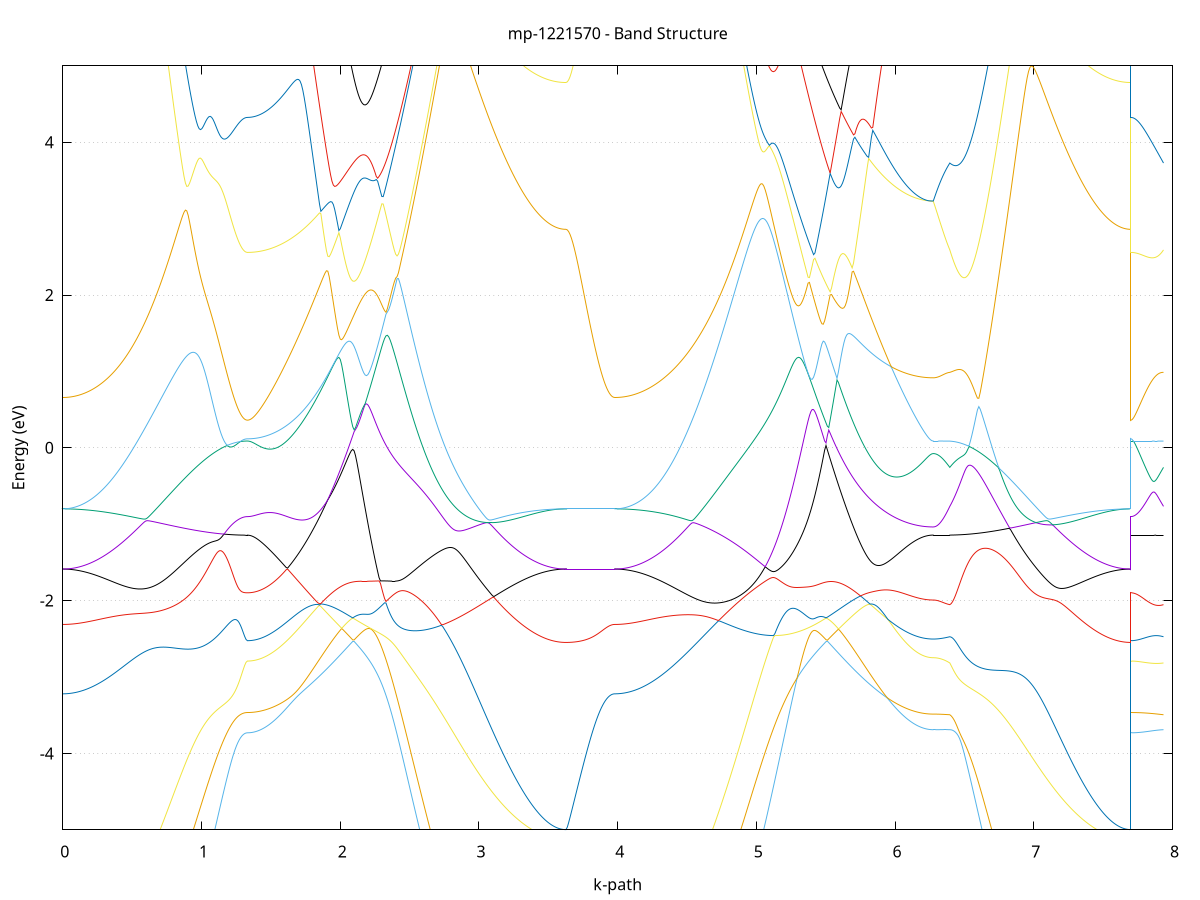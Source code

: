 set title 'mp-1221570 - Band Structure'
set xlabel 'k-path'
set ylabel 'Energy (eV)'
set grid y
set yrange [-5:5]
set terminal png size 800,600
set output 'mp-1221570_bands_gnuplot.png'
plot '-' using 1:2 with lines notitle, '-' using 1:2 with lines notitle, '-' using 1:2 with lines notitle, '-' using 1:2 with lines notitle, '-' using 1:2 with lines notitle, '-' using 1:2 with lines notitle, '-' using 1:2 with lines notitle, '-' using 1:2 with lines notitle, '-' using 1:2 with lines notitle, '-' using 1:2 with lines notitle, '-' using 1:2 with lines notitle, '-' using 1:2 with lines notitle, '-' using 1:2 with lines notitle, '-' using 1:2 with lines notitle, '-' using 1:2 with lines notitle, '-' using 1:2 with lines notitle, '-' using 1:2 with lines notitle, '-' using 1:2 with lines notitle, '-' using 1:2 with lines notitle, '-' using 1:2 with lines notitle, '-' using 1:2 with lines notitle, '-' using 1:2 with lines notitle, '-' using 1:2 with lines notitle, '-' using 1:2 with lines notitle, '-' using 1:2 with lines notitle, '-' using 1:2 with lines notitle, '-' using 1:2 with lines notitle, '-' using 1:2 with lines notitle, '-' using 1:2 with lines notitle, '-' using 1:2 with lines notitle, '-' using 1:2 with lines notitle, '-' using 1:2 with lines notitle, '-' using 1:2 with lines notitle, '-' using 1:2 with lines notitle, '-' using 1:2 with lines notitle, '-' using 1:2 with lines notitle, '-' using 1:2 with lines notitle, '-' using 1:2 with lines notitle, '-' using 1:2 with lines notitle, '-' using 1:2 with lines notitle, '-' using 1:2 with lines notitle, '-' using 1:2 with lines notitle, '-' using 1:2 with lines notitle, '-' using 1:2 with lines notitle, '-' using 1:2 with lines notitle, '-' using 1:2 with lines notitle, '-' using 1:2 with lines notitle, '-' using 1:2 with lines notitle
0.000000 -49.040480
0.009932 -49.040480
0.019865 -49.040480
0.029797 -49.040480
0.039729 -49.040480
0.049661 -49.040380
0.059594 -49.040380
0.069526 -49.040280
0.079458 -49.040280
0.089390 -49.040180
0.099323 -49.040080
0.109255 -49.039980
0.119187 -49.039980
0.129119 -49.039880
0.139052 -49.039780
0.148984 -49.039580
0.158916 -49.039480
0.168849 -49.039380
0.178781 -49.039280
0.188713 -49.039080
0.198645 -49.038980
0.208578 -49.038780
0.218510 -49.038580
0.228442 -49.038480
0.238374 -49.038280
0.248307 -49.038080
0.258239 -49.037880
0.268171 -49.037680
0.278103 -49.037480
0.288036 -49.037280
0.297968 -49.037080
0.307900 -49.036880
0.317833 -49.036680
0.327765 -49.036380
0.337697 -49.036180
0.347629 -49.035880
0.357562 -49.035680
0.367494 -49.035380
0.377426 -49.035180
0.387358 -49.034880
0.397291 -49.034580
0.407223 -49.034380
0.417155 -49.034080
0.427087 -49.033780
0.437020 -49.033480
0.446952 -49.033180
0.456884 -49.032880
0.466816 -49.032580
0.476749 -49.032280
0.486681 -49.031980
0.496613 -49.031680
0.506546 -49.031380
0.516478 -49.031080
0.526410 -49.030780
0.536342 -49.030480
0.546275 -49.030080
0.556207 -49.029780
0.566139 -49.029480
0.576071 -49.029180
0.586004 -49.028780
0.595936 -49.028480
0.605868 -49.028180
0.615800 -49.027780
0.625733 -49.027480
0.635665 -49.027080
0.645597 -49.026780
0.655530 -49.026480
0.665462 -49.026080
0.675394 -49.025780
0.685326 -49.025480
0.695259 -49.025080
0.705191 -49.024780
0.715123 -49.024380
0.725055 -49.024080
0.734988 -49.023780
0.744920 -49.023380
0.754852 -49.023080
0.764784 -49.022780
0.774717 -49.022480
0.784649 -49.022080
0.794581 -49.021780
0.804514 -49.021480
0.814446 -49.021180
0.824378 -49.020880
0.834310 -49.020480
0.844243 -49.020180
0.854175 -49.019880
0.864107 -49.019580
0.874039 -49.019280
0.883972 -49.018980
0.893904 -49.018680
0.903836 -49.018380
0.913768 -49.018180
0.923701 -49.017880
0.933633 -49.017580
0.943565 -49.017280
0.953498 -49.017080
0.963430 -49.016780
0.973362 -49.016580
0.983294 -49.016280
0.993227 -49.016080
1.003159 -49.015780
1.013091 -49.015580
1.023023 -49.015380
1.032956 -49.015080
1.042888 -49.014880
1.052820 -49.014680
1.062752 -49.014480
1.072685 -49.014280
1.082617 -49.014080
1.092549 -49.013880
1.102481 -49.013780
1.112414 -49.013580
1.122346 -49.013380
1.132278 -49.013280
1.142211 -49.013080
1.152143 -49.012980
1.162075 -49.012880
1.172007 -49.012680
1.181940 -49.012580
1.191872 -49.012480
1.201804 -49.012380
1.211736 -49.012280
1.221669 -49.012180
1.231601 -49.012080
1.241533 -49.011980
1.251465 -49.011980
1.261398 -49.011880
1.271330 -49.011880
1.281262 -49.011780
1.291195 -49.011780
1.301127 -49.011780
1.311059 -49.011680
1.320991 -49.011680
1.330924 -49.011680
1.330924 -49.011680
1.340916 -49.011680
1.350908 -49.011680
1.360901 -49.011680
1.370893 -49.011680
1.380886 -49.011680
1.390878 -49.011680
1.400871 -49.011680
1.410863 -49.011580
1.420855 -49.011580
1.430848 -49.011580
1.440840 -49.011580
1.450833 -49.011480
1.460825 -49.011480
1.470817 -49.011480
1.480810 -49.011380
1.490802 -49.011380
1.500795 -49.011280
1.510787 -49.011280
1.520780 -49.011280
1.530772 -49.011180
1.540764 -49.011180
1.550757 -49.011080
1.560749 -49.011080
1.570742 -49.010980
1.580734 -49.010880
1.590726 -49.010880
1.600719 -49.010780
1.610711 -49.010780
1.620704 -49.010680
1.630696 -49.010580
1.640689 -49.010580
1.650681 -49.010480
1.660673 -49.010380
1.670666 -49.010380
1.680658 -49.010280
1.690651 -49.010180
1.700643 -49.010180
1.710635 -49.010080
1.720628 -49.009980
1.730620 -49.009880
1.740613 -49.009880
1.750605 -49.009780
1.760598 -49.009680
1.770590 -49.009580
1.780582 -49.009580
1.790575 -49.009480
1.800567 -49.009380
1.810560 -49.009380
1.820552 -49.009280
1.830544 -49.009180
1.840537 -49.009180
1.850529 -49.009080
1.860522 -49.008980
1.870514 -49.008980
1.880506 -49.008880
1.890499 -49.008780
1.900491 -49.008780
1.910484 -49.008680
1.920476 -49.008680
1.930469 -49.008580
1.940461 -49.008580
1.950453 -49.008480
1.960446 -49.008480
1.970438 -49.008380
1.980431 -49.008380
1.990423 -49.008280
2.000416 -49.008280
2.010408 -49.008280
2.020400 -49.008180
2.030393 -49.008180
2.040385 -49.008180
2.050378 -49.008180
2.060370 -49.008180
2.070362 -49.008080
2.080355 -49.008080
2.090347 -49.008080
2.100340 -49.008080
2.110332 -49.008080
2.120325 -49.008080
2.120325 -49.008080
2.130304 -49.008180
2.140283 -49.008180
2.150262 -49.008180
2.160241 -49.008180
2.170220 -49.008180
2.180199 -49.008280
2.190178 -49.008280
2.200158 -49.008380
2.210137 -49.008380
2.220116 -49.008480
2.230095 -49.008480
2.240074 -49.008580
2.250053 -49.008680
2.260032 -49.008680
2.270012 -49.008780
2.279991 -49.008880
2.289970 -49.008980
2.299949 -49.009080
2.309928 -49.009180
2.319907 -49.009280
2.329886 -49.009380
2.339866 -49.009480
2.349845 -49.009580
2.359824 -49.009780
2.369803 -49.009880
2.379782 -49.009980
2.389761 -49.010180
2.399740 -49.010280
2.409719 -49.010480
2.419699 -49.010680
2.429678 -49.010780
2.439657 -49.010980
2.449636 -49.011180
2.459615 -49.011380
2.469594 -49.011480
2.479573 -49.011680
2.489553 -49.011880
2.499532 -49.012080
2.509511 -49.012380
2.519490 -49.012580
2.529469 -49.012780
2.539448 -49.012980
2.549427 -49.013280
2.559407 -49.013480
2.569386 -49.013680
2.579365 -49.013980
2.589344 -49.014180
2.599323 -49.014480
2.609302 -49.014680
2.619281 -49.014980
2.629260 -49.015280
2.639240 -49.015480
2.649219 -49.015780
2.659198 -49.016080
2.669177 -49.016380
2.679156 -49.016680
2.689135 -49.016980
2.699114 -49.017280
2.709094 -49.017580
2.719073 -49.017880
2.729052 -49.018180
2.739031 -49.018480
2.749010 -49.018780
2.758989 -49.019080
2.768968 -49.019380
2.778948 -49.019780
2.788927 -49.020080
2.798906 -49.020380
2.808885 -49.020780
2.818864 -49.021080
2.828843 -49.021380
2.838822 -49.021780
2.848801 -49.022080
2.858781 -49.022380
2.868760 -49.022780
2.878739 -49.023080
2.888718 -49.023480
2.898697 -49.023780
2.908676 -49.024080
2.918655 -49.024480
2.928635 -49.024780
2.938614 -49.025180
2.948593 -49.025480
2.958572 -49.025880
2.968551 -49.026180
2.978530 -49.026580
2.988509 -49.026880
2.998489 -49.027280
3.008468 -49.027580
3.018447 -49.027880
3.028426 -49.028280
3.038405 -49.028580
3.048384 -49.028980
3.058363 -49.029280
3.068342 -49.029580
3.078322 -49.029980
3.088301 -49.030280
3.098280 -49.030580
3.108259 -49.030880
3.118238 -49.031280
3.128217 -49.031580
3.138196 -49.031880
3.148176 -49.032180
3.158155 -49.032480
3.168134 -49.032780
3.178113 -49.033080
3.188092 -49.033380
3.198071 -49.033680
3.208050 -49.033980
3.218030 -49.034280
3.228009 -49.034480
3.237988 -49.034780
3.247967 -49.035080
3.257946 -49.035380
3.267925 -49.035580
3.277904 -49.035880
3.287883 -49.036080
3.297863 -49.036380
3.307842 -49.036580
3.317821 -49.036780
3.327800 -49.036980
3.337779 -49.037280
3.347758 -49.037480
3.357737 -49.037680
3.367717 -49.037880
3.377696 -49.038080
3.387675 -49.038280
3.397654 -49.038380
3.407633 -49.038580
3.417612 -49.038780
3.427591 -49.038880
3.437571 -49.039080
3.447550 -49.039180
3.457529 -49.039380
3.467508 -49.039480
3.477487 -49.039580
3.487466 -49.039680
3.497445 -49.039780
3.507424 -49.039880
3.517404 -49.039980
3.527383 -49.040080
3.537362 -49.040180
3.547341 -49.040280
3.557320 -49.040280
3.567299 -49.040380
3.577278 -49.040380
3.587258 -49.040380
3.597237 -49.040480
3.607216 -49.040480
3.617195 -49.040480
3.627174 -49.040480
3.627174 -49.040480
3.636952 -49.040480
3.646731 -49.040480
3.656509 -49.040480
3.666287 -49.040480
3.676065 -49.040480
3.685843 -49.040480
3.695622 -49.040480
3.705400 -49.040480
3.715178 -49.040480
3.724956 -49.040480
3.734735 -49.040480
3.744513 -49.040480
3.754291 -49.040480
3.764069 -49.040480
3.773847 -49.040480
3.783626 -49.040480
3.793404 -49.040480
3.803182 -49.040480
3.812960 -49.040480
3.822739 -49.040480
3.832517 -49.040480
3.842295 -49.040480
3.852073 -49.040480
3.861852 -49.040480
3.871630 -49.040480
3.881408 -49.040480
3.891186 -49.040480
3.900964 -49.040480
3.910743 -49.040480
3.920521 -49.040480
3.930299 -49.040480
3.940077 -49.040480
3.949856 -49.040480
3.959634 -49.040480
3.969412 -49.040480
3.979190 -49.040480
3.979190 -49.040480
3.989144 -49.040480
3.999098 -49.040480
4.009051 -49.040480
4.019005 -49.040480
4.028959 -49.040380
4.038913 -49.040380
4.048866 -49.040280
4.058820 -49.040280
4.068774 -49.040180
4.078727 -49.040080
4.088681 -49.039980
4.098635 -49.039980
4.108589 -49.039880
4.118542 -49.039680
4.128496 -49.039580
4.138450 -49.039480
4.148403 -49.039380
4.158357 -49.039180
4.168311 -49.039080
4.178264 -49.038980
4.188218 -49.038780
4.198172 -49.038580
4.208126 -49.038480
4.218079 -49.038280
4.228033 -49.038080
4.237987 -49.037880
4.247940 -49.037680
4.257894 -49.037480
4.267848 -49.037280
4.277802 -49.037080
4.287755 -49.036780
4.297709 -49.036580
4.307663 -49.036380
4.317616 -49.036080
4.327570 -49.035880
4.337524 -49.035580
4.347478 -49.035380
4.357431 -49.035080
4.367385 -49.034880
4.377339 -49.034580
4.387292 -49.034280
4.397246 -49.033980
4.407200 -49.033680
4.417154 -49.033380
4.427107 -49.033080
4.437061 -49.032780
4.447015 -49.032480
4.456968 -49.032180
4.466922 -49.031880
4.476876 -49.031580
4.486830 -49.031280
4.496783 -49.030980
4.506737 -49.030680
4.516691 -49.030280
4.526644 -49.029980
4.536598 -49.029680
4.546552 -49.029280
4.556506 -49.028980
4.566459 -49.028680
4.576413 -49.028280
4.586367 -49.027980
4.596320 -49.027680
4.606274 -49.027280
4.616228 -49.026980
4.626182 -49.026580
4.636135 -49.026280
4.646089 -49.025880
4.656043 -49.025580
4.665996 -49.025180
4.675950 -49.024880
4.685904 -49.024580
4.695858 -49.024180
4.705811 -49.023880
4.715765 -49.023480
4.725719 -49.023180
4.735672 -49.022780
4.745626 -49.022480
4.755580 -49.022180
4.765534 -49.021780
4.775487 -49.021480
4.785441 -49.021180
4.795395 -49.020780
4.805348 -49.020480
4.815302 -49.020180
4.825256 -49.019780
4.835210 -49.019480
4.845163 -49.019180
4.855117 -49.018880
4.865071 -49.018580
4.875025 -49.018280
4.884978 -49.017880
4.894932 -49.017580
4.904886 -49.017280
4.914839 -49.016980
4.924793 -49.016680
4.934747 -49.016480
4.944701 -49.016180
4.954654 -49.015880
4.964608 -49.015580
4.974562 -49.015280
4.984515 -49.015080
4.994469 -49.014780
5.004423 -49.014480
5.014377 -49.014280
5.024330 -49.013980
5.034284 -49.013780
5.044238 -49.013580
5.054191 -49.013280
5.064145 -49.013080
5.074099 -49.012880
5.084053 -49.012580
5.094006 -49.012380
5.103960 -49.012180
5.113914 -49.011980
5.123867 -49.011780
5.133821 -49.011580
5.143775 -49.011380
5.153729 -49.011180
5.163682 -49.011080
5.173636 -49.010880
5.183590 -49.010680
5.193543 -49.010580
5.203497 -49.010380
5.213451 -49.010180
5.223405 -49.010080
5.233358 -49.009980
5.243312 -49.009780
5.253266 -49.009680
5.263219 -49.009580
5.273173 -49.009380
5.283127 -49.009280
5.293081 -49.009180
5.303034 -49.009080
5.312988 -49.008980
5.322942 -49.008880
5.332895 -49.008780
5.342849 -49.008780
5.352803 -49.008680
5.362757 -49.008580
5.372710 -49.008480
5.382664 -49.008480
5.392618 -49.008380
5.402571 -49.008380
5.412525 -49.008280
5.422479 -49.008280
5.432433 -49.008280
5.442386 -49.008180
5.452340 -49.008180
5.462294 -49.008180
5.472247 -49.008180
5.482201 -49.008080
5.492155 -49.008080
5.502109 -49.008080
5.512062 -49.008080
5.522016 -49.008080
5.522016 -49.008080
5.531929 -49.008080
5.541843 -49.008080
5.551756 -49.008180
5.561670 -49.008180
5.571583 -49.008180
5.581497 -49.008180
5.591410 -49.008280
5.601324 -49.008280
5.611237 -49.008280
5.621151 -49.008380
5.631064 -49.008380
5.640978 -49.008380
5.650891 -49.008480
5.660805 -49.008480
5.670718 -49.008580
5.680632 -49.008580
5.690545 -49.008680
5.700459 -49.008680
5.710372 -49.008780
5.720286 -49.008880
5.730199 -49.008880
5.740113 -49.008980
5.750026 -49.008980
5.759940 -49.009080
5.769853 -49.009180
5.779767 -49.009180
5.789680 -49.009280
5.799594 -49.009380
5.809507 -49.009480
5.819420 -49.009480
5.829334 -49.009580
5.839247 -49.009680
5.849161 -49.009680
5.859074 -49.009780
5.868988 -49.009880
5.878901 -49.009980
5.888815 -49.009980
5.898728 -49.010080
5.908642 -49.010180
5.918555 -49.010180
5.928469 -49.010280
5.938382 -49.010380
5.948296 -49.010380
5.958209 -49.010480
5.968123 -49.010580
5.978036 -49.010580
5.987950 -49.010680
5.997863 -49.010780
6.007777 -49.010780
6.017690 -49.010880
6.027604 -49.010980
6.037517 -49.010980
6.047431 -49.011080
6.057344 -49.011080
6.067258 -49.011180
6.077171 -49.011180
6.087085 -49.011280
6.096998 -49.011280
6.106912 -49.011380
6.116825 -49.011380
6.126739 -49.011380
6.136652 -49.011480
6.146566 -49.011480
6.156479 -49.011480
6.166392 -49.011580
6.176306 -49.011580
6.186219 -49.011580
6.196133 -49.011580
6.206046 -49.011680
6.215960 -49.011680
6.225873 -49.011680
6.235787 -49.011680
6.245700 -49.011680
6.255614 -49.011680
6.265527 -49.011680
6.275441 -49.011680
6.275441 -49.011680
6.285371 -49.011680
6.295301 -49.011680
6.305232 -49.011680
6.315162 -49.011680
6.325092 -49.011680
6.335022 -49.011680
6.344953 -49.011680
6.354883 -49.011680
6.364813 -49.011680
6.374743 -49.011680
6.384674 -49.011680
6.394604 -49.011680
6.394604 -49.011680
6.404565 -49.011780
6.414527 -49.011780
6.424489 -49.011780
6.434450 -49.011880
6.444412 -49.011880
6.454373 -49.011980
6.464335 -49.012080
6.474297 -49.012080
6.484258 -49.012180
6.494220 -49.012280
6.504181 -49.012380
6.514143 -49.012480
6.524105 -49.012580
6.534066 -49.012780
6.544028 -49.012880
6.553989 -49.012980
6.563951 -49.013180
6.573913 -49.013280
6.583874 -49.013480
6.593836 -49.013580
6.603797 -49.013780
6.613759 -49.013980
6.623721 -49.014180
6.633682 -49.014380
6.643644 -49.014580
6.653605 -49.014780
6.663567 -49.014980
6.673529 -49.015180
6.683490 -49.015380
6.693452 -49.015680
6.703413 -49.015880
6.713375 -49.016080
6.723337 -49.016380
6.733298 -49.016580
6.743260 -49.016880
6.753221 -49.017180
6.763183 -49.017380
6.773145 -49.017680
6.783106 -49.017980
6.793068 -49.018280
6.803029 -49.018580
6.812991 -49.018780
6.822953 -49.019080
6.832914 -49.019380
6.842876 -49.019680
6.852837 -49.020080
6.862799 -49.020380
6.872761 -49.020680
6.882722 -49.020980
6.892684 -49.021280
6.902645 -49.021580
6.912607 -49.021980
6.922569 -49.022280
6.932530 -49.022580
6.942492 -49.022880
6.952453 -49.023280
6.962415 -49.023580
6.972377 -49.023880
6.982338 -49.024280
6.992300 -49.024580
7.002262 -49.024980
7.012223 -49.025280
7.022185 -49.025580
7.032146 -49.025980
7.042108 -49.026280
7.052070 -49.026680
7.062031 -49.026980
7.071993 -49.027280
7.081954 -49.027680
7.091916 -49.027980
7.101878 -49.028280
7.111839 -49.028680
7.121801 -49.028980
7.131762 -49.029280
7.141724 -49.029680
7.151686 -49.029980
7.161647 -49.030280
7.171609 -49.030680
7.181570 -49.030980
7.191532 -49.031280
7.201494 -49.031580
7.211455 -49.031880
7.221417 -49.032180
7.231378 -49.032480
7.241340 -49.032780
7.251302 -49.033080
7.261263 -49.033380
7.271225 -49.033680
7.281186 -49.033980
7.291148 -49.034280
7.301110 -49.034580
7.311071 -49.034780
7.321033 -49.035080
7.330994 -49.035380
7.340956 -49.035580
7.350918 -49.035880
7.360879 -49.036080
7.370841 -49.036380
7.380802 -49.036580
7.390764 -49.036780
7.400726 -49.037080
7.410687 -49.037280
7.420649 -49.037480
7.430610 -49.037680
7.440572 -49.037880
7.450534 -49.038080
7.460495 -49.038280
7.470457 -49.038380
7.480418 -49.038580
7.490380 -49.038780
7.500342 -49.038880
7.510303 -49.039080
7.520265 -49.039180
7.530226 -49.039380
7.540188 -49.039480
7.550150 -49.039580
7.560111 -49.039680
7.570073 -49.039780
7.580034 -49.039880
7.589996 -49.039980
7.599958 -49.040080
7.609919 -49.040180
7.619881 -49.040280
7.629843 -49.040280
7.639804 -49.040380
7.649766 -49.040380
7.659727 -49.040380
7.669689 -49.040480
7.679651 -49.040480
7.689612 -49.040480
7.699574 -49.040480
7.699574 -49.011680
7.709390 -49.011680
7.719207 -49.011680
7.729023 -49.011680
7.738840 -49.011680
7.748656 -49.011680
7.758472 -49.011680
7.768289 -49.011680
7.778105 -49.011680
7.787922 -49.011680
7.797738 -49.011680
7.807555 -49.011680
7.817371 -49.011680
7.827188 -49.011680
7.837004 -49.011680
7.846820 -49.011680
7.856637 -49.011680
7.866453 -49.011680
7.876270 -49.011680
7.886086 -49.011680
7.895903 -49.011680
7.905719 -49.011680
7.915536 -49.011680
7.925352 -49.011680
7.935169 -49.011680
e
0.000000 -48.752980
0.009932 -48.753080
0.019865 -48.753180
0.029797 -48.753280
0.039729 -48.753480
0.049661 -48.753780
0.059594 -48.754080
0.069526 -48.754480
0.079458 -48.754880
0.089390 -48.755380
0.099323 -48.755880
0.109255 -48.756480
0.119187 -48.757180
0.129119 -48.757880
0.139052 -48.758680
0.148984 -48.759480
0.158916 -48.760380
0.168849 -48.761280
0.178781 -48.762280
0.188713 -48.763280
0.198645 -48.764380
0.208578 -48.765480
0.218510 -48.766680
0.228442 -48.767980
0.238374 -48.769280
0.248307 -48.770580
0.258239 -48.771980
0.268171 -48.773380
0.278103 -48.774880
0.288036 -48.776380
0.297968 -48.777980
0.307900 -48.779580
0.317833 -48.781280
0.327765 -48.782980
0.337697 -48.784680
0.347629 -48.786480
0.357562 -48.788280
0.367494 -48.790180
0.377426 -48.791980
0.387358 -48.793980
0.397291 -48.795880
0.407223 -48.797880
0.417155 -48.799980
0.427087 -48.801980
0.437020 -48.804080
0.446952 -48.806180
0.456884 -48.808380
0.466816 -48.810580
0.476749 -48.812780
0.486681 -48.814980
0.496613 -48.817180
0.506546 -48.819480
0.516478 -48.821780
0.526410 -48.824080
0.536342 -48.826380
0.546275 -48.828780
0.556207 -48.831080
0.566139 -48.833480
0.576071 -48.835880
0.586004 -48.838280
0.595936 -48.840680
0.605868 -48.843080
0.615800 -48.845480
0.625733 -48.847880
0.635665 -48.850380
0.645597 -48.852780
0.655530 -48.855280
0.665462 -48.857680
0.675394 -48.860080
0.685326 -48.862580
0.695259 -48.864980
0.705191 -48.867380
0.715123 -48.869780
0.725055 -48.872280
0.734988 -48.874680
0.744920 -48.877080
0.754852 -48.879380
0.764784 -48.881780
0.774717 -48.884180
0.784649 -48.886480
0.794581 -48.888780
0.804514 -48.891180
0.814446 -48.893380
0.824378 -48.895680
0.834310 -48.897980
0.844243 -48.900180
0.854175 -48.902380
0.864107 -48.904580
0.874039 -48.906680
0.883972 -48.908780
0.893904 -48.910880
0.903836 -48.912980
0.913768 -48.914980
0.923701 -48.916980
0.933633 -48.918980
0.943565 -48.920880
0.953498 -48.922780
0.963430 -48.924680
0.973362 -48.926480
0.983294 -48.928280
0.993227 -48.930080
1.003159 -48.931780
1.013091 -48.933380
1.023023 -48.935080
1.032956 -48.936680
1.042888 -48.938180
1.052820 -48.939680
1.062752 -48.941080
1.072685 -48.942580
1.082617 -48.943880
1.092549 -48.945180
1.102481 -48.946480
1.112414 -48.947680
1.122346 -48.948880
1.132278 -48.949980
1.142211 -48.950980
1.152143 -48.952080
1.162075 -48.952980
1.172007 -48.953880
1.181940 -48.954780
1.191872 -48.955580
1.201804 -48.956280
1.211736 -48.956980
1.221669 -48.957680
1.231601 -48.958280
1.241533 -48.958780
1.251465 -48.959280
1.261398 -48.959680
1.271330 -48.960080
1.281262 -48.960380
1.291195 -48.960580
1.301127 -48.960780
1.311059 -48.960980
1.320991 -48.961080
1.330924 -48.961080
1.330924 -48.961080
1.340916 -48.961080
1.350908 -48.960980
1.360901 -48.960980
1.370893 -48.960880
1.380886 -48.960780
1.390878 -48.960580
1.400871 -48.960480
1.410863 -48.960280
1.420855 -48.960080
1.430848 -48.959880
1.440840 -48.959580
1.450833 -48.959280
1.460825 -48.958980
1.470817 -48.958680
1.480810 -48.958280
1.490802 -48.957980
1.500795 -48.957580
1.510787 -48.957180
1.520780 -48.956680
1.530772 -48.956180
1.540764 -48.955680
1.550757 -48.955180
1.560749 -48.954680
1.570742 -48.954080
1.580734 -48.953580
1.590726 -48.952880
1.600719 -48.952280
1.610711 -48.951680
1.620704 -48.950980
1.630696 -48.950280
1.640689 -48.949580
1.650681 -48.948880
1.660673 -48.948080
1.670666 -48.947280
1.680658 -48.946480
1.690651 -48.945680
1.700643 -48.944880
1.710635 -48.943980
1.720628 -48.943080
1.730620 -48.942280
1.740613 -48.941280
1.750605 -48.940380
1.760598 -48.939480
1.770590 -48.938480
1.780582 -48.937480
1.790575 -48.936480
1.800567 -48.935480
1.810560 -48.934380
1.820552 -48.933380
1.830544 -48.932280
1.840537 -48.931180
1.850529 -48.930080
1.860522 -48.928980
1.870514 -48.927880
1.880506 -48.926680
1.890499 -48.925580
1.900491 -48.924380
1.910484 -48.923180
1.920476 -48.921980
1.930469 -48.920780
1.940461 -48.919480
1.950453 -48.918280
1.960446 -48.916980
1.970438 -48.915780
1.980431 -48.914480
1.990423 -48.913180
2.000416 -48.911880
2.010408 -48.910580
2.020400 -48.909180
2.030393 -48.907880
2.040385 -48.906580
2.050378 -48.905180
2.060370 -48.903880
2.070362 -48.902480
2.080355 -48.901080
2.090347 -48.899680
2.100340 -48.899380
2.110332 -48.900780
2.120325 -48.902080
2.120325 -48.902080
2.130304 -48.903380
2.140283 -48.904680
2.150262 -48.905880
2.160241 -48.907080
2.170220 -48.908280
2.180199 -48.909380
2.190178 -48.910480
2.200158 -48.911580
2.210137 -48.912580
2.220116 -48.913480
2.230095 -48.914480
2.240074 -48.915280
2.250053 -48.916180
2.260032 -48.916980
2.270012 -48.917680
2.279991 -48.918380
2.289970 -48.919080
2.299949 -48.919680
2.309928 -48.920280
2.319907 -48.920780
2.329886 -48.921180
2.339866 -48.921580
2.349845 -48.921980
2.359824 -48.922280
2.369803 -48.922580
2.379782 -48.922780
2.389761 -48.922880
2.399740 -48.922980
2.409719 -48.923080
2.419699 -48.923080
2.429678 -48.922980
2.439657 -48.922880
2.449636 -48.922780
2.459615 -48.922580
2.469594 -48.922280
2.479573 -48.921980
2.489553 -48.921580
2.499532 -48.921180
2.509511 -48.920680
2.519490 -48.920180
2.529469 -48.919580
2.539448 -48.918980
2.549427 -48.918280
2.559407 -48.917580
2.569386 -48.916780
2.579365 -48.915880
2.589344 -48.914980
2.599323 -48.914080
2.609302 -48.913080
2.619281 -48.912080
2.629260 -48.910980
2.639240 -48.909880
2.649219 -48.908680
2.659198 -48.907380
2.669177 -48.906180
2.679156 -48.904780
2.689135 -48.903480
2.699114 -48.902080
2.709094 -48.900580
2.719073 -48.899080
2.729052 -48.897580
2.739031 -48.895980
2.749010 -48.894380
2.758989 -48.892780
2.768968 -48.891080
2.778948 -48.889380
2.788927 -48.887580
2.798906 -48.885780
2.808885 -48.883980
2.818864 -48.882080
2.828843 -48.880180
2.838822 -48.878280
2.848801 -48.876380
2.858781 -48.874380
2.868760 -48.872380
2.878739 -48.870380
2.888718 -48.868380
2.898697 -48.866280
2.908676 -48.864180
2.918655 -48.862080
2.928635 -48.859980
2.938614 -48.857880
2.948593 -48.855680
2.958572 -48.853480
2.968551 -48.851380
2.978530 -48.849180
2.988509 -48.846980
2.998489 -48.844780
3.008468 -48.842580
3.018447 -48.840380
3.028426 -48.838180
3.038405 -48.835980
3.048384 -48.833780
3.058363 -48.831580
3.068342 -48.829380
3.078322 -48.827180
3.088301 -48.824980
3.098280 -48.822780
3.108259 -48.820580
3.118238 -48.818380
3.128217 -48.816280
3.138196 -48.814180
3.148176 -48.811980
3.158155 -48.809880
3.168134 -48.807780
3.178113 -48.805780
3.188092 -48.803680
3.198071 -48.801680
3.208050 -48.799680
3.218030 -48.797680
3.228009 -48.795780
3.237988 -48.793880
3.247967 -48.791980
3.257946 -48.790080
3.267925 -48.788280
3.277904 -48.786480
3.287883 -48.784780
3.297863 -48.783080
3.307842 -48.781380
3.317821 -48.779680
3.327800 -48.778080
3.337779 -48.776580
3.347758 -48.775080
3.357737 -48.773580
3.367717 -48.772080
3.377696 -48.770780
3.387675 -48.769380
3.397654 -48.768080
3.407633 -48.766880
3.417612 -48.765680
3.427591 -48.764480
3.437571 -48.763380
3.447550 -48.762380
3.457529 -48.761380
3.467508 -48.760480
3.477487 -48.759580
3.487466 -48.758680
3.497445 -48.757980
3.507424 -48.757180
3.517404 -48.756580
3.527383 -48.755980
3.537362 -48.755380
3.547341 -48.754880
3.557320 -48.754480
3.567299 -48.754080
3.577278 -48.753780
3.587258 -48.753480
3.597237 -48.753280
3.607216 -48.753180
3.617195 -48.753080
3.627174 -48.752980
3.627174 -48.752980
3.636952 -48.752980
3.646731 -48.752980
3.656509 -48.752980
3.666287 -48.752980
3.676065 -48.752980
3.685843 -48.752980
3.695622 -48.752980
3.705400 -48.752980
3.715178 -48.752980
3.724956 -48.752980
3.734735 -48.752980
3.744513 -48.752980
3.754291 -48.752980
3.764069 -48.752980
3.773847 -48.752980
3.783626 -48.752980
3.793404 -48.752980
3.803182 -48.752980
3.812960 -48.752980
3.822739 -48.752980
3.832517 -48.752980
3.842295 -48.752980
3.852073 -48.752980
3.861852 -48.752980
3.871630 -48.752980
3.881408 -48.752980
3.891186 -48.752980
3.900964 -48.752980
3.910743 -48.752980
3.920521 -48.752980
3.930299 -48.752980
3.940077 -48.752980
3.949856 -48.752980
3.959634 -48.752980
3.969412 -48.752980
3.979190 -48.752980
3.979190 -48.752980
3.989144 -48.753080
3.999098 -48.753180
4.009051 -48.753280
4.019005 -48.753480
4.028959 -48.753780
4.038913 -48.754080
4.048866 -48.754480
4.058820 -48.754880
4.068774 -48.755380
4.078727 -48.755980
4.088681 -48.756580
4.098635 -48.757180
4.108589 -48.757880
4.118542 -48.758680
4.128496 -48.759480
4.138450 -48.760380
4.148403 -48.761380
4.158357 -48.762280
4.168311 -48.763380
4.178264 -48.764480
4.188218 -48.765580
4.198172 -48.766780
4.208126 -48.767980
4.218079 -48.769280
4.228033 -48.770680
4.237987 -48.772080
4.247940 -48.773480
4.257894 -48.774880
4.267848 -48.776480
4.277802 -48.777980
4.287755 -48.779580
4.297709 -48.781180
4.307663 -48.782880
4.317616 -48.784580
4.327570 -48.786380
4.337524 -48.788180
4.347478 -48.789980
4.357431 -48.791780
4.367385 -48.793680
4.377339 -48.795580
4.387292 -48.797480
4.397246 -48.799480
4.407200 -48.801480
4.417154 -48.803480
4.427107 -48.805480
4.437061 -48.807580
4.447015 -48.809680
4.456968 -48.811780
4.466922 -48.813880
4.476876 -48.815980
4.486830 -48.818180
4.496783 -48.820280
4.506737 -48.822480
4.516691 -48.824680
4.526644 -48.826780
4.536598 -48.828980
4.546552 -48.831180
4.556506 -48.833380
4.566459 -48.835580
4.576413 -48.837880
4.586367 -48.840080
4.596320 -48.842280
4.606274 -48.844480
4.616228 -48.846580
4.626182 -48.848780
4.636135 -48.850980
4.646089 -48.853180
4.656043 -48.855280
4.665996 -48.857480
4.675950 -48.859580
4.685904 -48.861680
4.695858 -48.863780
4.705811 -48.865880
4.715765 -48.867980
4.725719 -48.869980
4.735672 -48.871980
4.745626 -48.873980
4.755580 -48.875980
4.765534 -48.877880
4.775487 -48.879780
4.785441 -48.881680
4.795395 -48.883580
4.805348 -48.885380
4.815302 -48.887180
4.825256 -48.888980
4.835210 -48.890680
4.845163 -48.892380
4.855117 -48.893980
4.865071 -48.895680
4.875025 -48.897180
4.884978 -48.898780
4.894932 -48.900280
4.904886 -48.901680
4.914839 -48.903180
4.924793 -48.904480
4.934747 -48.905780
4.944701 -48.907080
4.954654 -48.908380
4.964608 -48.909580
4.974562 -48.910680
4.984515 -48.911780
4.994469 -48.912780
5.004423 -48.913880
5.014377 -48.914780
5.024330 -48.915680
5.034284 -48.916480
5.044238 -48.917280
5.054191 -48.918080
5.064145 -48.918780
5.074099 -48.919380
5.084053 -48.919980
5.094006 -48.920580
5.103960 -48.921080
5.113914 -48.921480
5.123867 -48.921880
5.133821 -48.922180
5.143775 -48.922480
5.153729 -48.922680
5.163682 -48.922880
5.173636 -48.922980
5.183590 -48.923080
5.193543 -48.923080
5.203497 -48.923080
5.213451 -48.922980
5.223405 -48.922780
5.233358 -48.922580
5.243312 -48.922380
5.253266 -48.922080
5.263219 -48.921780
5.273173 -48.921380
5.283127 -48.920880
5.293081 -48.920380
5.303034 -48.919880
5.312988 -48.919280
5.322942 -48.918680
5.332895 -48.917980
5.342849 -48.917280
5.352803 -48.916480
5.362757 -48.915680
5.372710 -48.914780
5.382664 -48.913880
5.392618 -48.912880
5.402571 -48.911880
5.412525 -48.910880
5.422479 -48.909780
5.432433 -48.908680
5.442386 -48.907580
5.452340 -48.906380
5.462294 -48.905180
5.472247 -48.903880
5.482201 -48.902580
5.492155 -48.901280
5.502109 -48.899980
5.512062 -48.899180
5.522016 -48.900480
5.522016 -48.900480
5.531929 -48.901880
5.541843 -48.903280
5.551756 -48.904580
5.561670 -48.905980
5.571583 -48.907280
5.581497 -48.908580
5.591410 -48.909980
5.601324 -48.911280
5.611237 -48.912580
5.621151 -48.913880
5.631064 -48.915080
5.640978 -48.916380
5.650891 -48.917580
5.660805 -48.918880
5.670718 -48.920080
5.680632 -48.921280
5.690545 -48.922480
5.700459 -48.923680
5.710372 -48.924880
5.720286 -48.926080
5.730199 -48.927180
5.740113 -48.928380
5.750026 -48.929480
5.759940 -48.930580
5.769853 -48.931680
5.779767 -48.932680
5.789680 -48.933780
5.799594 -48.934780
5.809507 -48.935880
5.819420 -48.936880
5.829334 -48.937780
5.839247 -48.938780
5.849161 -48.939780
5.859074 -48.940680
5.868988 -48.941580
5.878901 -48.942480
5.888815 -48.943380
5.898728 -48.944280
5.908642 -48.945080
5.918555 -48.945880
5.928469 -48.946780
5.938382 -48.947480
5.948296 -48.948280
5.958209 -48.948980
5.968123 -48.949780
5.978036 -48.950480
5.987950 -48.951180
5.997863 -48.951780
6.007777 -48.952380
6.017690 -48.953080
6.027604 -48.953680
6.037517 -48.954180
6.047431 -48.954780
6.057344 -48.955280
6.067258 -48.955780
6.077171 -48.956280
6.087085 -48.956780
6.096998 -48.957180
6.106912 -48.957580
6.116825 -48.957980
6.126739 -48.958380
6.136652 -48.958680
6.146566 -48.959080
6.156479 -48.959280
6.166392 -48.959580
6.176306 -48.959880
6.186219 -48.960080
6.196133 -48.960280
6.206046 -48.960480
6.215960 -48.960580
6.225873 -48.960780
6.235787 -48.960880
6.245700 -48.960980
6.255614 -48.960980
6.265527 -48.961080
6.275441 -48.961080
6.275441 -48.961080
6.285371 -48.961080
6.295301 -48.961080
6.305232 -48.961080
6.315162 -48.961080
6.325092 -48.961080
6.335022 -48.961080
6.344953 -48.960980
6.354883 -48.960980
6.364813 -48.960980
6.374743 -48.960980
6.384674 -48.960980
6.394604 -48.960980
6.394604 -48.960980
6.404565 -48.960780
6.414527 -48.960580
6.424489 -48.960280
6.434450 -48.959980
6.444412 -48.959580
6.454373 -48.959180
6.464335 -48.958680
6.474297 -48.958180
6.484258 -48.957580
6.494220 -48.956880
6.504181 -48.956180
6.514143 -48.955480
6.524105 -48.954580
6.534066 -48.953780
6.544028 -48.952780
6.553989 -48.951780
6.563951 -48.950780
6.573913 -48.949680
6.583874 -48.948580
6.593836 -48.947380
6.603797 -48.946180
6.613759 -48.944880
6.623721 -48.943580
6.633682 -48.942180
6.643644 -48.940780
6.653605 -48.939280
6.663567 -48.937780
6.673529 -48.936180
6.683490 -48.934580
6.693452 -48.932880
6.703413 -48.931180
6.713375 -48.929480
6.723337 -48.927680
6.733298 -48.925880
6.743260 -48.924080
6.753221 -48.922180
6.763183 -48.920280
6.773145 -48.918280
6.783106 -48.916280
6.793068 -48.914280
6.803029 -48.912180
6.812991 -48.910080
6.822953 -48.907980
6.832914 -48.905880
6.842876 -48.903680
6.852837 -48.901480
6.862799 -48.899280
6.872761 -48.896980
6.882722 -48.894680
6.892684 -48.892380
6.902645 -48.890080
6.912607 -48.887780
6.922569 -48.885380
6.932530 -48.883080
6.942492 -48.880680
6.952453 -48.878280
6.962415 -48.875880
6.972377 -48.873480
6.982338 -48.870980
6.992300 -48.868580
7.002262 -48.866180
7.012223 -48.863680
7.022185 -48.861280
7.032146 -48.858780
7.042108 -48.856380
7.052070 -48.853880
7.062031 -48.851380
7.071993 -48.848980
7.081954 -48.846580
7.091916 -48.844080
7.101878 -48.841680
7.111839 -48.839180
7.121801 -48.836780
7.131762 -48.834380
7.141724 -48.831980
7.151686 -48.829680
7.161647 -48.827280
7.171609 -48.824880
7.181570 -48.822580
7.191532 -48.820280
7.201494 -48.817980
7.211455 -48.815680
7.221417 -48.813480
7.231378 -48.811280
7.241340 -48.809080
7.251302 -48.806880
7.261263 -48.804680
7.271225 -48.802580
7.281186 -48.800580
7.291148 -48.798480
7.301110 -48.796480
7.311071 -48.794480
7.321033 -48.792480
7.330994 -48.790580
7.340956 -48.788780
7.350918 -48.786880
7.360879 -48.785080
7.370841 -48.783380
7.380802 -48.781580
7.390764 -48.779980
7.400726 -48.778280
7.410687 -48.776680
7.420649 -48.775180
7.430610 -48.773680
7.440572 -48.772180
7.450534 -48.770780
7.460495 -48.769480
7.470457 -48.768180
7.480418 -48.766880
7.490380 -48.765680
7.500342 -48.764480
7.510303 -48.763380
7.520265 -48.762380
7.530226 -48.761380
7.540188 -48.760480
7.550150 -48.759580
7.560111 -48.758680
7.570073 -48.757980
7.580034 -48.757180
7.589996 -48.756580
7.599958 -48.755980
7.609919 -48.755380
7.619881 -48.754880
7.629843 -48.754480
7.639804 -48.754080
7.649766 -48.753780
7.659727 -48.753480
7.669689 -48.753280
7.679651 -48.753180
7.689612 -48.753080
7.699574 -48.752980
7.699574 -48.961080
7.709390 -48.961080
7.719207 -48.961080
7.729023 -48.961080
7.738840 -48.961080
7.748656 -48.961080
7.758472 -48.961080
7.768289 -48.961080
7.778105 -48.961080
7.787922 -48.961080
7.797738 -48.961080
7.807555 -48.961080
7.817371 -48.961080
7.827188 -48.961080
7.837004 -48.960980
7.846820 -48.960980
7.856637 -48.960980
7.866453 -48.960980
7.876270 -48.960980
7.886086 -48.960980
7.895903 -48.960980
7.905719 -48.960980
7.915536 -48.960980
7.925352 -48.960980
7.935169 -48.960980
e
0.000000 -48.752980
0.009932 -48.753080
0.019865 -48.753080
0.029797 -48.753080
0.039729 -48.753180
0.049661 -48.753180
0.059594 -48.753280
0.069526 -48.753380
0.079458 -48.753480
0.089390 -48.753580
0.099323 -48.753680
0.109255 -48.753880
0.119187 -48.753980
0.129119 -48.754180
0.139052 -48.754380
0.148984 -48.754580
0.158916 -48.754780
0.168849 -48.754980
0.178781 -48.755280
0.188713 -48.755480
0.198645 -48.755780
0.208578 -48.756080
0.218510 -48.756380
0.228442 -48.756680
0.238374 -48.756980
0.248307 -48.757280
0.258239 -48.757580
0.268171 -48.757980
0.278103 -48.758280
0.288036 -48.758680
0.297968 -48.759080
0.307900 -48.759480
0.317833 -48.759880
0.327765 -48.760280
0.337697 -48.760680
0.347629 -48.761080
0.357562 -48.761580
0.367494 -48.761980
0.377426 -48.762480
0.387358 -48.762980
0.397291 -48.763380
0.407223 -48.763880
0.417155 -48.764380
0.427087 -48.764880
0.437020 -48.765380
0.446952 -48.765880
0.456884 -48.766480
0.466816 -48.766980
0.476749 -48.767480
0.486681 -48.768080
0.496613 -48.768580
0.506546 -48.769180
0.516478 -48.769680
0.526410 -48.770280
0.536342 -48.770780
0.546275 -48.771380
0.556207 -48.771980
0.566139 -48.772580
0.576071 -48.773180
0.586004 -48.773680
0.595936 -48.774280
0.605868 -48.774880
0.615800 -48.775480
0.625733 -48.776080
0.635665 -48.776680
0.645597 -48.777280
0.655530 -48.777880
0.665462 -48.778480
0.675394 -48.779080
0.685326 -48.779580
0.695259 -48.780180
0.705191 -48.780780
0.715123 -48.781380
0.725055 -48.781980
0.734988 -48.782580
0.744920 -48.783180
0.754852 -48.783780
0.764784 -48.784380
0.774717 -48.784880
0.784649 -48.785480
0.794581 -48.786080
0.804514 -48.786580
0.814446 -48.787180
0.824378 -48.787680
0.834310 -48.788280
0.844243 -48.788780
0.854175 -48.789380
0.864107 -48.789880
0.874039 -48.790380
0.883972 -48.790980
0.893904 -48.791480
0.903836 -48.791980
0.913768 -48.792480
0.923701 -48.792980
0.933633 -48.793380
0.943565 -48.793880
0.953498 -48.794380
0.963430 -48.794780
0.973362 -48.795280
0.983294 -48.795680
0.993227 -48.796180
1.003159 -48.796580
1.013091 -48.796980
1.023023 -48.797380
1.032956 -48.797780
1.042888 -48.798180
1.052820 -48.798480
1.062752 -48.798880
1.072685 -48.799180
1.082617 -48.799580
1.092549 -48.799880
1.102481 -48.800180
1.112414 -48.800480
1.122346 -48.800780
1.132278 -48.800980
1.142211 -48.801280
1.152143 -48.801580
1.162075 -48.801780
1.172007 -48.801980
1.181940 -48.802180
1.191872 -48.802380
1.201804 -48.802580
1.211736 -48.802780
1.221669 -48.802880
1.231601 -48.803080
1.241533 -48.803180
1.251465 -48.803280
1.261398 -48.803380
1.271330 -48.803480
1.281262 -48.803580
1.291195 -48.803680
1.301127 -48.803680
1.311059 -48.803680
1.320991 -48.803780
1.330924 -48.803780
1.330924 -48.803780
1.340916 -48.803780
1.350908 -48.803880
1.360901 -48.803980
1.370893 -48.804180
1.380886 -48.804380
1.390878 -48.804680
1.400871 -48.804980
1.410863 -48.805280
1.420855 -48.805780
1.430848 -48.806180
1.440840 -48.806680
1.450833 -48.807280
1.460825 -48.807880
1.470817 -48.808480
1.480810 -48.809180
1.490802 -48.809980
1.500795 -48.810780
1.510787 -48.811580
1.520780 -48.812480
1.530772 -48.813380
1.540764 -48.814280
1.550757 -48.815280
1.560749 -48.816280
1.570742 -48.817380
1.580734 -48.818480
1.590726 -48.819680
1.600719 -48.820880
1.610711 -48.822080
1.620704 -48.823280
1.630696 -48.824580
1.640689 -48.825880
1.650681 -48.827280
1.660673 -48.828680
1.670666 -48.830080
1.680658 -48.831480
1.690651 -48.832980
1.700643 -48.834480
1.710635 -48.835980
1.720628 -48.837480
1.730620 -48.839080
1.740613 -48.840580
1.750605 -48.842180
1.760598 -48.843780
1.770590 -48.845480
1.780582 -48.847080
1.790575 -48.848780
1.800567 -48.850380
1.810560 -48.852080
1.820552 -48.853780
1.830544 -48.855480
1.840537 -48.857180
1.850529 -48.858880
1.860522 -48.860680
1.870514 -48.862380
1.880506 -48.864080
1.890499 -48.865780
1.900491 -48.867480
1.910484 -48.869280
1.920476 -48.870980
1.930469 -48.872680
1.940461 -48.874380
1.950453 -48.876080
1.960446 -48.877680
1.970438 -48.879380
1.980431 -48.881080
1.990423 -48.882680
2.000416 -48.884280
2.010408 -48.885880
2.020400 -48.887480
2.030393 -48.889080
2.040385 -48.890680
2.050378 -48.892180
2.060370 -48.893680
2.070362 -48.895180
2.080355 -48.896580
2.090347 -48.897980
2.100340 -48.898280
2.110332 -48.896880
2.120325 -48.895480
2.120325 -48.895480
2.130304 -48.894080
2.140283 -48.892680
2.150262 -48.891280
2.160241 -48.889780
2.170220 -48.888380
2.180199 -48.886980
2.190178 -48.885480
2.200158 -48.884080
2.210137 -48.882580
2.220116 -48.881180
2.230095 -48.879680
2.240074 -48.878280
2.250053 -48.876780
2.260032 -48.875280
2.270012 -48.873880
2.279991 -48.872380
2.289970 -48.870880
2.299949 -48.869480
2.309928 -48.867980
2.319907 -48.866480
2.329886 -48.865080
2.339866 -48.863580
2.349845 -48.862080
2.359824 -48.860680
2.369803 -48.859180
2.379782 -48.857780
2.389761 -48.856280
2.399740 -48.854780
2.409719 -48.853380
2.419699 -48.851880
2.429678 -48.850480
2.439657 -48.848980
2.449636 -48.847580
2.459615 -48.846180
2.469594 -48.844680
2.479573 -48.843280
2.489553 -48.841880
2.499532 -48.840480
2.509511 -48.839080
2.519490 -48.837680
2.529469 -48.836280
2.539448 -48.834880
2.549427 -48.833480
2.559407 -48.832080
2.569386 -48.830780
2.579365 -48.829380
2.589344 -48.827980
2.599323 -48.826680
2.609302 -48.825380
2.619281 -48.823980
2.629260 -48.822680
2.639240 -48.821380
2.649219 -48.820080
2.659198 -48.818780
2.669177 -48.817480
2.679156 -48.816180
2.689135 -48.814980
2.699114 -48.813680
2.709094 -48.812480
2.719073 -48.811180
2.729052 -48.809980
2.739031 -48.808780
2.749010 -48.807580
2.758989 -48.806380
2.768968 -48.805180
2.778948 -48.803980
2.788927 -48.802880
2.798906 -48.801680
2.808885 -48.800580
2.818864 -48.799480
2.828843 -48.798280
2.838822 -48.797180
2.848801 -48.796180
2.858781 -48.795080
2.868760 -48.793980
2.878739 -48.792980
2.888718 -48.791880
2.898697 -48.790880
2.908676 -48.789880
2.918655 -48.788880
2.928635 -48.787880
2.938614 -48.786880
2.948593 -48.785880
2.958572 -48.784980
2.968551 -48.783980
2.978530 -48.783080
2.988509 -48.782180
2.998489 -48.781280
3.008468 -48.780380
3.018447 -48.779580
3.028426 -48.778680
3.038405 -48.777780
3.048384 -48.776980
3.058363 -48.776180
3.068342 -48.775380
3.078322 -48.774580
3.088301 -48.773780
3.098280 -48.773080
3.108259 -48.772280
3.118238 -48.771580
3.128217 -48.770880
3.138196 -48.770180
3.148176 -48.769480
3.158155 -48.768780
3.168134 -48.768080
3.178113 -48.767480
3.188092 -48.766880
3.198071 -48.766180
3.208050 -48.765580
3.218030 -48.764980
3.228009 -48.764480
3.237988 -48.763880
3.247967 -48.763280
3.257946 -48.762780
3.267925 -48.762280
3.277904 -48.761780
3.287883 -48.761280
3.297863 -48.760780
3.307842 -48.760280
3.317821 -48.759880
3.327800 -48.759480
3.337779 -48.758980
3.347758 -48.758580
3.357737 -48.758180
3.367717 -48.757880
3.377696 -48.757480
3.387675 -48.757080
3.397654 -48.756780
3.407633 -48.756480
3.417612 -48.756180
3.427591 -48.755880
3.437571 -48.755580
3.447550 -48.755380
3.457529 -48.755080
3.467508 -48.754880
3.477487 -48.754580
3.487466 -48.754380
3.497445 -48.754180
3.507424 -48.754080
3.517404 -48.753880
3.527383 -48.753780
3.537362 -48.753580
3.547341 -48.753480
3.557320 -48.753380
3.567299 -48.753280
3.577278 -48.753180
3.587258 -48.753180
3.597237 -48.753080
3.607216 -48.753080
3.617195 -48.753080
3.627174 -48.752980
3.627174 -48.752980
3.636952 -48.752980
3.646731 -48.752980
3.656509 -48.752980
3.666287 -48.752980
3.676065 -48.752980
3.685843 -48.752980
3.695622 -48.752980
3.705400 -48.752980
3.715178 -48.752980
3.724956 -48.752980
3.734735 -48.752980
3.744513 -48.752980
3.754291 -48.752980
3.764069 -48.752980
3.773847 -48.752980
3.783626 -48.752980
3.793404 -48.752980
3.803182 -48.752980
3.812960 -48.752980
3.822739 -48.752980
3.832517 -48.752980
3.842295 -48.752980
3.852073 -48.752980
3.861852 -48.752980
3.871630 -48.752980
3.881408 -48.752980
3.891186 -48.752980
3.900964 -48.752980
3.910743 -48.752980
3.920521 -48.752980
3.930299 -48.752980
3.940077 -48.752980
3.949856 -48.752980
3.959634 -48.752980
3.969412 -48.752980
3.979190 -48.752980
3.979190 -48.752980
3.989144 -48.753080
3.999098 -48.753080
4.009051 -48.753080
4.019005 -48.753180
4.028959 -48.753180
4.038913 -48.753280
4.048866 -48.753380
4.058820 -48.753480
4.068774 -48.753580
4.078727 -48.753780
4.088681 -48.753880
4.098635 -48.754080
4.108589 -48.754180
4.118542 -48.754380
4.128496 -48.754580
4.138450 -48.754880
4.148403 -48.755080
4.158357 -48.755280
4.168311 -48.755580
4.178264 -48.755880
4.188218 -48.756180
4.198172 -48.756480
4.208126 -48.756780
4.218079 -48.757080
4.228033 -48.757480
4.237987 -48.757780
4.247940 -48.758180
4.257894 -48.758580
4.267848 -48.758980
4.277802 -48.759380
4.287755 -48.759880
4.297709 -48.760280
4.307663 -48.760780
4.317616 -48.761180
4.327570 -48.761680
4.337524 -48.762180
4.347478 -48.762780
4.357431 -48.763280
4.367385 -48.763780
4.377339 -48.764380
4.387292 -48.764980
4.397246 -48.765580
4.407200 -48.766180
4.417154 -48.766780
4.427107 -48.767380
4.437061 -48.768080
4.447015 -48.768680
4.456968 -48.769380
4.466922 -48.770080
4.476876 -48.770780
4.486830 -48.771480
4.496783 -48.772180
4.506737 -48.772980
4.516691 -48.773680
4.526644 -48.774480
4.536598 -48.775280
4.546552 -48.776080
4.556506 -48.776880
4.566459 -48.777680
4.576413 -48.778580
4.586367 -48.779380
4.596320 -48.780280
4.606274 -48.781180
4.616228 -48.782080
4.626182 -48.782980
4.636135 -48.783880
4.646089 -48.784780
4.656043 -48.785780
4.665996 -48.786680
4.675950 -48.787680
4.685904 -48.788680
4.695858 -48.789680
4.705811 -48.790680
4.715765 -48.791680
4.725719 -48.792780
4.735672 -48.793780
4.745626 -48.794880
4.755580 -48.795880
4.765534 -48.796980
4.775487 -48.798080
4.785441 -48.799180
4.795395 -48.800380
4.805348 -48.801480
4.815302 -48.802580
4.825256 -48.803780
4.835210 -48.804980
4.845163 -48.806080
4.855117 -48.807280
4.865071 -48.808480
4.875025 -48.809680
4.884978 -48.810980
4.894932 -48.812180
4.904886 -48.813380
4.914839 -48.814680
4.924793 -48.815880
4.934747 -48.817180
4.944701 -48.818480
4.954654 -48.819780
4.964608 -48.821080
4.974562 -48.822380
4.984515 -48.823680
4.994469 -48.824980
5.004423 -48.826380
5.014377 -48.827680
5.024330 -48.829080
5.034284 -48.830380
5.044238 -48.831780
5.054191 -48.833080
5.064145 -48.834480
5.074099 -48.835880
5.084053 -48.837280
5.094006 -48.838680
5.103960 -48.840080
5.113914 -48.841480
5.123867 -48.842880
5.133821 -48.844280
5.143775 -48.845780
5.153729 -48.847180
5.163682 -48.848580
5.173636 -48.850080
5.183590 -48.851480
5.193543 -48.852880
5.203497 -48.854380
5.213451 -48.855780
5.223405 -48.857280
5.233358 -48.858680
5.243312 -48.860180
5.253266 -48.861680
5.263219 -48.863080
5.273173 -48.864580
5.283127 -48.865980
5.293081 -48.867480
5.303034 -48.868980
5.312988 -48.870380
5.322942 -48.871880
5.332895 -48.873380
5.342849 -48.874780
5.352803 -48.876280
5.362757 -48.877680
5.372710 -48.879180
5.382664 -48.880580
5.392618 -48.882080
5.402571 -48.883480
5.412525 -48.884980
5.422479 -48.886380
5.432433 -48.887880
5.442386 -48.889280
5.452340 -48.890680
5.462294 -48.892080
5.472247 -48.893580
5.482201 -48.894980
5.492155 -48.896380
5.502109 -48.897780
5.512062 -48.898580
5.522016 -48.897180
5.522016 -48.897180
5.531929 -48.895780
5.541843 -48.894280
5.551756 -48.892780
5.561670 -48.891280
5.571583 -48.889780
5.581497 -48.888180
5.591410 -48.886680
5.601324 -48.885080
5.611237 -48.883480
5.621151 -48.881880
5.631064 -48.880180
5.640978 -48.878580
5.650891 -48.876880
5.660805 -48.875180
5.670718 -48.873580
5.680632 -48.871880
5.690545 -48.870180
5.700459 -48.868480
5.710372 -48.866780
5.720286 -48.865080
5.730199 -48.863380
5.740113 -48.861680
5.750026 -48.859980
5.759940 -48.858180
5.769853 -48.856480
5.779767 -48.854880
5.789680 -48.853180
5.799594 -48.851480
5.809507 -48.849780
5.819420 -48.848180
5.829334 -48.846480
5.839247 -48.844880
5.849161 -48.843280
5.859074 -48.841680
5.868988 -48.840080
5.878901 -48.838580
5.888815 -48.836980
5.898728 -48.835480
5.908642 -48.833980
5.918555 -48.832580
5.928469 -48.831080
5.938382 -48.829680
5.948296 -48.828280
5.958209 -48.826880
5.968123 -48.825580
5.978036 -48.824280
5.987950 -48.822980
5.997863 -48.821780
6.007777 -48.820580
6.017690 -48.819380
6.027604 -48.818280
6.037517 -48.817180
6.047431 -48.816180
6.057344 -48.815080
6.067258 -48.814180
6.077171 -48.813180
6.087085 -48.812280
6.096998 -48.811480
6.106912 -48.810680
6.116825 -48.809880
6.126739 -48.809180
6.136652 -48.808480
6.146566 -48.807780
6.156479 -48.807180
6.166392 -48.806680
6.176306 -48.806180
6.186219 -48.805680
6.196133 -48.805280
6.206046 -48.804980
6.215960 -48.804680
6.225873 -48.804380
6.235787 -48.804180
6.245700 -48.803980
6.255614 -48.803880
6.265527 -48.803780
6.275441 -48.803780
6.275441 -48.803780
6.285371 -48.803780
6.295301 -48.803780
6.305232 -48.803780
6.315162 -48.803780
6.325092 -48.803780
6.335022 -48.803780
6.344953 -48.803780
6.354883 -48.803780
6.364813 -48.803780
6.374743 -48.803780
6.384674 -48.803780
6.394604 -48.803680
6.394604 -48.803680
6.404565 -48.803680
6.414527 -48.803680
6.424489 -48.803580
6.434450 -48.803480
6.444412 -48.803380
6.454373 -48.803280
6.464335 -48.803180
6.474297 -48.803080
6.484258 -48.802880
6.494220 -48.802780
6.504181 -48.802580
6.514143 -48.802380
6.524105 -48.802180
6.534066 -48.801980
6.544028 -48.801680
6.553989 -48.801480
6.563951 -48.801280
6.573913 -48.800980
6.583874 -48.800680
6.593836 -48.800380
6.603797 -48.800080
6.613759 -48.799780
6.623721 -48.799480
6.633682 -48.799080
6.643644 -48.798780
6.653605 -48.798380
6.663567 -48.798080
6.673529 -48.797680
6.683490 -48.797280
6.693452 -48.796880
6.703413 -48.796480
6.713375 -48.795980
6.723337 -48.795580
6.733298 -48.795080
6.743260 -48.794680
6.753221 -48.794180
6.763183 -48.793780
6.773145 -48.793280
6.783106 -48.792780
6.793068 -48.792280
6.803029 -48.791780
6.812991 -48.791280
6.822953 -48.790780
6.832914 -48.790180
6.842876 -48.789680
6.852837 -48.789180
6.862799 -48.788580
6.872761 -48.788080
6.882722 -48.787480
6.892684 -48.786880
6.902645 -48.786380
6.912607 -48.785780
6.922569 -48.785180
6.932530 -48.784680
6.942492 -48.784080
6.952453 -48.783480
6.962415 -48.782880
6.972377 -48.782280
6.982338 -48.781680
6.992300 -48.781080
7.002262 -48.780480
7.012223 -48.779880
7.022185 -48.779280
7.032146 -48.778680
7.042108 -48.778080
7.052070 -48.777480
7.062031 -48.776880
7.071993 -48.776280
7.081954 -48.775680
7.091916 -48.775180
7.101878 -48.774580
7.111839 -48.773980
7.121801 -48.773380
7.131762 -48.772780
7.141724 -48.772180
7.151686 -48.771580
7.161647 -48.771080
7.171609 -48.770480
7.181570 -48.769880
7.191532 -48.769380
7.201494 -48.768780
7.211455 -48.768180
7.221417 -48.767680
7.231378 -48.767180
7.241340 -48.766580
7.251302 -48.766080
7.261263 -48.765580
7.271225 -48.765080
7.281186 -48.764580
7.291148 -48.764080
7.301110 -48.763580
7.311071 -48.763080
7.321033 -48.762580
7.330994 -48.762180
7.340956 -48.761680
7.350918 -48.761280
7.360879 -48.760780
7.370841 -48.760380
7.380802 -48.759980
7.390764 -48.759580
7.400726 -48.759180
7.410687 -48.758780
7.420649 -48.758380
7.430610 -48.757980
7.440572 -48.757680
7.450534 -48.757380
7.460495 -48.756980
7.470457 -48.756680
7.480418 -48.756380
7.490380 -48.756080
7.500342 -48.755780
7.510303 -48.755580
7.520265 -48.755280
7.530226 -48.755080
7.540188 -48.754780
7.550150 -48.754580
7.560111 -48.754380
7.570073 -48.754180
7.580034 -48.754080
7.589996 -48.753880
7.599958 -48.753780
7.609919 -48.753580
7.619881 -48.753480
7.629843 -48.753380
7.639804 -48.753280
7.649766 -48.753180
7.659727 -48.753180
7.669689 -48.753080
7.679651 -48.753080
7.689612 -48.753080
7.699574 -48.752980
7.699574 -48.803780
7.709390 -48.803780
7.719207 -48.803780
7.729023 -48.803780
7.738840 -48.803780
7.748656 -48.803780
7.758472 -48.803780
7.768289 -48.803780
7.778105 -48.803780
7.787922 -48.803780
7.797738 -48.803780
7.807555 -48.803780
7.817371 -48.803780
7.827188 -48.803780
7.837004 -48.803780
7.846820 -48.803780
7.856637 -48.803780
7.866453 -48.803780
7.876270 -48.803780
7.886086 -48.803780
7.895903 -48.803780
7.905719 -48.803780
7.915536 -48.803780
7.925352 -48.803680
7.935169 -48.803680
e
0.000000 -10.148580
0.009932 -10.148180
0.019865 -10.146980
0.029797 -10.144980
0.039729 -10.142280
0.049661 -10.138780
0.059594 -10.134480
0.069526 -10.129380
0.079458 -10.123480
0.089390 -10.116780
0.099323 -10.109380
0.109255 -10.101180
0.119187 -10.092180
0.129119 -10.082480
0.139052 -10.071980
0.148984 -10.060680
0.158916 -10.048580
0.168849 -10.035780
0.178781 -10.022180
0.188713 -10.007780
0.198645 -9.992680
0.208578 -9.976880
0.218510 -9.960180
0.228442 -9.942880
0.238374 -9.924780
0.248307 -9.905880
0.258239 -9.886380
0.268171 -9.866080
0.278103 -9.844980
0.288036 -9.823280
0.297968 -9.800780
0.307900 -9.777680
0.317833 -9.753780
0.327765 -9.729280
0.337697 -9.704080
0.347629 -9.678180
0.357562 -9.651680
0.367494 -9.624480
0.377426 -9.596580
0.387358 -9.568180
0.397291 -9.539080
0.407223 -9.509480
0.417155 -9.479280
0.427087 -9.448480
0.437020 -9.417180
0.446952 -9.385280
0.456884 -9.352980
0.466816 -9.320180
0.476749 -9.286980
0.486681 -9.253380
0.496613 -9.219380
0.506546 -9.185080
0.516478 -9.150480
0.526410 -9.115680
0.536342 -9.080580
0.546275 -9.045480
0.556207 -9.010280
0.566139 -8.975080
0.576071 -8.939880
0.586004 -8.904880
0.595936 -8.870180
0.605868 -8.835680
0.615800 -8.801780
0.625733 -8.768280
0.635665 -8.735480
0.645597 -8.703480
0.655530 -8.672380
0.665462 -8.642280
0.675394 -8.613280
0.685326 -8.585580
0.695259 -8.559180
0.705191 -8.534180
0.715123 -8.510780
0.725055 -8.488880
0.734988 -8.468580
0.744920 -8.449980
0.754852 -8.432980
0.764784 -8.417680
0.774717 -8.403880
0.784649 -8.391580
0.794581 -8.380780
0.804514 -8.371280
0.814446 -8.363080
0.824378 -8.356080
0.834310 -8.350080
0.844243 -8.345080
0.854175 -8.341080
0.864107 -8.337780
0.874039 -8.335180
0.883972 -8.333280
0.893904 -8.331880
0.903836 -8.330980
0.913768 -8.330580
0.923701 -8.330480
0.933633 -8.330680
0.943565 -8.331280
0.953498 -8.332080
0.963430 -8.332980
0.973362 -8.334180
0.983294 -8.335480
0.993227 -8.336980
1.003159 -8.338480
1.013091 -8.340180
1.023023 -8.341880
1.032956 -8.343580
1.042888 -8.345380
1.052820 -8.347180
1.062752 -8.349080
1.072685 -8.350880
1.082617 -8.352680
1.092549 -8.354480
1.102481 -8.356280
1.112414 -8.357980
1.122346 -8.359680
1.132278 -8.361380
1.142211 -8.362980
1.152143 -8.364480
1.162075 -8.365980
1.172007 -8.367380
1.181940 -8.368780
1.191872 -8.369980
1.201804 -8.371180
1.211736 -8.372380
1.221669 -8.373380
1.231601 -8.374380
1.241533 -8.375280
1.251465 -8.375980
1.261398 -8.376680
1.271330 -8.377280
1.281262 -8.377880
1.291195 -8.378280
1.301127 -8.378580
1.311059 -8.378880
1.320991 -8.378980
1.330924 -8.378980
1.330924 -8.378980
1.340916 -8.378880
1.350908 -8.378480
1.360901 -8.377680
1.370893 -8.376680
1.380886 -8.375280
1.390878 -8.373680
1.400871 -8.371780
1.410863 -8.369580
1.420855 -8.367080
1.430848 -8.364280
1.440840 -8.361180
1.450833 -8.357880
1.460825 -8.354180
1.470817 -8.350280
1.480810 -8.346080
1.490802 -8.341680
1.500795 -8.336980
1.510787 -8.331980
1.520780 -8.326780
1.530772 -8.321280
1.540764 -8.315580
1.550757 -8.309580
1.560749 -8.303380
1.570742 -8.296980
1.580734 -8.290280
1.590726 -8.283480
1.600719 -8.276380
1.610711 -8.269080
1.620704 -8.261680
1.630696 -8.253980
1.640689 -8.246180
1.650681 -8.238180
1.660673 -8.230080
1.670666 -8.221880
1.680658 -8.213480
1.690651 -8.204980
1.700643 -8.196480
1.710635 -8.187880
1.720628 -8.179380
1.730620 -8.170880
1.740613 -8.162580
1.750605 -8.154480
1.760598 -8.146780
1.770590 -8.139480
1.780582 -8.132680
1.790575 -8.126180
1.800567 -8.120180
1.810560 -8.114280
1.820552 -8.108680
1.830544 -8.103280
1.840537 -8.097880
1.850529 -8.092580
1.860522 -8.087280
1.870514 -8.082080
1.880506 -8.076880
1.890499 -8.071580
1.900491 -8.066380
1.910484 -8.061180
1.920476 -8.055980
1.930469 -8.050780
1.940461 -8.045580
1.950453 -8.040380
1.960446 -8.035180
1.970438 -8.029980
1.980431 -8.024780
1.990423 -8.019480
2.000416 -8.014280
2.010408 -8.009080
2.020400 -8.003880
2.030393 -7.998780
2.040385 -7.993580
2.050378 -7.988480
2.060370 -7.983380
2.070362 -7.978280
2.080355 -7.973280
2.090347 -7.968280
2.100340 -7.971180
2.110332 -7.975780
2.120325 -7.980280
2.120325 -7.980280
2.130304 -7.984780
2.140283 -7.989080
2.150262 -7.993480
2.160241 -7.997680
2.170220 -8.001880
2.180199 -8.005880
2.190178 -8.009880
2.200158 -8.013880
2.210137 -8.017680
2.220116 -8.021380
2.230095 -8.024980
2.240074 -8.028580
2.250053 -8.031980
2.260032 -8.035280
2.270012 -8.038580
2.279991 -8.041680
2.289970 -8.044680
2.299949 -8.047580
2.309928 -8.050380
2.319907 -8.052980
2.329886 -8.055580
2.339866 -8.057980
2.349845 -8.060380
2.359824 -8.062580
2.369803 -8.064580
2.379782 -8.066580
2.389761 -8.068380
2.399740 -8.070080
2.409719 -8.071680
2.419699 -8.073180
2.429678 -8.074480
2.439657 -8.075780
2.449636 -8.076780
2.459615 -8.077780
2.469594 -8.078580
2.479573 -8.079380
2.489553 -8.079980
2.499532 -8.080380
2.509511 -8.080780
2.519490 -8.080980
2.529469 -8.081080
2.539448 -8.081080
2.549427 -8.080980
2.559407 -8.080680
2.569386 -8.080380
2.579365 -8.079880
2.589344 -8.079380
2.599323 -8.078680
2.609302 -8.077880
2.619281 -8.076980
2.629260 -8.076080
2.639240 -8.074980
2.649219 -8.073880
2.659198 -8.072580
2.669177 -8.071280
2.679156 -8.069980
2.689135 -8.068480
2.699114 -8.066980
2.709094 -8.065480
2.719073 -8.063880
2.729052 -8.062280
2.739031 -8.060580
2.749010 -8.058980
2.758989 -8.057280
2.768968 -8.064680
2.778948 -8.075480
2.788927 -8.087380
2.798906 -8.100480
2.808885 -8.114780
2.818864 -8.130380
2.828843 -8.147180
2.838822 -8.165380
2.848801 -8.184780
2.858781 -8.205480
2.868760 -8.227380
2.878739 -8.250480
2.888718 -8.274880
2.898697 -8.300280
2.908676 -8.326880
2.918655 -8.354480
2.928635 -8.382980
2.938614 -8.412480
2.948593 -8.442680
2.958572 -8.473680
2.968551 -8.505380
2.978530 -8.537680
2.988509 -8.570480
2.998489 -8.603780
3.008468 -8.637380
3.018447 -8.671280
3.028426 -8.705480
3.038405 -8.739880
3.048384 -8.774280
3.058363 -8.808780
3.068342 -8.843280
3.078322 -8.877680
3.088301 -8.911980
3.098280 -8.946080
3.108259 -8.979980
3.118238 -9.013680
3.128217 -9.047080
3.138196 -9.080180
3.148176 -9.112880
3.158155 -9.145180
3.168134 -9.177080
3.178113 -9.208580
3.188092 -9.239580
3.198071 -9.270180
3.208050 -9.300180
3.218030 -9.329680
3.228009 -9.358580
3.237988 -9.386980
3.247967 -9.414780
3.257946 -9.441980
3.267925 -9.468580
3.277904 -9.494480
3.287883 -9.519880
3.297863 -9.544580
3.307842 -9.568580
3.317821 -9.591980
3.327800 -9.614680
3.337779 -9.636780
3.347758 -9.658080
3.357737 -9.678780
3.367717 -9.698680
3.377696 -9.717880
3.387675 -9.736480
3.397654 -9.754280
3.407633 -9.771380
3.417612 -9.787680
3.427591 -9.803280
3.437571 -9.818180
3.447550 -9.832280
3.457529 -9.845680
3.467508 -9.858380
3.477487 -9.870280
3.487466 -9.881380
3.497445 -9.891780
3.507424 -9.901380
3.517404 -9.910180
3.527383 -9.918280
3.537362 -9.925680
3.547341 -9.932180
3.557320 -9.937980
3.567299 -9.942980
3.577278 -9.947280
3.587258 -9.950780
3.597237 -9.953480
3.607216 -9.955380
3.617195 -9.956580
3.627174 -9.956980
3.627174 -9.956980
3.636952 -9.957480
3.646731 -9.959080
3.656509 -9.961680
3.666287 -9.965280
3.676065 -9.969680
3.685843 -9.974980
3.695622 -9.981080
3.705400 -9.987680
3.715178 -9.994880
3.724956 -10.002480
3.734735 -10.010380
3.744513 -10.018580
3.754291 -10.026880
3.764069 -10.035380
3.773847 -10.043780
3.783626 -10.052180
3.793404 -10.060380
3.803182 -10.068480
3.812960 -10.076380
3.822739 -10.083980
3.832517 -10.091280
3.842295 -10.098280
3.852073 -10.104880
3.861852 -10.111080
3.871630 -10.116880
3.881408 -10.122280
3.891186 -10.127180
3.900964 -10.131580
3.910743 -10.135480
3.920521 -10.138880
3.930299 -10.141880
3.940077 -10.144280
3.949856 -10.146080
3.959634 -10.147480
3.969412 -10.148280
3.979190 -10.148580
3.979190 -10.148580
3.989144 -10.148180
3.999098 -10.146980
4.009051 -10.144980
4.019005 -10.142180
4.028959 -10.138680
4.038913 -10.134380
4.048866 -10.129180
4.058820 -10.123280
4.068774 -10.116580
4.078727 -10.109180
4.088681 -10.100880
4.098635 -10.091880
4.108589 -10.081980
4.118542 -10.071380
4.128496 -10.060080
4.138450 -10.047880
4.148403 -10.034980
4.158357 -10.021280
4.168311 -10.006880
4.178264 -9.991680
4.188218 -9.975680
4.198172 -9.958880
4.208126 -9.941480
4.218079 -9.923180
4.228033 -9.904180
4.237987 -9.884480
4.247940 -9.864080
4.257894 -9.842880
4.267848 -9.820880
4.277802 -9.798280
4.287755 -9.774880
4.297709 -9.750880
4.307663 -9.726080
4.317616 -9.700580
4.327570 -9.674480
4.337524 -9.647680
4.347478 -9.620180
4.357431 -9.591980
4.367385 -9.563180
4.377339 -9.533780
4.387292 -9.503680
4.397246 -9.472980
4.407200 -9.441680
4.417154 -9.409880
4.427107 -9.377380
4.437061 -9.344380
4.447015 -9.310880
4.456968 -9.276880
4.466922 -9.242380
4.476876 -9.207380
4.486830 -9.171880
4.496783 -9.136080
4.506737 -9.099880
4.516691 -9.063280
4.526644 -9.026380
4.536598 -8.989180
4.546552 -8.951780
4.556506 -8.914080
4.566459 -8.876380
4.576413 -8.838480
4.586367 -8.800580
4.596320 -8.762680
4.606274 -8.724880
4.616228 -8.687180
4.626182 -8.649780
4.636135 -8.612680
4.646089 -8.575880
4.656043 -8.539580
4.665996 -8.503880
4.675950 -8.468780
4.685904 -8.434380
4.695858 -8.400880
4.705811 -8.368380
4.715765 -8.336880
4.725719 -8.306480
4.735672 -8.277280
4.745626 -8.249480
4.755580 -8.223080
4.765534 -8.198180
4.775487 -8.174780
4.785441 -8.153080
4.795395 -8.133080
4.805348 -8.114780
4.815302 -8.098280
4.825256 -8.083480
4.835210 -8.070480
4.845163 -8.059080
4.855117 -8.049180
4.865071 -8.049180
4.875025 -8.052080
4.884978 -8.054880
4.894932 -8.057580
4.904886 -8.060080
4.914839 -8.062580
4.924793 -8.064880
4.934747 -8.066980
4.944701 -8.069080
4.954654 -8.070980
4.964608 -8.072780
4.974562 -8.074380
4.984515 -8.075880
4.994469 -8.077280
5.004423 -8.078480
5.014377 -8.079580
5.024330 -8.080580
5.034284 -8.081380
5.044238 -8.082080
5.054191 -8.082580
5.064145 -8.082980
5.074099 -8.083180
5.084053 -8.083280
5.094006 -8.083280
5.103960 -8.083080
5.113914 -8.082680
5.123867 -8.082180
5.133821 -8.081580
5.143775 -8.080880
5.153729 -8.079980
5.163682 -8.078880
5.173636 -8.077680
5.183590 -8.076380
5.193543 -8.074880
5.203497 -8.073280
5.213451 -8.071580
5.223405 -8.069680
5.233358 -8.067680
5.243312 -8.065480
5.253266 -8.063280
5.263219 -8.060880
5.273173 -8.058280
5.283127 -8.055680
5.293081 -8.052880
5.303034 -8.049980
5.312988 -8.046880
5.322942 -8.043780
5.332895 -8.040480
5.342849 -8.037080
5.352803 -8.033580
5.362757 -8.029980
5.372710 -8.026280
5.382664 -8.022480
5.392618 -8.018480
5.402571 -8.014480
5.412525 -8.010380
5.422479 -8.006180
5.432433 -8.001780
5.442386 -7.997380
5.452340 -7.992880
5.462294 -7.988380
5.472247 -7.983680
5.482201 -7.978980
5.492155 -7.974180
5.502109 -7.969280
5.512062 -7.970380
5.522016 -7.975180
5.522016 -7.975180
5.531929 -7.980080
5.541843 -7.984980
5.551756 -7.989980
5.561670 -7.994980
5.571583 -8.000080
5.581497 -8.005180
5.591410 -8.010280
5.601324 -8.015380
5.611237 -8.020580
5.621151 -8.025680
5.631064 -8.030780
5.640978 -8.035980
5.650891 -8.041080
5.660805 -8.046280
5.670718 -8.051380
5.680632 -8.056580
5.690545 -8.061680
5.700459 -8.066780
5.710372 -8.071880
5.720286 -8.077080
5.730199 -8.082180
5.740113 -8.087280
5.750026 -8.092480
5.759940 -8.097680
5.769853 -8.102880
5.779767 -8.108180
5.789680 -8.113580
5.799594 -8.119080
5.809507 -8.124880
5.819420 -8.130880
5.829334 -8.137380
5.839247 -8.144380
5.849161 -8.151880
5.859074 -8.159780
5.868988 -8.168080
5.878901 -8.176580
5.888815 -8.185180
5.898728 -8.193880
5.908642 -8.202480
5.918555 -8.211080
5.928469 -8.219580
5.938382 -8.227980
5.948296 -8.236280
5.958209 -8.244380
5.968123 -8.252280
5.978036 -8.260080
5.987950 -8.267780
5.997863 -8.275180
6.007777 -8.282380
6.017690 -8.289480
6.027604 -8.296280
6.037517 -8.302880
6.047431 -8.309280
6.057344 -8.315480
6.067258 -8.321380
6.077171 -8.327080
6.087085 -8.332480
6.096998 -8.337680
6.106912 -8.342680
6.116825 -8.347380
6.126739 -8.351780
6.136652 -8.355880
6.146566 -8.359780
6.156479 -8.363380
6.166392 -8.366780
6.176306 -8.369780
6.186219 -8.372580
6.196133 -8.375080
6.206046 -8.377180
6.215960 -8.379180
6.225873 -8.380780
6.235787 -8.382080
6.245700 -8.383080
6.255614 -8.383880
6.265527 -8.384280
6.275441 -8.384480
6.275441 -8.384480
6.285371 -8.384380
6.295301 -8.384380
6.305232 -8.384380
6.315162 -8.384280
6.325092 -8.384180
6.335022 -8.384080
6.344953 -8.383880
6.354883 -8.383780
6.364813 -8.383580
6.374743 -8.383380
6.384674 -8.383180
6.394604 -8.382980
6.394604 -8.382980
6.404565 -8.382780
6.414527 -8.382480
6.424489 -8.382180
6.434450 -8.381680
6.444412 -8.381080
6.454373 -8.380480
6.464335 -8.379680
6.474297 -8.378880
6.484258 -8.377980
6.494220 -8.376980
6.504181 -8.375880
6.514143 -8.374680
6.524105 -8.373480
6.534066 -8.372080
6.544028 -8.370680
6.553989 -8.369280
6.563951 -8.367780
6.573913 -8.366180
6.583874 -8.364580
6.593836 -8.362880
6.603797 -8.361180
6.613759 -8.359380
6.623721 -8.357580
6.633682 -8.355780
6.643644 -8.353980
6.653605 -8.352080
6.663567 -8.350280
6.673529 -8.348480
6.683490 -8.346680
6.693452 -8.344980
6.703413 -8.343280
6.713375 -8.341680
6.723337 -8.340080
6.733298 -8.338680
6.743260 -8.337280
6.753221 -8.336080
6.763183 -8.335080
6.773145 -8.334280
6.783106 -8.333680
6.793068 -8.333380
6.803029 -8.333280
6.812991 -8.333580
6.822953 -8.334280
6.832914 -8.335280
6.842876 -8.336880
6.852837 -8.338980
6.862799 -8.341680
6.872761 -8.344980
6.882722 -8.349080
6.892684 -8.353980
6.902645 -8.359780
6.912607 -8.366580
6.922569 -8.374380
6.932530 -8.383280
6.942492 -8.393480
6.952453 -8.404880
6.962415 -8.417680
6.972377 -8.431780
6.982338 -8.447380
6.992300 -8.464480
7.002262 -8.482980
7.012223 -8.502880
7.022185 -8.524280
7.032146 -8.547080
7.042108 -8.571080
7.052070 -8.596380
7.062031 -8.622780
7.071993 -8.650280
7.081954 -8.678780
7.091916 -8.707980
7.101878 -8.737980
7.111839 -8.768580
7.121801 -8.799780
7.131762 -8.831280
7.141724 -8.863180
7.151686 -8.895280
7.161647 -8.927580
7.171609 -8.959980
7.181570 -8.992280
7.191532 -9.024680
7.201494 -9.056780
7.211455 -9.088880
7.221417 -9.120580
7.231378 -9.152080
7.241340 -9.183280
7.251302 -9.214180
7.261263 -9.244580
7.271225 -9.274680
7.281186 -9.304280
7.291148 -9.333380
7.301110 -9.361880
7.311071 -9.389980
7.321033 -9.417480
7.330994 -9.444480
7.340956 -9.470880
7.350918 -9.496680
7.360879 -9.521780
7.370841 -9.546380
7.380802 -9.570280
7.390764 -9.593480
7.400726 -9.616080
7.410687 -9.637980
7.420649 -9.659280
7.430610 -9.679780
7.440572 -9.699680
7.450534 -9.718780
7.460495 -9.737280
7.470457 -9.754980
7.480418 -9.771980
7.490380 -9.788280
7.500342 -9.803880
7.510303 -9.818680
7.520265 -9.832780
7.530226 -9.846080
7.540188 -9.858680
7.550150 -9.870580
7.560111 -9.881680
7.570073 -9.891980
7.580034 -9.901580
7.589996 -9.910380
7.599958 -9.918480
7.609919 -9.925780
7.619881 -9.932280
7.629843 -9.938080
7.639804 -9.943080
7.649766 -9.947280
7.659727 -9.950780
7.669689 -9.953480
7.679651 -9.955380
7.689612 -9.956580
7.699574 -9.956980
7.699574 -8.378980
7.709390 -8.379080
7.719207 -8.379080
7.729023 -8.379080
7.738840 -8.379180
7.748656 -8.379280
7.758472 -8.379380
7.768289 -8.379480
7.778105 -8.379680
7.787922 -8.379780
7.797738 -8.379980
7.807555 -8.380180
7.817371 -8.380380
7.827188 -8.380580
7.837004 -8.380780
7.846820 -8.380980
7.856637 -8.381280
7.866453 -8.381480
7.876270 -8.381680
7.886086 -8.381880
7.895903 -8.382180
7.905719 -8.382380
7.915536 -8.382580
7.925352 -8.382780
7.935169 -8.382980
e
0.000000 -8.706780
0.009932 -8.706480
0.019865 -8.705580
0.029797 -8.704080
0.039729 -8.701980
0.049661 -8.699180
0.059594 -8.695880
0.069526 -8.691980
0.079458 -8.687380
0.089390 -8.682280
0.099323 -8.676580
0.109255 -8.670280
0.119187 -8.663480
0.129119 -8.655980
0.139052 -8.647980
0.148984 -8.639480
0.158916 -8.630380
0.168849 -8.620780
0.178781 -8.610580
0.188713 -8.599880
0.198645 -8.588680
0.208578 -8.577080
0.218510 -8.564880
0.228442 -8.552380
0.238374 -8.539280
0.248307 -8.525880
0.258239 -8.512080
0.268171 -8.497880
0.278103 -8.483480
0.288036 -8.468680
0.297968 -8.453680
0.307900 -8.438480
0.317833 -8.423080
0.327765 -8.407680
0.337697 -8.392180
0.347629 -8.376880
0.357562 -8.361680
0.367494 -8.346680
0.377426 -8.332080
0.387358 -8.317980
0.397291 -8.304280
0.407223 -8.291180
0.417155 -8.278680
0.427087 -8.266780
0.437020 -8.255380
0.446952 -8.244680
0.456884 -8.234380
0.466816 -8.224680
0.476749 -8.215480
0.486681 -8.206880
0.496613 -8.198780
0.506546 -8.191180
0.516478 -8.184080
0.526410 -8.177480
0.536342 -8.171480
0.546275 -8.165980
0.556207 -8.160980
0.566139 -8.156580
0.576071 -8.152580
0.586004 -8.149080
0.595936 -8.146080
0.605868 -8.143580
0.615800 -8.141380
0.625733 -8.139680
0.635665 -8.138280
0.645597 -8.137180
0.655530 -8.136380
0.665462 -8.135880
0.675394 -8.135680
0.685326 -8.135680
0.695259 -8.135780
0.705191 -8.136180
0.715123 -8.136680
0.725055 -8.137280
0.734988 -8.137980
0.744920 -8.138880
0.754852 -8.139780
0.764784 -8.140880
0.774717 -8.142080
0.784649 -8.143280
0.794581 -8.144680
0.804514 -8.146280
0.814446 -8.147980
0.824378 -8.149780
0.834310 -8.151780
0.844243 -8.153980
0.854175 -8.156280
0.864107 -8.158780
0.874039 -8.161380
0.883972 -8.164180
0.893904 -8.166980
0.903836 -8.169980
0.913768 -8.173080
0.923701 -8.176280
0.933633 -8.179480
0.943565 -8.182680
0.953498 -8.185980
0.963430 -8.189180
0.973362 -8.192480
0.983294 -8.195780
0.993227 -8.198980
1.003159 -8.202180
1.013091 -8.205380
1.023023 -8.208480
1.032956 -8.211480
1.042888 -8.214480
1.052820 -8.217380
1.062752 -8.220280
1.072685 -8.222980
1.082617 -8.225680
1.092549 -8.228280
1.102481 -8.230880
1.112414 -8.233280
1.122346 -8.235580
1.132278 -8.237880
1.142211 -8.239980
1.152143 -8.241980
1.162075 -8.243980
1.172007 -8.245780
1.181940 -8.247580
1.191872 -8.249180
1.201804 -8.250680
1.211736 -8.252080
1.221669 -8.253380
1.231601 -8.254580
1.241533 -8.255680
1.251465 -8.256680
1.261398 -8.257480
1.271330 -8.258280
1.281262 -8.258880
1.291195 -8.259380
1.301127 -8.259780
1.311059 -8.260080
1.320991 -8.260280
1.330924 -8.260280
1.330924 -8.260280
1.340916 -8.260180
1.350908 -8.259880
1.360901 -8.259480
1.370893 -8.258780
1.380886 -8.257880
1.390878 -8.256880
1.400871 -8.255680
1.410863 -8.254180
1.420855 -8.252680
1.430848 -8.250880
1.440840 -8.248980
1.450833 -8.246880
1.460825 -8.244580
1.470817 -8.242180
1.480810 -8.239580
1.490802 -8.236880
1.500795 -8.234080
1.510787 -8.231080
1.520780 -8.227980
1.530772 -8.224780
1.540764 -8.221380
1.550757 -8.217980
1.560749 -8.214380
1.570742 -8.210680
1.580734 -8.206980
1.590726 -8.203080
1.600719 -8.199180
1.610711 -8.195180
1.620704 -8.191080
1.630696 -8.186880
1.640689 -8.182680
1.650681 -8.178280
1.660673 -8.173880
1.670666 -8.169380
1.680658 -8.164780
1.690651 -8.160080
1.700643 -8.155280
1.710635 -8.150280
1.720628 -8.145080
1.730620 -8.139680
1.740613 -8.133980
1.750605 -8.127880
1.760598 -8.121280
1.770590 -8.114180
1.780582 -8.106480
1.790575 -8.098280
1.800567 -8.089580
1.810560 -8.080580
1.820552 -8.071380
1.830544 -8.061880
1.840537 -8.052280
1.850529 -8.042580
1.860522 -8.032780
1.870514 -8.022880
1.880506 -8.013080
1.890499 -8.003280
1.900491 -7.993480
1.910484 -7.983680
1.920476 -7.974080
1.930469 -7.964480
1.940461 -7.955180
1.950453 -7.946180
1.960446 -7.937780
1.970438 -7.930580
1.980431 -7.925280
1.990423 -7.921780
2.000416 -7.922980
2.010408 -7.927880
2.020400 -7.932880
2.030393 -7.937780
2.040385 -7.942680
2.050378 -7.947480
2.060370 -7.952280
2.070362 -7.957080
2.080355 -7.961880
2.090347 -7.966580
2.100340 -7.963480
2.110332 -7.958780
2.120325 -7.954180
2.120325 -7.954180
2.130304 -7.949780
2.140283 -7.945680
2.150262 -7.941980
2.160241 -7.938680
2.170220 -7.936180
2.180199 -7.934280
2.190178 -7.933080
2.200158 -7.932480
2.210137 -7.932380
2.220116 -7.932780
2.230095 -7.933380
2.240074 -7.934180
2.250053 -7.935180
2.260032 -7.936280
2.270012 -7.937480
2.279991 -7.938780
2.289970 -7.940180
2.299949 -7.941580
2.309928 -7.944480
2.319907 -7.948680
2.329886 -7.952780
2.339866 -7.956680
2.349845 -7.960480
2.359824 -7.964080
2.369803 -7.967580
2.379782 -7.970780
2.389761 -7.973980
2.399740 -7.976880
2.409719 -7.979680
2.419699 -7.982380
2.429678 -7.984780
2.439657 -7.987180
2.449636 -7.989280
2.459615 -7.991280
2.469594 -7.993080
2.479573 -7.994780
2.489553 -7.996280
2.499532 -7.997680
2.509511 -7.998880
2.519490 -7.999880
2.529469 -8.000780
2.539448 -8.001580
2.549427 -8.002180
2.559407 -8.002580
2.569386 -8.002880
2.579365 -8.002980
2.589344 -8.002980
2.599323 -8.002880
2.609302 -8.002580
2.619281 -8.002080
2.629260 -8.001580
2.639240 -8.000880
2.649219 -8.000080
2.659198 -7.999780
2.669177 -8.002980
2.679156 -8.006580
2.689135 -8.010480
2.699114 -8.014880
2.709094 -8.019880
2.719073 -8.025380
2.729052 -8.031580
2.739031 -8.038480
2.749010 -8.046280
2.758989 -8.054980
2.768968 -8.055680
2.778948 -8.053980
2.788927 -8.052480
2.798906 -8.050980
2.808885 -8.049580
2.818864 -8.048280
2.828843 -8.047180
2.838822 -8.046280
2.848801 -8.045680
2.858781 -8.045280
2.868760 -8.045280
2.878739 -8.045780
2.888718 -8.046680
2.898697 -8.048280
2.908676 -8.050580
2.918655 -8.053680
2.928635 -8.057680
2.938614 -8.062780
2.948593 -8.068980
2.958572 -8.076480
2.968551 -8.085380
2.978530 -8.095580
2.988509 -8.107280
2.998489 -8.120380
3.008468 -8.134980
3.018447 -8.151080
3.028426 -8.168380
3.038405 -8.186980
3.048384 -8.206780
3.058363 -8.227680
3.068342 -8.249580
3.078322 -8.272380
3.088301 -8.295880
3.098280 -8.320080
3.108259 -8.344880
3.118238 -8.370180
3.128217 -8.395780
3.138196 -8.421780
3.148176 -8.447880
3.158155 -8.474280
3.168134 -8.500580
3.178113 -8.526980
3.188092 -8.553380
3.198071 -8.579580
3.208050 -8.605680
3.218030 -8.631480
3.228009 -8.657080
3.237988 -8.682380
3.247967 -8.707380
3.257946 -8.731980
3.267925 -8.756180
3.277904 -8.779980
3.287883 -8.803280
3.297863 -8.826080
3.307842 -8.848480
3.317821 -8.870280
3.327800 -8.891480
3.337779 -8.912180
3.347758 -8.932280
3.357737 -8.951780
3.367717 -8.970680
3.377696 -8.988980
3.387675 -9.006680
3.397654 -9.023680
3.407633 -9.039980
3.417612 -9.055680
3.427591 -9.070580
3.437571 -9.084880
3.447550 -9.098480
3.457529 -9.111480
3.467508 -9.123680
3.477487 -9.135080
3.487466 -9.145880
3.497445 -9.155980
3.507424 -9.165280
3.517404 -9.173880
3.527383 -9.181680
3.537362 -9.188880
3.547341 -9.195180
3.557320 -9.200880
3.567299 -9.205680
3.577278 -9.209880
3.587258 -9.213280
3.597237 -9.215880
3.607216 -9.217780
3.617195 -9.218880
3.627174 -9.219280
3.627174 -9.219280
3.636952 -9.218280
3.646731 -9.215380
3.656509 -9.210480
3.666287 -9.203780
3.676065 -9.195280
3.685843 -9.185080
3.695622 -9.173380
3.705400 -9.160180
3.715178 -9.145680
3.724956 -9.129980
3.734735 -9.113280
3.744513 -9.095580
3.754291 -9.076980
3.764069 -9.057780
3.773847 -9.037980
3.783626 -9.017780
3.793404 -8.997180
3.803182 -8.976380
3.812960 -8.955480
3.822739 -8.934580
3.832517 -8.913780
3.842295 -8.893280
3.852073 -8.873080
3.861852 -8.853280
3.871630 -8.834180
3.881408 -8.815680
3.891186 -8.798080
3.900964 -8.781380
3.910743 -8.765880
3.920521 -8.751580
3.930299 -8.738880
3.940077 -8.727980
3.949856 -8.718980
3.959634 -8.712280
3.969412 -8.708180
3.979190 -8.706780
3.979190 -8.706780
3.989144 -8.706480
3.999098 -8.705480
4.009051 -8.703880
4.019005 -8.701680
4.028959 -8.698780
4.038913 -8.695380
4.048866 -8.691180
4.058820 -8.686480
4.068774 -8.681080
4.078727 -8.675080
4.088681 -8.668480
4.098635 -8.661280
4.108589 -8.653480
4.118542 -8.645080
4.128496 -8.636080
4.138450 -8.626480
4.148403 -8.616380
4.158357 -8.605680
4.168311 -8.594380
4.178264 -8.582580
4.188218 -8.570280
4.198172 -8.557480
4.208126 -8.544180
4.218079 -8.530380
4.228033 -8.516080
4.237987 -8.501380
4.247940 -8.486180
4.257894 -8.470580
4.267848 -8.454680
4.277802 -8.438380
4.287755 -8.421680
4.297709 -8.404680
4.307663 -8.387380
4.317616 -8.369880
4.327570 -8.352080
4.337524 -8.334180
4.347478 -8.316080
4.357431 -8.297880
4.367385 -8.279580
4.377339 -8.261180
4.387292 -8.249380
4.397246 -8.238280
4.407200 -8.227180
4.417154 -8.216080
4.427107 -8.204980
4.437061 -8.193980
4.447015 -8.182980
4.456968 -8.172080
4.466922 -8.161280
4.476876 -8.150580
4.486830 -8.139980
4.496783 -8.129480
4.506737 -8.119080
4.516691 -8.108880
4.526644 -8.098880
4.536598 -8.088980
4.546552 -8.079380
4.556506 -8.069880
4.566459 -8.060580
4.576413 -8.051580
4.586367 -8.042780
4.596320 -8.034280
4.606274 -8.025980
4.616228 -8.017980
4.626182 -8.010280
4.636135 -8.002880
4.646089 -7.995780
4.656043 -7.988980
4.665996 -7.982480
4.675950 -7.979480
4.685904 -7.983080
4.695858 -7.986780
4.705811 -7.990680
4.715765 -7.994580
4.725719 -7.998580
4.735672 -8.002580
4.745626 -8.006580
4.755580 -8.010480
4.765534 -8.014380
4.775487 -8.018280
4.785441 -8.022080
4.795395 -8.025780
4.805348 -8.029380
4.815302 -8.032880
4.825256 -8.036380
4.835210 -8.039680
4.845163 -8.042980
4.855117 -8.046080
4.865071 -8.040680
4.875025 -8.033480
4.884978 -8.027380
4.894932 -8.022280
4.904886 -8.017980
4.914839 -8.014380
4.924793 -8.011280
4.934747 -8.008780
4.944701 -8.006580
4.954654 -8.004680
4.964608 -8.003080
4.974562 -8.001680
4.984515 -8.000380
4.994469 -7.999680
5.004423 -7.999880
5.014377 -8.000080
5.024330 -8.000080
5.034284 -7.999880
5.044238 -7.999680
5.054191 -7.999280
5.064145 -7.998680
5.074099 -7.997980
5.084053 -7.997180
5.094006 -7.996180
5.103960 -7.995080
5.113914 -7.993780
5.123867 -7.992380
5.133821 -7.990780
5.143775 -7.988980
5.153729 -7.987080
5.163682 -7.985080
5.173636 -7.982880
5.183590 -7.980480
5.193543 -7.977980
5.203497 -7.975480
5.213451 -7.973780
5.223405 -7.971980
5.233358 -7.970280
5.243312 -7.968380
5.253266 -7.966480
5.263219 -7.964580
5.273173 -7.962680
5.283127 -7.960680
5.293081 -7.958680
5.303034 -7.956680
5.312988 -7.954580
5.322942 -7.952580
5.332895 -7.950680
5.342849 -7.948680
5.352803 -7.946880
5.362757 -7.945080
5.372710 -7.943480
5.382664 -7.941980
5.392618 -7.940880
5.402571 -7.939980
5.412525 -7.939680
5.422479 -7.939980
5.432433 -7.941080
5.442386 -7.942880
5.452340 -7.945580
5.462294 -7.948780
5.472247 -7.952580
5.482201 -7.956680
5.492155 -7.961080
5.502109 -7.965580
5.512062 -7.964380
5.522016 -7.959380
5.522016 -7.959380
5.531929 -7.954280
5.541843 -7.949180
5.551756 -7.944080
5.561670 -7.938880
5.571583 -7.933680
5.581497 -7.928380
5.591410 -7.923080
5.601324 -7.918180
5.611237 -7.920780
5.621151 -7.924280
5.631064 -7.929280
5.640978 -7.936080
5.650891 -7.944180
5.660805 -7.953080
5.670718 -7.962380
5.680632 -7.971880
5.690545 -7.981580
5.700459 -7.991380
5.710372 -8.001180
5.720286 -8.011080
5.730199 -8.020980
5.740113 -8.030880
5.750026 -8.040680
5.759940 -8.050580
5.769853 -8.060280
5.779767 -8.069980
5.789680 -8.079480
5.799594 -8.088780
5.809507 -8.097780
5.819420 -8.106480
5.829334 -8.114580
5.839247 -8.122080
5.849161 -8.128980
5.859074 -8.135280
5.868988 -8.141080
5.878901 -8.146580
5.888815 -8.151880
5.898728 -8.156880
5.908642 -8.161780
5.918555 -8.166580
5.928469 -8.171280
5.938382 -8.175980
5.948296 -8.180480
5.958209 -8.184980
5.968123 -8.189480
5.978036 -8.193880
5.987950 -8.198180
5.997863 -8.202380
6.007777 -8.206580
6.017690 -8.210780
6.027604 -8.214880
6.037517 -8.218780
6.047431 -8.222780
6.057344 -8.226580
6.067258 -8.230280
6.077171 -8.233880
6.087085 -8.237380
6.096998 -8.240780
6.106912 -8.243980
6.116825 -8.247080
6.126739 -8.250080
6.136652 -8.252880
6.146566 -8.255580
6.156479 -8.258080
6.166392 -8.260380
6.176306 -8.262480
6.186219 -8.264380
6.196133 -8.266180
6.206046 -8.267780
6.215960 -8.269080
6.225873 -8.270280
6.235787 -8.271180
6.245700 -8.271980
6.255614 -8.272480
6.265527 -8.272780
6.275441 -8.272880
6.275441 -8.272880
6.285371 -8.272880
6.295301 -8.272780
6.305232 -8.272680
6.315162 -8.272480
6.325092 -8.272280
6.335022 -8.272080
6.344953 -8.271780
6.354883 -8.271480
6.364813 -8.271080
6.374743 -8.270680
6.384674 -8.270280
6.394604 -8.269780
6.394604 -8.269780
6.404565 -8.269580
6.414527 -8.269180
6.424489 -8.268780
6.434450 -8.268180
6.444412 -8.267480
6.454373 -8.266680
6.464335 -8.265780
6.474297 -8.264680
6.484258 -8.263580
6.494220 -8.262280
6.504181 -8.260980
6.514143 -8.259480
6.524105 -8.257880
6.534066 -8.256280
6.544028 -8.254480
6.553989 -8.252580
6.563951 -8.250680
6.573913 -8.248680
6.583874 -8.246480
6.593836 -8.244280
6.603797 -8.241980
6.613759 -8.239680
6.623721 -8.237180
6.633682 -8.234680
6.643644 -8.232080
6.653605 -8.229480
6.663567 -8.226780
6.673529 -8.224080
6.683490 -8.221280
6.693452 -8.218480
6.703413 -8.215680
6.713375 -8.212780
6.723337 -8.209980
6.733298 -8.207080
6.743260 -8.204180
6.753221 -8.201280
6.763183 -8.198380
6.773145 -8.195480
6.783106 -8.192680
6.793068 -8.189880
6.803029 -8.187080
6.812991 -8.184380
6.822953 -8.181680
6.832914 -8.179080
6.842876 -8.176580
6.852837 -8.174180
6.862799 -8.171780
6.872761 -8.169580
6.882722 -8.167480
6.892684 -8.165480
6.902645 -8.163580
6.912607 -8.161880
6.922569 -8.160380
6.932530 -8.159080
6.942492 -8.157980
6.952453 -8.157180
6.962415 -8.156680
6.972377 -8.156480
6.982338 -8.156680
6.992300 -8.157480
7.002262 -8.158680
7.012223 -8.160580
7.022185 -8.163280
7.032146 -8.166780
7.042108 -8.171280
7.052070 -8.176880
7.062031 -8.183680
7.071993 -8.191680
7.081954 -8.201080
7.091916 -8.211780
7.101878 -8.223980
7.111839 -8.237480
7.121801 -8.252480
7.131762 -8.268680
7.141724 -8.286280
7.151686 -8.304980
7.161647 -8.324780
7.171609 -8.345680
7.181570 -8.367380
7.191532 -8.389880
7.201494 -8.413080
7.211455 -8.436880
7.221417 -8.461180
7.231378 -8.485780
7.241340 -8.510780
7.251302 -8.535880
7.261263 -8.561080
7.271225 -8.586380
7.281186 -8.611580
7.291148 -8.636780
7.301110 -8.661680
7.311071 -8.686480
7.321033 -8.710980
7.330994 -8.735180
7.340956 -8.759080
7.350918 -8.782480
7.360879 -8.805580
7.370841 -8.828180
7.380802 -8.850280
7.390764 -8.871880
7.400726 -8.892980
7.410687 -8.913580
7.420649 -8.933480
7.430610 -8.952880
7.440572 -8.971680
7.450534 -8.989880
7.460495 -9.007480
7.470457 -9.024380
7.480418 -9.040680
7.490380 -9.056280
7.500342 -9.071180
7.510303 -9.085380
7.520265 -9.098980
7.530226 -9.111780
7.540188 -9.123980
7.550150 -9.135380
7.560111 -9.146180
7.570073 -9.156180
7.580034 -9.165480
7.589996 -9.173980
7.599958 -9.181880
7.609919 -9.188980
7.619881 -9.195280
7.629843 -9.200880
7.639804 -9.205780
7.649766 -9.209880
7.659727 -9.213280
7.669689 -9.215880
7.679651 -9.217780
7.689612 -9.218880
7.699574 -9.219280
7.699574 -8.260280
7.709390 -8.260380
7.719207 -8.260380
7.729023 -8.260580
7.738840 -8.260680
7.748656 -8.260880
7.758472 -8.261180
7.768289 -8.261480
7.778105 -8.261880
7.787922 -8.262280
7.797738 -8.262680
7.807555 -8.263080
7.817371 -8.263580
7.827188 -8.264080
7.837004 -8.264580
7.846820 -8.265080
7.856637 -8.265680
7.866453 -8.266180
7.876270 -8.266780
7.886086 -8.267280
7.895903 -8.267780
7.905719 -8.268380
7.915536 -8.268880
7.925352 -8.269280
7.935169 -8.269780
e
0.000000 -8.533880
0.009932 -8.533680
0.019865 -8.533080
0.029797 -8.531980
0.039729 -8.530580
0.049661 -8.528680
0.059594 -8.526480
0.069526 -8.523780
0.079458 -8.520680
0.089390 -8.517180
0.099323 -8.513280
0.109255 -8.509080
0.119187 -8.504380
0.129119 -8.499380
0.139052 -8.493880
0.148984 -8.488180
0.158916 -8.481980
0.168849 -8.475480
0.178781 -8.468680
0.188713 -8.461480
0.198645 -8.453980
0.208578 -8.446180
0.218510 -8.438080
0.228442 -8.429680
0.238374 -8.420880
0.248307 -8.411880
0.258239 -8.402580
0.268171 -8.393080
0.278103 -8.383180
0.288036 -8.373080
0.297968 -8.362780
0.307900 -8.352180
0.317833 -8.341280
0.327765 -8.330180
0.337697 -8.318680
0.347629 -8.306980
0.357562 -8.294880
0.367494 -8.282380
0.377426 -8.269580
0.387358 -8.256380
0.397291 -8.242680
0.407223 -8.228780
0.417155 -8.214580
0.427087 -8.200080
0.437020 -8.185580
0.446952 -8.171180
0.456884 -8.156880
0.466816 -8.142880
0.476749 -8.129180
0.486681 -8.116080
0.496613 -8.103580
0.506546 -8.091780
0.516478 -8.080780
0.526410 -8.070580
0.536342 -8.061480
0.546275 -8.053280
0.556207 -8.046180
0.566139 -8.040080
0.576071 -8.035080
0.586004 -8.031180
0.595936 -8.028180
0.605868 -8.026180
0.615800 -8.025080
0.625733 -8.024680
0.635665 -8.024980
0.645597 -8.025880
0.655530 -8.027380
0.665462 -8.029280
0.675394 -8.031580
0.685326 -8.034180
0.695259 -8.036980
0.705191 -8.040080
0.715123 -8.043380
0.725055 -8.046780
0.734988 -8.050180
0.744920 -8.053680
0.754852 -8.057180
0.764784 -8.060680
0.774717 -8.064080
0.784649 -8.067480
0.794581 -8.070780
0.804514 -8.073880
0.814446 -8.076880
0.824378 -8.079780
0.834310 -8.082480
0.844243 -8.085080
0.854175 -8.087480
0.864107 -8.089780
0.874039 -8.091880
0.883972 -8.093980
0.893904 -8.095880
0.903836 -8.097680
0.913768 -8.099480
0.923701 -8.101180
0.933633 -8.102880
0.943565 -8.104480
0.953498 -8.106080
0.963430 -8.107680
0.973362 -8.109280
0.983294 -8.110780
0.993227 -8.112280
1.003159 -8.113780
1.013091 -8.115280
1.023023 -8.116780
1.032956 -8.118280
1.042888 -8.119780
1.052820 -8.121180
1.062752 -8.122580
1.072685 -8.123980
1.082617 -8.125380
1.092549 -8.126680
1.102481 -8.127980
1.112414 -8.129280
1.122346 -8.130480
1.132278 -8.131680
1.142211 -8.132780
1.152143 -8.133880
1.162075 -8.134980
1.172007 -8.135980
1.181940 -8.136980
1.191872 -8.137880
1.201804 -8.138680
1.211736 -8.139480
1.221669 -8.140180
1.231601 -8.140880
1.241533 -8.141480
1.251465 -8.142080
1.261398 -8.142580
1.271330 -8.142980
1.281262 -8.143380
1.291195 -8.143680
1.301127 -8.143880
1.311059 -8.144080
1.320991 -8.144180
1.330924 -8.144180
1.330924 -8.144180
1.340916 -8.144080
1.350908 -8.143880
1.360901 -8.143380
1.370893 -8.142880
1.380886 -8.142080
1.390878 -8.141180
1.400871 -8.140080
1.410863 -8.138880
1.420855 -8.137380
1.430848 -8.135780
1.440840 -8.134080
1.450833 -8.132080
1.460825 -8.129980
1.470817 -8.127780
1.480810 -8.125280
1.490802 -8.122680
1.500795 -8.119880
1.510787 -8.116980
1.520780 -8.113880
1.530772 -8.110580
1.540764 -8.107180
1.550757 -8.103480
1.560749 -8.099780
1.570742 -8.095880
1.580734 -8.091780
1.590726 -8.087580
1.600719 -8.083180
1.610711 -8.078780
1.620704 -8.074080
1.630696 -8.069380
1.640689 -8.064580
1.650681 -8.059680
1.660673 -8.054580
1.670666 -8.049480
1.680658 -8.044380
1.690651 -8.039180
1.700643 -8.033880
1.710635 -8.028580
1.720628 -8.023280
1.730620 -8.017980
1.740613 -8.012680
1.750605 -8.007480
1.760598 -8.002280
1.770590 -7.997080
1.780582 -7.991980
1.790575 -7.986880
1.800567 -7.981980
1.810560 -7.977180
1.820552 -7.972480
1.830544 -7.967880
1.840537 -7.963380
1.850529 -7.959080
1.860522 -7.954880
1.870514 -7.950880
1.880506 -7.946980
1.890499 -7.943380
1.900491 -7.939780
1.910484 -7.936480
1.920476 -7.933180
1.930469 -7.930080
1.940461 -7.927080
1.950453 -7.923980
1.960446 -7.920580
1.970438 -7.916280
1.980431 -7.913080
1.990423 -7.917980
2.000416 -7.919280
2.010408 -7.917480
2.020400 -7.915980
2.030393 -7.914780
2.040385 -7.913780
2.050378 -7.912980
2.060370 -7.912380
2.070362 -7.911880
2.080355 -7.911480
2.090347 -7.911280
2.100340 -7.911080
2.110332 -7.910880
2.120325 -7.910680
2.120325 -7.910680
2.130304 -7.910480
2.140283 -7.910080
2.150262 -7.909480
2.160241 -7.908480
2.170220 -7.906980
2.180199 -7.904880
2.190178 -7.902180
2.200158 -7.898880
2.210137 -7.895280
2.220116 -7.899280
2.230095 -7.904880
2.240074 -7.910380
2.250053 -7.915680
2.260032 -7.920880
2.270012 -7.925880
2.279991 -7.930780
2.289970 -7.935480
2.299949 -7.939980
2.309928 -7.942980
2.319907 -7.944480
2.329886 -7.945980
2.339866 -7.947480
2.349845 -7.948980
2.359824 -7.950480
2.369803 -7.951880
2.379782 -7.953380
2.389761 -7.954880
2.399740 -7.956380
2.409719 -7.957780
2.419699 -7.959280
2.429678 -7.960680
2.439657 -7.962080
2.449636 -7.963480
2.459615 -7.964880
2.469594 -7.966280
2.479573 -7.967680
2.489553 -7.968980
2.499532 -7.970380
2.509511 -7.971780
2.519490 -7.973180
2.529469 -7.974580
2.539448 -7.975980
2.549427 -7.977480
2.559407 -7.978980
2.569386 -7.980480
2.579365 -7.982080
2.589344 -7.983780
2.599323 -7.985680
2.609302 -7.987580
2.619281 -7.989580
2.629260 -7.991880
2.639240 -7.994280
2.649219 -7.996880
2.659198 -7.999080
2.669177 -7.997980
2.679156 -7.996880
2.689135 -7.995580
2.699114 -7.994080
2.709094 -7.992580
2.719073 -7.990980
2.729052 -7.989280
2.739031 -7.987480
2.749010 -7.985680
2.758989 -7.983680
2.768968 -7.981680
2.778948 -7.979680
2.788927 -7.977580
2.798906 -7.975380
2.808885 -7.973180
2.818864 -7.970980
2.828843 -7.968780
2.838822 -7.966580
2.848801 -7.964380
2.858781 -7.962180
2.868760 -7.959980
2.878739 -7.957880
2.888718 -7.955680
2.898697 -7.959680
2.908676 -7.965180
2.918655 -7.970680
2.928635 -7.976380
2.938614 -7.982280
2.948593 -7.988280
2.958572 -7.994480
2.968551 -8.000780
2.978530 -8.007380
2.988509 -8.014080
2.998489 -8.020980
3.008468 -8.028080
3.018447 -8.035380
3.028426 -8.042780
3.038405 -8.050480
3.048384 -8.058280
3.058363 -8.066280
3.068342 -8.074380
3.078322 -8.082680
3.088301 -8.091080
3.098280 -8.099680
3.108259 -8.108380
3.118238 -8.117180
3.128217 -8.126080
3.138196 -8.135080
3.148176 -8.144180
3.158155 -8.153380
3.168134 -8.162580
3.178113 -8.171780
3.188092 -8.181080
3.198071 -8.190380
3.208050 -8.199680
3.218030 -8.209080
3.228009 -8.218280
3.237988 -8.227580
3.247967 -8.236780
3.257946 -8.245980
3.267925 -8.255080
3.277904 -8.264080
3.287883 -8.272980
3.297863 -8.281780
3.307842 -8.290480
3.317821 -8.299080
3.327800 -8.307480
3.337779 -8.315780
3.347758 -8.323780
3.357737 -8.331780
3.367717 -8.339480
3.377696 -8.346980
3.387675 -8.354280
3.397654 -8.361380
3.407633 -8.368280
3.417612 -8.374980
3.427591 -8.381280
3.437571 -8.387480
3.447550 -8.393280
3.457529 -8.398880
3.467508 -8.404180
3.477487 -8.409280
3.487466 -8.413980
3.497445 -8.418380
3.507424 -8.422580
3.517404 -8.426380
3.527383 -8.429880
3.537362 -8.433080
3.547341 -8.435880
3.557320 -8.438480
3.567299 -8.440680
3.577278 -8.442480
3.587258 -8.444080
3.597237 -8.445280
3.607216 -8.446080
3.617195 -8.446580
3.627174 -8.446780
3.627174 -8.446780
3.636952 -8.446880
3.646731 -8.446980
3.656509 -8.447280
3.666287 -8.447780
3.676065 -8.448280
3.685843 -8.448980
3.695622 -8.449680
3.705400 -8.450680
3.715178 -8.451680
3.724956 -8.452880
3.734735 -8.454280
3.744513 -8.455780
3.754291 -8.457480
3.764069 -8.459280
3.773847 -8.461280
3.783626 -8.463480
3.793404 -8.465980
3.803182 -8.468580
3.812960 -8.471380
3.822739 -8.474380
3.832517 -8.477680
3.842295 -8.481180
3.852073 -8.484880
3.861852 -8.488880
3.871630 -8.493080
3.881408 -8.497480
3.891186 -8.502080
3.900964 -8.506780
3.910743 -8.511580
3.920521 -8.516280
3.930299 -8.520780
3.940077 -8.524980
3.949856 -8.528580
3.959634 -8.531480
3.969412 -8.533280
3.979190 -8.533880
3.979190 -8.533880
3.989144 -8.533680
3.999098 -8.533080
4.009051 -8.532080
4.019005 -8.530580
4.028959 -8.528780
4.038913 -8.526480
4.048866 -8.523880
4.058820 -8.520880
4.068774 -8.517380
4.078727 -8.513580
4.088681 -8.509380
4.098635 -8.504780
4.108589 -8.499780
4.118542 -8.494480
4.128496 -8.488780
4.138450 -8.482780
4.148403 -8.476380
4.158357 -8.469680
4.168311 -8.462680
4.178264 -8.455280
4.188218 -8.447580
4.198172 -8.439680
4.208126 -8.431380
4.218079 -8.422880
4.228033 -8.414180
4.237987 -8.405080
4.247940 -8.395880
4.257894 -8.386380
4.267848 -8.376680
4.277802 -8.366880
4.287755 -8.356780
4.297709 -8.346580
4.307663 -8.336180
4.317616 -8.325680
4.327570 -8.314980
4.337524 -8.304180
4.347478 -8.293380
4.357431 -8.282480
4.367385 -8.271480
4.377339 -8.260380
4.387292 -8.242880
4.397246 -8.224580
4.407200 -8.206380
4.417154 -8.188380
4.427107 -8.170680
4.437061 -8.153180
4.447015 -8.135980
4.456968 -8.119280
4.466922 -8.103080
4.476876 -8.087380
4.486830 -8.072380
4.496783 -8.058080
4.506737 -8.044580
4.516691 -8.032080
4.526644 -8.020480
4.536598 -8.009980
4.546552 -8.000580
4.556506 -7.992280
4.566459 -7.985280
4.576413 -7.979480
4.586367 -7.974880
4.596320 -7.971580
4.606274 -7.969380
4.616228 -7.968280
4.626182 -7.968180
4.636135 -7.969180
4.646089 -7.970880
4.656043 -7.973280
4.665996 -7.976180
4.675950 -7.976280
4.685904 -7.970480
4.695858 -7.964880
4.705811 -7.959580
4.715765 -7.954580
4.725719 -7.955680
4.735672 -7.957980
4.745626 -7.960280
4.755580 -7.962580
4.765534 -7.964780
4.775487 -7.967080
4.785441 -7.969280
4.795395 -7.971580
4.805348 -7.973680
4.815302 -7.975780
4.825256 -7.977880
4.835210 -7.979880
4.845163 -7.981880
4.855117 -7.983680
4.865071 -7.985480
4.875025 -7.987180
4.884978 -7.988780
4.894932 -7.990380
4.904886 -7.991780
4.914839 -7.993080
4.924793 -7.994280
4.934747 -7.995380
4.944701 -7.996380
4.954654 -7.997280
4.964608 -7.998080
4.974562 -7.998680
4.984515 -7.999280
4.994469 -7.999280
5.004423 -7.998280
5.014377 -7.997280
5.024330 -7.996380
5.034284 -7.995480
5.044238 -7.994580
5.054191 -7.993680
5.064145 -7.992780
5.074099 -7.991880
5.084053 -7.990880
5.094006 -7.989880
5.103960 -7.988880
5.113914 -7.987780
5.123867 -7.986680
5.133821 -7.985480
5.143775 -7.984180
5.153729 -7.982880
5.163682 -7.981580
5.173636 -7.980080
5.183590 -7.978580
5.193543 -7.977080
5.203497 -7.975280
5.213451 -7.972480
5.223405 -7.969480
5.233358 -7.966380
5.243312 -7.962980
5.253266 -7.959580
5.263219 -7.955880
5.273173 -7.952180
5.283127 -7.948180
5.293081 -7.944080
5.303034 -7.939880
5.312988 -7.935380
5.322942 -7.930880
5.332895 -7.926080
5.342849 -7.921280
5.352803 -7.916180
5.362757 -7.911080
5.372710 -7.905680
5.382664 -7.900280
5.392618 -7.898180
5.402571 -7.901780
5.412525 -7.904980
5.422479 -7.907680
5.432433 -7.909780
5.442386 -7.911180
5.452340 -7.911880
5.462294 -7.912180
5.472247 -7.912180
5.482201 -7.911880
5.492155 -7.911580
5.502109 -7.911280
5.512062 -7.911080
5.522016 -7.910980
5.522016 -7.910980
5.531929 -7.910980
5.541843 -7.911280
5.551756 -7.911680
5.561670 -7.912380
5.571583 -7.913380
5.581497 -7.914580
5.591410 -7.916180
5.601324 -7.917780
5.611237 -7.912480
5.621151 -7.908980
5.631064 -7.915680
5.640978 -7.920980
5.650891 -7.925280
5.660805 -7.929280
5.670718 -7.933180
5.680632 -7.937180
5.690545 -7.941280
5.700459 -7.945680
5.710372 -7.950180
5.720286 -7.954980
5.730199 -7.959880
5.740113 -7.964980
5.750026 -7.970280
5.759940 -7.975680
5.769853 -7.981280
5.779767 -7.986980
5.789680 -7.992780
5.799594 -7.998680
5.809507 -8.004680
5.819420 -8.010680
5.829334 -8.016880
5.839247 -8.022980
5.849161 -8.029180
5.859074 -8.035380
5.868988 -8.041580
5.878901 -8.047680
5.888815 -8.053780
5.898728 -8.059880
5.908642 -8.065880
5.918555 -8.071780
5.928469 -8.077580
5.938382 -8.083280
5.948296 -8.088880
5.958209 -8.094380
5.968123 -8.099680
5.978036 -8.104880
5.987950 -8.109880
5.997863 -8.114780
6.007777 -8.119480
6.017690 -8.123980
6.027604 -8.128280
6.037517 -8.132480
6.047431 -8.136380
6.057344 -8.140180
6.067258 -8.143780
6.077171 -8.147280
6.087085 -8.150480
6.096998 -8.153580
6.106912 -8.156380
6.116825 -8.159080
6.126739 -8.161680
6.136652 -8.163980
6.146566 -8.166180
6.156479 -8.168180
6.166392 -8.169980
6.176306 -8.171680
6.186219 -8.173180
6.196133 -8.174480
6.206046 -8.175680
6.215960 -8.176680
6.225873 -8.177580
6.235787 -8.178280
6.245700 -8.178880
6.255614 -8.179180
6.265527 -8.179480
6.275441 -8.179580
6.275441 -8.179580
6.285371 -8.179480
6.295301 -8.179380
6.305232 -8.179080
6.315162 -8.178780
6.325092 -8.178280
6.335022 -8.177780
6.344953 -8.177180
6.354883 -8.176480
6.364813 -8.175680
6.374743 -8.174780
6.384674 -8.173780
6.394604 -8.172780
6.394604 -8.172780
6.404565 -8.172480
6.414527 -8.172180
6.424489 -8.171780
6.434450 -8.171180
6.444412 -8.170480
6.454373 -8.169780
6.464335 -8.168880
6.474297 -8.167980
6.484258 -8.166880
6.494220 -8.165680
6.504181 -8.164380
6.514143 -8.163080
6.524105 -8.161580
6.534066 -8.159980
6.544028 -8.158380
6.553989 -8.156580
6.563951 -8.154780
6.573913 -8.152880
6.583874 -8.150880
6.593836 -8.148780
6.603797 -8.146580
6.613759 -8.144380
6.623721 -8.142080
6.633682 -8.139680
6.643644 -8.137180
6.653605 -8.134680
6.663567 -8.132080
6.673529 -8.129480
6.683490 -8.126780
6.693452 -8.124080
6.703413 -8.121380
6.713375 -8.118580
6.723337 -8.115780
6.733298 -8.112980
6.743260 -8.110180
6.753221 -8.107380
6.763183 -8.104580
6.773145 -8.101780
6.783106 -8.098980
6.793068 -8.096280
6.803029 -8.093680
6.812991 -8.091080
6.822953 -8.088580
6.832914 -8.086180
6.842876 -8.083880
6.852837 -8.081780
6.862799 -8.079780
6.872761 -8.077980
6.882722 -8.076280
6.892684 -8.074880
6.902645 -8.073680
6.912607 -8.072680
6.922569 -8.071980
6.932530 -8.071480
6.942492 -8.071280
6.952453 -8.071480
6.962415 -8.071880
6.972377 -8.072580
6.982338 -8.073580
6.992300 -8.074880
7.002262 -8.076480
7.012223 -8.078280
7.022185 -8.080380
7.032146 -8.082580
7.042108 -8.084980
7.052070 -8.087580
7.062031 -8.090280
7.071993 -8.093080
7.081954 -8.095980
7.091916 -8.098980
7.101878 -8.102180
7.111839 -8.105580
7.121801 -8.109180
7.131762 -8.113080
7.141724 -8.117180
7.151686 -8.121680
7.161647 -8.126480
7.171609 -8.131580
7.181570 -8.137080
7.191532 -8.142880
7.201494 -8.148980
7.211455 -8.155480
7.221417 -8.162180
7.231378 -8.169280
7.241340 -8.176580
7.251302 -8.184080
7.261263 -8.191880
7.271225 -8.199780
7.281186 -8.207880
7.291148 -8.216080
7.301110 -8.224480
7.311071 -8.232880
7.321033 -8.241380
7.330994 -8.249880
7.340956 -8.258480
7.350918 -8.266980
7.360879 -8.275480
7.370841 -8.283880
7.380802 -8.292280
7.390764 -8.300580
7.400726 -8.308780
7.410687 -8.316880
7.420649 -8.324780
7.430610 -8.332580
7.440572 -8.340180
7.450534 -8.347580
7.460495 -8.354880
7.470457 -8.361880
7.480418 -8.368680
7.490380 -8.375280
7.500342 -8.381580
7.510303 -8.387680
7.520265 -8.393580
7.530226 -8.399080
7.540188 -8.404380
7.550150 -8.409380
7.560111 -8.414080
7.570073 -8.418480
7.580034 -8.422680
7.589996 -8.426480
7.599958 -8.429980
7.609919 -8.433080
7.619881 -8.435980
7.629843 -8.438480
7.639804 -8.440680
7.649766 -8.442580
7.659727 -8.444080
7.669689 -8.445280
7.679651 -8.446080
7.689612 -8.446580
7.699574 -8.446780
7.699574 -8.144180
7.709390 -8.144280
7.719207 -8.144580
7.729023 -8.145180
7.738840 -8.145880
7.748656 -8.146780
7.758472 -8.147880
7.768289 -8.149080
7.778105 -8.150380
7.787922 -8.151780
7.797738 -8.153180
7.807555 -8.154680
7.817371 -8.156180
7.827188 -8.157780
7.837004 -8.159280
7.846820 -8.160880
7.856637 -8.162380
7.866453 -8.163880
7.876270 -8.165280
7.886086 -8.166680
7.895903 -8.167980
7.905719 -8.169280
7.915536 -8.170480
7.925352 -8.171680
7.935169 -8.172780
e
0.000000 -7.749580
0.009932 -7.749580
0.019865 -7.749380
0.029797 -7.749080
0.039729 -7.748680
0.049661 -7.748180
0.059594 -7.748280
0.069526 -7.748980
0.079458 -7.749780
0.089390 -7.750680
0.099323 -7.751780
0.109255 -7.752880
0.119187 -7.754180
0.129119 -7.755480
0.139052 -7.756880
0.148984 -7.758480
0.158916 -7.760080
0.168849 -7.761780
0.178781 -7.763580
0.188713 -7.765480
0.198645 -7.767380
0.208578 -7.769480
0.218510 -7.771580
0.228442 -7.773680
0.238374 -7.775880
0.248307 -7.778180
0.258239 -7.780580
0.268171 -7.782980
0.278103 -7.785380
0.288036 -7.787780
0.297968 -7.790280
0.307900 -7.792780
0.317833 -7.795280
0.327765 -7.797880
0.337697 -7.800380
0.347629 -7.802880
0.357562 -7.805380
0.367494 -7.807780
0.377426 -7.810180
0.387358 -7.812580
0.397291 -7.814880
0.407223 -7.817080
0.417155 -7.819180
0.427087 -7.821180
0.437020 -7.822980
0.446952 -7.824680
0.456884 -7.826180
0.466816 -7.827580
0.476749 -7.828580
0.486681 -7.829480
0.496613 -7.829980
0.506546 -7.830180
0.516478 -7.830080
0.526410 -7.829680
0.536342 -7.828880
0.546275 -7.827880
0.556207 -7.826980
0.566139 -7.826680
0.576071 -7.827480
0.586004 -7.829680
0.595936 -7.832880
0.605868 -7.836780
0.615800 -7.841080
0.625733 -7.845580
0.635665 -7.850280
0.645597 -7.854980
0.655530 -7.859780
0.665462 -7.864580
0.675394 -7.869480
0.685326 -7.874380
0.695259 -7.879280
0.705191 -7.884180
0.715123 -7.889080
0.725055 -7.893980
0.734988 -7.898880
0.744920 -7.903780
0.754852 -7.908780
0.764784 -7.913680
0.774717 -7.918580
0.784649 -7.923480
0.794581 -7.928380
0.804514 -7.933180
0.814446 -7.937980
0.824378 -7.942780
0.834310 -7.947580
0.844243 -7.952380
0.854175 -7.957080
0.864107 -7.961680
0.874039 -7.966380
0.883972 -7.970880
0.893904 -7.975480
0.903836 -7.979880
0.913768 -7.984280
0.923701 -7.988680
0.933633 -7.992980
0.943565 -7.997180
0.953498 -8.001380
0.963430 -8.005480
0.973362 -8.009480
0.983294 -8.013380
0.993227 -8.017280
1.003159 -8.021080
1.013091 -8.024780
1.023023 -8.028380
1.032956 -8.031880
1.042888 -8.035380
1.052820 -8.038680
1.062752 -8.041880
1.072685 -8.045080
1.082617 -8.048080
1.092549 -8.051080
1.102481 -8.053880
1.112414 -8.056580
1.122346 -8.059280
1.132278 -8.061780
1.142211 -8.064180
1.152143 -8.066480
1.162075 -8.068680
1.172007 -8.070680
1.181940 -8.072680
1.191872 -8.074480
1.201804 -8.076180
1.211736 -8.077780
1.221669 -8.079180
1.231601 -8.080580
1.241533 -8.081780
1.251465 -8.082880
1.261398 -8.083780
1.271330 -8.084680
1.281262 -8.085380
1.291195 -8.085980
1.301127 -8.086380
1.311059 -8.086680
1.320991 -8.086880
1.330924 -8.086980
1.330924 -8.086980
1.340916 -8.086780
1.350908 -8.086380
1.360901 -8.085580
1.370893 -8.084480
1.380886 -8.083180
1.390878 -8.081480
1.400871 -8.079480
1.410863 -8.077180
1.420855 -8.074680
1.430848 -8.071780
1.440840 -8.068580
1.450833 -8.065180
1.460825 -8.061380
1.470817 -8.057380
1.480810 -8.053080
1.490802 -8.048480
1.500795 -8.043680
1.510787 -8.038480
1.520780 -8.033080
1.530772 -8.027480
1.540764 -8.021580
1.550757 -8.015380
1.560749 -8.008980
1.570742 -8.002380
1.580734 -7.995480
1.590726 -7.988380
1.600719 -7.980980
1.610711 -7.973480
1.620704 -7.965780
1.630696 -7.957780
1.640689 -7.949680
1.650681 -7.941280
1.660673 -7.932780
1.670666 -7.924180
1.680658 -7.915280
1.690651 -7.906280
1.700643 -7.897180
1.710635 -7.887980
1.720628 -7.878580
1.730620 -7.869080
1.740613 -7.859480
1.750605 -7.849780
1.760598 -7.839980
1.770590 -7.830280
1.780582 -7.826080
1.790575 -7.829180
1.800567 -7.832580
1.810560 -7.836080
1.820552 -7.839880
1.830544 -7.843680
1.840537 -7.847780
1.850529 -7.851880
1.860522 -7.856180
1.870514 -7.860580
1.880506 -7.864980
1.890499 -7.869580
1.900491 -7.874180
1.910484 -7.878880
1.920476 -7.883680
1.930469 -7.888480
1.940461 -7.893380
1.950453 -7.898280
1.960446 -7.903180
1.970438 -7.908080
1.980431 -7.910380
1.990423 -7.902980
2.000416 -7.894880
2.010408 -7.886480
2.020400 -7.878080
2.030393 -7.869680
2.040385 -7.861480
2.050378 -7.853380
2.060370 -7.845480
2.070362 -7.837680
2.080355 -7.830180
2.090347 -7.822880
2.100340 -7.822080
2.110332 -7.829180
2.120325 -7.836080
2.120325 -7.836080
2.130304 -7.842880
2.140283 -7.849680
2.150262 -7.856280
2.160241 -7.862780
2.170220 -7.869180
2.180199 -7.875480
2.190178 -7.881580
2.200158 -7.887680
2.210137 -7.893480
2.220116 -7.891380
2.230095 -7.887180
2.240074 -7.882980
2.250053 -7.878580
2.260032 -7.874180
2.270012 -7.869780
2.279991 -7.865380
2.289970 -7.860980
2.299949 -7.856580
2.309928 -7.852180
2.319907 -7.847880
2.329886 -7.843680
2.339866 -7.839480
2.349845 -7.835380
2.359824 -7.831380
2.369803 -7.827380
2.379782 -7.823580
2.389761 -7.819780
2.399740 -7.816180
2.409719 -7.812680
2.419699 -7.809280
2.429678 -7.806080
2.439657 -7.803080
2.449636 -7.800180
2.459615 -7.797580
2.469594 -7.795180
2.479573 -7.793180
2.489553 -7.791380
2.499532 -7.789980
2.509511 -7.788980
2.519490 -7.788480
2.529469 -7.788380
2.539448 -7.788680
2.549427 -7.789480
2.559407 -7.790780
2.569386 -7.792480
2.579365 -7.794580
2.589344 -7.797180
2.599323 -7.800080
2.609302 -7.803380
2.619281 -7.806980
2.629260 -7.810980
2.639240 -7.815180
2.649219 -7.819780
2.659198 -7.824580
2.669177 -7.829680
2.679156 -7.835080
2.689135 -7.840680
2.699114 -7.846380
2.709094 -7.852280
2.719073 -7.858280
2.729052 -7.864380
2.739031 -7.870580
2.749010 -7.876680
2.758989 -7.882780
2.768968 -7.888880
2.778948 -7.894880
2.788927 -7.900680
2.798906 -7.906380
2.808885 -7.912080
2.818864 -7.917480
2.828843 -7.922880
2.838822 -7.928180
2.848801 -7.933480
2.858781 -7.938680
2.868760 -7.943880
2.878739 -7.949080
2.888718 -7.954380
2.898697 -7.953580
2.908676 -7.951380
2.918655 -7.949280
2.928635 -7.947180
2.938614 -7.944980
2.948593 -7.942780
2.958572 -7.940480
2.968551 -7.938080
2.978530 -7.935680
2.988509 -7.933180
2.998489 -7.930580
3.008468 -7.927880
3.018447 -7.925180
3.028426 -7.922280
3.038405 -7.919280
3.048384 -7.916280
3.058363 -7.913180
3.068342 -7.910080
3.078322 -7.906780
3.088301 -7.903580
3.098280 -7.900180
3.108259 -7.896880
3.118238 -7.893480
3.128217 -7.890080
3.138196 -7.886580
3.148176 -7.883080
3.158155 -7.879680
3.168134 -7.876180
3.178113 -7.872680
3.188092 -7.869180
3.198071 -7.865680
3.208050 -7.862180
3.218030 -7.858680
3.228009 -7.855180
3.237988 -7.851780
3.247967 -7.848380
3.257946 -7.844980
3.267925 -7.841580
3.277904 -7.838180
3.287883 -7.834880
3.297863 -7.831580
3.307842 -7.828280
3.317821 -7.825080
3.327800 -7.821880
3.337779 -7.818680
3.347758 -7.815580
3.357737 -7.812480
3.367717 -7.809380
3.377696 -7.806380
3.387675 -7.803380
3.397654 -7.800480
3.407633 -7.797580
3.417612 -7.794680
3.427591 -7.791880
3.437571 -7.789180
3.447550 -7.786380
3.457529 -7.783680
3.467508 -7.781080
3.477487 -7.778380
3.487466 -7.775880
3.497445 -7.773280
3.507424 -7.770780
3.517404 -7.768280
3.527383 -7.765880
3.537362 -7.763480
3.547341 -7.761080
3.557320 -7.758680
3.567299 -7.756380
3.577278 -7.754180
3.587258 -7.751980
3.597237 -7.749880
3.607216 -7.747980
3.617195 -7.746580
3.627174 -7.745980
3.627174 -7.745980
3.636952 -7.745980
3.646731 -7.745980
3.656509 -7.745980
3.666287 -7.745980
3.676065 -7.745980
3.685843 -7.745980
3.695622 -7.745980
3.705400 -7.745980
3.715178 -7.745980
3.724956 -7.746080
3.734735 -7.746080
3.744513 -7.746080
3.754291 -7.746080
3.764069 -7.746080
3.773847 -7.746080
3.783626 -7.746080
3.793404 -7.746080
3.803182 -7.746280
3.812960 -7.746680
3.822739 -7.746980
3.832517 -7.747380
3.842295 -7.747680
3.852073 -7.747880
3.861852 -7.748180
3.871630 -7.748380
3.881408 -7.748580
3.891186 -7.748780
3.900964 -7.748980
3.910743 -7.749080
3.920521 -7.749280
3.930299 -7.749380
3.940077 -7.749480
3.949856 -7.749580
3.959634 -7.749580
3.969412 -7.749580
3.979190 -7.749580
3.979190 -7.749580
3.989144 -7.749580
3.999098 -7.749380
4.009051 -7.749080
4.019005 -7.748680
4.028959 -7.748180
4.038913 -7.748280
4.048866 -7.748980
4.058820 -7.749880
4.068774 -7.750780
4.078727 -7.751880
4.088681 -7.753080
4.098635 -7.754280
4.108589 -7.755680
4.118542 -7.757180
4.128496 -7.758780
4.138450 -7.760480
4.148403 -7.762280
4.158357 -7.764280
4.168311 -7.766280
4.178264 -7.768380
4.188218 -7.770580
4.198172 -7.772880
4.208126 -7.775280
4.218079 -7.777780
4.228033 -7.780380
4.237987 -7.783080
4.247940 -7.785880
4.257894 -7.788780
4.267848 -7.791680
4.277802 -7.794780
4.287755 -7.797880
4.297709 -7.801080
4.307663 -7.804380
4.317616 -7.807780
4.327570 -7.811180
4.337524 -7.814780
4.347478 -7.818380
4.357431 -7.821980
4.367385 -7.825780
4.377339 -7.829580
4.387292 -7.833480
4.397246 -7.837380
4.407200 -7.841480
4.417154 -7.845480
4.427107 -7.849680
4.437061 -7.853880
4.447015 -7.858080
4.456968 -7.862380
4.466922 -7.866680
4.476876 -7.871080
4.486830 -7.875480
4.496783 -7.879880
4.506737 -7.884380
4.516691 -7.888780
4.526644 -7.893280
4.536598 -7.897780
4.546552 -7.902180
4.556506 -7.906480
4.566459 -7.910780
4.576413 -7.914980
4.586367 -7.919080
4.596320 -7.922880
4.606274 -7.926480
4.616228 -7.929880
4.626182 -7.932880
4.636135 -7.935680
4.646089 -7.938180
4.656043 -7.940480
4.665996 -7.942680
4.675950 -7.944880
4.685904 -7.946980
4.695858 -7.949080
4.705811 -7.951280
4.715765 -7.953480
4.725719 -7.949680
4.735672 -7.945080
4.745626 -7.940680
4.755580 -7.936280
4.765534 -7.931980
4.775487 -7.927580
4.785441 -7.923080
4.795395 -7.918480
4.805348 -7.913580
4.815302 -7.908480
4.825256 -7.902980
4.835210 -7.897180
4.845163 -7.890980
4.855117 -7.884480
4.865071 -7.877780
4.875025 -7.870880
4.884978 -7.863880
4.894932 -7.856980
4.904886 -7.850080
4.914839 -7.843380
4.924793 -7.836880
4.934747 -7.830680
4.944701 -7.824780
4.954654 -7.819280
4.964608 -7.814080
4.974562 -7.809280
4.984515 -7.804980
4.994469 -7.801080
5.004423 -7.797680
5.014377 -7.794780
5.024330 -7.792480
5.034284 -7.790680
5.044238 -7.789480
5.054191 -7.788880
5.064145 -7.788780
5.074099 -7.789180
5.084053 -7.790080
5.094006 -7.791380
5.103960 -7.792980
5.113914 -7.794980
5.123867 -7.797180
5.133821 -7.799580
5.143775 -7.802280
5.153729 -7.805080
5.163682 -7.808080
5.173636 -7.811180
5.183590 -7.814380
5.193543 -7.817680
5.203497 -7.821180
5.213451 -7.824780
5.223405 -7.828380
5.233358 -7.832180
5.243312 -7.835980
5.253266 -7.839880
5.263219 -7.843880
5.273173 -7.847880
5.283127 -7.851980
5.293081 -7.856180
5.303034 -7.860380
5.312988 -7.864580
5.322942 -7.868880
5.332895 -7.873180
5.342849 -7.877480
5.352803 -7.881780
5.362757 -7.885980
5.372710 -7.890180
5.382664 -7.894280
5.392618 -7.894580
5.402571 -7.888880
5.412525 -7.882980
5.422479 -7.876980
5.432433 -7.870780
5.442386 -7.864480
5.452340 -7.858080
5.462294 -7.851480
5.472247 -7.844880
5.482201 -7.838080
5.492155 -7.831280
5.502109 -7.824280
5.512062 -7.820680
5.522016 -7.827980
5.522016 -7.827980
5.531929 -7.835580
5.541843 -7.843280
5.551756 -7.851180
5.561670 -7.859280
5.571583 -7.867480
5.581497 -7.875880
5.591410 -7.884380
5.601324 -7.892780
5.611237 -7.901080
5.621151 -7.907080
5.631064 -7.901780
5.640978 -7.896380
5.650891 -7.891080
5.660805 -7.885680
5.670718 -7.880380
5.680632 -7.875080
5.690545 -7.869780
5.700459 -7.864580
5.710372 -7.859380
5.720286 -7.854280
5.730199 -7.849280
5.740113 -7.844380
5.750026 -7.839580
5.759940 -7.834980
5.769853 -7.830580
5.779767 -7.826480
5.789680 -7.822780
5.799594 -7.819580
5.809507 -7.817180
5.819420 -7.815980
5.829334 -7.816480
5.839247 -7.818880
5.849161 -7.823480
5.859074 -7.829580
5.868988 -7.836780
5.878901 -7.844680
5.888815 -7.852880
5.898728 -7.861280
5.908642 -7.869880
5.918555 -7.878380
5.928469 -7.886880
5.938382 -7.895280
5.948296 -7.903580
5.958209 -7.911780
5.968123 -7.919780
5.978036 -7.927680
5.987950 -7.935380
5.997863 -7.942980
6.007777 -7.950280
6.017690 -7.957480
6.027604 -7.964380
6.037517 -7.971080
6.047431 -7.977580
6.057344 -7.983780
6.067258 -7.989780
6.077171 -7.995580
6.087085 -8.001080
6.096998 -8.006380
6.106912 -8.011380
6.116825 -8.016180
6.126739 -8.020580
6.136652 -8.024880
6.146566 -8.028780
6.156479 -8.032380
6.166392 -8.035780
6.176306 -8.038880
6.186219 -8.041680
6.196133 -8.044180
6.206046 -8.046480
6.215960 -8.048380
6.225873 -8.049980
6.235787 -8.051380
6.245700 -8.052380
6.255614 -8.053180
6.265527 -8.053580
6.275441 -8.053680
6.275441 -8.053680
6.285371 -8.053780
6.295301 -8.053880
6.305232 -8.054080
6.315162 -8.054380
6.325092 -8.054680
6.335022 -8.055180
6.344953 -8.055680
6.354883 -8.056180
6.364813 -8.056880
6.374743 -8.057580
6.384674 -8.058380
6.394604 -8.059180
6.394604 -8.059180
6.404565 -8.058580
6.414527 -8.057780
6.424489 -8.056880
6.434450 -8.055980
6.444412 -8.054880
6.454373 -8.053680
6.464335 -8.052280
6.474297 -8.050880
6.484258 -8.049380
6.494220 -8.047680
6.504181 -8.045980
6.514143 -8.044080
6.524105 -8.042180
6.534066 -8.040080
6.544028 -8.037880
6.553989 -8.035680
6.563951 -8.033280
6.573913 -8.030880
6.583874 -8.028280
6.593836 -8.025580
6.603797 -8.022880
6.613759 -8.020080
6.623721 -8.017180
6.633682 -8.014180
6.643644 -8.011080
6.653605 -8.007880
6.663567 -8.004680
6.673529 -8.001280
6.683490 -7.997880
6.693452 -7.994480
6.703413 -7.990980
6.713375 -7.987380
6.723337 -7.983680
6.733298 -7.979980
6.743260 -7.976180
6.753221 -7.972380
6.763183 -7.968480
6.773145 -7.964580
6.783106 -7.960580
6.793068 -7.956580
6.803029 -7.952480
6.812991 -7.948380
6.822953 -7.944280
6.832914 -7.940080
6.842876 -7.935780
6.852837 -7.931580
6.862799 -7.927280
6.872761 -7.922880
6.882722 -7.918480
6.892684 -7.914080
6.902645 -7.909580
6.912607 -7.905080
6.922569 -7.900580
6.932530 -7.895980
6.942492 -7.891280
6.952453 -7.886580
6.962415 -7.881880
6.972377 -7.877080
6.982338 -7.872280
6.992300 -7.867480
7.002262 -7.862680
7.012223 -7.857780
7.022185 -7.852880
7.032146 -7.848080
7.042108 -7.843280
7.052070 -7.838580
7.062031 -7.834080
7.071993 -7.829880
7.081954 -7.826180
7.091916 -7.823480
7.101878 -7.822280
7.111839 -7.822980
7.121801 -7.825380
7.131762 -7.828780
7.141724 -7.832380
7.151686 -7.835880
7.161647 -7.838980
7.171609 -7.841780
7.181570 -7.844080
7.191532 -7.845980
7.201494 -7.847380
7.211455 -7.848280
7.221417 -7.848880
7.231378 -7.849080
7.241340 -7.848880
7.251302 -7.848380
7.261263 -7.847580
7.271225 -7.846480
7.281186 -7.845180
7.291148 -7.843680
7.301110 -7.841980
7.311071 -7.840080
7.321033 -7.838080
7.330994 -7.835880
7.340956 -7.833580
7.350918 -7.831280
7.360879 -7.828780
7.370841 -7.826280
7.380802 -7.823680
7.390764 -7.821080
7.400726 -7.818380
7.410687 -7.815780
7.420649 -7.812980
7.430610 -7.810280
7.440572 -7.807580
7.450534 -7.804880
7.460495 -7.802080
7.470457 -7.799380
7.480418 -7.796680
7.490380 -7.793980
7.500342 -7.791280
7.510303 -7.788580
7.520265 -7.785980
7.530226 -7.783380
7.540188 -7.780780
7.550150 -7.778180
7.560111 -7.775680
7.570073 -7.773180
7.580034 -7.770680
7.589996 -7.768180
7.599958 -7.765780
7.609919 -7.763380
7.619881 -7.760980
7.629843 -7.758680
7.639804 -7.756380
7.649766 -7.754180
7.659727 -7.751980
7.669689 -7.749880
7.679651 -7.747980
7.689612 -7.746580
7.699574 -7.745980
7.699574 -8.086980
7.709390 -8.086880
7.719207 -8.086580
7.729023 -8.085980
7.738840 -8.085280
7.748656 -8.084480
7.758472 -8.083380
7.768289 -8.082280
7.778105 -8.080980
7.787922 -8.079680
7.797738 -8.078280
7.807555 -8.076880
7.817371 -8.075380
7.827188 -8.073880
7.837004 -8.072380
7.846820 -8.070880
7.856637 -8.069380
7.866453 -8.067980
7.876270 -8.066580
7.886086 -8.065180
7.895903 -8.063880
7.905719 -8.062580
7.915536 -8.061380
7.925352 -8.060280
7.935169 -8.059180
e
0.000000 -7.746280
0.009932 -7.746280
0.019865 -7.746480
0.029797 -7.746780
0.039729 -7.747180
0.049661 -7.747680
0.059594 -7.747580
0.069526 -7.746880
0.079458 -7.745980
0.089390 -7.745080
0.099323 -7.744080
0.109255 -7.742880
0.119187 -7.741680
0.129119 -7.740280
0.139052 -7.738880
0.148984 -7.737380
0.158916 -7.735780
0.168849 -7.734080
0.178781 -7.732380
0.188713 -7.730580
0.198645 -7.728680
0.208578 -7.726780
0.218510 -7.724780
0.228442 -7.722780
0.238374 -7.720780
0.248307 -7.718680
0.258239 -7.716680
0.268171 -7.714580
0.278103 -7.712580
0.288036 -7.710580
0.297968 -7.708680
0.307900 -7.706880
0.317833 -7.705280
0.327765 -7.703880
0.337697 -7.702880
0.347629 -7.702380
0.357562 -7.702480
0.367494 -7.703680
0.377426 -7.705880
0.387358 -7.709180
0.397291 -7.713480
0.407223 -7.718380
0.417155 -7.723780
0.427087 -7.729380
0.437020 -7.735180
0.446952 -7.741080
0.456884 -7.746980
0.466816 -7.752780
0.476749 -7.758680
0.486681 -7.764380
0.496613 -7.769980
0.506546 -7.775580
0.516478 -7.780880
0.526410 -7.785980
0.536342 -7.790780
0.546275 -7.794980
0.556207 -7.798480
0.566139 -7.800680
0.576071 -7.800980
0.586004 -7.799180
0.595936 -7.795480
0.605868 -7.790380
0.615800 -7.784280
0.625733 -7.777280
0.635665 -7.769580
0.645597 -7.761280
0.655530 -7.752580
0.665462 -7.743380
0.675394 -7.734080
0.685326 -7.724680
0.695259 -7.715480
0.705191 -7.706780
0.715123 -7.699280
0.725055 -7.693680
0.734988 -7.690280
0.744920 -7.688980
0.754852 -7.689280
0.764784 -7.690480
0.774717 -7.692280
0.784649 -7.694480
0.794581 -7.696880
0.804514 -7.699580
0.814446 -7.702280
0.824378 -7.705180
0.834310 -7.708180
0.844243 -7.711180
0.854175 -7.714280
0.864107 -7.717380
0.874039 -7.720580
0.883972 -7.723680
0.893904 -7.726880
0.903836 -7.729980
0.913768 -7.733180
0.923701 -7.736280
0.933633 -7.739480
0.943565 -7.742580
0.953498 -7.745580
0.963430 -7.748680
0.973362 -7.751680
0.983294 -7.754680
0.993227 -7.757580
1.003159 -7.760480
1.013091 -7.763280
1.023023 -7.765980
1.032956 -7.768680
1.042888 -7.771380
1.052820 -7.773880
1.062752 -7.776380
1.072685 -7.778880
1.082617 -7.781180
1.092549 -7.783480
1.102481 -7.785680
1.112414 -7.787880
1.122346 -7.789880
1.132278 -7.791880
1.142211 -7.793680
1.152143 -7.795480
1.162075 -7.797180
1.172007 -7.798780
1.181940 -7.800280
1.191872 -7.801780
1.201804 -7.803080
1.211736 -7.804280
1.221669 -7.805480
1.231601 -7.806480
1.241533 -7.807480
1.251465 -7.808280
1.261398 -7.809080
1.271330 -7.809680
1.281262 -7.810280
1.291195 -7.810680
1.301127 -7.811080
1.311059 -7.811280
1.320991 -7.811480
1.330924 -7.811480
1.330924 -7.811480
1.340916 -7.811480
1.350908 -7.811380
1.360901 -7.811280
1.370893 -7.811180
1.380886 -7.810880
1.390878 -7.810680
1.400871 -7.810380
1.410863 -7.809980
1.420855 -7.809680
1.430848 -7.809280
1.440840 -7.808780
1.450833 -7.808280
1.460825 -7.807780
1.470817 -7.807280
1.480810 -7.806780
1.490802 -7.806180
1.500795 -7.805680
1.510787 -7.805080
1.520780 -7.804580
1.530772 -7.804080
1.540764 -7.803580
1.550757 -7.803080
1.560749 -7.802680
1.570742 -7.802280
1.580734 -7.801980
1.590726 -7.801780
1.600719 -7.801580
1.610711 -7.801480
1.620704 -7.801580
1.630696 -7.801780
1.640689 -7.802080
1.650681 -7.802480
1.660673 -7.803180
1.670666 -7.803980
1.680658 -7.804880
1.690651 -7.806080
1.700643 -7.807480
1.710635 -7.808980
1.720628 -7.810780
1.730620 -7.812780
1.740613 -7.814980
1.750605 -7.817380
1.760598 -7.819980
1.770590 -7.822680
1.780582 -7.819880
1.790575 -7.810080
1.800567 -7.800080
1.810560 -7.790080
1.820552 -7.780080
1.830544 -7.769980
1.840537 -7.759980
1.850529 -7.749980
1.860522 -7.740080
1.870514 -7.730280
1.880506 -7.720480
1.890499 -7.711080
1.900491 -7.702180
1.910484 -7.696380
1.920476 -7.698080
1.930469 -7.703080
1.940461 -7.708880
1.950453 -7.715180
1.960446 -7.721680
1.970438 -7.728380
1.980431 -7.735380
1.990423 -7.742380
2.000416 -7.749580
2.010408 -7.756780
2.020400 -7.764080
2.030393 -7.771380
2.040385 -7.778680
2.050378 -7.786080
2.060370 -7.793380
2.070362 -7.800580
2.080355 -7.807880
2.090347 -7.814980
2.100340 -7.815880
2.110332 -7.809080
2.120325 -7.802480
2.120325 -7.802480
2.130304 -7.796180
2.140283 -7.790180
2.150262 -7.784480
2.160241 -7.778980
2.170220 -7.773880
2.180199 -7.768980
2.190178 -7.764380
2.200158 -7.760180
2.210137 -7.756180
2.220116 -7.752580
2.230095 -7.749180
2.240074 -7.746080
2.250053 -7.743380
2.260032 -7.740880
2.270012 -7.738580
2.279991 -7.736680
2.289970 -7.734980
2.299949 -7.733480
2.309928 -7.732280
2.319907 -7.731180
2.329886 -7.730380
2.339866 -7.729780
2.349845 -7.729280
2.359824 -7.728980
2.369803 -7.728880
2.379782 -7.728780
2.389761 -7.728880
2.399740 -7.729080
2.409719 -7.729280
2.419699 -7.729680
2.429678 -7.729980
2.439657 -7.730380
2.449636 -7.730680
2.459615 -7.731080
2.469594 -7.731280
2.479573 -7.731480
2.489553 -7.731580
2.499532 -7.731380
2.509511 -7.731080
2.519490 -7.730580
2.529469 -7.729880
2.539448 -7.728880
2.549427 -7.727580
2.559407 -7.726080
2.569386 -7.724380
2.579365 -7.723680
2.589344 -7.723380
2.599323 -7.722980
2.609302 -7.722380
2.619281 -7.721680
2.629260 -7.720780
2.639240 -7.719780
2.649219 -7.718580
2.659198 -7.717180
2.669177 -7.715680
2.679156 -7.713980
2.689135 -7.712180
2.699114 -7.710280
2.709094 -7.708180
2.719073 -7.705980
2.729052 -7.703580
2.739031 -7.701080
2.749010 -7.698480
2.758989 -7.695680
2.768968 -7.692780
2.778948 -7.689780
2.788927 -7.686680
2.798906 -7.683480
2.808885 -7.680280
2.818864 -7.676980
2.828843 -7.673580
2.838822 -7.670280
2.848801 -7.667080
2.858781 -7.664180
2.868760 -7.661880
2.878739 -7.660680
2.888718 -7.661480
2.898697 -7.664580
2.908676 -7.669680
2.918655 -7.675680
2.928635 -7.682180
2.938614 -7.688780
2.948593 -7.695180
2.958572 -7.701280
2.968551 -7.706880
2.978530 -7.711980
2.988509 -7.716380
2.998489 -7.720280
3.008468 -7.723480
3.018447 -7.726080
3.028426 -7.727980
3.038405 -7.729380
3.048384 -7.730180
3.058363 -7.730580
3.068342 -7.730480
3.078322 -7.729980
3.088301 -7.729180
3.098280 -7.728080
3.108259 -7.726780
3.118238 -7.725180
3.128217 -7.723480
3.138196 -7.721580
3.148176 -7.719580
3.158155 -7.717580
3.168134 -7.715480
3.178113 -7.713380
3.188092 -7.711280
3.198071 -7.709280
3.208050 -7.707280
3.218030 -7.705280
3.228009 -7.703480
3.237988 -7.701780
3.247967 -7.700080
3.257946 -7.698680
3.267925 -7.697280
3.277904 -7.696180
3.287883 -7.695180
3.297863 -7.694380
3.307842 -7.693780
3.317821 -7.693280
3.327800 -7.693080
3.337779 -7.693080
3.347758 -7.693180
3.357737 -7.693580
3.367717 -7.694380
3.377696 -7.695180
3.387675 -7.697480
3.397654 -7.701380
3.407633 -7.705280
3.417612 -7.708880
3.427591 -7.712380
3.437571 -7.715580
3.447550 -7.718780
3.457529 -7.721680
3.467508 -7.724480
3.477487 -7.727080
3.487466 -7.729480
3.497445 -7.731780
3.507424 -7.733880
3.517404 -7.735880
3.527383 -7.737580
3.537362 -7.739180
3.547341 -7.740580
3.557320 -7.741880
3.567299 -7.742980
3.577278 -7.743880
3.587258 -7.744680
3.597237 -7.745280
3.607216 -7.745680
3.617195 -7.745880
3.627174 -7.745980
3.627174 -7.745980
3.636952 -7.745980
3.646731 -7.745980
3.656509 -7.745980
3.666287 -7.745980
3.676065 -7.745980
3.685843 -7.745980
3.695622 -7.745980
3.705400 -7.745980
3.715178 -7.745980
3.724956 -7.746080
3.734735 -7.746080
3.744513 -7.746080
3.754291 -7.746080
3.764069 -7.746080
3.773847 -7.746080
3.783626 -7.746080
3.793404 -7.746080
3.803182 -7.746080
3.812960 -7.746180
3.822739 -7.746180
3.832517 -7.746180
3.842295 -7.746180
3.852073 -7.746180
3.861852 -7.746180
3.871630 -7.746180
3.881408 -7.746180
3.891186 -7.746180
3.900964 -7.746180
3.910743 -7.746280
3.920521 -7.746280
3.930299 -7.746280
3.940077 -7.746280
3.949856 -7.746280
3.959634 -7.746280
3.969412 -7.746280
3.979190 -7.746280
3.979190 -7.746280
3.989144 -7.746280
3.999098 -7.746480
4.009051 -7.746780
4.019005 -7.747180
4.028959 -7.747680
4.038913 -7.747580
4.048866 -7.746880
4.058820 -7.745980
4.068774 -7.745080
4.078727 -7.743980
4.088681 -7.742880
4.098635 -7.741680
4.108589 -7.740280
4.118542 -7.738880
4.128496 -7.737380
4.138450 -7.735780
4.148403 -7.734080
4.158357 -7.732280
4.168311 -7.730480
4.178264 -7.728580
4.188218 -7.726680
4.198172 -7.724680
4.208126 -7.722580
4.218079 -7.720480
4.228033 -7.718380
4.237987 -7.716180
4.247940 -7.714080
4.257894 -7.711880
4.267848 -7.709780
4.277802 -7.707580
4.287755 -7.705480
4.297709 -7.703380
4.307663 -7.701380
4.317616 -7.699480
4.327570 -7.697580
4.337524 -7.695880
4.347478 -7.694280
4.357431 -7.692780
4.367385 -7.691480
4.377339 -7.690380
4.387292 -7.689480
4.397246 -7.693380
4.407200 -7.698280
4.417154 -7.702880
4.427107 -7.707280
4.437061 -7.711380
4.447015 -7.715280
4.456968 -7.718780
4.466922 -7.721880
4.476876 -7.724580
4.486830 -7.726780
4.496783 -7.728480
4.506737 -7.729480
4.516691 -7.729980
4.526644 -7.729680
4.536598 -7.728580
4.546552 -7.726780
4.556506 -7.724180
4.566459 -7.720680
4.576413 -7.716480
4.586367 -7.712980
4.596320 -7.714680
4.606274 -7.716280
4.616228 -7.717680
4.626182 -7.718880
4.636135 -7.719780
4.646089 -7.720480
4.656043 -7.720880
4.665996 -7.721080
4.675950 -7.720880
4.685904 -7.720380
4.695858 -7.719580
4.705811 -7.718580
4.715765 -7.717180
4.725719 -7.715680
4.735672 -7.713880
4.745626 -7.711980
4.755580 -7.710080
4.765534 -7.708280
4.775487 -7.706580
4.785441 -7.705180
4.795395 -7.704180
4.805348 -7.703780
4.815302 -7.703780
4.825256 -7.704280
4.835210 -7.705280
4.845163 -7.706480
4.855117 -7.708080
4.865071 -7.709780
4.875025 -7.711680
4.884978 -7.713680
4.894932 -7.715680
4.904886 -7.717780
4.914839 -7.719880
4.924793 -7.721980
4.934747 -7.724080
4.944701 -7.726180
4.954654 -7.728180
4.964608 -7.730080
4.974562 -7.731880
4.984515 -7.733580
4.994469 -7.735180
5.004423 -7.736580
5.014377 -7.737780
5.024330 -7.738780
5.034284 -7.739380
5.044238 -7.739780
5.054191 -7.739880
5.064145 -7.739680
5.074099 -7.739280
5.084053 -7.738680
5.094006 -7.737880
5.103960 -7.736980
5.113914 -7.735980
5.123867 -7.734980
5.133821 -7.733980
5.143775 -7.732980
5.153729 -7.732080
5.163682 -7.731180
5.173636 -7.730380
5.183590 -7.729680
5.193543 -7.729080
5.203497 -7.728580
5.213451 -7.728180
5.223405 -7.727880
5.233358 -7.727780
5.243312 -7.727780
5.253266 -7.727880
5.263219 -7.728280
5.273173 -7.728780
5.283127 -7.729480
5.293081 -7.730480
5.303034 -7.731580
5.312988 -7.732980
5.322942 -7.734680
5.332895 -7.736580
5.342849 -7.738780
5.352803 -7.741180
5.362757 -7.743880
5.372710 -7.746980
5.382664 -7.750280
5.392618 -7.753980
5.402571 -7.757880
5.412525 -7.762080
5.422479 -7.766680
5.432433 -7.771580
5.442386 -7.776680
5.452340 -7.782180
5.462294 -7.787880
5.472247 -7.793980
5.482201 -7.800280
5.492155 -7.806780
5.502109 -7.813680
5.512062 -7.817280
5.522016 -7.810080
5.522016 -7.810080
5.531929 -7.802880
5.541843 -7.795680
5.551756 -7.788380
5.561670 -7.780980
5.571583 -7.773680
5.581497 -7.766280
5.591410 -7.758880
5.601324 -7.751480
5.611237 -7.744180
5.621151 -7.736880
5.631064 -7.729680
5.640978 -7.722680
5.650891 -7.715780
5.660805 -7.709080
5.670718 -7.702780
5.680632 -7.696780
5.690545 -7.691480
5.700459 -7.687080
5.710372 -7.684380
5.720286 -7.684680
5.730199 -7.688580
5.740113 -7.695280
5.750026 -7.703480
5.759940 -7.712180
5.769853 -7.721180
5.779767 -7.730180
5.789680 -7.738980
5.799594 -7.747380
5.809507 -7.755080
5.819420 -7.761680
5.829334 -7.766780
5.839247 -7.769880
5.849161 -7.770980
5.859074 -7.770580
5.868988 -7.769180
5.878901 -7.767180
5.888815 -7.764780
5.898728 -7.762280
5.908642 -7.759780
5.918555 -7.757280
5.928469 -7.754880
5.938382 -7.752480
5.948296 -7.750280
5.958209 -7.748180
5.968123 -7.746280
5.978036 -7.744580
5.987950 -7.742880
5.997863 -7.741480
6.007777 -7.740080
6.017690 -7.738880
6.027604 -7.737880
6.037517 -7.736980
6.047431 -7.736080
6.057344 -7.735380
6.067258 -7.735280
6.077171 -7.737780
6.087085 -7.740180
6.096998 -7.742580
6.106912 -7.744780
6.116825 -7.746780
6.126739 -7.748780
6.136652 -7.750580
6.146566 -7.752280
6.156479 -7.753880
6.166392 -7.755280
6.176306 -7.756680
6.186219 -7.757880
6.196133 -7.758980
6.206046 -7.759880
6.215960 -7.760680
6.225873 -7.761380
6.235787 -7.761980
6.245700 -7.762480
6.255614 -7.762780
6.265527 -7.762980
6.275441 -7.762980
6.275441 -7.762980
6.285371 -7.763080
6.295301 -7.763080
6.305232 -7.763280
6.315162 -7.763480
6.325092 -7.763780
6.335022 -7.764280
6.344953 -7.764780
6.354883 -7.765480
6.364813 -7.766380
6.374743 -7.767380
6.384674 -7.768580
6.394604 -7.770080
6.394604 -7.770080
6.404565 -7.769280
6.414527 -7.768380
6.424489 -7.767480
6.434450 -7.766380
6.444412 -7.765280
6.454373 -7.764080
6.464335 -7.762780
6.474297 -7.761380
6.484258 -7.759980
6.494220 -7.758380
6.504181 -7.756780
6.514143 -7.755180
6.524105 -7.753380
6.534066 -7.751580
6.544028 -7.749680
6.553989 -7.747880
6.563951 -7.746180
6.573913 -7.745080
6.583874 -7.744480
6.593836 -7.743780
6.603797 -7.743180
6.613759 -7.742380
6.623721 -7.741680
6.633682 -7.740780
6.643644 -7.739880
6.653605 -7.738880
6.663567 -7.737780
6.673529 -7.736680
6.683490 -7.735480
6.693452 -7.734280
6.703413 -7.732980
6.713375 -7.731580
6.723337 -7.730180
6.733298 -7.728680
6.743260 -7.727180
6.753221 -7.725580
6.763183 -7.723980
6.773145 -7.722380
6.783106 -7.720580
6.793068 -7.718880
6.803029 -7.717080
6.812991 -7.715280
6.822953 -7.713380
6.832914 -7.711480
6.842876 -7.709580
6.852837 -7.707580
6.862799 -7.705680
6.872761 -7.703680
6.882722 -7.701680
6.892684 -7.699580
6.902645 -7.697580
6.912607 -7.695680
6.922569 -7.693680
6.932530 -7.691980
6.942492 -7.690580
6.952453 -7.690080
6.962415 -7.691880
6.972377 -7.696180
6.982338 -7.702280
6.992300 -7.709280
7.002262 -7.716980
7.012223 -7.725180
7.022185 -7.733680
7.032146 -7.742280
7.042108 -7.750880
7.052070 -7.759180
7.062031 -7.767280
7.071993 -7.774680
7.081954 -7.781280
7.091916 -7.786480
7.101878 -7.789780
7.111839 -7.790580
7.121801 -7.789180
7.131762 -7.786280
7.141724 -7.782580
7.151686 -7.778480
7.161647 -7.774080
7.171609 -7.769680
7.181570 -7.765180
7.191532 -7.760680
7.201494 -7.756180
7.211455 -7.751780
7.221417 -7.747480
7.231378 -7.743280
7.241340 -7.739280
7.251302 -7.735280
7.261263 -7.731480
7.271225 -7.727880
7.281186 -7.724380
7.291148 -7.721180
7.301110 -7.718080
7.311071 -7.715180
7.321033 -7.712480
7.330994 -7.710080
7.340956 -7.707880
7.350918 -7.705880
7.360879 -7.704080
7.370841 -7.702580
7.380802 -7.701380
7.390764 -7.700280
7.400726 -7.699480
7.410687 -7.698980
7.420649 -7.698580
7.430610 -7.698380
7.440572 -7.698380
7.450534 -7.698480
7.460495 -7.698980
7.470457 -7.702780
7.480418 -7.706380
7.490380 -7.709780
7.500342 -7.713080
7.510303 -7.716280
7.520265 -7.719280
7.530226 -7.722180
7.540188 -7.724780
7.550150 -7.727380
7.560111 -7.729780
7.570073 -7.731980
7.580034 -7.733980
7.589996 -7.735880
7.599958 -7.737680
7.609919 -7.739280
7.619881 -7.740680
7.629843 -7.741880
7.639804 -7.742980
7.649766 -7.743880
7.659727 -7.744680
7.669689 -7.745280
7.679651 -7.745680
7.689612 -7.745880
7.699574 -7.745980
7.699574 -7.811480
7.709390 -7.811380
7.719207 -7.811080
7.729023 -7.810580
7.738840 -7.809780
7.748656 -7.808780
7.758472 -7.807680
7.768289 -7.806380
7.778105 -7.804780
7.787922 -7.803080
7.797738 -7.801280
7.807555 -7.799280
7.817371 -7.797180
7.827188 -7.794980
7.837004 -7.792680
7.846820 -7.790380
7.856637 -7.787980
7.866453 -7.785480
7.876270 -7.783080
7.886086 -7.780680
7.895903 -7.778380
7.905719 -7.776080
7.915536 -7.773880
7.925352 -7.771880
7.935169 -7.770080
e
0.000000 -7.746280
0.009932 -7.746180
0.019865 -7.745880
0.029797 -7.745480
0.039729 -7.744980
0.049661 -7.744180
0.059594 -7.743280
0.069526 -7.742180
0.079458 -7.740980
0.089390 -7.739580
0.099323 -7.738080
0.109255 -7.736380
0.119187 -7.734480
0.129119 -7.732480
0.139052 -7.730280
0.148984 -7.727880
0.158916 -7.725380
0.168849 -7.722780
0.178781 -7.719880
0.188713 -7.716980
0.198645 -7.713880
0.208578 -7.710580
0.218510 -7.707180
0.228442 -7.703580
0.238374 -7.699880
0.248307 -7.696080
0.258239 -7.692080
0.268171 -7.687980
0.278103 -7.683780
0.288036 -7.679380
0.297968 -7.674880
0.307900 -7.670180
0.317833 -7.665480
0.327765 -7.660580
0.337697 -7.655680
0.347629 -7.660480
0.357562 -7.664780
0.367494 -7.668080
0.377426 -7.670380
0.387358 -7.671580
0.397291 -7.671880
0.407223 -7.671480
0.417155 -7.670680
0.427087 -7.669580
0.437020 -7.668380
0.446952 -7.666980
0.456884 -7.665480
0.466816 -7.663980
0.476749 -7.662380
0.486681 -7.660880
0.496613 -7.659380
0.506546 -7.657980
0.516478 -7.656680
0.526410 -7.655480
0.536342 -7.654380
0.546275 -7.653480
0.556207 -7.652780
0.566139 -7.652280
0.576071 -7.651880
0.586004 -7.651780
0.595936 -7.651880
0.605868 -7.652080
0.615800 -7.652580
0.625733 -7.653180
0.635665 -7.653980
0.645597 -7.654880
0.655530 -7.655880
0.665462 -7.656980
0.675394 -7.658080
0.685326 -7.659080
0.695259 -7.659780
0.705191 -7.660080
0.715123 -7.659380
0.725055 -7.657280
0.734988 -7.653480
0.744920 -7.648380
0.754852 -7.642880
0.764784 -7.637680
0.774717 -7.633380
0.784649 -7.630280
0.794581 -7.628380
0.804514 -7.627680
0.814446 -7.627880
0.824378 -7.628880
0.834310 -7.630580
0.844243 -7.632680
0.854175 -7.635180
0.864107 -7.637980
0.874039 -7.640880
0.883972 -7.643980
0.893904 -7.647180
0.903836 -7.650380
0.913768 -7.653680
0.923701 -7.656980
0.933633 -7.660380
0.943565 -7.663680
0.953498 -7.666880
0.963430 -7.670180
0.973362 -7.673380
0.983294 -7.676580
0.993227 -7.679680
1.003159 -7.682680
1.013091 -7.685680
1.023023 -7.688580
1.032956 -7.691480
1.042888 -7.694180
1.052820 -7.696880
1.062752 -7.699480
1.072685 -7.702080
1.082617 -7.704480
1.092549 -7.706880
1.102481 -7.709080
1.112414 -7.711280
1.122346 -7.713380
1.132278 -7.715380
1.142211 -7.717280
1.152143 -7.719180
1.162075 -7.720880
1.172007 -7.722480
1.181940 -7.724080
1.191872 -7.725480
1.201804 -7.726780
1.211736 -7.728080
1.221669 -7.729180
1.231601 -7.730280
1.241533 -7.731180
1.251465 -7.732080
1.261398 -7.732780
1.271330 -7.733480
1.281262 -7.733980
1.291195 -7.734480
1.301127 -7.734780
1.311059 -7.735080
1.320991 -7.735180
1.330924 -7.735280
1.330924 -7.735280
1.340916 -7.735180
1.350908 -7.735080
1.360901 -7.734780
1.370893 -7.734480
1.380886 -7.734080
1.390878 -7.733480
1.400871 -7.732880
1.410863 -7.732080
1.420855 -7.731280
1.430848 -7.730280
1.440840 -7.729280
1.450833 -7.728080
1.460825 -7.726880
1.470817 -7.725480
1.480810 -7.724080
1.490802 -7.722480
1.500795 -7.720880
1.510787 -7.719080
1.520780 -7.717180
1.530772 -7.715280
1.540764 -7.713180
1.550757 -7.710980
1.560749 -7.708680
1.570742 -7.706280
1.580734 -7.703780
1.590726 -7.701080
1.600719 -7.698380
1.610711 -7.695580
1.620704 -7.692580
1.630696 -7.689480
1.640689 -7.686280
1.650681 -7.682980
1.660673 -7.679580
1.670666 -7.675980
1.680658 -7.672380
1.690651 -7.668580
1.700643 -7.664680
1.710635 -7.660680
1.720628 -7.656580
1.730620 -7.652280
1.740613 -7.647980
1.750605 -7.644480
1.760598 -7.646080
1.770590 -7.647580
1.780582 -7.649180
1.790575 -7.650880
1.800567 -7.652580
1.810560 -7.654580
1.820552 -7.656680
1.830544 -7.658980
1.840537 -7.661580
1.850529 -7.664580
1.860522 -7.667780
1.870514 -7.671380
1.880506 -7.675280
1.890499 -7.679480
1.900491 -7.683380
1.910484 -7.684880
1.920476 -7.679180
1.930469 -7.670780
1.940461 -7.661980
1.950453 -7.653080
1.960446 -7.644380
1.970438 -7.635880
1.980431 -7.627580
1.990423 -7.619480
2.000416 -7.611580
2.010408 -7.604080
2.020400 -7.596780
2.030393 -7.589880
2.040385 -7.583380
2.050378 -7.577280
2.060370 -7.571680
2.070362 -7.566780
2.080355 -7.562980
2.090347 -7.560680
2.100340 -7.560480
2.110332 -7.562580
2.120325 -7.566280
2.120325 -7.566280
2.130304 -7.570980
2.140283 -7.576180
2.150262 -7.581780
2.160241 -7.587480
2.170220 -7.593280
2.180199 -7.599080
2.190178 -7.604980
2.200158 -7.610680
2.210137 -7.616380
2.220116 -7.621980
2.230095 -7.627580
2.240074 -7.632980
2.250053 -7.638180
2.260032 -7.643380
2.270012 -7.648380
2.279991 -7.653280
2.289970 -7.657980
2.299949 -7.662580
2.309928 -7.666980
2.319907 -7.671280
2.329886 -7.675380
2.339866 -7.679280
2.349845 -7.683080
2.359824 -7.686680
2.369803 -7.690180
2.379782 -7.693480
2.389761 -7.696580
2.399740 -7.699580
2.409719 -7.702280
2.419699 -7.704880
2.429678 -7.707380
2.439657 -7.709680
2.449636 -7.711780
2.459615 -7.713680
2.469594 -7.715380
2.479573 -7.716980
2.489553 -7.718480
2.499532 -7.719680
2.509511 -7.720780
2.519490 -7.721680
2.529469 -7.722380
2.539448 -7.722980
2.549427 -7.723380
2.559407 -7.723680
2.569386 -7.723680
2.579365 -7.722480
2.589344 -7.720480
2.599323 -7.718280
2.609302 -7.715880
2.619281 -7.713480
2.629260 -7.710880
2.639240 -7.708280
2.649219 -7.705580
2.659198 -7.702780
2.669177 -7.699980
2.679156 -7.697080
2.689135 -7.694180
2.699114 -7.691180
2.709094 -7.688180
2.719073 -7.685180
2.729052 -7.682080
2.739031 -7.678980
2.749010 -7.675980
2.758989 -7.672880
2.768968 -7.669780
2.778948 -7.666680
2.788927 -7.663580
2.798906 -7.660580
2.808885 -7.657680
2.818864 -7.654780
2.828843 -7.652080
2.838822 -7.649580
2.848801 -7.647180
2.858781 -7.645180
2.868760 -7.643580
2.878739 -7.642380
2.888718 -7.641680
2.898697 -7.641580
2.908676 -7.641980
2.918655 -7.642780
2.928635 -7.643980
2.938614 -7.645380
2.948593 -7.646980
2.958572 -7.648680
2.968551 -7.650480
2.978530 -7.652280
2.988509 -7.654080
2.998489 -7.655780
3.008468 -7.657480
3.018447 -7.659180
3.028426 -7.660680
3.038405 -7.662180
3.048384 -7.663680
3.058363 -7.664980
3.068342 -7.666380
3.078322 -7.667580
3.088301 -7.668780
3.098280 -7.669980
3.108259 -7.671080
3.118238 -7.672080
3.128217 -7.673180
3.138196 -7.674180
3.148176 -7.675080
3.158155 -7.676080
3.168134 -7.676980
3.178113 -7.677980
3.188092 -7.678880
3.198071 -7.679780
3.208050 -7.680680
3.218030 -7.681480
3.228009 -7.682380
3.237988 -7.683280
3.247967 -7.684180
3.257946 -7.685080
3.267925 -7.685880
3.277904 -7.686780
3.287883 -7.687680
3.297863 -7.688480
3.307842 -7.689380
3.317821 -7.690180
3.327800 -7.691080
3.337779 -7.691880
3.347758 -7.692780
3.357737 -7.693480
3.367717 -7.694080
3.377696 -7.694680
3.387675 -7.695880
3.397654 -7.696680
3.407633 -7.697780
3.417612 -7.699080
3.427591 -7.700480
3.437571 -7.701980
3.447550 -7.703680
3.457529 -7.705380
3.467508 -7.707180
3.477487 -7.708980
3.487466 -7.710980
3.497445 -7.712980
3.507424 -7.714980
3.517404 -7.716980
3.527383 -7.719080
3.537362 -7.721180
3.547341 -7.723380
3.557320 -7.725480
3.567299 -7.727580
3.577278 -7.729680
3.587258 -7.731780
3.597237 -7.733780
3.607216 -7.735580
3.617195 -7.736980
3.627174 -7.737580
3.627174 -7.737580
3.636952 -7.737680
3.646731 -7.737980
3.656509 -7.738380
3.666287 -7.738880
3.676065 -7.739380
3.685843 -7.739980
3.695622 -7.740680
3.705400 -7.741280
3.715178 -7.741880
3.724956 -7.742480
3.734735 -7.743080
3.744513 -7.743580
3.754291 -7.744180
3.764069 -7.744580
3.773847 -7.745080
3.783626 -7.745480
3.793404 -7.745980
3.803182 -7.746080
3.812960 -7.746180
3.822739 -7.746180
3.832517 -7.746180
3.842295 -7.746180
3.852073 -7.746180
3.861852 -7.746180
3.871630 -7.746180
3.881408 -7.746180
3.891186 -7.746180
3.900964 -7.746180
3.910743 -7.746280
3.920521 -7.746280
3.930299 -7.746280
3.940077 -7.746280
3.949856 -7.746280
3.959634 -7.746280
3.969412 -7.746280
3.979190 -7.746280
3.979190 -7.746280
3.989144 -7.746180
3.999098 -7.745880
4.009051 -7.745480
4.019005 -7.744880
4.028959 -7.744180
4.038913 -7.743280
4.048866 -7.742180
4.058820 -7.740880
4.068774 -7.739480
4.078727 -7.737880
4.088681 -7.736080
4.098635 -7.734180
4.108589 -7.732080
4.118542 -7.729780
4.128496 -7.727380
4.138450 -7.724780
4.148403 -7.721980
4.158357 -7.719080
4.168311 -7.715980
4.178264 -7.712780
4.188218 -7.709280
4.198172 -7.705780
4.208126 -7.701980
4.218079 -7.698080
4.228033 -7.693980
4.237987 -7.689780
4.247940 -7.685380
4.257894 -7.680880
4.267848 -7.676180
4.277802 -7.671380
4.287755 -7.666380
4.297709 -7.661280
4.307663 -7.655980
4.317616 -7.650880
4.327570 -7.656380
4.337524 -7.661880
4.347478 -7.667280
4.357431 -7.672780
4.367385 -7.678080
4.377339 -7.683280
4.387292 -7.688480
4.397246 -7.688780
4.407200 -7.688280
4.417154 -7.688080
4.427107 -7.688180
4.437061 -7.688480
4.447015 -7.688980
4.456968 -7.689780
4.466922 -7.690880
4.476876 -7.692080
4.486830 -7.693580
4.496783 -7.695180
4.506737 -7.696980
4.516691 -7.698880
4.526644 -7.700880
4.536598 -7.702980
4.546552 -7.705080
4.556506 -7.707080
4.566459 -7.709180
4.576413 -7.711080
4.586367 -7.711480
4.596320 -7.705880
4.606274 -7.699680
4.616228 -7.692980
4.626182 -7.685880
4.636135 -7.678580
4.646089 -7.671180
4.656043 -7.663880
4.665996 -7.656880
4.675950 -7.650580
4.685904 -7.645480
4.695858 -7.641980
4.705811 -7.642380
4.715765 -7.645180
4.725719 -7.647880
4.735672 -7.650280
4.745626 -7.652480
4.755580 -7.654380
4.765534 -7.655880
4.775487 -7.656880
4.785441 -7.657280
4.795395 -7.657080
4.805348 -7.656180
4.815302 -7.657880
4.825256 -7.659680
4.835210 -7.661480
4.845163 -7.663180
4.855117 -7.664780
4.865071 -7.666380
4.875025 -7.667780
4.884978 -7.669080
4.894932 -7.670280
4.904886 -7.671380
4.914839 -7.672380
4.924793 -7.673280
4.934747 -7.674080
4.944701 -7.674680
4.954654 -7.675280
4.964608 -7.675680
4.974562 -7.675980
4.984515 -7.676080
4.994469 -7.676080
5.004423 -7.675980
5.014377 -7.675780
5.024330 -7.675380
5.034284 -7.674780
5.044238 -7.674180
5.054191 -7.673380
5.064145 -7.672380
5.074099 -7.671280
5.084053 -7.670080
5.094006 -7.668680
5.103960 -7.667180
5.113914 -7.665480
5.123867 -7.663680
5.133821 -7.661680
5.143775 -7.659580
5.153729 -7.657280
5.163682 -7.654880
5.173636 -7.652280
5.183590 -7.649580
5.193543 -7.646680
5.203497 -7.643680
5.213451 -7.640580
5.223405 -7.637180
5.233358 -7.633780
5.243312 -7.630180
5.253266 -7.626380
5.263219 -7.622580
5.273173 -7.618580
5.283127 -7.614380
5.293081 -7.610180
5.303034 -7.605780
5.312988 -7.601280
5.322942 -7.596680
5.332895 -7.591980
5.342849 -7.587280
5.352803 -7.582480
5.362757 -7.577680
5.372710 -7.572880
5.382664 -7.568180
5.392618 -7.563480
5.402571 -7.560880
5.412525 -7.560480
5.422479 -7.560180
5.432433 -7.559880
5.442386 -7.559680
5.452340 -7.559480
5.462294 -7.559380
5.472247 -7.559380
5.482201 -7.559480
5.492155 -7.559680
5.502109 -7.559980
5.512062 -7.560380
5.522016 -7.560780
5.522016 -7.560780
5.531929 -7.561380
5.541843 -7.562080
5.551756 -7.562780
5.561670 -7.563580
5.571583 -7.564480
5.581497 -7.565480
5.591410 -7.566680
5.601324 -7.567880
5.611237 -7.569180
5.621151 -7.572980
5.631064 -7.581080
5.640978 -7.589480
5.650891 -7.598180
5.660805 -7.607080
5.670718 -7.616080
5.680632 -7.624980
5.690545 -7.633680
5.700459 -7.641780
5.710372 -7.648580
5.720286 -7.652680
5.730199 -7.653580
5.740113 -7.651980
5.750026 -7.649380
5.759940 -7.646480
5.769853 -7.643480
5.779767 -7.640680
5.789680 -7.638080
5.799594 -7.635680
5.809507 -7.634580
5.819420 -7.639180
5.829334 -7.643780
5.839247 -7.648380
5.849161 -7.652880
5.859074 -7.657480
5.868988 -7.661980
5.878901 -7.666480
5.888815 -7.670880
5.898728 -7.675180
5.908642 -7.679480
5.918555 -7.683680
5.928469 -7.687780
5.938382 -7.691880
5.948296 -7.695780
5.958209 -7.699680
5.968123 -7.703480
5.978036 -7.707080
5.987950 -7.710680
5.997863 -7.714080
6.007777 -7.717480
6.017690 -7.720680
6.027604 -7.723880
6.037517 -7.726880
6.047431 -7.729780
6.057344 -7.732580
6.067258 -7.734780
6.077171 -7.734280
6.087085 -7.733880
6.096998 -7.733480
6.106912 -7.733180
6.116825 -7.732880
6.126739 -7.732680
6.136652 -7.732580
6.146566 -7.732480
6.156479 -7.732380
6.166392 -7.732280
6.176306 -7.732280
6.186219 -7.732180
6.196133 -7.732180
6.206046 -7.732180
6.215960 -7.732180
6.225873 -7.732180
6.235787 -7.732180
6.245700 -7.732180
6.255614 -7.732180
6.265527 -7.732180
6.275441 -7.732180
6.275441 -7.732180
6.285371 -7.732280
6.295301 -7.732580
6.305232 -7.732980
6.315162 -7.733480
6.325092 -7.734180
6.335022 -7.734880
6.344953 -7.735780
6.354883 -7.736580
6.364813 -7.737380
6.374743 -7.738180
6.384674 -7.738880
6.394604 -7.739480
6.394604 -7.739480
6.404565 -7.740480
6.414527 -7.741380
6.424489 -7.742280
6.434450 -7.742980
6.444412 -7.743680
6.454373 -7.744280
6.464335 -7.744680
6.474297 -7.745080
6.484258 -7.745480
6.494220 -7.745680
6.504181 -7.745780
6.514143 -7.745880
6.524105 -7.745880
6.534066 -7.745780
6.544028 -7.745480
6.553989 -7.745180
6.563951 -7.744480
6.573913 -7.742980
6.583874 -7.740980
6.593836 -7.738780
6.603797 -7.736480
6.613759 -7.734180
6.623721 -7.731780
6.633682 -7.729280
6.643644 -7.726780
6.653605 -7.724180
6.663567 -7.721580
6.673529 -7.718880
6.683490 -7.716180
6.693452 -7.713480
6.703413 -7.710680
6.713375 -7.707880
6.723337 -7.705080
6.733298 -7.702280
6.743260 -7.699480
6.753221 -7.696580
6.763183 -7.693780
6.773145 -7.691080
6.783106 -7.688380
6.793068 -7.685680
6.803029 -7.683080
6.812991 -7.680580
6.822953 -7.678180
6.832914 -7.675980
6.842876 -7.673980
6.852837 -7.672080
6.862799 -7.670580
6.872761 -7.669380
6.882722 -7.668580
6.892684 -7.668280
6.902645 -7.668580
6.912607 -7.669380
6.922569 -7.670880
6.932530 -7.673080
6.942492 -7.675780
6.952453 -7.678380
6.962415 -7.679680
6.972377 -7.679280
6.982338 -7.677880
6.992300 -7.676180
7.002262 -7.674280
7.012223 -7.672380
7.022185 -7.670480
7.032146 -7.668680
7.042108 -7.666780
7.052070 -7.665080
7.062031 -7.663380
7.071993 -7.661880
7.081954 -7.660480
7.091916 -7.659180
7.101878 -7.658080
7.111839 -7.657180
7.121801 -7.656480
7.131762 -7.655980
7.141724 -7.655680
7.151686 -7.655580
7.161647 -7.655680
7.171609 -7.655980
7.181570 -7.656480
7.191532 -7.657280
7.201494 -7.658080
7.211455 -7.659180
7.221417 -7.660280
7.231378 -7.661580
7.241340 -7.662880
7.251302 -7.664280
7.261263 -7.665680
7.271225 -7.667180
7.281186 -7.668680
7.291148 -7.670180
7.301110 -7.671580
7.311071 -7.673080
7.321033 -7.674480
7.330994 -7.675980
7.340956 -7.677380
7.350918 -7.678680
7.360879 -7.680080
7.370841 -7.681380
7.380802 -7.682680
7.390764 -7.683880
7.400726 -7.685180
7.410687 -7.686480
7.420649 -7.687680
7.430610 -7.688980
7.440572 -7.691080
7.450534 -7.695080
7.460495 -7.698780
7.470457 -7.699180
7.480418 -7.699680
7.490380 -7.700380
7.500342 -7.701280
7.510303 -7.702380
7.520265 -7.703880
7.530226 -7.705480
7.540188 -7.707180
7.550150 -7.709080
7.560111 -7.710980
7.570073 -7.712980
7.580034 -7.714980
7.589996 -7.717080
7.599958 -7.719180
7.609919 -7.721280
7.619881 -7.723380
7.629843 -7.725480
7.639804 -7.727680
7.649766 -7.729780
7.659727 -7.731780
7.669689 -7.733780
7.679651 -7.735580
7.689612 -7.736980
7.699574 -7.737580
7.699574 -7.735280
7.709390 -7.735280
7.719207 -7.735380
7.729023 -7.735480
7.738840 -7.735580
7.748656 -7.735780
7.758472 -7.735980
7.768289 -7.736180
7.778105 -7.736380
7.787922 -7.736680
7.797738 -7.736980
7.807555 -7.737280
7.817371 -7.737580
7.827188 -7.737980
7.837004 -7.738280
7.846820 -7.738580
7.856637 -7.738880
7.866453 -7.739180
7.876270 -7.739480
7.886086 -7.739680
7.895903 -7.739780
7.905719 -7.739880
7.915536 -7.739880
7.925352 -7.739680
7.935169 -7.739480
e
0.000000 -7.537580
0.009932 -7.537680
0.019865 -7.537980
0.029797 -7.538580
0.039729 -7.539280
0.049661 -7.540280
0.059594 -7.541380
0.069526 -7.542780
0.079458 -7.544380
0.089390 -7.546180
0.099323 -7.548180
0.109255 -7.550480
0.119187 -7.552980
0.129119 -7.555680
0.139052 -7.558580
0.148984 -7.561780
0.158916 -7.565180
0.168849 -7.568780
0.178781 -7.572580
0.188713 -7.576680
0.198645 -7.580980
0.208578 -7.585380
0.218510 -7.590080
0.228442 -7.594980
0.238374 -7.600080
0.248307 -7.605280
0.258239 -7.610680
0.268171 -7.616180
0.278103 -7.621880
0.288036 -7.627580
0.297968 -7.633280
0.307900 -7.639080
0.317833 -7.644780
0.327765 -7.650380
0.337697 -7.655580
0.347629 -7.650480
0.357562 -7.645180
0.367494 -7.639880
0.377426 -7.634380
0.387358 -7.628880
0.397291 -7.623180
0.407223 -7.617480
0.417155 -7.611680
0.427087 -7.605780
0.437020 -7.599780
0.446952 -7.593680
0.456884 -7.587580
0.466816 -7.581480
0.476749 -7.575280
0.486681 -7.568980
0.496613 -7.562780
0.506546 -7.556480
0.516478 -7.550280
0.526410 -7.544080
0.536342 -7.537980
0.546275 -7.531980
0.556207 -7.526280
0.566139 -7.520780
0.576071 -7.515680
0.586004 -7.513780
0.595936 -7.514580
0.605868 -7.515880
0.615800 -7.517580
0.625733 -7.519480
0.635665 -7.521680
0.645597 -7.523980
0.655530 -7.526480
0.665462 -7.528980
0.675394 -7.531480
0.685326 -7.533880
0.695259 -7.536280
0.705191 -7.538480
0.715123 -7.540380
0.725055 -7.541880
0.734988 -7.542980
0.744920 -7.543280
0.754852 -7.542780
0.764784 -7.541280
0.774717 -7.538480
0.784649 -7.534480
0.794581 -7.529380
0.804514 -7.523380
0.814446 -7.516480
0.824378 -7.514280
0.834310 -7.515780
0.844243 -7.517180
0.854175 -7.518680
0.864107 -7.520180
0.874039 -7.521680
0.883972 -7.523080
0.893904 -7.524580
0.903836 -7.525980
0.913768 -7.527480
0.923701 -7.528880
0.933633 -7.530280
0.943565 -7.531680
0.953498 -7.533080
0.963430 -7.534480
0.973362 -7.535780
0.983294 -7.537080
0.993227 -7.538380
1.003159 -7.539680
1.013091 -7.540880
1.023023 -7.542080
1.032956 -7.543280
1.042888 -7.544480
1.052820 -7.545580
1.062752 -7.546680
1.072685 -7.547780
1.082617 -7.548780
1.092549 -7.549780
1.102481 -7.550680
1.112414 -7.551680
1.122346 -7.552580
1.132278 -7.553380
1.142211 -7.554180
1.152143 -7.554980
1.162075 -7.555680
1.172007 -7.556380
1.181940 -7.557080
1.191872 -7.557680
1.201804 -7.558280
1.211736 -7.558780
1.221669 -7.559280
1.231601 -7.559780
1.241533 -7.560180
1.251465 -7.560480
1.261398 -7.560880
1.271330 -7.561180
1.281262 -7.561380
1.291195 -7.561580
1.301127 -7.561680
1.311059 -7.561880
1.320991 -7.561880
1.330924 -7.561880
1.330924 -7.561880
1.340916 -7.561980
1.350908 -7.562280
1.360901 -7.562680
1.370893 -7.563380
1.380886 -7.564080
1.390878 -7.565080
1.400871 -7.566180
1.410863 -7.567480
1.420855 -7.568980
1.430848 -7.570480
1.440840 -7.572280
1.450833 -7.574080
1.460825 -7.576080
1.470817 -7.578180
1.480810 -7.580480
1.490802 -7.582780
1.500795 -7.585180
1.510787 -7.587680
1.520780 -7.590280
1.530772 -7.592880
1.540764 -7.595580
1.550757 -7.598280
1.560749 -7.601080
1.570742 -7.603780
1.580734 -7.606580
1.590726 -7.609380
1.600719 -7.612080
1.610711 -7.614780
1.620704 -7.617480
1.630696 -7.620080
1.640689 -7.622580
1.650681 -7.625080
1.660673 -7.627380
1.670666 -7.629680
1.680658 -7.631880
1.690651 -7.633980
1.700643 -7.635980
1.710635 -7.637780
1.720628 -7.639580
1.730620 -7.641280
1.740613 -7.642880
1.750605 -7.643480
1.760598 -7.638880
1.770590 -7.634180
1.780582 -7.629380
1.790575 -7.624480
1.800567 -7.619480
1.810560 -7.614480
1.820552 -7.609280
1.830544 -7.604080
1.840537 -7.598780
1.850529 -7.593380
1.860522 -7.587980
1.870514 -7.582580
1.880506 -7.577080
1.890499 -7.571580
1.900491 -7.566180
1.910484 -7.560680
1.920476 -7.555180
1.930469 -7.549780
1.940461 -7.544480
1.950453 -7.539080
1.960446 -7.533880
1.970438 -7.528680
1.980431 -7.523580
1.990423 -7.520080
2.000416 -7.520080
2.010408 -7.520180
2.020400 -7.520680
2.030393 -7.521580
2.040385 -7.522980
2.050378 -7.524880
2.060370 -7.527280
2.070362 -7.529880
2.080355 -7.532480
2.090347 -7.534280
2.100340 -7.534780
2.110332 -7.533680
2.120325 -7.531580
2.120325 -7.531580
2.130304 -7.529080
2.140283 -7.526480
2.150262 -7.524080
2.160241 -7.521880
2.170220 -7.520080
2.180199 -7.518580
2.190178 -7.517480
2.200158 -7.516680
2.210137 -7.516180
2.220116 -7.516080
2.230095 -7.518080
2.240074 -7.520480
2.250053 -7.522680
2.260032 -7.524780
2.270012 -7.526680
2.279991 -7.528480
2.289970 -7.530180
2.299949 -7.531680
2.309928 -7.533180
2.319907 -7.534580
2.329886 -7.535880
2.339866 -7.537080
2.349845 -7.538280
2.359824 -7.539380
2.369803 -7.540380
2.379782 -7.541380
2.389761 -7.542380
2.399740 -7.543380
2.409719 -7.544380
2.419699 -7.545280
2.429678 -7.546280
2.439657 -7.547280
2.449636 -7.548180
2.459615 -7.549180
2.469594 -7.550080
2.479573 -7.551080
2.489553 -7.551980
2.499532 -7.553180
2.509511 -7.554180
2.519490 -7.555180
2.529469 -7.556080
2.539448 -7.556980
2.549427 -7.557780
2.559407 -7.558580
2.569386 -7.559580
2.579365 -7.560480
2.589344 -7.561380
2.599323 -7.562280
2.609302 -7.563080
2.619281 -7.563980
2.629260 -7.564880
2.639240 -7.565780
2.649219 -7.566680
2.659198 -7.567580
2.669177 -7.568580
2.679156 -7.569580
2.689135 -7.570580
2.699114 -7.571680
2.709094 -7.572780
2.719073 -7.574080
2.729052 -7.575380
2.739031 -7.576780
2.749010 -7.578280
2.758989 -7.579880
2.768968 -7.581580
2.778948 -7.583480
2.788927 -7.585380
2.798906 -7.587280
2.808885 -7.589380
2.818864 -7.594180
2.828843 -7.599680
2.838822 -7.605580
2.848801 -7.611680
2.858781 -7.617780
2.868760 -7.623480
2.878739 -7.628180
2.888718 -7.631080
2.898697 -7.631480
2.908676 -7.629980
2.918655 -7.627280
2.928635 -7.623880
2.938614 -7.619980
2.948593 -7.615980
2.958572 -7.611780
2.968551 -7.607580
2.978530 -7.603280
2.988509 -7.598980
2.998489 -7.594680
3.008468 -7.590480
3.018447 -7.586480
3.028426 -7.582480
3.038405 -7.578580
3.048384 -7.574880
3.058363 -7.571380
3.068342 -7.568080
3.078322 -7.564980
3.088301 -7.562080
3.098280 -7.559380
3.108259 -7.556980
3.118238 -7.554780
3.128217 -7.552780
3.138196 -7.551780
3.148176 -7.555380
3.158155 -7.560980
3.168134 -7.567680
3.178113 -7.574780
3.188092 -7.581980
3.198071 -7.589280
3.208050 -7.596380
3.218030 -7.603380
3.228009 -7.610280
3.237988 -7.616980
3.247967 -7.623480
3.257946 -7.629880
3.267925 -7.636180
3.277904 -7.642180
3.287883 -7.648080
3.297863 -7.653780
3.307842 -7.659380
3.317821 -7.664680
3.327800 -7.669880
3.337779 -7.674980
3.347758 -7.679780
3.357737 -7.684480
3.367717 -7.688980
3.377696 -7.693280
3.387675 -7.695580
3.397654 -7.696580
3.407633 -7.697380
3.417612 -7.698180
3.427591 -7.698880
3.437571 -7.699480
3.447550 -7.700180
3.457529 -7.700780
3.467508 -7.701380
3.477487 -7.701980
3.487466 -7.702480
3.497445 -7.702980
3.507424 -7.703480
3.517404 -7.703980
3.527383 -7.704380
3.537362 -7.704780
3.547341 -7.705080
3.557320 -7.705380
3.567299 -7.705580
3.577278 -7.705880
3.587258 -7.705980
3.597237 -7.706180
3.607216 -7.706280
3.617195 -7.706380
3.627174 -7.706380
3.627174 -7.706380
3.636952 -7.705980
3.646731 -7.705080
3.656509 -7.703380
3.666287 -7.701180
3.676065 -7.698380
3.685843 -7.694980
3.695622 -7.691080
3.705400 -7.686680
3.715178 -7.681580
3.724956 -7.675980
3.734735 -7.669780
3.744513 -7.662980
3.754291 -7.655480
3.764069 -7.647280
3.773847 -7.638380
3.783626 -7.628680
3.793404 -7.618280
3.803182 -7.606880
3.812960 -7.594680
3.822739 -7.581480
3.832517 -7.567280
3.842295 -7.552080
3.852073 -7.535880
3.861852 -7.536080
3.871630 -7.536280
3.881408 -7.536580
3.891186 -7.536680
3.900964 -7.536880
3.910743 -7.537080
3.920521 -7.537180
3.930299 -7.537280
3.940077 -7.537380
3.949856 -7.537480
3.959634 -7.537580
3.969412 -7.537580
3.979190 -7.537580
3.979190 -7.537580
3.989144 -7.537680
3.999098 -7.537980
4.009051 -7.538580
4.019005 -7.539280
4.028959 -7.540280
4.038913 -7.541480
4.048866 -7.542780
4.058820 -7.544380
4.068774 -7.546280
4.078727 -7.548280
4.088681 -7.550480
4.098635 -7.552980
4.108589 -7.555680
4.118542 -7.558580
4.128496 -7.561680
4.138450 -7.564980
4.148403 -7.568480
4.158357 -7.572180
4.168311 -7.575980
4.178264 -7.580080
4.188218 -7.584380
4.198172 -7.588780
4.208126 -7.593380
4.218079 -7.598080
4.228033 -7.602880
4.237987 -7.607880
4.247940 -7.612980
4.257894 -7.618180
4.267848 -7.623480
4.277802 -7.628880
4.287755 -7.634280
4.297709 -7.639780
4.307663 -7.645280
4.317616 -7.650580
4.327570 -7.645080
4.337524 -7.639380
4.347478 -7.633680
4.357431 -7.627780
4.367385 -7.621780
4.377339 -7.615780
4.387292 -7.609680
4.397246 -7.603480
4.407200 -7.597380
4.417154 -7.591380
4.427107 -7.585480
4.437061 -7.579880
4.447015 -7.574680
4.456968 -7.570280
4.466922 -7.567180
4.476876 -7.565880
4.486830 -7.566680
4.496783 -7.568880
4.506737 -7.571880
4.516691 -7.575280
4.526644 -7.578780
4.536598 -7.582480
4.546552 -7.586280
4.556506 -7.589980
4.566459 -7.593780
4.576413 -7.597580
4.586367 -7.601280
4.596320 -7.604980
4.606274 -7.608680
4.616228 -7.612280
4.626182 -7.615880
4.636135 -7.619480
4.646089 -7.622980
4.656043 -7.626380
4.665996 -7.629780
4.675950 -7.633080
4.685904 -7.636280
4.695858 -7.639380
4.705811 -7.640280
4.715765 -7.640080
4.725719 -7.640780
4.735672 -7.642180
4.745626 -7.643880
4.755580 -7.645780
4.765534 -7.647780
4.775487 -7.649880
4.785441 -7.651880
4.795395 -7.653980
4.805348 -7.655880
4.815302 -7.654680
4.825256 -7.652480
4.835210 -7.649780
4.845163 -7.646680
4.855117 -7.643380
4.865071 -7.639880
4.875025 -7.636280
4.884978 -7.632580
4.894932 -7.628980
4.904886 -7.625380
4.914839 -7.621880
4.924793 -7.618480
4.934747 -7.615180
4.944701 -7.612080
4.954654 -7.609080
4.964608 -7.606180
4.974562 -7.603480
4.984515 -7.600880
4.994469 -7.598480
5.004423 -7.596080
5.014377 -7.593880
5.024330 -7.591780
5.034284 -7.589780
5.044238 -7.587780
5.054191 -7.585980
5.064145 -7.584280
5.074099 -7.582680
5.084053 -7.581080
5.094006 -7.579580
5.103960 -7.578280
5.113914 -7.576980
5.123867 -7.575680
5.133821 -7.574580
5.143775 -7.573480
5.153729 -7.572480
5.163682 -7.571580
5.173636 -7.570680
5.183590 -7.569980
5.193543 -7.569180
5.203497 -7.568580
5.213451 -7.567980
5.223405 -7.567480
5.233358 -7.566980
5.243312 -7.566580
5.253266 -7.566180
5.263219 -7.565780
5.273173 -7.565480
5.283127 -7.565180
5.293081 -7.564780
5.303034 -7.564480
5.312988 -7.564180
5.322942 -7.563880
5.332895 -7.563580
5.342849 -7.563180
5.352803 -7.562780
5.362757 -7.562480
5.372710 -7.562080
5.382664 -7.561680
5.392618 -7.561280
5.402571 -7.559080
5.412525 -7.554780
5.422479 -7.550880
5.432433 -7.547280
5.442386 -7.544180
5.452340 -7.541580
5.462294 -7.539380
5.472247 -7.537680
5.482201 -7.536380
5.492155 -7.535480
5.502109 -7.534980
5.512062 -7.534780
5.522016 -7.535080
5.522016 -7.535080
5.531929 -7.535680
5.541843 -7.536680
5.551756 -7.538380
5.561670 -7.540580
5.571583 -7.543680
5.581497 -7.547680
5.591410 -7.552680
5.601324 -7.558680
5.611237 -7.565480
5.621151 -7.570780
5.631064 -7.572380
5.640978 -7.574280
5.650891 -7.576280
5.660805 -7.578480
5.670718 -7.580980
5.680632 -7.583680
5.690545 -7.586580
5.700459 -7.589680
5.710372 -7.593080
5.720286 -7.596580
5.730199 -7.600280
5.740113 -7.604180
5.750026 -7.608280
5.759940 -7.612380
5.769853 -7.616680
5.779767 -7.621080
5.789680 -7.625480
5.799594 -7.630080
5.809507 -7.633580
5.819420 -7.631580
5.829334 -7.629880
5.839247 -7.628280
5.849161 -7.626780
5.859074 -7.625480
5.868988 -7.624180
5.878901 -7.622880
5.888815 -7.621680
5.898728 -7.620480
5.908642 -7.619180
5.918555 -7.617980
5.928469 -7.616580
5.938382 -7.615280
5.948296 -7.613780
5.958209 -7.612280
5.968123 -7.610680
5.978036 -7.609080
5.987950 -7.607380
5.997863 -7.605580
6.007777 -7.603780
6.017690 -7.601880
6.027604 -7.599980
6.037517 -7.597980
6.047431 -7.596080
6.057344 -7.594080
6.067258 -7.592080
6.077171 -7.590180
6.087085 -7.588180
6.096998 -7.586280
6.106912 -7.584480
6.116825 -7.582680
6.126739 -7.580880
6.136652 -7.579280
6.146566 -7.577680
6.156479 -7.576180
6.166392 -7.574780
6.176306 -7.573480
6.186219 -7.572280
6.196133 -7.571180
6.206046 -7.570180
6.215960 -7.569380
6.225873 -7.568580
6.235787 -7.567980
6.245700 -7.567580
6.255614 -7.567180
6.265527 -7.566980
6.275441 -7.566980
6.275441 -7.566980
6.285371 -7.566880
6.295301 -7.566880
6.305232 -7.566880
6.315162 -7.566780
6.325092 -7.566680
6.335022 -7.566580
6.344953 -7.566480
6.354883 -7.566380
6.364813 -7.566180
6.374743 -7.566080
6.384674 -7.565880
6.394604 -7.565680
6.394604 -7.565680
6.404565 -7.565580
6.414527 -7.565480
6.424489 -7.565280
6.434450 -7.565080
6.444412 -7.564780
6.454373 -7.564480
6.464335 -7.564080
6.474297 -7.563680
6.484258 -7.563280
6.494220 -7.562780
6.504181 -7.562280
6.514143 -7.561680
6.524105 -7.561080
6.534066 -7.560380
6.544028 -7.559680
6.553989 -7.558880
6.563951 -7.558080
6.573913 -7.557280
6.583874 -7.556380
6.593836 -7.555480
6.603797 -7.554580
6.613759 -7.553580
6.623721 -7.552580
6.633682 -7.551480
6.643644 -7.550380
6.653605 -7.549280
6.663567 -7.548080
6.673529 -7.546880
6.683490 -7.545680
6.693452 -7.544380
6.703413 -7.543080
6.713375 -7.541780
6.723337 -7.540480
6.733298 -7.539080
6.743260 -7.537680
6.753221 -7.536280
6.763183 -7.534880
6.773145 -7.533380
6.783106 -7.531880
6.793068 -7.530380
6.803029 -7.528880
6.812991 -7.527380
6.822953 -7.525880
6.832914 -7.524280
6.842876 -7.522780
6.852837 -7.521180
6.862799 -7.519680
6.872761 -7.518080
6.882722 -7.516580
6.892684 -7.515080
6.902645 -7.513480
6.912607 -7.511980
6.922569 -7.510480
6.932530 -7.509380
6.942492 -7.513380
6.952453 -7.516580
6.962415 -7.518880
6.972377 -7.520480
6.982338 -7.521180
6.992300 -7.521180
7.002262 -7.520580
7.012223 -7.519380
7.022185 -7.517580
7.032146 -7.515380
7.042108 -7.512780
7.052070 -7.509980
7.062031 -7.506880
7.071993 -7.503580
7.081954 -7.500180
7.091916 -7.502380
7.101878 -7.505280
7.111839 -7.508980
7.121801 -7.513280
7.131762 -7.518180
7.141724 -7.523580
7.151686 -7.529280
7.161647 -7.535180
7.171609 -7.541280
7.181570 -7.547580
7.191532 -7.553780
7.201494 -7.560080
7.211455 -7.566380
7.221417 -7.572680
7.231378 -7.578980
7.241340 -7.585280
7.251302 -7.591380
7.261263 -7.597580
7.271225 -7.603580
7.281186 -7.609580
7.291148 -7.615480
7.301110 -7.621280
7.311071 -7.626980
7.321033 -7.632580
7.330994 -7.638180
7.340956 -7.643580
7.350918 -7.648880
7.360879 -7.654080
7.370841 -7.659080
7.380802 -7.664080
7.390764 -7.668880
7.400726 -7.673580
7.410687 -7.678180
7.420649 -7.682580
7.430610 -7.686880
7.440572 -7.690180
7.450534 -7.691480
7.460495 -7.692880
7.470457 -7.694180
7.480418 -7.695580
7.490380 -7.696880
7.500342 -7.698080
7.510303 -7.699080
7.520265 -7.699980
7.530226 -7.700780
7.540188 -7.701380
7.550150 -7.701980
7.560111 -7.702480
7.570073 -7.703080
7.580034 -7.703480
7.589996 -7.703980
7.599958 -7.704380
7.609919 -7.704780
7.619881 -7.705080
7.629843 -7.705380
7.639804 -7.705580
7.649766 -7.705880
7.659727 -7.705980
7.669689 -7.706180
7.679651 -7.706280
7.689612 -7.706380
7.699574 -7.706380
7.699574 -7.561880
7.709390 -7.561880
7.719207 -7.561980
7.729023 -7.561980
7.738840 -7.562080
7.748656 -7.562180
7.758472 -7.562280
7.768289 -7.562380
7.778105 -7.562480
7.787922 -7.562680
7.797738 -7.562880
7.807555 -7.562980
7.817371 -7.563180
7.827188 -7.563380
7.837004 -7.563580
7.846820 -7.563780
7.856637 -7.564080
7.866453 -7.564280
7.876270 -7.564480
7.886086 -7.564680
7.895903 -7.564880
7.905719 -7.565080
7.915536 -7.565280
7.925352 -7.565480
7.935169 -7.565680
e
0.000000 -7.537580
0.009932 -7.537580
0.019865 -7.537380
0.029797 -7.537080
0.039729 -7.536680
0.049661 -7.536180
0.059594 -7.535580
0.069526 -7.534780
0.079458 -7.533980
0.089390 -7.532980
0.099323 -7.531980
0.109255 -7.530780
0.119187 -7.529580
0.129119 -7.528180
0.139052 -7.526780
0.148984 -7.525180
0.158916 -7.523580
0.168849 -7.521880
0.178781 -7.520180
0.188713 -7.518280
0.198645 -7.516480
0.208578 -7.514480
0.218510 -7.512480
0.228442 -7.510480
0.238374 -7.508380
0.248307 -7.506280
0.258239 -7.504180
0.268171 -7.501980
0.278103 -7.499880
0.288036 -7.499280
0.297968 -7.501080
0.307900 -7.502780
0.317833 -7.504480
0.327765 -7.506180
0.337697 -7.507880
0.347629 -7.509480
0.357562 -7.511080
0.367494 -7.512680
0.377426 -7.514180
0.387358 -7.515580
0.397291 -7.516980
0.407223 -7.518380
0.417155 -7.519580
0.427087 -7.520680
0.437020 -7.521580
0.446952 -7.522280
0.456884 -7.522680
0.466816 -7.522880
0.476749 -7.522780
0.486681 -7.522480
0.496613 -7.521780
0.506546 -7.520780
0.516478 -7.519680
0.526410 -7.518280
0.536342 -7.516880
0.546275 -7.515480
0.556207 -7.514380
0.566139 -7.513680
0.576071 -7.513480
0.586004 -7.510980
0.595936 -7.506980
0.605868 -7.503580
0.615800 -7.500880
0.625733 -7.498980
0.635665 -7.497680
0.645597 -7.496880
0.655530 -7.496580
0.665462 -7.496580
0.675394 -7.496880
0.685326 -7.497380
0.695259 -7.498080
0.705191 -7.498980
0.715123 -7.499880
0.725055 -7.500980
0.734988 -7.502080
0.744920 -7.503280
0.754852 -7.504580
0.764784 -7.505880
0.774717 -7.507180
0.784649 -7.508580
0.794581 -7.509980
0.804514 -7.511380
0.814446 -7.512880
0.824378 -7.509180
0.834310 -7.501480
0.844243 -7.493680
0.854175 -7.485880
0.864107 -7.477980
0.874039 -7.470280
0.883972 -7.462780
0.893904 -7.455380
0.903836 -7.448180
0.913768 -7.441280
0.923701 -7.434480
0.933633 -7.427980
0.943565 -7.421780
0.953498 -7.415680
0.963430 -7.409980
0.973362 -7.404380
0.983294 -7.399080
0.993227 -7.393980
1.003159 -7.389080
1.013091 -7.384380
1.023023 -7.379880
1.032956 -7.375680
1.042888 -7.371580
1.052820 -7.367680
1.062752 -7.363980
1.072685 -7.360480
1.082617 -7.357180
1.092549 -7.353980
1.102481 -7.350980
1.112414 -7.348080
1.122346 -7.345380
1.132278 -7.342880
1.142211 -7.340480
1.152143 -7.338180
1.162075 -7.336080
1.172007 -7.334080
1.181940 -7.332280
1.191872 -7.330580
1.201804 -7.328980
1.211736 -7.327480
1.221669 -7.326080
1.231601 -7.324880
1.241533 -7.323780
1.251465 -7.322780
1.261398 -7.321980
1.271330 -7.321180
1.281262 -7.320580
1.291195 -7.320080
1.301127 -7.319680
1.311059 -7.319380
1.320991 -7.319180
1.330924 -7.319180
1.330924 -7.319180
1.340916 -7.319180
1.350908 -7.319280
1.360901 -7.319380
1.370893 -7.319480
1.380886 -7.319680
1.390878 -7.319980
1.400871 -7.320280
1.410863 -7.320680
1.420855 -7.321180
1.430848 -7.321680
1.440840 -7.322380
1.450833 -7.323180
1.460825 -7.324080
1.470817 -7.325080
1.480810 -7.326280
1.490802 -7.327680
1.500795 -7.329280
1.510787 -7.331080
1.520780 -7.332980
1.530772 -7.335280
1.540764 -7.337680
1.550757 -7.340380
1.560749 -7.343380
1.570742 -7.346580
1.580734 -7.350180
1.590726 -7.353980
1.600719 -7.357980
1.610711 -7.362380
1.620704 -7.366980
1.630696 -7.371980
1.640689 -7.377080
1.650681 -7.382480
1.660673 -7.388180
1.670666 -7.393980
1.680658 -7.400080
1.690651 -7.406280
1.700643 -7.412680
1.710635 -7.419080
1.720628 -7.425680
1.730620 -7.432280
1.740613 -7.438980
1.750605 -7.445680
1.760598 -7.452280
1.770590 -7.458780
1.780582 -7.465180
1.790575 -7.471380
1.800567 -7.477480
1.810560 -7.483180
1.820552 -7.488680
1.830544 -7.493780
1.840537 -7.498480
1.850529 -7.502780
1.860522 -7.506580
1.870514 -7.509980
1.880506 -7.512780
1.890499 -7.515180
1.900491 -7.517080
1.910484 -7.518580
1.920476 -7.519580
1.930469 -7.520280
1.940461 -7.520680
1.950453 -7.520780
1.960446 -7.520780
1.970438 -7.520580
1.980431 -7.520280
1.990423 -7.518580
2.000416 -7.513680
2.010408 -7.508880
2.020400 -7.504180
2.030393 -7.499580
2.040385 -7.495180
2.050378 -7.490780
2.060370 -7.486580
2.070362 -7.482480
2.080355 -7.478580
2.090347 -7.475280
2.100340 -7.475180
2.110332 -7.478480
2.120325 -7.482280
2.120325 -7.482280
2.130304 -7.486180
2.140283 -7.489980
2.150262 -7.493680
2.160241 -7.497180
2.170220 -7.500680
2.180199 -7.503980
2.190178 -7.507080
2.200158 -7.510080
2.210137 -7.512880
2.220116 -7.515580
2.230095 -7.516180
2.240074 -7.516580
2.250053 -7.517280
2.260032 -7.518080
2.270012 -7.519180
2.279991 -7.520280
2.289970 -7.521680
2.299949 -7.523080
2.309928 -7.524580
2.319907 -7.526080
2.329886 -7.527780
2.339866 -7.529380
2.349845 -7.531080
2.359824 -7.532780
2.369803 -7.534480
2.379782 -7.536080
2.389761 -7.537780
2.399740 -7.539380
2.409719 -7.540980
2.419699 -7.542580
2.429678 -7.544080
2.439657 -7.545580
2.449636 -7.546980
2.459615 -7.548280
2.469594 -7.549580
2.479573 -7.550880
2.489553 -7.551980
2.499532 -7.552980
2.509511 -7.553880
2.519490 -7.554880
2.529469 -7.555780
2.539448 -7.556780
2.549427 -7.557680
2.559407 -7.558480
2.569386 -7.559080
2.579365 -7.559780
2.589344 -7.560280
2.599323 -7.560780
2.609302 -7.561280
2.619281 -7.561680
2.629260 -7.562080
2.639240 -7.562480
2.649219 -7.562780
2.659198 -7.563180
2.669177 -7.563480
2.679156 -7.563880
2.689135 -7.564380
2.699114 -7.564880
2.709094 -7.565580
2.719073 -7.566380
2.729052 -7.567380
2.739031 -7.568580
2.749010 -7.570180
2.758989 -7.572080
2.768968 -7.574380
2.778948 -7.577280
2.788927 -7.580680
2.798906 -7.584580
2.808885 -7.589180
2.818864 -7.591380
2.828843 -7.593380
2.838822 -7.595380
2.848801 -7.597080
2.858781 -7.598580
2.868760 -7.599780
2.878739 -7.600480
2.888718 -7.600780
2.898697 -7.600380
2.908676 -7.599580
2.918655 -7.598180
2.928635 -7.596480
2.938614 -7.594380
2.948593 -7.592080
2.958572 -7.589580
2.968551 -7.586980
2.978530 -7.584280
2.988509 -7.581580
2.998489 -7.578880
3.008468 -7.576180
3.018447 -7.573480
3.028426 -7.570780
3.038405 -7.568180
3.048384 -7.565680
3.058363 -7.563180
3.068342 -7.560780
3.078322 -7.558480
3.088301 -7.556280
3.098280 -7.554280
3.108259 -7.552480
3.118238 -7.551080
3.128217 -7.550580
3.138196 -7.550980
3.148176 -7.549480
3.158155 -7.548180
3.168134 -7.546980
3.178113 -7.546080
3.188092 -7.545380
3.198071 -7.544780
3.208050 -7.544280
3.218030 -7.543980
3.228009 -7.543780
3.237988 -7.543680
3.247967 -7.543680
3.257946 -7.543680
3.267925 -7.543780
3.277904 -7.543880
3.287883 -7.543880
3.297863 -7.543980
3.307842 -7.544080
3.317821 -7.544080
3.327800 -7.543980
3.337779 -7.543880
3.347758 -7.543780
3.357737 -7.543580
3.367717 -7.543280
3.377696 -7.542980
3.387675 -7.542580
3.397654 -7.542080
3.407633 -7.541580
3.417612 -7.540980
3.427591 -7.540380
3.437571 -7.539780
3.447550 -7.539180
3.457529 -7.538480
3.467508 -7.537780
3.477487 -7.537180
3.487466 -7.536480
3.497445 -7.535780
3.507424 -7.535180
3.517404 -7.534580
3.527383 -7.534080
3.537362 -7.533480
3.547341 -7.532980
3.557320 -7.532580
3.567299 -7.532180
3.577278 -7.531880
3.587258 -7.531580
3.597237 -7.531380
3.607216 -7.531180
3.617195 -7.531180
3.627174 -7.531080
3.627174 -7.531080
3.636952 -7.531080
3.646731 -7.531180
3.656509 -7.531180
3.666287 -7.531280
3.676065 -7.531480
3.685843 -7.531580
3.695622 -7.531780
3.705400 -7.531980
3.715178 -7.532180
3.724956 -7.532380
3.734735 -7.532580
3.744513 -7.532880
3.754291 -7.533180
3.764069 -7.533380
3.773847 -7.533680
3.783626 -7.533980
3.793404 -7.534280
3.803182 -7.534480
3.812960 -7.534780
3.822739 -7.535080
3.832517 -7.535380
3.842295 -7.535580
3.852073 -7.535880
3.861852 -7.536080
3.871630 -7.536280
3.881408 -7.536580
3.891186 -7.536680
3.900964 -7.536880
3.910743 -7.537080
3.920521 -7.537180
3.930299 -7.537280
3.940077 -7.537380
3.949856 -7.537480
3.959634 -7.537580
3.969412 -7.537580
3.979190 -7.537580
3.979190 -7.537580
3.989144 -7.537580
3.999098 -7.537380
4.009051 -7.537080
4.019005 -7.536680
4.028959 -7.536180
4.038913 -7.535480
4.048866 -7.534780
4.058820 -7.533880
4.068774 -7.532980
4.078727 -7.531880
4.088681 -7.530680
4.098635 -7.529480
4.108589 -7.528080
4.118542 -7.526680
4.128496 -7.525180
4.138450 -7.523580
4.148403 -7.521880
4.158357 -7.520180
4.168311 -7.518380
4.178264 -7.516580
4.188218 -7.514780
4.198172 -7.512980
4.208126 -7.511080
4.218079 -7.509380
4.228033 -7.507680
4.237987 -7.506180
4.247940 -7.504880
4.257894 -7.504080
4.267848 -7.504680
4.277802 -7.506480
4.287755 -7.508580
4.297709 -7.510880
4.307663 -7.513180
4.317616 -7.515480
4.327570 -7.517680
4.337524 -7.519880
4.347478 -7.521980
4.357431 -7.524080
4.367385 -7.525980
4.377339 -7.527780
4.387292 -7.529580
4.397246 -7.531180
4.407200 -7.532880
4.417154 -7.534680
4.427107 -7.536880
4.437061 -7.539480
4.447015 -7.542180
4.456968 -7.544780
4.466922 -7.546680
4.476876 -7.547280
4.486830 -7.548380
4.496783 -7.552280
4.506737 -7.555980
4.516691 -7.559780
4.526644 -7.563480
4.536598 -7.567180
4.546552 -7.570780
4.556506 -7.574380
4.566459 -7.577980
4.576413 -7.581480
4.586367 -7.584880
4.596320 -7.588180
4.606274 -7.591380
4.616228 -7.594580
4.626182 -7.597580
4.636135 -7.600380
4.646089 -7.602880
4.656043 -7.605080
4.665996 -7.606780
4.675950 -7.607580
4.685904 -7.607180
4.695858 -7.605080
4.705811 -7.601080
4.715765 -7.595680
4.725719 -7.589380
4.735672 -7.582480
4.745626 -7.575280
4.755580 -7.568080
4.765534 -7.560780
4.775487 -7.553680
4.785441 -7.546780
4.795395 -7.540080
4.805348 -7.533780
4.815302 -7.527880
4.825256 -7.522580
4.835210 -7.517980
4.845163 -7.514280
4.855117 -7.511680
4.865071 -7.510180
4.875025 -7.509680
4.884978 -7.510080
4.894932 -7.510880
4.904886 -7.512180
4.914839 -7.513680
4.924793 -7.515380
4.934747 -7.517080
4.944701 -7.518880
4.954654 -7.520580
4.964608 -7.522280
4.974562 -7.523980
4.984515 -7.525580
4.994469 -7.527080
5.004423 -7.528480
5.014377 -7.529780
5.024330 -7.531080
5.034284 -7.532180
5.044238 -7.533280
5.054191 -7.534180
5.064145 -7.534980
5.074099 -7.535780
5.084053 -7.536380
5.094006 -7.536980
5.103960 -7.537380
5.113914 -7.537680
5.123867 -7.537980
5.133821 -7.538080
5.143775 -7.538080
5.153729 -7.538080
5.163682 -7.537880
5.173636 -7.537680
5.183590 -7.537380
5.193543 -7.536980
5.203497 -7.536480
5.213451 -7.535880
5.223405 -7.535280
5.233358 -7.534480
5.243312 -7.533680
5.253266 -7.532880
5.263219 -7.531880
5.273173 -7.530980
5.283127 -7.529880
5.293081 -7.528780
5.303034 -7.527580
5.312988 -7.526380
5.322942 -7.525080
5.332895 -7.523680
5.342849 -7.522280
5.352803 -7.520780
5.362757 -7.519180
5.372710 -7.517380
5.382664 -7.515480
5.392618 -7.513480
5.402571 -7.511080
5.412525 -7.508480
5.422479 -7.505580
5.432433 -7.502180
5.442386 -7.498380
5.452340 -7.494080
5.462294 -7.489480
5.472247 -7.484480
5.482201 -7.479280
5.492155 -7.474280
5.502109 -7.474280
5.512062 -7.474680
5.522016 -7.474780
5.522016 -7.474780
5.531929 -7.476480
5.541843 -7.482280
5.551756 -7.488180
5.561670 -7.493880
5.571583 -7.499180
5.581497 -7.503780
5.591410 -7.507580
5.601324 -7.510680
5.611237 -7.512980
5.621151 -7.514680
5.631064 -7.515980
5.640978 -7.516780
5.650891 -7.517180
5.660805 -7.517280
5.670718 -7.516980
5.680632 -7.516380
5.690545 -7.515380
5.700459 -7.514080
5.710372 -7.512380
5.720286 -7.510280
5.730199 -7.507680
5.740113 -7.504680
5.750026 -7.501280
5.759940 -7.497380
5.769853 -7.492980
5.779767 -7.488180
5.789680 -7.482980
5.799594 -7.477480
5.809507 -7.471580
5.819420 -7.465280
5.829334 -7.458880
5.839247 -7.452080
5.849161 -7.445280
5.859074 -7.438180
5.868988 -7.430980
5.878901 -7.423780
5.888815 -7.416480
5.898728 -7.409180
5.908642 -7.401780
5.918555 -7.394580
5.928469 -7.387280
5.938382 -7.380080
5.948296 -7.373080
5.958209 -7.366080
5.968123 -7.359280
5.978036 -7.352580
5.987950 -7.346080
5.997863 -7.339780
6.007777 -7.333680
6.017690 -7.327680
6.027604 -7.323680
6.037517 -7.319880
6.047431 -7.316180
6.057344 -7.312580
6.067258 -7.309180
6.077171 -7.305880
6.087085 -7.302880
6.096998 -7.299880
6.106912 -7.297180
6.116825 -7.294580
6.126739 -7.292180
6.136652 -7.289980
6.146566 -7.287980
6.156479 -7.286080
6.166392 -7.284380
6.176306 -7.282780
6.186219 -7.281380
6.196133 -7.280180
6.206046 -7.279080
6.215960 -7.278180
6.225873 -7.277380
6.235787 -7.276780
6.245700 -7.276280
6.255614 -7.275980
6.265527 -7.275780
6.275441 -7.275680
6.275441 -7.275680
6.285371 -7.275580
6.295301 -7.275280
6.305232 -7.274880
6.315162 -7.274280
6.325092 -7.273680
6.335022 -7.272880
6.344953 -7.272280
6.354883 -7.271880
6.364813 -7.271980
6.374743 -7.272880
6.384674 -7.274480
6.394604 -7.276480
6.394604 -7.276480
6.404565 -7.276480
6.414527 -7.276680
6.424489 -7.276980
6.434450 -7.277480
6.444412 -7.278180
6.454373 -7.278980
6.464335 -7.279980
6.474297 -7.281080
6.484258 -7.282480
6.494220 -7.283880
6.504181 -7.285580
6.514143 -7.287380
6.524105 -7.289380
6.534066 -7.291580
6.544028 -7.293880
6.553989 -7.296380
6.563951 -7.299080
6.573913 -7.301980
6.583874 -7.305080
6.593836 -7.308380
6.603797 -7.311780
6.613759 -7.315480
6.623721 -7.319280
6.633682 -7.323380
6.643644 -7.327580
6.653605 -7.331980
6.663567 -7.336680
6.673529 -7.341480
6.683490 -7.346480
6.693452 -7.351780
6.703413 -7.357180
6.713375 -7.362780
6.723337 -7.368680
6.733298 -7.374680
6.743260 -7.380880
6.753221 -7.387180
6.763183 -7.393780
6.773145 -7.400480
6.783106 -7.407380
6.793068 -7.414380
6.803029 -7.421580
6.812991 -7.428780
6.822953 -7.436180
6.832914 -7.443580
6.842876 -7.450980
6.852837 -7.458480
6.862799 -7.465880
6.872761 -7.473080
6.882722 -7.480180
6.892684 -7.486980
6.902645 -7.493380
6.912607 -7.499280
6.922569 -7.504680
6.932530 -7.509080
6.942492 -7.507580
6.952453 -7.506280
6.962415 -7.504880
6.972377 -7.503580
6.982338 -7.502380
6.992300 -7.501280
7.002262 -7.500180
7.012223 -7.499280
7.022185 -7.498480
7.032146 -7.497980
7.042108 -7.497580
7.052070 -7.497580
7.062031 -7.497980
7.071993 -7.498780
7.081954 -7.500180
7.091916 -7.496780
7.101878 -7.493480
7.111839 -7.490380
7.121801 -7.487780
7.131762 -7.485780
7.141724 -7.484880
7.151686 -7.485280
7.161647 -7.487180
7.171609 -7.490380
7.181570 -7.494380
7.191532 -7.498580
7.201494 -7.502680
7.211455 -7.506580
7.221417 -7.509980
7.231378 -7.513180
7.241340 -7.515980
7.251302 -7.518580
7.261263 -7.520980
7.271225 -7.523080
7.281186 -7.525080
7.291148 -7.526980
7.301110 -7.528780
7.311071 -7.530380
7.321033 -7.531980
7.330994 -7.533380
7.340956 -7.534780
7.350918 -7.535980
7.360879 -7.537080
7.370841 -7.538080
7.380802 -7.538980
7.390764 -7.539680
7.400726 -7.540280
7.410687 -7.540780
7.420649 -7.541180
7.430610 -7.541380
7.440572 -7.541480
7.450534 -7.541380
7.460495 -7.541280
7.470457 -7.541080
7.480418 -7.540780
7.490380 -7.540380
7.500342 -7.539880
7.510303 -7.539380
7.520265 -7.538780
7.530226 -7.538180
7.540188 -7.537580
7.550150 -7.536980
7.560111 -7.536380
7.570073 -7.535780
7.580034 -7.535180
7.589996 -7.534580
7.599958 -7.533980
7.609919 -7.533480
7.619881 -7.532980
7.629843 -7.532580
7.639804 -7.532180
7.649766 -7.531880
7.659727 -7.531580
7.669689 -7.531380
7.679651 -7.531180
7.689612 -7.531180
7.699574 -7.531080
7.699574 -7.319180
7.709390 -7.319080
7.719207 -7.318780
7.729023 -7.318280
7.738840 -7.317580
7.748656 -7.316780
7.758472 -7.315680
7.768289 -7.314480
7.778105 -7.313080
7.787922 -7.311480
7.797738 -7.309680
7.807555 -7.307880
7.817371 -7.305780
7.827188 -7.303680
7.837004 -7.301380
7.846820 -7.299080
7.856637 -7.296580
7.866453 -7.294080
7.876270 -7.291480
7.886086 -7.288880
7.895903 -7.286280
7.905719 -7.283680
7.915536 -7.281180
7.925352 -7.278680
7.935169 -7.276480
e
0.000000 -7.464980
0.009932 -7.464980
0.019865 -7.465180
0.029797 -7.465380
0.039729 -7.465780
0.049661 -7.466180
0.059594 -7.466780
0.069526 -7.467380
0.079458 -7.468080
0.089390 -7.468980
0.099323 -7.469880
0.109255 -7.470880
0.119187 -7.471980
0.129119 -7.473080
0.139052 -7.474380
0.148984 -7.475680
0.158916 -7.477080
0.168849 -7.478580
0.178781 -7.480080
0.188713 -7.481680
0.198645 -7.483280
0.208578 -7.484980
0.218510 -7.486680
0.228442 -7.488480
0.238374 -7.490280
0.248307 -7.492080
0.258239 -7.493880
0.268171 -7.495680
0.278103 -7.497480
0.288036 -7.497780
0.297968 -7.495680
0.307900 -7.493580
0.317833 -7.491580
0.327765 -7.489480
0.337697 -7.487580
0.347629 -7.485680
0.357562 -7.486180
0.367494 -7.488180
0.377426 -7.489680
0.387358 -7.490880
0.397291 -7.491680
0.407223 -7.491980
0.417155 -7.491880
0.427087 -7.491380
0.437020 -7.490380
0.446952 -7.489080
0.456884 -7.487280
0.466816 -7.485180
0.476749 -7.482580
0.486681 -7.479780
0.496613 -7.476580
0.506546 -7.473280
0.516478 -7.469880
0.526410 -7.466680
0.536342 -7.466180
0.546275 -7.465480
0.556207 -7.464780
0.566139 -7.463780
0.576071 -7.462380
0.586004 -7.460580
0.595936 -7.458280
0.605868 -7.455280
0.615800 -7.451580
0.625733 -7.447280
0.635665 -7.442380
0.645597 -7.436880
0.655530 -7.431080
0.665462 -7.424980
0.675394 -7.418580
0.685326 -7.411980
0.695259 -7.405280
0.705191 -7.398480
0.715123 -7.391680
0.725055 -7.384680
0.734988 -7.377780
0.744920 -7.370780
0.754852 -7.365180
0.764784 -7.362780
0.774717 -7.360280
0.784649 -7.357780
0.794581 -7.355080
0.804514 -7.352380
0.814446 -7.349580
0.824378 -7.346680
0.834310 -7.343680
0.844243 -7.340680
0.854175 -7.337580
0.864107 -7.334380
0.874039 -7.331180
0.883972 -7.327980
0.893904 -7.324680
0.903836 -7.321280
0.913768 -7.317980
0.923701 -7.314580
0.933633 -7.311180
0.943565 -7.307780
0.953498 -7.304480
0.963430 -7.301080
0.973362 -7.297680
0.983294 -7.294380
0.993227 -7.291080
1.003159 -7.287780
1.013091 -7.284480
1.023023 -7.281380
1.032956 -7.278180
1.042888 -7.275080
1.052820 -7.272080
1.062752 -7.269180
1.072685 -7.266280
1.082617 -7.263580
1.092549 -7.260880
1.102481 -7.258180
1.112414 -7.255680
1.122346 -7.253280
1.132278 -7.250980
1.142211 -7.248680
1.152143 -7.246580
1.162075 -7.244580
1.172007 -7.242680
1.181940 -7.240880
1.191872 -7.239180
1.201804 -7.237580
1.211736 -7.236180
1.221669 -7.234780
1.231601 -7.233580
1.241533 -7.232480
1.251465 -7.231480
1.261398 -7.230580
1.271330 -7.229780
1.281262 -7.229080
1.291195 -7.228580
1.301127 -7.228180
1.311059 -7.227880
1.320991 -7.227680
1.330924 -7.227680
1.330924 -7.227680
1.340916 -7.227680
1.350908 -7.227980
1.360901 -7.228380
1.370893 -7.228980
1.380886 -7.229680
1.390878 -7.230580
1.400871 -7.231680
1.410863 -7.232880
1.420855 -7.234280
1.430848 -7.235680
1.440840 -7.237380
1.450833 -7.239080
1.460825 -7.240980
1.470817 -7.243080
1.480810 -7.245180
1.490802 -7.247380
1.500795 -7.249780
1.510787 -7.252280
1.520780 -7.254780
1.530772 -7.257480
1.540764 -7.260180
1.550757 -7.263080
1.560749 -7.265980
1.570742 -7.268980
1.580734 -7.272080
1.590726 -7.275180
1.600719 -7.278380
1.610711 -7.281680
1.620704 -7.284980
1.630696 -7.288280
1.640689 -7.291680
1.650681 -7.295180
1.660673 -7.298680
1.670666 -7.302180
1.680658 -7.305680
1.690651 -7.309180
1.700643 -7.312780
1.710635 -7.316380
1.720628 -7.319980
1.730620 -7.323580
1.740613 -7.327180
1.750605 -7.330680
1.760598 -7.334280
1.770590 -7.337880
1.780582 -7.341480
1.790575 -7.345080
1.800567 -7.348680
1.810560 -7.352280
1.820552 -7.355980
1.830544 -7.359580
1.840537 -7.363180
1.850529 -7.366880
1.860522 -7.370580
1.870514 -7.374280
1.880506 -7.378080
1.890499 -7.381880
1.900491 -7.385780
1.910484 -7.389780
1.920476 -7.393780
1.930469 -7.397880
1.940461 -7.402080
1.950453 -7.406280
1.960446 -7.410580
1.970438 -7.414980
1.980431 -7.419380
1.990423 -7.423880
2.000416 -7.428480
2.010408 -7.432980
2.020400 -7.437580
2.030393 -7.442180
2.040385 -7.446780
2.050378 -7.451280
2.060370 -7.455780
2.070362 -7.460180
2.080355 -7.464380
2.090347 -7.467980
2.100340 -7.468480
2.110332 -7.465480
2.120325 -7.461980
2.120325 -7.461980
2.130304 -7.458380
2.140283 -7.454780
2.150262 -7.451280
2.160241 -7.447780
2.170220 -7.444380
2.180199 -7.441080
2.190178 -7.437780
2.200158 -7.434580
2.210137 -7.431380
2.220116 -7.428280
2.230095 -7.425280
2.240074 -7.422380
2.250053 -7.419480
2.260032 -7.416780
2.270012 -7.414080
2.279991 -7.411480
2.289970 -7.409080
2.299949 -7.406680
2.309928 -7.404480
2.319907 -7.402380
2.329886 -7.400380
2.339866 -7.398580
2.349845 -7.396880
2.359824 -7.395380
2.369803 -7.394080
2.379782 -7.392880
2.389761 -7.391880
2.399740 -7.391080
2.409719 -7.390380
2.419699 -7.389980
2.429678 -7.389780
2.439657 -7.389680
2.449636 -7.389880
2.459615 -7.390280
2.469594 -7.390880
2.479573 -7.391680
2.489553 -7.392680
2.499532 -7.393880
2.509511 -7.395280
2.519490 -7.396880
2.529469 -7.398680
2.539448 -7.400680
2.549427 -7.402880
2.559407 -7.405280
2.569386 -7.407880
2.579365 -7.410580
2.589344 -7.413380
2.599323 -7.416380
2.609302 -7.419580
2.619281 -7.422780
2.629260 -7.426180
2.639240 -7.429680
2.649219 -7.433180
2.659198 -7.436780
2.669177 -7.440480
2.679156 -7.444180
2.689135 -7.447880
2.699114 -7.451580
2.709094 -7.455780
2.719073 -7.460980
2.729052 -7.465980
2.739031 -7.470980
2.749010 -7.475680
2.758989 -7.480080
2.768968 -7.484180
2.778948 -7.487880
2.788927 -7.491080
2.798906 -7.493780
2.808885 -7.495980
2.818864 -7.497580
2.828843 -7.498780
2.838822 -7.499380
2.848801 -7.499680
2.858781 -7.499580
2.868760 -7.499080
2.878739 -7.498280
2.888718 -7.497380
2.898697 -7.497880
2.908676 -7.498380
2.918655 -7.498580
2.928635 -7.498680
2.938614 -7.498680
2.948593 -7.498580
2.958572 -7.498380
2.968551 -7.497980
2.978530 -7.497480
2.988509 -7.496980
2.998489 -7.496380
3.008468 -7.495680
3.018447 -7.495080
3.028426 -7.494380
3.038405 -7.493780
3.048384 -7.493280
3.058363 -7.493180
3.068342 -7.493780
3.078322 -7.495680
3.088301 -7.499680
3.098280 -7.505480
3.108259 -7.512380
3.118238 -7.519480
3.128217 -7.525980
3.138196 -7.530880
3.148176 -7.533280
3.158155 -7.533580
3.168134 -7.532780
3.178113 -7.531380
3.188092 -7.529680
3.198071 -7.527980
3.208050 -7.526080
3.218030 -7.524280
3.228009 -7.522380
3.237988 -7.520480
3.247967 -7.518580
3.257946 -7.516680
3.267925 -7.514780
3.277904 -7.512880
3.287883 -7.511080
3.297863 -7.509280
3.307842 -7.507480
3.317821 -7.505780
3.327800 -7.504180
3.337779 -7.502780
3.347758 -7.501480
3.357737 -7.500780
3.367717 -7.500880
3.377696 -7.501780
3.387675 -7.503180
3.397654 -7.504880
3.407633 -7.506680
3.417612 -7.508480
3.427591 -7.510380
3.437571 -7.512180
3.447550 -7.513980
3.457529 -7.515680
3.467508 -7.517280
3.477487 -7.518880
3.487466 -7.520380
3.497445 -7.521780
3.507424 -7.523180
3.517404 -7.524380
3.527383 -7.525580
3.537362 -7.526580
3.547341 -7.527480
3.557320 -7.528380
3.567299 -7.529080
3.577278 -7.529680
3.587258 -7.530180
3.597237 -7.530580
3.607216 -7.530880
3.617195 -7.531080
3.627174 -7.531080
3.627174 -7.531080
3.636952 -7.531080
3.646731 -7.531180
3.656509 -7.531180
3.666287 -7.531280
3.676065 -7.531480
3.685843 -7.531580
3.695622 -7.531780
3.705400 -7.531980
3.715178 -7.532180
3.724956 -7.532380
3.734735 -7.532580
3.744513 -7.532880
3.754291 -7.533080
3.764069 -7.533380
3.773847 -7.533680
3.783626 -7.533980
3.793404 -7.534280
3.803182 -7.534480
3.812960 -7.534780
3.822739 -7.535080
3.832517 -7.535380
3.842295 -7.535580
3.852073 -7.535880
3.861852 -7.518480
3.871630 -7.500080
3.881408 -7.480480
3.891186 -7.465980
3.900964 -7.465780
3.910743 -7.465580
3.920521 -7.465380
3.930299 -7.465280
3.940077 -7.465180
3.949856 -7.465080
3.959634 -7.464980
3.969412 -7.464980
3.979190 -7.464980
3.979190 -7.464980
3.989144 -7.464980
3.999098 -7.465180
4.009051 -7.465380
4.019005 -7.465780
4.028959 -7.466180
4.038913 -7.466780
4.048866 -7.467380
4.058820 -7.468180
4.068774 -7.468980
4.078727 -7.469980
4.088681 -7.470980
4.098635 -7.472080
4.108589 -7.473380
4.118542 -7.474680
4.128496 -7.476080
4.138450 -7.477580
4.148403 -7.479180
4.158357 -7.480780
4.168311 -7.482480
4.178264 -7.484280
4.188218 -7.486180
4.198172 -7.488180
4.208126 -7.490180
4.218079 -7.492180
4.228033 -7.494280
4.237987 -7.496380
4.247940 -7.498480
4.257894 -7.500180
4.267848 -7.500780
4.277802 -7.500480
4.287755 -7.500080
4.297709 -7.499880
4.307663 -7.500080
4.317616 -7.500780
4.327570 -7.501780
4.337524 -7.503280
4.347478 -7.505180
4.357431 -7.507480
4.367385 -7.509980
4.377339 -7.512780
4.387292 -7.515780
4.397246 -7.518680
4.407200 -7.521380
4.417154 -7.523680
4.427107 -7.525180
4.437061 -7.528980
4.447015 -7.532880
4.456968 -7.536780
4.466922 -7.540680
4.476876 -7.544580
4.486830 -7.546480
4.496783 -7.544780
4.506737 -7.542580
4.516691 -7.540380
4.526644 -7.538080
4.536598 -7.535680
4.546552 -7.533380
4.556506 -7.530980
4.566459 -7.528580
4.576413 -7.526080
4.586367 -7.523680
4.596320 -7.521180
4.606274 -7.518680
4.616228 -7.516280
4.626182 -7.513780
4.636135 -7.511380
4.646089 -7.508980
4.656043 -7.506680
4.665996 -7.504380
4.675950 -7.502080
4.685904 -7.499880
4.695858 -7.497680
4.705811 -7.495580
4.715765 -7.493480
4.725719 -7.491480
4.735672 -7.489480
4.745626 -7.487480
4.755580 -7.485580
4.765534 -7.483680
4.775487 -7.481780
4.785441 -7.479880
4.795395 -7.477980
4.805348 -7.475980
4.815302 -7.474080
4.825256 -7.472080
4.835210 -7.470080
4.845163 -7.468080
4.855117 -7.465980
4.865071 -7.463880
4.875025 -7.461680
4.884978 -7.459480
4.894932 -7.457280
4.904886 -7.454980
4.914839 -7.452680
4.924793 -7.450380
4.934747 -7.447980
4.944701 -7.445680
4.954654 -7.443380
4.964608 -7.441080
4.974562 -7.438780
4.984515 -7.436580
4.994469 -7.434480
5.004423 -7.432480
5.014377 -7.430480
5.024330 -7.428680
5.034284 -7.426980
5.044238 -7.425380
5.054191 -7.423880
5.064145 -7.422580
5.074099 -7.421380
5.084053 -7.420480
5.094006 -7.419580
5.103960 -7.418980
5.113914 -7.418480
5.123867 -7.418080
5.133821 -7.417980
5.143775 -7.417980
5.153729 -7.418180
5.163682 -7.418580
5.173636 -7.419180
5.183590 -7.419880
5.193543 -7.420780
5.203497 -7.421780
5.213451 -7.422980
5.223405 -7.424280
5.233358 -7.425780
5.243312 -7.427380
5.253266 -7.429180
5.263219 -7.430980
5.273173 -7.432980
5.283127 -7.434980
5.293081 -7.437080
5.303034 -7.439280
5.312988 -7.441580
5.322942 -7.443880
5.332895 -7.446180
5.342849 -7.448580
5.352803 -7.450880
5.362757 -7.453180
5.372710 -7.455480
5.382664 -7.457680
5.392618 -7.459880
5.402571 -7.461880
5.412525 -7.463880
5.422479 -7.465680
5.432433 -7.467380
5.442386 -7.468880
5.452340 -7.470180
5.462294 -7.471380
5.472247 -7.472380
5.482201 -7.473180
5.492155 -7.473880
5.502109 -7.470280
5.512062 -7.468980
5.522016 -7.471580
5.522016 -7.471580
5.531929 -7.474880
5.541843 -7.474780
5.551756 -7.474680
5.561670 -7.474480
5.571583 -7.474180
5.581497 -7.473880
5.591410 -7.473480
5.601324 -7.472980
5.611237 -7.472380
5.621151 -7.471780
5.631064 -7.471080
5.640978 -7.470180
5.650891 -7.469180
5.660805 -7.468080
5.670718 -7.466680
5.680632 -7.465080
5.690545 -7.463280
5.700459 -7.461280
5.710372 -7.459080
5.720286 -7.456580
5.730199 -7.453780
5.740113 -7.450880
5.750026 -7.447680
5.759940 -7.444280
5.769853 -7.440680
5.779767 -7.436880
5.789680 -7.432980
5.799594 -7.428880
5.809507 -7.424680
5.819420 -7.420280
5.829334 -7.415880
5.839247 -7.411280
5.849161 -7.406580
5.859074 -7.401880
5.868988 -7.397180
5.878901 -7.392380
5.888815 -7.387480
5.898728 -7.382680
5.908642 -7.377880
5.918555 -7.372980
5.928469 -7.368180
5.938382 -7.363380
5.948296 -7.358680
5.958209 -7.353980
5.968123 -7.349380
5.978036 -7.344880
5.987950 -7.340380
5.997863 -7.336080
6.007777 -7.331780
6.017690 -7.327680
6.027604 -7.321980
6.037517 -7.316480
6.047431 -7.311180
6.057344 -7.306180
6.067258 -7.301380
6.077171 -7.296880
6.087085 -7.292580
6.096998 -7.288580
6.106912 -7.284780
6.116825 -7.281280
6.126739 -7.277980
6.136652 -7.274880
6.146566 -7.272080
6.156479 -7.269580
6.166392 -7.267180
6.176306 -7.265080
6.186219 -7.263180
6.196133 -7.261580
6.206046 -7.260080
6.215960 -7.258880
6.225873 -7.257780
6.235787 -7.256880
6.245700 -7.256280
6.255614 -7.255780
6.265527 -7.255480
6.275441 -7.255380
6.275441 -7.255380
6.285371 -7.255580
6.295301 -7.255980
6.305232 -7.256580
6.315162 -7.257480
6.325092 -7.258480
6.335022 -7.259680
6.344953 -7.260880
6.354883 -7.261780
6.364813 -7.262180
6.374743 -7.261980
6.384674 -7.260980
6.394604 -7.259680
6.394604 -7.259680
6.404565 -7.259680
6.414527 -7.259680
6.424489 -7.259780
6.434450 -7.259980
6.444412 -7.260280
6.454373 -7.260680
6.464335 -7.261180
6.474297 -7.261780
6.484258 -7.262380
6.494220 -7.263080
6.504181 -7.263880
6.514143 -7.264680
6.524105 -7.265680
6.534066 -7.266680
6.544028 -7.267680
6.553989 -7.268780
6.563951 -7.269880
6.573913 -7.271080
6.583874 -7.272380
6.593836 -7.273680
6.603797 -7.274980
6.613759 -7.276280
6.623721 -7.277680
6.633682 -7.279080
6.643644 -7.280480
6.653605 -7.281880
6.663567 -7.283280
6.673529 -7.284780
6.683490 -7.286180
6.693452 -7.287680
6.703413 -7.289080
6.713375 -7.290580
6.723337 -7.291980
6.733298 -7.293380
6.743260 -7.294780
6.753221 -7.296180
6.763183 -7.297580
6.773145 -7.298880
6.783106 -7.300180
6.793068 -7.301380
6.803029 -7.302680
6.812991 -7.303880
6.822953 -7.304980
6.832914 -7.306080
6.842876 -7.307080
6.852837 -7.308080
6.862799 -7.309080
6.872761 -7.310780
6.882722 -7.317580
6.892684 -7.324480
6.902645 -7.331380
6.912607 -7.338380
6.922569 -7.345380
6.932530 -7.352380
6.942492 -7.359480
6.952453 -7.366580
6.962415 -7.373680
6.972377 -7.380780
6.982338 -7.387780
6.992300 -7.394780
7.002262 -7.401780
7.012223 -7.408680
7.022185 -7.415380
7.032146 -7.421980
7.042108 -7.428380
7.052070 -7.434480
7.062031 -7.440280
7.071993 -7.445580
7.081954 -7.450380
7.091916 -7.454380
7.101878 -7.457780
7.111839 -7.460380
7.121801 -7.462380
7.131762 -7.463780
7.141724 -7.464780
7.151686 -7.465580
7.161647 -7.467480
7.171609 -7.471980
7.181570 -7.475680
7.191532 -7.478980
7.201494 -7.482080
7.211455 -7.484980
7.221417 -7.487780
7.231378 -7.490380
7.241340 -7.492680
7.251302 -7.494780
7.261263 -7.496580
7.271225 -7.498080
7.281186 -7.499280
7.291148 -7.500280
7.301110 -7.500980
7.311071 -7.501380
7.321033 -7.501680
7.330994 -7.501680
7.340956 -7.501480
7.350918 -7.501080
7.360879 -7.500580
7.370841 -7.499880
7.380802 -7.499180
7.390764 -7.498280
7.400726 -7.497380
7.410687 -7.496280
7.420649 -7.495280
7.430610 -7.496680
7.440572 -7.498680
7.450534 -7.500680
7.460495 -7.502680
7.470457 -7.504680
7.480418 -7.506680
7.490380 -7.508580
7.500342 -7.510480
7.510303 -7.512280
7.520265 -7.514080
7.530226 -7.515780
7.540188 -7.517380
7.550150 -7.518980
7.560111 -7.520480
7.570073 -7.521880
7.580034 -7.523180
7.589996 -7.524480
7.599958 -7.525580
7.609919 -7.526580
7.619881 -7.527580
7.629843 -7.528380
7.639804 -7.529080
7.649766 -7.529680
7.659727 -7.530180
7.669689 -7.530580
7.679651 -7.530880
7.689612 -7.531080
7.699574 -7.531080
7.699574 -7.227680
7.709390 -7.227680
7.719207 -7.227980
7.729023 -7.228380
7.738840 -7.228880
7.748656 -7.229580
7.758472 -7.230380
7.768289 -7.231380
7.778105 -7.232480
7.787922 -7.233680
7.797738 -7.234980
7.807555 -7.236480
7.817371 -7.238080
7.827188 -7.239680
7.837004 -7.241380
7.846820 -7.243180
7.856637 -7.245080
7.866453 -7.246980
7.876270 -7.248880
7.886086 -7.250780
7.895903 -7.252680
7.905719 -7.254580
7.915536 -7.256380
7.925352 -7.258080
7.935169 -7.259680
e
0.000000 -7.464980
0.009932 -7.464880
0.019865 -7.464580
0.029797 -7.464180
0.039729 -7.463580
0.049661 -7.462880
0.059594 -7.461980
0.069526 -7.460880
0.079458 -7.459580
0.089390 -7.458180
0.099323 -7.456680
0.109255 -7.454880
0.119187 -7.452980
0.129119 -7.450980
0.139052 -7.448680
0.148984 -7.446280
0.158916 -7.443780
0.168849 -7.441080
0.178781 -7.438280
0.188713 -7.435180
0.198645 -7.432080
0.208578 -7.428780
0.218510 -7.430280
0.228442 -7.435680
0.238374 -7.440780
0.248307 -7.445780
0.258239 -7.450580
0.268171 -7.455180
0.278103 -7.459580
0.288036 -7.463880
0.297968 -7.467780
0.307900 -7.471580
0.317833 -7.475080
0.327765 -7.478280
0.337697 -7.481280
0.347629 -7.483880
0.357562 -7.483880
0.367494 -7.482180
0.377426 -7.480480
0.387358 -7.478980
0.397291 -7.477480
0.407223 -7.476080
0.417155 -7.474880
0.427087 -7.473680
0.437020 -7.472580
0.446952 -7.471680
0.456884 -7.470780
0.466816 -7.469980
0.476749 -7.469380
0.486681 -7.468780
0.496613 -7.468180
0.506546 -7.467680
0.516478 -7.467180
0.526410 -7.466680
0.536342 -7.463780
0.546275 -7.461380
0.556207 -7.459080
0.566139 -7.456280
0.576071 -7.452880
0.586004 -7.448480
0.595936 -7.443280
0.605868 -7.437080
0.615800 -7.430280
0.625733 -7.422980
0.635665 -7.415480
0.645597 -7.407980
0.655530 -7.400980
0.665462 -7.394680
0.675394 -7.389380
0.685326 -7.384880
0.695259 -7.381080
0.705191 -7.377880
0.715123 -7.375080
0.725055 -7.372480
0.734988 -7.370080
0.744920 -7.367680
0.754852 -7.363880
0.764784 -7.356880
0.774717 -7.349980
0.784649 -7.343080
0.794581 -7.336180
0.804514 -7.329380
0.814446 -7.322680
0.824378 -7.315980
0.834310 -7.309380
0.844243 -7.302880
0.854175 -7.296480
0.864107 -7.290180
0.874039 -7.283980
0.883972 -7.277980
0.893904 -7.272080
0.903836 -7.266280
0.913768 -7.260780
0.923701 -7.255380
0.933633 -7.250180
0.943565 -7.245180
0.953498 -7.240480
0.963430 -7.235980
0.973362 -7.231780
0.983294 -7.227880
0.993227 -7.224180
1.003159 -7.220880
1.013091 -7.217880
1.023023 -7.215080
1.032956 -7.212680
1.042888 -7.210580
1.052820 -7.208780
1.062752 -7.207180
1.072685 -7.205780
1.082617 -7.204680
1.092549 -7.203680
1.102481 -7.202880
1.112414 -7.202280
1.122346 -7.201780
1.132278 -7.201280
1.142211 -7.200980
1.152143 -7.200780
1.162075 -7.200580
1.172007 -7.200380
1.181940 -7.200280
1.191872 -7.200280
1.201804 -7.200180
1.211736 -7.200180
1.221669 -7.200180
1.231601 -7.200280
1.241533 -7.200280
1.251465 -7.200280
1.261398 -7.200380
1.271330 -7.200380
1.281262 -7.200380
1.291195 -7.200480
1.301127 -7.200480
1.311059 -7.200480
1.320991 -7.200480
1.330924 -7.200480
1.330924 -7.200480
1.340916 -7.200480
1.350908 -7.200580
1.360901 -7.200580
1.370893 -7.200680
1.380886 -7.200780
1.390878 -7.200880
1.400871 -7.201080
1.410863 -7.201280
1.420855 -7.201480
1.430848 -7.201780
1.440840 -7.202080
1.450833 -7.202480
1.460825 -7.202880
1.470817 -7.203380
1.480810 -7.203880
1.490802 -7.204380
1.500795 -7.204980
1.510787 -7.205680
1.520780 -7.206380
1.530772 -7.207180
1.540764 -7.207980
1.550757 -7.208880
1.560749 -7.209880
1.570742 -7.210880
1.580734 -7.211980
1.590726 -7.213180
1.600719 -7.214380
1.610711 -7.215780
1.620704 -7.217180
1.630696 -7.218580
1.640689 -7.220180
1.650681 -7.221780
1.660673 -7.223580
1.670666 -7.225380
1.680658 -7.227280
1.690651 -7.229280
1.700643 -7.231380
1.710635 -7.233580
1.720628 -7.235880
1.730620 -7.238180
1.740613 -7.240680
1.750605 -7.243180
1.760598 -7.245780
1.770590 -7.248480
1.780582 -7.251180
1.790575 -7.253980
1.800567 -7.256880
1.810560 -7.263080
1.820552 -7.271180
1.830544 -7.279280
1.840537 -7.287580
1.850529 -7.295980
1.860522 -7.304480
1.870514 -7.313080
1.880506 -7.321680
1.890499 -7.330280
1.900491 -7.338880
1.910484 -7.347480
1.920476 -7.356080
1.930469 -7.364480
1.940461 -7.372880
1.950453 -7.381080
1.960446 -7.389080
1.970438 -7.396880
1.980431 -7.404380
1.990423 -7.411480
2.000416 -7.418280
2.010408 -7.424480
2.020400 -7.430080
2.030393 -7.434980
2.040385 -7.439180
2.050378 -7.442480
2.060370 -7.445080
2.070362 -7.446780
2.080355 -7.447780
2.090347 -7.448280
2.100340 -7.448180
2.110332 -7.447580
2.120325 -7.446680
2.120325 -7.446680
2.130304 -7.445580
2.140283 -7.444080
2.150262 -7.442480
2.160241 -7.440580
2.170220 -7.438480
2.180199 -7.436280
2.190178 -7.433880
2.200158 -7.431280
2.210137 -7.428580
2.220116 -7.425680
2.230095 -7.422680
2.240074 -7.419580
2.250053 -7.416380
2.260032 -7.413180
2.270012 -7.409780
2.279991 -7.406480
2.289970 -7.403180
2.299949 -7.399780
2.309928 -7.396480
2.319907 -7.393180
2.329886 -7.389980
2.339866 -7.386780
2.349845 -7.383680
2.359824 -7.380780
2.369803 -7.377980
2.379782 -7.375380
2.389761 -7.372880
2.399740 -7.370780
2.409719 -7.368780
2.419699 -7.367180
2.429678 -7.365880
2.439657 -7.364980
2.449636 -7.364580
2.459615 -7.364480
2.469594 -7.364780
2.479573 -7.365580
2.489553 -7.366780
2.499532 -7.368380
2.509511 -7.370380
2.519490 -7.372680
2.529469 -7.375280
2.539448 -7.378280
2.549427 -7.381480
2.559407 -7.384880
2.569386 -7.388580
2.579365 -7.392480
2.589344 -7.396580
2.599323 -7.400880
2.609302 -7.405280
2.619281 -7.409880
2.629260 -7.414680
2.639240 -7.419480
2.649219 -7.424480
2.659198 -7.429580
2.669177 -7.434780
2.679156 -7.439980
2.689135 -7.445180
2.699114 -7.450480
2.709094 -7.455280
2.719073 -7.458880
2.729052 -7.462380
2.739031 -7.465880
2.749010 -7.469280
2.758989 -7.472480
2.768968 -7.475580
2.778948 -7.478480
2.788927 -7.481180
2.798906 -7.483680
2.808885 -7.486080
2.818864 -7.488180
2.828843 -7.490080
2.838822 -7.491780
2.848801 -7.493280
2.858781 -7.494580
2.868760 -7.495680
2.878739 -7.496580
2.888718 -7.497180
2.898697 -7.495880
2.908676 -7.494280
2.918655 -7.492480
2.928635 -7.490480
2.938614 -7.488280
2.948593 -7.485880
2.958572 -7.483280
2.968551 -7.480480
2.978530 -7.477580
2.988509 -7.474380
2.998489 -7.470980
3.008468 -7.467480
3.018447 -7.463680
3.028426 -7.459680
3.038405 -7.455480
3.048384 -7.451080
3.058363 -7.456280
3.068342 -7.464380
3.078322 -7.470980
3.088301 -7.475280
3.098280 -7.477380
3.108259 -7.478080
3.118238 -7.478080
3.128217 -7.477780
3.138196 -7.477280
3.148176 -7.476780
3.158155 -7.476380
3.168134 -7.475980
3.178113 -7.475680
3.188092 -7.475480
3.198071 -7.475480
3.208050 -7.475580
3.218030 -7.475880
3.228009 -7.476380
3.237988 -7.476980
3.247967 -7.477780
3.257946 -7.478680
3.267925 -7.479780
3.277904 -7.481080
3.287883 -7.482380
3.297863 -7.483880
3.307842 -7.485480
3.317821 -7.487080
3.327800 -7.488780
3.337779 -7.490380
3.347758 -7.491780
3.357737 -7.492880
3.367717 -7.493180
3.377696 -7.492680
3.387675 -7.491680
3.397654 -7.490480
3.407633 -7.489280
3.417612 -7.487880
3.427591 -7.486680
3.437571 -7.485380
3.447550 -7.484180
3.457529 -7.482980
3.467508 -7.481780
3.477487 -7.480680
3.487466 -7.479680
3.497445 -7.478780
3.507424 -7.477880
3.517404 -7.476980
3.527383 -7.476280
3.537362 -7.475580
3.547341 -7.474880
3.557320 -7.474380
3.567299 -7.473880
3.577278 -7.473480
3.587258 -7.473080
3.597237 -7.472880
3.607216 -7.472680
3.617195 -7.472580
3.627174 -7.472480
3.627174 -7.472480
3.636952 -7.472480
3.646731 -7.472480
3.656509 -7.472380
3.666287 -7.472280
3.676065 -7.472180
3.685843 -7.471980
3.695622 -7.471780
3.705400 -7.471580
3.715178 -7.471280
3.724956 -7.471080
3.734735 -7.470780
3.744513 -7.470480
3.754291 -7.470180
3.764069 -7.469880
3.773847 -7.469580
3.783626 -7.469180
3.793404 -7.468880
3.803182 -7.468580
3.812960 -7.468280
3.822739 -7.467880
3.832517 -7.467580
3.842295 -7.467280
3.852073 -7.466980
3.861852 -7.466680
3.871630 -7.466480
3.881408 -7.466180
3.891186 -7.465980
3.900964 -7.465780
3.910743 -7.465580
3.920521 -7.465380
3.930299 -7.465280
3.940077 -7.465180
3.949856 -7.465080
3.959634 -7.464980
3.969412 -7.464980
3.979190 -7.464980
3.979190 -7.464980
3.989144 -7.464880
3.999098 -7.464580
4.009051 -7.464180
4.019005 -7.463580
4.028959 -7.462880
4.038913 -7.461880
4.048866 -7.460780
4.058820 -7.459480
4.068774 -7.458080
4.078727 -7.456480
4.088681 -7.454680
4.098635 -7.452780
4.108589 -7.450680
4.118542 -7.448380
4.128496 -7.445880
4.138450 -7.443280
4.148403 -7.440580
4.158357 -7.437780
4.168311 -7.434780
4.178264 -7.431880
4.188218 -7.429480
4.198172 -7.428880
4.208126 -7.431180
4.218079 -7.435080
4.228033 -7.439480
4.237987 -7.444080
4.247940 -7.448680
4.257894 -7.453180
4.267848 -7.457780
4.277802 -7.462180
4.287755 -7.466680
4.297709 -7.471080
4.307663 -7.475380
4.317616 -7.479680
4.327570 -7.483980
4.337524 -7.488180
4.347478 -7.492380
4.357431 -7.496580
4.367385 -7.500680
4.377339 -7.504780
4.387292 -7.508880
4.397246 -7.512980
4.407200 -7.516980
4.417154 -7.520980
4.427107 -7.524980
4.437061 -7.525780
4.447015 -7.525380
4.456968 -7.524080
4.466922 -7.521780
4.476876 -7.518580
4.486830 -7.514380
4.496783 -7.509480
4.506737 -7.503880
4.516691 -7.497680
4.526644 -7.491180
4.536598 -7.484380
4.546552 -7.477480
4.556506 -7.470480
4.566459 -7.463380
4.576413 -7.456380
4.586367 -7.449480
4.596320 -7.442680
4.606274 -7.436080
4.616228 -7.429680
4.626182 -7.423480
4.636135 -7.417680
4.646089 -7.411980
4.656043 -7.406680
4.665996 -7.401480
4.675950 -7.406480
4.685904 -7.411480
4.695858 -7.416380
4.705811 -7.421180
4.715765 -7.425880
4.725719 -7.430380
4.735672 -7.434780
4.745626 -7.439080
4.755580 -7.443180
4.765534 -7.447080
4.775487 -7.450780
4.785441 -7.454280
4.795395 -7.457480
4.805348 -7.460280
4.815302 -7.462680
4.825256 -7.464580
4.835210 -7.465680
4.845163 -7.465880
4.855117 -7.464980
4.865071 -7.463080
4.875025 -7.460180
4.884978 -7.456480
4.894932 -7.452180
4.904886 -7.447580
4.914839 -7.442680
4.924793 -7.437680
4.934747 -7.432680
4.944701 -7.427580
4.954654 -7.422580
4.964608 -7.417580
4.974562 -7.412680
4.984515 -7.407880
4.994469 -7.403180
5.004423 -7.398480
5.014377 -7.393980
5.024330 -7.389580
5.034284 -7.385380
5.044238 -7.381180
5.054191 -7.377180
5.064145 -7.373380
5.074099 -7.369580
5.084053 -7.366080
5.094006 -7.362680
5.103960 -7.359480
5.113914 -7.356480
5.123867 -7.353680
5.133821 -7.351080
5.143775 -7.348680
5.153729 -7.346580
5.163682 -7.344680
5.173636 -7.343180
5.183590 -7.341980
5.193543 -7.341080
5.203497 -7.340580
5.213451 -7.340480
5.223405 -7.340780
5.233358 -7.341480
5.243312 -7.342480
5.253266 -7.343980
5.263219 -7.345680
5.273173 -7.347780
5.283127 -7.350180
5.293081 -7.352780
5.303034 -7.355580
5.312988 -7.358680
5.322942 -7.361980
5.332895 -7.365380
5.342849 -7.368980
5.352803 -7.372780
5.362757 -7.376780
5.372710 -7.380880
5.382664 -7.385180
5.392618 -7.389680
5.402571 -7.394280
5.412525 -7.399180
5.422479 -7.404180
5.432433 -7.409380
5.442386 -7.414780
5.452340 -7.420280
5.462294 -7.425980
5.472247 -7.431680
5.482201 -7.437380
5.492155 -7.442680
5.502109 -7.446880
5.512062 -7.448180
5.522016 -7.445280
5.522016 -7.445280
5.531929 -7.439980
5.541843 -7.433580
5.551756 -7.426680
5.561670 -7.419380
5.571583 -7.411980
5.581497 -7.404280
5.591410 -7.396580
5.601324 -7.388780
5.611237 -7.380880
5.621151 -7.372980
5.631064 -7.365080
5.640978 -7.357180
5.650891 -7.349280
5.660805 -7.341380
5.670718 -7.333680
5.680632 -7.325980
5.690545 -7.318380
5.700459 -7.310880
5.710372 -7.303480
5.720286 -7.296280
5.730199 -7.289280
5.740113 -7.282380
5.750026 -7.278680
5.759940 -7.276180
5.769853 -7.273580
5.779767 -7.270980
5.789680 -7.268380
5.799594 -7.265780
5.809507 -7.263180
5.819420 -7.260580
5.829334 -7.258080
5.839247 -7.255480
5.849161 -7.253080
5.859074 -7.250580
5.868988 -7.248180
5.878901 -7.245880
5.888815 -7.243580
5.898728 -7.241280
5.908642 -7.239080
5.918555 -7.236880
5.928469 -7.234680
5.938382 -7.232580
5.948296 -7.230480
5.958209 -7.228480
5.968123 -7.226480
5.978036 -7.224380
5.987950 -7.222380
5.997863 -7.220380
6.007777 -7.218380
6.017690 -7.216480
6.027604 -7.214480
6.037517 -7.212480
6.047431 -7.210480
6.057344 -7.208480
6.067258 -7.206480
6.077171 -7.204480
6.087085 -7.202380
6.096998 -7.200380
6.106912 -7.198380
6.116825 -7.196380
6.126739 -7.194480
6.136652 -7.192480
6.146566 -7.190680
6.156479 -7.188780
6.166392 -7.187080
6.176306 -7.185380
6.186219 -7.183780
6.196133 -7.182280
6.206046 -7.180980
6.215960 -7.179780
6.225873 -7.178780
6.235787 -7.177880
6.245700 -7.177180
6.255614 -7.176680
6.265527 -7.176380
6.275441 -7.176280
6.275441 -7.176280
6.285371 -7.176380
6.295301 -7.176480
6.305232 -7.176780
6.315162 -7.177080
6.325092 -7.177580
6.335022 -7.178080
6.344953 -7.178680
6.354883 -7.179380
6.364813 -7.180180
6.374743 -7.180980
6.384674 -7.181880
6.394604 -7.182780
6.394604 -7.182780
6.404565 -7.182680
6.414527 -7.182580
6.424489 -7.182480
6.434450 -7.182380
6.444412 -7.182280
6.454373 -7.182280
6.464335 -7.182180
6.474297 -7.182180
6.484258 -7.182180
6.494220 -7.182280
6.504181 -7.182380
6.514143 -7.182480
6.524105 -7.182680
6.534066 -7.182980
6.544028 -7.183280
6.553989 -7.183780
6.563951 -7.184280
6.573913 -7.184980
6.583874 -7.185880
6.593836 -7.186880
6.603797 -7.188080
6.613759 -7.189480
6.623721 -7.191080
6.633682 -7.192980
6.643644 -7.195180
6.653605 -7.197680
6.663567 -7.200380
6.673529 -7.203480
6.683490 -7.206780
6.693452 -7.210380
6.703413 -7.214280
6.713375 -7.218480
6.723337 -7.222880
6.733298 -7.227580
6.743260 -7.232480
6.753221 -7.237580
6.763183 -7.242880
6.773145 -7.248280
6.783106 -7.253980
6.793068 -7.259780
6.803029 -7.265780
6.812991 -7.271880
6.822953 -7.278080
6.832914 -7.284380
6.842876 -7.290880
6.852837 -7.297380
6.862799 -7.304080
6.872761 -7.309980
6.882722 -7.310880
6.892684 -7.311680
6.902645 -7.312380
6.912607 -7.313180
6.922569 -7.313880
6.932530 -7.314580
6.942492 -7.315280
6.952453 -7.315980
6.962415 -7.316780
6.972377 -7.317780
6.982338 -7.318980
6.992300 -7.320580
7.002262 -7.322980
7.012223 -7.327980
7.022185 -7.336380
7.032146 -7.345780
7.042108 -7.355480
7.052070 -7.365480
7.062031 -7.375780
7.071993 -7.386180
7.081954 -7.396880
7.091916 -7.407580
7.101878 -7.418080
7.111839 -7.428380
7.121801 -7.438080
7.131762 -7.447080
7.141724 -7.455080
7.151686 -7.461980
7.161647 -7.466080
7.171609 -7.466480
7.181570 -7.466780
7.191532 -7.467080
7.201494 -7.467380
7.211455 -7.467780
7.221417 -7.468180
7.231378 -7.468580
7.241340 -7.469180
7.251302 -7.469780
7.261263 -7.470480
7.271225 -7.471280
7.281186 -7.472280
7.291148 -7.473280
7.301110 -7.474380
7.311071 -7.475680
7.321033 -7.476980
7.330994 -7.478480
7.340956 -7.479980
7.350918 -7.481580
7.360879 -7.483280
7.370841 -7.485080
7.380802 -7.486880
7.390764 -7.488780
7.400726 -7.490680
7.410687 -7.492680
7.420649 -7.494680
7.430610 -7.494180
7.440572 -7.492980
7.450534 -7.491780
7.460495 -7.490680
7.470457 -7.489480
7.480418 -7.488280
7.490380 -7.487080
7.500342 -7.485880
7.510303 -7.484780
7.520265 -7.483580
7.530226 -7.482480
7.540188 -7.481480
7.550150 -7.480480
7.560111 -7.479480
7.570073 -7.478580
7.580034 -7.477680
7.589996 -7.476880
7.599958 -7.476180
7.609919 -7.475480
7.619881 -7.474880
7.629843 -7.474380
7.639804 -7.473880
7.649766 -7.473480
7.659727 -7.473080
7.669689 -7.472880
7.679651 -7.472680
7.689612 -7.472580
7.699574 -7.472480
7.699574 -7.200480
7.709390 -7.200480
7.719207 -7.200280
7.729023 -7.200080
7.738840 -7.199780
7.748656 -7.199480
7.758472 -7.198980
7.768289 -7.198480
7.778105 -7.197880
7.787922 -7.197280
7.797738 -7.196480
7.807555 -7.195680
7.817371 -7.194880
7.827188 -7.193980
7.837004 -7.193080
7.846820 -7.192080
7.856637 -7.191080
7.866453 -7.190080
7.876270 -7.188980
7.886086 -7.187980
7.895903 -7.186880
7.905719 -7.185780
7.915536 -7.184780
7.925352 -7.183780
7.935169 -7.182780
e
0.000000 -7.297880
0.009932 -7.300480
0.019865 -7.305780
0.029797 -7.311780
0.039729 -7.318080
0.049661 -7.324480
0.059594 -7.330980
0.069526 -7.337480
0.079458 -7.343980
0.089390 -7.350580
0.099323 -7.357080
0.109255 -7.363580
0.119187 -7.370080
0.129119 -7.376480
0.139052 -7.382880
0.148984 -7.389180
0.158916 -7.395380
0.168849 -7.401480
0.178781 -7.407480
0.188713 -7.413380
0.198645 -7.419180
0.208578 -7.424780
0.218510 -7.425280
0.228442 -7.421680
0.238374 -7.417880
0.248307 -7.413980
0.258239 -7.409880
0.268171 -7.405780
0.278103 -7.401380
0.288036 -7.396880
0.297968 -7.392280
0.307900 -7.387580
0.317833 -7.382680
0.327765 -7.377680
0.337697 -7.372580
0.347629 -7.375180
0.357562 -7.380680
0.367494 -7.386080
0.377426 -7.391380
0.387358 -7.396480
0.397291 -7.401380
0.407223 -7.406180
0.417155 -7.410880
0.427087 -7.415380
0.437020 -7.419780
0.446952 -7.423980
0.456884 -7.427880
0.466816 -7.431580
0.476749 -7.435080
0.486681 -7.438180
0.496613 -7.440880
0.506546 -7.442980
0.516478 -7.444280
0.526410 -7.444480
0.536342 -7.443180
0.546275 -7.440280
0.556207 -7.436080
0.566139 -7.430680
0.576071 -7.424480
0.586004 -7.417780
0.595936 -7.410580
0.605868 -7.403080
0.615800 -7.395380
0.625733 -7.387480
0.635665 -7.379280
0.645597 -7.370980
0.655530 -7.362180
0.665462 -7.352780
0.675394 -7.342880
0.685326 -7.332480
0.695259 -7.321880
0.705191 -7.311280
0.715123 -7.300780
0.725055 -7.290680
0.734988 -7.280780
0.744920 -7.271180
0.754852 -7.261780
0.764784 -7.252780
0.774717 -7.243980
0.784649 -7.235380
0.794581 -7.227080
0.804514 -7.218980
0.814446 -7.211080
0.824378 -7.203380
0.834310 -7.195880
0.844243 -7.188580
0.854175 -7.181480
0.864107 -7.174480
0.874039 -7.167680
0.883972 -7.161080
0.893904 -7.154680
0.903836 -7.148380
0.913768 -7.145680
0.923701 -7.145780
0.933633 -7.145780
0.943565 -7.145680
0.953498 -7.145380
0.963430 -7.144980
0.973362 -7.144380
0.983294 -7.143580
0.993227 -7.142680
1.003159 -7.141480
1.013091 -7.140180
1.023023 -7.138580
1.032956 -7.136880
1.042888 -7.134980
1.052820 -7.132880
1.062752 -7.130680
1.072685 -7.128380
1.082617 -7.125980
1.092549 -7.123580
1.102481 -7.121080
1.112414 -7.118680
1.122346 -7.116180
1.132278 -7.113780
1.142211 -7.111380
1.152143 -7.109080
1.162075 -7.106880
1.172007 -7.104680
1.181940 -7.102680
1.191872 -7.100780
1.201804 -7.098980
1.211736 -7.097280
1.221669 -7.095780
1.231601 -7.094380
1.241533 -7.093080
1.251465 -7.091880
1.261398 -7.090880
1.271330 -7.089980
1.281262 -7.089280
1.291195 -7.088680
1.301127 -7.088180
1.311059 -7.087880
1.320991 -7.087680
1.330924 -7.087580
1.330924 -7.087580
1.340916 -7.087680
1.350908 -7.087980
1.360901 -7.088380
1.370893 -7.089080
1.380886 -7.089880
1.390878 -7.090880
1.400871 -7.091980
1.410863 -7.093380
1.420855 -7.094880
1.430848 -7.096480
1.440840 -7.098280
1.450833 -7.100280
1.460825 -7.102380
1.470817 -7.104580
1.480810 -7.106880
1.490802 -7.109280
1.500795 -7.111880
1.510787 -7.114480
1.520780 -7.117180
1.530772 -7.119980
1.540764 -7.122880
1.550757 -7.125780
1.560749 -7.128880
1.570742 -7.131980
1.580734 -7.135180
1.590726 -7.138480
1.600719 -7.141980
1.610711 -7.145580
1.620704 -7.149280
1.630696 -7.153280
1.640689 -7.157380
1.650681 -7.161780
1.660673 -7.166380
1.670666 -7.171280
1.680658 -7.176280
1.690651 -7.181680
1.700643 -7.187180
1.710635 -7.193080
1.720628 -7.199080
1.730620 -7.205380
1.740613 -7.211880
1.750605 -7.218580
1.760598 -7.225480
1.770590 -7.232680
1.780582 -7.239980
1.790575 -7.247480
1.800567 -7.255280
1.810560 -7.259680
1.820552 -7.262580
1.830544 -7.265480
1.840537 -7.268280
1.850529 -7.271080
1.860522 -7.273780
1.870514 -7.276380
1.880506 -7.278980
1.890499 -7.281280
1.900491 -7.283480
1.910484 -7.285580
1.920476 -7.287380
1.930469 -7.288980
1.940461 -7.290380
1.950453 -7.291480
1.960446 -7.292380
1.970438 -7.292980
1.980431 -7.293380
1.990423 -7.293480
2.000416 -7.293380
2.010408 -7.293080
2.020400 -7.292580
2.030393 -7.291880
2.040385 -7.290980
2.050378 -7.289980
2.060370 -7.288780
2.070362 -7.287580
2.080355 -7.286180
2.090347 -7.287080
2.100340 -7.288780
2.110332 -7.290180
2.120325 -7.291280
2.120325 -7.291280
2.130304 -7.292080
2.140283 -7.292780
2.150262 -7.293080
2.160241 -7.293280
2.170220 -7.293380
2.180199 -7.293180
2.190178 -7.292980
2.200158 -7.292680
2.210137 -7.292280
2.220116 -7.291880
2.230095 -7.291480
2.240074 -7.291180
2.250053 -7.290780
2.260032 -7.290480
2.270012 -7.290280
2.279991 -7.290080
2.289970 -7.290080
2.299949 -7.290080
2.309928 -7.290180
2.319907 -7.290380
2.329886 -7.290680
2.339866 -7.290980
2.349845 -7.291380
2.359824 -7.291880
2.369803 -7.292280
2.379782 -7.292780
2.389761 -7.293180
2.399740 -7.293580
2.409719 -7.293880
2.419699 -7.294080
2.429678 -7.294080
2.439657 -7.293880
2.449636 -7.293480
2.459615 -7.292780
2.469594 -7.291880
2.479573 -7.290680
2.489553 -7.289380
2.499532 -7.287780
2.509511 -7.285980
2.519490 -7.283980
2.529469 -7.281880
2.539448 -7.279680
2.549427 -7.277280
2.559407 -7.274980
2.569386 -7.272480
2.579365 -7.269980
2.589344 -7.267480
2.599323 -7.264980
2.609302 -7.262380
2.619281 -7.259880
2.629260 -7.257380
2.639240 -7.254980
2.649219 -7.252480
2.659198 -7.250180
2.669177 -7.249480
2.679156 -7.249380
2.689135 -7.249280
2.699114 -7.249180
2.709094 -7.249180
2.719073 -7.249180
2.729052 -7.249180
2.739031 -7.249280
2.749010 -7.249480
2.758989 -7.249680
2.768968 -7.250080
2.778948 -7.250480
2.788927 -7.251180
2.798906 -7.252080
2.808885 -7.253280
2.818864 -7.254980
2.828843 -7.257180
2.838822 -7.260080
2.848801 -7.263880
2.858781 -7.268580
2.868760 -7.274280
2.878739 -7.280780
2.888718 -7.288280
2.898697 -7.296380
2.908676 -7.305080
2.918655 -7.314280
2.928635 -7.323880
2.938614 -7.333880
2.948593 -7.344080
2.958572 -7.354380
2.968551 -7.364880
2.978530 -7.375480
2.988509 -7.386080
2.998489 -7.396680
3.008468 -7.407180
3.018447 -7.417480
3.028426 -7.427680
3.038405 -7.437680
3.048384 -7.447180
3.058363 -7.446480
3.068342 -7.441680
3.078322 -7.436580
3.088301 -7.431380
3.098280 -7.425980
3.108259 -7.420380
3.118238 -7.414580
3.128217 -7.408780
3.138196 -7.402780
3.148176 -7.396780
3.158155 -7.390780
3.168134 -7.384780
3.178113 -7.378980
3.188092 -7.373180
3.198071 -7.367580
3.208050 -7.362280
3.218030 -7.357180
3.228009 -7.352580
3.237988 -7.348680
3.247967 -7.347880
3.257946 -7.352680
3.267925 -7.358780
3.277904 -7.364980
3.287883 -7.371080
3.297863 -7.376980
3.307842 -7.382780
3.317821 -7.388480
3.327800 -7.393880
3.337779 -7.399080
3.347758 -7.404180
3.357737 -7.409080
3.367717 -7.413780
3.377696 -7.418280
3.387675 -7.422580
3.397654 -7.426680
3.407633 -7.430680
3.417612 -7.434380
3.427591 -7.437980
3.437571 -7.441380
3.447550 -7.444580
3.457529 -7.447580
3.467508 -7.450480
3.477487 -7.453180
3.487466 -7.455680
3.497445 -7.457980
3.507424 -7.460180
3.517404 -7.462180
3.527383 -7.463980
3.537362 -7.465580
3.547341 -7.467080
3.557320 -7.468280
3.567299 -7.469480
3.577278 -7.470380
3.587258 -7.471180
3.597237 -7.471780
3.607216 -7.472180
3.617195 -7.472480
3.627174 -7.472480
3.627174 -7.472480
3.636952 -7.472480
3.646731 -7.472480
3.656509 -7.472380
3.666287 -7.472280
3.676065 -7.472180
3.685843 -7.471980
3.695622 -7.471780
3.705400 -7.471580
3.715178 -7.471280
3.724956 -7.471080
3.734735 -7.470780
3.744513 -7.470480
3.754291 -7.470180
3.764069 -7.469880
3.773847 -7.469580
3.783626 -7.469180
3.793404 -7.468880
3.803182 -7.468580
3.812960 -7.468280
3.822739 -7.467880
3.832517 -7.467580
3.842295 -7.467280
3.852073 -7.466980
3.861852 -7.466680
3.871630 -7.466480
3.881408 -7.466180
3.891186 -7.459880
3.900964 -7.438180
3.910743 -7.415680
3.920521 -7.392380
3.930299 -7.368680
3.940077 -7.345180
3.949856 -7.322980
3.959634 -7.303580
3.969412 -7.297780
3.979190 -7.297880
3.979190 -7.297880
3.989144 -7.300480
3.999098 -7.305780
4.009051 -7.311780
4.019005 -7.317980
4.028959 -7.324180
4.038913 -7.330480
4.048866 -7.336780
4.058820 -7.342980
4.068774 -7.349180
4.078727 -7.355280
4.088681 -7.361380
4.098635 -7.367380
4.108589 -7.373280
4.118542 -7.379180
4.128496 -7.384880
4.138450 -7.390480
4.148403 -7.396080
4.158357 -7.401380
4.168311 -7.406580
4.178264 -7.411380
4.188218 -7.415480
4.198172 -7.417580
4.208126 -7.416380
4.218079 -7.413380
4.228033 -7.409580
4.237987 -7.405380
4.247940 -7.400880
4.257894 -7.396180
4.267848 -7.391180
4.277802 -7.386080
4.287755 -7.380780
4.297709 -7.384280
4.307663 -7.388180
4.317616 -7.391380
4.327570 -7.393880
4.337524 -7.395880
4.347478 -7.397180
4.357431 -7.397980
4.367385 -7.398180
4.377339 -7.397980
4.387292 -7.397280
4.397246 -7.396280
4.407200 -7.395080
4.417154 -7.393580
4.427107 -7.391880
4.437061 -7.389980
4.447015 -7.387980
4.456968 -7.385880
4.466922 -7.383680
4.476876 -7.381380
4.486830 -7.378980
4.496783 -7.376580
4.506737 -7.373980
4.516691 -7.371280
4.526644 -7.368480
4.536598 -7.365480
4.546552 -7.362380
4.556506 -7.359080
4.566459 -7.355480
4.576413 -7.352180
4.586367 -7.357880
4.596320 -7.363580
4.606274 -7.369180
4.616228 -7.374680
4.626182 -7.380180
4.636135 -7.385680
4.646089 -7.390980
4.656043 -7.396280
4.665996 -7.401380
4.675950 -7.396580
4.685904 -7.391880
4.695858 -7.387380
4.705811 -7.382980
4.715765 -7.378680
4.725719 -7.374480
4.735672 -7.370380
4.745626 -7.366280
4.755580 -7.362280
4.765534 -7.358280
4.775487 -7.354280
4.785441 -7.350380
4.795395 -7.346480
4.805348 -7.342480
4.815302 -7.338580
4.825256 -7.334680
4.835210 -7.330780
4.845163 -7.326780
4.855117 -7.322880
4.865071 -7.318980
4.875025 -7.315080
4.884978 -7.311280
4.894932 -7.307380
4.904886 -7.303480
4.914839 -7.299680
4.924793 -7.295880
4.934747 -7.292080
4.944701 -7.288280
4.954654 -7.284580
4.964608 -7.280780
4.974562 -7.277180
4.984515 -7.273480
4.994469 -7.269880
5.004423 -7.266280
5.014377 -7.262780
5.024330 -7.259380
5.034284 -7.255980
5.044238 -7.252780
5.054191 -7.249680
5.064145 -7.246880
5.074099 -7.249780
5.084053 -7.252780
5.094006 -7.255680
5.103960 -7.258580
5.113914 -7.261480
5.123867 -7.264280
5.133821 -7.266980
5.143775 -7.269680
5.153729 -7.272180
5.163682 -7.274580
5.173636 -7.276880
5.183590 -7.278980
5.193543 -7.280880
5.203497 -7.282680
5.213451 -7.284080
5.223405 -7.285380
5.233358 -7.286380
5.243312 -7.287280
5.253266 -7.287880
5.263219 -7.288380
5.273173 -7.288680
5.283127 -7.288980
5.293081 -7.289080
5.303034 -7.289280
5.312988 -7.289380
5.322942 -7.289480
5.332895 -7.289580
5.342849 -7.289680
5.352803 -7.289880
5.362757 -7.289980
5.372710 -7.290180
5.382664 -7.290280
5.392618 -7.290380
5.402571 -7.290480
5.412525 -7.290480
5.422479 -7.290380
5.432433 -7.290280
5.442386 -7.289980
5.452340 -7.289580
5.462294 -7.289080
5.472247 -7.288380
5.482201 -7.287480
5.492155 -7.286380
5.502109 -7.286680
5.512062 -7.288480
5.522016 -7.290280
5.522016 -7.290280
5.531929 -7.291980
5.541843 -7.293480
5.551756 -7.294880
5.561670 -7.296180
5.571583 -7.297280
5.581497 -7.298180
5.591410 -7.298880
5.601324 -7.299380
5.611237 -7.299480
5.621151 -7.299480
5.631064 -7.299180
5.640978 -7.298580
5.650891 -7.297680
5.660805 -7.296580
5.670718 -7.295280
5.680632 -7.293780
5.690545 -7.291980
5.700459 -7.290080
5.710372 -7.288080
5.720286 -7.285880
5.730199 -7.283580
5.740113 -7.281180
5.750026 -7.275580
5.759940 -7.268980
5.769853 -7.262580
5.779767 -7.256280
5.789680 -7.250180
5.799594 -7.244280
5.809507 -7.238380
5.819420 -7.232780
5.829334 -7.227180
5.839247 -7.221780
5.849161 -7.216480
5.859074 -7.211280
5.868988 -7.206280
5.878901 -7.201280
5.888815 -7.196480
5.898728 -7.191680
5.908642 -7.187080
5.918555 -7.182580
5.928469 -7.178080
5.938382 -7.173780
5.948296 -7.169580
5.958209 -7.165480
5.968123 -7.161380
5.978036 -7.157480
5.987950 -7.153680
5.997863 -7.149880
6.007777 -7.146280
6.017690 -7.142780
6.027604 -7.139280
6.037517 -7.135980
6.047431 -7.132680
6.057344 -7.129580
6.067258 -7.126580
6.077171 -7.123580
6.087085 -7.120780
6.096998 -7.118080
6.106912 -7.115480
6.116825 -7.112980
6.126739 -7.110680
6.136652 -7.108480
6.146566 -7.106380
6.156479 -7.104380
6.166392 -7.102580
6.176306 -7.100880
6.186219 -7.099380
6.196133 -7.097980
6.206046 -7.096780
6.215960 -7.095680
6.225873 -7.094780
6.235787 -7.093980
6.245700 -7.093380
6.255614 -7.092980
6.265527 -7.092780
6.275441 -7.092680
6.275441 -7.092680
6.285371 -7.092680
6.295301 -7.092580
6.305232 -7.092480
6.315162 -7.092380
6.325092 -7.092280
6.335022 -7.092080
6.344953 -7.091880
6.354883 -7.091780
6.364813 -7.091480
6.374743 -7.091280
6.384674 -7.091080
6.394604 -7.090880
6.394604 -7.090880
6.404565 -7.091080
6.414527 -7.091380
6.424489 -7.091880
6.434450 -7.092380
6.444412 -7.093080
6.454373 -7.093880
6.464335 -7.094780
6.474297 -7.095880
6.484258 -7.096980
6.494220 -7.098280
6.504181 -7.099680
6.514143 -7.101180
6.524105 -7.102780
6.534066 -7.104480
6.544028 -7.106280
6.553989 -7.108080
6.563951 -7.109980
6.573913 -7.111880
6.583874 -7.113780
6.593836 -7.115680
6.603797 -7.117580
6.613759 -7.119380
6.623721 -7.121180
6.633682 -7.122780
6.643644 -7.124280
6.653605 -7.125580
6.663567 -7.126780
6.673529 -7.127880
6.683490 -7.128680
6.693452 -7.129480
6.703413 -7.129980
6.713375 -7.130380
6.723337 -7.133380
6.733298 -7.137880
6.743260 -7.142580
6.753221 -7.147380
6.763183 -7.152280
6.773145 -7.157380
6.783106 -7.162580
6.793068 -7.167880
6.803029 -7.173280
6.812991 -7.178880
6.822953 -7.184580
6.832914 -7.190480
6.842876 -7.196480
6.852837 -7.202680
6.862799 -7.208980
6.872761 -7.215480
6.882722 -7.222080
6.892684 -7.228880
6.902645 -7.235880
6.912607 -7.243080
6.922569 -7.250380
6.932530 -7.257980
6.942492 -7.265780
6.952453 -7.273680
6.962415 -7.281880
6.972377 -7.290180
6.982338 -7.298780
6.992300 -7.307480
7.002262 -7.315980
7.012223 -7.322780
7.022185 -7.327380
7.032146 -7.332580
7.042108 -7.339080
7.052070 -7.347080
7.062031 -7.356080
7.071993 -7.365680
7.081954 -7.375080
7.091916 -7.384080
7.101878 -7.392180
7.111839 -7.399380
7.121801 -7.405580
7.131762 -7.410480
7.141724 -7.414080
7.151686 -7.416180
7.161647 -7.416680
7.171609 -7.415680
7.181570 -7.413480
7.191532 -7.410280
7.201494 -7.406380
7.211455 -7.401880
7.221417 -7.396980
7.231378 -7.391880
7.241340 -7.386580
7.251302 -7.381180
7.261263 -7.375880
7.271225 -7.370680
7.281186 -7.365580
7.291148 -7.360580
7.301110 -7.355880
7.311071 -7.351480
7.321033 -7.355980
7.330994 -7.361680
7.340956 -7.367280
7.350918 -7.372780
7.360879 -7.378180
7.370841 -7.383380
7.380802 -7.388480
7.390764 -7.393480
7.400726 -7.398280
7.410687 -7.402980
7.420649 -7.407580
7.430610 -7.411980
7.440572 -7.416280
7.450534 -7.420380
7.460495 -7.424380
7.470457 -7.428280
7.480418 -7.431980
7.490380 -7.435480
7.500342 -7.438880
7.510303 -7.442080
7.520265 -7.445180
7.530226 -7.448080
7.540188 -7.450880
7.550150 -7.453480
7.560111 -7.455880
7.570073 -7.458180
7.580034 -7.460280
7.589996 -7.462280
7.599958 -7.463980
7.609919 -7.465580
7.619881 -7.467080
7.629843 -7.468380
7.639804 -7.469480
7.649766 -7.470380
7.659727 -7.471180
7.669689 -7.471780
7.679651 -7.472180
7.689612 -7.472480
7.699574 -7.472480
7.699574 -7.087580
7.709390 -7.087580
7.719207 -7.087580
7.729023 -7.087580
7.738840 -7.087680
7.748656 -7.087680
7.758472 -7.087780
7.768289 -7.087880
7.778105 -7.087980
7.787922 -7.087980
7.797738 -7.088180
7.807555 -7.088280
7.817371 -7.088380
7.827188 -7.088580
7.837004 -7.088680
7.846820 -7.088880
7.856637 -7.089080
7.866453 -7.089280
7.876270 -7.089480
7.886086 -7.089680
7.895903 -7.089880
7.905719 -7.090080
7.915536 -7.090380
7.925352 -7.090580
7.935169 -7.090880
e
0.000000 -7.297880
0.009932 -7.297880
0.019865 -7.297880
0.029797 -7.297880
0.039729 -7.297880
0.049661 -7.297880
0.059594 -7.297880
0.069526 -7.297980
0.079458 -7.297980
0.089390 -7.297980
0.099323 -7.298080
0.109255 -7.298080
0.119187 -7.298080
0.129119 -7.298080
0.139052 -7.298080
0.148984 -7.297980
0.158916 -7.297980
0.168849 -7.297880
0.178781 -7.297680
0.188713 -7.297580
0.198645 -7.297380
0.208578 -7.297080
0.218510 -7.296780
0.228442 -7.297380
0.238374 -7.304780
0.248307 -7.311980
0.258239 -7.318980
0.268171 -7.325880
0.278103 -7.332580
0.288036 -7.339180
0.297968 -7.345480
0.307900 -7.351780
0.317833 -7.357780
0.327765 -7.363780
0.337697 -7.369580
0.347629 -7.367280
0.357562 -7.361880
0.367494 -7.356380
0.377426 -7.350780
0.387358 -7.345080
0.397291 -7.339180
0.407223 -7.333280
0.417155 -7.327180
0.427087 -7.320980
0.437020 -7.314780
0.446952 -7.308380
0.456884 -7.301880
0.466816 -7.295380
0.476749 -7.288780
0.486681 -7.281980
0.496613 -7.280780
0.506546 -7.285380
0.516478 -7.289880
0.526410 -7.294080
0.536342 -7.297980
0.546275 -7.301680
0.556207 -7.305080
0.566139 -7.307980
0.576071 -7.310480
0.586004 -7.312480
0.595936 -7.313780
0.605868 -7.314380
0.615800 -7.313980
0.625733 -7.312380
0.635665 -7.309580
0.645597 -7.305180
0.655530 -7.298880
0.665462 -7.290780
0.675394 -7.280380
0.685326 -7.267780
0.695259 -7.252780
0.705191 -7.235280
0.715123 -7.215080
0.725055 -7.192280
0.734988 -7.166880
0.744920 -7.138880
0.754852 -7.137580
0.764784 -7.137880
0.774717 -7.138280
0.784649 -7.138780
0.794581 -7.139380
0.804514 -7.139980
0.814446 -7.140580
0.824378 -7.141280
0.834310 -7.141880
0.844243 -7.142580
0.854175 -7.143180
0.864107 -7.143680
0.874039 -7.144280
0.883972 -7.144680
0.893904 -7.145080
0.903836 -7.145380
0.913768 -7.142280
0.923701 -7.136280
0.933633 -7.130380
0.943565 -7.124780
0.953498 -7.119180
0.963430 -7.113780
0.973362 -7.108580
0.983294 -7.103480
0.993227 -7.098480
1.003159 -7.093680
1.013091 -7.088980
1.023023 -7.084380
1.032956 -7.079980
1.042888 -7.075680
1.052820 -7.071480
1.062752 -7.067480
1.072685 -7.063580
1.082617 -7.059880
1.092549 -7.056280
1.102481 -7.052780
1.112414 -7.049480
1.122346 -7.046280
1.132278 -7.043180
1.142211 -7.040280
1.152143 -7.038280
1.162075 -7.038180
1.172007 -7.038080
1.181940 -7.037980
1.191872 -7.037880
1.201804 -7.037680
1.211736 -7.037580
1.221669 -7.037380
1.231601 -7.037280
1.241533 -7.037180
1.251465 -7.036980
1.261398 -7.036880
1.271330 -7.036780
1.281262 -7.036680
1.291195 -7.036580
1.301127 -7.036580
1.311059 -7.036480
1.320991 -7.036480
1.330924 -7.036480
1.330924 -7.036480
1.340916 -7.036580
1.350908 -7.036880
1.360901 -7.037380
1.370893 -7.038180
1.380886 -7.039080
1.390878 -7.040280
1.400871 -7.041580
1.410863 -7.043180
1.420855 -7.044880
1.430848 -7.046780
1.440840 -7.048880
1.450833 -7.051080
1.460825 -7.053480
1.470817 -7.055980
1.480810 -7.058680
1.490802 -7.061480
1.500795 -7.064280
1.510787 -7.067280
1.520780 -7.070380
1.530772 -7.073480
1.540764 -7.076680
1.550757 -7.079880
1.560749 -7.083180
1.570742 -7.086380
1.580734 -7.089580
1.590726 -7.092680
1.600719 -7.095680
1.610711 -7.098580
1.620704 -7.101380
1.630696 -7.103880
1.640689 -7.106280
1.650681 -7.108580
1.660673 -7.110580
1.670666 -7.112280
1.680658 -7.113880
1.690651 -7.115280
1.700643 -7.116480
1.710635 -7.117480
1.720628 -7.118380
1.730620 -7.119080
1.740613 -7.119680
1.750605 -7.120280
1.760598 -7.120980
1.770590 -7.121980
1.780582 -7.123880
1.790575 -7.128080
1.800567 -7.134380
1.810560 -7.141580
1.820552 -7.149180
1.830544 -7.156680
1.840537 -7.164080
1.850529 -7.171380
1.860522 -7.178580
1.870514 -7.185580
1.880506 -7.192380
1.890499 -7.198980
1.900491 -7.205480
1.910484 -7.211680
1.920476 -7.217780
1.930469 -7.223680
1.940461 -7.229380
1.950453 -7.234880
1.960446 -7.240180
1.970438 -7.245280
1.980431 -7.250080
1.990423 -7.254780
2.000416 -7.259180
2.010408 -7.263380
2.020400 -7.267280
2.030393 -7.270980
2.040385 -7.274380
2.050378 -7.277480
2.060370 -7.280280
2.070362 -7.282880
2.080355 -7.285080
2.090347 -7.284880
2.100340 -7.283380
2.110332 -7.281980
2.120325 -7.280580
2.120325 -7.280580
2.130304 -7.279180
2.140283 -7.277780
2.150262 -7.276480
2.160241 -7.275180
2.170220 -7.273880
2.180199 -7.272780
2.190178 -7.271580
2.200158 -7.270580
2.210137 -7.269580
2.220116 -7.268680
2.230095 -7.267780
2.240074 -7.266980
2.250053 -7.266280
2.260032 -7.265580
2.270012 -7.264880
2.279991 -7.264280
2.289970 -7.263680
2.299949 -7.263080
2.309928 -7.262580
2.319907 -7.262080
2.329886 -7.261580
2.339866 -7.261080
2.349845 -7.260580
2.359824 -7.260180
2.369803 -7.259680
2.379782 -7.259280
2.389761 -7.258780
2.399740 -7.258380
2.409719 -7.257980
2.419699 -7.257480
2.429678 -7.257080
2.439657 -7.256680
2.449636 -7.256280
2.459615 -7.255880
2.469594 -7.255480
2.479573 -7.255080
2.489553 -7.254680
2.499532 -7.254280
2.509511 -7.253880
2.519490 -7.253580
2.529469 -7.253180
2.539448 -7.252880
2.549427 -7.252480
2.559407 -7.252180
2.569386 -7.251880
2.579365 -7.251580
2.589344 -7.251280
2.599323 -7.250980
2.609302 -7.250680
2.619281 -7.250480
2.629260 -7.250180
2.639240 -7.249980
2.649219 -7.249780
2.659198 -7.249680
2.669177 -7.247780
2.679156 -7.245480
2.689135 -7.243280
2.699114 -7.241180
2.709094 -7.239080
2.719073 -7.237080
2.729052 -7.235080
2.739031 -7.233280
2.749010 -7.231580
2.758989 -7.229880
2.768968 -7.228380
2.778948 -7.226980
2.788927 -7.225680
2.798906 -7.224480
2.808885 -7.223380
2.818864 -7.222480
2.828843 -7.221780
2.838822 -7.221180
2.848801 -7.220680
2.858781 -7.221080
2.868760 -7.222980
2.878739 -7.224480
2.888718 -7.225480
2.898697 -7.226080
2.908676 -7.226480
2.918655 -7.226480
2.928635 -7.226380
2.938614 -7.226080
2.948593 -7.226080
2.958572 -7.227680
2.968551 -7.229480
2.978530 -7.231380
2.988509 -7.233480
2.998489 -7.235680
3.008468 -7.238080
3.018447 -7.240680
3.028426 -7.243280
3.038405 -7.246080
3.048384 -7.248880
3.058363 -7.251880
3.068342 -7.254880
3.078322 -7.258080
3.088301 -7.261280
3.098280 -7.264680
3.108259 -7.268180
3.118238 -7.271780
3.128217 -7.275680
3.138196 -7.279780
3.148176 -7.284280
3.158155 -7.288980
3.168134 -7.294180
3.178113 -7.299680
3.188092 -7.305580
3.198071 -7.311780
3.208050 -7.318180
3.218030 -7.324680
3.228009 -7.331180
3.237988 -7.337280
3.247967 -7.340680
3.257946 -7.338680
3.267925 -7.335580
3.277904 -7.332680
3.287883 -7.329880
3.297863 -7.327380
3.307842 -7.325080
3.317821 -7.323080
3.327800 -7.321080
3.337779 -7.319380
3.347758 -7.317680
3.357737 -7.316080
3.367717 -7.314680
3.377696 -7.313280
3.387675 -7.311980
3.397654 -7.310680
3.407633 -7.309480
3.417612 -7.308280
3.427591 -7.307180
3.437571 -7.306180
3.447550 -7.305180
3.457529 -7.304180
3.467508 -7.303280
3.477487 -7.302380
3.487466 -7.301580
3.497445 -7.300780
3.507424 -7.300080
3.517404 -7.299380
3.527383 -7.298780
3.537362 -7.298180
3.547341 -7.297680
3.557320 -7.297280
3.567299 -7.296880
3.577278 -7.296580
3.587258 -7.296280
3.597237 -7.296080
3.607216 -7.295880
3.617195 -7.295780
3.627174 -7.295780
3.627174 -7.295780
3.636952 -7.295780
3.646731 -7.295780
3.656509 -7.295780
3.666287 -7.295880
3.676065 -7.295880
3.685843 -7.295880
3.695622 -7.295980
3.705400 -7.295980
3.715178 -7.296080
3.724956 -7.296180
3.734735 -7.296180
3.744513 -7.296280
3.754291 -7.296380
3.764069 -7.296480
3.773847 -7.296580
3.783626 -7.296580
3.793404 -7.296680
3.803182 -7.296780
3.812960 -7.296880
3.822739 -7.296980
3.832517 -7.297080
3.842295 -7.297180
3.852073 -7.297280
3.861852 -7.297280
3.871630 -7.297380
3.881408 -7.297480
3.891186 -7.297580
3.900964 -7.297580
3.910743 -7.297680
3.920521 -7.297680
3.930299 -7.297780
3.940077 -7.297780
3.949856 -7.297780
3.959634 -7.297780
3.969412 -7.297780
3.979190 -7.297880
3.979190 -7.297880
3.989144 -7.297880
3.999098 -7.297880
4.009051 -7.297880
4.019005 -7.297880
4.028959 -7.297880
4.038913 -7.297980
4.048866 -7.298080
4.058820 -7.298180
4.068774 -7.298280
4.078727 -7.298480
4.088681 -7.298780
4.098635 -7.299080
4.108589 -7.299580
4.118542 -7.300280
4.128496 -7.301280
4.138450 -7.302580
4.148403 -7.304380
4.158357 -7.306880
4.168311 -7.310180
4.178264 -7.314480
4.188218 -7.319480
4.198172 -7.325280
4.208126 -7.331580
4.218079 -7.338080
4.228033 -7.344680
4.237987 -7.351280
4.247940 -7.357680
4.257894 -7.363780
4.267848 -7.369580
4.277802 -7.374980
4.287755 -7.379880
4.297709 -7.375280
4.307663 -7.369680
4.317616 -7.363780
4.327570 -7.357780
4.337524 -7.351680
4.347478 -7.345380
4.357431 -7.338880
4.367385 -7.332280
4.377339 -7.325580
4.387292 -7.318780
4.397246 -7.311880
4.407200 -7.304980
4.417154 -7.298180
4.427107 -7.291680
4.437061 -7.285980
4.447015 -7.283080
4.456968 -7.284780
4.466922 -7.289080
4.476876 -7.294280
4.486830 -7.299780
4.496783 -7.305480
4.506737 -7.311280
4.516691 -7.317180
4.526644 -7.322980
4.536598 -7.328880
4.546552 -7.334780
4.556506 -7.340580
4.566459 -7.346380
4.576413 -7.351680
4.586367 -7.347580
4.596320 -7.343080
4.606274 -7.338280
4.616228 -7.333080
4.626182 -7.327580
4.636135 -7.321580
4.646089 -7.315280
4.656043 -7.308580
4.665996 -7.301680
4.675950 -7.294480
4.685904 -7.286980
4.695858 -7.279480
4.705811 -7.271880
4.715765 -7.264280
4.725719 -7.256780
4.735672 -7.249480
4.745626 -7.242380
4.755580 -7.235480
4.765534 -7.229080
4.775487 -7.222980
4.785441 -7.217380
4.795395 -7.212380
4.805348 -7.207780
4.815302 -7.203880
4.825256 -7.200480
4.835210 -7.197680
4.845163 -7.195380
4.855117 -7.193580
4.865071 -7.192180
4.875025 -7.191880
4.884978 -7.194480
4.894932 -7.197180
4.904886 -7.199880
4.914839 -7.202680
4.924793 -7.205380
4.934747 -7.208280
4.944701 -7.211080
4.954654 -7.213980
4.964608 -7.216880
4.974562 -7.219780
4.984515 -7.222780
4.994469 -7.225680
5.004423 -7.228680
5.014377 -7.231680
5.024330 -7.234680
5.034284 -7.237780
5.044238 -7.240780
5.054191 -7.243780
5.064145 -7.246780
5.074099 -7.244180
5.084053 -7.241980
5.094006 -7.240180
5.103960 -7.238780
5.113914 -7.238080
5.123867 -7.237780
5.133821 -7.237980
5.143775 -7.238580
5.153729 -7.239380
5.163682 -7.240280
5.173636 -7.241380
5.183590 -7.242580
5.193543 -7.243780
5.203497 -7.244980
5.213451 -7.246280
5.223405 -7.247480
5.233358 -7.248780
5.243312 -7.249980
5.253266 -7.251180
5.263219 -7.252380
5.273173 -7.253580
5.283127 -7.254780
5.293081 -7.255880
5.303034 -7.257080
5.312988 -7.258280
5.322942 -7.259380
5.332895 -7.260580
5.342849 -7.261780
5.352803 -7.262980
5.362757 -7.264280
5.372710 -7.265580
5.382664 -7.266880
5.392618 -7.268280
5.402571 -7.269680
5.412525 -7.271180
5.422479 -7.272780
5.432433 -7.274380
5.442386 -7.275980
5.452340 -7.277680
5.462294 -7.279480
5.472247 -7.281280
5.482201 -7.283080
5.492155 -7.284880
5.502109 -7.285080
5.512062 -7.283580
5.522016 -7.281880
5.522016 -7.281880
5.531929 -7.279980
5.541843 -7.277780
5.551756 -7.275380
5.561670 -7.272780
5.571583 -7.269880
5.581497 -7.266680
5.591410 -7.263280
5.601324 -7.259680
5.611237 -7.255780
5.621151 -7.251580
5.631064 -7.247180
5.640978 -7.242480
5.650891 -7.237580
5.660805 -7.232280
5.670718 -7.226780
5.680632 -7.221080
5.690545 -7.214980
5.700459 -7.208680
5.710372 -7.201980
5.720286 -7.195080
5.730199 -7.187980
5.740113 -7.180580
5.750026 -7.172880
5.759940 -7.164980
5.769853 -7.156780
5.779767 -7.148480
5.789680 -7.139980
5.799594 -7.131380
5.809507 -7.122580
5.819420 -7.113880
5.829334 -7.105280
5.839247 -7.097380
5.849161 -7.091580
5.859074 -7.088480
5.868988 -7.086880
5.878901 -7.085880
5.888815 -7.084980
5.898728 -7.084180
5.908642 -7.083380
5.918555 -7.082580
5.928469 -7.081780
5.938382 -7.080980
5.948296 -7.080080
5.958209 -7.079280
5.968123 -7.078380
5.978036 -7.077380
5.987950 -7.076480
5.997863 -7.075380
6.007777 -7.074380
6.017690 -7.073280
6.027604 -7.072280
6.037517 -7.071080
6.047431 -7.069980
6.057344 -7.068780
6.067258 -7.067580
6.077171 -7.066480
6.087085 -7.065280
6.096998 -7.064080
6.106912 -7.062880
6.116825 -7.061680
6.126739 -7.060580
6.136652 -7.060980
6.146566 -7.061980
6.156479 -7.062880
6.166392 -7.063780
6.176306 -7.064680
6.186219 -7.065480
6.196133 -7.066280
6.206046 -7.066980
6.215960 -7.067680
6.225873 -7.068280
6.235787 -7.068780
6.245700 -7.069080
6.255614 -7.069380
6.265527 -7.069580
6.275441 -7.069680
6.275441 -7.069680
6.285371 -7.069480
6.295301 -7.069080
6.305232 -7.068380
6.315162 -7.067480
6.325092 -7.066280
6.335022 -7.064880
6.344953 -7.063280
6.354883 -7.061480
6.364813 -7.059580
6.374743 -7.057480
6.384674 -7.055280
6.394604 -7.053080
6.394604 -7.053080
6.404565 -7.053480
6.414527 -7.053980
6.424489 -7.054680
6.434450 -7.055480
6.444412 -7.056380
6.454373 -7.057480
6.464335 -7.058680
6.474297 -7.059980
6.484258 -7.061380
6.494220 -7.062980
6.504181 -7.064580
6.514143 -7.066480
6.524105 -7.068380
6.534066 -7.070480
6.544028 -7.072680
6.553989 -7.074980
6.563951 -7.077380
6.573913 -7.079980
6.583874 -7.082680
6.593836 -7.085480
6.603797 -7.088380
6.613759 -7.091480
6.623721 -7.094680
6.633682 -7.097980
6.643644 -7.101480
6.653605 -7.104980
6.663567 -7.108680
6.673529 -7.112480
6.683490 -7.116380
6.693452 -7.120480
6.703413 -7.124680
6.713375 -7.128980
6.723337 -7.130680
6.733298 -7.130880
6.743260 -7.130880
6.753221 -7.130780
6.763183 -7.130680
6.773145 -7.130380
6.783106 -7.130080
6.793068 -7.129680
6.803029 -7.129280
6.812991 -7.128780
6.822953 -7.128280
6.832914 -7.127680
6.842876 -7.127180
6.852837 -7.126580
6.862799 -7.125980
6.872761 -7.125380
6.882722 -7.124880
6.892684 -7.124380
6.902645 -7.123880
6.912607 -7.123580
6.922569 -7.123380
6.932530 -7.123280
6.942492 -7.123580
6.952453 -7.124180
6.962415 -7.125380
6.972377 -7.127180
6.982338 -7.129980
6.992300 -7.147480
7.002262 -7.173180
7.012223 -7.196180
7.022185 -7.216280
7.032146 -7.232980
7.042108 -7.246380
7.052070 -7.256380
7.062031 -7.263380
7.071993 -7.267980
7.081954 -7.270880
7.091916 -7.272480
7.101878 -7.273080
7.111839 -7.273080
7.121801 -7.272580
7.131762 -7.271680
7.141724 -7.270380
7.151686 -7.268980
7.161647 -7.267280
7.171609 -7.265480
7.181570 -7.265180
7.191532 -7.272280
7.201494 -7.279180
7.211455 -7.286080
7.221417 -7.292880
7.231378 -7.299680
7.241340 -7.306280
7.251302 -7.312880
7.261263 -7.319280
7.271225 -7.325680
7.281186 -7.331980
7.291148 -7.338080
7.301110 -7.344180
7.311071 -7.350080
7.321033 -7.347280
7.330994 -7.343380
7.340956 -7.339780
7.350918 -7.336380
7.360879 -7.333280
7.370841 -7.330480
7.380802 -7.327880
7.390764 -7.325480
7.400726 -7.323280
7.410687 -7.321180
7.420649 -7.319280
7.430610 -7.317580
7.440572 -7.315880
7.450534 -7.314280
7.460495 -7.312780
7.470457 -7.311380
7.480418 -7.310080
7.490380 -7.308780
7.500342 -7.307580
7.510303 -7.306480
7.520265 -7.305380
7.530226 -7.304380
7.540188 -7.303380
7.550150 -7.302480
7.560111 -7.301680
7.570073 -7.300880
7.580034 -7.300080
7.589996 -7.299480
7.599958 -7.298780
7.609919 -7.298280
7.619881 -7.297680
7.629843 -7.297280
7.639804 -7.296880
7.649766 -7.296580
7.659727 -7.296280
7.669689 -7.296080
7.679651 -7.295880
7.689612 -7.295780
7.699574 -7.295780
7.699574 -7.036480
7.709390 -7.036480
7.719207 -7.036580
7.729023 -7.036680
7.738840 -7.036880
7.748656 -7.037080
7.758472 -7.037380
7.768289 -7.037680
7.778105 -7.038080
7.787922 -7.038480
7.797738 -7.038980
7.807555 -7.039480
7.817371 -7.039980
7.827188 -7.040580
7.837004 -7.041180
7.846820 -7.041780
7.856637 -7.042380
7.866453 -7.042980
7.876270 -7.043680
7.886086 -7.044280
7.895903 -7.044980
7.905719 -7.045680
7.915536 -7.048180
7.925352 -7.050680
7.935169 -7.053080
e
0.000000 -7.284780
0.009932 -7.282180
0.019865 -7.277080
0.029797 -7.271280
0.039729 -7.265480
0.049661 -7.259580
0.059594 -7.253680
0.069526 -7.247980
0.079458 -7.242380
0.089390 -7.236980
0.099323 -7.231880
0.109255 -7.227180
0.119187 -7.223280
0.129119 -7.221780
0.139052 -7.225180
0.148984 -7.232280
0.158916 -7.240580
0.168849 -7.249080
0.178781 -7.257580
0.188713 -7.265880
0.198645 -7.273980
0.208578 -7.281980
0.218510 -7.289780
0.228442 -7.296480
0.238374 -7.296080
0.248307 -7.295580
0.258239 -7.294980
0.268171 -7.294280
0.278103 -7.293580
0.288036 -7.292680
0.297968 -7.291680
0.307900 -7.290580
0.317833 -7.289380
0.327765 -7.287980
0.337697 -7.286480
0.347629 -7.284780
0.357562 -7.282980
0.367494 -7.280980
0.377426 -7.278780
0.387358 -7.276380
0.397291 -7.273880
0.407223 -7.271180
0.417155 -7.268280
0.427087 -7.265180
0.437020 -7.261880
0.446952 -7.258380
0.456884 -7.261280
0.466816 -7.266280
0.476749 -7.271180
0.486681 -7.276080
0.496613 -7.275180
0.506546 -7.268380
0.516478 -7.261380
0.526410 -7.254380
0.536342 -7.247280
0.546275 -7.240080
0.556207 -7.232880
0.566139 -7.225680
0.576071 -7.218380
0.586004 -7.210980
0.595936 -7.203680
0.605868 -7.196280
0.615800 -7.188880
0.625733 -7.181480
0.635665 -7.174180
0.645597 -7.167080
0.655530 -7.160480
0.665462 -7.154580
0.675394 -7.149780
0.685326 -7.145880
0.695259 -7.142880
0.705191 -7.140680
0.715123 -7.139080
0.725055 -7.138180
0.734988 -7.137680
0.744920 -7.137480
0.754852 -7.108280
0.764784 -7.075080
0.774717 -7.067680
0.784649 -7.063180
0.794581 -7.059280
0.804514 -7.055780
0.814446 -7.052780
0.824378 -7.050180
0.834310 -7.047980
0.844243 -7.046180
0.854175 -7.044680
0.864107 -7.043480
0.874039 -7.042580
0.883972 -7.041780
0.893904 -7.041180
0.903836 -7.040680
0.913768 -7.040280
0.923701 -7.039880
0.933633 -7.039680
0.943565 -7.039480
0.953498 -7.039280
0.963430 -7.039180
0.973362 -7.039080
0.983294 -7.039080
0.993227 -7.038980
1.003159 -7.038980
1.013091 -7.038880
1.023023 -7.038880
1.032956 -7.038880
1.042888 -7.038880
1.052820 -7.038780
1.062752 -7.038780
1.072685 -7.038780
1.082617 -7.038780
1.092549 -7.038680
1.102481 -7.038680
1.112414 -7.038580
1.122346 -7.038580
1.132278 -7.038480
1.142211 -7.038380
1.152143 -7.037480
1.162075 -7.034880
1.172007 -7.032480
1.181940 -7.030080
1.191872 -7.027880
1.201804 -7.025880
1.211736 -7.023980
1.221669 -7.022280
1.231601 -7.020680
1.241533 -7.019180
1.251465 -7.017880
1.261398 -7.016780
1.271330 -7.015780
1.281262 -7.014980
1.291195 -7.014280
1.301127 -7.013780
1.311059 -7.013380
1.320991 -7.013080
1.330924 -7.013080
1.330924 -7.013080
1.340916 -7.013080
1.350908 -7.013080
1.360901 -7.013080
1.370893 -7.013180
1.380886 -7.013180
1.390878 -7.013280
1.400871 -7.013380
1.410863 -7.013480
1.420855 -7.013580
1.430848 -7.013780
1.440840 -7.013880
1.450833 -7.014080
1.460825 -7.014280
1.470817 -7.014480
1.480810 -7.014780
1.490802 -7.015080
1.500795 -7.015380
1.510787 -7.015780
1.520780 -7.016080
1.530772 -7.016580
1.540764 -7.016980
1.550757 -7.017480
1.560749 -7.018080
1.570742 -7.018680
1.580734 -7.019280
1.590726 -7.019980
1.600719 -7.020680
1.610711 -7.021480
1.620704 -7.022280
1.630696 -7.023180
1.640689 -7.024180
1.650681 -7.025180
1.660673 -7.026380
1.670666 -7.027480
1.680658 -7.028780
1.690651 -7.031780
1.700643 -7.041180
1.710635 -7.050580
1.720628 -7.059780
1.730620 -7.068980
1.740613 -7.077980
1.750605 -7.086780
1.760598 -7.095280
1.770590 -7.103280
1.780582 -7.109980
1.790575 -7.114280
1.800567 -7.116080
1.810560 -7.116780
1.820552 -7.116880
1.830544 -7.116780
1.840537 -7.116480
1.850529 -7.116180
1.860522 -7.115680
1.870514 -7.115180
1.880506 -7.114580
1.890499 -7.113980
1.900491 -7.113380
1.910484 -7.112680
1.920476 -7.111980
1.930469 -7.111180
1.940461 -7.110480
1.950453 -7.109680
1.960446 -7.108880
1.970438 -7.107980
1.980431 -7.107080
1.990423 -7.106180
2.000416 -7.105280
2.010408 -7.104380
2.020400 -7.103380
2.030393 -7.102380
2.040385 -7.101280
2.050378 -7.100180
2.060370 -7.099080
2.070362 -7.097880
2.080355 -7.096580
2.090347 -7.095280
2.100340 -7.096680
2.110332 -7.099180
2.120325 -7.101780
2.120325 -7.101780
2.130304 -7.104380
2.140283 -7.106980
2.150262 -7.109680
2.160241 -7.112280
2.170220 -7.114980
2.180199 -7.117580
2.190178 -7.120280
2.200158 -7.122880
2.210137 -7.125580
2.220116 -7.128180
2.230095 -7.130780
2.240074 -7.133380
2.250053 -7.135880
2.260032 -7.138380
2.270012 -7.140880
2.279991 -7.143380
2.289970 -7.145780
2.299949 -7.148180
2.309928 -7.150480
2.319907 -7.152680
2.329886 -7.154880
2.339866 -7.157080
2.349845 -7.159080
2.359824 -7.161080
2.369803 -7.162980
2.379782 -7.164780
2.389761 -7.166480
2.399740 -7.168080
2.409719 -7.169580
2.419699 -7.170980
2.429678 -7.172280
2.439657 -7.173480
2.449636 -7.174580
2.459615 -7.175580
2.469594 -7.176380
2.479573 -7.177180
2.489553 -7.177780
2.499532 -7.178380
2.509511 -7.178780
2.519490 -7.179180
2.529469 -7.179380
2.539448 -7.179580
2.549427 -7.179780
2.559407 -7.179780
2.569386 -7.179880
2.579365 -7.179780
2.589344 -7.179780
2.599323 -7.179680
2.609302 -7.179580
2.619281 -7.179580
2.629260 -7.179480
2.639240 -7.179480
2.649219 -7.179580
2.659198 -7.179680
2.669177 -7.179880
2.679156 -7.180280
2.689135 -7.180780
2.699114 -7.181380
2.709094 -7.182280
2.719073 -7.183280
2.729052 -7.184580
2.739031 -7.186180
2.749010 -7.187980
2.758989 -7.190180
2.768968 -7.192580
2.778948 -7.195380
2.788927 -7.198480
2.798906 -7.201780
2.808885 -7.205280
2.818864 -7.208780
2.828843 -7.212280
2.838822 -7.215680
2.848801 -7.218580
2.858781 -7.220380
2.868760 -7.220280
2.878739 -7.220380
2.888718 -7.220580
2.898697 -7.221080
2.908676 -7.221680
2.918655 -7.222480
2.928635 -7.223480
2.938614 -7.224680
2.948593 -7.225680
2.958572 -7.225080
2.968551 -7.224380
2.978530 -7.223480
2.988509 -7.222580
2.998489 -7.221580
3.008468 -7.220480
3.018447 -7.219380
3.028426 -7.218080
3.038405 -7.216780
3.048384 -7.215480
3.058363 -7.214080
3.068342 -7.212580
3.078322 -7.211280
3.088301 -7.209980
3.098280 -7.208880
3.108259 -7.208380
3.118238 -7.208980
3.128217 -7.211380
3.138196 -7.215580
3.148176 -7.221080
3.158155 -7.227080
3.168134 -7.233080
3.178113 -7.238880
3.188092 -7.244480
3.198071 -7.249680
3.208050 -7.254680
3.218030 -7.259180
3.228009 -7.263480
3.237988 -7.267380
3.247967 -7.270880
3.257946 -7.274180
3.267925 -7.277080
3.277904 -7.279680
3.287883 -7.282080
3.297863 -7.284180
3.307842 -7.286080
3.317821 -7.287680
3.327800 -7.289080
3.337779 -7.290380
3.347758 -7.291380
3.357737 -7.292380
3.367717 -7.293080
3.377696 -7.293780
3.387675 -7.294380
3.397654 -7.294780
3.407633 -7.295180
3.417612 -7.295480
3.427591 -7.295680
3.437571 -7.295880
3.447550 -7.295980
3.457529 -7.296080
3.467508 -7.296180
3.477487 -7.296180
3.487466 -7.296180
3.497445 -7.296180
3.507424 -7.296180
3.517404 -7.296080
3.527383 -7.296080
3.537362 -7.296080
3.547341 -7.295980
3.557320 -7.295980
3.567299 -7.295880
3.577278 -7.295880
3.587258 -7.295880
3.597237 -7.295780
3.607216 -7.295780
3.617195 -7.295780
3.627174 -7.295780
3.627174 -7.295780
3.636952 -7.295780
3.646731 -7.295780
3.656509 -7.295780
3.666287 -7.295880
3.676065 -7.295880
3.685843 -7.295880
3.695622 -7.295980
3.705400 -7.295980
3.715178 -7.296080
3.724956 -7.296180
3.734735 -7.296180
3.744513 -7.296280
3.754291 -7.296380
3.764069 -7.296480
3.773847 -7.296580
3.783626 -7.296580
3.793404 -7.296680
3.803182 -7.296780
3.812960 -7.296880
3.822739 -7.296980
3.832517 -7.297080
3.842295 -7.297180
3.852073 -7.297280
3.861852 -7.297280
3.871630 -7.297380
3.881408 -7.297480
3.891186 -7.297580
3.900964 -7.297580
3.910743 -7.297680
3.920521 -7.297680
3.930299 -7.297780
3.940077 -7.297780
3.949856 -7.297780
3.959634 -7.297780
3.969412 -7.289880
3.979190 -7.284780
3.979190 -7.284780
3.989144 -7.282180
3.999098 -7.276880
4.009051 -7.270980
4.019005 -7.264880
4.028959 -7.258780
4.038913 -7.252680
4.048866 -7.246680
4.058820 -7.240780
4.068774 -7.234880
4.078727 -7.229280
4.088681 -7.223780
4.098635 -7.218480
4.108589 -7.213480
4.118542 -7.223180
4.128496 -7.232380
4.138450 -7.241080
4.148403 -7.248880
4.158357 -7.255780
4.168311 -7.261580
4.178264 -7.266180
4.188218 -7.269480
4.198172 -7.271880
4.208126 -7.273380
4.218079 -7.274280
4.228033 -7.274680
4.237987 -7.274680
4.247940 -7.274280
4.257894 -7.273680
4.267848 -7.272780
4.277802 -7.271780
4.287755 -7.270480
4.297709 -7.268980
4.307663 -7.267280
4.317616 -7.265380
4.327570 -7.263180
4.337524 -7.260880
4.347478 -7.258280
4.357431 -7.255380
4.367385 -7.252280
4.377339 -7.248880
4.387292 -7.245180
4.397246 -7.245080
4.407200 -7.250380
4.417154 -7.255580
4.427107 -7.260580
4.437061 -7.264580
4.447015 -7.265880
4.456968 -7.262680
4.466922 -7.256880
4.476876 -7.250180
4.486830 -7.243280
4.496783 -7.236180
4.506737 -7.229180
4.516691 -7.222280
4.526644 -7.215380
4.536598 -7.208780
4.546552 -7.202380
4.556506 -7.196280
4.566459 -7.190380
4.576413 -7.184980
4.586367 -7.179880
4.596320 -7.175280
4.606274 -7.171180
4.616228 -7.167680
4.626182 -7.164680
4.636135 -7.162280
4.646089 -7.160480
4.656043 -7.159080
4.665996 -7.158280
4.675950 -7.157880
4.685904 -7.157880
4.695858 -7.158280
4.705811 -7.158880
4.715765 -7.159780
4.725719 -7.160980
4.735672 -7.162280
4.745626 -7.163680
4.755580 -7.165280
4.765534 -7.167080
4.775487 -7.168880
4.785441 -7.170880
4.795395 -7.172980
4.805348 -7.175080
4.815302 -7.177280
4.825256 -7.179580
4.835210 -7.181880
4.845163 -7.184380
4.855117 -7.186780
4.865071 -7.189380
4.875025 -7.191280
4.884978 -7.190780
4.894932 -7.190680
4.904886 -7.190780
4.914839 -7.191180
4.924793 -7.191780
4.934747 -7.192680
4.944701 -7.193680
4.954654 -7.194780
4.964608 -7.195980
4.974562 -7.197380
4.984515 -7.198780
4.994469 -7.200180
5.004423 -7.201680
5.014377 -7.203180
5.024330 -7.204680
5.034284 -7.206080
5.044238 -7.207480
5.054191 -7.208680
5.064145 -7.209680
5.074099 -7.210480
5.084053 -7.210880
5.094006 -7.210780
5.103960 -7.210280
5.113914 -7.209180
5.123867 -7.207480
5.133821 -7.205380
5.143775 -7.202880
5.153729 -7.200080
5.163682 -7.197180
5.173636 -7.193980
5.183590 -7.190780
5.193543 -7.187480
5.203497 -7.184180
5.213451 -7.180780
5.223405 -7.177280
5.233358 -7.173880
5.243312 -7.170380
5.253266 -7.166980
5.263219 -7.163480
5.273173 -7.160080
5.283127 -7.156580
5.293081 -7.153180
5.303034 -7.149780
5.312988 -7.146380
5.322942 -7.143080
5.332895 -7.139780
5.342849 -7.136380
5.352803 -7.133180
5.362757 -7.129880
5.372710 -7.126680
5.382664 -7.123580
5.392618 -7.120380
5.402571 -7.117380
5.412525 -7.114380
5.422479 -7.111380
5.432433 -7.108480
5.442386 -7.105780
5.452340 -7.103080
5.462294 -7.100680
5.472247 -7.098580
5.482201 -7.097080
5.492155 -7.096380
5.502109 -7.096580
5.512062 -7.097280
5.522016 -7.098180
5.522016 -7.098180
5.531929 -7.099180
5.541843 -7.100080
5.551756 -7.100780
5.561670 -7.101280
5.571583 -7.101680
5.581497 -7.101880
5.591410 -7.101880
5.601324 -7.101680
5.611237 -7.101380
5.621151 -7.100780
5.631064 -7.100080
5.640978 -7.099080
5.650891 -7.098080
5.660805 -7.096780
5.670718 -7.095380
5.680632 -7.093880
5.690545 -7.092580
5.700459 -7.092280
5.710372 -7.091880
5.720286 -7.091580
5.730199 -7.091180
5.740113 -7.090780
5.750026 -7.090380
5.759940 -7.089980
5.769853 -7.089480
5.779767 -7.088980
5.789680 -7.088480
5.799594 -7.087880
5.809507 -7.087280
5.819420 -7.086480
5.829334 -7.085380
5.839247 -7.083480
5.849161 -7.079380
5.859074 -7.072480
5.868988 -7.063980
5.878901 -7.055780
5.888815 -7.054780
5.898728 -7.053880
5.908642 -7.053180
5.918555 -7.052480
5.928469 -7.051980
5.938382 -7.051580
5.948296 -7.051280
5.958209 -7.051180
5.968123 -7.051080
5.978036 -7.051080
5.987950 -7.051280
5.997863 -7.051480
6.007777 -7.051780
6.017690 -7.052080
6.027604 -7.052580
6.037517 -7.053080
6.047431 -7.053680
6.057344 -7.054280
6.067258 -7.054980
6.077171 -7.055780
6.087085 -7.056580
6.096998 -7.057380
6.106912 -7.058280
6.116825 -7.059180
6.126739 -7.060080
6.136652 -7.059480
6.146566 -7.058380
6.156479 -7.057280
6.166392 -7.056380
6.176306 -7.055380
6.186219 -7.054580
6.196133 -7.053780
6.206046 -7.053080
6.215960 -7.052380
6.225873 -7.051880
6.235787 -7.051380
6.245700 -7.051080
6.255614 -7.050780
6.265527 -7.050680
6.275441 -7.050580
6.275441 -7.050580
6.285371 -7.050580
6.295301 -7.050480
6.305232 -7.050380
6.315162 -7.050180
6.325092 -7.049980
6.335022 -7.049680
6.344953 -7.049380
6.354883 -7.049080
6.364813 -7.048680
6.374743 -7.048280
6.384674 -7.047780
6.394604 -7.047380
6.394604 -7.047380
6.404565 -7.047580
6.414527 -7.047880
6.424489 -7.048180
6.434450 -7.048480
6.444412 -7.048880
6.454373 -7.049180
6.464335 -7.049580
6.474297 -7.049980
6.484258 -7.050380
6.494220 -7.050680
6.504181 -7.051080
6.514143 -7.051380
6.524105 -7.051780
6.534066 -7.052080
6.544028 -7.052380
6.553989 -7.052680
6.563951 -7.052880
6.573913 -7.053080
6.583874 -7.053280
6.593836 -7.053480
6.603797 -7.053680
6.613759 -7.053780
6.623721 -7.053880
6.633682 -7.054080
6.643644 -7.054080
6.653605 -7.054180
6.663567 -7.054280
6.673529 -7.054280
6.683490 -7.054380
6.693452 -7.054380
6.703413 -7.054480
6.713375 -7.054480
6.723337 -7.054580
6.733298 -7.054580
6.743260 -7.054680
6.753221 -7.054780
6.763183 -7.054880
6.773145 -7.055080
6.783106 -7.055280
6.793068 -7.055580
6.803029 -7.055880
6.812991 -7.056280
6.822953 -7.056780
6.832914 -7.057480
6.842876 -7.058280
6.852837 -7.059280
6.862799 -7.060480
6.872761 -7.061980
6.882722 -7.063880
6.892684 -7.066080
6.902645 -7.068780
6.912607 -7.071980
6.922569 -7.075580
6.932530 -7.079680
6.942492 -7.084280
6.952453 -7.089280
6.962415 -7.094880
6.972377 -7.100680
6.982338 -7.119180
6.992300 -7.133780
7.002262 -7.138580
7.012223 -7.144080
7.022185 -7.150280
7.032146 -7.156780
7.042108 -7.163680
7.052070 -7.170780
7.062031 -7.177880
7.071993 -7.185180
7.081954 -7.192480
7.091916 -7.199880
7.101878 -7.207180
7.111839 -7.214580
7.121801 -7.221980
7.131762 -7.229280
7.141724 -7.236580
7.151686 -7.243780
7.161647 -7.250980
7.171609 -7.258180
7.181570 -7.263480
7.191532 -7.261380
7.201494 -7.259080
7.211455 -7.256780
7.221417 -7.254280
7.231378 -7.251680
7.241340 -7.250180
7.251302 -7.254080
7.261263 -7.257780
7.271225 -7.261180
7.281186 -7.264480
7.291148 -7.267580
7.301110 -7.270480
7.311071 -7.273180
7.321033 -7.275680
7.330994 -7.277980
7.340956 -7.280180
7.350918 -7.282080
7.360879 -7.283880
7.370841 -7.285480
7.380802 -7.286980
7.390764 -7.288280
7.400726 -7.289480
7.410687 -7.290480
7.420649 -7.291480
7.430610 -7.292280
7.440572 -7.292980
7.450534 -7.293580
7.460495 -7.294080
7.470457 -7.294580
7.480418 -7.294880
7.490380 -7.295180
7.500342 -7.295480
7.510303 -7.295680
7.520265 -7.295880
7.530226 -7.295980
7.540188 -7.295980
7.550150 -7.296080
7.560111 -7.296080
7.570073 -7.296080
7.580034 -7.296080
7.589996 -7.296080
7.599958 -7.296080
7.609919 -7.295980
7.619881 -7.295980
7.629843 -7.295980
7.639804 -7.295880
7.649766 -7.295880
7.659727 -7.295880
7.669689 -7.295780
7.679651 -7.295780
7.689612 -7.295780
7.699574 -7.295780
7.699574 -7.013080
7.709390 -7.013180
7.719207 -7.013380
7.729023 -7.013880
7.738840 -7.014480
7.748656 -7.015180
7.758472 -7.016180
7.768289 -7.017280
7.778105 -7.018580
7.787922 -7.019980
7.797738 -7.021480
7.807555 -7.023180
7.817371 -7.025080
7.827188 -7.026980
7.837004 -7.029080
7.846820 -7.031280
7.856637 -7.033480
7.866453 -7.035880
7.876270 -7.038280
7.886086 -7.040680
7.895903 -7.043180
7.905719 -7.045580
7.915536 -7.046180
7.925352 -7.046780
7.935169 -7.047380
e
0.000000 -7.056980
0.009932 -7.070380
0.019865 -7.083580
0.029797 -7.096480
0.039729 -7.109080
0.049661 -7.121380
0.059594 -7.133380
0.069526 -7.144980
0.079458 -7.156280
0.089390 -7.167180
0.099323 -7.177680
0.109255 -7.187580
0.119187 -7.196580
0.129119 -7.203280
0.139052 -7.204980
0.148984 -7.202880
0.158916 -7.199680
0.168849 -7.196380
0.178781 -7.193280
0.188713 -7.190480
0.198645 -7.187980
0.208578 -7.186080
0.218510 -7.184580
0.228442 -7.183580
0.238374 -7.183080
0.248307 -7.183180
0.258239 -7.183680
0.268171 -7.184780
0.278103 -7.186380
0.288036 -7.188380
0.297968 -7.190780
0.307900 -7.193580
0.317833 -7.196780
0.327765 -7.200280
0.337697 -7.204080
0.347629 -7.208080
0.357562 -7.212380
0.367494 -7.216780
0.377426 -7.221380
0.387358 -7.226080
0.397291 -7.230980
0.407223 -7.235880
0.417155 -7.240980
0.427087 -7.245980
0.437020 -7.251080
0.446952 -7.256180
0.456884 -7.254680
0.466816 -7.250780
0.476749 -7.246780
0.486681 -7.242580
0.496613 -7.238180
0.506546 -7.233680
0.516478 -7.228980
0.526410 -7.224180
0.536342 -7.219180
0.546275 -7.214080
0.556207 -7.208880
0.566139 -7.203580
0.576071 -7.198180
0.586004 -7.192780
0.595936 -7.187280
0.605868 -7.181680
0.615800 -7.176180
0.625733 -7.170680
0.635665 -7.165080
0.645597 -7.159480
0.655530 -7.153680
0.665462 -7.147480
0.675394 -7.140680
0.685326 -7.133480
0.695259 -7.126080
0.705191 -7.118580
0.715123 -7.111080
0.725055 -7.103480
0.734988 -7.095880
0.744920 -7.088380
0.754852 -7.080880
0.764784 -7.073580
0.774717 -7.064880
0.784649 -7.057680
0.794581 -7.050280
0.804514 -7.042880
0.814446 -7.035480
0.824378 -7.028080
0.834310 -7.020780
0.844243 -7.013580
0.854175 -7.006380
0.864107 -6.999280
0.874039 -6.992180
0.883972 -6.985180
0.893904 -6.978280
0.903836 -6.971480
0.913768 -6.964780
0.923701 -6.958080
0.933633 -6.951580
0.943565 -6.945180
0.953498 -6.938780
0.963430 -6.932580
0.973362 -6.926480
0.983294 -6.920480
0.993227 -6.914580
1.003159 -6.908780
1.013091 -6.903180
1.023023 -6.897680
1.032956 -6.892280
1.042888 -6.887080
1.052820 -6.881980
1.062752 -6.877080
1.072685 -6.872280
1.082617 -6.867680
1.092549 -6.863180
1.102481 -6.858880
1.112414 -6.854780
1.122346 -6.850780
1.132278 -6.846980
1.142211 -6.843380
1.152143 -6.839980
1.162075 -6.836780
1.172007 -6.833780
1.181940 -6.830880
1.191872 -6.828180
1.201804 -6.825780
1.211736 -6.823480
1.221669 -6.821380
1.231601 -6.819380
1.241533 -6.817680
1.251465 -6.816080
1.261398 -6.814780
1.271330 -6.813580
1.281262 -6.812480
1.291195 -6.811680
1.301127 -6.811080
1.311059 -6.810580
1.320991 -6.810280
1.330924 -6.810180
1.330924 -6.810180
1.340916 -6.810380
1.350908 -6.810780
1.360901 -6.811580
1.370893 -6.812580
1.380886 -6.813880
1.390878 -6.816080
1.400871 -6.818880
1.410863 -6.822080
1.420855 -6.825780
1.430848 -6.829780
1.440840 -6.834280
1.450833 -6.839080
1.460825 -6.844280
1.470817 -6.849780
1.480810 -6.855680
1.490802 -6.861880
1.500795 -6.868480
1.510787 -6.875280
1.520780 -6.882380
1.530772 -6.889780
1.540764 -6.897480
1.550757 -6.905380
1.560749 -6.913480
1.570742 -6.921880
1.580734 -6.930380
1.590726 -6.939080
1.600719 -6.947880
1.610711 -6.956880
1.620704 -6.966080
1.630696 -6.975280
1.640689 -6.984580
1.650681 -6.993980
1.660673 -7.003380
1.670666 -7.012880
1.680658 -7.022280
1.690651 -7.030080
1.700643 -7.031480
1.710635 -7.032980
1.720628 -7.034580
1.730620 -7.036280
1.740613 -7.038080
1.750605 -7.039980
1.760598 -7.041980
1.770590 -7.044180
1.780582 -7.046380
1.790575 -7.048780
1.800567 -7.051180
1.810560 -7.053680
1.820552 -7.056280
1.830544 -7.058880
1.840537 -7.061580
1.850529 -7.064180
1.860522 -7.066780
1.870514 -7.069280
1.880506 -7.071680
1.890499 -7.074080
1.900491 -7.076280
1.910484 -7.078380
1.920476 -7.080280
1.930469 -7.082080
1.940461 -7.083680
1.950453 -7.085080
1.960446 -7.086380
1.970438 -7.087480
1.980431 -7.088280
1.990423 -7.088980
2.000416 -7.089480
2.010408 -7.089780
2.020400 -7.089880
2.030393 -7.089780
2.040385 -7.089580
2.050378 -7.089380
2.060370 -7.089380
2.070362 -7.090180
2.080355 -7.091980
2.090347 -7.094180
2.100340 -7.093980
2.110332 -7.092580
2.120325 -7.091080
2.120325 -7.091080
2.130304 -7.089580
2.140283 -7.087880
2.150262 -7.086280
2.160241 -7.084480
2.170220 -7.082680
2.180199 -7.080680
2.190178 -7.078780
2.200158 -7.076680
2.210137 -7.074580
2.220116 -7.072280
2.230095 -7.070080
2.240074 -7.067680
2.250053 -7.065280
2.260032 -7.062880
2.270012 -7.060380
2.279991 -7.057880
2.289970 -7.055380
2.299949 -7.052780
2.309928 -7.050280
2.319907 -7.047680
2.329886 -7.045180
2.339866 -7.042680
2.349845 -7.040180
2.359824 -7.037780
2.369803 -7.035380
2.379782 -7.033080
2.389761 -7.030880
2.399740 -7.028680
2.409719 -7.026680
2.419699 -7.024680
2.429678 -7.022780
2.439657 -7.020980
2.449636 -7.019380
2.459615 -7.017880
2.469594 -7.016480
2.479573 -7.015180
2.489553 -7.014080
2.499532 -7.013080
2.509511 -7.012180
2.519490 -7.011480
2.529469 -7.010880
2.539448 -7.010480
2.549427 -7.010180
2.559407 -7.010080
2.569386 -7.010080
2.579365 -7.010180
2.589344 -7.010580
2.599323 -7.010980
2.609302 -7.011580
2.619281 -7.012280
2.629260 -7.013180
2.639240 -7.014280
2.649219 -7.015380
2.659198 -7.016680
2.669177 -7.018080
2.679156 -7.019680
2.689135 -7.021280
2.699114 -7.023080
2.709094 -7.024980
2.719073 -7.026980
2.729052 -7.029080
2.739031 -7.031180
2.749010 -7.033480
2.758989 -7.035780
2.768968 -7.038180
2.778948 -7.040680
2.788927 -7.043180
2.798906 -7.045780
2.808885 -7.048380
2.818864 -7.050980
2.828843 -7.053580
2.838822 -7.056180
2.848801 -7.058780
2.858781 -7.061380
2.868760 -7.063980
2.878739 -7.066480
2.888718 -7.068980
2.898697 -7.071480
2.908676 -7.073780
2.918655 -7.076180
2.928635 -7.078380
2.938614 -7.080580
2.948593 -7.082780
2.958572 -7.084880
2.968551 -7.086980
2.978530 -7.089080
2.988509 -7.091180
2.998489 -7.093380
3.008468 -7.095780
3.018447 -7.098280
3.028426 -7.101080
3.038405 -7.104380
3.048384 -7.115680
3.058363 -7.127780
3.068342 -7.139080
3.078322 -7.149780
3.088301 -7.159780
3.098280 -7.168780
3.108259 -7.176780
3.118238 -7.183080
3.128217 -7.186980
3.138196 -7.188480
3.148176 -7.189180
3.158155 -7.196580
3.168134 -7.202980
3.178113 -7.208080
3.188092 -7.212080
3.198071 -7.214780
3.208050 -7.216280
3.218030 -7.216680
3.228009 -7.215980
3.237988 -7.214380
3.247967 -7.211780
3.257946 -7.208280
3.267925 -7.204080
3.277904 -7.199180
3.287883 -7.193680
3.297863 -7.187580
3.307842 -7.181080
3.317821 -7.174180
3.327800 -7.166980
3.337779 -7.159480
3.347758 -7.151880
3.357737 -7.144080
3.367717 -7.136180
3.377696 -7.128380
3.387675 -7.120480
3.397654 -7.114780
3.407633 -7.111680
3.417612 -7.108680
3.427591 -7.105780
3.437571 -7.102880
3.447550 -7.100180
3.457529 -7.097480
3.467508 -7.094880
3.477487 -7.092480
3.487466 -7.090180
3.497445 -7.087980
3.507424 -7.085880
3.517404 -7.083980
3.527383 -7.082180
3.537362 -7.080580
3.547341 -7.079180
3.557320 -7.077880
3.567299 -7.076680
3.577278 -7.075780
3.587258 -7.074980
3.597237 -7.074280
3.607216 -7.073880
3.617195 -7.073580
3.627174 -7.073480
3.627174 -7.073480
3.636952 -7.073480
3.646731 -7.073380
3.656509 -7.073280
3.666287 -7.073080
3.676065 -7.072880
3.685843 -7.072580
3.695622 -7.072280
3.705400 -7.071880
3.715178 -7.071480
3.724956 -7.071080
3.734735 -7.070580
3.744513 -7.070080
3.754291 -7.069480
3.764069 -7.068880
3.773847 -7.068280
3.783626 -7.067580
3.793404 -7.066880
3.803182 -7.066180
3.812960 -7.065480
3.822739 -7.064780
3.832517 -7.064080
3.842295 -7.063280
3.852073 -7.062580
3.861852 -7.061880
3.871630 -7.061180
3.881408 -7.060480
3.891186 -7.059880
3.900964 -7.059280
3.910743 -7.058680
3.920521 -7.058180
3.930299 -7.057780
3.940077 -7.057380
3.949856 -7.057080
3.959634 -7.056880
3.969412 -7.056780
3.979190 -7.056980
3.979190 -7.056980
3.989144 -7.070480
3.999098 -7.083880
4.009051 -7.097080
4.019005 -7.109880
4.028959 -7.122580
4.038913 -7.134880
4.048866 -7.146980
4.058820 -7.158780
4.068774 -7.170380
4.078727 -7.181680
4.088681 -7.192580
4.098635 -7.203180
4.108589 -7.213380
4.118542 -7.208680
4.128496 -7.204180
4.138450 -7.199980
4.148403 -7.196280
4.158357 -7.192880
4.168311 -7.189980
4.178264 -7.187580
4.188218 -7.185680
4.198172 -7.184380
4.208126 -7.183480
4.218079 -7.183280
4.228033 -7.183480
4.237987 -7.184280
4.247940 -7.185580
4.257894 -7.187380
4.267848 -7.189580
4.277802 -7.192280
4.287755 -7.195280
4.297709 -7.198580
4.307663 -7.202280
4.317616 -7.206280
4.327570 -7.210480
4.337524 -7.214980
4.347478 -7.219580
4.357431 -7.224480
4.367385 -7.229480
4.377339 -7.234580
4.387292 -7.239780
4.397246 -7.241180
4.407200 -7.236880
4.417154 -7.232280
4.427107 -7.227280
4.437061 -7.221980
4.447015 -7.216280
4.456968 -7.210180
4.466922 -7.203780
4.476876 -7.196880
4.486830 -7.189580
4.496783 -7.181880
4.506737 -7.173780
4.516691 -7.165180
4.526644 -7.156180
4.536598 -7.146580
4.546552 -7.136580
4.556506 -7.126080
4.566459 -7.114980
4.576413 -7.103380
4.586367 -7.094680
4.596320 -7.094080
4.606274 -7.093180
4.616228 -7.091980
4.626182 -7.090380
4.636135 -7.088380
4.646089 -7.086080
4.656043 -7.083480
4.665996 -7.080580
4.675950 -7.077480
4.685904 -7.074180
4.695858 -7.075080
4.705811 -7.075780
4.715765 -7.076280
4.725719 -7.076680
4.735672 -7.076980
4.745626 -7.076980
4.755580 -7.076680
4.765534 -7.076180
4.775487 -7.075380
4.785441 -7.074280
4.795395 -7.072780
4.805348 -7.070980
4.815302 -7.068880
4.825256 -7.066380
4.835210 -7.063580
4.845163 -7.060580
4.855117 -7.057280
4.865071 -7.053780
4.875025 -7.050080
4.884978 -7.046380
4.894932 -7.042480
4.904886 -7.038680
4.914839 -7.034880
4.924793 -7.031080
4.934747 -7.027380
4.944701 -7.023780
4.954654 -7.020280
4.964608 -7.016980
4.974562 -7.013880
4.984515 -7.010880
4.994469 -7.008080
5.004423 -7.007580
5.014377 -7.007680
5.024330 -7.007980
5.034284 -7.008380
5.044238 -7.008980
5.054191 -7.009680
5.064145 -7.010480
5.074099 -7.011480
5.084053 -7.012580
5.094006 -7.013780
5.103960 -7.015180
5.113914 -7.016580
5.123867 -7.018180
5.133821 -7.019880
5.143775 -7.021780
5.153729 -7.023680
5.163682 -7.025680
5.173636 -7.027780
5.183590 -7.029980
5.193543 -7.032280
5.203497 -7.034580
5.213451 -7.036980
5.223405 -7.039480
5.233358 -7.041980
5.243312 -7.044480
5.253266 -7.047080
5.263219 -7.049680
5.273173 -7.052280
5.283127 -7.054880
5.293081 -7.057380
5.303034 -7.059880
5.312988 -7.062380
5.322942 -7.064880
5.332895 -7.067280
5.342849 -7.069580
5.352803 -7.071780
5.362757 -7.073880
5.372710 -7.075980
5.382664 -7.077880
5.392618 -7.079680
5.402571 -7.081380
5.412525 -7.082980
5.422479 -7.084480
5.432433 -7.085880
5.442386 -7.087180
5.452340 -7.088280
5.462294 -7.089280
5.472247 -7.090180
5.482201 -7.091080
5.492155 -7.091780
5.502109 -7.092380
5.512062 -7.092880
5.522016 -7.093380
5.522016 -7.093380
5.531929 -7.093680
5.541843 -7.093980
5.551756 -7.094180
5.561670 -7.094380
5.571583 -7.094480
5.581497 -7.094480
5.591410 -7.094480
5.601324 -7.094480
5.611237 -7.094380
5.621151 -7.094280
5.631064 -7.094080
5.640978 -7.093880
5.650891 -7.093680
5.660805 -7.093380
5.670718 -7.093180
5.680632 -7.092880
5.690545 -7.092180
5.700459 -7.090380
5.710372 -7.088380
5.720286 -7.086380
5.730199 -7.084280
5.740113 -7.082080
5.750026 -7.079880
5.759940 -7.077680
5.769853 -7.075380
5.779767 -7.073180
5.789680 -7.070980
5.799594 -7.068780
5.809507 -7.066780
5.819420 -7.064780
5.829334 -7.062980
5.839247 -7.061280
5.849161 -7.059680
5.859074 -7.058280
5.868988 -7.056980
5.878901 -7.054980
5.888815 -7.045680
5.898728 -7.036380
5.908642 -7.026980
5.918555 -7.017580
5.928469 -7.008280
5.938382 -6.998880
5.948296 -6.989680
5.958209 -6.980580
5.968123 -6.971480
5.978036 -6.962580
5.987950 -6.953780
5.997863 -6.945080
6.007777 -6.936580
6.017690 -6.928280
6.027604 -6.920080
6.037517 -6.912180
6.047431 -6.904380
6.057344 -6.896880
6.067258 -6.889580
6.077171 -6.882580
6.087085 -6.875780
6.096998 -6.869280
6.106912 -6.863080
6.116825 -6.857080
6.126739 -6.851480
6.136652 -6.846180
6.146566 -6.841180
6.156479 -6.836480
6.166392 -6.832180
6.176306 -6.828180
6.186219 -6.824580
6.196133 -6.821280
6.206046 -6.818380
6.215960 -6.815880
6.225873 -6.813780
6.235787 -6.812180
6.245700 -6.811080
6.255614 -6.810380
6.265527 -6.809880
6.275441 -6.809780
6.275441 -6.809780
6.285371 -6.809780
6.295301 -6.809780
6.305232 -6.809780
6.315162 -6.809780
6.325092 -6.809780
6.335022 -6.809880
6.344953 -6.809880
6.354883 -6.809980
6.364813 -6.809980
6.374743 -6.810080
6.384674 -6.810180
6.394604 -6.810280
6.394604 -6.810280
6.404565 -6.810680
6.414527 -6.811380
6.424489 -6.812180
6.434450 -6.813280
6.444412 -6.814480
6.454373 -6.815980
6.464335 -6.817580
6.474297 -6.819480
6.484258 -6.821480
6.494220 -6.823780
6.504181 -6.826280
6.514143 -6.828880
6.524105 -6.831780
6.534066 -6.834780
6.544028 -6.837980
6.553989 -6.841380
6.563951 -6.844880
6.573913 -6.848680
6.583874 -6.852580
6.593836 -6.856680
6.603797 -6.860880
6.613759 -6.865280
6.623721 -6.869880
6.633682 -6.874580
6.643644 -6.879380
6.653605 -6.884480
6.663567 -6.889580
6.673529 -6.894880
6.683490 -6.900380
6.693452 -6.905880
6.703413 -6.911680
6.713375 -6.917480
6.723337 -6.923380
6.733298 -6.929480
6.743260 -6.935680
6.753221 -6.941980
6.763183 -6.948380
6.773145 -6.954880
6.783106 -6.961480
6.793068 -6.968180
6.803029 -6.974880
6.812991 -6.981780
6.822953 -6.988680
6.832914 -6.995680
6.842876 -7.002680
6.852837 -7.009780
6.862799 -7.016880
6.872761 -7.024080
6.882722 -7.031180
6.892684 -7.038380
6.902645 -7.045480
6.912607 -7.052480
6.922569 -7.059380
6.932530 -7.066080
6.942492 -7.072480
6.952453 -7.078380
6.962415 -7.083580
6.972377 -7.088480
6.982338 -7.106680
6.992300 -7.112680
7.002262 -7.118780
7.012223 -7.124880
7.022185 -7.130880
7.032146 -7.136980
7.042108 -7.143080
7.052070 -7.149280
7.062031 -7.155380
7.071993 -7.161380
7.081954 -7.167480
7.091916 -7.173480
7.101878 -7.179380
7.111839 -7.185180
7.121801 -7.190980
7.131762 -7.196680
7.141724 -7.202280
7.151686 -7.207680
7.161647 -7.212980
7.171609 -7.218180
7.181570 -7.223280
7.191532 -7.228180
7.201494 -7.232980
7.211455 -7.237480
7.221417 -7.241980
7.231378 -7.246180
7.241340 -7.248980
7.251302 -7.246080
7.261263 -7.242980
7.271225 -7.239680
7.281186 -7.236180
7.291148 -7.232280
7.301110 -7.228080
7.311071 -7.223580
7.321033 -7.218580
7.330994 -7.213280
7.340956 -7.207680
7.350918 -7.201580
7.360879 -7.195280
7.370841 -7.188580
7.380802 -7.181580
7.390764 -7.174480
7.400726 -7.167080
7.410687 -7.159680
7.420649 -7.152180
7.430610 -7.144680
7.440572 -7.137480
7.450534 -7.130580
7.460495 -7.124380
7.470457 -7.118980
7.480418 -7.114480
7.490380 -7.110580
7.500342 -7.107080
7.510303 -7.103880
7.520265 -7.100880
7.530226 -7.097980
7.540188 -7.095280
7.550150 -7.092780
7.560111 -7.090380
7.570073 -7.088080
7.580034 -7.085980
7.589996 -7.084080
7.599958 -7.082280
7.609919 -7.080580
7.619881 -7.079180
7.629843 -7.077880
7.639804 -7.076680
7.649766 -7.075680
7.659727 -7.074980
7.669689 -7.074280
7.679651 -7.073880
7.689612 -7.073580
7.699574 -7.073480
7.699574 -6.810180
7.709390 -6.810180
7.719207 -6.810180
7.729023 -6.810180
7.738840 -6.810180
7.748656 -6.810180
7.758472 -6.810180
7.768289 -6.810180
7.778105 -6.810180
7.787922 -6.810180
7.797738 -6.810180
7.807555 -6.810180
7.817371 -6.810180
7.827188 -6.810180
7.837004 -6.810180
7.846820 -6.810180
7.856637 -6.810180
7.866453 -6.810180
7.876270 -6.810180
7.886086 -6.810180
7.895903 -6.810180
7.905719 -6.810180
7.915536 -6.810180
7.925352 -6.810280
7.935169 -6.810280
e
0.000000 -7.056680
0.009932 -7.056780
0.019865 -7.056780
0.029797 -7.056880
0.039729 -7.056980
0.049661 -7.057180
0.059594 -7.057380
0.069526 -7.057580
0.079458 -7.057780
0.089390 -7.058080
0.099323 -7.058380
0.109255 -7.058780
0.119187 -7.059180
0.129119 -7.059580
0.139052 -7.060080
0.148984 -7.060480
0.158916 -7.061080
0.168849 -7.061580
0.178781 -7.062180
0.188713 -7.062780
0.198645 -7.063380
0.208578 -7.064080
0.218510 -7.064780
0.228442 -7.065480
0.238374 -7.066180
0.248307 -7.066980
0.258239 -7.067780
0.268171 -7.068580
0.278103 -7.069380
0.288036 -7.070280
0.297968 -7.071180
0.307900 -7.072080
0.317833 -7.072980
0.327765 -7.073980
0.337697 -7.074980
0.347629 -7.075980
0.357562 -7.076980
0.367494 -7.077980
0.377426 -7.079080
0.387358 -7.080080
0.397291 -7.081180
0.407223 -7.082280
0.417155 -7.083380
0.427087 -7.084480
0.437020 -7.085580
0.446952 -7.086780
0.456884 -7.087880
0.466816 -7.088980
0.476749 -7.090180
0.486681 -7.091280
0.496613 -7.092480
0.506546 -7.093580
0.516478 -7.094780
0.526410 -7.095880
0.536342 -7.096980
0.546275 -7.098080
0.556207 -7.099180
0.566139 -7.100180
0.576071 -7.101180
0.586004 -7.102180
0.595936 -7.102980
0.605868 -7.103780
0.615800 -7.104480
0.625733 -7.105080
0.635665 -7.105480
0.645597 -7.105580
0.655530 -7.105480
0.665462 -7.104880
0.675394 -7.103880
0.685326 -7.102180
0.695259 -7.099880
0.705191 -7.096980
0.715123 -7.093480
0.725055 -7.089380
0.734988 -7.085080
0.744920 -7.080480
0.754852 -7.075780
0.764784 -7.070980
0.774717 -7.039480
0.784649 -7.009380
0.794581 -7.007080
0.804514 -7.004280
0.814446 -7.001080
0.824378 -6.997380
0.834310 -6.993280
0.844243 -6.988880
0.854175 -6.984080
0.864107 -6.979080
0.874039 -6.973780
0.883972 -6.968480
0.893904 -6.962980
0.903836 -6.957380
0.913768 -6.951880
0.923701 -6.946280
0.933633 -6.940580
0.943565 -6.935080
0.953498 -6.929480
0.963430 -6.923980
0.973362 -6.918580
0.983294 -6.913180
0.993227 -6.907880
1.003159 -6.902680
1.013091 -6.897580
1.023023 -6.892580
1.032956 -6.887680
1.042888 -6.882880
1.052820 -6.878280
1.062752 -6.873680
1.072685 -6.869280
1.082617 -6.864980
1.092549 -6.860780
1.102481 -6.856780
1.112414 -6.852880
1.122346 -6.849180
1.132278 -6.845580
1.142211 -6.842080
1.152143 -6.838780
1.162075 -6.835580
1.172007 -6.832580
1.181940 -6.829680
1.191872 -6.826980
1.201804 -6.824380
1.211736 -6.822080
1.221669 -6.819880
1.231601 -6.817880
1.241533 -6.815980
1.251465 -6.814380
1.261398 -6.812880
1.271330 -6.811680
1.281262 -6.810580
1.291195 -6.809680
1.301127 -6.808980
1.311059 -6.808580
1.320991 -6.808280
1.330924 -6.808180
1.330924 -6.808180
1.340916 -6.808380
1.350908 -6.808980
1.360901 -6.810080
1.370893 -6.811680
1.380886 -6.813680
1.390878 -6.815480
1.400871 -6.817380
1.410863 -6.819580
1.420855 -6.822080
1.430848 -6.824780
1.440840 -6.827780
1.450833 -6.830980
1.460825 -6.834480
1.470817 -6.838280
1.480810 -6.842180
1.490802 -6.846380
1.500795 -6.850780
1.510787 -6.855480
1.520780 -6.860180
1.530772 -6.865180
1.540764 -6.870380
1.550757 -6.875680
1.560749 -6.881080
1.570742 -6.886680
1.580734 -6.892380
1.590726 -6.898180
1.600719 -6.904080
1.610711 -6.909980
1.620704 -6.915980
1.630696 -6.922080
1.640689 -6.928080
1.650681 -6.934180
1.660673 -6.940280
1.670666 -6.946280
1.680658 -6.952280
1.690651 -6.958180
1.700643 -6.963980
1.710635 -6.969680
1.720628 -6.975280
1.730620 -6.980680
1.740613 -6.985980
1.750605 -6.991080
1.760598 -6.995980
1.770590 -7.000680
1.780582 -7.005180
1.790575 -7.009380
1.800567 -7.013480
1.810560 -7.017280
1.820552 -7.020880
1.830544 -7.024280
1.840537 -7.027480
1.850529 -7.030580
1.860522 -7.033580
1.870514 -7.036380
1.880506 -7.039180
1.890499 -7.041880
1.900491 -7.044480
1.910484 -7.047080
1.920476 -7.049680
1.930469 -7.052180
1.940461 -7.054680
1.950453 -7.057180
1.960446 -7.059680
1.970438 -7.062180
1.980431 -7.064680
1.990423 -7.067180
2.000416 -7.069680
2.010408 -7.072180
2.020400 -7.074580
2.030393 -7.077080
2.040385 -7.079380
2.050378 -7.081580
2.060370 -7.083380
2.070362 -7.084080
2.080355 -7.083580
2.090347 -7.082480
2.100340 -7.080980
2.110332 -7.079080
2.120325 -7.076980
2.120325 -7.076980
2.130304 -7.074680
2.140283 -7.072180
2.150262 -7.069480
2.160241 -7.066580
2.170220 -7.063580
2.180199 -7.060380
2.190178 -7.057080
2.200158 -7.053680
2.210137 -7.050180
2.220116 -7.046580
2.230095 -7.042980
2.240074 -7.039380
2.250053 -7.035680
2.260032 -7.031980
2.270012 -7.028280
2.279991 -7.024680
2.289970 -7.021080
2.299949 -7.017580
2.309928 -7.014180
2.319907 -7.010780
2.329886 -7.007580
2.339866 -7.004380
2.349845 -7.001380
2.359824 -6.998480
2.369803 -6.995780
2.379782 -6.993180
2.389761 -6.990780
2.399740 -6.988580
2.409719 -6.986480
2.419699 -6.984580
2.429678 -6.982880
2.439657 -6.981380
2.449636 -6.980080
2.459615 -6.978980
2.469594 -6.977980
2.479573 -6.977380
2.489553 -6.976880
2.499532 -6.976580
2.509511 -6.976580
2.519490 -6.976680
2.529469 -6.977080
2.539448 -6.977680
2.549427 -6.978480
2.559407 -6.979480
2.569386 -6.980780
2.579365 -6.982180
2.589344 -6.983880
2.599323 -6.985680
2.609302 -6.987680
2.619281 -6.989980
2.629260 -6.992280
2.639240 -6.994880
2.649219 -6.997580
2.659198 -7.000480
2.669177 -7.003380
2.679156 -7.006480
2.689135 -7.009680
2.699114 -7.012880
2.709094 -7.016080
2.719073 -7.019380
2.729052 -7.022680
2.739031 -7.025880
2.749010 -7.028980
2.758989 -7.032080
2.768968 -7.034980
2.778948 -7.037680
2.788927 -7.040180
2.798906 -7.042480
2.808885 -7.044580
2.818864 -7.046480
2.828843 -7.048080
2.838822 -7.049480
2.848801 -7.050580
2.858781 -7.051480
2.868760 -7.052180
2.878739 -7.052680
2.888718 -7.052880
2.898697 -7.052980
2.908676 -7.052980
2.918655 -7.052680
2.928635 -7.052380
2.938614 -7.051980
2.948593 -7.051380
2.958572 -7.050780
2.968551 -7.050180
2.978530 -7.049580
2.988509 -7.049180
2.998489 -7.050980
3.008468 -7.061280
3.018447 -7.075480
3.028426 -7.089480
3.038405 -7.102980
3.048384 -7.108280
3.058363 -7.112980
3.068342 -7.118680
3.078322 -7.125580
3.088301 -7.133580
3.098280 -7.142480
3.108259 -7.152180
3.118238 -7.161980
3.128217 -7.171580
3.138196 -7.180780
3.148176 -7.188180
3.158155 -7.186980
3.168134 -7.185080
3.178113 -7.182980
3.188092 -7.180580
3.198071 -7.178080
3.208050 -7.175380
3.218030 -7.172580
3.228009 -7.169680
3.237988 -7.166680
3.247967 -7.163680
3.257946 -7.160480
3.267925 -7.157380
3.277904 -7.154080
3.287883 -7.150880
3.297863 -7.147580
3.307842 -7.144280
3.317821 -7.140980
3.327800 -7.137580
3.337779 -7.134280
3.347758 -7.130980
3.357737 -7.127680
3.367717 -7.124380
3.377696 -7.121180
3.387675 -7.117980
3.397654 -7.112780
3.407633 -7.105180
3.417612 -7.097880
3.427591 -7.090980
3.437571 -7.085080
3.447550 -7.080580
3.457529 -7.077780
3.467508 -7.076280
3.477487 -7.075480
3.487466 -7.074980
3.497445 -7.074580
3.507424 -7.074380
3.517404 -7.074180
3.527383 -7.073980
3.537362 -7.073880
3.547341 -7.073780
3.557320 -7.073680
3.567299 -7.073680
3.577278 -7.073580
3.587258 -7.073580
3.597237 -7.073580
3.607216 -7.073580
3.617195 -7.073480
3.627174 -7.073480
3.627174 -7.073480
3.636952 -7.073480
3.646731 -7.073380
3.656509 -7.073280
3.666287 -7.073080
3.676065 -7.072880
3.685843 -7.072580
3.695622 -7.072280
3.705400 -7.071880
3.715178 -7.071480
3.724956 -7.071080
3.734735 -7.070580
3.744513 -7.070080
3.754291 -7.069480
3.764069 -7.068880
3.773847 -7.068280
3.783626 -7.067580
3.793404 -7.066880
3.803182 -7.066180
3.812960 -7.065480
3.822739 -7.064780
3.832517 -7.064080
3.842295 -7.063280
3.852073 -7.062580
3.861852 -7.061880
3.871630 -7.061180
3.881408 -7.060480
3.891186 -7.059880
3.900964 -7.059280
3.910743 -7.058680
3.920521 -7.058180
3.930299 -7.057780
3.940077 -7.057380
3.949856 -7.057080
3.959634 -7.056880
3.969412 -7.056780
3.979190 -7.056680
3.979190 -7.056680
3.989144 -7.056780
3.999098 -7.056780
4.009051 -7.056880
4.019005 -7.057080
4.028959 -7.057280
4.038913 -7.057480
4.048866 -7.057780
4.058820 -7.058180
4.068774 -7.058580
4.078727 -7.059080
4.088681 -7.059580
4.098635 -7.060180
4.108589 -7.060880
4.118542 -7.061580
4.128496 -7.062380
4.138450 -7.063280
4.148403 -7.064180
4.158357 -7.065080
4.168311 -7.065980
4.178264 -7.066980
4.188218 -7.067880
4.198172 -7.068780
4.208126 -7.069680
4.218079 -7.070480
4.228033 -7.071280
4.237987 -7.072080
4.247940 -7.072780
4.257894 -7.073480
4.267848 -7.074180
4.277802 -7.074880
4.287755 -7.075580
4.297709 -7.076180
4.307663 -7.076880
4.317616 -7.077480
4.327570 -7.078180
4.337524 -7.078880
4.347478 -7.079580
4.357431 -7.080280
4.367385 -7.081080
4.377339 -7.081780
4.387292 -7.082580
4.397246 -7.083380
4.407200 -7.084180
4.417154 -7.084980
4.427107 -7.085880
4.437061 -7.086680
4.447015 -7.087480
4.456968 -7.088380
4.466922 -7.089180
4.476876 -7.089980
4.486830 -7.090880
4.496783 -7.091580
4.506737 -7.092380
4.516691 -7.093080
4.526644 -7.093680
4.536598 -7.094180
4.546552 -7.094680
4.556506 -7.094980
4.566459 -7.095080
4.576413 -7.094980
4.586367 -7.091280
4.596320 -7.078580
4.606274 -7.067680
4.616228 -7.066680
4.626182 -7.067680
4.636135 -7.068880
4.646089 -7.070080
4.656043 -7.071180
4.665996 -7.072280
4.675950 -7.073280
4.685904 -7.074180
4.695858 -7.070780
4.705811 -7.067380
4.715765 -7.063880
4.725719 -7.060380
4.735672 -7.056880
4.745626 -7.053480
4.755580 -7.050080
4.765534 -7.046880
4.775487 -7.043680
4.785441 -7.040580
4.795395 -7.037680
4.805348 -7.034880
4.815302 -7.032180
4.825256 -7.029580
4.835210 -7.027180
4.845163 -7.024880
4.855117 -7.022680
4.865071 -7.020680
4.875025 -7.018780
4.884978 -7.017080
4.894932 -7.015480
4.904886 -7.013980
4.914839 -7.012680
4.924793 -7.011580
4.934747 -7.010580
4.944701 -7.009680
4.954654 -7.008980
4.964608 -7.008380
4.974562 -7.007980
4.984515 -7.007680
4.994469 -7.007480
5.004423 -7.005480
5.014377 -7.003180
5.024330 -7.000980
5.034284 -6.999080
5.044238 -6.997380
5.054191 -6.995880
5.064145 -6.994580
5.074099 -6.993580
5.084053 -6.992780
5.094006 -6.992180
5.103960 -6.991880
5.113914 -6.991780
5.123867 -6.991880
5.133821 -6.992280
5.143775 -6.992880
5.153729 -6.993680
5.163682 -6.994680
5.173636 -6.995980
5.183590 -6.997380
5.193543 -6.998980
5.203497 -7.000880
5.213451 -7.002880
5.223405 -7.005080
5.233358 -7.007480
5.243312 -7.010080
5.253266 -7.012780
5.263219 -7.015680
5.273173 -7.018680
5.283127 -7.021780
5.293081 -7.024980
5.303034 -7.028380
5.312988 -7.031780
5.322942 -7.035280
5.332895 -7.038780
5.342849 -7.042380
5.352803 -7.045980
5.362757 -7.049580
5.372710 -7.053180
5.382664 -7.056780
5.392618 -7.060280
5.402571 -7.063680
5.412525 -7.067080
5.422479 -7.070280
5.432433 -7.073380
5.442386 -7.076180
5.452340 -7.078780
5.462294 -7.081080
5.472247 -7.082880
5.482201 -7.083980
5.492155 -7.084080
5.502109 -7.083180
5.512062 -7.081480
5.522016 -7.079480
5.522016 -7.079480
5.531929 -7.077280
5.541843 -7.074880
5.551756 -7.072580
5.561670 -7.070180
5.571583 -7.067780
5.581497 -7.065380
5.591410 -7.063080
5.601324 -7.060680
5.611237 -7.058380
5.621151 -7.056080
5.631064 -7.053780
5.640978 -7.051480
5.650891 -7.049280
5.660805 -7.046980
5.670718 -7.044780
5.680632 -7.042480
5.690545 -7.040180
5.700459 -7.037880
5.710372 -7.035480
5.720286 -7.033180
5.730199 -7.030680
5.740113 -7.028180
5.750026 -7.025580
5.759940 -7.022780
5.769853 -7.019980
5.779767 -7.016980
5.789680 -7.013780
5.799594 -7.010480
5.809507 -7.006880
5.819420 -7.003180
5.829334 -6.999280
5.839247 -6.995080
5.849161 -6.990780
5.859074 -6.986180
5.868988 -6.981480
5.878901 -6.976480
5.888815 -6.971380
5.898728 -6.966180
5.908642 -6.960780
5.918555 -6.955280
5.928469 -6.949580
5.938382 -6.943880
5.948296 -6.938180
5.958209 -6.932380
5.968123 -6.926480
5.978036 -6.920580
5.987950 -6.914780
5.997863 -6.908980
6.007777 -6.903180
6.017690 -6.897380
6.027604 -6.891680
6.037517 -6.886180
6.047431 -6.880680
6.057344 -6.875280
6.067258 -6.870080
6.077171 -6.864980
6.087085 -6.859980
6.096998 -6.855180
6.106912 -6.850580
6.116825 -6.846180
6.126739 -6.841980
6.136652 -6.838080
6.146566 -6.834280
6.156479 -6.830780
6.166392 -6.827480
6.176306 -6.824480
6.186219 -6.821780
6.196133 -6.819280
6.206046 -6.817080
6.215960 -6.815080
6.225873 -6.813480
6.235787 -6.811980
6.245700 -6.810680
6.255614 -6.809680
6.265527 -6.809080
6.275441 -6.808880
6.275441 -6.808880
6.285371 -6.808880
6.295301 -6.808880
6.305232 -6.808880
6.315162 -6.808880
6.325092 -6.808880
6.335022 -6.808980
6.344953 -6.808980
6.354883 -6.808980
6.364813 -6.808980
6.374743 -6.809080
6.384674 -6.809080
6.394604 -6.809180
6.394604 -6.809180
6.404565 -6.809680
6.414527 -6.810380
6.424489 -6.811380
6.434450 -6.812480
6.444412 -6.813780
6.454373 -6.815180
6.464335 -6.816880
6.474297 -6.818680
6.484258 -6.820580
6.494220 -6.822780
6.504181 -6.825080
6.514143 -6.827580
6.524105 -6.830180
6.534066 -6.832980
6.544028 -6.835980
6.553989 -6.839080
6.563951 -6.842380
6.573913 -6.845880
6.583874 -6.849480
6.593836 -6.853180
6.603797 -6.857180
6.613759 -6.861180
6.623721 -6.865380
6.633682 -6.869780
6.643644 -6.874180
6.653605 -6.878780
6.663567 -6.883580
6.673529 -6.888380
6.683490 -6.893380
6.693452 -6.898380
6.703413 -6.903580
6.713375 -6.908880
6.723337 -6.914180
6.733298 -6.919680
6.743260 -6.925180
6.753221 -6.930780
6.763183 -6.936380
6.773145 -6.942080
6.783106 -6.947780
6.793068 -6.953480
6.803029 -6.959180
6.812991 -6.964880
6.822953 -6.970480
6.832914 -6.975980
6.842876 -6.981480
6.852837 -6.986780
6.862799 -6.991780
6.872761 -6.996680
6.882722 -7.001180
6.892684 -7.005280
6.902645 -7.009080
6.912607 -7.012380
6.922569 -7.015280
6.932530 -7.017680
6.942492 -7.019680
6.952453 -7.021280
6.962415 -7.055380
6.972377 -7.088080
6.982338 -7.091680
6.992300 -7.094380
7.002262 -7.096280
7.012223 -7.097480
7.022185 -7.098180
7.032146 -7.098480
7.042108 -7.098380
7.052070 -7.098180
7.062031 -7.097780
7.071993 -7.097280
7.081954 -7.096780
7.091916 -7.096180
7.101878 -7.095480
7.111839 -7.094780
7.121801 -7.094080
7.131762 -7.093380
7.141724 -7.092680
7.151686 -7.091980
7.161647 -7.102180
7.171609 -7.111980
7.181570 -7.120780
7.191532 -7.128380
7.201494 -7.135080
7.211455 -7.140680
7.221417 -7.145480
7.231378 -7.149480
7.241340 -7.152580
7.251302 -7.154980
7.261263 -7.156580
7.271225 -7.157680
7.281186 -7.158080
7.291148 -7.157980
7.301110 -7.157380
7.311071 -7.156280
7.321033 -7.154880
7.330994 -7.153080
7.340956 -7.151080
7.350918 -7.148780
7.360879 -7.146180
7.370841 -7.143480
7.380802 -7.140580
7.390764 -7.137480
7.400726 -7.134280
7.410687 -7.130980
7.420649 -7.127580
7.430610 -7.123980
7.440572 -7.120080
7.450534 -7.115780
7.460495 -7.110880
7.470457 -7.105180
7.480418 -7.098780
7.490380 -7.091880
7.500342 -7.084880
7.510303 -7.077780
7.520265 -7.074880
7.530226 -7.074780
7.540188 -7.074580
7.550150 -7.074480
7.560111 -7.074280
7.570073 -7.074180
7.580034 -7.074080
7.589996 -7.073980
7.599958 -7.073880
7.609919 -7.073880
7.619881 -7.073780
7.629843 -7.073680
7.639804 -7.073680
7.649766 -7.073580
7.659727 -7.073580
7.669689 -7.073580
7.679651 -7.073580
7.689612 -7.073480
7.699574 -7.073480
7.699574 -6.808180
7.709390 -6.808180
7.719207 -6.808180
7.729023 -6.808180
7.738840 -6.808180
7.748656 -6.808180
7.758472 -6.808180
7.768289 -6.808280
7.778105 -6.808280
7.787922 -6.808280
7.797738 -6.808380
7.807555 -6.808380
7.817371 -6.808480
7.827188 -6.808480
7.837004 -6.808580
7.846820 -6.808580
7.856637 -6.808680
7.866453 -6.808680
7.876270 -6.808780
7.886086 -6.808780
7.895903 -6.808880
7.905719 -6.808980
7.915536 -6.808980
7.925352 -6.809080
7.935169 -6.809180
e
0.000000 -7.056680
0.009932 -7.043080
0.019865 -7.029080
0.029797 -7.017380
0.039729 -7.016280
0.049661 -7.016580
0.059594 -7.017080
0.069526 -7.017680
0.079458 -7.018280
0.089390 -7.018980
0.099323 -7.019780
0.109255 -7.020480
0.119187 -7.021180
0.129119 -7.021780
0.139052 -7.022380
0.148984 -7.022780
0.158916 -7.023080
0.168849 -7.023080
0.178781 -7.022880
0.188713 -7.022280
0.198645 -7.021380
0.208578 -7.020080
0.218510 -7.018280
0.228442 -7.016080
0.238374 -7.014880
0.248307 -7.014980
0.258239 -7.014980
0.268171 -7.014980
0.278103 -7.015080
0.288036 -7.015080
0.297968 -7.015180
0.307900 -7.015180
0.317833 -7.015280
0.327765 -7.015380
0.337697 -7.015380
0.347629 -7.015480
0.357562 -7.015580
0.367494 -7.015580
0.377426 -7.015680
0.387358 -7.015780
0.397291 -7.015880
0.407223 -7.015980
0.417155 -7.016080
0.427087 -7.016180
0.437020 -7.016280
0.446952 -7.016380
0.456884 -7.016580
0.466816 -7.016680
0.476749 -7.016780
0.486681 -7.016880
0.496613 -7.016980
0.506546 -7.017180
0.516478 -7.017280
0.526410 -7.017380
0.536342 -7.017480
0.546275 -7.017680
0.556207 -7.017780
0.566139 -7.017880
0.576071 -7.017980
0.586004 -7.018080
0.595936 -7.018180
0.605868 -7.018280
0.615800 -7.018280
0.625733 -7.018380
0.635665 -7.018380
0.645597 -7.018380
0.655530 -7.018280
0.665462 -7.018280
0.675394 -7.018180
0.685326 -7.017980
0.695259 -7.017780
0.705191 -7.017480
0.715123 -7.017080
0.725055 -7.016580
0.734988 -7.015980
0.744920 -7.015180
0.754852 -7.014080
0.764784 -7.012880
0.774717 -7.011280
0.784649 -7.001480
0.794581 -6.960980
0.804514 -6.918280
0.814446 -6.873280
0.824378 -6.826180
0.834310 -6.777080
0.844243 -6.725880
0.854175 -6.672980
0.864107 -6.618180
0.874039 -6.561680
0.883972 -6.503580
0.893904 -6.443980
0.903836 -6.382980
0.913768 -6.320580
0.923701 -6.256780
0.933633 -6.191780
0.943565 -6.125680
0.953498 -6.058280
0.963430 -5.989980
0.973362 -5.920580
0.983294 -5.850180
0.993227 -5.778880
1.003159 -5.706680
1.013091 -5.633680
1.023023 -5.559880
1.032956 -5.485380
1.042888 -5.410180
1.052820 -5.334480
1.062752 -5.258080
1.072685 -5.181280
1.082617 -5.103980
1.092549 -5.026480
1.102481 -4.948580
1.112414 -4.870680
1.122346 -4.792680
1.132278 -4.714880
1.142211 -4.637280
1.152143 -4.560280
1.162075 -4.484080
1.172007 -4.408880
1.181940 -4.335180
1.191872 -4.263280
1.201804 -4.193780
1.211736 -4.127180
1.221669 -4.064180
1.231601 -4.005580
1.241533 -3.951880
1.251465 -3.903680
1.261398 -3.861480
1.271330 -3.825480
1.281262 -3.795480
1.291195 -3.771580
1.301127 -3.753380
1.311059 -3.740680
1.320991 -3.733080
1.330924 -3.730580
1.330924 -3.730580
1.340916 -3.730180
1.350908 -3.728780
1.360901 -3.726580
1.370893 -3.723480
1.380886 -3.719380
1.390878 -3.714480
1.400871 -3.708780
1.410863 -3.702080
1.420855 -3.694580
1.430848 -3.686280
1.440840 -3.677080
1.450833 -3.667080
1.460825 -3.656280
1.470817 -3.644680
1.480810 -3.632280
1.490802 -3.619180
1.500795 -3.605380
1.510787 -3.590780
1.520780 -3.575480
1.530772 -3.559580
1.540764 -3.543080
1.550757 -3.525880
1.560749 -3.508080
1.570742 -3.489880
1.580734 -3.471080
1.590726 -3.451780
1.600719 -3.432180
1.610711 -3.412280
1.620704 -3.392080
1.630696 -3.371680
1.640689 -3.351380
1.650681 -3.331180
1.660673 -3.311280
1.670666 -3.291780
1.680658 -3.272780
1.690651 -3.254480
1.700643 -3.236780
1.710635 -3.219580
1.720628 -3.202780
1.730620 -3.186280
1.740613 -3.169980
1.750605 -3.153780
1.760598 -3.137580
1.770590 -3.121380
1.780582 -3.105080
1.790575 -3.088680
1.800567 -3.072180
1.810560 -3.055580
1.820552 -3.038780
1.830544 -3.021880
1.840537 -3.004780
1.850529 -2.987480
1.860522 -2.969980
1.870514 -2.952380
1.880506 -2.934580
1.890499 -2.916680
1.900491 -2.898580
1.910484 -2.880280
1.920476 -2.861880
1.930469 -2.843380
1.940461 -2.824680
1.950453 -2.805780
1.960446 -2.786880
1.970438 -2.767780
1.980431 -2.748580
1.990423 -2.729280
2.000416 -2.709880
2.010408 -2.690480
2.020400 -2.670980
2.030393 -2.651380
2.040385 -2.631780
2.050378 -2.612180
2.060370 -2.592580
2.070362 -2.572980
2.080355 -2.553480
2.090347 -2.534080
2.100340 -2.534680
2.110332 -2.554780
2.120325 -2.575180
2.120325 -2.575180
2.130304 -2.595880
2.140283 -2.617080
2.150262 -2.638680
2.160241 -2.660880
2.170220 -2.683680
2.180199 -2.707280
2.190178 -2.731580
2.200158 -2.756880
2.210137 -2.783180
2.220116 -2.810680
2.230095 -2.839580
2.240074 -2.869880
2.250053 -2.901880
2.260032 -2.935780
2.270012 -2.971680
2.279991 -3.009880
2.289970 -3.050480
2.299949 -3.093780
2.309928 -3.139780
2.319907 -3.188680
2.329886 -3.240480
2.339866 -3.295180
2.349845 -3.352880
2.359824 -3.413380
2.369803 -3.476480
2.379782 -3.541980
2.389761 -3.609780
2.399740 -3.679480
2.409719 -3.750980
2.419699 -3.823980
2.429678 -3.898080
2.439657 -3.973380
2.449636 -4.049380
2.459615 -4.125980
2.469594 -4.203180
2.479573 -4.280580
2.489553 -4.358080
2.499532 -4.435680
2.509511 -4.513280
2.519490 -4.590580
2.529469 -4.667680
2.539448 -4.744480
2.549427 -4.820780
2.559407 -4.896580
2.569386 -4.971780
2.579365 -5.046480
2.589344 -5.120380
2.599323 -5.193680
2.609302 -5.266080
2.619281 -5.337680
2.629260 -5.408480
2.639240 -5.478280
2.649219 -5.547180
2.659198 -5.614980
2.669177 -5.681780
2.679156 -5.747380
2.689135 -5.811880
2.699114 -5.875180
2.709094 -5.937180
2.719073 -5.997980
2.729052 -6.057280
2.739031 -6.115280
2.749010 -6.171780
2.758989 -6.226780
2.768968 -6.280280
2.778948 -6.332080
2.788927 -6.382280
2.798906 -6.430780
2.808885 -6.477580
2.818864 -6.522580
2.828843 -6.565780
2.838822 -6.607180
2.848801 -6.646780
2.858781 -6.684580
2.868760 -6.720480
2.878739 -6.754680
2.888718 -6.786980
2.898697 -6.817680
2.908676 -6.846580
2.918655 -6.873880
2.928635 -6.899680
2.938614 -6.923980
2.948593 -6.946780
2.958572 -6.968280
2.968551 -6.988480
2.978530 -7.007380
2.988509 -7.024780
2.998489 -7.039080
3.008468 -7.043780
3.018447 -7.043780
3.028426 -7.042980
3.038405 -7.042080
3.048384 -7.040980
3.058363 -7.039880
3.068342 -7.038780
3.078322 -7.037580
3.088301 -7.036380
3.098280 -7.044980
3.108259 -7.051680
3.118238 -7.056680
3.128217 -7.060580
3.138196 -7.063480
3.148176 -7.065780
3.158155 -7.067580
3.168134 -7.068980
3.178113 -7.070080
3.188092 -7.070880
3.198071 -7.071580
3.208050 -7.072080
3.218030 -7.072580
3.228009 -7.072880
3.237988 -7.073080
3.247967 -7.073280
3.257946 -7.073380
3.267925 -7.073480
3.277904 -7.073580
3.287883 -7.073580
3.297863 -7.073480
3.307842 -7.073480
3.317821 -7.073480
3.327800 -7.073380
3.337779 -7.073280
3.347758 -7.073180
3.357737 -7.072980
3.367717 -7.072880
3.377696 -7.072680
3.387675 -7.072480
3.397654 -7.072180
3.407633 -7.071780
3.417612 -7.071180
3.427591 -7.070280
3.437571 -7.068680
3.447550 -7.065780
3.457529 -7.061280
3.467508 -7.055880
3.477487 -7.050080
3.487466 -7.044280
3.497445 -7.038580
3.507424 -7.033080
3.517404 -7.027980
3.527383 -7.023180
3.537362 -7.018780
3.547341 -7.014780
3.557320 -7.011180
3.567299 -7.008080
3.577278 -7.005380
3.587258 -7.003180
3.597237 -7.001480
3.607216 -7.000180
3.617195 -6.999480
3.627174 -6.999180
3.627174 -6.999180
3.636952 -6.999280
3.646731 -6.999280
3.656509 -6.999380
3.666287 -6.999580
3.676065 -6.999780
3.685843 -7.000080
3.695622 -7.000380
3.705400 -7.000680
3.715178 -7.001080
3.724956 -7.001480
3.734735 -7.001880
3.744513 -7.002380
3.754291 -7.002880
3.764069 -7.003480
3.773847 -7.004080
3.783626 -7.004680
3.793404 -7.005280
3.803182 -7.005880
3.812960 -7.006580
3.822739 -7.007280
3.832517 -7.007980
3.842295 -7.008580
3.852073 -7.009280
3.861852 -7.009980
3.871630 -7.010580
3.881408 -7.011280
3.891186 -7.011880
3.900964 -7.012380
3.910743 -7.012980
3.920521 -7.013380
3.930299 -7.013880
3.940077 -7.014180
3.949856 -7.014480
3.959634 -7.031880
3.969412 -7.050380
3.979190 -7.056680
3.979190 -7.056680
3.989144 -7.042980
3.999098 -7.028880
4.009051 -7.016380
4.019005 -7.015380
4.028959 -7.015380
4.038913 -7.015580
4.048866 -7.015780
4.058820 -7.015980
4.068774 -7.016180
4.078727 -7.016280
4.088681 -7.016480
4.098635 -7.016780
4.108589 -7.017080
4.118542 -7.017480
4.128496 -7.017880
4.138450 -7.018180
4.148403 -7.018680
4.158357 -7.019080
4.168311 -7.019580
4.178264 -7.020080
4.188218 -7.020580
4.198172 -7.021180
4.208126 -7.021780
4.218079 -7.022380
4.228033 -7.022980
4.237987 -7.023680
4.247940 -7.024280
4.257894 -7.025080
4.267848 -7.025780
4.277802 -7.026580
4.287755 -7.027380
4.297709 -7.028180
4.307663 -7.028980
4.317616 -7.029880
4.327570 -7.030780
4.337524 -7.031680
4.347478 -7.032680
4.357431 -7.033680
4.367385 -7.034680
4.377339 -7.035680
4.387292 -7.036780
4.397246 -7.037880
4.407200 -7.038980
4.417154 -7.040080
4.427107 -7.041180
4.437061 -7.042380
4.447015 -7.043580
4.456968 -7.044880
4.466922 -7.046080
4.476876 -7.047380
4.486830 -7.048580
4.496783 -7.049880
4.506737 -7.051180
4.516691 -7.052580
4.526644 -7.053880
4.536598 -7.055180
4.546552 -7.056580
4.556506 -7.057880
4.566459 -7.059280
4.576413 -7.060580
4.586367 -7.061880
4.596320 -7.062880
4.606274 -7.061680
4.616228 -7.049580
4.626182 -7.034780
4.636135 -7.018980
4.646089 -7.002180
4.656043 -6.984380
4.665996 -6.965580
4.675950 -6.945580
4.685904 -6.924380
4.695858 -6.901980
4.705811 -6.878080
4.715765 -6.852780
4.725719 -6.825980
4.735672 -6.797480
4.745626 -6.767280
4.755580 -6.735280
4.765534 -6.701580
4.775487 -6.665880
4.785441 -6.628380
4.795395 -6.588980
4.805348 -6.547580
4.815302 -6.504280
4.825256 -6.459080
4.835210 -6.411980
4.845163 -6.362980
4.855117 -6.312180
4.865071 -6.259580
4.875025 -6.205280
4.884978 -6.149280
4.894932 -6.091580
4.904886 -6.032380
4.914839 -5.971580
4.924793 -5.909380
4.934747 -5.845780
4.944701 -5.780780
4.954654 -5.714380
4.964608 -5.646780
4.974562 -5.577980
4.984515 -5.507980
4.994469 -5.436880
5.004423 -5.364680
5.014377 -5.291480
5.024330 -5.217280
5.034284 -5.142080
5.044238 -5.065980
5.054191 -4.989080
5.064145 -4.911280
5.074099 -4.832680
5.084053 -4.753380
5.094006 -4.673280
5.103960 -4.592580
5.113914 -4.511280
5.123867 -4.429280
5.133821 -4.346880
5.143775 -4.263980
5.153729 -4.180680
5.163682 -4.096980
5.173636 -4.012980
5.183590 -3.928780
5.193543 -3.844480
5.203497 -3.760180
5.213451 -3.675880
5.223405 -3.591780
5.233358 -3.507980
5.243312 -3.424680
5.253266 -3.341980
5.263219 -3.260080
5.273173 -3.179280
5.283127 -3.099680
5.293081 -3.021680
5.303034 -2.986380
5.312988 -2.958380
5.322942 -2.931280
5.332895 -2.904880
5.342849 -2.879280
5.352803 -2.854380
5.362757 -2.830080
5.372710 -2.806380
5.382664 -2.783280
5.392618 -2.760680
5.402571 -2.738580
5.412525 -2.716880
5.422479 -2.695580
5.432433 -2.674780
5.442386 -2.654280
5.452340 -2.634080
5.462294 -2.614280
5.472247 -2.594680
5.482201 -2.575280
5.492155 -2.556180
5.502109 -2.537280
5.512062 -2.530780
5.522016 -2.550180
5.522016 -2.550180
5.531929 -2.569580
5.541843 -2.589080
5.551756 -2.608680
5.561670 -2.628280
5.571583 -2.647780
5.581497 -2.667380
5.591410 -2.686880
5.601324 -2.706280
5.611237 -2.725680
5.621151 -2.744980
5.631064 -2.764180
5.640978 -2.783180
5.650891 -2.802180
5.660805 -2.820980
5.670718 -2.839680
5.680632 -2.858180
5.690545 -2.876580
5.700459 -2.894780
5.710372 -2.912880
5.720286 -2.930680
5.730199 -2.948380
5.740113 -2.965880
5.750026 -2.983180
5.759940 -3.000280
5.769853 -3.017180
5.779767 -3.033780
5.789680 -3.050280
5.799594 -3.066480
5.809507 -3.082380
5.819420 -3.098180
5.829334 -3.113680
5.839247 -3.128880
5.849161 -3.143880
5.859074 -3.158580
5.868988 -3.173080
5.878901 -3.187280
5.888815 -3.201280
5.898728 -3.214880
5.908642 -3.228280
5.918555 -3.241480
5.928469 -3.254380
5.938382 -3.267580
5.948296 -3.285180
5.958209 -3.306880
5.968123 -3.328680
5.978036 -3.349980
5.987950 -3.370780
5.997863 -3.391180
6.007777 -3.410980
6.017690 -3.430180
6.027604 -3.448880
6.037517 -3.466880
6.047431 -3.484380
6.057344 -3.501180
6.067258 -3.517380
6.077171 -3.532980
6.087085 -3.547780
6.096998 -3.561980
6.106912 -3.575480
6.116825 -3.588280
6.126739 -3.600380
6.136652 -3.611780
6.146566 -3.622380
6.156479 -3.632280
6.166392 -3.641380
6.176306 -3.649680
6.186219 -3.657280
6.196133 -3.664080
6.206046 -3.670080
6.215960 -3.675380
6.225873 -3.679780
6.235787 -3.683380
6.245700 -3.686280
6.255614 -3.688280
6.265527 -3.689480
6.275441 -3.689880
6.275441 -3.689880
6.285371 -3.689880
6.295301 -3.689780
6.305232 -3.689680
6.315162 -3.689580
6.325092 -3.689480
6.335022 -3.689380
6.344953 -3.689280
6.354883 -3.689180
6.364813 -3.689180
6.374743 -3.689280
6.384674 -3.689580
6.394604 -3.689980
6.394604 -3.689980
6.404565 -3.691680
6.414527 -3.697280
6.424489 -3.707080
6.434450 -3.721280
6.444412 -3.740580
6.454373 -3.766580
6.464335 -3.802380
6.474297 -3.850280
6.484258 -3.908580
6.494220 -3.973780
6.504181 -4.043480
6.514143 -4.116080
6.524105 -4.190880
6.534066 -4.267080
6.544028 -4.344380
6.553989 -4.422380
6.563951 -4.500780
6.573913 -4.579580
6.583874 -4.658380
6.593836 -4.737180
6.603797 -4.815780
6.613759 -4.894180
6.623721 -4.972280
6.633682 -5.049880
6.643644 -5.127080
6.653605 -5.203680
6.663567 -5.279780
6.673529 -5.355180
6.683490 -5.429880
6.693452 -5.503880
6.703413 -5.577080
6.713375 -5.649480
6.723337 -5.721080
6.733298 -5.791680
6.743260 -5.861480
6.753221 -5.930180
6.763183 -5.997880
6.773145 -6.064580
6.783106 -6.130180
6.793068 -6.194580
6.803029 -6.257780
6.812991 -6.319780
6.822953 -6.380380
6.832914 -6.439680
6.842876 -6.497480
6.852837 -6.553880
6.862799 -6.608680
6.872761 -6.661880
6.882722 -6.713280
6.892684 -6.762980
6.902645 -6.810880
6.912607 -6.856780
6.922569 -6.900780
6.932530 -6.942680
6.942492 -6.982380
6.952453 -7.019980
6.962415 -7.022580
6.972377 -7.023680
6.982338 -7.024380
6.992300 -7.024980
7.002262 -7.025480
7.012223 -7.025680
7.022185 -7.025880
7.032146 -7.025980
7.042108 -7.025980
7.052070 -7.025880
7.062031 -7.025680
7.071993 -7.025480
7.081954 -7.025280
7.091916 -7.024980
7.101878 -7.024580
7.111839 -7.032980
7.121801 -7.049780
7.131762 -7.064980
7.141724 -7.078680
7.151686 -7.091080
7.161647 -7.091180
7.171609 -7.090480
7.181570 -7.089780
7.191532 -7.089080
7.201494 -7.088380
7.211455 -7.087680
7.221417 -7.086980
7.231378 -7.086380
7.241340 -7.085680
7.251302 -7.085080
7.261263 -7.084480
7.271225 -7.083880
7.281186 -7.083280
7.291148 -7.082780
7.301110 -7.082180
7.311071 -7.081680
7.321033 -7.081180
7.330994 -7.080680
7.340956 -7.080280
7.350918 -7.079780
7.360879 -7.079380
7.370841 -7.078980
7.380802 -7.078580
7.390764 -7.078280
7.400726 -7.077880
7.410687 -7.077580
7.420649 -7.077280
7.430610 -7.076980
7.440572 -7.076680
7.450534 -7.076380
7.460495 -7.076080
7.470457 -7.075880
7.480418 -7.075680
7.490380 -7.075480
7.500342 -7.075280
7.510303 -7.075080
7.520265 -7.070780
7.530226 -7.063880
7.540188 -7.057180
7.550150 -7.050780
7.560111 -7.044580
7.570073 -7.038780
7.580034 -7.033180
7.589996 -7.027980
7.599958 -7.023180
7.609919 -7.018780
7.619881 -7.014780
7.629843 -7.011180
7.639804 -7.008080
7.649766 -7.005380
7.659727 -7.003180
7.669689 -7.001480
7.679651 -7.000180
7.689612 -6.999480
7.699574 -6.999180
7.699574 -3.730580
7.709390 -3.730480
7.719207 -3.730080
7.729023 -3.729480
7.738840 -3.728480
7.748656 -3.727380
7.758472 -3.725980
7.768289 -3.724380
7.778105 -3.722580
7.787922 -3.720680
7.797738 -3.718480
7.807555 -3.716280
7.817371 -3.713880
7.827188 -3.711480
7.837004 -3.708980
7.846820 -3.706480
7.856637 -3.703980
7.866453 -3.701580
7.876270 -3.699280
7.886086 -3.697180
7.895903 -3.695180
7.905719 -3.693480
7.915536 -3.691980
7.925352 -3.690780
7.935169 -3.689980
e
0.000000 -7.014780
0.009932 -7.014880
0.019865 -7.014780
0.029797 -7.014780
0.039729 -7.014780
0.049661 -7.014780
0.059594 -7.014780
0.069526 -7.014780
0.079458 -7.014780
0.089390 -7.014780
0.099323 -7.014780
0.109255 -7.014780
0.119187 -7.014780
0.129119 -7.014780
0.139052 -7.014780
0.148984 -7.014780
0.158916 -7.014780
0.168849 -7.014780
0.178781 -7.014780
0.188713 -7.014880
0.198645 -7.014880
0.208578 -7.014880
0.218510 -7.014880
0.228442 -7.014880
0.238374 -7.013380
0.248307 -7.010080
0.258239 -7.006380
0.268171 -7.002080
0.278103 -6.997180
0.288036 -6.991880
0.297968 -6.986080
0.307900 -6.979680
0.317833 -6.972880
0.327765 -6.965680
0.337697 -6.957880
0.347629 -6.949780
0.357562 -6.941080
0.367494 -6.931980
0.377426 -6.922480
0.387358 -6.912480
0.397291 -6.901980
0.407223 -6.890980
0.417155 -6.879480
0.427087 -6.867480
0.437020 -6.854880
0.446952 -6.841680
0.456884 -6.827880
0.466816 -6.813380
0.476749 -6.798280
0.486681 -6.782380
0.496613 -6.765880
0.506546 -6.748480
0.516478 -6.730280
0.526410 -6.711180
0.536342 -6.691180
0.546275 -6.670280
0.556207 -6.648380
0.566139 -6.625480
0.576071 -6.601480
0.586004 -6.576480
0.595936 -6.550380
0.605868 -6.523080
0.615800 -6.494680
0.625733 -6.465080
0.635665 -6.434380
0.645597 -6.402480
0.655530 -6.369380
0.665462 -6.335080
0.675394 -6.299580
0.685326 -6.262980
0.695259 -6.225180
0.705191 -6.186280
0.715123 -6.146280
0.725055 -6.105080
0.734988 -6.062880
0.744920 -6.019680
0.754852 -5.975380
0.764784 -5.930180
0.774717 -5.883880
0.784649 -5.836780
0.794581 -5.788680
0.804514 -5.739780
0.814446 -5.690080
0.824378 -5.639480
0.834310 -5.588180
0.844243 -5.536180
0.854175 -5.483480
0.864107 -5.430180
0.874039 -5.376180
0.883972 -5.321680
0.893904 -5.266580
0.903836 -5.211080
0.913768 -5.155080
0.923701 -5.098780
0.933633 -5.042080
0.943565 -4.985080
0.953498 -4.927880
0.963430 -4.870580
0.973362 -4.813080
0.983294 -4.755580
0.993227 -4.698080
1.003159 -4.640780
1.013091 -4.583580
1.023023 -4.526680
1.032956 -4.470080
1.042888 -4.413980
1.052820 -4.358480
1.062752 -4.303580
1.072685 -4.249480
1.082617 -4.196180
1.092549 -4.143980
1.102481 -4.092780
1.112414 -4.042880
1.122346 -3.994280
1.132278 -3.947180
1.142211 -3.901680
1.152143 -3.857880
1.162075 -3.815780
1.172007 -3.775680
1.181940 -3.737480
1.191872 -3.701380
1.201804 -3.667480
1.211736 -3.635980
1.221669 -3.606980
1.231601 -3.580680
1.241533 -3.557080
1.251465 -3.536480
1.261398 -3.518680
1.271330 -3.503780
1.281262 -3.491480
1.291195 -3.481780
1.301127 -3.474380
1.311059 -3.469180
1.320991 -3.466080
1.330924 -3.465080
1.330924 -3.465080
1.340916 -3.464880
1.350908 -3.464280
1.360901 -3.463180
1.370893 -3.461680
1.380886 -3.459780
1.390878 -3.457480
1.400871 -3.454780
1.410863 -3.451680
1.420855 -3.448080
1.430848 -3.444080
1.440840 -3.439680
1.450833 -3.434880
1.460825 -3.429680
1.470817 -3.424080
1.480810 -3.418080
1.490802 -3.411580
1.500795 -3.404780
1.510787 -3.397580
1.520780 -3.389880
1.530772 -3.381780
1.540764 -3.373280
1.550757 -3.364380
1.560749 -3.355080
1.570742 -3.345280
1.580734 -3.334980
1.590726 -3.324280
1.600719 -3.312980
1.610711 -3.301180
1.620704 -3.288680
1.630696 -3.275580
1.640689 -3.261580
1.650681 -3.246780
1.660673 -3.230880
1.670666 -3.213780
1.680658 -3.195480
1.690651 -3.175880
1.700643 -3.154980
1.710635 -3.132980
1.720628 -3.109980
1.730620 -3.086180
1.740613 -3.061580
1.750605 -3.036380
1.760598 -3.010780
1.770590 -2.984680
1.780582 -2.958280
1.790575 -2.931580
1.800567 -2.904680
1.810560 -2.877580
1.820552 -2.850380
1.830544 -2.823080
1.840537 -2.795780
1.850529 -2.768480
1.860522 -2.741280
1.870514 -2.714080
1.880506 -2.687080
1.890499 -2.660180
1.900491 -2.633480
1.910484 -2.607080
1.920476 -2.580880
1.930469 -2.554980
1.940461 -2.529580
1.950453 -2.504480
1.960446 -2.479880
1.970438 -2.455780
1.980431 -2.432180
1.990423 -2.409180
2.000416 -2.386880
2.010408 -2.365280
2.020400 -2.380880
2.030393 -2.399680
2.040385 -2.418680
2.050378 -2.437580
2.060370 -2.456680
2.070362 -2.475980
2.080355 -2.495280
2.090347 -2.514880
2.100340 -2.514780
2.110332 -2.495680
2.120325 -2.476980
2.120325 -2.476980
2.130304 -2.458580
2.140283 -2.440780
2.150262 -2.423680
2.160241 -2.407680
2.170220 -2.393080
2.180199 -2.380580
2.190178 -2.370980
2.200158 -2.365480
2.210137 -2.365280
2.220116 -2.371280
2.230095 -2.383880
2.240074 -2.402880
2.250053 -2.427680
2.260032 -2.457580
2.270012 -2.491980
2.279991 -2.530480
2.289970 -2.572680
2.299949 -2.618180
2.309928 -2.666680
2.319907 -2.718080
2.329886 -2.772080
2.339866 -2.828380
2.349845 -2.886880
2.359824 -2.947380
2.369803 -3.009580
2.379782 -3.073480
2.389761 -3.138880
2.399740 -3.205480
2.409719 -3.273380
2.419699 -3.342180
2.429678 -3.411980
2.439657 -3.482580
2.449636 -3.553780
2.459615 -3.625580
2.469594 -3.697880
2.479573 -3.770480
2.489553 -3.843480
2.499532 -3.916580
2.509511 -3.989880
2.519490 -4.063280
2.529469 -4.136680
2.539448 -4.209980
2.549427 -4.283280
2.559407 -4.356380
2.569386 -4.429180
2.579365 -4.501780
2.589344 -4.574080
2.599323 -4.646080
2.609302 -4.717680
2.619281 -4.788780
2.629260 -4.859480
2.639240 -4.929680
2.649219 -4.999380
2.659198 -5.068480
2.669177 -5.136980
2.679156 -5.204880
2.689135 -5.272180
2.699114 -5.338680
2.709094 -5.404580
2.719073 -5.469680
2.729052 -5.533980
2.739031 -5.597480
2.749010 -5.660180
2.758989 -5.721980
2.768968 -5.782880
2.778948 -5.842880
2.788927 -5.901880
2.798906 -5.959880
2.808885 -6.016880
2.818864 -6.072780
2.828843 -6.127480
2.838822 -6.181180
2.848801 -6.233680
2.858781 -6.284880
2.868760 -6.334880
2.878739 -6.383580
2.888718 -6.430880
2.898697 -6.476880
2.908676 -6.521380
2.918655 -6.564480
2.928635 -6.606080
2.938614 -6.646180
2.948593 -6.684780
2.958572 -6.721680
2.968551 -6.757080
2.978530 -6.790780
2.988509 -6.822880
2.998489 -6.853180
3.008468 -6.881780
3.018447 -6.908580
3.028426 -6.933480
3.038405 -6.956380
3.048384 -6.977180
3.058363 -6.995780
3.068342 -7.011880
3.078322 -7.025380
3.088301 -7.036380
3.098280 -7.035180
3.108259 -7.033980
3.118238 -7.032780
3.128217 -7.031580
3.138196 -7.030480
3.148176 -7.029280
3.158155 -7.028080
3.168134 -7.026880
3.178113 -7.025780
3.188092 -7.024680
3.198071 -7.023480
3.208050 -7.022380
3.218030 -7.021280
3.228009 -7.020280
3.237988 -7.019180
3.247967 -7.018180
3.257946 -7.017180
3.267925 -7.016180
3.277904 -7.015280
3.287883 -7.014380
3.297863 -7.013480
3.307842 -7.012580
3.317821 -7.011680
3.327800 -7.010880
3.337779 -7.010080
3.347758 -7.009380
3.357737 -7.008580
3.367717 -7.007880
3.377696 -7.007180
3.387675 -7.006580
3.397654 -7.005880
3.407633 -7.005280
3.417612 -7.004780
3.427591 -7.004180
3.437571 -7.003680
3.447550 -7.003180
3.457529 -7.002780
3.467508 -7.002380
3.477487 -7.001980
3.487466 -7.001580
3.497445 -7.001280
3.507424 -7.000980
3.517404 -7.000680
3.527383 -7.000380
3.537362 -7.000180
3.547341 -6.999980
3.557320 -6.999780
3.567299 -6.999680
3.577278 -6.999480
3.587258 -6.999380
3.597237 -6.999280
3.607216 -6.999280
3.617195 -6.999180
3.627174 -6.999180
3.627174 -6.999180
3.636952 -6.999280
3.646731 -6.999280
3.656509 -6.999380
3.666287 -6.999580
3.676065 -6.999780
3.685843 -7.000080
3.695622 -7.000280
3.705400 -7.000680
3.715178 -7.001080
3.724956 -7.001480
3.734735 -7.001880
3.744513 -7.002380
3.754291 -7.002880
3.764069 -7.003480
3.773847 -7.004080
3.783626 -7.004680
3.793404 -7.005280
3.803182 -7.005880
3.812960 -7.006580
3.822739 -7.007280
3.832517 -7.007980
3.842295 -7.008580
3.852073 -7.009280
3.861852 -7.009980
3.871630 -7.010580
3.881408 -7.011280
3.891186 -7.011880
3.900964 -7.012380
3.910743 -7.012980
3.920521 -7.013380
3.930299 -7.013780
3.940077 -7.014180
3.949856 -7.014480
3.959634 -7.014680
3.969412 -7.014780
3.979190 -7.014780
3.979190 -7.014780
3.989144 -7.014880
3.999098 -7.014880
4.009051 -7.015080
4.019005 -7.015180
4.028959 -7.015380
4.038913 -7.015480
4.048866 -7.015580
4.058820 -7.015780
4.068774 -7.015980
4.078727 -7.016180
4.088681 -7.016180
4.098635 -7.015980
4.108589 -7.015680
4.118542 -7.015180
4.128496 -7.014380
4.138450 -7.013380
4.148403 -7.011980
4.158357 -7.010380
4.168311 -7.008280
4.178264 -7.005780
4.188218 -7.002980
4.198172 -6.999580
4.208126 -6.995780
4.218079 -6.991580
4.228033 -6.986780
4.237987 -6.981480
4.247940 -6.975780
4.257894 -6.969580
4.267848 -6.962880
4.277802 -6.955680
4.287755 -6.947980
4.297709 -6.939780
4.307663 -6.931180
4.317616 -6.922080
4.327570 -6.912480
4.337524 -6.902480
4.347478 -6.891880
4.357431 -6.880780
4.367385 -6.869180
4.377339 -6.856980
4.387292 -6.844180
4.397246 -6.830780
4.407200 -6.816780
4.417154 -6.802080
4.427107 -6.786680
4.437061 -6.770580
4.447015 -6.753680
4.456968 -6.735880
4.466922 -6.717380
4.476876 -6.697880
4.486830 -6.677480
4.496783 -6.656080
4.506737 -6.633780
4.516691 -6.610380
4.526644 -6.585980
4.536598 -6.560380
4.546552 -6.533780
4.556506 -6.505980
4.566459 -6.477080
4.576413 -6.446980
4.586367 -6.415780
4.596320 -6.383380
4.606274 -6.349880
4.616228 -6.315180
4.626182 -6.279280
4.636135 -6.242280
4.646089 -6.204180
4.656043 -6.164880
4.665996 -6.124580
4.675950 -6.083080
4.685904 -6.040680
4.695858 -5.997180
4.705811 -5.952680
4.715765 -5.907180
4.725719 -5.860680
4.735672 -5.813380
4.745626 -5.765180
4.755580 -5.716080
4.765534 -5.666080
4.775487 -5.615380
4.785441 -5.563980
4.795395 -5.511680
4.805348 -5.458780
4.815302 -5.405280
4.825256 -5.351080
4.835210 -5.296280
4.845163 -5.240980
4.855117 -5.185180
4.865071 -5.128880
4.875025 -5.072080
4.884978 -5.014980
4.894932 -4.957580
4.904886 -4.899780
4.914839 -4.841780
4.924793 -4.783580
4.934747 -4.725280
4.944701 -4.666880
4.954654 -4.608380
4.964608 -4.549980
4.974562 -4.491580
4.984515 -4.433380
4.994469 -4.375380
5.004423 -4.317680
5.014377 -4.260280
5.024330 -4.203380
5.034284 -4.146880
5.044238 -4.090880
5.054191 -4.035580
5.064145 -3.980980
5.074099 -3.927080
5.084053 -3.874080
5.094006 -3.821880
5.103960 -3.770680
5.113914 -3.720480
5.123867 -3.671380
5.133821 -3.623280
5.143775 -3.576380
5.153729 -3.530680
5.163682 -3.486180
5.173636 -3.442880
5.183590 -3.400780
5.193543 -3.359880
5.203497 -3.320280
5.213451 -3.281880
5.223405 -3.244680
5.233358 -3.208580
5.243312 -3.173680
5.253266 -3.139880
5.263219 -3.107180
5.273173 -3.075580
5.283127 -3.044880
5.293081 -3.015180
5.303034 -2.945580
5.312988 -2.871680
5.322942 -2.800480
5.332895 -2.732280
5.342849 -2.667780
5.352803 -2.607580
5.362757 -2.552280
5.372710 -2.502880
5.382664 -2.460480
5.392618 -2.426580
5.402571 -2.403280
5.412525 -2.391480
5.422479 -2.390280
5.432433 -2.396880
5.442386 -2.408280
5.452340 -2.422580
5.462294 -2.438680
5.472247 -2.455980
5.482201 -2.474080
5.492155 -2.492680
5.502109 -2.511580
5.512062 -2.518580
5.522016 -2.499980
5.522016 -2.499980
5.531929 -2.481680
5.541843 -2.463480
5.551756 -2.445480
5.561670 -2.427480
5.571583 -2.409680
5.581497 -2.391880
5.591410 -2.374280
5.601324 -2.391280
5.611237 -2.413380
5.621151 -2.436180
5.631064 -2.459580
5.640978 -2.483580
5.650891 -2.508080
5.660805 -2.532980
5.670718 -2.558280
5.680632 -2.583980
5.690545 -2.609880
5.700459 -2.636180
5.710372 -2.662680
5.720286 -2.689380
5.730199 -2.716180
5.740113 -2.743180
5.750026 -2.770180
5.759940 -2.797280
5.769853 -2.824480
5.779767 -2.851580
5.789680 -2.878680
5.799594 -2.905680
5.809507 -2.932580
5.819420 -2.959280
5.829334 -2.985980
5.839247 -3.012380
5.849161 -3.038580
5.859074 -3.064580
5.868988 -3.090280
5.878901 -3.115680
5.888815 -3.140880
5.898728 -3.165580
5.908642 -3.190080
5.918555 -3.214080
5.928469 -3.237580
5.938382 -3.260080
5.948296 -3.277480
5.958209 -3.289980
5.968123 -3.301780
5.978036 -3.313080
5.987950 -3.324080
5.997863 -3.334680
6.007777 -3.344980
6.017690 -3.354880
6.027604 -3.364480
6.037517 -3.373780
6.047431 -3.382780
6.057344 -3.391280
6.067258 -3.399580
6.077171 -3.407380
6.087085 -3.414880
6.096998 -3.422080
6.106912 -3.428880
6.116825 -3.435280
6.126739 -3.441280
6.136652 -3.446980
6.146566 -3.452280
6.156479 -3.457180
6.166392 -3.461680
6.176306 -3.465880
6.186219 -3.469580
6.196133 -3.472980
6.206046 -3.475980
6.215960 -3.478580
6.225873 -3.480680
6.235787 -3.482480
6.245700 -3.483880
6.255614 -3.484880
6.265527 -3.485480
6.275441 -3.485680
6.275441 -3.485680
6.285371 -3.485780
6.295301 -3.485980
6.305232 -3.486280
6.315162 -3.486780
6.325092 -3.487380
6.335022 -3.488080
6.344953 -3.488980
6.354883 -3.489880
6.364813 -3.490880
6.374743 -3.491880
6.384674 -3.492980
6.394604 -3.494080
6.394604 -3.494080
6.404565 -3.509180
6.414527 -3.530880
6.424489 -3.559480
6.434450 -3.594780
6.444412 -3.635680
6.454373 -3.679980
6.464335 -3.723880
6.474297 -3.764280
6.484258 -3.801780
6.494220 -3.839080
6.504181 -3.877980
6.514143 -3.919180
6.524105 -3.963080
6.534066 -4.009580
6.544028 -4.058680
6.553989 -4.110080
6.563951 -4.163780
6.573913 -4.219480
6.583874 -4.276980
6.593836 -4.336080
6.603797 -4.396480
6.613759 -4.458080
6.623721 -4.520680
6.633682 -4.584180
6.643644 -4.648280
6.653605 -4.712980
6.663567 -4.778080
6.673529 -4.843480
6.683490 -4.908980
6.693452 -4.974780
6.703413 -5.040480
6.713375 -5.106080
6.723337 -5.171580
6.733298 -5.236980
6.743260 -5.301980
6.753221 -5.366680
6.763183 -5.430980
6.773145 -5.494880
6.783106 -5.558280
6.793068 -5.621180
6.803029 -5.683480
6.812991 -5.745080
6.822953 -5.805980
6.832914 -5.866280
6.842876 -5.925680
6.852837 -5.984280
6.862799 -6.042080
6.872761 -6.098880
6.882722 -6.154680
6.892684 -6.209580
6.902645 -6.263280
6.912607 -6.315880
6.922569 -6.367280
6.932530 -6.417380
6.942492 -6.466180
6.952453 -6.513580
6.962415 -6.559480
6.972377 -6.603880
6.982338 -6.646680
6.992300 -6.687680
7.002262 -6.726980
7.012223 -6.764480
7.022185 -6.800080
7.032146 -6.833780
7.042108 -6.865480
7.052070 -6.895180
7.062031 -6.922880
7.071993 -6.948680
7.081954 -6.972480
7.091916 -6.994480
7.101878 -7.014580
7.111839 -7.024280
7.121801 -7.023880
7.131762 -7.023480
7.141724 -7.022980
7.151686 -7.022580
7.161647 -7.022080
7.171609 -7.021580
7.181570 -7.021080
7.191532 -7.020580
7.201494 -7.019980
7.211455 -7.019480
7.221417 -7.018880
7.231378 -7.018380
7.241340 -7.017780
7.251302 -7.017180
7.261263 -7.016580
7.271225 -7.015980
7.281186 -7.015480
7.291148 -7.014880
7.301110 -7.014280
7.311071 -7.013680
7.321033 -7.013080
7.330994 -7.012480
7.340956 -7.011880
7.350918 -7.011280
7.360879 -7.010680
7.370841 -7.010180
7.380802 -7.009580
7.390764 -7.008980
7.400726 -7.008480
7.410687 -7.007880
7.420649 -7.007380
7.430610 -7.006880
7.440572 -7.006380
7.450534 -7.005880
7.460495 -7.005380
7.470457 -7.004880
7.480418 -7.004480
7.490380 -7.003980
7.500342 -7.003580
7.510303 -7.003180
7.520265 -7.002780
7.530226 -7.002380
7.540188 -7.002080
7.550150 -7.001780
7.560111 -7.001380
7.570073 -7.001080
7.580034 -7.000880
7.589996 -7.000580
7.599958 -7.000380
7.609919 -7.000180
7.619881 -6.999980
7.629843 -6.999780
7.639804 -6.999580
7.649766 -6.999480
7.659727 -6.999380
7.669689 -6.999280
7.679651 -6.999280
7.689612 -6.999180
7.699574 -6.999180
7.699574 -3.465080
7.709390 -3.465180
7.719207 -3.465280
7.729023 -3.465580
7.738840 -3.465980
7.748656 -3.466380
7.758472 -3.466980
7.768289 -3.467680
7.778105 -3.468480
7.787922 -3.469380
7.797738 -3.470480
7.807555 -3.471580
7.817371 -3.472780
7.827188 -3.474080
7.837004 -3.475580
7.846820 -3.477080
7.856637 -3.478780
7.866453 -3.480480
7.876270 -3.482280
7.886086 -3.484180
7.895903 -3.486080
7.905719 -3.488080
7.915536 -3.490080
7.925352 -3.492080
7.935169 -3.494080
e
0.000000 -7.014780
0.009932 -7.014780
0.019865 -7.014780
0.029797 -7.012180
0.039729 -6.998780
0.049661 -6.983780
0.059594 -6.968280
0.069526 -6.952380
0.079458 -6.936080
0.089390 -6.919480
0.099323 -6.902480
0.109255 -6.885180
0.119187 -6.867480
0.129119 -6.849380
0.139052 -6.830980
0.148984 -6.812180
0.158916 -6.792880
0.168849 -6.773280
0.178781 -6.753280
0.188713 -6.732880
0.198645 -6.712080
0.208578 -6.690780
0.218510 -6.669080
0.228442 -6.646980
0.238374 -6.624480
0.248307 -6.601480
0.258239 -6.577980
0.268171 -6.554080
0.278103 -6.529780
0.288036 -6.504880
0.297968 -6.479580
0.307900 -6.453780
0.317833 -6.427480
0.327765 -6.400680
0.337697 -6.373380
0.347629 -6.345580
0.357562 -6.317180
0.367494 -6.288380
0.377426 -6.258980
0.387358 -6.229080
0.397291 -6.198580
0.407223 -6.167580
0.417155 -6.135980
0.427087 -6.103880
0.437020 -6.071280
0.446952 -6.038080
0.456884 -6.004280
0.466816 -5.969880
0.476749 -5.934980
0.486681 -5.899480
0.496613 -5.863480
0.506546 -5.826780
0.516478 -5.789580
0.526410 -5.751880
0.536342 -5.713580
0.546275 -5.674680
0.556207 -5.635280
0.566139 -5.595280
0.576071 -5.554680
0.586004 -5.513680
0.595936 -5.472080
0.605868 -5.429880
0.615800 -5.387280
0.625733 -5.344180
0.635665 -5.300580
0.645597 -5.256480
0.655530 -5.211880
0.665462 -5.166980
0.675394 -5.121580
0.685326 -5.075780
0.695259 -5.029580
0.705191 -4.983080
0.715123 -4.936280
0.725055 -4.889080
0.734988 -4.841780
0.744920 -4.794180
0.754852 -4.746380
0.764784 -4.698480
0.774717 -4.650480
0.784649 -4.602380
0.794581 -4.554280
0.804514 -4.506280
0.814446 -4.458480
0.824378 -4.410780
0.834310 -4.363280
0.844243 -4.316180
0.854175 -4.269380
0.864107 -4.223180
0.874039 -4.177480
0.883972 -4.132380
0.893904 -4.088080
0.903836 -4.044480
0.913768 -4.001880
0.923701 -3.960280
0.933633 -3.919780
0.943565 -3.880380
0.953498 -3.842280
0.963430 -3.805580
0.973362 -3.770280
0.983294 -3.736380
0.993227 -3.703980
1.003159 -3.673180
1.013091 -3.643980
1.023023 -3.616280
1.032956 -3.590180
1.042888 -3.565680
1.052820 -3.542580
1.062752 -3.520980
1.072685 -3.500680
1.082617 -3.481680
1.092549 -3.463780
1.102481 -3.446980
1.112414 -3.430980
1.122346 -3.415780
1.132278 -3.401180
1.142211 -3.386880
1.152143 -3.372780
1.162075 -3.358580
1.172007 -3.343880
1.181940 -3.328380
1.191872 -3.311680
1.201804 -3.293080
1.211736 -3.272180
1.221669 -3.248080
1.231601 -3.220280
1.241533 -3.187880
1.251465 -3.150580
1.261398 -3.108280
1.271330 -3.061080
1.281262 -3.009780
1.291195 -2.955680
1.301127 -2.900780
1.311059 -2.849080
1.320991 -2.808080
1.330924 -2.791280
1.330924 -2.791280
1.340916 -2.790980
1.350908 -2.789880
1.360901 -2.788180
1.370893 -2.785680
1.380886 -2.782580
1.390878 -2.778680
1.400871 -2.774180
1.410863 -2.768980
1.420855 -2.763080
1.430848 -2.756480
1.440840 -2.749280
1.450833 -2.741280
1.460825 -2.732780
1.470817 -2.723580
1.480810 -2.713680
1.490802 -2.703280
1.500795 -2.692180
1.510787 -2.680480
1.520780 -2.668180
1.530772 -2.655280
1.540764 -2.641880
1.550757 -2.627880
1.560749 -2.613280
1.570742 -2.598280
1.580734 -2.582680
1.590726 -2.566680
1.600719 -2.550180
1.610711 -2.533180
1.620704 -2.515780
1.630696 -2.497980
1.640689 -2.479780
1.650681 -2.461180
1.660673 -2.442280
1.670666 -2.423080
1.680658 -2.403580
1.690651 -2.383880
1.700643 -2.363880
1.710635 -2.343680
1.720628 -2.323280
1.730620 -2.302780
1.740613 -2.282180
1.750605 -2.261480
1.760598 -2.240680
1.770590 -2.219980
1.780582 -2.199180
1.790575 -2.178480
1.800567 -2.157880
1.810560 -2.137480
1.820552 -2.117180
1.830544 -2.096980
1.840537 -2.077180
1.850529 -2.060780
1.860522 -2.077780
1.870514 -2.096480
1.880506 -2.115580
1.890499 -2.134780
1.900491 -2.153980
1.910484 -2.173080
1.920476 -2.192180
1.930469 -2.211180
1.940461 -2.230180
1.950453 -2.249180
1.960446 -2.267980
1.970438 -2.286880
1.980431 -2.305680
1.990423 -2.324480
2.000416 -2.343280
2.010408 -2.362080
2.020400 -2.344480
2.030393 -2.324480
2.040385 -2.305480
2.050378 -2.287380
2.060370 -2.270280
2.070362 -2.254480
2.080355 -2.239780
2.090347 -2.226980
2.100340 -2.237880
2.110332 -2.248780
2.120325 -2.259680
2.120325 -2.259680
2.130304 -2.270480
2.140283 -2.281180
2.150262 -2.291880
2.160241 -2.302380
2.170220 -2.312880
2.180199 -2.323280
2.190178 -2.333580
2.200158 -2.343680
2.210137 -2.353780
2.220116 -2.363780
2.230095 -2.373680
2.240074 -2.383580
2.250053 -2.393380
2.260032 -2.403180
2.270012 -2.413180
2.279991 -2.423180
2.289970 -2.433480
2.299949 -2.443980
2.309928 -2.454980
2.319907 -2.466580
2.329886 -2.478980
2.339866 -2.492280
2.349845 -2.506780
2.359824 -2.522680
2.369803 -2.540080
2.379782 -2.559080
2.389761 -2.579780
2.399740 -2.601780
2.409719 -2.625080
2.419699 -2.649280
2.429678 -2.674080
2.439657 -2.699280
2.449636 -2.724680
2.459615 -2.750180
2.469594 -2.775780
2.479573 -2.801280
2.489553 -2.826780
2.499532 -2.852180
2.509511 -2.877580
2.519490 -2.902980
2.529469 -2.928280
2.539448 -2.953680
2.549427 -2.979180
2.559407 -3.004780
2.569386 -3.030480
2.579365 -3.056280
2.589344 -3.082280
2.599323 -3.108380
2.609302 -3.134780
2.619281 -3.161280
2.629260 -3.188080
2.639240 -3.215180
2.649219 -3.242380
2.659198 -3.269980
2.669177 -3.297680
2.679156 -3.325680
2.689135 -3.353980
2.699114 -3.382380
2.709094 -3.411080
2.719073 -3.440080
2.729052 -3.469180
2.739031 -3.498480
2.749010 -3.527980
2.758989 -3.557580
2.768968 -3.587280
2.778948 -3.617180
2.788927 -3.647180
2.798906 -3.677280
2.808885 -3.707380
2.818864 -3.737480
2.828843 -3.767680
2.838822 -3.797780
2.848801 -3.827880
2.858781 -3.857880
2.868760 -3.887780
2.878739 -3.917680
2.888718 -3.947380
2.898697 -3.976880
2.908676 -4.006280
2.918655 -4.035480
2.928635 -4.064480
2.938614 -4.093280
2.948593 -4.121780
2.958572 -4.150080
2.968551 -4.178080
2.978530 -4.205780
2.988509 -4.233180
2.998489 -4.260180
3.008468 -4.286980
3.018447 -4.313380
3.028426 -4.339380
3.038405 -4.365080
3.048384 -4.390380
3.058363 -4.415280
3.068342 -4.439880
3.078322 -4.463980
3.088301 -4.487780
3.098280 -4.511080
3.108259 -4.533980
3.118238 -4.556580
3.128217 -4.578680
3.138196 -4.600380
3.148176 -4.621580
3.158155 -4.642480
3.168134 -4.662880
3.178113 -4.682880
3.188092 -4.702380
3.198071 -4.721480
3.208050 -4.740180
3.218030 -4.758480
3.228009 -4.776280
3.237988 -4.793680
3.247967 -4.810680
3.257946 -4.827180
3.267925 -4.843280
3.277904 -4.858980
3.287883 -4.874180
3.297863 -4.888980
3.307842 -4.903380
3.317821 -4.917280
3.327800 -4.930780
3.337779 -4.943880
3.347758 -4.956480
3.357737 -4.968680
3.367717 -4.980480
3.377696 -4.991780
3.387675 -5.002680
3.397654 -5.013180
3.407633 -5.023180
3.417612 -5.032780
3.427591 -5.041980
3.437571 -5.050680
3.447550 -5.058880
3.457529 -5.066780
3.467508 -5.074180
3.477487 -5.081080
3.487466 -5.087580
3.497445 -5.093680
3.507424 -5.099280
3.517404 -5.104480
3.527383 -5.109180
3.537362 -5.113480
3.547341 -5.117380
3.557320 -5.120680
3.567299 -5.123680
3.577278 -5.126180
3.587258 -5.128180
3.597237 -5.129780
3.607216 -5.130880
3.617195 -5.131580
3.627174 -5.131780
3.627174 -5.131780
3.636952 -5.162680
3.646731 -5.222280
3.656509 -5.288280
3.666287 -5.356180
3.676065 -5.424480
3.685843 -5.492780
3.695622 -5.560880
3.705400 -5.628580
3.715178 -5.695780
3.724956 -5.762380
3.734735 -5.828280
3.744513 -5.893580
3.754291 -5.958080
3.764069 -6.021880
3.773847 -6.084780
3.783626 -6.146880
3.793404 -6.207980
3.803182 -6.268180
3.812960 -6.327280
3.822739 -6.385380
3.832517 -6.442480
3.842295 -6.498280
3.852073 -6.552880
3.861852 -6.606280
3.871630 -6.658280
3.881408 -6.708780
3.891186 -6.757680
3.900964 -6.804980
3.910743 -6.850380
3.920521 -6.893580
3.930299 -6.934180
3.940077 -6.971580
3.949856 -7.004780
3.959634 -7.014680
3.969412 -7.014780
3.979190 -7.014780
3.979190 -7.014780
3.989144 -7.014780
3.999098 -7.014780
4.009051 -7.012880
4.019005 -6.999280
4.028959 -6.984380
4.038913 -6.969080
4.048866 -6.953580
4.058820 -6.937680
4.068774 -6.921480
4.078727 -6.904980
4.088681 -6.888180
4.098635 -6.871080
4.108589 -6.853580
4.118542 -6.835780
4.128496 -6.817580
4.138450 -6.799080
4.148403 -6.780280
4.158357 -6.760980
4.168311 -6.741380
4.178264 -6.721380
4.188218 -6.700980
4.198172 -6.680180
4.208126 -6.658980
4.218079 -6.637280
4.228033 -6.615180
4.237987 -6.592680
4.247940 -6.569680
4.257894 -6.546280
4.267848 -6.522380
4.277802 -6.497980
4.287755 -6.473080
4.297709 -6.447780
4.307663 -6.421880
4.317616 -6.395480
4.327570 -6.368580
4.337524 -6.341080
4.347478 -6.313080
4.357431 -6.284480
4.367385 -6.255380
4.377339 -6.225680
4.387292 -6.195380
4.397246 -6.164580
4.407200 -6.133080
4.417154 -6.101080
4.427107 -6.068380
4.437061 -6.035080
4.447015 -6.001180
4.456968 -5.966580
4.466922 -5.931380
4.476876 -5.895580
4.486830 -5.859080
4.496783 -5.821880
4.506737 -5.784080
4.516691 -5.745680
4.526644 -5.706480
4.536598 -5.666680
4.546552 -5.626180
4.556506 -5.585080
4.566459 -5.543180
4.576413 -5.500680
4.586367 -5.457480
4.596320 -5.413580
4.606274 -5.369080
4.616228 -5.323780
4.626182 -5.277880
4.636135 -5.231280
4.646089 -5.184080
4.656043 -5.136180
4.665996 -5.087580
4.675950 -5.038380
4.685904 -4.988480
4.695858 -4.937980
4.705811 -4.886780
4.715765 -4.834980
4.725719 -4.782580
4.735672 -4.729680
4.745626 -4.676080
4.755580 -4.621880
4.765534 -4.567180
4.775487 -4.511880
4.785441 -4.456080
4.795395 -4.399680
4.805348 -4.342880
4.815302 -4.285580
4.825256 -4.227780
4.835210 -4.169580
4.845163 -4.110980
4.855117 -4.051980
4.865071 -3.992580
4.875025 -3.932880
4.884978 -3.872880
4.894932 -3.812580
4.904886 -3.752080
4.914839 -3.691380
4.924793 -3.630480
4.934747 -3.569480
4.944701 -3.508480
4.954654 -3.447480
4.964608 -3.386380
4.974562 -3.325480
4.984515 -3.264680
4.994469 -3.204180
5.004423 -3.143880
5.014377 -3.084080
5.024330 -3.024580
5.034284 -2.965680
5.044238 -2.907380
5.054191 -2.849880
5.064145 -2.793080
5.074099 -2.737380
5.084053 -2.682680
5.094006 -2.629280
5.103960 -2.577180
5.113914 -2.526680
5.123867 -2.477780
5.133821 -2.457680
5.143775 -2.457280
5.153729 -2.456580
5.163682 -2.455580
5.173636 -2.454280
5.183590 -2.452680
5.193543 -2.450680
5.203497 -2.448380
5.213451 -2.445680
5.223405 -2.442780
5.233358 -2.439380
5.243312 -2.435780
5.253266 -2.431780
5.263219 -2.427480
5.273173 -2.422780
5.283127 -2.417780
5.293081 -2.412380
5.303034 -2.406680
5.312988 -2.400680
5.322942 -2.394380
5.332895 -2.387680
5.342849 -2.380680
5.352803 -2.373280
5.362757 -2.365680
5.372710 -2.357680
5.382664 -2.349380
5.392618 -2.340780
5.402571 -2.331880
5.412525 -2.322680
5.422479 -2.313180
5.432433 -2.303480
5.442386 -2.293380
5.452340 -2.283180
5.462294 -2.272680
5.472247 -2.261880
5.482201 -2.250880
5.492155 -2.239780
5.502109 -2.228380
5.512062 -2.235780
5.522016 -2.247780
5.522016 -2.247780
5.531929 -2.261480
5.541843 -2.276680
5.551756 -2.293080
5.561670 -2.310780
5.571583 -2.329480
5.581497 -2.349280
5.591410 -2.369880
5.601324 -2.356680
5.611237 -2.339180
5.621151 -2.321780
5.631064 -2.304480
5.640978 -2.287180
5.650891 -2.270080
5.660805 -2.253080
5.670718 -2.236280
5.680632 -2.219580
5.690545 -2.203080
5.700459 -2.186780
5.710372 -2.170780
5.720286 -2.155180
5.730199 -2.139880
5.740113 -2.125080
5.750026 -2.110980
5.759940 -2.097580
5.769853 -2.085080
5.779767 -2.073680
5.789680 -2.063680
5.799594 -2.055380
5.809507 -2.049080
5.819420 -2.045380
5.829334 -2.061280
5.839247 -2.077080
5.849161 -2.092980
5.859074 -2.108780
5.868988 -2.124580
5.878901 -2.140180
5.888815 -2.155780
5.898728 -2.171180
5.908642 -2.186480
5.918555 -2.201580
5.928469 -2.216480
5.938382 -2.231080
5.948296 -2.245480
5.958209 -2.270580
5.968123 -2.295880
5.978036 -2.320980
5.987950 -2.345880
5.997863 -2.370480
6.007777 -2.394680
6.017690 -2.418280
6.027604 -2.441480
6.037517 -2.463980
6.047431 -2.485780
6.057344 -2.506980
6.067258 -2.527380
6.077171 -2.546980
6.087085 -2.565880
6.096998 -2.583880
6.106912 -2.601080
6.116825 -2.617380
6.126739 -2.632880
6.136652 -2.647380
6.146566 -2.660980
6.156479 -2.673580
6.166392 -2.685280
6.176306 -2.695980
6.186219 -2.705680
6.196133 -2.714480
6.206046 -2.722180
6.215960 -2.728880
6.225873 -2.734580
6.235787 -2.739280
6.245700 -2.742880
6.255614 -2.745480
6.265527 -2.747080
6.275441 -2.747580
6.275441 -2.747580
6.285371 -2.748080
6.295301 -2.749480
6.305232 -2.751980
6.315162 -2.755380
6.325092 -2.759780
6.335022 -2.765080
6.344953 -2.771380
6.354883 -2.778580
6.364813 -2.786780
6.374743 -2.795780
6.384674 -2.805680
6.394604 -2.816280
6.394604 -2.816280
6.404565 -2.851080
6.414527 -2.887180
6.424489 -2.922280
6.434450 -2.954580
6.444412 -2.983580
6.454373 -3.009080
6.464335 -3.031280
6.474297 -3.050780
6.484258 -3.068080
6.494220 -3.083480
6.504181 -3.097680
6.514143 -3.110780
6.524105 -3.123180
6.534066 -3.135080
6.544028 -3.146580
6.553989 -3.157880
6.563951 -3.168980
6.573913 -3.180180
6.583874 -3.191480
6.593836 -3.202880
6.603797 -3.214580
6.613759 -3.226580
6.623721 -3.238980
6.633682 -3.251880
6.643644 -3.265180
6.653605 -3.279080
6.663567 -3.293580
6.673529 -3.308680
6.683490 -3.324380
6.693452 -3.340780
6.703413 -3.357780
6.713375 -3.375480
6.723337 -3.393880
6.733298 -3.412980
6.743260 -3.432580
6.753221 -3.452980
6.763183 -3.473880
6.773145 -3.495480
6.783106 -3.517580
6.793068 -3.540280
6.803029 -3.563480
6.812991 -3.587180
6.822953 -3.611380
6.832914 -3.636080
6.842876 -3.661080
6.852837 -3.686480
6.862799 -3.712280
6.872761 -3.738380
6.882722 -3.764680
6.892684 -3.791280
6.902645 -3.818080
6.912607 -3.845080
6.922569 -3.872180
6.932530 -3.899380
6.942492 -3.926680
6.952453 -3.953980
6.962415 -3.981380
6.972377 -4.008680
6.982338 -4.036080
6.992300 -4.063280
7.002262 -4.090380
7.012223 -4.117480
7.022185 -4.144280
7.032146 -4.171080
7.042108 -4.197580
7.052070 -4.223880
7.062031 -4.249980
7.071993 -4.275880
7.081954 -4.301480
7.091916 -4.326880
7.101878 -4.351880
7.111839 -4.376680
7.121801 -4.401080
7.131762 -4.425180
7.141724 -4.448980
7.151686 -4.472480
7.161647 -4.495580
7.171609 -4.518280
7.181570 -4.540680
7.191532 -4.562680
7.201494 -4.584280
7.211455 -4.605480
7.221417 -4.626380
7.231378 -4.646780
7.241340 -4.666880
7.251302 -4.686480
7.261263 -4.705780
7.271225 -4.724580
7.281186 -4.742980
7.291148 -4.761080
7.301110 -4.778680
7.311071 -4.795880
7.321033 -4.812580
7.330994 -4.828980
7.340956 -4.844880
7.350918 -4.860480
7.360879 -4.875580
7.370841 -4.890180
7.380802 -4.904480
7.390764 -4.918280
7.400726 -4.931680
7.410687 -4.944680
7.420649 -4.957280
7.430610 -4.969380
7.440572 -4.981080
7.450534 -4.992380
7.460495 -5.003180
7.470457 -5.013580
7.480418 -5.023580
7.490380 -5.033180
7.500342 -5.042280
7.510303 -5.050980
7.520265 -5.059180
7.530226 -5.066980
7.540188 -5.074380
7.550150 -5.081280
7.560111 -5.087780
7.570073 -5.093780
7.580034 -5.099380
7.589996 -5.104580
7.599958 -5.109280
7.609919 -5.113580
7.619881 -5.117380
7.629843 -5.120780
7.639804 -5.123680
7.649766 -5.126180
7.659727 -5.128180
7.669689 -5.129780
7.679651 -5.130880
7.689612 -5.131580
7.699574 -5.131780
7.699574 -2.791280
7.709390 -2.791480
7.719207 -2.792180
7.729023 -2.793280
7.738840 -2.794780
7.748656 -2.796580
7.758472 -2.798580
7.768289 -2.800880
7.778105 -2.803380
7.787922 -2.805880
7.797738 -2.808380
7.807555 -2.810880
7.817371 -2.813280
7.827188 -2.815480
7.837004 -2.817480
7.846820 -2.819180
7.856637 -2.820580
7.866453 -2.821680
7.876270 -2.822280
7.886086 -2.822480
7.895903 -2.822280
7.905719 -2.821480
7.915536 -2.820280
7.925352 -2.818580
7.935169 -2.816280
e
0.000000 -3.220180
0.009932 -3.219980
0.019865 -3.219380
0.029797 -3.218380
0.039729 -3.216880
0.049661 -3.215080
0.059594 -3.212780
0.069526 -3.210080
0.079458 -3.206980
0.089390 -3.203580
0.099323 -3.199680
0.109255 -3.195380
0.119187 -3.190680
0.129119 -3.185580
0.139052 -3.180080
0.148984 -3.174280
0.158916 -3.167980
0.168849 -3.161280
0.178781 -3.154280
0.188713 -3.146880
0.198645 -3.139080
0.208578 -3.130980
0.218510 -3.122480
0.228442 -3.113580
0.238374 -3.104380
0.248307 -3.094780
0.258239 -3.084880
0.268171 -3.074680
0.278103 -3.064180
0.288036 -3.053280
0.297968 -3.042180
0.307900 -3.030680
0.317833 -3.018980
0.327765 -3.006980
0.337697 -2.994780
0.347629 -2.982280
0.357562 -2.969580
0.367494 -2.956680
0.377426 -2.943580
0.387358 -2.930280
0.397291 -2.916880
0.407223 -2.903280
0.417155 -2.889680
0.427087 -2.875980
0.437020 -2.862180
0.446952 -2.848380
0.456884 -2.834580
0.466816 -2.820780
0.476749 -2.807080
0.486681 -2.793580
0.496613 -2.780180
0.506546 -2.766980
0.516478 -2.753980
0.526410 -2.741280
0.536342 -2.728980
0.546275 -2.716980
0.556207 -2.705480
0.566139 -2.694480
0.576071 -2.683980
0.586004 -2.673980
0.595936 -2.664680
0.605868 -2.656080
0.615800 -2.648080
0.625733 -2.640880
0.635665 -2.634380
0.645597 -2.628680
0.655530 -2.623680
0.665462 -2.619580
0.675394 -2.616080
0.685326 -2.613380
0.695259 -2.611280
0.705191 -2.609880
0.715123 -2.609180
0.725055 -2.608980
0.734988 -2.609180
0.744920 -2.609980
0.754852 -2.611080
0.764784 -2.612580
0.774717 -2.614280
0.784649 -2.616180
0.794581 -2.618280
0.804514 -2.620480
0.814446 -2.622780
0.824378 -2.624980
0.834310 -2.627080
0.844243 -2.629080
0.854175 -2.630880
0.864107 -2.632480
0.874039 -2.633780
0.883972 -2.634780
0.893904 -2.635280
0.903836 -2.635480
0.913768 -2.635080
0.923701 -2.634180
0.933633 -2.632680
0.943565 -2.630480
0.953498 -2.627680
0.963430 -2.624180
0.973362 -2.619880
0.983294 -2.614780
0.993227 -2.608780
1.003159 -2.601980
1.013091 -2.594380
1.023023 -2.585780
1.032956 -2.576280
1.042888 -2.565780
1.052820 -2.554380
1.062752 -2.542080
1.072685 -2.528780
1.082617 -2.514480
1.092549 -2.499380
1.102481 -2.483280
1.112414 -2.466280
1.122346 -2.448480
1.132278 -2.429980
1.142211 -2.410680
1.152143 -2.390980
1.162075 -2.370780
1.172007 -2.350580
1.181940 -2.330380
1.191872 -2.310780
1.201804 -2.292280
1.211736 -2.275480
1.221669 -2.261480
1.231601 -2.251480
1.241533 -2.247180
1.251465 -2.250680
1.261398 -2.264180
1.271330 -2.288980
1.281262 -2.324880
1.291195 -2.369480
1.301127 -2.419080
1.311059 -2.468280
1.320991 -2.508180
1.330924 -2.524680
1.330924 -2.524680
1.340916 -2.524280
1.350908 -2.523280
1.360901 -2.521580
1.370893 -2.519180
1.380886 -2.516080
1.390878 -2.512280
1.400871 -2.507880
1.410863 -2.502780
1.420855 -2.497080
1.430848 -2.490680
1.440840 -2.483680
1.450833 -2.476080
1.460825 -2.467880
1.470817 -2.459080
1.480810 -2.449680
1.490802 -2.439780
1.500795 -2.429280
1.510787 -2.418280
1.520780 -2.406880
1.530772 -2.394880
1.540764 -2.382580
1.550757 -2.369780
1.560749 -2.356680
1.570742 -2.343180
1.580734 -2.329380
1.590726 -2.315280
1.600719 -2.300980
1.610711 -2.286580
1.620704 -2.271980
1.630696 -2.257280
1.640689 -2.242580
1.650681 -2.227980
1.660673 -2.213380
1.670666 -2.198980
1.680658 -2.184780
1.690651 -2.170980
1.700643 -2.157480
1.710635 -2.144380
1.720628 -2.131880
1.730620 -2.119980
1.740613 -2.108680
1.750605 -2.098280
1.760598 -2.088580
1.770590 -2.079780
1.780582 -2.071980
1.790575 -2.065180
1.800567 -2.059480
1.810560 -2.054880
1.820552 -2.051480
1.830544 -2.049780
1.840537 -2.050980
1.850529 -2.057580
1.860522 -2.043080
1.870514 -2.045380
1.880506 -2.048080
1.890499 -2.051580
1.900491 -2.055780
1.910484 -2.060780
1.920476 -2.066480
1.930469 -2.072880
1.940461 -2.079880
1.950453 -2.087380
1.960446 -2.095480
1.970438 -2.103980
1.980431 -2.112880
1.990423 -2.122180
2.000416 -2.131880
2.010408 -2.141780
2.020400 -2.151880
2.030393 -2.162280
2.040385 -2.172780
2.050378 -2.183480
2.060370 -2.194280
2.070362 -2.205080
2.080355 -2.215980
2.090347 -2.226480
2.100340 -2.214580
2.110332 -2.204280
2.120325 -2.195580
2.120325 -2.195580
2.130304 -2.188680
2.140283 -2.183480
2.150262 -2.179980
2.160241 -2.178280
2.170220 -2.177880
2.180199 -2.178580
2.190178 -2.179480
2.200158 -2.179780
2.210137 -2.178180
2.220116 -2.173880
2.230095 -2.166480
2.240074 -2.156180
2.250053 -2.143680
2.260032 -2.129380
2.270012 -2.113880
2.279991 -2.097680
2.289970 -2.080780
2.299949 -2.063580
2.309928 -2.046180
2.319907 -2.028780
2.329886 -2.031580
2.339866 -2.084380
2.349845 -2.132180
2.359824 -2.174780
2.369803 -2.212280
2.379782 -2.244780
2.389761 -2.272480
2.399740 -2.295880
2.409719 -2.315380
2.419699 -2.331580
2.429678 -2.344980
2.439657 -2.355980
2.449636 -2.365080
2.459615 -2.372480
2.469594 -2.378580
2.479573 -2.383380
2.489553 -2.387280
2.499532 -2.390280
2.509511 -2.392480
2.519490 -2.393980
2.529469 -2.394780
2.539448 -2.395080
2.549427 -2.394780
2.559407 -2.393980
2.569386 -2.392780
2.579365 -2.391080
2.589344 -2.388980
2.599323 -2.386480
2.609302 -2.383580
2.619281 -2.380280
2.629260 -2.376580
2.639240 -2.372680
2.649219 -2.368280
2.659198 -2.363680
2.669177 -2.358780
2.679156 -2.353480
2.689135 -2.347880
2.699114 -2.342080
2.709094 -2.335980
2.719073 -2.329580
2.729052 -2.322880
2.739031 -2.340180
2.749010 -2.368580
2.758989 -2.397880
2.768968 -2.427880
2.778948 -2.458680
2.788927 -2.490280
2.798906 -2.522580
2.808885 -2.555680
2.818864 -2.589480
2.828843 -2.624080
2.838822 -2.659280
2.848801 -2.695180
2.858781 -2.731680
2.868760 -2.768880
2.878739 -2.806580
2.888718 -2.844880
2.898697 -2.883580
2.908676 -2.922780
2.918655 -2.962480
2.928635 -3.002480
2.938614 -3.042880
2.948593 -3.083580
2.958572 -3.124480
2.968551 -3.165680
2.978530 -3.207080
2.988509 -3.248580
2.998489 -3.290180
3.008468 -3.331780
3.018447 -3.373480
3.028426 -3.415180
3.038405 -3.456880
3.048384 -3.498380
3.058363 -3.539880
3.068342 -3.581180
3.078322 -3.622280
3.088301 -3.663280
3.098280 -3.703980
3.108259 -3.744380
3.118238 -3.784580
3.128217 -3.824480
3.138196 -3.863980
3.148176 -3.903080
3.158155 -3.941880
3.168134 -3.980280
3.178113 -4.018280
3.188092 -4.055780
3.198071 -4.092880
3.208050 -4.129380
3.218030 -4.165480
3.228009 -4.201080
3.237988 -4.236080
3.247967 -4.270580
3.257946 -4.304480
3.267925 -4.337780
3.277904 -4.370480
3.287883 -4.402580
3.297863 -4.434080
3.307842 -4.464880
3.317821 -4.494980
3.327800 -4.524380
3.337779 -4.553180
3.347758 -4.581180
3.357737 -4.608380
3.367717 -4.634880
3.377696 -4.660680
3.387675 -4.685580
3.397654 -4.709680
3.407633 -4.732980
3.417612 -4.755480
3.427591 -4.776980
3.437571 -4.797680
3.447550 -4.817480
3.457529 -4.836380
3.467508 -4.854180
3.477487 -4.871180
3.487466 -4.887080
3.497445 -4.902080
3.507424 -4.915980
3.517404 -4.928880
3.527383 -4.940680
3.537362 -4.951380
3.547341 -4.961080
3.557320 -4.969680
3.567299 -4.977080
3.577278 -4.983380
3.587258 -4.988580
3.597237 -4.992680
3.607216 -4.995580
3.617195 -4.997280
3.627174 -4.997880
3.627174 -4.997880
3.636952 -4.966680
3.646731 -4.906380
3.656509 -4.838980
3.666287 -4.769380
3.676065 -4.698780
3.685843 -4.627780
3.695622 -4.556580
3.705400 -4.485480
3.715178 -4.414580
3.724956 -4.344080
3.734735 -4.274180
3.744513 -4.204780
3.754291 -4.136280
3.764069 -4.068780
3.773847 -4.002380
3.783626 -3.937280
3.793404 -3.873780
3.803182 -3.811980
3.812960 -3.752180
3.822739 -3.694580
3.832517 -3.639380
3.842295 -3.586880
3.852073 -3.537380
3.861852 -3.490880
3.871630 -3.447880
3.881408 -3.408280
3.891186 -3.372280
3.900964 -3.340180
3.910743 -3.311780
3.920521 -3.287280
3.930299 -3.266680
3.940077 -3.249880
3.949856 -3.236880
3.959634 -3.227580
3.969412 -3.222080
3.979190 -3.220180
3.979190 -3.220180
3.989144 -3.219980
3.999098 -3.219280
4.009051 -3.218180
4.019005 -3.216580
4.028959 -3.214580
4.038913 -3.212180
4.048866 -3.209280
4.058820 -3.205880
4.068774 -3.202180
4.078727 -3.197880
4.088681 -3.193280
4.098635 -3.188180
4.108589 -3.182680
4.118542 -3.176780
4.128496 -3.170380
4.138450 -3.163580
4.148403 -3.156380
4.158357 -3.148780
4.168311 -3.140780
4.178264 -3.132380
4.188218 -3.123480
4.198172 -3.114280
4.208126 -3.104680
4.218079 -3.094680
4.228033 -3.084280
4.237987 -3.073580
4.247940 -3.062480
4.257894 -3.050980
4.267848 -3.039180
4.277802 -3.026980
4.287755 -3.014480
4.297709 -3.001580
4.307663 -2.988480
4.317616 -2.974980
4.327570 -2.961180
4.337524 -2.947080
4.347478 -2.932680
4.357431 -2.917980
4.367385 -2.903080
4.377339 -2.887780
4.387292 -2.872380
4.397246 -2.856680
4.407200 -2.840680
4.417154 -2.824480
4.427107 -2.808080
4.437061 -2.791480
4.447015 -2.774680
4.456968 -2.757680
4.466922 -2.740480
4.476876 -2.723180
4.486830 -2.705680
4.496783 -2.688080
4.506737 -2.670280
4.516691 -2.652380
4.526644 -2.634380
4.536598 -2.616280
4.546552 -2.598080
4.556506 -2.579780
4.566459 -2.561380
4.576413 -2.542980
4.586367 -2.524580
4.596320 -2.506080
4.606274 -2.487480
4.616228 -2.468980
4.626182 -2.450380
4.636135 -2.431880
4.646089 -2.413380
4.656043 -2.394880
4.665996 -2.376380
4.675950 -2.357880
4.685904 -2.339580
4.695858 -2.321180
4.705811 -2.302980
4.715765 -2.284780
4.725719 -2.266680
4.735672 -2.267680
4.745626 -2.274880
4.755580 -2.282180
4.765534 -2.289580
4.775487 -2.296880
4.785441 -2.304280
4.795395 -2.311680
4.805348 -2.318980
4.815302 -2.326280
4.825256 -2.333480
4.835210 -2.340580
4.845163 -2.347480
4.855117 -2.354380
4.865071 -2.361080
4.875025 -2.367680
4.884978 -2.373980
4.894932 -2.380280
4.904886 -2.386280
4.914839 -2.392080
4.924793 -2.397780
4.934747 -2.403180
4.944701 -2.408380
4.954654 -2.413380
4.964608 -2.418080
4.974562 -2.422580
4.984515 -2.426880
4.994469 -2.430880
5.004423 -2.434680
5.014377 -2.438080
5.024330 -2.441380
5.034284 -2.444280
5.044238 -2.446980
5.054191 -2.449280
5.064145 -2.451380
5.074099 -2.453180
5.084053 -2.454680
5.094006 -2.455880
5.103960 -2.456780
5.113914 -2.457380
5.123867 -2.457680
5.133821 -2.430880
5.143775 -2.386180
5.153729 -2.343680
5.163682 -2.303780
5.173636 -2.266780
5.183590 -2.232880
5.193543 -2.202280
5.203497 -2.175380
5.213451 -2.152380
5.223405 -2.133380
5.233358 -2.118780
5.243312 -2.108380
5.253266 -2.102280
5.263219 -2.100180
5.273173 -2.101680
5.283127 -2.106380
5.293081 -2.113680
5.303034 -2.123180
5.312988 -2.134280
5.322942 -2.146780
5.332895 -2.160180
5.342849 -2.174180
5.352803 -2.188380
5.362757 -2.202380
5.372710 -2.215580
5.382664 -2.227180
5.392618 -2.235780
5.402571 -2.239880
5.412525 -2.238380
5.422479 -2.232080
5.432433 -2.223980
5.442386 -2.216380
5.452340 -2.210880
5.462294 -2.208280
5.472247 -2.208580
5.482201 -2.211680
5.492155 -2.217480
5.502109 -2.225580
5.512062 -2.216780
5.522016 -2.205080
5.522016 -2.205080
5.531929 -2.193280
5.541843 -2.181380
5.551756 -2.169280
5.561670 -2.157180
5.571583 -2.144880
5.581497 -2.132680
5.591410 -2.120280
5.601324 -2.107980
5.611237 -2.095680
5.621151 -2.083380
5.631064 -2.071180
5.640978 -2.058980
5.650891 -2.046980
5.660805 -2.035080
5.670718 -2.023380
5.680632 -2.011780
5.690545 -2.000480
5.700459 -1.989480
5.710372 -1.978780
5.720286 -1.968380
5.730199 -1.958380
5.740113 -1.948780
5.750026 -1.939780
5.759940 -1.952480
5.769853 -1.967580
5.779767 -1.982780
5.789680 -1.998280
5.799594 -2.013880
5.809507 -2.029580
5.819420 -2.045280
5.829334 -2.044380
5.839247 -2.046580
5.849161 -2.052280
5.859074 -2.061380
5.868988 -2.073680
5.878901 -2.089080
5.888815 -2.106980
5.898728 -2.126980
5.908642 -2.148680
5.918555 -2.171780
5.928469 -2.195680
5.938382 -2.220380
5.948296 -2.245380
5.958209 -2.259680
5.968123 -2.273580
5.978036 -2.287180
5.987950 -2.300380
5.997863 -2.313380
6.007777 -2.325980
6.017690 -2.338280
6.027604 -2.350080
6.037517 -2.361680
6.047431 -2.372780
6.057344 -2.383480
6.067258 -2.393780
6.077171 -2.403680
6.087085 -2.413180
6.096998 -2.422180
6.106912 -2.430780
6.116825 -2.438880
6.126739 -2.446580
6.136652 -2.453780
6.146566 -2.460580
6.156479 -2.466780
6.166392 -2.472580
6.176306 -2.477880
6.186219 -2.482680
6.196133 -2.486980
6.206046 -2.490780
6.215960 -2.494080
6.225873 -2.496880
6.235787 -2.499180
6.245700 -2.500880
6.255614 -2.502180
6.265527 -2.502980
6.275441 -2.503180
6.275441 -2.503180
6.285371 -2.502980
6.295301 -2.502180
6.305232 -2.500980
6.315162 -2.499280
6.325092 -2.497080
6.335022 -2.494580
6.344953 -2.491680
6.354883 -2.488480
6.364813 -2.484980
6.374743 -2.481180
6.384674 -2.477180
6.394604 -2.473080
6.394604 -2.473080
6.404565 -2.478380
6.414527 -2.490180
6.424489 -2.508280
6.434450 -2.531380
6.444412 -2.557580
6.454373 -2.585580
6.464335 -2.614080
6.474297 -2.642280
6.484258 -2.669580
6.494220 -2.695480
6.504181 -2.719780
6.514143 -2.742280
6.524105 -2.762880
6.534066 -2.781580
6.544028 -2.798580
6.553989 -2.813780
6.563951 -2.827380
6.573913 -2.839580
6.583874 -2.850380
6.593836 -2.859980
6.603797 -2.868380
6.613759 -2.875780
6.623721 -2.882280
6.633682 -2.887880
6.643644 -2.892680
6.653605 -2.896880
6.663567 -2.900380
6.673529 -2.903280
6.683490 -2.905680
6.693452 -2.907680
6.703413 -2.909280
6.713375 -2.910580
6.723337 -2.911580
6.733298 -2.912480
6.743260 -2.913180
6.753221 -2.913780
6.763183 -2.914380
6.773145 -2.915080
6.783106 -2.915880
6.793068 -2.916880
6.803029 -2.918180
6.812991 -2.919880
6.822953 -2.921980
6.832914 -2.924580
6.842876 -2.927880
6.852837 -2.931780
6.862799 -2.936580
6.872761 -2.942180
6.882722 -2.948880
6.892684 -2.956680
6.902645 -2.965680
6.912607 -2.975980
6.922569 -2.987680
6.932530 -3.000880
6.942492 -3.015580
6.952453 -3.031980
6.962415 -3.049980
6.972377 -3.069680
6.982338 -3.091080
6.992300 -3.114080
7.002262 -3.138780
7.012223 -3.164980
7.022185 -3.192680
7.032146 -3.221880
7.042108 -3.252380
7.052070 -3.284080
7.062031 -3.316880
7.071993 -3.350780
7.081954 -3.385480
7.091916 -3.420980
7.101878 -3.457180
7.111839 -3.493980
7.121801 -3.531280
7.131762 -3.568880
7.141724 -3.606880
7.151686 -3.644980
7.161647 -3.683380
7.171609 -3.721780
7.181570 -3.760180
7.191532 -3.798580
7.201494 -3.836880
7.211455 -3.875080
7.221417 -3.912980
7.231378 -3.950680
7.241340 -3.988180
7.251302 -4.025280
7.261263 -4.062180
7.271225 -4.098580
7.281186 -4.134580
7.291148 -4.170180
7.301110 -4.205280
7.311071 -4.239980
7.321033 -4.274080
7.330994 -4.307680
7.340956 -4.340680
7.350918 -4.373180
7.360879 -4.405080
7.370841 -4.436280
7.380802 -4.466980
7.390764 -4.496880
7.400726 -4.526180
7.410687 -4.554780
7.420649 -4.582680
7.430610 -4.609780
7.440572 -4.636180
7.450534 -4.661880
7.460495 -4.686680
7.470457 -4.710680
7.480418 -4.733980
7.490380 -4.756280
7.500342 -4.777780
7.510303 -4.798380
7.520265 -4.818080
7.530226 -4.836880
7.540188 -4.854680
7.550150 -4.871580
7.560111 -4.887480
7.570073 -4.902380
7.580034 -4.916280
7.589996 -4.929080
7.599958 -4.940880
7.609919 -4.951580
7.619881 -4.961180
7.629843 -4.969780
7.639804 -4.977180
7.649766 -4.983480
7.659727 -4.988680
7.669689 -4.992680
7.679651 -4.995580
7.689612 -4.997280
7.699574 -4.997880
7.699574 -2.524680
7.709390 -2.524180
7.719207 -2.522880
7.729023 -2.520780
7.738840 -2.517980
7.748656 -2.514380
7.758472 -2.510180
7.768289 -2.505480
7.778105 -2.500380
7.787922 -2.495080
7.797738 -2.489580
7.807555 -2.484080
7.817371 -2.478680
7.827188 -2.473680
7.837004 -2.469080
7.846820 -2.465180
7.856637 -2.461980
7.866453 -2.459780
7.876270 -2.458480
7.886086 -2.458380
7.895903 -2.459380
7.905719 -2.461380
7.915536 -2.464480
7.925352 -2.468380
7.935169 -2.473080
e
0.000000 -2.312080
0.009932 -2.311980
0.019865 -2.311580
0.029797 -2.310980
0.039729 -2.310180
0.049661 -2.309080
0.059594 -2.307780
0.069526 -2.306280
0.079458 -2.304580
0.089390 -2.302680
0.099323 -2.300480
0.109255 -2.298180
0.119187 -2.295680
0.129119 -2.292980
0.139052 -2.290180
0.148984 -2.287180
0.158916 -2.284080
0.168849 -2.280780
0.178781 -2.277380
0.188713 -2.273880
0.198645 -2.270380
0.208578 -2.266680
0.218510 -2.262980
0.228442 -2.259180
0.238374 -2.255380
0.248307 -2.251480
0.258239 -2.247680
0.268171 -2.243780
0.278103 -2.239980
0.288036 -2.236080
0.297968 -2.232280
0.307900 -2.228580
0.317833 -2.224880
0.327765 -2.221180
0.337697 -2.217680
0.347629 -2.214180
0.357562 -2.210780
0.367494 -2.207480
0.377426 -2.204280
0.387358 -2.201180
0.397291 -2.198280
0.407223 -2.195480
0.417155 -2.192780
0.427087 -2.190180
0.437020 -2.187780
0.446952 -2.185480
0.456884 -2.183380
0.466816 -2.181380
0.476749 -2.179480
0.486681 -2.177780
0.496613 -2.176180
0.506546 -2.174780
0.516478 -2.173380
0.526410 -2.172080
0.536342 -2.170880
0.546275 -2.169680
0.556207 -2.168580
0.566139 -2.167380
0.576071 -2.166280
0.586004 -2.164980
0.595936 -2.163580
0.605868 -2.162080
0.615800 -2.160380
0.625733 -2.158480
0.635665 -2.156280
0.645597 -2.153880
0.655530 -2.151180
0.665462 -2.148080
0.675394 -2.144780
0.685326 -2.141080
0.695259 -2.136980
0.705191 -2.132480
0.715123 -2.127680
0.725055 -2.122480
0.734988 -2.116880
0.744920 -2.110880
0.754852 -2.104480
0.764784 -2.097580
0.774717 -2.090280
0.784649 -2.082580
0.794581 -2.074280
0.804514 -2.065480
0.814446 -2.056080
0.824378 -2.046180
0.834310 -2.035580
0.844243 -2.024280
0.854175 -2.012280
0.864107 -1.999480
0.874039 -1.985880
0.883972 -1.971480
0.893904 -1.956080
0.903836 -1.939680
0.913768 -1.922280
0.923701 -1.903780
0.933633 -1.884180
0.943565 -1.863380
0.953498 -1.841380
0.963430 -1.818180
0.973362 -1.793680
0.983294 -1.767980
0.993227 -1.741080
1.003159 -1.712880
1.013091 -1.683480
1.023023 -1.653080
1.032956 -1.621780
1.042888 -1.589580
1.052820 -1.556780
1.062752 -1.523680
1.072685 -1.490580
1.082617 -1.457980
1.092549 -1.426680
1.102481 -1.397680
1.112414 -1.372980
1.122346 -1.354880
1.132278 -1.346080
1.142211 -1.347880
1.152143 -1.359680
1.162075 -1.380380
1.172007 -1.408780
1.181940 -1.443880
1.191872 -1.484880
1.201804 -1.530680
1.211736 -1.580180
1.221669 -1.631880
1.231601 -1.684080
1.241533 -1.734480
1.251465 -1.780480
1.261398 -1.819680
1.271330 -1.849980
1.281262 -1.871080
1.291195 -1.884280
1.301127 -1.891780
1.311059 -1.895680
1.320991 -1.897380
1.330924 -1.897780
1.330924 -1.897780
1.340916 -1.897380
1.350908 -1.896180
1.360901 -1.894180
1.370893 -1.891480
1.380886 -1.887880
1.390878 -1.883480
1.400871 -1.878380
1.410863 -1.872380
1.420855 -1.865680
1.430848 -1.858180
1.440840 -1.849880
1.450833 -1.840880
1.460825 -1.831080
1.470817 -1.820480
1.480810 -1.809080
1.490802 -1.797080
1.500795 -1.784180
1.510787 -1.770680
1.520780 -1.756280
1.530772 -1.741280
1.540764 -1.725580
1.550757 -1.709080
1.560749 -1.691880
1.570742 -1.673980
1.580734 -1.655380
1.590726 -1.636180
1.600719 -1.616180
1.610711 -1.595580
1.620704 -1.587480
1.630696 -1.607980
1.640689 -1.628380
1.650681 -1.648980
1.660673 -1.669480
1.670666 -1.690080
1.680658 -1.710680
1.690651 -1.731280
1.700643 -1.751880
1.710635 -1.772480
1.720628 -1.792980
1.730620 -1.813480
1.740613 -1.833980
1.750605 -1.854380
1.760598 -1.874780
1.770590 -1.895080
1.780582 -1.915280
1.790575 -1.935380
1.800567 -1.955380
1.810560 -1.975180
1.820552 -1.994780
1.830544 -2.013780
1.840537 -2.030680
1.850529 -2.040080
1.860522 -2.038280
1.870514 -2.019380
1.880506 -2.000780
1.890499 -1.982680
1.900491 -1.964980
1.910484 -1.947780
1.920476 -1.931180
1.930469 -1.915080
1.940461 -1.899580
1.950453 -1.884680
1.960446 -1.870480
1.970438 -1.856980
1.980431 -1.844180
1.990423 -1.832180
2.000416 -1.820880
2.010408 -1.810380
2.020400 -1.800780
2.030393 -1.791880
2.040385 -1.783880
2.050378 -1.776780
2.060370 -1.770480
2.070362 -1.764980
2.080355 -1.760280
2.090347 -1.756480
2.100340 -1.753280
2.110332 -1.750880
2.120325 -1.748980
2.120325 -1.748980
2.130304 -1.747780
2.140283 -1.746880
2.150262 -1.746480
2.160241 -1.746180
2.170220 -1.746180
2.180199 -1.746180
2.190178 -1.746180
2.200158 -1.746080
2.210137 -1.745980
2.220116 -1.745680
2.230095 -1.745280
2.240074 -1.744780
2.250053 -1.744180
2.260032 -1.743680
2.270012 -1.743180
2.279991 -1.742680
2.289970 -1.773880
2.299949 -1.844780
2.309928 -1.911580
2.319907 -1.973880
2.329886 -2.011380
2.339866 -1.994180
2.349845 -1.977180
2.359824 -1.960680
2.369803 -1.944680
2.379782 -1.929380
2.389761 -1.915180
2.399740 -1.902180
2.409719 -1.890980
2.419699 -1.881780
2.429678 -1.875080
2.439657 -1.870980
2.449636 -1.869580
2.459615 -1.870580
2.469594 -1.873780
2.479573 -1.878780
2.489553 -1.885380
2.499532 -1.893280
2.509511 -1.902380
2.519490 -1.912580
2.529469 -1.923680
2.539448 -1.935680
2.549427 -1.948580
2.559407 -1.962280
2.569386 -1.976780
2.579365 -1.992080
2.589344 -2.008080
2.599323 -2.024880
2.609302 -2.042380
2.619281 -2.060680
2.629260 -2.079680
2.639240 -2.099480
2.649219 -2.120080
2.659198 -2.141380
2.669177 -2.163480
2.679156 -2.186380
2.689135 -2.210080
2.699114 -2.234480
2.709094 -2.259680
2.719073 -2.285780
2.729052 -2.312580
2.739031 -2.315980
2.749010 -2.308880
2.758989 -2.301480
2.768968 -2.293780
2.778948 -2.285980
2.788927 -2.277880
2.798906 -2.269580
2.808885 -2.261080
2.818864 -2.252380
2.828843 -2.243480
2.838822 -2.234380
2.848801 -2.225080
2.858781 -2.215680
2.868760 -2.206080
2.878739 -2.196380
2.888718 -2.186480
2.898697 -2.176380
2.908676 -2.166280
2.918655 -2.155880
2.928635 -2.145480
2.938614 -2.134980
2.948593 -2.124380
2.958572 -2.113580
2.968551 -2.102780
2.978530 -2.091880
2.988509 -2.080880
2.998489 -2.069880
3.008468 -2.058780
3.018447 -2.047680
3.028426 -2.036480
3.038405 -2.025280
3.048384 -2.013980
3.058363 -2.002780
3.068342 -1.991480
3.078322 -1.980180
3.088301 -1.968980
3.098280 -1.957680
3.108259 -1.957480
3.118238 -1.978080
3.128217 -1.998380
3.138196 -2.018380
3.148176 -2.037980
3.158155 -2.057380
3.168134 -2.076380
3.178113 -2.095180
3.188092 -2.113580
3.198071 -2.131680
3.208050 -2.149480
3.218030 -2.166880
3.228009 -2.183980
3.237988 -2.200780
3.247967 -2.217280
3.257946 -2.233380
3.267925 -2.249180
3.277904 -2.264680
3.287883 -2.279780
3.297863 -2.294480
3.307842 -2.308880
3.317821 -2.322880
3.327800 -2.336580
3.337779 -2.349780
3.347758 -2.362680
3.357737 -2.375180
3.367717 -2.387280
3.377696 -2.399080
3.387675 -2.410380
3.397654 -2.421280
3.407633 -2.431680
3.417612 -2.441780
3.427591 -2.451380
3.437571 -2.460580
3.447550 -2.469380
3.457529 -2.477680
3.467508 -2.485580
3.477487 -2.492980
3.487466 -2.499980
3.497445 -2.506480
3.507424 -2.512480
3.517404 -2.518080
3.527383 -2.523180
3.537362 -2.527780
3.547341 -2.531880
3.557320 -2.535580
3.567299 -2.538780
3.577278 -2.541480
3.587258 -2.543680
3.597237 -2.545380
3.607216 -2.546580
3.617195 -2.547380
3.627174 -2.547580
3.627174 -2.547580
3.636952 -2.547480
3.646731 -2.546980
3.656509 -2.546280
3.666287 -2.545280
3.676065 -2.543980
3.685843 -2.542380
3.695622 -2.540380
3.705400 -2.538080
3.715178 -2.535480
3.724956 -2.532380
3.734735 -2.528880
3.744513 -2.524980
3.754291 -2.520480
3.764069 -2.515480
3.773847 -2.509980
3.783626 -2.503780
3.793404 -2.496980
3.803182 -2.489480
3.812960 -2.481180
3.822739 -2.472180
3.832517 -2.462280
3.842295 -2.451680
3.852073 -2.440380
3.861852 -2.428380
3.871630 -2.415780
3.881408 -2.402780
3.891186 -2.389580
3.900964 -2.376380
3.910743 -2.363580
3.920521 -2.351480
3.930299 -2.340380
3.940077 -2.330680
3.949856 -2.322780
3.959634 -2.316880
3.969412 -2.313280
3.979190 -2.312080
3.979190 -2.312080
3.989144 -2.311880
3.999098 -2.311580
4.009051 -2.310880
4.019005 -2.309980
4.028959 -2.308780
4.038913 -2.307380
4.048866 -2.305780
4.058820 -2.303880
4.068774 -2.301780
4.078727 -2.299480
4.088681 -2.296980
4.098635 -2.294280
4.108589 -2.291480
4.118542 -2.288380
4.128496 -2.285280
4.138450 -2.281880
4.148403 -2.278480
4.158357 -2.274980
4.168311 -2.271380
4.178264 -2.267680
4.188218 -2.263880
4.198172 -2.260080
4.208126 -2.256280
4.218079 -2.252480
4.228033 -2.248680
4.237987 -2.244880
4.247940 -2.241080
4.257894 -2.237380
4.267848 -2.233780
4.277802 -2.230180
4.287755 -2.226680
4.297709 -2.223280
4.307663 -2.219980
4.317616 -2.216880
4.327570 -2.213780
4.337524 -2.210880
4.347478 -2.208080
4.357431 -2.205380
4.367385 -2.202880
4.377339 -2.200580
4.387292 -2.198380
4.397246 -2.196280
4.407200 -2.194380
4.417154 -2.192680
4.427107 -2.191080
4.437061 -2.189680
4.447015 -2.188380
4.456968 -2.187380
4.466922 -2.186480
4.476876 -2.185780
4.486830 -2.185280
4.496783 -2.184880
4.506737 -2.184780
4.516691 -2.184880
4.526644 -2.185180
4.536598 -2.185680
4.546552 -2.186480
4.556506 -2.187580
4.566459 -2.188980
4.576413 -2.190680
4.586367 -2.192680
4.596320 -2.195080
4.606274 -2.197780
4.616228 -2.200980
4.626182 -2.204580
4.636135 -2.208480
4.646089 -2.212880
4.656043 -2.217680
4.665996 -2.222880
4.675950 -2.228480
4.685904 -2.234380
4.695858 -2.240580
4.705811 -2.247080
4.715765 -2.253780
4.725719 -2.260680
4.735672 -2.248680
4.745626 -2.230780
4.755580 -2.212980
4.765534 -2.195380
4.775487 -2.177780
4.785441 -2.160380
4.795395 -2.143180
4.805348 -2.126080
4.815302 -2.109080
4.825256 -2.092280
4.835210 -2.075680
4.845163 -2.059180
4.855117 -2.042880
4.865071 -2.026780
4.875025 -2.010880
4.884978 -1.995080
4.894932 -1.979580
4.904886 -1.964180
4.914839 -1.949080
4.924793 -1.934080
4.934747 -1.919380
4.944701 -1.904780
4.954654 -1.890480
4.964608 -1.876380
4.974562 -1.862480
4.984515 -1.848680
4.994469 -1.835180
5.004423 -1.821880
5.014377 -1.808780
5.024330 -1.795880
5.034284 -1.783080
5.044238 -1.770580
5.054191 -1.758380
5.064145 -1.746380
5.074099 -1.734780
5.084053 -1.723680
5.094006 -1.713480
5.103960 -1.704780
5.113914 -1.698980
5.123867 -1.697680
5.133821 -1.701680
5.143775 -1.709980
5.153729 -1.720880
5.163682 -1.732980
5.173636 -1.745580
5.183590 -1.758080
5.193543 -1.770280
5.203497 -1.781880
5.213451 -1.792480
5.223405 -1.801980
5.233358 -1.810080
5.243312 -1.816580
5.253266 -1.821580
5.263219 -1.824980
5.273173 -1.827080
5.283127 -1.828080
5.293081 -1.828280
5.303034 -1.827980
5.312988 -1.827380
5.322942 -1.826480
5.332895 -1.825580
5.342849 -1.824580
5.352803 -1.823380
5.362757 -1.822080
5.372710 -1.820380
5.382664 -1.818280
5.392618 -1.815580
5.402571 -1.812180
5.412525 -1.808080
5.422479 -1.803180
5.432433 -1.797680
5.442386 -1.791580
5.452340 -1.785180
5.462294 -1.778780
5.472247 -1.772480
5.482201 -1.766680
5.492155 -1.761580
5.502109 -1.757280
5.512062 -1.753880
5.522016 -1.751480
5.522016 -1.751480
5.531929 -1.750180
5.541843 -1.749880
5.551756 -1.750680
5.561670 -1.752580
5.571583 -1.755380
5.581497 -1.759280
5.591410 -1.764080
5.601324 -1.769880
5.611237 -1.776480
5.621151 -1.783880
5.631064 -1.792080
5.640978 -1.801080
5.650891 -1.810780
5.660805 -1.821180
5.670718 -1.832080
5.680632 -1.843680
5.690545 -1.855780
5.700459 -1.868380
5.710372 -1.881480
5.720286 -1.894980
5.730199 -1.908880
5.740113 -1.923080
5.750026 -1.937680
5.759940 -1.931180
5.769853 -1.923280
5.779767 -1.915880
5.789680 -1.909180
5.799594 -1.903080
5.809507 -1.897680
5.819420 -1.892680
5.829334 -1.888180
5.839247 -1.883880
5.849161 -1.879880
5.859074 -1.876080
5.868988 -1.872480
5.878901 -1.869180
5.888815 -1.866180
5.898728 -1.863680
5.908642 -1.861780
5.918555 -1.860480
5.928469 -1.859780
5.938382 -1.859880
5.948296 -1.860480
5.958209 -1.861880
5.968123 -1.863880
5.978036 -1.866480
5.987950 -1.869680
5.997863 -1.873280
6.007777 -1.877480
6.017690 -1.882080
6.027604 -1.886980
6.037517 -1.892280
6.047431 -1.897780
6.057344 -1.903480
6.067258 -1.909280
6.077171 -1.915280
6.087085 -1.921280
6.096998 -1.927280
6.106912 -1.933180
6.116825 -1.939080
6.126739 -1.944780
6.136652 -1.950280
6.146566 -1.955580
6.156479 -1.960680
6.166392 -1.965380
6.176306 -1.969880
6.186219 -1.973980
6.196133 -1.977680
6.206046 -1.981080
6.215960 -1.983980
6.225873 -1.986480
6.235787 -1.988580
6.245700 -1.990180
6.255614 -1.991380
6.265527 -1.992080
6.275441 -1.992380
6.275441 -1.992380
6.285371 -1.993180
6.295301 -1.995480
6.305232 -1.999280
6.315162 -2.004280
6.325092 -2.010280
6.335022 -2.016780
6.344953 -2.023780
6.354883 -2.030680
6.364813 -2.037280
6.374743 -2.043380
6.384674 -2.048680
6.394604 -2.052880
6.394604 -2.052880
6.404565 -2.039380
6.414527 -2.013880
6.424489 -1.978480
6.434450 -1.935780
6.444412 -1.888380
6.454373 -1.838380
6.464335 -1.787380
6.474297 -1.736680
6.484258 -1.687380
6.494220 -1.640080
6.504181 -1.595580
6.514143 -1.554180
6.524105 -1.516180
6.534066 -1.481780
6.544028 -1.450980
6.553989 -1.423780
6.563951 -1.400180
6.573913 -1.379880
6.583874 -1.362780
6.593836 -1.348580
6.603797 -1.337180
6.613759 -1.328280
6.623721 -1.321780
6.633682 -1.317480
6.643644 -1.315180
6.653605 -1.314780
6.663567 -1.315980
6.673529 -1.318880
6.683490 -1.323380
6.693452 -1.329180
6.703413 -1.336380
6.713375 -1.344880
6.723337 -1.354580
6.733298 -1.365480
6.743260 -1.377580
6.753221 -1.390780
6.763183 -1.404980
6.773145 -1.420380
6.783106 -1.436780
6.793068 -1.454280
6.803029 -1.472680
6.812991 -1.492180
6.822953 -1.512480
6.832914 -1.533780
6.842876 -1.555780
6.852837 -1.578580
6.862799 -1.601980
6.872761 -1.625780
6.882722 -1.649980
6.892684 -1.674280
6.902645 -1.698480
6.912607 -1.722580
6.922569 -1.746080
6.932530 -1.769080
6.942492 -1.791180
6.952453 -1.812280
6.962415 -1.832380
6.972377 -1.851080
6.982338 -1.868480
6.992300 -1.884480
7.002262 -1.898980
7.012223 -1.912080
7.022185 -1.923680
7.032146 -1.933980
7.042108 -1.942880
7.052070 -1.950580
7.062031 -1.957180
7.071993 -1.962780
7.081954 -1.967580
7.091916 -1.971580
7.101878 -1.975180
7.111839 -1.978580
7.121801 -1.981880
7.131762 -1.985580
7.141724 -1.989780
7.151686 -1.994980
7.161647 -2.001380
7.171609 -2.009180
7.181570 -2.018480
7.191532 -2.029180
7.201494 -2.041180
7.211455 -2.054380
7.221417 -2.068280
7.231378 -2.082980
7.241340 -2.098080
7.251302 -2.113580
7.261263 -2.129180
7.271225 -2.144980
7.281186 -2.160780
7.291148 -2.176580
7.301110 -2.192380
7.311071 -2.207980
7.321033 -2.223380
7.330994 -2.238680
7.340956 -2.253680
7.350918 -2.268480
7.360879 -2.283080
7.370841 -2.297280
7.380802 -2.311280
7.390764 -2.324980
7.400726 -2.338380
7.410687 -2.351380
7.420649 -2.364080
7.430610 -2.376380
7.440572 -2.388280
7.450534 -2.399880
7.460495 -2.411080
7.470457 -2.421880
7.480418 -2.432280
7.490380 -2.442280
7.500342 -2.451780
7.510303 -2.460980
7.520265 -2.469680
7.530226 -2.477980
7.540188 -2.485780
7.550150 -2.493180
7.560111 -2.500080
7.570073 -2.506580
7.580034 -2.512580
7.589996 -2.518180
7.599958 -2.523280
7.609919 -2.527880
7.619881 -2.531980
7.629843 -2.535580
7.639804 -2.538780
7.649766 -2.541480
7.659727 -2.543680
7.669689 -2.545380
7.679651 -2.546580
7.689612 -2.547380
7.699574 -2.547580
7.699574 -1.897780
7.709390 -1.898880
7.719207 -1.901980
7.729023 -1.907180
7.738840 -1.914080
7.748656 -1.922680
7.758472 -1.932680
7.768289 -1.943780
7.778105 -1.955580
7.787922 -1.968080
7.797738 -1.980680
7.807555 -1.993280
7.817371 -2.005580
7.827188 -2.017280
7.837004 -2.028080
7.846820 -2.037880
7.856637 -2.046280
7.866453 -2.053180
7.876270 -2.058380
7.886086 -2.061780
7.895903 -2.063480
7.905719 -2.063280
7.915536 -2.061380
7.925352 -2.057880
7.935169 -2.052880
e
0.000000 -1.587080
0.009932 -1.587180
0.019865 -1.587680
0.029797 -1.588380
0.039729 -1.589380
0.049661 -1.590780
0.059594 -1.592380
0.069526 -1.594280
0.079458 -1.596480
0.089390 -1.598980
0.099323 -1.601780
0.109255 -1.604880
0.119187 -1.608180
0.129119 -1.611780
0.139052 -1.615680
0.148984 -1.619780
0.158916 -1.624180
0.168849 -1.628780
0.178781 -1.633680
0.188713 -1.638780
0.198645 -1.644080
0.208578 -1.649680
0.218510 -1.655480
0.228442 -1.661380
0.238374 -1.667580
0.248307 -1.673880
0.258239 -1.680380
0.268171 -1.686980
0.278103 -1.693780
0.288036 -1.700680
0.297968 -1.707680
0.307900 -1.714780
0.317833 -1.721980
0.327765 -1.729180
0.337697 -1.736380
0.347629 -1.743680
0.357562 -1.750980
0.367494 -1.758180
0.377426 -1.765380
0.387358 -1.772480
0.397291 -1.779380
0.407223 -1.786280
0.417155 -1.792880
0.427087 -1.799380
0.437020 -1.805580
0.446952 -1.811480
0.456884 -1.817180
0.466816 -1.822380
0.476749 -1.827380
0.486681 -1.831780
0.496613 -1.835780
0.506546 -1.839380
0.516478 -1.842280
0.526410 -1.844680
0.536342 -1.846480
0.546275 -1.847680
0.556207 -1.848080
0.566139 -1.847880
0.576071 -1.846880
0.586004 -1.845080
0.595936 -1.842580
0.605868 -1.839280
0.615800 -1.835180
0.625733 -1.830280
0.635665 -1.824480
0.645597 -1.817980
0.655530 -1.810580
0.665462 -1.802480
0.675394 -1.793580
0.685326 -1.783880
0.695259 -1.773380
0.705191 -1.762280
0.715123 -1.750480
0.725055 -1.738080
0.734988 -1.724980
0.744920 -1.711380
0.754852 -1.697180
0.764784 -1.682580
0.774717 -1.667580
0.784649 -1.652080
0.794581 -1.636280
0.804514 -1.620280
0.814446 -1.603880
0.824378 -1.587380
0.834310 -1.570680
0.844243 -1.553880
0.854175 -1.536980
0.864107 -1.520080
0.874039 -1.503180
0.883972 -1.486280
0.893904 -1.469580
0.903836 -1.452880
0.913768 -1.436380
0.923701 -1.420180
0.933633 -1.404180
0.943565 -1.388480
0.953498 -1.373080
0.963430 -1.358080
0.973362 -1.343480
0.983294 -1.329380
0.993227 -1.315780
1.003159 -1.302780
1.013091 -1.290480
1.023023 -1.278880
1.032956 -1.267980
1.042888 -1.258080
1.052820 -1.248980
1.062752 -1.240980
1.072685 -1.234080
1.082617 -1.228080
1.092549 -1.222880
1.102481 -1.218080
1.112414 -1.212380
1.122346 -1.204180
1.132278 -1.191580
1.142211 -1.174080
1.152143 -1.152880
1.162075 -1.129680
1.172007 -1.131180
1.181940 -1.132580
1.191872 -1.133980
1.201804 -1.135280
1.211736 -1.136380
1.221669 -1.137480
1.231601 -1.138480
1.241533 -1.139380
1.251465 -1.140180
1.261398 -1.140980
1.271330 -1.141580
1.281262 -1.142080
1.291195 -1.142480
1.301127 -1.142880
1.311059 -1.143080
1.320991 -1.143280
1.330924 -1.143280
1.330924 -1.143280
1.340916 -1.144380
1.350908 -1.147780
1.360901 -1.153180
1.370893 -1.160580
1.380886 -1.169580
1.390878 -1.180080
1.400871 -1.191980
1.410863 -1.204880
1.420855 -1.218780
1.430848 -1.233480
1.440840 -1.248880
1.450833 -1.264980
1.460825 -1.281480
1.470817 -1.298580
1.480810 -1.316080
1.490802 -1.333980
1.500795 -1.352180
1.510787 -1.370680
1.520780 -1.389480
1.530772 -1.408580
1.540764 -1.427780
1.550757 -1.447280
1.560749 -1.466880
1.570742 -1.486680
1.580734 -1.506680
1.590726 -1.526680
1.600719 -1.546880
1.610711 -1.567180
1.620704 -1.574280
1.630696 -1.552380
1.640689 -1.529680
1.650681 -1.506480
1.660673 -1.482580
1.670666 -1.457980
1.680658 -1.432780
1.690651 -1.406980
1.700643 -1.380580
1.710635 -1.353480
1.720628 -1.325780
1.730620 -1.297380
1.740613 -1.268480
1.750605 -1.238880
1.760598 -1.208680
1.770590 -1.177880
1.780582 -1.146480
1.790575 -1.114380
1.800567 -1.081680
1.810560 -1.048380
1.820552 -1.014380
1.830544 -0.979780
1.840537 -0.944480
1.850529 -0.908580
1.860522 -0.872080
1.870514 -0.834780
1.880506 -0.796880
1.890499 -0.758280
1.900491 -0.719080
1.910484 -0.680980
1.920476 -0.650780
1.930469 -0.619180
1.940461 -0.586280
1.950453 -0.551980
1.960446 -0.516380
1.970438 -0.479580
1.980431 -0.441580
1.990423 -0.402580
2.000416 -0.362480
2.010408 -0.321480
2.020400 -0.279680
2.030393 -0.237180
2.040385 -0.194380
2.050378 -0.151580
2.060370 -0.109580
2.070362 -0.070080
2.080355 -0.036880
2.090347 -0.020280
2.100340 -0.039880
2.110332 -0.102780
2.120325 -0.190480
2.120325 -0.190480
2.130304 -0.287780
2.140283 -0.388780
2.150262 -0.491080
2.160241 -0.593380
2.170220 -0.695080
2.180199 -0.795880
2.190178 -0.895380
2.200158 -0.993480
2.210137 -1.089780
2.220116 -1.184280
2.230095 -1.276680
2.240074 -1.366780
2.250053 -1.454280
2.260032 -1.538980
2.270012 -1.620680
2.279991 -1.699080
2.289970 -1.742380
2.299949 -1.742180
2.309928 -1.742080
2.319907 -1.742280
2.329886 -1.742580
2.339866 -1.743080
2.349845 -1.743680
2.359824 -1.744380
2.369803 -1.744980
2.379782 -1.745380
2.389761 -1.745380
2.399740 -1.744780
2.409719 -1.743080
2.419699 -1.739980
2.429678 -1.735080
2.439657 -1.728280
2.449636 -1.719580
2.459615 -1.709080
2.469594 -1.697180
2.479573 -1.684280
2.489553 -1.670580
2.499532 -1.656280
2.509511 -1.641680
2.519490 -1.626780
2.529469 -1.611680
2.539448 -1.596680
2.549427 -1.581580
2.559407 -1.566480
2.569386 -1.551480
2.579365 -1.536680
2.589344 -1.521980
2.599323 -1.507380
2.609302 -1.493080
2.619281 -1.478880
2.629260 -1.464980
2.639240 -1.451280
2.649219 -1.437880
2.659198 -1.424680
2.669177 -1.411880
2.679156 -1.399380
2.689135 -1.387280
2.699114 -1.375580
2.709094 -1.364380
2.719073 -1.353680
2.729052 -1.343580
2.739031 -1.334180
2.749010 -1.325680
2.758989 -1.318180
2.768968 -1.311980
2.778948 -1.307480
2.788927 -1.304880
2.798906 -1.304780
2.808885 -1.307580
2.818864 -1.313780
2.828843 -1.323480
2.838822 -1.336580
2.848801 -1.352780
2.858781 -1.371580
2.868760 -1.392380
2.878739 -1.414680
2.888718 -1.438080
2.898697 -1.462280
2.908676 -1.486980
2.918655 -1.511880
2.928635 -1.537080
2.938614 -1.562280
2.948593 -1.587380
2.958572 -1.612380
2.968551 -1.637280
2.978530 -1.661980
2.988509 -1.686480
2.998489 -1.710680
3.008468 -1.734580
3.018447 -1.758180
3.028426 -1.781580
3.038405 -1.804680
3.048384 -1.827380
3.058363 -1.849880
3.068342 -1.871980
3.078322 -1.893880
3.088301 -1.915380
3.098280 -1.936580
3.108259 -1.946480
3.118238 -1.935280
3.128217 -1.924180
3.138196 -1.913080
3.148176 -1.902080
3.158155 -1.891080
3.168134 -1.880280
3.178113 -1.869480
3.188092 -1.858680
3.198071 -1.848080
3.208050 -1.837580
3.218030 -1.827280
3.228009 -1.816980
3.237988 -1.806880
3.247967 -1.796880
3.257946 -1.787080
3.267925 -1.777380
3.277904 -1.767880
3.287883 -1.758480
3.297863 -1.749380
3.307842 -1.740380
3.317821 -1.731580
3.327800 -1.722980
3.337779 -1.714580
3.347758 -1.706480
3.357737 -1.698580
3.367717 -1.690780
3.377696 -1.683380
3.387675 -1.676080
3.397654 -1.669080
3.407633 -1.662380
3.417612 -1.655880
3.427591 -1.649680
3.437571 -1.643780
3.447550 -1.638080
3.457529 -1.632680
3.467508 -1.627580
3.477487 -1.622780
3.487466 -1.618180
3.497445 -1.613980
3.507424 -1.610080
3.517404 -1.606380
3.527383 -1.603080
3.537362 -1.600080
3.547341 -1.597380
3.557320 -1.594980
3.567299 -1.592880
3.577278 -1.591080
3.587258 -1.589680
3.597237 -1.588480
3.607216 -1.587680
3.617195 -1.587280
3.627174 -1.587080
3.627174 -1.587080
3.636952 -1.587080
3.646731 -1.587080
3.656509 -1.587080
3.666287 -1.587080
3.676065 -1.587080
3.685843 -1.587080
3.695622 -1.587080
3.705400 -1.587080
3.715178 -1.587080
3.724956 -1.587080
3.734735 -1.587080
3.744513 -1.587080
3.754291 -1.587080
3.764069 -1.587080
3.773847 -1.587080
3.783626 -1.587080
3.793404 -1.587080
3.803182 -1.587080
3.812960 -1.587080
3.822739 -1.587080
3.832517 -1.587080
3.842295 -1.587080
3.852073 -1.587080
3.861852 -1.587080
3.871630 -1.587080
3.881408 -1.587080
3.891186 -1.587080
3.900964 -1.587080
3.910743 -1.587080
3.920521 -1.587080
3.930299 -1.587080
3.940077 -1.587080
3.949856 -1.587080
3.959634 -1.587080
3.969412 -1.587080
3.979190 -1.587080
3.979190 -1.587080
3.989144 -1.587180
3.999098 -1.587680
4.009051 -1.588380
4.019005 -1.589480
4.028959 -1.590780
4.038913 -1.592480
4.048866 -1.594380
4.058820 -1.596680
4.068774 -1.599180
4.078727 -1.601980
4.088681 -1.605180
4.098635 -1.608580
4.108589 -1.612280
4.118542 -1.616180
4.128496 -1.620480
4.138450 -1.624980
4.148403 -1.629780
4.158357 -1.634880
4.168311 -1.640180
4.178264 -1.645780
4.188218 -1.651680
4.198172 -1.657780
4.208126 -1.664080
4.218079 -1.670680
4.228033 -1.677480
4.237987 -1.684580
4.247940 -1.691780
4.257894 -1.699280
4.267848 -1.706980
4.277802 -1.714780
4.287755 -1.722880
4.297709 -1.731080
4.307663 -1.739480
4.317616 -1.748080
4.327570 -1.756780
4.337524 -1.765680
4.347478 -1.774680
4.357431 -1.783880
4.367385 -1.793080
4.377339 -1.802480
4.387292 -1.811880
4.397246 -1.821380
4.407200 -1.830980
4.417154 -1.840580
4.427107 -1.850280
4.437061 -1.859980
4.447015 -1.869580
4.456968 -1.879280
4.466922 -1.888880
4.476876 -1.898480
4.486830 -1.907980
4.496783 -1.917380
4.506737 -1.926680
4.516691 -1.935780
4.526644 -1.944680
4.536598 -1.953380
4.546552 -1.961780
4.556506 -1.969980
4.566459 -1.977780
4.576413 -1.985180
4.586367 -1.992280
4.596320 -1.998780
4.606274 -2.004880
4.616228 -2.010380
4.626182 -2.015280
4.636135 -2.019680
4.646089 -2.023380
4.656043 -2.026480
4.665996 -2.028880
4.675950 -2.030680
4.685904 -2.031780
4.695858 -2.032280
4.705811 -2.032180
4.715765 -2.031480
4.725719 -2.030180
4.735672 -2.028280
4.745626 -2.025880
4.755580 -2.022880
4.765534 -2.019280
4.775487 -2.015080
4.785441 -2.010380
4.795395 -2.005080
4.805348 -1.999280
4.815302 -1.992780
4.825256 -1.985780
4.835210 -1.978080
4.845163 -1.969780
4.855117 -1.960780
4.865071 -1.951180
4.875025 -1.940780
4.884978 -1.929680
4.894932 -1.917880
4.904886 -1.905180
4.914839 -1.891680
4.924793 -1.877280
4.934747 -1.861980
4.944701 -1.845680
4.954654 -1.828280
4.964608 -1.809980
4.974562 -1.790480
4.984515 -1.769780
4.994469 -1.747880
5.004423 -1.724680
5.014377 -1.700180
5.024330 -1.674280
5.034284 -1.646880
5.044238 -1.617880
5.054191 -1.587380
5.064145 -1.557580
5.074099 -1.571880
5.084053 -1.585680
5.094006 -1.598480
5.103960 -1.609680
5.113914 -1.617680
5.123867 -1.620880
5.133821 -1.618080
5.143775 -1.610480
5.153729 -1.599380
5.163682 -1.585980
5.173636 -1.570780
5.183590 -1.554080
5.193543 -1.535880
5.203497 -1.516280
5.213451 -1.495180
5.223405 -1.472680
5.233358 -1.448580
5.243312 -1.422980
5.253266 -1.395880
5.263219 -1.367380
5.273173 -1.337280
5.283127 -1.305580
5.293081 -1.272380
5.303034 -1.237480
5.312988 -1.200780
5.322942 -1.162080
5.332895 -1.121280
5.342849 -1.077980
5.352803 -1.032180
5.362757 -0.983380
5.372710 -0.931480
5.382664 -0.876180
5.392618 -0.817380
5.402571 -0.754880
5.412525 -0.688580
5.422479 -0.618480
5.432433 -0.544680
5.442386 -0.467180
5.452340 -0.386180
5.462294 -0.301880
5.472247 -0.214480
5.482201 -0.124080
5.492155 -0.031080
5.502109 0.030720
5.512062 -0.028380
5.522016 -0.087180
5.522016 -0.087180
5.531929 -0.145280
5.541843 -0.202980
5.551756 -0.260280
5.561670 -0.316880
5.571583 -0.372980
5.581497 -0.428480
5.591410 -0.483380
5.601324 -0.537680
5.611237 -0.591180
5.621151 -0.644080
5.631064 -0.696280
5.640978 -0.747680
5.650891 -0.798380
5.660805 -0.848180
5.670718 -0.897180
5.680632 -0.945380
5.690545 -0.992580
5.700459 -1.038780
5.710372 -1.083880
5.720286 -1.127980
5.730199 -1.170780
5.740113 -1.212280
5.750026 -1.252280
5.759940 -1.290680
5.769853 -1.327280
5.779767 -1.361880
5.789680 -1.394080
5.799594 -1.423780
5.809507 -1.450680
5.819420 -1.474380
5.829334 -1.494580
5.839247 -1.511180
5.849161 -1.523980
5.859074 -1.533180
5.868988 -1.538680
5.878901 -1.540980
5.888815 -1.540180
5.898728 -1.536880
5.908642 -1.531180
5.918555 -1.523680
5.928469 -1.514380
5.938382 -1.503880
5.948296 -1.492080
5.958209 -1.479480
5.968123 -1.466080
5.978036 -1.452080
5.987950 -1.437680
5.997863 -1.422880
6.007777 -1.407880
6.017690 -1.392780
6.027604 -1.377580
6.037517 -1.362380
6.047431 -1.347280
6.057344 -1.332380
6.067258 -1.317680
6.077171 -1.303280
6.087085 -1.289180
6.096998 -1.275580
6.106912 -1.262380
6.116825 -1.249580
6.126739 -1.237480
6.136652 -1.225880
6.146566 -1.214880
6.156479 -1.204580
6.166392 -1.194880
6.176306 -1.186080
6.186219 -1.177880
6.196133 -1.170580
6.206046 -1.163980
6.215960 -1.158280
6.225873 -1.153480
6.235787 -1.149480
6.245700 -1.146380
6.255614 -1.144080
6.265527 -1.142780
6.275441 -1.142280
6.275441 -1.142280
6.285371 -1.142280
6.295301 -1.142280
6.305232 -1.142280
6.315162 -1.142280
6.325092 -1.142280
6.335022 -1.142280
6.344953 -1.142280
6.354883 -1.142280
6.364813 -1.142280
6.374743 -1.142280
6.384674 -1.142380
6.394604 -1.142380
6.394604 -1.142380
6.404565 -1.142080
6.414527 -1.141680
6.424489 -1.141280
6.434450 -1.140780
6.444412 -1.140080
6.454373 -1.139380
6.464335 -1.138580
6.474297 -1.137580
6.484258 -1.136580
6.494220 -1.135480
6.504181 -1.134280
6.514143 -1.132980
6.524105 -1.131580
6.534066 -1.130080
6.544028 -1.128580
6.553989 -1.126880
6.563951 -1.125080
6.573913 -1.123280
6.583874 -1.121380
6.593836 -1.119380
6.603797 -1.117280
6.613759 -1.115080
6.623721 -1.112880
6.633682 -1.110580
6.643644 -1.108180
6.653605 -1.105680
6.663567 -1.103080
6.673529 -1.100480
6.683490 -1.097780
6.693452 -1.094980
6.703413 -1.092180
6.713375 -1.089280
6.723337 -1.086280
6.733298 -1.083280
6.743260 -1.080180
6.753221 -1.076980
6.763183 -1.073780
6.773145 -1.070480
6.783106 -1.067180
6.793068 -1.063780
6.803029 -1.060380
6.812991 -1.056880
6.822953 -1.053380
6.832914 -1.071780
6.842876 -1.103280
6.852837 -1.134380
6.862799 -1.165080
6.872761 -1.195280
6.882722 -1.224980
6.892684 -1.254080
6.902645 -1.282580
6.912607 -1.310480
6.922569 -1.337780
6.932530 -1.364480
6.942492 -1.390680
6.952453 -1.416280
6.962415 -1.441280
6.972377 -1.465780
6.982338 -1.489880
6.992300 -1.513480
7.002262 -1.536680
7.012223 -1.559380
7.022185 -1.581780
7.032146 -1.603680
7.042108 -1.625180
7.052070 -1.646280
7.062031 -1.666780
7.071993 -1.686880
7.081954 -1.706380
7.091916 -1.725180
7.101878 -1.743280
7.111839 -1.760380
7.121801 -1.776380
7.131762 -1.791180
7.141724 -1.804380
7.151686 -1.815780
7.161647 -1.825080
7.171609 -1.832280
7.181570 -1.837280
7.191532 -1.840180
7.201494 -1.841180
7.211455 -1.840480
7.221417 -1.838380
7.231378 -1.835180
7.241340 -1.830980
7.251302 -1.825980
7.261263 -1.820280
7.271225 -1.814180
7.281186 -1.807580
7.291148 -1.800680
7.301110 -1.793480
7.311071 -1.786080
7.321033 -1.778480
7.330994 -1.770880
7.340956 -1.763080
7.350918 -1.755280
7.360879 -1.747480
7.370841 -1.739680
7.380802 -1.731880
7.390764 -1.724180
7.400726 -1.716580
7.410687 -1.709080
7.420649 -1.701680
7.430610 -1.694380
7.440572 -1.687280
7.450534 -1.680280
7.460495 -1.673580
7.470457 -1.666980
7.480418 -1.660580
7.490380 -1.654380
7.500342 -1.648380
7.510303 -1.642680
7.520265 -1.637180
7.530226 -1.631980
7.540188 -1.626980
7.550150 -1.622280
7.560111 -1.617880
7.570073 -1.613680
7.580034 -1.609880
7.589996 -1.606280
7.599958 -1.602980
7.609919 -1.599980
7.619881 -1.597280
7.629843 -1.594880
7.639804 -1.592880
7.649766 -1.591080
7.659727 -1.589680
7.669689 -1.588480
7.679651 -1.587680
7.689612 -1.587280
7.699574 -1.587080
7.699574 -1.143280
7.709390 -1.143280
7.719207 -1.143280
7.729023 -1.143280
7.738840 -1.143280
7.748656 -1.143280
7.758472 -1.143180
7.768289 -1.143180
7.778105 -1.143180
7.787922 -1.143080
7.797738 -1.143080
7.807555 -1.143080
7.817371 -1.142980
7.827188 -1.142980
7.837004 -1.142880
7.846820 -1.142880
7.856637 -1.142780
7.866453 -1.142780
7.876270 -1.142680
7.886086 -1.142580
7.895903 -1.142580
7.905719 -1.142480
7.915536 -1.142480
7.925352 -1.142380
7.935169 -1.142380
e
0.000000 -1.587080
0.009932 -1.586880
0.019865 -1.586280
0.029797 -1.585280
0.039729 -1.583880
0.049661 -1.582080
0.059594 -1.579880
0.069526 -1.577380
0.079458 -1.574380
0.089390 -1.571080
0.099323 -1.567280
0.109255 -1.563180
0.119187 -1.558680
0.129119 -1.553780
0.139052 -1.548480
0.148984 -1.542780
0.158916 -1.536780
0.168849 -1.530380
0.178781 -1.523580
0.188713 -1.516380
0.198645 -1.508880
0.208578 -1.500880
0.218510 -1.492680
0.228442 -1.483980
0.238374 -1.474980
0.248307 -1.465680
0.258239 -1.455980
0.268171 -1.445880
0.278103 -1.435480
0.288036 -1.424780
0.297968 -1.413680
0.307900 -1.402280
0.317833 -1.390480
0.327765 -1.378480
0.337697 -1.366080
0.347629 -1.353380
0.357562 -1.340380
0.367494 -1.327080
0.377426 -1.313480
0.387358 -1.299580
0.397291 -1.285380
0.407223 -1.270880
0.417155 -1.256180
0.427087 -1.241180
0.437020 -1.225880
0.446952 -1.210280
0.456884 -1.194580
0.466816 -1.178480
0.476749 -1.162280
0.486681 -1.145780
0.496613 -1.129080
0.506546 -1.112180
0.516478 -1.095080
0.526410 -1.077780
0.536342 -1.060380
0.546275 -1.042880
0.556207 -1.025180
0.566139 -1.007580
0.576071 -0.990280
0.586004 -0.973680
0.595936 -0.960180
0.605868 -0.954180
0.615800 -0.954480
0.625733 -0.956980
0.635665 -0.960180
0.645597 -0.963780
0.655530 -0.967480
0.665462 -0.971280
0.675394 -0.975080
0.685326 -0.978980
0.695259 -0.982980
0.705191 -0.986880
0.715123 -0.990780
0.725055 -0.994780
0.734988 -0.998680
0.744920 -1.002580
0.754852 -1.006480
0.764784 -1.010380
0.774717 -1.014280
0.784649 -1.018180
0.794581 -1.021980
0.804514 -1.025880
0.814446 -1.029680
0.824378 -1.033380
0.834310 -1.037080
0.844243 -1.040780
0.854175 -1.044480
0.864107 -1.048080
0.874039 -1.051680
0.883972 -1.055180
0.893904 -1.058680
0.903836 -1.062180
0.913768 -1.065580
0.923701 -1.068880
0.933633 -1.072180
0.943565 -1.075480
0.953498 -1.078680
0.963430 -1.081780
0.973362 -1.084880
0.983294 -1.087880
0.993227 -1.090780
1.003159 -1.093680
1.013091 -1.096480
1.023023 -1.099180
1.032956 -1.101880
1.042888 -1.104480
1.052820 -1.106980
1.062752 -1.109480
1.072685 -1.111880
1.082617 -1.114180
1.092549 -1.116380
1.102481 -1.118480
1.112414 -1.120580
1.122346 -1.122580
1.132278 -1.124380
1.142211 -1.126280
1.152143 -1.127980
1.162075 -1.129580
1.172007 -1.105980
1.181940 -1.082680
1.191872 -1.060380
1.201804 -1.039480
1.211736 -1.019880
1.221669 -1.001880
1.231601 -0.985280
1.241533 -0.970080
1.251465 -0.956280
1.261398 -0.943880
1.271330 -0.932880
1.281262 -0.923380
1.291195 -0.915280
1.301127 -0.908880
1.311059 -0.904280
1.320991 -0.901380
1.330924 -0.900480
1.330924 -0.900480
1.340916 -0.899780
1.350908 -0.897980
1.360901 -0.894980
1.370893 -0.891180
1.380886 -0.886580
1.390878 -0.881680
1.400871 -0.876480
1.410863 -0.871380
1.420855 -0.866380
1.430848 -0.861680
1.440840 -0.857580
1.450833 -0.853980
1.460825 -0.851080
1.470817 -0.848880
1.480810 -0.847580
1.490802 -0.847080
1.500795 -0.847380
1.510787 -0.848580
1.520780 -0.850580
1.530772 -0.853380
1.540764 -0.856880
1.550757 -0.861080
1.560749 -0.865880
1.570742 -0.871180
1.580734 -0.876880
1.590726 -0.882980
1.600719 -0.889180
1.610711 -0.895580
1.620704 -0.902080
1.630696 -0.908380
1.640689 -0.914580
1.650681 -0.920480
1.660673 -0.925980
1.670666 -0.930980
1.680658 -0.935480
1.690651 -0.939180
1.700643 -0.942080
1.710635 -0.944080
1.720628 -0.945080
1.730620 -0.944980
1.740613 -0.943680
1.750605 -0.941080
1.760598 -0.937080
1.770590 -0.931680
1.780582 -0.924680
1.790575 -0.916080
1.800567 -0.905880
1.810560 -0.893880
1.820552 -0.880280
1.830544 -0.864880
1.840537 -0.847780
1.850529 -0.828980
1.860522 -0.808380
1.870514 -0.786180
1.880506 -0.762280
1.890499 -0.736680
1.900491 -0.709580
1.910484 -0.679080
1.920476 -0.638380
1.930469 -0.597080
1.940461 -0.554980
1.950453 -0.512180
1.960446 -0.468680
1.970438 -0.424480
1.980431 -0.379580
1.990423 -0.333880
2.000416 -0.287480
2.010408 -0.240380
2.020400 -0.192680
2.030393 -0.144180
2.040385 -0.094980
2.050378 -0.045180
2.060370 0.005220
2.070362 0.056220
2.080355 0.107820
2.090347 0.159720
2.100340 0.212020
2.110332 0.239920
2.120325 0.270720
2.120325 0.270720
2.130304 0.313320
2.140283 0.361620
2.150262 0.413220
2.160241 0.467120
2.170220 0.522720
2.180199 0.570520
2.190178 0.575420
2.200158 0.560420
2.210137 0.530220
2.220116 0.490720
2.230095 0.446720
2.240074 0.400920
2.250053 0.354720
2.260032 0.309320
2.270012 0.265020
2.279991 0.222220
2.289970 0.181120
2.299949 0.141820
2.309928 0.104320
2.319907 0.068520
2.329886 0.034520
2.339866 0.002120
2.349845 -0.028780
2.359824 -0.058080
2.369803 -0.086080
2.379782 -0.112880
2.389761 -0.138480
2.399740 -0.162980
2.409719 -0.186680
2.419699 -0.209480
2.429678 -0.231580
2.439657 -0.253080
2.449636 -0.274080
2.459615 -0.294680
2.469594 -0.314780
2.479573 -0.334680
2.489553 -0.354380
2.499532 -0.373980
2.509511 -0.393480
2.519490 -0.412980
2.529469 -0.432580
2.539448 -0.452180
2.549427 -0.471980
2.559407 -0.491980
2.569386 -0.512180
2.579365 -0.532680
2.589344 -0.553480
2.599323 -0.574580
2.609302 -0.596080
2.619281 -0.617880
2.629260 -0.640180
2.639240 -0.662780
2.649219 -0.685780
2.659198 -0.709280
2.669177 -0.733080
2.679156 -0.757280
2.689135 -0.781780
2.699114 -0.806580
2.709094 -0.831580
2.719073 -0.856680
2.729052 -0.881780
2.739031 -0.906880
2.749010 -0.931580
2.758989 -0.955880
2.768968 -0.979280
2.778948 -1.001580
2.788927 -1.022180
2.798906 -1.040780
2.808885 -1.056680
2.818864 -1.069480
2.828843 -1.078880
2.838822 -1.084980
2.848801 -1.088180
2.858781 -1.088780
2.868760 -1.087380
2.878739 -1.084480
2.888718 -1.080380
2.898697 -1.075380
2.908676 -1.069780
2.918655 -1.063780
2.928635 -1.057480
2.938614 -1.050980
2.948593 -1.044280
2.958572 -1.037480
2.968551 -1.030780
2.978530 -1.023980
2.988509 -1.017280
2.998489 -1.010680
3.008468 -1.004180
3.018447 -0.997980
3.028426 -0.991980
3.038405 -0.986380
3.048384 -0.981780
3.058363 -0.979180
3.068342 -0.981880
3.078322 -0.993380
3.088301 -1.010480
3.098280 -1.029580
3.108259 -1.049280
3.118238 -1.068880
3.128217 -1.088480
3.138196 -1.107680
3.148176 -1.126680
3.158155 -1.145380
3.168134 -1.163680
3.178113 -1.181680
3.188092 -1.199280
3.198071 -1.216480
3.208050 -1.233380
3.218030 -1.249880
3.228009 -1.265980
3.237988 -1.281780
3.247967 -1.297080
3.257946 -1.312080
3.267925 -1.326680
3.277904 -1.340880
3.287883 -1.354680
3.297863 -1.368080
3.307842 -1.381180
3.317821 -1.393780
3.327800 -1.406080
3.337779 -1.417880
3.347758 -1.429380
3.357737 -1.440380
3.367717 -1.451080
3.377696 -1.461280
3.387675 -1.471180
3.397654 -1.480580
3.407633 -1.489680
3.417612 -1.498280
3.427591 -1.506580
3.437571 -1.514380
3.447550 -1.521880
3.457529 -1.528880
3.467508 -1.535580
3.477487 -1.541780
3.487466 -1.547580
3.497445 -1.553080
3.507424 -1.558080
3.517404 -1.562680
3.527383 -1.566980
3.537362 -1.570780
3.547341 -1.574180
3.557320 -1.577180
3.567299 -1.579880
3.577278 -1.582080
3.587258 -1.583880
3.597237 -1.585280
3.607216 -1.586280
3.617195 -1.586880
3.627174 -1.587080
3.627174 -1.587080
3.636952 -1.587080
3.646731 -1.587080
3.656509 -1.587080
3.666287 -1.587080
3.676065 -1.587080
3.685843 -1.587080
3.695622 -1.587080
3.705400 -1.587080
3.715178 -1.587080
3.724956 -1.587080
3.734735 -1.587080
3.744513 -1.587080
3.754291 -1.587080
3.764069 -1.587080
3.773847 -1.587080
3.783626 -1.587080
3.793404 -1.587080
3.803182 -1.587080
3.812960 -1.587080
3.822739 -1.587080
3.832517 -1.587080
3.842295 -1.587080
3.852073 -1.587080
3.861852 -1.587080
3.871630 -1.587080
3.881408 -1.587080
3.891186 -1.587080
3.900964 -1.587080
3.910743 -1.587080
3.920521 -1.587080
3.930299 -1.587080
3.940077 -1.587080
3.949856 -1.587080
3.959634 -1.587080
3.969412 -1.587080
3.979190 -1.587080
3.979190 -1.587080
3.989144 -1.586880
3.999098 -1.586280
4.009051 -1.585280
4.019005 -1.583880
4.028959 -1.582080
4.038913 -1.579880
4.048866 -1.577180
4.058820 -1.574180
4.068774 -1.570780
4.078727 -1.566980
4.088681 -1.562780
4.098635 -1.558180
4.108589 -1.553180
4.118542 -1.547780
4.128496 -1.541980
4.138450 -1.535780
4.148403 -1.529180
4.158357 -1.522180
4.168311 -1.514780
4.178264 -1.506980
4.188218 -1.498780
4.198172 -1.490080
4.208126 -1.481080
4.218079 -1.471680
4.228033 -1.461880
4.237987 -1.451680
4.247940 -1.441080
4.257894 -1.430080
4.267848 -1.418680
4.277802 -1.406980
4.287755 -1.394780
4.297709 -1.382180
4.307663 -1.369280
4.317616 -1.355880
4.327570 -1.342180
4.337524 -1.328080
4.347478 -1.313580
4.357431 -1.298680
4.367385 -1.283380
4.377339 -1.267780
4.387292 -1.251780
4.397246 -1.235480
4.407200 -1.218780
4.417154 -1.201680
4.427107 -1.184280
4.437061 -1.166480
4.447015 -1.148380
4.456968 -1.129980
4.466922 -1.111280
4.476876 -1.092280
4.486830 -1.073080
4.496783 -1.053680
4.506737 -1.034180
4.516691 -1.014780
4.526644 -0.996580
4.536598 -0.983080
4.546552 -0.980180
4.556506 -0.983780
4.566459 -0.989480
4.576413 -0.995980
4.586367 -1.002880
4.596320 -1.009980
4.606274 -1.017480
4.616228 -1.025080
4.626182 -1.032980
4.636135 -1.040980
4.646089 -1.049180
4.656043 -1.057680
4.665996 -1.066280
4.675950 -1.075080
4.685904 -1.083980
4.695858 -1.093180
4.705811 -1.102480
4.715765 -1.112080
4.725719 -1.121780
4.735672 -1.131680
4.745626 -1.141780
4.755580 -1.152080
4.765534 -1.162480
4.775487 -1.173180
4.785441 -1.183980
4.795395 -1.195080
4.805348 -1.206280
4.815302 -1.217680
4.825256 -1.229280
4.835210 -1.241080
4.845163 -1.253080
4.855117 -1.265280
4.865071 -1.277680
4.875025 -1.290180
4.884978 -1.302880
4.894932 -1.315880
4.904886 -1.328980
4.914839 -1.342180
4.924793 -1.355680
4.934747 -1.369280
4.944701 -1.383080
4.954654 -1.397080
4.964608 -1.411180
4.974562 -1.425480
4.984515 -1.439880
4.994469 -1.454380
5.004423 -1.468980
5.014377 -1.483680
5.024330 -1.498480
5.034284 -1.513380
5.044238 -1.528180
5.054191 -1.542980
5.064145 -1.555180
5.074099 -1.521180
5.084053 -1.485480
5.094006 -1.447980
5.103960 -1.408580
5.113914 -1.367180
5.123867 -1.323780
5.133821 -1.278480
5.143775 -1.230980
5.153729 -1.181580
5.163682 -1.129980
5.173636 -1.076280
5.183590 -1.020480
5.193543 -0.962680
5.203497 -0.902780
5.213451 -0.840780
5.223405 -0.776880
5.233358 -0.710980
5.243312 -0.643180
5.253266 -0.573480
5.263219 -0.502080
5.273173 -0.428980
5.283127 -0.354280
5.293081 -0.278080
5.303034 -0.200580
5.312988 -0.121880
5.322942 -0.042180
5.332895 0.038120
5.342849 0.118720
5.352803 0.198820
5.362757 0.277320
5.372710 0.352320
5.382664 0.419920
5.392618 0.473220
5.402571 0.501920
5.412525 0.499920
5.422479 0.472520
5.432433 0.429920
5.442386 0.379220
5.452340 0.324220
5.462294 0.266920
5.472247 0.208420
5.482201 0.149320
5.492155 0.090020
5.502109 0.064420
5.512062 0.161720
5.522016 0.232620
5.522016 0.232620
5.531929 0.192120
5.541843 0.149920
5.551756 0.108420
5.561670 0.067920
5.571583 0.028320
5.581497 -0.010280
5.591410 -0.047980
5.601324 -0.084680
5.611237 -0.120480
5.621151 -0.155280
5.631064 -0.189080
5.640978 -0.221980
5.650891 -0.253980
5.660805 -0.284980
5.670718 -0.315080
5.680632 -0.344280
5.690545 -0.372680
5.700459 -0.400080
5.710372 -0.426680
5.720286 -0.452480
5.730199 -0.477380
5.740113 -0.501580
5.750026 -0.524880
5.759940 -0.547480
5.769853 -0.569380
5.779767 -0.590480
5.789680 -0.610980
5.799594 -0.630780
5.809507 -0.649880
5.819420 -0.668280
5.829334 -0.686180
5.839247 -0.703380
5.849161 -0.720080
5.859074 -0.736080
5.868988 -0.751680
5.878901 -0.766680
5.888815 -0.781080
5.898728 -0.795080
5.908642 -0.808580
5.918555 -0.821580
5.928469 -0.834080
5.938382 -0.846080
5.948296 -0.857780
5.958209 -0.868980
5.968123 -0.879680
5.978036 -0.890080
5.987950 -0.899980
5.997863 -0.909580
6.007777 -0.918780
6.017690 -0.927480
6.027604 -0.935880
6.037517 -0.943980
6.047431 -0.951580
6.057344 -0.958980
6.067258 -0.965880
6.077171 -0.972480
6.087085 -0.978780
6.096998 -0.984680
6.106912 -0.990280
6.116825 -0.995480
6.126739 -1.000480
6.136652 -1.004980
6.146566 -1.009280
6.156479 -1.013180
6.166392 -1.016880
6.176306 -1.020180
6.186219 -1.023080
6.196133 -1.025780
6.206046 -1.028080
6.215960 -1.030180
6.225873 -1.031880
6.235787 -1.033280
6.245700 -1.034380
6.255614 -1.035180
6.265527 -1.035580
6.275441 -1.035780
6.275441 -1.035780
6.285371 -1.033480
6.295301 -1.026780
6.305232 -1.015780
6.315162 -1.000580
6.325092 -0.981480
6.335022 -0.958780
6.344953 -0.932880
6.354883 -0.904080
6.364813 -0.872580
6.374743 -0.838880
6.384674 -0.803280
6.394604 -0.766280
6.394604 -0.766280
6.404565 -0.733080
6.414527 -0.697080
6.424489 -0.658780
6.434450 -0.618380
6.444412 -0.575980
6.454373 -0.531780
6.464335 -0.485880
6.474297 -0.438480
6.484258 -0.390380
6.494220 -0.342680
6.504181 -0.298380
6.514143 -0.261880
6.524105 -0.237980
6.534066 -0.227580
6.544028 -0.228080
6.553989 -0.236080
6.563951 -0.249480
6.573913 -0.266980
6.583874 -0.287680
6.593836 -0.310980
6.603797 -0.336480
6.613759 -0.363680
6.623721 -0.392380
6.633682 -0.422180
6.643644 -0.452980
6.653605 -0.484480
6.663567 -0.516580
6.673529 -0.549180
6.683490 -0.581980
6.693452 -0.614980
6.703413 -0.648180
6.713375 -0.681280
6.723337 -0.714380
6.733298 -0.747480
6.743260 -0.780480
6.753221 -0.813380
6.763183 -0.846080
6.773145 -0.878780
6.783106 -0.911280
6.793068 -0.943680
6.803029 -0.975980
6.812991 -1.008180
6.822953 -1.040080
6.832914 -1.049780
6.842876 -1.046180
6.852837 -1.042480
6.862799 -1.038880
6.872761 -1.035080
6.882722 -1.031380
6.892684 -1.027580
6.902645 -1.023780
6.912607 -1.019880
6.922569 -1.015980
6.932530 -1.012080
6.942492 -1.008180
6.952453 -1.004280
6.962415 -1.000380
6.972377 -0.996380
6.982338 -0.992480
6.992300 -0.988480
7.002262 -0.984580
7.012223 -0.980580
7.022185 -0.982680
7.032146 -0.988280
7.042108 -0.993080
7.052070 -0.997080
7.062031 -1.000480
7.071993 -1.003280
7.081954 -1.005380
7.091916 -1.006980
7.101878 -1.008080
7.111839 -1.008580
7.121801 -1.008680
7.131762 -1.008280
7.141724 -1.018480
7.151686 -1.036180
7.161647 -1.053880
7.171609 -1.071480
7.181570 -1.088980
7.191532 -1.106280
7.201494 -1.123280
7.211455 -1.140180
7.221417 -1.156880
7.231378 -1.173280
7.241340 -1.189480
7.251302 -1.205480
7.261263 -1.221180
7.271225 -1.236680
7.281186 -1.251880
7.291148 -1.266780
7.301110 -1.281480
7.311071 -1.295780
7.321033 -1.309880
7.330994 -1.323680
7.340956 -1.337180
7.350918 -1.350280
7.360879 -1.363180
7.370841 -1.375680
7.380802 -1.387980
7.390764 -1.399780
7.400726 -1.411380
7.410687 -1.422580
7.420649 -1.433480
7.430610 -1.443980
7.440572 -1.454180
7.450534 -1.464080
7.460495 -1.473480
7.470457 -1.482680
7.480418 -1.491380
7.490380 -1.499780
7.500342 -1.507780
7.510303 -1.515480
7.520265 -1.522680
7.530226 -1.529580
7.540188 -1.536080
7.550150 -1.542280
7.560111 -1.547980
7.570073 -1.553380
7.580034 -1.558280
7.589996 -1.562880
7.599958 -1.567080
7.609919 -1.570880
7.619881 -1.574280
7.629843 -1.577280
7.639804 -1.579880
7.649766 -1.582080
7.659727 -1.583880
7.669689 -1.585280
7.679651 -1.586280
7.689612 -1.586880
7.699574 -1.587080
7.699574 -0.900480
7.709390 -0.898580
7.719207 -0.893180
7.729023 -0.884380
7.738840 -0.872080
7.748656 -0.856780
7.758472 -0.838580
7.768289 -0.817780
7.778105 -0.794580
7.787922 -0.769480
7.797738 -0.742580
7.807555 -0.714480
7.817371 -0.685380
7.827188 -0.655980
7.837004 -0.627380
7.846820 -0.601280
7.856637 -0.582180
7.866453 -0.577380
7.876270 -0.590480
7.886086 -0.614780
7.895903 -0.643980
7.905719 -0.674680
7.915536 -0.705780
7.925352 -0.736380
7.935169 -0.766280
e
0.000000 -0.799080
0.009932 -0.799080
0.019865 -0.799280
0.029797 -0.799480
0.039729 -0.799780
0.049661 -0.800280
0.059594 -0.800780
0.069526 -0.801380
0.079458 -0.802080
0.089390 -0.802880
0.099323 -0.803680
0.109255 -0.804680
0.119187 -0.805780
0.129119 -0.806880
0.139052 -0.808180
0.148984 -0.809480
0.158916 -0.810880
0.168849 -0.812380
0.178781 -0.813980
0.188713 -0.815680
0.198645 -0.817380
0.208578 -0.819280
0.218510 -0.821180
0.228442 -0.823180
0.238374 -0.825280
0.248307 -0.827480
0.258239 -0.829680
0.268171 -0.831980
0.278103 -0.834380
0.288036 -0.836880
0.297968 -0.839380
0.307900 -0.842080
0.317833 -0.844680
0.327765 -0.847480
0.337697 -0.850280
0.347629 -0.853180
0.357562 -0.856080
0.367494 -0.859080
0.377426 -0.862180
0.387358 -0.865280
0.397291 -0.868480
0.407223 -0.871680
0.417155 -0.874980
0.427087 -0.878280
0.437020 -0.881680
0.446952 -0.885080
0.456884 -0.888580
0.466816 -0.892080
0.476749 -0.895680
0.486681 -0.899180
0.496613 -0.902780
0.506546 -0.906480
0.516478 -0.910080
0.526410 -0.913780
0.536342 -0.917380
0.546275 -0.920980
0.556207 -0.924480
0.566139 -0.927880
0.576071 -0.930880
0.586004 -0.932880
0.595936 -0.931780
0.605868 -0.922980
0.615800 -0.907780
0.625733 -0.890280
0.635665 -0.871980
0.645597 -0.853280
0.655530 -0.834280
0.665462 -0.815080
0.675394 -0.795780
0.685326 -0.776480
0.695259 -0.756980
0.705191 -0.737480
0.715123 -0.717880
0.725055 -0.698280
0.734988 -0.678680
0.744920 -0.659080
0.754852 -0.639480
0.764784 -0.619880
0.774717 -0.600280
0.784649 -0.580780
0.794581 -0.561280
0.804514 -0.541880
0.814446 -0.522580
0.824378 -0.503380
0.834310 -0.484180
0.844243 -0.465180
0.854175 -0.446280
0.864107 -0.427580
0.874039 -0.408980
0.883972 -0.390580
0.893904 -0.372280
0.903836 -0.354180
0.913768 -0.336280
0.923701 -0.318680
0.933633 -0.301180
0.943565 -0.283980
0.953498 -0.267080
0.963430 -0.250380
0.973362 -0.233880
0.983294 -0.217780
0.993227 -0.201880
1.003159 -0.186380
1.013091 -0.171180
1.023023 -0.156280
1.032956 -0.141680
1.042888 -0.127480
1.052820 -0.113680
1.062752 -0.100180
1.072685 -0.087180
1.082617 -0.074480
1.092549 -0.062180
1.102481 -0.050380
1.112414 -0.038880
1.122346 -0.027980
1.132278 -0.017380
1.142211 -0.007280
1.152143 0.002320
1.162075 0.011520
1.172007 0.020120
1.181940 0.028320
1.191872 0.021820
1.201804 0.012820
1.211736 0.010220
1.221669 0.013120
1.231601 0.020320
1.241533 0.030820
1.251465 0.043520
1.261398 0.057320
1.271330 0.071220
1.281262 0.082120
1.291195 0.084520
1.301127 0.086520
1.311059 0.087820
1.320991 0.088620
1.330924 0.088920
1.330924 0.088920
1.340916 0.087520
1.350908 0.083220
1.360901 0.076720
1.370893 0.068420
1.380886 0.059020
1.390878 0.049020
1.400871 0.038820
1.410863 0.028920
1.420855 0.019520
1.430848 0.010820
1.440840 0.003020
1.450833 -0.003580
1.460825 -0.009080
1.470817 -0.013180
1.480810 -0.015780
1.490802 -0.017080
1.500795 -0.016780
1.510787 -0.014880
1.520780 -0.011580
1.530772 -0.006680
1.540764 -0.000280
1.550757 0.007620
1.560749 0.016920
1.570742 0.027620
1.580734 0.039720
1.590726 0.053020
1.600719 0.067520
1.610711 0.083320
1.620704 0.100120
1.630696 0.118020
1.640689 0.136920
1.650681 0.156920
1.660673 0.177720
1.670666 0.199520
1.680658 0.222120
1.690651 0.245620
1.700643 0.269920
1.710635 0.295020
1.720628 0.320820
1.730620 0.347420
1.740613 0.374720
1.750605 0.402720
1.760598 0.431320
1.770590 0.460720
1.780582 0.490720
1.790575 0.521320
1.800567 0.552620
1.810560 0.584520
1.820552 0.616920
1.830544 0.650020
1.840537 0.683620
1.850529 0.717820
1.860522 0.752520
1.870514 0.787720
1.880506 0.823320
1.890499 0.859420
1.900491 0.895920
1.910484 0.932720
1.920476 0.969720
1.930469 1.006820
1.940461 1.043820
1.950453 1.080220
1.960446 1.115420
1.970438 1.147820
1.980431 1.173720
1.990423 1.183720
2.000416 1.157620
2.010408 1.086920
2.020400 0.990720
2.030393 0.884720
2.040385 0.775420
2.050378 0.665620
2.060370 0.557320
2.070362 0.452520
2.080355 0.355520
2.090347 0.276620
2.100340 0.235620
2.110332 0.264420
2.120325 0.316720
2.120325 0.316720
2.130304 0.368420
2.140283 0.418820
2.150262 0.467020
2.160241 0.510920
2.170220 0.547120
2.180199 0.579720
2.190178 0.637920
2.200158 0.697220
2.210137 0.757420
2.220116 0.818520
2.230095 0.880520
2.240074 0.943220
2.250053 1.006520
2.260032 1.070220
2.270012 1.134220
2.279991 1.198220
2.289970 1.261520
2.299949 1.323120
2.309928 1.381120
2.319907 1.431420
2.329886 1.465720
2.339866 1.473420
2.349845 1.452320
2.359824 1.411420
2.369803 1.359520
2.379782 1.301820
2.389761 1.240820
2.399740 1.177920
2.409719 1.113820
2.419699 1.049220
2.429678 0.984420
2.439657 0.919720
2.449636 0.855220
2.459615 0.791220
2.469594 0.727720
2.479573 0.665020
2.489553 0.603020
2.499532 0.541920
2.509511 0.481720
2.519490 0.422620
2.529469 0.364520
2.539448 0.307520
2.549427 0.251720
2.559407 0.197120
2.569386 0.143720
2.579365 0.091620
2.589344 0.040820
2.599323 -0.008680
2.609302 -0.056880
2.619281 -0.103680
2.629260 -0.149080
2.639240 -0.193180
2.649219 -0.235880
2.659198 -0.277180
2.669177 -0.317080
2.679156 -0.355580
2.689135 -0.392780
2.699114 -0.428480
2.709094 -0.462880
2.719073 -0.495980
2.729052 -0.527680
2.739031 -0.558080
2.749010 -0.587080
2.758989 -0.614880
2.768968 -0.641380
2.778948 -0.666680
2.788927 -0.690680
2.798906 -0.713480
2.808885 -0.735180
2.818864 -0.755680
2.828843 -0.775180
2.838822 -0.793480
2.848801 -0.810680
2.858781 -0.826980
2.868760 -0.842180
2.878739 -0.856380
2.888718 -0.869780
2.898697 -0.882180
2.908676 -0.893680
2.918655 -0.904280
2.928635 -0.914080
2.938614 -0.923080
2.948593 -0.931380
2.958572 -0.938880
2.968551 -0.945680
2.978530 -0.951680
2.988509 -0.957080
2.998489 -0.961880
3.008468 -0.966080
3.018447 -0.969580
3.028426 -0.972580
3.038405 -0.974980
3.048384 -0.976880
3.058363 -0.978280
3.068342 -0.979180
3.078322 -0.979680
3.088301 -0.979680
3.098280 -0.979280
3.108259 -0.978480
3.118238 -0.977280
3.128217 -0.975780
3.138196 -0.973880
3.148176 -0.971680
3.158155 -0.969180
3.168134 -0.966380
3.178113 -0.963380
3.188092 -0.960080
3.198071 -0.956480
3.208050 -0.952780
3.218030 -0.948780
3.228009 -0.944680
3.237988 -0.940380
3.247967 -0.935880
3.257946 -0.931380
3.267925 -0.926680
3.277904 -0.921880
3.287883 -0.916980
3.297863 -0.911980
3.307842 -0.906980
3.317821 -0.901980
3.327800 -0.896880
3.337779 -0.891780
3.347758 -0.886780
3.357737 -0.881680
3.367717 -0.876680
3.377696 -0.871780
3.387675 -0.866880
3.397654 -0.862080
3.407633 -0.857380
3.417612 -0.852780
3.427591 -0.848280
3.437571 -0.843880
3.447550 -0.839680
3.457529 -0.835580
3.467508 -0.831680
3.477487 -0.827980
3.487466 -0.824380
3.497445 -0.821080
3.507424 -0.817980
3.517404 -0.815080
3.527383 -0.812380
3.537362 -0.809880
3.547341 -0.807680
3.557320 -0.805680
3.567299 -0.803980
3.577278 -0.802480
3.587258 -0.801280
3.597237 -0.800380
3.607216 -0.799680
3.617195 -0.799280
3.627174 -0.799180
3.627174 -0.799180
3.636952 -0.799180
3.646731 -0.799180
3.656509 -0.799180
3.666287 -0.799180
3.676065 -0.799180
3.685843 -0.799180
3.695622 -0.799180
3.705400 -0.799180
3.715178 -0.799180
3.724956 -0.799080
3.734735 -0.799080
3.744513 -0.799080
3.754291 -0.799080
3.764069 -0.799080
3.773847 -0.799080
3.783626 -0.799080
3.793404 -0.799080
3.803182 -0.799080
3.812960 -0.799080
3.822739 -0.799080
3.832517 -0.799080
3.842295 -0.799080
3.852073 -0.799080
3.861852 -0.799080
3.871630 -0.799080
3.881408 -0.799080
3.891186 -0.799080
3.900964 -0.799080
3.910743 -0.799080
3.920521 -0.799080
3.930299 -0.799080
3.940077 -0.799080
3.949856 -0.799080
3.959634 -0.799080
3.969412 -0.799080
3.979190 -0.799080
3.979190 -0.799080
3.989144 -0.799080
3.999098 -0.799280
4.009051 -0.799480
4.019005 -0.799780
4.028959 -0.800280
4.038913 -0.800780
4.048866 -0.801380
4.058820 -0.802080
4.068774 -0.802880
4.078727 -0.803780
4.088681 -0.804780
4.098635 -0.805880
4.108589 -0.807080
4.118542 -0.808380
4.128496 -0.809780
4.138450 -0.811280
4.148403 -0.812880
4.158357 -0.814580
4.168311 -0.816380
4.178264 -0.818280
4.188218 -0.820280
4.198172 -0.822480
4.208126 -0.824680
4.218079 -0.826980
4.228033 -0.829380
4.237987 -0.831980
4.247940 -0.834580
4.257894 -0.837380
4.267848 -0.840280
4.277802 -0.843280
4.287755 -0.846380
4.297709 -0.849580
4.307663 -0.852880
4.317616 -0.856380
4.327570 -0.859880
4.337524 -0.863580
4.347478 -0.867480
4.357431 -0.871380
4.367385 -0.875480
4.377339 -0.879580
4.387292 -0.883980
4.397246 -0.888380
4.407200 -0.892980
4.417154 -0.897680
4.427107 -0.902480
4.437061 -0.907380
4.447015 -0.912480
4.456968 -0.917680
4.466922 -0.922980
4.476876 -0.928380
4.486830 -0.933880
4.496783 -0.939380
4.506737 -0.944780
4.516691 -0.949880
4.526644 -0.953780
4.536598 -0.952880
4.546552 -0.941180
4.556506 -0.922780
4.566459 -0.902280
4.576413 -0.880980
4.586367 -0.859180
4.596320 -0.837080
4.606274 -0.814580
4.616228 -0.791980
4.626182 -0.769080
4.636135 -0.745980
4.646089 -0.722680
4.656043 -0.699280
4.665996 -0.675780
4.675950 -0.652080
4.685904 -0.628380
4.695858 -0.604480
4.705811 -0.580480
4.715765 -0.556480
4.725719 -0.532380
4.735672 -0.508280
4.745626 -0.484080
4.755580 -0.459880
4.765534 -0.435580
4.775487 -0.411380
4.785441 -0.387080
4.795395 -0.362780
4.805348 -0.338580
4.815302 -0.314280
4.825256 -0.289980
4.835210 -0.265680
4.845163 -0.241480
4.855117 -0.217180
4.865071 -0.192880
4.875025 -0.168580
4.884978 -0.144180
4.894932 -0.119780
4.904886 -0.095380
4.914839 -0.070780
4.924793 -0.046180
4.934747 -0.021380
4.944701 0.003520
4.954654 0.028520
4.964608 0.053820
4.974562 0.079320
4.984515 0.105120
4.994469 0.131220
5.004423 0.157620
5.014377 0.184520
5.024330 0.211820
5.034284 0.239520
5.044238 0.267920
5.054191 0.296820
5.064145 0.326420
5.074099 0.356720
5.084053 0.387720
5.094006 0.419620
5.103960 0.452420
5.113914 0.486120
5.123867 0.520820
5.133821 0.556620
5.143775 0.593420
5.153729 0.631320
5.163682 0.670320
5.173636 0.710420
5.183590 0.751620
5.193543 0.793720
5.203497 0.836820
5.213451 0.880420
5.223405 0.924520
5.233358 0.968620
5.243312 1.012120
5.253266 1.054120
5.263219 1.093420
5.273173 1.128420
5.283127 1.156920
5.293081 1.176420
5.303034 1.184620
5.312988 1.180320
5.322942 1.163920
5.332895 1.137220
5.342849 1.102320
5.352803 1.061720
5.362757 1.017020
5.372710 0.969520
5.382664 0.920220
5.392618 0.869920
5.402571 0.819020
5.412525 0.767820
5.422479 0.716720
5.432433 0.665820
5.442386 0.615420
5.452340 0.565420
5.462294 0.516120
5.472247 0.467520
5.482201 0.419620
5.492155 0.372620
5.502109 0.326420
5.512062 0.281520
5.522016 0.266020
5.522016 0.266020
5.531929 0.364420
5.541843 0.466920
5.551756 0.570920
5.561670 0.676020
5.571583 0.781820
5.581497 0.887820
5.591410 0.856620
5.601324 0.803920
5.611237 0.752020
5.621151 0.700920
5.631064 0.650720
5.640978 0.601320
5.650891 0.552820
5.660805 0.505320
5.670718 0.458720
5.680632 0.413020
5.690545 0.368420
5.700459 0.324820
5.710372 0.282320
5.720286 0.240820
5.730199 0.200420
5.740113 0.161220
5.750026 0.123120
5.759940 0.086320
5.769853 0.050620
5.779767 0.016220
5.789680 -0.016880
5.799594 -0.048780
5.809507 -0.079280
5.819420 -0.108380
5.829334 -0.136080
5.839247 -0.162380
5.849161 -0.187280
5.859074 -0.210780
5.868988 -0.232680
5.878901 -0.253080
5.888815 -0.272080
5.898728 -0.289480
5.908642 -0.305380
5.918555 -0.319780
5.928469 -0.332580
5.938382 -0.343880
5.948296 -0.353680
5.958209 -0.362080
5.968123 -0.368880
5.978036 -0.374380
5.987950 -0.378380
5.997863 -0.380980
6.007777 -0.382180
6.017690 -0.382080
6.027604 -0.380680
6.037517 -0.378080
6.047431 -0.374180
6.057344 -0.369180
6.067258 -0.362880
6.077171 -0.355580
6.087085 -0.347180
6.096998 -0.337680
6.106912 -0.327180
6.116825 -0.315680
6.126739 -0.303180
6.136652 -0.289880
6.146566 -0.275580
6.156479 -0.260480
6.166392 -0.244580
6.176306 -0.227980
6.186219 -0.210780
6.196133 -0.192880
6.206046 -0.174680
6.215960 -0.156180
6.225873 -0.137680
6.235787 -0.119780
6.245700 -0.102980
6.255614 -0.088780
6.265527 -0.078780
6.275441 -0.075080
6.275441 -0.075080
6.285371 -0.076680
6.295301 -0.081280
6.305232 -0.088980
6.315162 -0.099480
6.325092 -0.112680
6.335022 -0.128180
6.344953 -0.145880
6.354883 -0.165380
6.364813 -0.186380
6.374743 -0.208680
6.384674 -0.231880
6.394604 -0.255680
6.394604 -0.255680
6.404565 -0.233480
6.414527 -0.212780
6.424489 -0.193580
6.434450 -0.176080
6.444412 -0.160080
6.454373 -0.145580
6.464335 -0.132680
6.474297 -0.120980
6.484258 -0.109780
6.494220 -0.097780
6.504181 -0.081880
6.514143 -0.057680
6.524105 -0.020080
6.534066 0.018520
6.544028 0.009620
6.553989 0.000320
6.563951 -0.009480
6.573913 -0.019680
6.583874 -0.030380
6.593836 -0.041580
6.603797 -0.053180
6.613759 -0.065280
6.623721 -0.077680
6.633682 -0.090580
6.643644 -0.103780
6.653605 -0.117480
6.663567 -0.131480
6.673529 -0.145880
6.683490 -0.160680
6.693452 -0.175780
6.703413 -0.191180
6.713375 -0.206980
6.723337 -0.222980
6.733298 -0.239380
6.743260 -0.255980
6.753221 -0.292380
6.763183 -0.343380
6.773145 -0.392580
6.783106 -0.439980
6.793068 -0.485180
6.803029 -0.528280
6.812991 -0.569180
6.822953 -0.607780
6.832914 -0.643980
6.842876 -0.677880
6.852837 -0.709480
6.862799 -0.738780
6.872761 -0.766080
6.882722 -0.791180
6.892684 -0.814380
6.902645 -0.835680
6.912607 -0.855280
6.922569 -0.873180
6.932530 -0.889580
6.942492 -0.904580
6.952453 -0.918180
6.962415 -0.930580
6.972377 -0.941780
6.982338 -0.951980
6.992300 -0.960980
7.002262 -0.969180
7.012223 -0.976380
7.022185 -0.976680
7.032146 -0.972780
7.042108 -0.968980
7.052070 -0.965180
7.062031 -0.961480
7.071993 -0.958080
7.081954 -0.955180
7.091916 -0.953680
7.101878 -0.956580
7.111839 -0.967680
7.121801 -0.983480
7.131762 -1.000780
7.141724 -1.007380
7.151686 -1.006180
7.161647 -1.004580
7.171609 -1.002580
7.181570 -1.000280
7.191532 -0.997580
7.201494 -0.994680
7.211455 -0.991480
7.221417 -0.987980
7.231378 -0.984280
7.241340 -0.980280
7.251302 -0.976180
7.261263 -0.971780
7.271225 -0.967280
7.281186 -0.962580
7.291148 -0.957780
7.301110 -0.952880
7.311071 -0.947780
7.321033 -0.942580
7.330994 -0.937380
7.340956 -0.932080
7.350918 -0.926680
7.360879 -0.921280
7.370841 -0.915880
7.380802 -0.910380
7.390764 -0.904980
7.400726 -0.899480
7.410687 -0.894080
7.420649 -0.888680
7.430610 -0.883380
7.440572 -0.878180
7.450534 -0.872980
7.460495 -0.867880
7.470457 -0.862880
7.480418 -0.857980
7.490380 -0.853280
7.500342 -0.848680
7.510303 -0.844180
7.520265 -0.839880
7.530226 -0.835780
7.540188 -0.831780
7.550150 -0.828080
7.560111 -0.824480
7.570073 -0.821080
7.580034 -0.817980
7.589996 -0.815080
7.599958 -0.812380
7.609919 -0.809880
7.619881 -0.807680
7.629843 -0.805680
7.639804 -0.803980
7.649766 -0.802480
7.659727 -0.801280
7.669689 -0.800380
7.679651 -0.799680
7.689612 -0.799280
7.699574 -0.799180
7.699574 0.088920
7.709390 0.088920
7.719207 0.087020
7.729023 0.055720
7.738840 0.019520
7.748656 -0.019380
7.758472 -0.059780
7.768289 -0.100980
7.778105 -0.142280
7.787922 -0.183580
7.797738 -0.224580
7.807555 -0.264880
7.817371 -0.304380
7.827188 -0.342380
7.837004 -0.378180
7.846820 -0.409880
7.856637 -0.433380
7.866453 -0.441380
7.876270 -0.430580
7.886086 -0.407680
7.895903 -0.379180
7.905719 -0.348580
7.915536 -0.317180
7.925352 -0.286080
7.935169 -0.255680
e
0.000000 -0.799080
0.009932 -0.798780
0.019865 -0.797880
0.029797 -0.796480
0.039729 -0.794380
0.049661 -0.791780
0.059594 -0.788580
0.069526 -0.784780
0.079458 -0.780380
0.089390 -0.775380
0.099323 -0.769780
0.109255 -0.763580
0.119187 -0.756780
0.129119 -0.749380
0.139052 -0.741280
0.148984 -0.732680
0.158916 -0.723380
0.168849 -0.713480
0.178781 -0.702880
0.188713 -0.691780
0.198645 -0.679980
0.208578 -0.667480
0.218510 -0.654380
0.228442 -0.640680
0.238374 -0.626280
0.248307 -0.611180
0.258239 -0.595480
0.268171 -0.579180
0.278103 -0.562180
0.288036 -0.544580
0.297968 -0.526280
0.307900 -0.507480
0.317833 -0.487880
0.327765 -0.467780
0.337697 -0.446980
0.347629 -0.425580
0.357562 -0.403580
0.367494 -0.381080
0.377426 -0.357880
0.387358 -0.334180
0.397291 -0.309880
0.407223 -0.285080
0.417155 -0.259680
0.427087 -0.233880
0.437020 -0.207480
0.446952 -0.180580
0.456884 -0.153280
0.466816 -0.125480
0.476749 -0.097280
0.486681 -0.068580
0.496613 -0.039580
0.506546 -0.010080
0.516478 0.019720
0.526410 0.049820
0.536342 0.080320
0.546275 0.111120
0.556207 0.142220
0.566139 0.173620
0.576071 0.205220
0.586004 0.237120
0.595936 0.269320
0.605868 0.301620
0.615800 0.334220
0.625733 0.366920
0.635665 0.399820
0.645597 0.432820
0.655530 0.466020
0.665462 0.499320
0.675394 0.532720
0.685326 0.566220
0.695259 0.599720
0.705191 0.633320
0.715123 0.666820
0.725055 0.700320
0.734988 0.733820
0.744920 0.767220
0.754852 0.800420
0.764784 0.833420
0.774717 0.866220
0.784649 0.898720
0.794581 0.930820
0.804514 0.962520
0.814446 0.993520
0.824378 1.023920
0.834310 1.053420
0.844243 1.082020
0.854175 1.109320
0.864107 1.135320
0.874039 1.159620
0.883972 1.182020
0.893904 1.202020
0.903836 1.219320
0.913768 1.233320
0.923701 1.243620
0.933633 1.249520
0.943565 1.250220
0.953498 1.245120
0.963430 1.233420
0.973362 1.214420
0.983294 1.187620
0.993227 1.152720
1.003159 1.109720
1.013091 1.059120
1.023023 1.001520
1.032956 0.938020
1.042888 0.869720
1.052820 0.797820
1.062752 0.723620
1.072685 0.648320
1.082617 0.573020
1.092549 0.498820
1.102481 0.426720
1.112414 0.357820
1.122346 0.293020
1.132278 0.233320
1.142211 0.179620
1.152143 0.132820
1.162075 0.093320
1.172007 0.061720
1.181940 0.037920
1.191872 0.036020
1.201804 0.043220
1.211736 0.049920
1.221669 0.056120
1.231601 0.061720
1.241533 0.066920
1.251465 0.071520
1.261398 0.075520
1.271330 0.079120
1.281262 0.084320
1.291195 0.095920
1.301127 0.105320
1.311059 0.112220
1.320991 0.116420
1.330924 0.117820
1.330924 0.117820
1.340916 0.118020
1.350908 0.118620
1.360901 0.119620
1.370893 0.121120
1.380886 0.122920
1.390878 0.125220
1.400871 0.127920
1.410863 0.131020
1.420855 0.134620
1.430848 0.138520
1.440840 0.142920
1.450833 0.147820
1.460825 0.153120
1.470817 0.158820
1.480810 0.164920
1.490802 0.171520
1.500795 0.178620
1.510787 0.186120
1.520780 0.194120
1.530772 0.202520
1.540764 0.211520
1.550757 0.220920
1.560749 0.230820
1.570742 0.241220
1.580734 0.252220
1.590726 0.263620
1.600719 0.275620
1.610711 0.288120
1.620704 0.301120
1.630696 0.314720
1.640689 0.328920
1.650681 0.343620
1.660673 0.358920
1.670666 0.374920
1.680658 0.391420
1.690651 0.408520
1.700643 0.426320
1.710635 0.444720
1.720628 0.463820
1.730620 0.483520
1.740613 0.503820
1.750605 0.524920
1.760598 0.546620
1.770590 0.569120
1.780582 0.592220
1.790575 0.616120
1.800567 0.640720
1.810560 0.666020
1.820552 0.692020
1.830544 0.718820
1.840537 0.746220
1.850529 0.774420
1.860522 0.803320
1.870514 0.833020
1.880506 0.863320
1.890499 0.894220
1.900491 0.925920
1.910484 0.958120
1.920476 0.990820
1.930469 1.024120
1.940461 1.057820
1.950453 1.091820
1.960446 1.126020
1.970438 1.160220
1.980431 1.194320
1.990423 1.227920
2.000416 1.260620
2.010408 1.291920
2.020400 1.321220
2.030393 1.347620
2.040385 1.369820
2.050378 1.386320
2.060370 1.395220
2.070362 1.394720
2.080355 1.383320
2.090347 1.360320
2.100340 1.326420
2.110332 1.283520
2.120325 1.234020
2.120325 1.234020
2.130304 1.180420
2.140283 1.125320
2.150262 1.071220
2.160241 1.021320
2.170220 0.979720
2.180199 0.952320
2.190178 0.945220
2.200158 0.960220
2.210137 0.993120
2.220116 1.037920
2.230095 1.090120
2.240074 1.147220
2.250053 1.207720
2.260032 1.270520
2.270012 1.335320
2.279991 1.401620
2.289970 1.469320
2.299949 1.538020
2.309928 1.607820
2.319907 1.678420
2.329886 1.749820
2.339866 1.778420
2.349845 1.810220
2.359824 1.861420
2.369803 1.923420
2.379782 1.991420
2.389761 2.063120
2.399740 2.137420
2.409719 2.213620
2.419699 2.215520
2.429678 2.159620
2.439657 2.090920
2.449636 2.016820
2.459615 1.940520
2.469594 1.863220
2.479573 1.785720
2.489553 1.708220
2.499532 1.631120
2.509511 1.554520
2.519490 1.478620
2.529469 1.403420
2.539448 1.329120
2.549427 1.255620
2.559407 1.183120
2.569386 1.111620
2.579365 1.041320
2.589344 0.972020
2.599323 0.903920
2.609302 0.837020
2.619281 0.771420
2.629260 0.707120
2.639240 0.644120
2.649219 0.582420
2.659198 0.522220
2.669177 0.463420
2.679156 0.406020
2.689135 0.350120
2.699114 0.295620
2.709094 0.242620
2.719073 0.191120
2.729052 0.141020
2.739031 0.092420
2.749010 0.045220
2.758989 -0.000580
2.768968 -0.045080
2.778948 -0.088180
2.788927 -0.129980
2.798906 -0.170580
2.808885 -0.209980
2.818864 -0.248180
2.828843 -0.285280
2.838822 -0.321380
2.848801 -0.356580
2.858781 -0.390680
2.868760 -0.423980
2.878739 -0.456480
2.888718 -0.488080
2.898697 -0.518980
2.908676 -0.549180
2.918655 -0.578680
2.928635 -0.607580
2.938614 -0.635780
2.948593 -0.663480
2.958572 -0.690580
2.968551 -0.717180
2.978530 -0.743180
2.988509 -0.768680
2.998489 -0.793680
3.008468 -0.818180
3.018447 -0.842080
3.028426 -0.865280
3.038405 -0.887780
3.048384 -0.909080
3.058363 -0.928080
3.068342 -0.941380
3.078322 -0.945780
3.088301 -0.944180
3.098280 -0.940280
3.108259 -0.935680
3.118238 -0.930680
3.128217 -0.925680
3.138196 -0.920680
3.148176 -0.915680
3.158155 -0.910680
3.168134 -0.905880
3.178113 -0.901080
3.188092 -0.896480
3.198071 -0.891880
3.208050 -0.887480
3.218030 -0.883180
3.228009 -0.878980
3.237988 -0.874880
3.247967 -0.870880
3.257946 -0.866980
3.267925 -0.863280
3.277904 -0.859680
3.287883 -0.856080
3.297863 -0.852680
3.307842 -0.849380
3.317821 -0.846280
3.327800 -0.843180
3.337779 -0.840180
3.347758 -0.837380
3.357737 -0.834580
3.367717 -0.831980
3.377696 -0.829480
3.387675 -0.827080
3.397654 -0.824680
3.407633 -0.822480
3.417612 -0.820380
3.427591 -0.818380
3.437571 -0.816480
3.447550 -0.814680
3.457529 -0.812980
3.467508 -0.811380
3.477487 -0.809880
3.487466 -0.808480
3.497445 -0.807180
3.507424 -0.805980
3.517404 -0.804880
3.527383 -0.803880
3.537362 -0.802980
3.547341 -0.802180
3.557320 -0.801480
3.567299 -0.800880
3.577278 -0.800380
3.587258 -0.799880
3.597237 -0.799580
3.607216 -0.799380
3.617195 -0.799180
3.627174 -0.799180
3.627174 -0.799180
3.636952 -0.799180
3.646731 -0.799180
3.656509 -0.799180
3.666287 -0.799180
3.676065 -0.799180
3.685843 -0.799180
3.695622 -0.799180
3.705400 -0.799180
3.715178 -0.799180
3.724956 -0.799080
3.734735 -0.799080
3.744513 -0.799080
3.754291 -0.799080
3.764069 -0.799080
3.773847 -0.799080
3.783626 -0.799080
3.793404 -0.799080
3.803182 -0.799080
3.812960 -0.799080
3.822739 -0.799080
3.832517 -0.799080
3.842295 -0.799080
3.852073 -0.799080
3.861852 -0.799080
3.871630 -0.799080
3.881408 -0.799080
3.891186 -0.799080
3.900964 -0.799080
3.910743 -0.799080
3.920521 -0.799080
3.930299 -0.799080
3.940077 -0.799080
3.949856 -0.799080
3.959634 -0.799080
3.969412 -0.799080
3.979190 -0.799080
3.979190 -0.799080
3.989144 -0.798780
3.999098 -0.797880
4.009051 -0.796380
4.019005 -0.794380
4.028959 -0.791680
4.038913 -0.788380
4.048866 -0.784480
4.058820 -0.779980
4.068774 -0.774880
4.078727 -0.769080
4.088681 -0.762680
4.098635 -0.755680
4.108589 -0.747980
4.118542 -0.739480
4.128496 -0.730380
4.138450 -0.720580
4.148403 -0.710080
4.158357 -0.698880
4.168311 -0.686880
4.178264 -0.674080
4.188218 -0.660580
4.198172 -0.646280
4.208126 -0.631080
4.218079 -0.615180
4.228033 -0.598380
4.237987 -0.580780
4.247940 -0.562380
4.257894 -0.543080
4.267848 -0.522880
4.277802 -0.501880
4.287755 -0.479880
4.297709 -0.457080
4.307663 -0.433380
4.317616 -0.408680
4.327570 -0.383180
4.337524 -0.356680
4.347478 -0.329380
4.357431 -0.301080
4.367385 -0.271880
4.377339 -0.241780
4.387292 -0.210780
4.397246 -0.178880
4.407200 -0.145980
4.417154 -0.112280
4.427107 -0.077680
4.437061 -0.042080
4.447015 -0.005680
4.456968 0.031620
4.466922 0.069720
4.476876 0.108720
4.486830 0.148620
4.496783 0.189320
4.506737 0.230920
4.516691 0.273320
4.526644 0.316520
4.536598 0.360520
4.546552 0.405320
4.556506 0.450920
4.566459 0.497320
4.576413 0.544420
4.586367 0.592320
4.596320 0.640920
4.606274 0.690320
4.616228 0.740420
4.626182 0.791220
4.636135 0.842620
4.646089 0.894820
4.656043 0.947620
4.665996 1.001020
4.675950 1.055120
4.685904 1.109820
4.695858 1.165120
4.705811 1.221020
4.715765 1.277520
4.725719 1.334520
4.735672 1.392020
4.745626 1.450020
4.755580 1.508520
4.765534 1.567420
4.775487 1.626820
4.785441 1.686520
4.795395 1.746720
4.805348 1.807120
4.815302 1.867820
4.825256 1.928720
4.835210 1.989820
4.845163 2.051020
4.855117 2.112220
4.865071 2.173420
4.875025 2.234520
4.884978 2.295320
4.894932 2.355820
4.904886 2.415820
4.914839 2.475020
4.924793 2.533420
4.934747 2.590720
4.944701 2.646520
4.954654 2.700520
4.964608 2.752420
4.974562 2.801520
4.984515 2.847320
4.994469 2.888920
5.004423 2.925720
5.014377 2.956520
5.024330 2.980320
5.034284 2.996020
5.044238 3.002520
5.054191 2.999220
5.064145 2.985720
5.074099 2.962220
5.084053 2.929220
5.094006 2.887820
5.103960 2.839220
5.113914 2.784620
5.123867 2.725220
5.133821 2.661820
5.143775 2.595420
5.153729 2.526720
5.163682 2.456120
5.173636 2.384220
5.183590 2.311420
5.193543 2.237820
5.203497 2.163820
5.213451 2.089520
5.223405 2.015220
5.233358 1.940820
5.243312 1.866720
5.253266 1.792820
5.263219 1.719220
5.273173 1.646120
5.283127 1.573620
5.293081 1.501720
5.303034 1.430520
5.312988 1.360220
5.322942 1.291020
5.332895 1.223120
5.342849 1.156920
5.352803 1.093020
5.362757 1.032520
5.372710 0.977320
5.382664 0.931020
5.392618 0.900820
5.402571 0.896520
5.412525 0.924220
5.422479 0.978320
5.432433 1.048420
5.442386 1.126820
5.452340 1.208520
5.462294 1.288720
5.472247 1.358820
5.482201 1.397120
5.492155 1.385920
5.502109 1.345520
5.512062 1.294920
5.522016 1.240620
5.522016 1.240620
5.531929 1.185320
5.541843 1.129620
5.551756 1.074020
5.561670 1.018820
5.571583 0.964120
5.581497 0.910020
5.591410 0.993320
5.601324 1.097220
5.611237 1.197620
5.621151 1.291620
5.631064 1.373720
5.640978 1.437020
5.650891 1.476520
5.660805 1.494120
5.670718 1.496520
5.680632 1.489920
5.690545 1.478120
5.700459 1.463420
5.710372 1.447020
5.720286 1.429720
5.730199 1.411920
5.740113 1.393920
5.750026 1.376020
5.759940 1.358220
5.769853 1.340520
5.779767 1.323220
5.789680 1.306220
5.799594 1.289520
5.809507 1.273220
5.819420 1.257320
5.829334 1.241820
5.839247 1.226620
5.849161 1.211920
5.859074 1.197520
5.868988 1.183620
5.878901 1.170120
5.888815 1.156920
5.898728 1.144220
5.908642 1.131820
5.918555 1.119820
5.928469 1.108220
5.938382 1.097020
5.948296 1.086220
5.958209 1.075720
5.968123 1.065620
5.978036 1.037120
5.987950 0.996320
5.997863 0.956020
6.007777 0.916120
6.017690 0.876720
6.027604 0.837620
6.037517 0.799120
6.047431 0.760920
6.057344 0.723320
6.067258 0.686020
6.077171 0.649320
6.087085 0.613020
6.096998 0.577220
6.106912 0.542020
6.116825 0.507220
6.126739 0.473020
6.136652 0.439320
6.146566 0.406220
6.156479 0.373720
6.166392 0.341920
6.176306 0.310720
6.186219 0.280320
6.196133 0.250820
6.206046 0.222220
6.215960 0.194720
6.225873 0.168720
6.235787 0.144620
6.245700 0.123020
6.255614 0.105320
6.265527 0.093320
6.275441 0.088920
6.275441 0.088920
6.285371 0.088920
6.295301 0.088920
6.305232 0.088920
6.315162 0.088820
6.325092 0.088720
6.335022 0.088620
6.344953 0.088520
6.354883 0.088420
6.364813 0.088220
6.374743 0.088120
6.384674 0.087920
6.394604 0.087720
6.394604 0.087720
6.404565 0.086320
6.414527 0.084320
6.424489 0.081820
6.434450 0.078720
6.444412 0.075020
6.454373 0.070920
6.464335 0.066220
6.474297 0.060920
6.484258 0.055120
6.494220 0.048820
6.504181 0.042020
6.514143 0.034720
6.524105 0.026820
6.534066 0.031820
6.544028 0.095420
6.553989 0.167420
6.563951 0.245620
6.573913 0.328420
6.583874 0.413920
6.593836 0.496720
6.603797 0.539520
6.613759 0.505920
6.623721 0.453320
6.633682 0.396720
6.643644 0.338420
6.653605 0.279320
6.663567 0.219920
6.673529 0.160420
6.683490 0.101120
6.693452 0.042220
6.703413 -0.016080
6.713375 -0.073580
6.723337 -0.130180
6.733298 -0.185580
6.743260 -0.239680
6.753221 -0.272880
6.763183 -0.290080
6.773145 -0.307480
6.783106 -0.325080
6.793068 -0.342980
6.803029 -0.361080
6.812991 -0.379380
6.822953 -0.397780
6.832914 -0.416480
6.842876 -0.435180
6.852837 -0.454180
6.862799 -0.473280
6.872761 -0.492480
6.882722 -0.511780
6.892684 -0.531180
6.902645 -0.550680
6.912607 -0.570180
6.922569 -0.589880
6.932530 -0.609480
6.942492 -0.629180
6.952453 -0.648980
6.962415 -0.668680
6.972377 -0.688480
6.982338 -0.708180
6.992300 -0.727880
7.002262 -0.747580
7.012223 -0.767180
7.022185 -0.786780
7.032146 -0.806280
7.042108 -0.825580
7.052070 -0.844780
7.062031 -0.863780
7.071993 -0.882480
7.081954 -0.900480
7.091916 -0.917080
7.101878 -0.929080
7.111839 -0.932880
7.121801 -0.931680
7.131762 -0.928880
7.141724 -0.925680
7.151686 -0.922180
7.161647 -0.918580
7.171609 -0.914880
7.181570 -0.911280
7.191532 -0.907580
7.201494 -0.903980
7.211455 -0.900280
7.221417 -0.896680
7.231378 -0.893180
7.241340 -0.889580
7.251302 -0.886080
7.261263 -0.882680
7.271225 -0.879280
7.281186 -0.875880
7.291148 -0.872580
7.301110 -0.869280
7.311071 -0.866080
7.321033 -0.862980
7.330994 -0.859880
7.340956 -0.856780
7.350918 -0.853880
7.360879 -0.850980
7.370841 -0.848080
7.380802 -0.845280
7.390764 -0.842580
7.400726 -0.839980
7.410687 -0.837380
7.420649 -0.834880
7.430610 -0.832480
7.440572 -0.830180
7.450534 -0.827880
7.460495 -0.825680
7.470457 -0.823580
7.480418 -0.821580
7.490380 -0.819580
7.500342 -0.817680
7.510303 -0.815980
7.520265 -0.814280
7.530226 -0.812680
7.540188 -0.811080
7.550150 -0.809680
7.560111 -0.808380
7.570073 -0.807080
7.580034 -0.805880
7.589996 -0.804880
7.599958 -0.803880
7.609919 -0.802980
7.619881 -0.802180
7.629843 -0.801480
7.639804 -0.800880
7.649766 -0.800280
7.659727 -0.799880
7.669689 -0.799580
7.679651 -0.799380
7.689612 -0.799180
7.699574 -0.799180
7.699574 0.117820
7.709390 0.109420
7.719207 0.088920
7.729023 0.088920
7.738840 0.088920
7.748656 0.088920
7.758472 0.088820
7.768289 0.088820
7.778105 0.088820
7.787922 0.088820
7.797738 0.088720
7.807555 0.088720
7.817371 0.088620
7.827188 0.088620
7.837004 0.088520
7.846820 0.088520
7.856637 0.088420
7.866453 0.088320
7.876270 0.088220
7.886086 0.088220
7.895903 0.088120
7.905719 0.088020
7.915536 0.087920
7.925352 0.087820
7.935169 0.087720
e
0.000000 0.658920
0.009932 0.659120
0.019865 0.659820
0.029797 0.660920
0.039729 0.662420
0.049661 0.664420
0.059594 0.666920
0.069526 0.669820
0.079458 0.673220
0.089390 0.677020
0.099323 0.681320
0.109255 0.686020
0.119187 0.691220
0.129119 0.696920
0.139052 0.703020
0.148984 0.709720
0.158916 0.716820
0.168849 0.724420
0.178781 0.732520
0.188713 0.741120
0.198645 0.750320
0.208578 0.759920
0.218510 0.770120
0.228442 0.780820
0.238374 0.792020
0.248307 0.803820
0.258239 0.816220
0.268171 0.829120
0.278103 0.842620
0.288036 0.856720
0.297968 0.871420
0.307900 0.886820
0.317833 0.902720
0.327765 0.919320
0.337697 0.936520
0.347629 0.954420
0.357562 0.972920
0.367494 0.992220
0.377426 1.012120
0.387358 1.032820
0.397291 1.054220
0.407223 1.076320
0.417155 1.099320
0.427087 1.122920
0.437020 1.147420
0.446952 1.172720
0.456884 1.198820
0.466816 1.225720
0.476749 1.253520
0.486681 1.282120
0.496613 1.311620
0.506546 1.342020
0.516478 1.373320
0.526410 1.405520
0.536342 1.438720
0.546275 1.472820
0.556207 1.507820
0.566139 1.543820
0.576071 1.580820
0.586004 1.618720
0.595936 1.657620
0.605868 1.697620
0.615800 1.738520
0.625733 1.780420
0.635665 1.823320
0.645597 1.867220
0.655530 1.912020
0.665462 1.957920
0.675394 2.004820
0.685326 2.052620
0.695259 2.101420
0.705191 2.151220
0.715123 2.201920
0.725055 2.253520
0.734988 2.306120
0.744920 2.359520
0.754852 2.413820
0.764784 2.468920
0.774717 2.524820
0.784649 2.581420
0.794581 2.638720
0.804514 2.696520
0.814446 2.754820
0.824378 2.813320
0.834310 2.871720
0.844243 2.929520
0.854175 2.985920
0.864107 3.038920
0.874039 3.084420
0.883972 3.111920
0.893904 3.101520
0.903836 3.044120
0.913768 2.958620
0.923701 2.862620
0.933633 2.764120
0.943565 2.666520
0.953498 2.571720
0.963430 2.480820
0.973362 2.394520
0.983294 2.313220
0.993227 2.237020
1.003159 2.165720
1.013091 2.098620
1.023023 2.034820
1.032956 1.973420
1.042888 1.913320
1.052820 1.853420
1.062752 1.793120
1.072685 1.731720
1.082617 1.668920
1.092549 1.604620
1.102481 1.538720
1.112414 1.471420
1.122346 1.402920
1.132278 1.333620
1.142211 1.263720
1.152143 1.193620
1.162075 1.123620
1.172007 1.054220
1.181940 0.985720
1.191872 0.918520
1.201804 0.853020
1.211736 0.789720
1.221669 0.728920
1.231601 0.671020
1.241533 0.616720
1.251465 0.566320
1.261398 0.520420
1.271330 0.479520
1.281262 0.444220
1.291195 0.414820
1.301127 0.391720
1.311059 0.375120
1.320991 0.365220
1.330924 0.361920
1.330924 0.361920
1.340916 0.364320
1.350908 0.371120
1.360901 0.381920
1.370893 0.396320
1.380886 0.413620
1.390878 0.433220
1.400871 0.454920
1.410863 0.478320
1.420855 0.503020
1.430848 0.529020
1.440840 0.556020
1.450833 0.584020
1.460825 0.612820
1.470817 0.642420
1.480810 0.672620
1.490802 0.703620
1.500795 0.735120
1.510787 0.767220
1.520780 0.799920
1.530772 0.833120
1.540764 0.866820
1.550757 0.901020
1.560749 0.935620
1.570742 0.970720
1.580734 1.006220
1.590726 1.042220
1.600719 1.078620
1.610711 1.115420
1.620704 1.152720
1.630696 1.190320
1.640689 1.228320
1.650681 1.266820
1.660673 1.305620
1.670666 1.344820
1.680658 1.384420
1.690651 1.424420
1.700643 1.464820
1.710635 1.505620
1.720628 1.546720
1.730620 1.588220
1.740613 1.630120
1.750605 1.672420
1.760598 1.715020
1.770590 1.758120
1.780582 1.801420
1.790575 1.845220
1.800567 1.889220
1.810560 1.933620
1.820552 1.978320
1.830544 2.023220
1.840537 2.068320
1.850529 2.113520
1.860522 2.158620
1.870514 2.203320
1.880506 2.246820
1.890499 2.287120
1.900491 2.317520
1.910484 2.313020
1.920476 2.241820
1.930469 2.135320
1.940461 2.019420
1.950453 1.901720
1.960446 1.784720
1.970438 1.671020
1.980431 1.564320
1.990423 1.474720
2.000416 1.422020
2.010408 1.415220
2.020400 1.435220
2.030393 1.466320
2.040385 1.502420
2.050378 1.540820
2.060370 1.580620
2.070362 1.621120
2.080355 1.661820
2.090347 1.702420
2.100340 1.742820
2.110332 1.782620
2.120325 1.821520
2.120325 1.821520
2.130304 1.859120
2.140283 1.895320
2.150262 1.929420
2.160241 1.961220
2.170220 1.990020
2.180199 2.015220
2.190178 2.036120
2.200158 2.052220
2.210137 2.062620
2.220116 2.066820
2.230095 2.064320
2.240074 2.054820
2.250053 2.038320
2.260032 2.015020
2.270012 1.985720
2.279991 1.951120
2.289970 1.912420
2.299949 1.871520
2.309928 1.831020
2.319907 1.795820
2.329886 1.774520
2.339866 1.821720
2.349845 1.893920
2.359824 1.966120
2.369803 2.037520
2.379782 2.106920
2.389761 2.171120
2.399740 2.221820
2.409719 2.241120
2.419699 2.291420
2.429678 2.370620
2.439657 2.451020
2.449636 2.532520
2.459615 2.615020
2.469594 2.698620
2.479573 2.783120
2.489553 2.868520
2.499532 2.954920
2.509511 3.042120
2.519490 3.130220
2.529469 3.219120
2.539448 3.308920
2.549427 3.399520
2.559407 3.490920
2.569386 3.583120
2.579365 3.676120
2.589344 3.769820
2.599323 3.864220
2.609302 3.959420
2.619281 4.055320
2.629260 4.151820
2.639240 4.248920
2.649219 4.346620
2.659198 4.444820
2.669177 4.543520
2.679156 4.642620
2.689135 4.741920
2.699114 4.841220
2.709094 4.940420
2.719073 5.039120
2.729052 5.136920
2.739031 5.232920
2.749010 5.326120
2.758989 5.414420
2.768968 5.494720
2.778948 5.562020
2.788927 5.610020
2.798906 5.633520
2.808885 5.632520
2.818864 5.612320
2.828843 5.579120
2.838822 5.537720
2.848801 5.491120
2.858781 5.441220
2.868760 5.389320
2.878739 5.336120
2.888718 5.282020
2.898697 5.227420
2.908676 5.172620
2.918655 5.117720
2.928635 5.062820
2.938614 5.008220
2.948593 4.953720
2.958572 4.899620
2.968551 4.845920
2.978530 4.792520
2.988509 4.739620
2.998489 4.687120
3.008468 4.635220
3.018447 4.583720
3.028426 4.532820
3.038405 4.482420
3.048384 4.432720
3.058363 4.383420
3.068342 4.334820
3.078322 4.286820
3.088301 4.239520
3.098280 4.192720
3.108259 4.146620
3.118238 4.101220
3.128217 4.056420
3.138196 4.012320
3.148176 3.968820
3.158155 3.926120
3.168134 3.884120
3.178113 3.842720
3.188092 3.802120
3.198071 3.762220
3.208050 3.723120
3.218030 3.684720
3.228009 3.647020
3.237988 3.610220
3.247967 3.574020
3.257946 3.538720
3.267925 3.504120
3.277904 3.470420
3.287883 3.437420
3.297863 3.405320
3.307842 3.374020
3.317821 3.343520
3.327800 3.313920
3.337779 3.285120
3.347758 3.257220
3.357737 3.230220
3.367717 3.204020
3.377696 3.178720
3.387675 3.154320
3.397654 3.130920
3.407633 3.108320
3.417612 3.086720
3.427591 3.066020
3.437571 3.046320
3.447550 3.027520
3.457529 3.009620
3.467508 2.992820
3.477487 2.976920
3.487466 2.962020
3.497445 2.948120
3.507424 2.935220
3.517404 2.923320
3.527383 2.912420
3.537362 2.902520
3.547341 2.893720
3.557320 2.885920
3.567299 2.879120
3.577278 2.873320
3.587258 2.868620
3.597237 2.865020
3.607216 2.862420
3.617195 2.860820
3.627174 2.860320
3.627174 2.860320
3.636952 2.852720
3.646731 2.830520
3.656509 2.794620
3.666287 2.746820
3.676065 2.688920
3.685843 2.622620
3.695622 2.549720
3.705400 2.471520
3.715178 2.389420
3.724956 2.304320
3.734735 2.217120
3.744513 2.128520
3.754291 2.039220
3.764069 1.949620
3.773847 1.860220
3.783626 1.771520
3.793404 1.683720
3.803182 1.597220
3.812960 1.512420
3.822739 1.429620
3.832517 1.349120
3.842295 1.271220
3.852073 1.196220
3.861852 1.124620
3.871630 1.056720
3.881408 0.992820
3.891186 0.933420
3.900964 0.878720
3.910743 0.829320
3.920521 0.785520
3.930299 0.747720
3.940077 0.716220
3.949856 0.691320
3.959634 0.673320
3.969412 0.662520
3.979190 0.658920
3.979190 0.658920
3.989144 0.659120
3.999098 0.659620
4.009051 0.660620
4.019005 0.662020
4.028959 0.663820
4.038913 0.665920
4.048866 0.668520
4.058820 0.671420
4.068774 0.674720
4.078727 0.678520
4.088681 0.682620
4.098635 0.687120
4.108589 0.692020
4.118542 0.697420
4.128496 0.703120
4.138450 0.709220
4.148403 0.715720
4.158357 0.722720
4.168311 0.730020
4.178264 0.737720
4.188218 0.745920
4.198172 0.754520
4.208126 0.763520
4.218079 0.772920
4.228033 0.782720
4.237987 0.792920
4.247940 0.803620
4.257894 0.814720
4.267848 0.826320
4.277802 0.838220
4.287755 0.850620
4.297709 0.863520
4.307663 0.876820
4.317616 0.890620
4.327570 0.904820
4.337524 0.919520
4.347478 0.934620
4.357431 0.950320
4.367385 0.966420
4.377339 0.983020
4.387292 1.000120
4.397246 1.017720
4.407200 1.035820
4.417154 1.054420
4.427107 1.073620
4.437061 1.093320
4.447015 1.113520
4.456968 1.134320
4.466922 1.155620
4.476876 1.177520
4.486830 1.200020
4.496783 1.223020
4.506737 1.246720
4.516691 1.271020
4.526644 1.295920
4.536598 1.321420
4.546552 1.347620
4.556506 1.374520
4.566459 1.402020
4.576413 1.430220
4.586367 1.459120
4.596320 1.488720
4.606274 1.519020
4.616228 1.550120
4.626182 1.581920
4.636135 1.614420
4.646089 1.647820
4.656043 1.681920
4.665996 1.716820
4.675950 1.752620
4.685904 1.789120
4.695858 1.826520
4.705811 1.864720
4.715765 1.903820
4.725719 1.943720
4.735672 1.984620
4.745626 2.026220
4.755580 2.068820
4.765534 2.112320
4.775487 2.156620
4.785441 2.201820
4.795395 2.248020
4.805348 2.295020
4.815302 2.342920
4.825256 2.391620
4.835210 2.441320
4.845163 2.491720
4.855117 2.543020
4.865071 2.595220
4.875025 2.648120
4.884978 2.701720
4.894932 2.756020
4.904886 2.811020
4.914839 2.866620
4.924793 2.922620
4.934747 2.979020
4.944701 3.035620
4.954654 3.092320
4.964608 3.148720
4.974562 3.204520
4.984515 3.259120
4.994469 3.311720
5.004423 3.361020
5.014377 3.404620
5.024330 3.438720
5.034284 3.457420
5.044238 3.453620
5.054191 3.424520
5.064145 3.374620
5.074099 3.311420
5.084053 3.240620
5.094006 3.165720
5.103960 3.088720
5.113914 3.010720
5.123867 2.932320
5.133821 2.854120
5.143775 2.776320
5.153729 2.699220
5.163682 2.623020
5.173636 2.547920
5.183590 2.474120
5.193543 2.401620
5.203497 2.330820
5.213451 2.262020
5.223405 2.195420
5.233358 2.131620
5.243312 2.071220
5.253266 2.015120
5.263219 1.964620
5.273173 1.921320
5.283127 1.887420
5.293081 1.865520
5.303034 1.857720
5.312988 1.865420
5.322942 1.888020
5.332895 1.923920
5.342849 1.970720
5.352803 2.026120
5.362757 2.088420
5.372710 2.156220
5.382664 2.165620
5.392618 2.098320
5.402571 2.031820
5.412525 1.966220
5.422479 1.901520
5.432433 1.838120
5.442386 1.776620
5.452340 1.717820
5.462294 1.664620
5.472247 1.624420
5.482201 1.618020
5.492155 1.662620
5.502109 1.737420
5.512062 1.823120
5.522016 1.912420
5.522016 1.912420
5.531929 2.002020
5.541843 2.007620
5.551756 1.975820
5.561670 1.945420
5.571583 1.916820
5.581497 1.890320
5.591410 1.866520
5.601324 1.846520
5.611237 1.831920
5.621151 1.825820
5.631064 1.833320
5.640978 1.861520
5.650891 1.915220
5.660805 1.992520
5.670718 2.086620
5.680632 2.191320
5.690545 2.302720
5.700459 2.311320
5.710372 2.265920
5.720286 2.219520
5.730199 2.172420
5.740113 2.124920
5.750026 2.077120
5.759940 2.029220
5.769853 1.981320
5.779767 1.933420
5.789680 1.885620
5.799594 1.838020
5.809507 1.790620
5.819420 1.743520
5.829334 1.696620
5.839247 1.650120
5.849161 1.603820
5.859074 1.557920
5.868988 1.512420
5.878901 1.467220
5.888815 1.422420
5.898728 1.378020
5.908642 1.334020
5.918555 1.290420
5.928469 1.247120
5.938382 1.204320
5.948296 1.161920
5.958209 1.119920
5.968123 1.078320
5.978036 1.055920
5.987950 1.046520
5.997863 1.037420
6.007777 1.028720
6.017690 1.020420
6.027604 1.012420
6.037517 1.004820
6.047431 0.997420
6.057344 0.990420
6.067258 0.983820
6.077171 0.977520
6.087085 0.971520
6.096998 0.965820
6.106912 0.960420
6.116825 0.955420
6.126739 0.950620
6.136652 0.946220
6.146566 0.942120
6.156479 0.938320
6.166392 0.934820
6.176306 0.931720
6.186219 0.928820
6.196133 0.926220
6.206046 0.924020
6.215960 0.922020
6.225873 0.920420
6.235787 0.919020
6.245700 0.918020
6.255614 0.917220
6.265527 0.916820
6.275441 0.916620
6.275441 0.916620
6.285371 0.917620
6.295301 0.920520
6.305232 0.925220
6.315162 0.931420
6.325092 0.938820
6.335022 0.947120
6.344953 0.955820
6.354883 0.964520
6.364813 0.972620
6.374743 0.979620
6.384674 0.984920
6.394604 0.988120
6.394604 0.988120
6.404565 0.994020
6.414527 1.000920
6.424489 1.008120
6.434450 1.014920
6.444412 1.020720
6.454373 1.024620
6.464335 1.025820
6.474297 1.023720
6.484258 1.017420
6.494220 1.006420
6.504181 0.990320
6.514143 0.968920
6.524105 0.942120
6.534066 0.910220
6.544028 0.873720
6.553989 0.833020
6.563951 0.788820
6.573913 0.741920
6.583874 0.694020
6.593836 0.650420
6.603797 0.648320
6.613759 0.724220
6.623721 0.820720
6.633682 0.922920
6.643644 1.028520
6.653605 1.136620
6.663567 1.247020
6.673529 1.359420
6.683490 1.473620
6.693452 1.589420
6.703413 1.706720
6.713375 1.825520
6.723337 1.945720
6.733298 2.067020
6.743260 2.189620
6.753221 2.313320
6.763183 2.438020
6.773145 2.563820
6.783106 2.690420
6.793068 2.818020
6.803029 2.946320
6.812991 3.075420
6.822953 3.205220
6.832914 3.335520
6.842876 3.466420
6.852837 3.597720
6.862799 3.729220
6.872761 3.860920
6.882722 3.992420
6.892684 4.123420
6.902645 4.253620
6.912607 4.382120
6.922569 4.508120
6.932530 4.629720
6.942492 4.744020
6.952453 4.846220
6.962415 4.928020
6.972377 4.980420
6.982338 4.999720
6.992300 4.992220
7.002262 4.967520
7.012223 4.932820
7.022185 4.892120
7.032146 4.848120
7.042108 4.801920
7.052070 4.754520
7.062031 4.706420
7.071993 4.657820
7.081954 4.609120
7.091916 4.560420
7.101878 4.511920
7.111839 4.463520
7.121801 4.415520
7.131762 4.367920
7.141724 4.320720
7.151686 4.273920
7.161647 4.227620
7.171609 4.181920
7.181570 4.136720
7.191532 4.092020
7.201494 4.048020
7.211455 4.004520
7.221417 3.961720
7.231378 3.919520
7.241340 3.878020
7.251302 3.837120
7.261263 3.796920
7.271225 3.757420
7.281186 3.718720
7.291148 3.680620
7.301110 3.643220
7.311071 3.606620
7.321033 3.570820
7.330994 3.535720
7.340956 3.501320
7.350918 3.467820
7.360879 3.435020
7.370841 3.403120
7.380802 3.371920
7.390764 3.341620
7.400726 3.312120
7.410687 3.283520
7.420649 3.255720
7.430610 3.228820
7.440572 3.202720
7.450534 3.177520
7.460495 3.153320
7.470457 3.129920
7.480418 3.107420
7.490380 3.085920
7.500342 3.065320
7.510303 3.045620
7.520265 3.026920
7.530226 3.009120
7.540188 2.992320
7.550150 2.976520
7.560111 2.961620
7.570073 2.947820
7.580034 2.934920
7.589996 2.923120
7.599958 2.912220
7.609919 2.902420
7.619881 2.893620
7.629843 2.885820
7.639804 2.879020
7.649766 2.873320
7.659727 2.868620
7.669689 2.865020
7.679651 2.862320
7.689612 2.860820
7.699574 2.860320
7.699574 0.361920
7.709390 0.370320
7.719207 0.392620
7.729023 0.423720
7.738840 0.459620
7.748656 0.498120
7.758472 0.537920
7.768289 0.578020
7.778105 0.618020
7.787922 0.657520
7.797738 0.696120
7.807555 0.733420
7.817371 0.769220
7.827188 0.803220
7.837004 0.835020
7.846820 0.864420
7.856637 0.891120
7.866453 0.914920
7.876270 0.935420
7.886086 0.952620
7.895903 0.966420
7.905719 0.976720
7.915536 0.983620
7.925352 0.987320
7.935169 0.988120
e
0.000000 8.454720
0.009932 8.454920
0.019865 8.455720
0.029797 8.456920
0.039729 8.458620
0.049661 8.460920
0.059594 8.463620
0.069526 8.466820
0.079458 8.470520
0.089390 8.474620
0.099323 8.479320
0.109255 8.484520
0.119187 8.490120
0.129119 8.496320
0.139052 8.502920
0.148984 8.510020
0.158916 8.517620
0.168849 8.525720
0.178781 8.534220
0.188713 8.543320
0.198645 8.552820
0.208578 8.562820
0.218510 8.573220
0.228442 8.584220
0.238374 8.595620
0.248307 8.607520
0.258239 8.619820
0.268171 8.632620
0.278103 8.645920
0.288036 8.659620
0.297968 8.673820
0.307900 8.688420
0.317833 8.703420
0.327765 8.718920
0.337697 8.734820
0.347629 8.751120
0.357562 8.767820
0.367494 8.784820
0.377426 8.802120
0.387358 8.819820
0.397291 8.837720
0.407223 8.855720
0.417155 8.873820
0.427087 8.891720
0.437020 8.909220
0.446952 8.925720
0.456884 8.940420
0.466816 8.951220
0.476749 8.953320
0.486681 8.934620
0.496613 8.873220
0.506546 8.764620
0.516478 8.630220
0.526410 8.485320
0.536342 8.335920
0.546275 8.184620
0.556207 8.032520
0.566139 7.880120
0.576071 7.727720
0.586004 7.575620
0.595936 7.423920
0.605868 7.272720
0.615800 7.122020
0.625733 6.971920
0.635665 6.822420
0.645597 6.673620
0.655530 6.525520
0.665462 6.378020
0.675394 6.231420
0.685326 6.085520
0.695259 5.940420
0.705191 5.796120
0.715123 5.652720
0.725055 5.510220
0.734988 5.368620
0.744920 5.228020
0.754852 5.088520
0.764784 4.950020
0.774717 4.812620
0.784649 4.676520
0.794581 4.541620
0.804514 4.408320
0.814446 4.276520
0.824378 4.146620
0.834310 4.018920
0.844243 3.894020
0.854175 3.772820
0.864107 3.657220
0.874039 3.551620
0.883972 3.466520
0.893904 3.421920
0.903836 3.426820
0.913768 3.462720
0.923701 3.511820
0.933633 3.566020
0.943565 3.621420
0.953498 3.675320
0.963430 3.724720
0.973362 3.764920
0.983294 3.789520
0.993227 3.792420
1.003159 3.774420
1.013091 3.743220
1.023023 3.706920
1.032956 3.670420
1.042888 3.636320
1.052820 3.605920
1.062752 3.579420
1.072685 3.556620
1.082617 3.536820
1.092549 3.518920
1.102481 3.501420
1.112414 3.482420
1.122346 3.459820
1.132278 3.431920
1.142211 3.397120
1.152143 3.354920
1.162075 3.305920
1.172007 3.251220
1.181940 3.192520
1.191872 3.131220
1.201804 3.068820
1.211736 3.006620
1.221669 2.945520
1.231601 2.886420
1.241533 2.830320
1.251465 2.777720
1.261398 2.729520
1.271330 2.686220
1.281262 2.648320
1.291195 2.616620
1.301127 2.591320
1.311059 2.573020
1.320991 2.561820
1.330924 2.558120
1.330924 2.558120
1.340916 2.558320
1.350908 2.558820
1.360901 2.559720
1.370893 2.560920
1.380886 2.562520
1.390878 2.564520
1.400871 2.566820
1.410863 2.569520
1.420855 2.572520
1.430848 2.575920
1.440840 2.579720
1.450833 2.583820
1.460825 2.588320
1.470817 2.593120
1.480810 2.598320
1.490802 2.603920
1.500795 2.609920
1.510787 2.616220
1.520780 2.622920
1.530772 2.630020
1.540764 2.637520
1.550757 2.645420
1.560749 2.653620
1.570742 2.662220
1.580734 2.671320
1.590726 2.680720
1.600719 2.690620
1.610711 2.700820
1.620704 2.711520
1.630696 2.722520
1.640689 2.734020
1.650681 2.745920
1.660673 2.758220
1.670666 2.771020
1.680658 2.784120
1.690651 2.797820
1.700643 2.811820
1.710635 2.826320
1.720628 2.841220
1.730620 2.856620
1.740613 2.872420
1.750605 2.888720
1.760598 2.905420
1.770590 2.922620
1.780582 2.940220
1.790575 2.958320
1.800567 2.976820
1.810560 2.995720
1.820552 3.015020
1.830544 3.034720
1.840537 3.054820
1.850529 3.075220
1.860522 3.064520
1.870514 2.937420
1.880506 2.812520
1.890499 2.691720
1.900491 2.581920
1.910484 2.508220
1.920476 2.502320
1.930469 2.533320
1.940461 2.575220
1.950453 2.621020
1.960446 2.668820
1.970438 2.717620
1.980431 2.767120
1.990423 2.817020
2.000416 2.750020
2.010408 2.657920
2.020400 2.569420
2.030393 2.485920
2.040385 2.408720
2.050378 2.339820
2.060370 2.280920
2.070362 2.234420
2.080355 2.201720
2.090347 2.183720
2.100340 2.179920
2.110332 2.188720
2.120325 2.208220
2.120325 2.208220
2.130304 2.236220
2.140283 2.271020
2.150262 2.311220
2.160241 2.355720
2.170220 2.403720
2.180199 2.454720
2.190178 2.508220
2.200158 2.563920
2.210137 2.621520
2.220116 2.680820
2.230095 2.741720
2.240074 2.804020
2.250053 2.867620
2.260032 2.932420
2.270012 2.998320
2.279991 3.065020
2.289970 3.131820
2.299949 3.194120
2.309928 3.191620
2.319907 3.122220
2.329886 3.045920
2.339866 2.967920
2.349845 2.889220
2.359824 2.810720
2.369803 2.733220
2.379782 2.658220
2.389761 2.589320
2.399740 2.534520
2.409719 2.512020
2.419699 2.535620
2.429678 2.590520
2.439657 2.659520
2.449636 2.735020
2.459615 2.814120
2.469594 2.895520
2.479573 2.978720
2.489553 3.063220
2.499532 3.149020
2.509511 3.235720
2.519490 3.323520
2.529469 3.412120
2.539448 3.501620
2.549427 3.591920
2.559407 3.683020
2.569386 3.774920
2.579365 3.867520
2.589344 3.960920
2.599323 4.054920
2.609302 4.149620
2.619281 4.245020
2.629260 4.341020
2.639240 4.437520
2.649219 4.534720
2.659198 4.632320
2.669177 4.730520
2.679156 4.829020
2.689135 4.927820
2.699114 5.026920
2.709094 5.126220
2.719073 5.225320
2.729052 5.324320
2.739031 5.422720
2.749010 5.520220
2.758989 5.616320
2.768968 5.710320
2.778948 5.800920
2.788927 5.886720
2.798906 5.965420
2.808885 6.034220
2.818864 6.089720
2.828843 6.129320
2.838822 6.152020
2.848801 6.159520
2.858781 6.154620
2.868760 6.140720
2.878739 6.120420
2.888718 6.095720
2.898697 6.068020
2.908676 6.038420
2.918655 6.007420
2.928635 5.975620
2.938614 5.943420
2.948593 5.910820
2.958572 5.878220
2.968551 5.845720
2.978530 5.813420
2.988509 5.781420
2.998489 5.749720
3.008468 5.718420
3.018447 5.687520
3.028426 5.657020
3.038405 5.627120
3.048384 5.597620
3.058363 5.568620
3.068342 5.540220
3.078322 5.512320
3.088301 5.484920
3.098280 5.458120
3.108259 5.431820
3.118238 5.406120
3.128217 5.381020
3.138196 5.356420
3.148176 5.332320
3.158155 5.308820
3.168134 5.285920
3.178113 5.263520
3.188092 5.241620
3.198071 5.220320
3.208050 5.199520
3.218030 5.179320
3.228009 5.159620
3.237988 5.140520
3.247967 5.121920
3.257946 5.103820
3.267925 5.086220
3.277904 5.069220
3.287883 5.052720
3.297863 5.036720
3.307842 5.021220
3.317821 5.006220
3.327800 4.991820
3.337779 4.977820
3.347758 4.964420
3.357737 4.951420
3.367717 4.938920
3.377696 4.927020
3.387675 4.915520
3.397654 4.904520
3.407633 4.894020
3.417612 4.884020
3.427591 4.874420
3.437571 4.865420
3.447550 4.856820
3.457529 4.848720
3.467508 4.841120
3.477487 4.833920
3.487466 4.827220
3.497445 4.821020
3.507424 4.815220
3.517404 4.809920
3.527383 4.805120
3.537362 4.800720
3.547341 4.796820
3.557320 4.793420
3.567299 4.790420
3.577278 4.787920
3.587258 4.785820
3.597237 4.784220
3.607216 4.783120
3.617195 4.782420
3.627174 4.782220
3.627174 4.782220
3.636952 4.790720
3.646731 4.816120
3.656509 4.857120
3.666287 4.912120
3.676065 4.979420
3.685843 5.057220
3.695622 5.143720
3.705400 5.237720
3.715178 5.337920
3.724956 5.443320
3.734735 5.553120
3.744513 5.666720
3.754291 5.783520
3.764069 5.903020
3.773847 6.025020
3.783626 6.149020
3.793404 6.274820
3.803182 6.402320
3.812960 6.531120
3.822739 6.661120
3.832517 6.792020
3.842295 6.923820
3.852073 7.056120
3.861852 7.188720
3.871630 7.321420
3.881408 7.453820
3.891186 7.585520
3.900964 7.715920
3.910743 7.844120
3.920521 7.968920
3.930299 8.088620
3.940077 8.200420
3.949856 8.299920
3.959634 8.381020
3.969412 8.435420
3.979190 8.454720
3.979190 8.454720
3.989144 8.455120
3.999098 8.456320
4.009051 8.458420
4.019005 8.461220
4.028959 8.464920
4.038913 8.469420
4.048866 8.474720
4.058820 8.480920
4.068774 8.487820
4.078727 8.495520
4.088681 8.504120
4.098635 8.513520
4.108589 8.523620
4.118542 8.534620
4.128496 8.546420
4.138450 8.558920
4.148403 8.572320
4.158357 8.586520
4.168311 8.601420
4.178264 8.617120
4.188218 8.633620
4.198172 8.650920
4.208126 8.668920
4.218079 8.687720
4.228033 8.707320
4.237987 8.727620
4.247940 8.748720
4.257894 8.770520
4.267848 8.793120
4.277802 8.816420
4.287755 8.840420
4.297709 8.865120
4.307663 8.890520
4.317616 8.916620
4.327570 8.943420
4.337524 8.970820
4.347478 8.998920
4.357431 9.027720
4.367385 9.057020
4.377339 9.087020
4.387292 9.117520
4.397246 9.148620
4.407200 9.180220
4.417154 9.212220
4.427107 9.244620
4.437061 9.277320
4.447015 9.310220
4.456968 9.343020
4.466922 9.375620
4.476876 9.407320
4.486830 9.437520
4.496783 9.464320
4.506737 9.484320
4.516691 9.489620
4.526644 9.465720
4.536598 9.351020
4.546552 9.222620
4.556506 9.094720
4.566459 8.967220
4.576413 8.840220
4.586367 8.713820
4.596320 8.588120
4.606274 8.462920
4.616228 8.338320
4.626182 8.214420
4.636135 8.091220
4.646089 7.968620
4.656043 7.846720
4.665996 7.725420
4.675950 7.604920
4.685904 7.485120
4.695858 7.365920
4.705811 7.247520
4.715765 7.129820
4.725719 7.012920
4.735672 6.896720
4.745626 6.781220
4.755580 6.666520
4.765534 6.552620
4.775487 6.439420
4.785441 6.327020
4.795395 6.215420
4.805348 6.104620
4.815302 5.994620
4.825256 5.885420
4.835210 5.777120
4.845163 5.669620
4.855117 5.563020
4.865071 5.457220
4.875025 5.352420
4.884978 5.248520
4.894932 5.145520
4.904886 5.043520
4.914839 4.942620
4.924793 4.842720
4.934747 4.744020
4.944701 4.646620
4.954654 4.550620
4.964608 4.456120
4.974562 4.363620
4.984515 4.273420
4.994469 4.186220
5.004423 4.103220
5.014377 4.026420
5.024330 3.959420
5.034284 3.907820
5.044238 3.878220
5.054191 3.872620
5.064145 3.885820
5.074099 3.909120
5.084053 3.935520
5.094006 3.955020
5.103960 3.923720
5.113914 3.890120
5.123867 3.853120
5.133821 3.812020
5.143775 3.766520
5.153729 3.716720
5.163682 3.663120
5.173636 3.605920
5.183590 3.545820
5.193543 3.483120
5.203497 3.418420
5.213451 3.352020
5.223405 3.284320
5.233358 3.215520
5.243312 3.146020
5.253266 3.075820
5.263219 3.005320
5.273173 2.934520
5.283127 2.863520
5.293081 2.792520
5.303034 2.721720
5.312988 2.650920
5.322942 2.580420
5.332895 2.510220
5.342849 2.440320
5.352803 2.370920
5.362757 2.301920
5.372710 2.233420
5.382664 2.228520
5.392618 2.304520
5.402571 2.383620
5.412525 2.465220
5.422479 2.481120
5.432433 2.436220
5.442386 2.392020
5.452340 2.348820
5.462294 2.306620
5.472247 2.265520
5.482201 2.225320
5.492155 2.186220
5.502109 2.148120
5.512062 2.111220
5.522016 2.075420
5.522016 2.075420
5.531929 2.040920
5.541843 2.090720
5.551756 2.176920
5.561670 2.259020
5.571583 2.335120
5.581497 2.402920
5.591410 2.459620
5.601324 2.502820
5.611237 2.530620
5.621151 2.542720
5.631064 2.540520
5.640978 2.526320
5.650891 2.502820
5.660805 2.472320
5.670718 2.436720
5.680632 2.397320
5.690545 2.355320
5.700459 2.418520
5.710372 2.537420
5.720286 2.658620
5.730199 2.781620
5.740113 2.906020
5.750026 3.031720
5.759940 3.158420
5.769853 3.286020
5.779767 3.414420
5.789680 3.543520
5.799594 3.673220
5.809507 3.788320
5.819420 3.764220
5.829334 3.740520
5.839247 3.717420
5.849161 3.694820
5.859074 3.672920
5.868988 3.651520
5.878901 3.630720
5.888815 3.610420
5.898728 3.590720
5.908642 3.571620
5.918555 3.553020
5.928469 3.535020
5.938382 3.517520
5.948296 3.500620
5.958209 3.484220
5.968123 3.468420
5.978036 3.453120
5.987950 3.438320
5.997863 3.424120
6.007777 3.410420
6.017690 3.397220
6.027604 3.384520
6.037517 3.372420
6.047431 3.360720
6.057344 3.349620
6.067258 3.339020
6.077171 3.328920
6.087085 3.319320
6.096998 3.310220
6.106912 3.301620
6.116825 3.293520
6.126739 3.285920
6.136652 3.278820
6.146566 3.272220
6.156479 3.266120
6.166392 3.260520
6.176306 3.255420
6.186219 3.250820
6.196133 3.246620
6.206046 3.243020
6.215960 3.239820
6.225873 3.237220
6.235787 3.235020
6.245700 3.232520
6.255614 3.229720
6.265527 3.228020
6.275441 3.227420
6.275441 3.227420
6.285371 3.174820
6.295301 3.119320
6.305232 3.063120
6.315162 3.006520
6.325092 2.950020
6.335022 2.893920
6.344953 2.838720
6.354883 2.784720
6.364813 2.732520
6.374743 2.682520
6.384674 2.635220
6.394604 2.591020
6.394604 2.591020
6.404565 2.534120
6.414527 2.480220
6.424489 2.429720
6.434450 2.383320
6.444412 2.341520
6.454373 2.305020
6.464335 2.274520
6.474297 2.250920
6.484258 2.234920
6.494220 2.227120
6.504181 2.228120
6.514143 2.238020
6.524105 2.256920
6.534066 2.284520
6.544028 2.320620
6.553989 2.364520
6.563951 2.415720
6.573913 2.473520
6.583874 2.537520
6.593836 2.606920
6.603797 2.681420
6.613759 2.760420
6.623721 2.843520
6.633682 2.930420
6.643644 3.020720
6.653605 3.114220
6.663567 3.210520
6.673529 3.309520
6.683490 3.411020
6.693452 3.514720
6.703413 3.620520
6.713375 3.728320
6.723337 3.837920
6.733298 3.949120
6.743260 4.061920
6.753221 4.176120
6.763183 4.291620
6.773145 4.408220
6.783106 4.525820
6.793068 4.644320
6.803029 4.763320
6.812991 4.882520
6.822953 5.001420
6.832914 5.119320
6.842876 5.234920
6.852837 5.345920
6.862799 5.447920
6.872761 5.532920
6.882722 5.589620
6.892684 5.611520
6.902645 5.605120
6.912607 5.582020
6.922569 5.551420
6.932530 5.519120
6.942492 5.489920
6.952453 5.469720
6.962415 5.466120
6.972377 5.487520
6.982338 5.535120
6.992300 5.598820
7.002262 5.663320
7.012223 5.715020
7.022185 5.746720
7.032146 5.758920
7.042108 5.756720
7.052070 5.745120
7.062031 5.727520
7.071993 5.706220
7.081954 5.682720
7.091916 5.657720
7.101878 5.631920
7.111839 5.605720
7.121801 5.579220
7.131762 5.552720
7.141724 5.526320
7.151686 5.500120
7.161647 5.474220
7.171609 5.448720
7.181570 5.423520
7.191532 5.398720
7.201494 5.374420
7.211455 5.350520
7.221417 5.327020
7.231378 5.304120
7.241340 5.281620
7.251302 5.259620
7.261263 5.238220
7.271225 5.217220
7.281186 5.196720
7.291148 5.176820
7.301110 5.157320
7.311071 5.138420
7.321033 5.120020
7.330994 5.102120
7.340956 5.084720
7.350918 5.067820
7.360879 5.051420
7.370841 5.035520
7.380802 5.020120
7.390764 5.005220
7.400726 4.990920
7.410687 4.977020
7.420649 4.963620
7.430610 4.950720
7.440572 4.938320
7.450534 4.926420
7.460495 4.915020
7.470457 4.904020
7.480418 4.893620
7.490380 4.883620
7.500342 4.874120
7.510303 4.865120
7.520265 4.856520
7.530226 4.848420
7.540188 4.840820
7.550150 4.833720
7.560111 4.827020
7.570073 4.820820
7.580034 4.815120
7.589996 4.809820
7.599958 4.805020
7.609919 4.800720
7.619881 4.796820
7.629843 4.793320
7.639804 4.790420
7.649766 4.787920
7.659727 4.785820
7.669689 4.784220
7.679651 4.783120
7.689612 4.782420
7.699574 4.782220
7.699574 2.558120
7.709390 2.557520
7.719207 2.555920
7.729023 2.553120
7.738840 2.549420
7.748656 2.544720
7.758472 2.539220
7.768289 2.533120
7.778105 2.526520
7.787922 2.519620
7.797738 2.512620
7.807555 2.505920
7.817371 2.499620
7.827188 2.494320
7.837004 2.490220
7.846820 2.487620
7.856637 2.487020
7.866453 2.488820
7.876270 2.493320
7.886086 2.500820
7.895903 2.511620
7.905719 2.526020
7.915536 2.543920
7.925352 2.565620
7.935169 2.591020
e
0.000000 9.579320
0.009932 9.579720
0.019865 9.580920
0.029797 9.582920
0.039729 9.585720
0.049661 9.589320
0.059594 9.593820
0.069526 9.599020
0.079458 9.605020
0.089390 9.611820
0.099323 9.619420
0.109255 9.627820
0.119187 9.636920
0.129119 9.646920
0.139052 9.657720
0.148984 9.669320
0.158916 9.681620
0.168849 9.694720
0.178781 9.708620
0.188713 9.723320
0.198645 9.738720
0.208578 9.754920
0.218510 9.771920
0.228442 9.789620
0.238374 9.808120
0.248307 9.827320
0.258239 9.847220
0.268171 9.867920
0.278103 9.889320
0.288036 9.911420
0.297968 9.934220
0.307900 9.957720
0.317833 9.981820
0.327765 10.006620
0.337697 10.032020
0.347629 10.058120
0.357562 10.084720
0.367494 10.111920
0.377426 10.139620
0.387358 10.167820
0.397291 10.196420
0.407223 10.225120
0.417155 10.251320
0.427087 10.138720
0.437020 9.980220
0.446952 9.822920
0.456884 9.668120
0.466816 9.518120
0.476749 9.377320
0.486681 9.258120
0.496613 9.181920
0.506546 9.153120
0.516478 9.149920
0.526410 9.156120
0.536342 9.164020
0.546275 9.167720
0.556207 9.158320
0.566139 9.120220
0.576071 9.041520
0.586004 8.931120
0.595936 8.804620
0.605868 8.670820
0.615800 8.533520
0.625733 8.394620
0.635665 8.255120
0.645597 8.115320
0.655530 7.975820
0.665462 7.836520
0.675394 7.697820
0.685326 7.559720
0.695259 7.422320
0.705191 7.285620
0.715123 7.149720
0.725055 7.014720
0.734988 6.880620
0.744920 6.747420
0.754852 6.615320
0.764784 6.484320
0.774717 6.354420
0.784649 6.225720
0.794581 6.098220
0.804514 5.972120
0.814446 5.847420
0.824378 5.724120
0.834310 5.602520
0.844243 5.482620
0.854175 5.364520
0.864107 5.248520
0.874039 5.134620
0.883972 5.023120
0.893904 4.914320
0.903836 4.808420
0.913768 4.705920
0.923701 4.607220
0.933633 4.513220
0.943565 4.424720
0.953498 4.343420
0.963430 4.271820
0.973362 4.214220
0.983294 4.176820
0.993227 4.165620
1.003159 4.179120
1.013091 4.208920
1.023023 4.245720
1.032956 4.282420
1.042888 4.313420
1.052820 4.333620
1.062752 4.338920
1.072685 4.327420
1.082617 4.300420
1.092549 4.261920
1.102481 4.217220
1.112414 4.171420
1.122346 4.128720
1.132278 4.092720
1.142211 4.065620
1.152143 4.048620
1.162075 4.041420
1.172007 4.043020
1.181940 4.052020
1.191872 4.066820
1.201804 4.085920
1.211736 4.108120
1.221669 4.132420
1.231601 4.157820
1.241533 4.183620
1.251465 4.208820
1.261398 4.233020
1.271330 4.255420
1.281262 4.275520
1.291195 4.292820
1.301127 4.306720
1.311059 4.317020
1.320991 4.323220
1.330924 4.325320
1.330924 4.325320
1.340916 4.325820
1.350908 4.327220
1.360901 4.329420
1.370893 4.332620
1.380886 4.336620
1.390878 4.341620
1.400871 4.347420
1.410863 4.354220
1.420855 4.361820
1.430848 4.370420
1.440840 4.379820
1.450833 4.390120
1.460825 4.401320
1.470817 4.413320
1.480810 4.426320
1.490802 4.440020
1.500795 4.454720
1.510787 4.470120
1.520780 4.486420
1.530772 4.503620
1.540764 4.521520
1.550757 4.540220
1.560749 4.559620
1.570742 4.579820
1.580734 4.600620
1.590726 4.622120
1.600719 4.644120
1.610711 4.666620
1.620704 4.689420
1.630696 4.712420
1.640689 4.735320
1.650681 4.757720
1.660673 4.779120
1.670666 4.798520
1.680658 4.814220
1.690651 4.823520
1.700643 4.821520
1.710635 4.800920
1.720628 4.754020
1.730620 4.679220
1.740613 4.582420
1.750605 4.471420
1.760598 4.352120
1.770590 4.228020
1.780582 4.101020
1.790575 3.972220
1.800567 3.842520
1.810560 3.712420
1.820552 3.582120
1.830544 3.451920
1.840537 3.322120
1.850529 3.192920
1.860522 3.095920
1.870514 3.116720
1.880506 3.137620
1.890499 3.158320
1.900491 3.178420
1.910484 3.197220
1.920476 3.213120
1.930469 3.222720
1.940461 3.217820
1.950453 3.184720
1.960446 3.118620
1.970438 3.033020
1.980431 2.939720
1.990423 2.844520
2.000416 2.867320
2.010408 2.917820
2.020400 2.968320
2.030393 3.018720
2.040385 3.069020
2.050378 3.118820
2.060370 3.168020
2.070362 3.216320
2.080355 3.263520
2.090347 3.309020
2.100340 3.352420
2.110332 3.393120
2.120325 3.430220
2.120325 3.430220
2.130304 3.462820
2.140283 3.490020
2.150262 3.510920
2.160241 3.524920
2.170220 3.531820
2.180199 3.532220
2.190178 3.527520
2.200158 3.519520
2.210137 3.510520
2.220116 3.502520
2.230095 3.497420
2.240074 3.496820
2.250053 3.501620
2.260032 3.512520
2.270012 3.489820
2.279991 3.424020
2.289970 3.355720
2.299949 3.290320
2.309928 3.288620
2.319907 3.352920
2.329886 3.423920
2.339866 3.496720
2.349845 3.570920
2.359824 3.646120
2.369803 3.722420
2.379782 3.799520
2.389761 3.877620
2.399740 3.956620
2.409719 4.036420
2.419699 4.117120
2.429678 4.198620
2.439657 4.280920
2.449636 4.364120
2.459615 4.448020
2.469594 4.532720
2.479573 4.618320
2.489553 4.704520
2.499532 4.791620
2.509511 4.879420
2.519490 4.967920
2.529469 5.057220
2.539448 5.147120
2.549427 5.237820
2.559407 5.329220
2.569386 5.421220
2.579365 5.513920
2.589344 5.607320
2.599323 5.701220
2.609302 5.795720
2.619281 5.890720
2.629260 5.986220
2.639240 6.082120
2.649219 6.178220
2.659198 6.263520
2.669177 6.332120
2.679156 6.386020
2.689135 6.418320
2.699114 6.425520
2.709094 6.411220
2.719073 6.382420
2.729052 6.345620
2.739031 6.305320
2.749010 6.265020
2.758989 6.227820
2.768968 6.197820
2.778948 6.180520
2.788927 6.182620
2.798906 6.209720
2.808885 6.261720
2.818864 6.333620
2.828843 6.419420
2.838822 6.514320
2.848801 6.615320
2.858781 6.720520
2.868760 6.828920
2.878739 6.939620
2.888718 7.052320
2.898697 7.166720
2.908676 7.282420
2.918655 7.399320
2.928635 7.517420
2.938614 7.636420
2.948593 7.756520
2.958572 7.877420
2.968551 7.999220
2.978530 8.121820
2.988509 8.245120
2.998489 8.369320
3.008468 8.494220
3.018447 8.619820
3.028426 8.746120
3.038405 8.873120
3.048384 9.000720
3.058363 9.129020
3.068342 9.257920
3.078322 9.387520
3.088301 9.517720
3.098280 9.648420
3.108259 9.779820
3.118238 9.911720
3.128217 10.044220
3.138196 10.177320
3.148176 10.310920
3.158155 10.445020
3.168134 10.579620
3.178113 10.714720
3.188092 10.850320
3.198071 10.986320
3.208050 11.122820
3.218030 11.259720
3.228009 11.397020
3.237988 11.534820
3.247967 11.672820
3.257946 11.811320
3.267925 11.950020
3.277904 12.089120
3.287883 12.228420
3.297863 12.368020
3.307842 12.507720
3.317821 12.647720
3.327800 12.787720
3.337779 12.927920
3.347758 13.068120
3.357737 13.208320
3.367717 13.348420
3.377696 13.488420
3.387675 13.628220
3.397654 13.767720
3.407633 13.906820
3.417612 14.045420
3.427591 14.183520
3.437571 14.320820
3.447550 14.457120
3.457529 14.592320
3.467508 14.613120
3.477487 14.605820
3.487466 14.598620
3.497445 14.591620
3.507424 14.585020
3.517404 14.578920
3.527383 14.573320
3.537362 14.568220
3.547341 14.563620
3.557320 14.559520
3.567299 14.555920
3.577278 14.552920
3.587258 14.550420
3.597237 14.548520
3.607216 14.547120
3.617195 14.546320
3.627174 14.546020
3.627174 14.546020
3.636952 14.499020
3.646731 14.388120
3.656509 14.250120
3.666287 14.100720
3.676065 13.946020
3.685843 13.788520
3.695622 13.629520
3.705400 13.469620
3.715178 13.309320
3.724956 13.148920
3.734735 12.988520
3.744513 12.828220
3.754291 12.668320
3.764069 12.508720
3.773847 12.349620
3.783626 12.190920
3.793404 12.032920
3.803182 11.875520
3.812960 11.718820
3.822739 11.563020
3.832517 11.408120
3.842295 11.254220
3.852073 11.101520
3.861852 10.950220
3.871630 10.800420
3.881408 10.652520
3.891186 10.506920
3.900964 10.364220
3.910743 10.225120
3.920521 10.090920
3.930299 9.963320
3.940077 9.845120
3.949856 9.740520
3.959634 9.655820
3.969412 9.599420
3.979190 9.579320
3.979190 9.579320
3.989144 9.579620
3.999098 9.580320
4.009051 9.581520
4.019005 9.583220
4.028959 9.585320
4.038913 9.588020
4.048866 9.591120
4.058820 9.594720
4.068774 9.598820
4.078727 9.603420
4.088681 9.608420
4.098635 9.613920
4.108589 9.620020
4.118542 9.626420
4.128496 9.633420
4.138450 9.640920
4.148403 9.648820
4.158357 9.657220
4.168311 9.666120
4.178264 9.675520
4.188218 9.685320
4.198172 9.695720
4.208126 9.706520
4.218079 9.717720
4.228033 9.729520
4.237987 9.741720
4.247940 9.754420
4.257894 9.767620
4.267848 9.781220
4.277802 9.795320
4.287755 9.809920
4.297709 9.824920
4.307663 9.840420
4.317616 9.856320
4.327570 9.872620
4.337524 9.889420
4.347478 9.906620
4.357431 9.924220
4.367385 9.942220
4.377339 9.960520
4.387292 9.979220
4.397246 9.998120
4.407200 10.017220
4.417154 10.036420
4.427107 10.055620
4.437061 10.074320
4.447015 10.092020
4.456968 10.106620
4.466922 10.111420
4.476876 10.078520
4.486830 9.983420
4.496783 9.863120
4.506737 9.736620
4.516691 9.608320
4.526644 9.479720
4.536598 9.402020
4.546552 9.308420
4.556506 9.199720
4.566459 9.084120
4.576413 8.965220
4.586367 8.844820
4.596320 8.723720
4.606274 8.602320
4.616228 8.481120
4.626182 8.360120
4.636135 8.239420
4.646089 8.119220
4.656043 7.999520
4.665996 7.880420
4.675950 7.761820
4.685904 7.643920
4.695858 7.526620
4.705811 7.409920
4.715765 7.294020
4.725719 7.178720
4.735672 7.064220
4.745626 6.950420
4.755580 6.837420
4.765534 6.725120
4.775487 6.613620
4.785441 6.502920
4.795395 6.393120
4.805348 6.284120
4.815302 6.176020
4.825256 6.068820
4.835210 5.962620
4.845163 5.857320
4.855117 5.753020
4.865071 5.649820
4.875025 5.547720
4.884978 5.446820
4.894932 5.347120
4.904886 5.248820
4.914839 5.151920
4.924793 5.056620
4.934747 4.963120
4.944701 4.871420
4.954654 4.781920
4.964608 4.694820
4.974562 4.610420
4.984515 4.529120
4.994469 4.451520
5.004423 4.378020
5.014377 4.309220
5.024330 4.245820
5.034284 4.188220
5.044238 4.136920
5.054191 4.091820
5.064145 4.052320
5.074099 4.017520
5.084053 3.985720
5.094006 3.959920
5.103960 3.978320
5.113914 3.988120
5.123867 3.987520
5.133821 3.975620
5.143775 3.953120
5.153729 3.921320
5.163682 3.881820
5.173636 3.836420
5.183590 3.786620
5.193543 3.733520
5.203497 3.678120
5.213451 3.621220
5.223405 3.563220
5.233358 3.504620
5.243312 3.445820
5.253266 3.386920
5.263219 3.328220
5.273173 3.269820
5.283127 3.211920
5.293081 3.154520
5.303034 3.097720
5.312988 3.041720
5.322942 2.986420
5.332895 2.931920
5.342849 2.878220
5.352803 2.825420
5.362757 2.773520
5.372710 2.722520
5.382664 2.672520
5.392618 2.623420
5.402571 2.575320
5.412525 2.528520
5.422479 2.551020
5.432433 2.637320
5.442386 2.726020
5.452340 2.816620
5.462294 2.909020
5.472247 3.002920
5.482201 3.098320
5.492155 3.195120
5.502109 3.293120
5.512062 3.392320
5.522016 3.492520
5.522016 3.492620
5.531929 3.593420
5.541843 3.548020
5.551756 3.503820
5.561670 3.465320
5.571583 3.434220
5.581497 3.412620
5.591410 3.402920
5.601324 3.407720
5.611237 3.428420
5.621151 3.465020
5.631064 3.516120
5.640978 3.578820
5.650891 3.650020
5.660805 3.726920
5.670718 3.806920
5.680632 3.887520
5.690545 3.966720
5.700459 4.042020
5.710372 4.065520
5.720286 4.035020
5.730199 4.005120
5.740113 3.975820
5.750026 3.947220
5.759940 3.919320
5.769853 3.891920
5.779767 3.865220
5.789680 3.839020
5.799594 3.813520
5.809507 3.803620
5.819420 3.933920
5.829334 4.064720
5.839247 4.156320
5.849161 4.124620
5.859074 4.092120
5.868988 4.059020
5.878901 4.025720
5.888815 3.992220
5.898728 3.958720
5.908642 3.925420
5.918555 3.892320
5.928469 3.859620
5.938382 3.827420
5.948296 3.795620
5.958209 3.764420
5.968123 3.733820
5.978036 3.703820
5.987950 3.674620
5.997863 3.646020
6.007777 3.618220
6.017690 3.591220
6.027604 3.565020
6.037517 3.539620
6.047431 3.515120
6.057344 3.491520
6.067258 3.468820
6.077171 3.447020
6.087085 3.426120
6.096998 3.406220
6.106912 3.387320
6.116825 3.369420
6.126739 3.352520
6.136652 3.336620
6.146566 3.321720
6.156479 3.307920
6.166392 3.295220
6.176306 3.283520
6.186219 3.272920
6.196133 3.263420
6.206046 3.255020
6.215960 3.247720
6.225873 3.241520
6.235787 3.236420
6.245700 3.233320
6.255614 3.232120
6.265527 3.231320
6.275441 3.231120
6.275441 3.231120
6.285371 3.282420
6.295301 3.333820
6.305232 3.383420
6.315162 3.430920
6.325092 3.476120
6.335022 3.519020
6.344953 3.559620
6.354883 3.597720
6.364813 3.633520
6.374743 3.667020
6.384674 3.698420
6.394604 3.727920
6.394604 3.727920
6.404565 3.714520
6.414527 3.703920
6.424489 3.696720
6.434450 3.693620
6.444412 3.694920
6.454373 3.701320
6.464335 3.713020
6.474297 3.730120
6.484258 3.752920
6.494220 3.781320
6.504181 3.815320
6.514143 3.854820
6.524105 3.899620
6.534066 3.949620
6.544028 4.004520
6.553989 4.064020
6.563951 4.127820
6.573913 4.195720
6.583874 4.267520
6.593836 4.342720
6.603797 4.421320
6.613759 4.502920
6.623721 4.587220
6.633682 4.674020
6.643644 4.763220
6.653605 4.854320
6.663567 4.947320
6.673529 5.041720
6.683490 5.137420
6.693452 5.234120
6.703413 5.331320
6.713375 5.428620
6.723337 5.525620
6.733298 5.621420
6.743260 5.715220
6.753221 5.805620
6.763183 5.890920
6.773145 5.968520
6.783106 6.034920
6.793068 6.086020
6.803029 6.117920
6.812991 6.129420
6.822953 6.122920
6.832914 6.103620
6.842876 6.077620
6.852837 6.050620
6.862799 6.029320
6.872761 6.023220
6.882722 6.044220
6.892684 6.098920
6.902645 6.179220
6.912607 6.264920
6.922569 6.317120
6.932530 6.317620
6.942492 6.298420
6.952453 6.275120
6.962415 6.252620
6.972377 6.233820
6.982338 6.221720
6.992300 6.220920
7.002262 6.237520
7.012223 6.278020
7.022185 6.345620
7.032146 6.437420
7.042108 6.547320
7.052070 6.669420
7.062031 6.799720
7.071993 6.935820
7.081954 7.076020
7.091916 7.219320
7.101878 7.365020
7.111839 7.512620
7.121801 7.661920
7.131762 7.812620
7.141724 7.964620
7.151686 8.117720
7.161647 8.271720
7.171609 8.426720
7.181570 8.582620
7.191532 8.739320
7.201494 8.896820
7.211455 9.055020
7.221417 9.213820
7.231378 9.373420
7.241340 9.533520
7.251302 9.694320
7.261263 9.855620
7.271225 10.017520
7.281186 10.179920
7.291148 10.342820
7.301110 10.506320
7.311071 10.670120
7.321033 10.834420
7.330994 10.999120
7.340956 11.164220
7.350918 11.329720
7.360879 11.495420
7.370841 11.661520
7.380802 11.827820
7.390764 11.994420
7.400726 12.161120
7.410687 12.327920
7.420649 12.494820
7.430610 12.661820
7.440572 12.828720
7.450534 12.995420
7.460495 13.162020
7.470457 13.328420
7.480418 13.494320
7.490380 13.659720
7.500342 13.824520
7.510303 13.988420
7.520265 14.151320
7.530226 14.312820
7.540188 14.472020
7.550150 14.597620
7.560111 14.597620
7.570073 14.591220
7.580034 14.584820
7.589996 14.578820
7.599958 14.573220
7.609919 14.568120
7.619881 14.563520
7.629843 14.559420
7.639804 14.555920
7.649766 14.552920
7.659727 14.550420
7.669689 14.548520
7.679651 14.547120
7.689612 14.546320
7.699574 14.546020
7.699574 4.325320
7.709390 4.323420
7.719207 4.317720
7.729023 4.308320
7.738840 4.295420
7.748656 4.279320
7.758472 4.260420
7.768289 4.239020
7.778105 4.215320
7.787922 4.189920
7.797738 4.162920
7.807555 4.134720
7.817371 4.105520
7.827188 4.075520
7.837004 4.045020
7.846820 4.014120
7.856637 3.982820
7.866453 3.951420
7.876270 3.919820
7.886086 3.888020
7.895903 3.856220
7.905719 3.824320
7.915536 3.792320
7.925352 3.760220
7.935169 3.727920
e
0.000000 16.251020
0.009932 16.242720
0.019865 16.217720
0.029797 16.176320
0.039729 16.118620
0.049661 16.045420
0.059594 15.957520
0.069526 15.856320
0.079458 15.743520
0.089390 15.620620
0.099323 15.489320
0.109255 15.351120
0.119187 15.207120
0.129119 15.058520
0.139052 14.906120
0.148984 14.750620
0.158916 14.592520
0.168849 14.432420
0.178781 14.270720
0.188713 14.107520
0.198645 13.943420
0.208578 13.778320
0.218510 13.612620
0.228442 13.446320
0.238374 13.279720
0.248307 13.112820
0.258239 12.945720
0.268171 12.778520
0.278103 12.611420
0.288036 12.444220
0.297968 12.277320
0.307900 12.110420
0.317833 11.943820
0.327765 11.777520
0.337697 11.611520
0.347629 11.445920
0.357562 11.280720
0.367494 11.115920
0.377426 10.951720
0.387358 10.788020
0.397291 10.625020
0.407223 10.463020
0.417155 10.304520
0.427087 10.286020
0.437020 10.314820
0.446952 10.343720
0.456884 10.371620
0.466816 10.396920
0.476749 10.414520
0.486681 10.404520
0.496613 10.326620
0.506546 10.201520
0.516478 10.064220
0.526410 9.925020
0.536342 9.788220
0.546275 9.658220
0.556207 9.543320
0.566139 9.458520
0.576071 9.415720
0.586004 9.405820
0.595936 9.412920
0.605868 9.428220
0.615800 9.447520
0.625733 9.468720
0.635665 9.490220
0.645597 9.510520
0.655530 9.527420
0.665462 9.536420
0.675394 9.528720
0.685326 9.490020
0.695259 9.413020
0.705191 9.307920
0.715123 9.187920
0.725055 9.060520
0.734988 8.929320
0.744920 8.796120
0.754852 8.661920
0.764784 8.527220
0.774717 8.392420
0.784649 8.257720
0.794581 8.123320
0.804514 7.989420
0.814446 7.856020
0.824378 7.723220
0.834310 7.591120
0.844243 7.459720
0.854175 7.329220
0.864107 7.199620
0.874039 7.071020
0.883972 6.943420
0.893904 6.816920
0.903836 6.691620
0.913768 6.567620
0.923701 6.445020
0.933633 6.323920
0.943565 6.204620
0.953498 6.087120
0.963430 5.971920
0.973362 5.859220
0.983294 5.749420
0.993227 5.643220
1.003159 5.541420
1.013091 5.445120
1.023023 5.356120
1.032956 5.276720
1.042888 5.210020
1.052820 5.160020
1.062752 5.130320
1.072685 5.122920
1.082617 5.136920
1.092549 5.169020
1.102481 5.214920
1.112414 5.271020
1.122346 5.334520
1.132278 5.403320
1.142211 5.476020
1.152143 5.551620
1.162075 5.629320
1.172007 5.708420
1.181940 5.788420
1.191872 5.868620
1.201804 5.948520
1.211736 6.027120
1.221669 6.103220
1.231601 6.175420
1.241533 6.241220
1.251465 6.297620
1.261398 6.341520
1.271330 6.371020
1.281262 6.387120
1.291195 6.393120
1.301127 6.393120
1.311059 6.390920
1.320991 6.388620
1.330924 6.387720
1.330924 6.387720
1.340916 6.388020
1.350908 6.388720
1.360901 6.390020
1.370893 6.391720
1.380886 6.394020
1.390878 6.396720
1.400871 6.400020
1.410863 6.403720
1.420855 6.407920
1.430848 6.412620
1.440840 6.417820
1.450833 6.423520
1.460825 6.429720
1.470817 6.436320
1.480810 6.443420
1.490802 6.450920
1.500795 6.458920
1.510787 6.467320
1.520780 6.476120
1.530772 6.485320
1.540764 6.494920
1.550757 6.504920
1.560749 6.515120
1.570742 6.525620
1.580734 6.536220
1.590726 6.547020
1.600719 6.557720
1.610711 6.535420
1.620704 6.403220
1.630696 6.270520
1.640689 6.137820
1.650681 6.005920
1.660673 5.875520
1.670666 5.747720
1.680658 5.624420
1.690651 5.508320
1.700643 5.404520
1.710635 5.320320
1.720628 5.263420
1.730620 5.235720
1.740613 5.231120
1.750605 5.241820
1.760598 5.262220
1.770590 5.288620
1.780582 5.319320
1.790575 5.233320
1.800567 5.106820
1.810560 4.980820
1.820552 4.855520
1.830544 4.731020
1.840537 4.607320
1.850529 4.484620
1.860522 4.363020
1.870514 4.242620
1.880506 4.123720
1.890499 4.006620
1.900491 3.891720
1.910484 3.779820
1.920476 3.672620
1.930469 3.573620
1.940461 3.491020
1.950453 3.438920
1.960446 3.422020
1.970438 3.427220
1.980431 3.442820
1.990423 3.463320
2.000416 3.486520
2.010408 3.511320
2.020400 3.537020
2.030393 3.563320
2.040385 3.590020
2.050378 3.616720
2.060370 3.643220
2.070362 3.669420
2.080355 3.695020
2.090347 3.719720
2.100340 3.743320
2.110332 3.765320
2.120325 3.785320
2.120325 3.785320
2.130304 3.802820
2.140283 3.817320
2.150262 3.828220
2.160241 3.834720
2.170220 3.836220
2.180199 3.831920
2.190178 3.821220
2.200158 3.803620
2.210137 3.778720
2.220116 3.746620
2.230095 3.707420
2.240074 3.661420
2.250053 3.609420
2.260032 3.551920
2.270012 3.529620
2.279991 3.553020
2.289970 3.582120
2.299949 3.616720
2.309928 3.656220
2.319907 3.700120
2.329886 3.748020
2.339866 3.799420
2.349845 3.854120
2.359824 3.911520
2.369803 3.971620
2.379782 4.033920
2.389761 4.098420
2.399740 4.164820
2.409719 4.233020
2.419699 4.302920
2.429678 4.374320
2.439657 4.447120
2.449636 4.521420
2.459615 4.596920
2.469594 4.673720
2.479573 4.751620
2.489553 4.830620
2.499532 4.910720
2.509511 4.991820
2.519490 5.073920
2.529469 5.156920
2.539448 5.240720
2.549427 5.325420
2.559407 5.410820
2.569386 5.496920
2.579365 5.583520
2.589344 5.670620
2.599323 5.758020
2.609302 5.845520
2.619281 5.932720
2.629260 6.019220
2.639240 6.104220
2.649219 6.186320
2.659198 6.274420
2.669177 6.370320
2.679156 6.465620
2.689135 6.559520
2.699114 6.650420
2.709094 6.735520
2.719073 6.809120
2.729052 6.861820
2.739031 6.885520
2.749010 6.883820
2.758989 6.867820
2.768968 6.846220
2.778948 6.824120
2.788927 6.805420
2.798906 6.793320
2.808885 6.791320
2.818864 6.803220
2.828843 6.831820
2.838822 6.878320
2.848801 6.941120
2.858781 7.017420
2.868760 7.104020
2.878739 7.198120
2.888718 7.298020
2.898697 7.402120
2.908676 7.509420
2.918655 7.619520
2.928635 7.731620
2.938614 7.845620
2.948593 7.961220
2.958572 8.078120
2.968551 8.196320
2.978530 8.315520
2.988509 8.435920
2.998489 8.557220
3.008468 8.679420
3.018447 8.802420
3.028426 8.926320
3.038405 9.051020
3.048384 9.176520
3.058363 9.302620
3.068342 9.429520
3.078322 9.557120
3.088301 9.685420
3.098280 9.814320
3.108259 9.943920
3.118238 10.074120
3.128217 10.204920
3.138196 10.336320
3.148176 10.468320
3.158155 10.600920
3.168134 10.734020
3.178113 10.867720
3.188092 11.001920
3.198071 11.136620
3.208050 11.271820
3.218030 11.407420
3.228009 11.543620
3.237988 11.680120
3.247967 11.817120
3.257946 11.954520
3.267925 12.092320
3.277904 12.230420
3.287883 12.368820
3.297863 12.507520
3.307842 12.646520
3.317821 12.785720
3.327800 12.925020
3.337779 13.064520
3.347758 13.204120
3.357737 13.343720
3.367717 13.483320
3.377696 13.622820
3.387675 13.762120
3.397654 13.901020
3.407633 14.039620
3.417612 14.177620
3.427591 14.314720
3.437571 14.450220
3.447550 14.578220
3.457529 14.618420
3.467508 14.725820
3.477487 14.856920
3.487466 14.981320
3.497445 15.066420
3.507424 15.083720
3.517404 15.087020
3.527383 15.087520
3.537362 15.087020
3.547341 15.086020
3.557320 15.084820
3.567299 15.083620
3.577278 15.082420
3.587258 15.081320
3.597237 15.080420
3.607216 15.079820
3.617195 15.079420
3.627174 15.079220
3.627174 15.079220
3.636952 15.126320
3.646731 15.237420
3.656509 15.375720
3.666287 15.525520
3.676065 15.680720
3.685843 15.838620
3.695622 15.998120
3.705400 16.158120
3.715178 16.302020
3.724956 16.299720
3.734735 16.297420
3.744513 16.294920
3.754291 16.292320
3.764069 16.289720
3.773847 16.287020
3.783626 16.284320
3.793404 16.281620
3.803182 16.278920
3.812960 16.276320
3.822739 16.273820
3.832517 16.271320
3.842295 16.268920
3.852073 16.266620
3.861852 16.264420
3.871630 16.262420
3.881408 16.260520
3.891186 16.258720
3.900964 16.257120
3.910743 16.255720
3.920521 16.254520
3.930299 16.253420
3.940077 16.252620
3.949856 16.251920
3.959634 16.251420
3.969412 16.251120
3.979190 16.251020
3.979190 16.251020
3.989144 16.242520
3.999098 16.217420
4.009051 16.176720
4.019005 16.121520
4.028959 16.053520
4.038913 15.974420
4.048866 15.885520
4.058820 15.788420
4.068774 15.684320
4.078727 15.574220
4.088681 15.459120
4.098635 15.339720
4.108589 15.216720
4.118542 15.090620
4.128496 14.961920
4.138450 14.831120
4.148403 14.698320
4.158357 14.564120
4.168311 14.428520
4.178264 14.291820
4.188218 14.154320
4.198172 14.015920
4.208126 13.877020
4.218079 13.737620
4.228033 13.597920
4.237987 13.457920
4.247940 13.317620
4.257894 13.177320
4.267848 13.037020
4.277802 12.896620
4.287755 12.756420
4.297709 12.616220
4.307663 12.476320
4.317616 12.336520
4.327570 12.197020
4.337524 12.057820
4.347478 11.919020
4.357431 11.780420
4.367385 11.642320
4.377339 11.504720
4.387292 11.367520
4.397246 11.230820
4.407200 11.094720
4.417154 10.959420
4.427107 10.824820
4.437061 10.691520
4.447015 10.559920
4.456968 10.432020
4.466922 10.314320
4.476876 10.234820
4.486830 10.191620
4.496783 10.071520
4.506737 9.959220
4.516691 9.862520
4.526644 9.796020
4.536598 9.770120
4.546552 9.774820
4.556506 9.795220
4.566459 9.822620
4.576413 9.852620
4.586367 9.881220
4.596320 9.872520
4.606274 9.760920
4.616228 9.646820
4.626182 9.531420
4.636135 9.415220
4.646089 9.298820
4.656043 9.182420
4.665996 9.066320
4.675950 8.950420
4.685904 8.835020
4.695858 8.720020
4.705811 8.605720
4.715765 8.491920
4.725719 8.378720
4.735672 8.266320
4.745626 8.154520
4.755580 8.043520
4.765534 7.933220
4.775487 7.823620
4.785441 7.714920
4.795395 7.606920
4.805348 7.499820
4.815302 7.393520
4.825256 7.288120
4.835210 7.183520
4.845163 7.079920
4.855117 6.977120
4.865071 6.875420
4.875025 6.774520
4.884978 6.674720
4.894932 6.575920
4.904886 6.478220
4.914839 6.381520
4.924793 6.286020
4.934747 6.191720
4.944701 6.098620
4.954654 6.006920
4.964608 5.916520
4.974562 5.827620
4.984515 5.740320
4.994469 5.654820
5.004423 5.571220
5.014377 5.489820
5.024330 5.410820
5.034284 5.334720
5.044238 5.261920
5.054191 5.193120
5.064145 5.129120
5.074099 5.071120
5.084053 5.020320
5.094006 4.978620
5.103960 4.947620
5.113914 4.929020
5.123867 4.924120
5.133821 4.933020
5.143775 4.954920
5.153729 4.988320
5.163682 5.031220
5.173636 5.081920
5.183590 5.138720
5.193543 5.200320
5.203497 5.265520
5.213451 5.333620
5.223405 5.403820
5.233358 5.475320
5.243312 5.547520
5.253266 5.526320
5.263219 5.458420
5.273173 5.385520
5.283127 5.310320
5.293081 5.234220
5.303034 5.157920
5.312988 5.081620
5.322942 5.005620
5.332895 4.930020
5.342849 4.854820
5.352803 4.780320
5.362757 4.706320
5.372710 4.633120
5.382664 4.560520
5.392618 4.488620
5.402571 4.417520
5.412525 4.347320
5.422479 4.277820
5.432433 4.209320
5.442386 4.141720
5.452340 4.075220
5.462294 4.009820
5.472247 3.945620
5.482201 3.882720
5.492155 3.821320
5.502109 3.761720
5.512062 3.704120
5.522016 3.648820
5.522016 3.648820
5.531929 3.596620
5.541843 3.695120
5.551756 3.797520
5.561670 3.900620
5.571583 4.004220
5.581497 4.108220
5.591410 4.212420
5.601324 4.316320
5.611237 4.402520
5.621151 4.369620
5.631064 4.333420
5.640978 4.297620
5.650891 4.262420
5.660805 4.228020
5.670718 4.194120
5.680632 4.161020
5.690545 4.128520
5.700459 4.096720
5.710372 4.111220
5.720286 4.172020
5.730199 4.222220
5.740113 4.260420
5.750026 4.286120
5.759940 4.299820
5.769853 4.302720
5.779767 4.296720
5.789680 4.283520
5.799594 4.264720
5.809507 4.241620
5.819420 4.215320
5.829334 4.186720
5.839247 4.195520
5.849161 4.326220
5.859074 4.456520
5.868988 4.585820
5.878901 4.713520
5.888815 4.838320
5.898728 4.958220
5.908642 5.069520
5.918555 5.165920
5.928469 5.240120
5.938382 5.288420
5.948296 5.315220
5.958209 5.327920
5.968123 5.332420
5.978036 5.332120
5.987950 5.329020
5.997863 5.324220
6.007777 5.318320
6.017690 5.311820
6.027604 5.304920
6.037517 5.297920
6.047431 5.290820
6.057344 5.283820
6.067258 5.276820
6.077171 5.270120
6.087085 5.263520
6.096998 5.257220
6.106912 5.251220
6.116825 5.245420
6.126739 5.239920
6.136652 5.234820
6.146566 5.230020
6.156479 5.225520
6.166392 5.221320
6.176306 5.217520
6.186219 5.214020
6.196133 5.210920
6.206046 5.208220
6.215960 5.205820
6.225873 5.203820
6.235787 5.202120
6.245700 5.200920
6.255614 5.199920
6.265527 5.199420
6.275441 5.199220
6.275441 5.199220
6.285371 5.202320
6.295301 5.211620
6.305232 5.227020
6.315162 5.248520
6.325092 5.275920
6.335022 5.309120
6.344953 5.347920
6.354883 5.392120
6.364813 5.441420
6.374743 5.495520
6.384674 5.554220
6.394604 5.617120
6.394604 5.617120
6.404565 5.691820
6.414527 5.770120
6.424489 5.851620
6.434450 5.936020
6.444412 6.022820
6.454373 6.111820
6.464335 6.202620
6.474297 6.295220
6.484258 6.389120
6.494220 6.484320
6.504181 6.580420
6.514143 6.677220
6.524105 6.774420
6.534066 6.871620
6.544028 6.968420
6.553989 7.063920
6.563951 7.157320
6.573913 7.246820
6.583874 7.329720
6.593836 7.401720
6.603797 7.456420
6.613759 7.486720
6.623721 7.489620
6.633682 7.469020
6.643644 7.432120
6.653605 7.385220
6.663567 7.332320
6.673529 7.275920
6.683490 7.217520
6.693452 7.157920
6.703413 7.097920
6.713375 7.038020
6.723337 6.978820
6.733298 6.920620
6.743260 6.864120
6.753221 6.810120
6.763183 6.759620
6.773145 6.714120
6.783106 6.675720
6.793068 6.646420
6.803029 6.627820
6.812991 6.618720
6.822953 6.614720
6.832914 6.610420
6.842876 6.601920
6.852837 6.587820
6.862799 6.568520
6.872761 6.545320
6.882722 6.519720
6.892684 6.493620
6.902645 6.470320
6.912607 6.459820
6.922569 6.493620
6.932530 6.586220
6.942492 6.703920
6.952453 6.830820
6.962415 6.962320
6.972377 7.096720
6.982338 7.233320
6.992300 7.371520
7.002262 7.511120
7.012223 7.652020
7.022185 7.794020
7.032146 7.937020
7.042108 8.080920
7.052070 8.225820
7.062031 8.371620
7.071993 8.518120
7.081954 8.665520
7.091916 8.813620
7.101878 8.962520
7.111839 9.112120
7.121801 9.262320
7.131762 9.413320
7.141724 9.564920
7.151686 9.717220
7.161647 9.870120
7.171609 10.023620
7.181570 10.177720
7.191532 10.332320
7.201494 10.487620
7.211455 10.643320
7.221417 10.799620
7.231378 10.956420
7.241340 11.113620
7.251302 11.271320
7.261263 11.429420
7.271225 11.587920
7.281186 11.746720
7.291148 11.905920
7.301110 12.065420
7.311071 12.225120
7.321033 12.385020
7.330994 12.545020
7.340956 12.705120
7.350918 12.865120
7.360879 13.025020
7.370841 13.184620
7.380802 13.343820
7.390764 13.502320
7.400726 13.659820
7.410687 13.816120
7.420649 13.970520
7.430610 14.122320
7.440572 14.270420
7.450534 14.412820
7.460495 14.545220
7.470457 14.646220
7.480418 14.665020
7.490380 14.659320
7.500342 14.650720
7.510303 14.641720
7.520265 14.632920
7.530226 14.624420
7.540188 14.617220
7.550150 14.641920
7.560111 14.790120
7.570073 14.939820
7.580034 15.059020
7.589996 15.083520
7.599958 15.086520
7.609919 15.086620
7.619881 15.085920
7.629843 15.084820
7.639804 15.083520
7.649766 15.082420
7.659727 15.081320
7.669689 15.080420
7.679651 15.079820
7.689612 15.079420
7.699574 15.079220
7.699574 6.387720
7.709390 6.389820
7.719207 6.395920
7.729023 6.405220
7.738840 6.416420
7.748656 6.427220
7.758472 6.434620
7.768289 6.434720
7.778105 6.423720
7.787922 6.399920
7.797738 6.364320
7.807555 6.319620
7.817371 6.268720
7.827188 6.214020
7.837004 6.157220
7.846820 6.099420
7.856637 6.041420
7.866453 5.983820
7.876270 5.927020
7.886086 5.871320
7.895903 5.817020
7.905719 5.764220
7.915536 5.713220
7.925352 5.664220
7.935169 5.617120
e
0.000000 16.251020
0.009932 16.246120
0.019865 16.231420
0.029797 16.207520
0.039729 16.175020
0.049661 16.134720
0.059594 16.087520
0.069526 16.034320
0.079458 15.976120
0.089390 15.913420
0.099323 15.847220
0.109255 15.777820
0.119187 15.705920
0.129119 15.632020
0.139052 15.556320
0.148984 15.479220
0.158916 15.400920
0.168849 15.321820
0.178781 15.241920
0.188713 15.161420
0.198645 15.036420
0.208578 14.885820
0.218510 14.733720
0.228442 14.580420
0.238374 14.426120
0.248307 14.270920
0.258239 14.115120
0.268171 13.958720
0.278103 13.801920
0.288036 13.644820
0.297968 13.487420
0.307900 13.329920
0.317833 13.172420
0.327765 13.014820
0.337697 12.857420
0.347629 12.700120
0.357562 12.542920
0.367494 12.386020
0.377426 12.229520
0.387358 12.073220
0.397291 11.917520
0.407223 11.762220
0.417155 11.607620
0.427087 11.453620
0.437020 11.300720
0.446952 11.149020
0.456884 10.999220
0.466816 10.853120
0.476749 10.715520
0.486681 10.606420
0.496613 10.566220
0.506546 10.574120
0.516478 10.595620
0.526410 10.620520
0.536342 10.645720
0.546275 10.669520
0.556207 10.690320
0.566139 10.705820
0.576071 10.713020
0.586004 10.707220
0.595936 10.682420
0.605868 10.633420
0.615800 10.559620
0.625733 10.465320
0.635665 10.357520
0.645597 10.242520
0.655530 10.126020
0.665462 10.014220
0.675394 9.917620
0.685326 9.851020
0.695259 9.822220
0.705191 9.821620
0.715123 9.836020
0.725055 9.858020
0.734988 9.884120
0.744920 9.912520
0.754852 9.942120
0.764784 9.972320
0.774717 10.002320
0.784649 10.031720
0.794581 10.059820
0.804514 10.085720
0.814446 10.108320
0.824378 10.126120
0.834310 10.136920
0.844243 10.138220
0.854175 10.127020
0.864107 10.100820
0.874039 10.058420
0.883972 10.000820
0.893904 9.930520
0.903836 9.850320
0.913768 9.763020
0.923701 9.670720
0.933633 9.574920
0.943565 9.476720
0.953498 9.377120
0.963430 9.276420
0.973362 9.175220
0.983294 9.073820
0.993227 8.972620
1.003159 8.871520
1.013091 8.771020
1.023023 8.671020
1.032956 8.571720
1.042888 8.473320
1.052820 8.375920
1.062752 8.279520
1.072685 8.184220
1.082617 8.090320
1.092549 7.997720
1.102481 7.906620
1.112414 7.817220
1.122346 7.729520
1.132278 7.643920
1.142211 7.560320
1.152143 7.479220
1.162075 7.400720
1.172007 7.325220
1.181940 7.253120
1.191872 7.184920
1.201804 7.121420
1.211736 7.063420
1.221669 7.012320
1.231601 6.969920
1.241533 6.938720
1.251465 6.921920
1.261398 6.923120
1.271330 6.944320
1.281262 6.984820
1.291195 7.041620
1.301127 7.110320
1.311059 7.187420
1.320991 7.269320
1.330924 7.334420
1.330924 7.334420
1.340916 7.334720
1.350908 7.335520
1.360901 7.337020
1.370893 7.339020
1.380886 7.341620
1.390878 7.344720
1.400871 7.348520
1.410863 7.352720
1.420855 7.357620
1.430848 7.363020
1.440840 7.369020
1.450833 7.375520
1.460825 7.382520
1.470817 7.390120
1.480810 7.398220
1.490802 7.406720
1.500795 7.415720
1.510787 7.425120
1.520780 7.426720
1.530772 7.389120
1.540764 7.330320
1.550757 7.249720
1.560749 7.151220
1.570742 7.039920
1.580734 6.920120
1.590726 6.795020
1.600719 6.666320
1.610711 6.568020
1.620704 6.577720
1.630696 6.586220
1.640689 6.592420
1.650681 6.594420
1.660673 6.588420
1.670666 6.567320
1.680658 6.521520
1.690651 6.446120
1.700643 6.347720
1.710635 6.235720
1.720628 6.116520
1.730620 5.993420
1.740613 5.868120
1.750605 5.741620
1.760598 5.614620
1.770590 5.487420
1.780582 5.360220
1.790575 5.353020
1.800567 5.389120
1.810560 5.427020
1.820552 5.466620
1.830544 5.507620
1.840537 5.549820
1.850529 5.593220
1.860522 5.637620
1.870514 5.683120
1.880506 5.729520
1.890499 5.776820
1.900491 5.825120
1.910484 5.874220
1.920476 5.924120
1.930469 5.974920
1.940461 6.026420
1.950453 6.078720
1.960446 6.131420
1.970438 6.122520
1.980431 6.010920
1.990423 5.900120
2.000416 5.790720
2.010408 5.683120
2.020400 5.577320
2.030393 5.473520
2.040385 5.371920
2.050378 5.272820
2.060370 5.176620
2.070362 5.083520
2.080355 4.994020
2.090347 4.908720
2.100340 4.828420
2.110332 4.753720
2.120325 4.685920
2.120325 4.685920
2.130304 4.626220
2.140283 4.575720
2.150262 4.535820
2.160241 4.507720
2.170220 4.492020
2.180199 4.488720
2.190178 4.497220
2.200158 4.516420
2.210137 4.544720
2.220116 4.580620
2.230095 4.622920
2.240074 4.670420
2.250053 4.722220
2.260032 4.777520
2.270012 4.835720
2.279991 4.896420
2.289970 4.959320
2.299949 5.024020
2.309928 5.090320
2.319907 5.158120
2.329886 5.227120
2.339866 5.297320
2.349845 5.368620
2.359824 5.440820
2.369803 5.514020
2.379782 5.587920
2.389761 5.662520
2.399740 5.737820
2.409719 5.813720
2.419699 5.890020
2.429678 5.966820
2.439657 6.044020
2.449636 6.121320
2.459615 6.198720
2.469594 6.276120
2.479573 6.353220
2.489553 6.429820
2.499532 6.505620
2.509511 6.580220
2.519490 6.653020
2.529469 6.723420
2.539448 6.790420
2.549427 6.852720
2.559407 6.908820
2.569386 6.956820
2.579365 6.994520
2.589344 7.020120
2.599323 7.032420
2.609302 7.031720
2.619281 7.019320
2.629260 6.997820
2.639240 6.970120
2.649219 6.939520
2.659198 6.909820
2.669177 6.886320
2.679156 6.875720
2.689135 6.886120
2.699114 6.921520
2.709094 6.979120
2.719073 7.052420
2.729052 7.135820
2.739031 7.225520
2.749010 7.314420
2.758989 7.397620
2.768968 7.490420
2.778948 7.588920
2.788927 7.690820
2.798906 7.795220
2.808885 7.901420
2.818864 8.009020
2.828843 8.117920
2.838822 8.227820
2.848801 8.338820
2.858781 8.450620
2.868760 8.563320
2.878739 8.676820
2.888718 8.791120
2.898697 8.906220
2.908676 9.022020
2.918655 9.138520
2.928635 9.255720
2.938614 9.373720
2.948593 9.492420
2.958572 9.611720
2.968551 9.731720
2.978530 9.852420
2.988509 9.973720
2.998489 10.095820
3.008468 10.218420
3.018447 10.341720
3.028426 10.465720
3.038405 10.590020
3.048384 10.713520
3.058363 10.837620
3.068342 10.962220
3.078322 11.087320
3.088301 11.212920
3.098280 11.338920
3.108259 11.465420
3.118238 11.592420
3.128217 11.719720
3.138196 11.847520
3.148176 11.975520
3.158155 12.103920
3.168134 12.232620
3.178113 12.361520
3.188092 12.490620
3.198071 12.619920
3.208050 12.749220
3.218030 12.878620
3.228009 13.007920
3.237988 13.137020
3.247967 13.265920
3.257946 13.394320
3.267925 13.522220
3.277904 13.649320
3.287883 13.775320
3.297863 13.900020
3.307842 14.022920
3.317821 14.143620
3.327800 14.261220
3.337779 14.375120
3.347758 14.484120
3.357737 14.586920
3.367717 14.682020
3.377696 14.703420
3.387675 14.693920
3.397654 14.683820
3.407633 14.673720
3.417612 14.663720
3.427591 14.654220
3.437571 14.645820
3.447550 14.644420
3.457529 14.730120
3.467508 14.860220
3.477487 14.991220
3.487466 15.105120
3.497445 15.151220
3.507424 15.261920
3.517404 15.383320
3.527383 15.504020
3.537362 15.621820
3.547341 15.735720
3.557320 15.844820
3.567299 15.947820
3.577278 16.043420
3.587258 16.129520
3.597237 16.203420
3.607216 16.261620
3.617195 16.299420
3.627174 16.312620
3.627174 16.312620
3.636952 16.312420
3.646731 16.312020
3.656509 16.311320
3.666287 16.310320
3.676065 16.309120
3.685843 16.307620
3.695622 16.305920
3.705400 16.304020
3.715178 16.302020
3.724956 16.299720
3.734735 16.297420
3.744513 16.294920
3.754291 16.292320
3.764069 16.289720
3.773847 16.287020
3.783626 16.284320
3.793404 16.281620
3.803182 16.278920
3.812960 16.276320
3.822739 16.273820
3.832517 16.271320
3.842295 16.268920
3.852073 16.266620
3.861852 16.264420
3.871630 16.262420
3.881408 16.260520
3.891186 16.258720
3.900964 16.257120
3.910743 16.255720
3.920521 16.254520
3.930299 16.253420
3.940077 16.252620
3.949856 16.251920
3.959634 16.251420
3.969412 16.251120
3.979190 16.251020
3.979190 16.251020
3.989144 16.246120
3.999098 16.231120
4.009051 16.205620
4.019005 16.169020
4.028959 16.120820
4.038913 16.060520
4.048866 15.988320
4.058820 15.904620
4.068774 15.810620
4.078727 15.707620
4.088681 15.597020
4.098635 15.480220
4.108589 15.358220
4.118542 15.232220
4.128496 15.102920
4.138450 14.971020
4.148403 14.837020
4.158357 14.701420
4.168311 14.564420
4.178264 14.426420
4.188218 14.287620
4.198172 14.148220
4.208126 14.008320
4.218079 13.868120
4.228033 13.727720
4.237987 13.587220
4.247940 13.446620
4.257894 13.306120
4.267848 13.165720
4.277802 13.025420
4.287755 12.885420
4.297709 12.745620
4.307663 12.606120
4.317616 12.466920
4.327570 12.328120
4.337524 12.189720
4.347478 12.051720
4.357431 11.914120
4.367385 11.777120
4.377339 11.640520
4.387292 11.504620
4.397246 11.369220
4.407200 11.234420
4.417154 11.100320
4.427107 10.966920
4.437061 10.834420
4.447015 10.702820
4.456968 10.572420
4.466922 10.443320
4.476876 10.316120
4.486830 10.217620
4.496783 10.225420
4.506737 10.238420
4.516691 10.251420
4.526644 10.261120
4.536598 10.263720
4.546552 10.252920
4.556506 10.220420
4.566459 10.160720
4.576413 10.077620
4.586367 9.979320
4.596320 9.898120
4.606274 9.865720
4.616228 9.773520
4.626182 9.663620
4.636135 9.549420
4.646089 9.434120
4.656043 9.318520
4.665996 9.203220
4.675950 9.088220
4.685904 8.973620
4.695858 8.859620
4.705811 8.746220
4.715765 8.633420
4.725719 8.521120
4.735672 8.409620
4.745626 8.298720
4.755580 8.188420
4.765534 8.078920
4.775487 7.970120
4.785441 7.862020
4.795395 7.754620
4.805348 7.648020
4.815302 7.542220
4.825256 7.437220
4.835210 7.333020
4.845163 7.229720
4.855117 7.127220
4.865071 7.025720
4.875025 6.925120
4.884978 6.825520
4.894932 6.727020
4.904886 6.629620
4.914839 6.533320
4.924793 6.438320
4.934747 6.344720
4.944701 6.252520
4.954654 6.161820
4.964608 6.072920
4.974562 5.986020
4.984515 5.901120
4.994469 5.818720
5.004423 5.739020
5.014377 5.662420
5.024330 5.589420
5.034284 5.520520
5.044238 5.456520
5.054191 5.398020
5.064145 5.345920
5.074099 5.301120
5.084053 5.264620
5.094006 5.237220
5.103960 5.219520
5.113914 5.211920
5.123867 5.214320
5.133821 5.226620
5.143775 5.247820
5.153729 5.277320
5.163682 5.313920
5.173636 5.356620
5.183590 5.404220
5.193543 5.455120
5.203497 5.507420
5.213451 5.557420
5.223405 5.597020
5.233358 5.609420
5.243312 5.581820
5.253266 5.619720
5.263219 5.690720
5.273173 5.758420
5.283127 5.818520
5.293081 5.860320
5.303034 5.867420
5.312988 5.840220
5.322942 5.795720
5.332895 5.744220
5.342849 5.690120
5.352803 5.635020
5.362757 5.579620
5.372710 5.524520
5.382664 5.469720
5.392618 5.415520
5.402571 5.361820
5.412525 5.308920
5.422479 5.256620
5.432433 5.205120
5.442386 5.154320
5.452340 5.104320
5.462294 5.055020
5.472247 5.006520
5.482201 4.958820
5.492155 4.911820
5.502109 4.865520
5.512062 4.820120
5.522016 4.775420
5.522016 4.775420
5.531929 4.731620
5.541843 4.688520
5.551756 4.646220
5.561670 4.604720
5.571583 4.563920
5.581497 4.523820
5.591410 4.484520
5.601324 4.446220
5.611237 4.426220
5.621151 4.525520
5.631064 4.628120
5.640978 4.729720
5.650891 4.829720
5.660805 4.927420
5.670718 5.022020
5.680632 5.112520
5.690545 5.197920
5.700459 5.276820
5.710372 5.299420
5.720286 5.304420
5.730199 5.322620
5.740113 5.355020
5.750026 5.402220
5.759940 5.463520
5.769853 5.537320
5.779767 5.590620
5.789680 5.596420
5.799594 5.598220
5.809507 5.597120
5.819420 5.593820
5.829334 5.589020
5.839247 5.583320
5.849161 5.577220
5.859074 5.571220
5.868988 5.566020
5.878901 5.562420
5.888815 5.561920
5.898728 5.566520
5.908642 5.580020
5.918555 5.608620
5.928469 5.659920
5.938382 5.737420
5.948296 5.836720
5.958209 5.950420
5.968123 6.072720
5.978036 6.199920
5.987950 6.330320
5.997863 6.462420
6.007777 6.595820
6.017690 6.729820
6.027604 6.864020
6.037517 6.998320
6.047431 7.132320
6.057344 7.265820
6.067258 7.398620
6.077171 7.530520
6.087085 7.661120
6.096998 7.790320
6.106912 7.917820
6.116825 8.043220
6.126739 8.166220
6.136652 8.286320
6.146566 8.403120
6.156479 8.516120
6.166392 8.522020
6.176306 8.514520
6.186219 8.507620
6.196133 8.501520
6.206046 8.496020
6.215960 8.491320
6.225873 8.487220
6.235787 8.483920
6.245700 8.481320
6.255614 8.479520
6.265527 8.478420
6.275441 8.478020
6.275441 8.478020
6.285371 8.472520
6.295301 8.456320
6.305232 8.430320
6.315162 8.395620
6.325092 8.353720
6.335022 8.305920
6.344953 8.253420
6.354883 8.197320
6.364813 8.138520
6.374743 8.077720
6.384674 8.015520
6.394604 7.952520
6.394604 7.952520
6.404565 8.028120
6.414527 8.102720
6.424489 8.175720
6.434450 8.246220
6.444412 8.313320
6.454373 8.375620
6.464335 8.431220
6.474297 8.477720
6.484258 8.510520
6.494220 8.521320
6.504181 8.501420
6.514143 8.457120
6.524105 8.401620
6.534066 8.342220
6.544028 8.281620
6.553989 8.221420
6.563951 8.163120
6.573913 8.108020
6.583874 8.058520
6.593836 8.017620
6.603797 7.989920
6.613759 7.978520
6.623721 7.979020
6.633682 7.977720
6.643644 7.962120
6.653605 7.931420
6.663567 7.890520
6.673529 7.844020
6.683490 7.794620
6.693452 7.743920
6.703413 7.693020
6.713375 7.642520
6.723337 7.593120
6.733298 7.545320
6.743260 7.499820
6.753221 7.457220
6.763183 7.418620
6.773145 7.385120
6.783106 7.358420
6.793068 7.340620
6.803029 7.334320
6.812991 7.342420
6.822953 7.367320
6.832914 7.409820
6.842876 7.469320
6.852837 7.543820
6.862799 7.630420
6.872761 7.726820
6.882722 7.830720
6.892684 7.940720
6.902645 8.055420
6.912607 8.173920
6.922569 8.295620
6.932530 8.420020
6.942492 8.546720
6.952453 8.675420
6.962415 8.805820
6.972377 8.937820
6.982338 9.071320
6.992300 9.206120
7.002262 9.342020
7.012223 9.479120
7.022185 9.617320
7.032146 9.756520
7.042108 9.896520
7.052070 10.037520
7.062031 10.179320
7.071993 10.322020
7.081954 10.465420
7.091916 10.609520
7.101878 10.754420
7.111839 10.899920
7.121801 11.046120
7.131762 11.192920
7.141724 11.340320
7.151686 11.488220
7.161647 11.636720
7.171609 11.785720
7.181570 11.935220
7.191532 12.085120
7.201494 12.235520
7.211455 12.386220
7.221417 12.537320
7.231378 12.688720
7.241340 12.840320
7.251302 12.936820
7.261263 13.011720
7.271225 13.087320
7.281186 13.163320
7.291148 13.240020
7.301110 13.317120
7.311071 13.394820
7.321033 13.473020
7.330994 13.551820
7.340956 13.631020
7.350918 13.710720
7.360879 13.790820
7.370841 13.871420
7.380802 13.952420
7.390764 14.033820
7.400726 14.115720
7.410687 14.197820
7.420649 14.280320
7.430610 14.363220
7.440572 14.446320
7.450534 14.529720
7.460495 14.613220
7.470457 14.697020
7.480418 14.780920
7.490380 14.864920
7.500342 14.949020
7.510303 15.010520
7.520265 15.043520
7.530226 15.064920
7.540188 15.078720
7.550150 15.087520
7.560111 15.093620
7.570073 15.100420
7.580034 15.133820
7.589996 15.257720
7.599958 15.398720
7.609919 15.537320
7.619881 15.670820
7.629843 15.797720
7.639804 15.916220
7.649766 16.024320
7.659727 16.119820
7.669689 16.199820
7.679651 16.260820
7.689612 16.299320
7.699574 16.312620
7.699574 7.334420
7.709390 7.282520
7.719207 7.213320
7.729023 7.146320
7.738840 7.084020
7.748656 7.028720
7.758472 6.983520
7.768289 6.952120
7.778105 6.937820
7.787922 6.942220
7.797738 6.963920
7.807555 6.999920
7.817371 7.047120
7.827188 7.102720
7.837004 7.165020
7.846820 7.232420
7.856637 7.304020
7.866453 7.379020
7.876270 7.456720
7.886086 7.536720
7.895903 7.618420
7.905719 7.701320
7.915536 7.785020
7.925352 7.868920
7.935169 7.952520
e
0.000000 17.153820
0.009932 17.140620
0.019865 17.103020
0.029797 17.045820
0.039729 16.974320
0.049661 16.892720
0.059594 16.803520
0.069526 16.708320
0.079458 16.607620
0.089390 16.501520
0.099323 16.390020
0.109255 16.273220
0.119187 16.151220
0.129119 16.024420
0.139052 15.893120
0.148984 15.757820
0.158916 15.619020
0.168849 15.477020
0.178781 15.332420
0.188713 15.185420
0.198645 15.080620
0.208578 14.999420
0.218510 14.918120
0.228442 14.836620
0.238374 14.755120
0.248307 14.673720
0.258239 14.592420
0.268171 14.511220
0.278103 14.430220
0.288036 14.349520
0.297968 14.269120
0.307900 14.189020
0.317833 14.109220
0.327765 14.029820
0.337697 13.950920
0.347629 13.872320
0.357562 13.794220
0.367494 13.716620
0.377426 13.639420
0.387358 13.562820
0.397291 13.486620
0.407223 13.411020
0.417155 13.336020
0.427087 13.261420
0.437020 13.187520
0.446952 13.114120
0.456884 13.041420
0.466816 12.969220
0.476749 12.897620
0.486681 12.806420
0.496613 12.655120
0.506546 12.505120
0.516478 12.356720
0.526410 12.210120
0.536342 12.066020
0.546275 11.925120
0.556207 11.788720
0.566139 11.658620
0.576071 11.538020
0.586004 11.431420
0.595936 11.344720
0.605868 11.283220
0.615800 11.247820
0.625733 11.234220
0.635665 11.235820
0.645597 11.247420
0.655530 11.265020
0.665462 11.286320
0.675394 11.309520
0.685326 11.333420
0.695259 11.357220
0.705191 11.379920
0.715123 11.381420
0.725055 11.327320
0.734988 11.273920
0.744920 11.221320
0.754852 11.169620
0.764784 11.118620
0.774717 11.068420
0.784649 11.018920
0.794581 10.970320
0.804514 10.922520
0.814446 10.875520
0.824378 10.829320
0.834310 10.784020
0.844243 10.739420
0.854175 10.695720
0.864107 10.652820
0.874039 10.610820
0.883972 10.569520
0.893904 10.529220
0.903836 10.489620
0.913768 10.451020
0.923701 10.413220
0.933633 10.376220
0.943565 10.340120
0.953498 10.304920
0.963430 10.270520
0.973362 10.237020
0.983294 10.204420
0.993227 10.172720
1.003159 10.141820
1.013091 10.111920
1.023023 10.082820
1.032956 10.054620
1.042888 10.027320
1.052820 10.001020
1.062752 9.975520
1.072685 9.950920
1.082617 9.907120
1.092549 9.805820
1.102481 9.703620
1.112414 9.600620
1.122346 9.497020
1.132278 9.392920
1.142211 9.288520
1.152143 9.183820
1.162075 9.079020
1.172007 8.974220
1.181940 8.869320
1.191872 8.764620
1.201804 8.660120
1.211736 8.555920
1.221669 8.452020
1.231601 8.348520
1.241533 8.245520
1.251465 8.143220
1.261398 8.041520
1.271330 7.940720
1.281262 7.840820
1.291195 7.742120
1.301127 7.644820
1.311059 7.549520
1.320991 7.457420
1.330924 7.389120
1.330924 7.389120
1.340916 7.389520
1.350908 7.390720
1.360901 7.392720
1.370893 7.395520
1.380886 7.399120
1.390878 7.403420
1.400871 7.408420
1.410863 7.414120
1.420855 7.420220
1.430848 7.426820
1.440840 7.433720
1.450833 7.440620
1.460825 7.447220
1.470817 7.453120
1.480810 7.457520
1.490802 7.459420
1.500795 7.457020
1.510787 7.447520
1.520780 7.434920
1.530772 7.444920
1.540764 7.455020
1.550757 7.465220
1.560749 7.474920
1.570742 7.483920
1.580734 7.491020
1.590726 7.494620
1.600719 7.490720
1.610711 7.471420
1.620704 7.424720
1.630696 7.346520
1.640689 7.248020
1.650681 7.142320
1.660673 7.039120
1.670666 6.948420
1.680658 6.881420
1.690651 6.843420
1.700643 6.828520
1.710635 6.827320
1.720628 6.834020
1.730620 6.845120
1.740613 6.859220
1.750605 6.875220
1.760598 6.892720
1.770590 6.911320
1.780582 6.930820
1.790575 6.951120
1.800567 6.972020
1.810560 6.993320
1.820552 7.015120
1.830544 7.037220
1.840537 7.059520
1.850529 7.081820
1.860522 7.104020
1.870514 7.125820
1.880506 7.146920
1.890499 7.065020
1.900491 6.943920
1.910484 6.823620
1.920476 6.704320
1.930469 6.586020
1.940461 6.468720
1.950453 6.352620
1.960446 6.238020
1.970438 6.187120
1.980431 6.240920
1.990423 6.296220
2.000416 6.352220
2.010408 6.409020
2.020400 6.466520
2.030393 6.524620
2.040385 6.557720
2.050378 6.464920
2.060370 6.372020
2.070362 6.279520
2.080355 6.188120
2.090347 6.098020
2.100340 6.009820
2.110332 5.924120
2.120325 5.841220
2.120325 5.841220
2.130304 5.762020
2.140283 5.687020
2.150262 5.616820
2.160241 5.552320
2.170220 5.494020
2.180199 5.443020
2.190178 5.399720
2.200158 5.364820
2.210137 5.338720
2.220116 5.321420
2.230095 5.312720
2.240074 5.312420
2.250053 5.319820
2.260032 5.334320
2.270012 5.355320
2.279991 5.382120
2.289970 5.414020
2.299949 5.450420
2.309928 5.490920
2.319907 5.535020
2.329886 5.582420
2.339866 5.632720
2.349845 5.685620
2.359824 5.740920
2.369803 5.798420
2.379782 5.857920
2.389761 5.919320
2.399740 5.982420
2.409719 6.047220
2.419699 6.113520
2.429678 6.181220
2.439657 6.250320
2.449636 6.320620
2.459615 6.392120
2.469594 6.464620
2.479573 6.538120
2.489553 6.612520
2.499532 6.687620
2.509511 6.763320
2.519490 6.839420
2.529469 6.915720
2.539448 6.991820
2.549427 7.067220
2.559407 7.141420
2.569386 7.213220
2.579365 7.281220
2.589344 7.343220
2.599323 7.395820
2.609302 7.435220
2.619281 7.457620
2.629260 7.461820
2.639240 7.450020
2.649219 7.426320
2.659198 7.394920
2.669177 7.358920
2.679156 7.321120
2.689135 7.283620
2.699114 7.248820
2.709094 7.220320
2.719073 7.204520
2.729052 7.211120
2.739031 7.248820
2.749010 7.319720
2.758989 7.416920
2.768968 7.516620
2.778948 7.618120
2.788927 7.721220
2.798906 7.825620
2.808885 7.931320
2.818864 8.038120
2.828843 8.145920
2.838822 8.254720
2.848801 8.364320
2.858781 8.474920
2.868760 8.586320
2.878739 8.698520
2.888718 8.811520
2.898697 8.925320
2.908676 9.039820
2.918655 9.155020
2.928635 9.271020
2.938614 9.387720
2.948593 9.505020
2.958572 9.623020
2.968551 9.741720
2.978530 9.861120
2.988509 9.981020
2.998489 10.101620
3.008468 10.222920
3.018447 10.344720
3.028426 10.467020
3.038405 10.590320
3.048384 10.715520
3.058363 10.841420
3.068342 10.967820
3.078322 11.094920
3.088301 11.222620
3.098280 11.350920
3.108259 11.479820
3.118238 11.609320
3.128217 11.739420
3.138196 11.870120
3.148176 12.001320
3.158155 12.133120
3.168134 12.265420
3.178113 12.398220
3.188092 12.531620
3.198071 12.665520
3.208050 12.799820
3.218030 12.934620
3.228009 13.069920
3.237988 13.205620
3.247967 13.341720
3.257946 13.478120
3.267925 13.614920
3.277904 13.751920
3.287883 13.889120
3.297863 14.026320
3.307842 14.163320
3.317821 14.299820
3.327800 14.434820
3.337779 14.564820
3.347758 14.671920
3.357737 14.710520
3.367717 14.710820
3.377696 14.767720
3.387675 14.842520
3.397654 14.905620
3.407633 14.956820
3.417612 14.997020
3.427591 15.027620
3.437571 15.050320
3.447550 15.066920
3.457529 15.078920
3.467508 15.087720
3.477487 15.094920
3.487466 15.120720
3.497445 15.248020
3.507424 15.372520
3.517404 15.493820
3.527383 15.611120
3.537362 15.723620
3.547341 15.830520
3.557320 15.930520
3.567299 16.022420
3.577278 16.104820
3.587258 16.175920
3.597237 16.233820
3.607216 16.276920
3.617195 16.303620
3.627174 16.312620
3.627174 16.312620
3.636952 16.312420
3.646731 16.312020
3.656509 16.311320
3.666287 16.310320
3.676065 16.309120
3.685843 16.307620
3.695622 16.305920
3.705400 16.304020
3.715178 16.318420
3.724956 16.478320
3.734735 16.637620
3.744513 16.795820
3.754291 16.952420
3.764069 16.972520
3.773847 16.982120
3.783626 16.992120
3.793404 17.002420
3.803182 17.013020
3.812960 17.023720
3.822739 17.034620
3.832517 17.045520
3.842295 17.056320
3.852073 17.067120
3.861852 17.077720
3.871630 17.088020
3.881408 17.097920
3.891186 17.107420
3.900964 17.116320
3.910743 17.124520
3.920521 17.131820
3.930299 17.138320
3.940077 17.143720
3.949856 17.148120
3.959634 17.151220
3.969412 17.153220
3.979190 17.153820
3.979190 17.153820
3.989144 17.140820
3.999098 17.104420
4.009051 17.050220
4.019005 16.984420
4.028959 16.911820
4.038913 16.835520
4.048866 16.757220
4.058820 16.677220
4.068774 16.595020
4.078727 16.509820
4.088681 16.420720
4.098635 16.327120
4.108589 16.228620
4.118542 16.125420
4.128496 16.017720
4.138450 15.905920
4.148403 15.790620
4.158357 15.672120
4.168311 15.551020
4.178264 15.427720
4.188218 15.302420
4.198172 15.175620
4.208126 15.047520
4.218079 14.918420
4.228033 14.788420
4.237987 14.657620
4.247940 14.526420
4.257894 14.394720
4.267848 14.262720
4.277802 14.130520
4.287755 13.998220
4.297709 13.865820
4.307663 13.732120
4.317616 13.597420
4.327570 13.462720
4.337524 13.328220
4.347478 13.193920
4.357431 13.059820
4.367385 12.926120
4.377339 12.792620
4.387292 12.659620
4.397246 12.526920
4.407200 12.394820
4.417154 12.263120
4.427107 12.132120
4.437061 12.001620
4.447015 11.871920
4.456968 11.743020
4.466922 11.615020
4.476876 11.488220
4.486830 11.362820
4.496783 11.239120
4.506737 11.117820
4.516691 11.000020
4.526644 10.887420
4.536598 10.773620
4.546552 10.651120
4.556506 10.529520
4.566459 10.409320
4.576413 10.291020
4.586367 10.177020
4.596320 10.076620
4.606274 10.026720
4.616228 10.037520
4.626182 10.066720
4.636135 10.100220
4.646089 10.134620
4.656043 10.168520
4.665996 10.201020
4.675950 10.231020
4.685904 10.257320
4.695858 10.278620
4.705811 10.292920
4.715765 10.298120
4.725719 10.291620
4.735672 10.271320
4.745626 10.236220
4.755580 10.186620
4.765534 10.124320
4.775487 10.051720
4.785441 9.971220
4.795395 9.884820
4.805348 9.794220
4.815302 9.700420
4.825256 9.604420
4.835210 9.506820
4.845163 9.408120
4.855117 9.308620
4.865071 9.208620
4.875025 9.108320
4.884978 9.007920
4.894932 8.907420
4.904886 8.807120
4.914839 8.706920
4.924793 8.607020
4.934747 8.507320
4.944701 8.408020
4.954654 8.309020
4.964608 8.210520
4.974562 8.112420
4.984515 8.014720
4.994469 7.917520
5.004423 7.820820
5.014377 7.724620
5.024330 7.628920
5.034284 7.533820
5.044238 7.439320
5.054191 7.345320
5.064145 7.251920
5.074099 7.159120
5.084053 7.066920
5.094006 6.975320
5.103960 6.884420
5.113914 6.794220
5.123867 6.704820
5.133821 6.616020
5.143775 6.528120
5.153729 6.441220
5.163682 6.355220
5.173636 6.270520
5.183590 6.187420
5.193543 6.106520
5.203497 6.029220
5.213451 5.958620
5.223405 5.902320
5.233358 5.876520
5.243312 5.893620
5.253266 5.941320
5.263219 6.003620
5.273173 6.072920
5.283127 6.134720
5.293081 6.105320
5.303034 6.110620
5.312988 6.149920
5.322942 6.205820
5.332895 6.267420
5.342849 6.330020
5.352803 6.391220
5.362757 6.449820
5.372710 6.504520
5.382664 6.554620
5.392618 6.599320
5.402571 6.638020
5.412525 6.670320
5.422479 6.693720
5.432433 6.646320
5.442386 6.594220
5.452340 6.539020
5.462294 6.481820
5.472247 6.423420
5.482201 6.364220
5.492155 6.304720
5.502109 6.245120
5.512062 6.185720
5.522016 6.126520
5.522016 6.126520
5.531929 6.068020
5.541843 6.010020
5.551756 5.952820
5.561670 5.896320
5.571583 5.840720
5.581497 5.786120
5.591410 5.732720
5.601324 5.680520
5.611237 5.629920
5.621151 5.580920
5.631064 5.534020
5.640978 5.489320
5.650891 5.447420
5.660805 5.408920
5.670718 5.374320
5.680632 5.344820
5.690545 5.321420
5.700459 5.305720
5.710372 5.348020
5.720286 5.410420
5.730199 5.462920
5.740113 5.505620
5.750026 5.538720
5.759940 5.563020
5.769853 5.579920
5.779767 5.622020
5.789680 5.715520
5.799594 5.816320
5.809507 5.923020
5.819420 6.034420
5.829334 6.149720
5.839247 6.268320
5.849161 6.389520
5.859074 6.513020
5.868988 6.638420
5.878901 6.765520
5.888815 6.894020
5.898728 7.023720
5.908642 7.154420
5.918555 7.285920
5.928469 7.418120
5.938382 7.550820
5.948296 7.683620
5.958209 7.816320
5.968123 7.948320
5.978036 8.079020
5.987950 8.206820
5.997863 8.329220
6.007777 8.440720
6.017690 8.531620
6.027604 8.590920
6.037517 8.619120
6.047431 8.627620
6.057344 8.626020
6.067258 8.619520
6.077171 8.610520
6.087085 8.600420
6.096998 8.589720
6.106912 8.578920
6.116825 8.568320
6.126739 8.558120
6.136652 8.548220
6.146566 8.538920
6.156479 8.530120
6.166392 8.624620
6.176306 8.728120
6.186219 8.825720
6.196133 8.916820
6.206046 9.000320
6.215960 9.075420
6.225873 9.141120
6.235787 9.196520
6.245700 9.240720
6.255614 9.272920
6.265527 9.292520
6.275441 9.299020
6.275441 9.299020
6.285371 9.299520
6.295301 9.300820
6.305232 9.303020
6.315162 9.306120
6.325092 9.310120
6.335022 9.314920
6.344953 9.320620
6.354883 9.327220
6.364813 9.334620
6.374743 9.342820
6.384674 9.351820
6.394604 9.288120
6.394604 9.288120
6.404565 9.225820
6.414527 9.162720
6.424489 9.099020
6.434450 9.035020
6.444412 8.970920
6.454373 8.907120
6.464335 8.844320
6.474297 8.783820
6.484258 8.728620
6.494220 8.685720
6.504181 8.662620
6.514143 8.652620
6.524105 8.642420
6.534066 8.626120
6.544028 8.602320
6.553989 8.571720
6.563951 8.535420
6.573913 8.495220
6.583874 8.452820
6.593836 8.410120
6.603797 8.370220
6.613759 8.337720
6.623721 8.320520
6.633682 8.329020
6.643644 8.368720
6.653605 8.434720
6.663567 8.518220
6.673529 8.612620
6.683490 8.713920
6.693452 8.820020
6.703413 8.929520
6.713375 9.041620
6.723337 9.155720
6.733298 9.271520
6.743260 9.388720
6.753221 9.507120
6.763183 9.626620
6.773145 9.747020
6.783106 9.868420
6.793068 9.990520
6.803029 10.113420
6.812991 10.236920
6.822953 10.360520
6.832914 10.404220
6.842876 10.448720
6.852837 10.494120
6.862799 10.540320
6.872761 10.587320
6.882722 10.635220
6.892684 10.683920
6.902645 10.733420
6.912607 10.783820
6.922569 10.834920
6.932530 10.886920
6.942492 10.939620
6.952453 10.993120
6.962415 11.047520
6.972377 11.102620
6.982338 11.158420
6.992300 11.215120
7.002262 11.272520
7.012223 11.330620
7.022185 11.389520
7.032146 11.449220
7.042108 11.509620
7.052070 11.570720
7.062031 11.632520
7.071993 11.695120
7.081954 11.758420
7.091916 11.822320
7.101878 11.887020
7.111839 11.952420
7.121801 12.018520
7.131762 12.085220
7.141724 12.152720
7.151686 12.220720
7.161647 12.289520
7.171609 12.358920
7.181570 12.429020
7.191532 12.499620
7.201494 12.571020
7.211455 12.642920
7.221417 12.715520
7.231378 12.788720
7.241340 12.862420
7.251302 12.992120
7.261263 13.144120
7.271225 13.296020
7.281186 13.448020
7.291148 13.599720
7.301110 13.751120
7.311071 13.901920
7.321033 14.051720
7.330994 14.200020
7.340956 14.345520
7.350918 14.485720
7.360879 14.614020
7.370841 14.711320
7.380802 14.755820
7.390764 14.765220
7.400726 14.762120
7.410687 14.754320
7.420649 14.744720
7.430610 14.734320
7.440572 14.723920
7.450534 14.714120
7.460495 14.707320
7.470457 14.721720
7.480418 14.804020
7.490380 14.892020
7.500342 14.961220
7.510303 15.033020
7.520265 15.116920
7.530226 15.200620
7.540188 15.284120
7.550150 15.367220
7.560111 15.449920
7.570073 15.531820
7.580034 15.613020
7.589996 15.693120
7.599958 15.771920
7.609919 15.849120
7.619881 15.924120
7.629843 15.996520
7.639804 16.065520
7.649766 16.129920
7.659727 16.188320
7.669689 16.238620
7.679651 16.278120
7.689612 16.303720
7.699574 16.312620
7.699574 7.389120
7.709390 7.443120
7.719207 7.519020
7.729023 7.597820
7.738840 7.678120
7.748656 7.759520
7.758472 7.841620
7.768289 7.924420
7.778105 8.007620
7.787922 8.091120
7.797738 8.174820
7.807555 8.258620
7.817371 8.342320
7.827188 8.425820
7.837004 8.509020
7.846820 8.591720
7.856637 8.673820
7.866453 8.755220
7.876270 8.835620
7.886086 8.915020
7.895903 8.993020
7.905719 9.069620
7.915536 9.144520
7.925352 9.217420
7.935169 9.288120
e
0.000000 17.153820
0.009932 17.149020
0.019865 17.134920
0.029797 17.112320
0.039729 17.082520
0.049661 17.046520
0.059594 17.005320
0.069526 16.959520
0.079458 16.909720
0.089390 16.856520
0.099323 16.800120
0.109255 16.740920
0.119187 16.679120
0.129119 16.615120
0.139052 16.549020
0.148984 16.481120
0.158916 16.411620
0.168849 16.340720
0.178781 16.268520
0.188713 16.195320
0.198645 16.121120
0.208578 16.046120
0.218510 15.970320
0.228442 15.894120
0.238374 15.817320
0.248307 15.740120
0.258239 15.662620
0.268171 15.584920
0.278103 15.507020
0.288036 15.429020
0.297968 15.350920
0.307900 15.272920
0.317833 15.194920
0.327765 15.116920
0.337697 15.039120
0.347629 14.961520
0.357562 14.831720
0.367494 14.674120
0.377426 14.516620
0.387358 14.359220
0.397291 14.202020
0.407223 14.045020
0.417155 13.888320
0.427087 13.732020
0.437020 13.576120
0.446952 13.420820
0.456884 13.266120
0.466816 13.112020
0.476749 12.958820
0.486681 12.826720
0.496613 12.756320
0.506546 12.686620
0.516478 12.617620
0.526410 12.549220
0.536342 12.481420
0.546275 12.414320
0.556207 12.347920
0.566139 12.282220
0.576071 12.217120
0.586004 12.152720
0.595936 12.089120
0.605868 12.026120
0.615800 11.963820
0.625733 11.902320
0.635665 11.841520
0.645597 11.781420
0.655530 11.722020
0.665462 11.663320
0.675394 11.605420
0.685326 11.548320
0.695259 11.491920
0.705191 11.436320
0.715123 11.400820
0.725055 11.418820
0.734988 11.432720
0.744920 11.440920
0.754852 11.441120
0.764784 11.430520
0.774717 11.405920
0.784649 11.365220
0.794581 11.309120
0.804514 11.241120
0.814446 11.166320
0.824378 11.089620
0.834310 11.015620
0.844243 10.948620
0.854175 10.892520
0.864107 10.850620
0.874039 10.824220
0.883972 10.812520
0.893904 10.812920
0.903836 10.822120
0.913768 10.836820
0.923701 10.853520
0.933633 10.868920
0.943565 10.878620
0.953498 10.877820
0.963430 10.861720
0.973362 10.828220
0.983294 10.778420
0.993227 10.715720
1.003159 10.643320
1.013091 10.563720
1.023023 10.478820
1.032956 10.389820
1.042888 10.297620
1.052820 10.202820
1.062752 10.105820
1.072685 10.007220
1.082617 9.927220
1.092549 9.904520
1.102481 9.882620
1.112414 9.861720
1.122346 9.841620
1.132278 9.822520
1.142211 9.804320
1.152143 9.787120
1.162075 9.770720
1.172007 9.755320
1.181940 9.740820
1.191872 9.727320
1.201804 9.714620
1.211736 9.702920
1.221669 9.692120
1.231601 9.682320
1.241533 9.673420
1.251465 9.665420
1.261398 9.658420
1.271330 9.652320
1.281262 9.647120
1.291195 9.642920
1.301127 9.639620
1.311059 9.637320
1.320991 9.635920
1.330924 9.635420
1.330924 9.635420
1.340916 9.628120
1.350908 9.606520
1.360901 9.570920
1.370893 9.522420
1.380886 9.461920
1.390878 9.390620
1.400871 9.309820
1.410863 9.220620
1.420855 9.124320
1.430848 9.022020
1.440840 8.914720
1.450833 8.803420
1.460825 8.689320
1.470817 8.573320
1.480810 8.456720
1.490802 8.341020
1.500795 8.228420
1.510787 8.122120
1.520780 8.026620
1.530772 7.947520
1.540764 7.889620
1.550757 7.853620
1.560749 7.835920
1.570742 7.831520
1.580734 7.836220
1.590726 7.847120
1.600719 7.862420
1.610711 7.802520
1.620704 7.735820
1.630696 7.702720
1.640689 7.693120
1.650681 7.695920
1.660673 7.705220
1.670666 7.718220
1.680658 7.733420
1.690651 7.750220
1.700643 7.768120
1.710635 7.786820
1.720628 7.806120
1.730620 7.825820
1.740613 7.845820
1.750605 7.865820
1.760598 7.885720
1.770590 7.905420
1.780582 7.924520
1.790575 7.942820
1.800567 7.959920
1.810560 7.975520
1.820552 7.924520
1.830544 7.802420
1.840537 7.679320
1.850529 7.555820
1.860522 7.432420
1.870514 7.309320
1.880506 7.186820
1.890499 7.166920
1.900491 7.185120
1.910484 7.200420
1.920476 7.211620
1.930469 7.216620
1.940461 7.212620
1.950453 7.196520
1.960446 7.165920
1.970438 7.120220
1.980431 7.060920
1.990423 6.990620
2.000416 6.912220
2.010408 6.828220
2.020400 6.740220
2.030393 6.649720
2.040385 6.583520
2.050378 6.643020
2.060370 6.703120
2.070362 6.763920
2.080355 6.825320
2.090347 6.887320
2.100340 6.949920
2.110332 7.013120
2.120325 7.076820
2.120325 7.076820
2.130304 7.141020
2.140283 7.205720
2.150262 7.270920
2.160241 7.336520
2.170220 7.402620
2.180199 7.469120
2.190178 7.535920
2.200158 7.603020
2.210137 7.670520
2.220116 7.738120
2.230095 7.805820
2.240074 7.873620
2.250053 7.941420
2.260032 8.008920
2.270012 8.076220
2.279991 8.142920
2.289970 8.208820
2.299949 8.273720
2.309928 8.337220
2.319907 8.398720
2.329886 8.457720
2.339866 8.513320
2.349845 8.564720
2.359824 8.610420
2.369803 8.649220
2.379782 8.679320
2.389761 8.699320
2.399740 8.707820
2.409719 8.704320
2.419699 8.689020
2.429678 8.663020
2.439657 8.627720
2.449636 8.585120
2.459615 8.536820
2.469594 8.484220
2.479573 8.428920
2.489553 8.371820
2.499532 8.314120
2.509511 8.256620
2.519490 8.200520
2.529469 8.146820
2.539448 8.096720
2.549427 8.051720
2.559407 8.013520
2.569386 7.984420
2.579365 7.966620
2.589344 7.962320
2.599323 7.972620
2.609302 7.997920
2.619281 8.037020
2.629260 8.084420
2.639240 8.130320
2.649219 8.190420
2.659198 8.261020
2.669177 8.339020
2.679156 8.422320
2.689135 8.509620
2.699114 8.600020
2.709094 8.692920
2.719073 8.787820
2.729052 8.884520
2.739031 8.982820
2.749010 9.082520
2.758989 9.183520
2.768968 9.285620
2.778948 9.388920
2.788927 9.493220
2.798906 9.598520
2.808885 9.704720
2.818864 9.811920
2.828843 9.920020
2.838822 10.029020
2.848801 10.138620
2.858781 10.246520
2.868760 10.355120
2.878739 10.464420
2.888718 10.574420
2.898697 10.685120
2.908676 10.796420
2.918655 10.908320
2.928635 11.020920
2.938614 11.134120
2.948593 11.247820
2.958572 11.362220
2.968551 11.477120
2.978530 11.592620
2.988509 11.708620
2.998489 11.825220
3.008468 11.942320
3.018447 12.059920
3.028426 12.178120
3.038405 12.296720
3.048384 12.415820
3.058363 12.535420
3.068342 12.655420
3.078322 12.775920
3.088301 12.896820
3.098280 13.018120
3.108259 13.139820
3.118238 13.261920
3.128217 13.384320
3.138196 13.507020
3.148176 13.630020
3.158155 13.753320
3.168134 13.876820
3.178113 14.000520
3.188092 14.124420
3.198071 14.248420
3.208050 14.372320
3.218030 14.496320
3.228009 14.620020
3.237988 14.743520
3.247967 14.796620
3.257946 14.818220
3.267925 14.825520
3.277904 14.824820
3.287883 14.819520
3.297863 14.811820
3.307842 14.802820
3.317821 14.793520
3.327800 14.785320
3.337779 14.781720
3.347758 14.800820
3.357737 14.888220
3.367717 15.013720
3.377696 15.146620
3.387675 15.281220
3.397654 15.415820
3.407633 15.549620
3.417612 15.682120
3.427591 15.812720
3.437571 15.940620
3.447550 16.065120
3.457529 16.184920
3.467508 16.298920
3.477487 16.405320
3.487466 16.502520
3.497445 16.588620
3.507424 16.662420
3.517404 16.723320
3.527383 16.771820
3.537362 16.809420
3.547341 16.837720
3.557320 16.858520
3.567299 16.873520
3.577278 16.884020
3.587258 16.891120
3.597237 16.895520
3.607216 16.898120
3.617195 16.899320
3.627174 16.899720
3.627174 16.899720
3.636952 16.900120
3.646731 16.901320
3.656509 16.903420
3.666287 16.906220
3.676065 16.909820
3.685843 16.914220
3.695622 16.919320
3.705400 16.925020
3.715178 16.931520
3.724956 16.938620
3.734735 16.946320
3.744513 16.954620
3.754291 16.963320
3.764069 16.972520
3.773847 16.982120
3.783626 16.992120
3.793404 17.002420
3.803182 17.013020
3.812960 17.023720
3.822739 17.034620
3.832517 17.045520
3.842295 17.056320
3.852073 17.067120
3.861852 17.077720
3.871630 17.088020
3.881408 17.098020
3.891186 17.107420
3.900964 17.116320
3.910743 17.124520
3.920521 17.131820
3.930299 17.138320
3.940077 17.143720
3.949856 17.148120
3.959634 17.151220
3.969412 17.153220
3.979190 17.153820
3.979190 17.153820
3.989144 17.148520
3.999098 17.132520
4.009051 17.105620
4.019005 17.067320
4.028959 17.017920
4.038913 16.957820
4.048866 16.887620
4.058820 16.808520
4.068774 16.721420
4.078727 16.627320
4.088681 16.527320
4.098635 16.422020
4.108589 16.312320
4.118542 16.198820
4.128496 16.081920
4.138450 15.962220
4.148403 15.840020
4.158357 15.715820
4.168311 15.589620
4.178264 15.461920
4.188218 15.332920
4.198172 15.202720
4.208126 15.071520
4.218079 14.939520
4.228033 14.806820
4.237987 14.673520
4.247940 14.539720
4.257894 14.405620
4.267848 14.271220
4.277802 14.136520
4.287755 14.001820
4.297709 13.867020
4.307663 13.733420
4.317616 13.601120
4.327570 13.468920
4.337524 13.336920
4.347478 13.205120
4.357431 13.073520
4.367385 12.942220
4.377339 12.811220
4.387292 12.680520
4.397246 12.550220
4.407200 12.420220
4.417154 12.290620
4.427107 12.161520
4.437061 12.032820
4.447015 11.904520
4.456968 11.776720
4.466922 11.649420
4.476876 11.522620
4.486830 11.396320
4.496783 11.270520
4.506737 11.145420
4.516691 11.020820
4.526644 10.896820
4.536598 10.783620
4.546552 10.694420
4.556506 10.628220
4.566459 10.590220
4.576413 10.576720
4.586367 10.579420
4.596320 10.591720
4.606274 10.609520
4.616228 10.630820
4.626182 10.654220
4.636135 10.679020
4.646089 10.704620
4.656043 10.730420
4.665996 10.756020
4.675950 10.780620
4.685904 10.803420
4.695858 10.822620
4.705811 10.835520
4.715765 10.837220
4.725719 10.820820
4.735672 10.780420
4.745626 10.716820
4.755580 10.636720
4.765534 10.547020
4.775487 10.451820
4.785441 10.353620
4.795395 10.253820
4.805348 10.153120
4.815302 10.052220
4.825256 9.951220
4.835210 9.850420
4.845163 9.750020
4.855117 9.650120
4.865071 9.550720
4.875025 9.451820
4.884978 9.353620
4.894932 9.256120
4.904886 9.159220
4.914839 9.063120
4.924793 8.967720
4.934747 8.873120
4.944701 8.779220
4.954654 8.686120
4.964608 8.593920
4.974562 8.502420
4.984515 8.411720
4.994469 8.321820
5.004423 8.232820
5.014377 8.144620
5.024330 8.057320
5.034284 7.970820
5.044238 7.885120
5.054191 7.800320
5.064145 7.716420
5.074099 7.633420
5.084053 7.551220
5.094006 7.469920
5.103960 7.389520
5.113914 7.309920
5.123867 7.231320
5.133821 7.153620
5.143775 7.076820
5.153729 7.001020
5.163682 6.926120
5.173636 6.852120
5.183590 6.779120
5.193543 6.707120
5.203497 6.636220
5.213451 6.566420
5.223405 6.497720
5.233358 6.430420
5.243312 6.364620
5.253266 6.300820
5.263219 6.239720
5.273173 6.183020
5.283127 6.146020
5.293081 6.221220
5.303034 6.297520
5.312988 6.373920
5.322942 6.449420
5.332895 6.522920
5.342849 6.592720
5.352803 6.656520
5.362757 6.710920
5.372710 6.751820
5.382664 6.775120
5.392618 6.778620
5.402571 6.763720
5.412525 6.734020
5.422479 6.696020
5.432433 6.715220
5.442386 6.727920
5.452340 6.734720
5.462294 6.736020
5.472247 6.732420
5.482201 6.724620
5.492155 6.713320
5.502109 6.698920
5.512062 6.682120
5.522016 6.663420
5.522016 6.663420
5.531929 6.643220
5.541843 6.622020
5.551756 6.600020
5.561670 6.577720
5.571583 6.555320
5.581497 6.533120
5.591410 6.511320
5.601324 6.490420
5.611237 6.470520
5.621151 6.452120
5.631064 6.435520
5.640978 6.421120
5.650891 6.409520
5.660805 6.401420
5.670718 6.397620
5.680632 6.399120
5.690545 6.406920
5.700459 6.422420
5.710372 6.446820
5.720286 6.481420
5.730199 6.527020
5.740113 6.583720
5.750026 6.651320
5.759940 6.728820
5.769853 6.815120
5.779767 6.908920
5.789680 7.008920
5.799594 7.114120
5.809507 7.223620
5.819420 7.336720
5.829334 7.452820
5.839247 7.571320
5.849161 7.692120
5.859074 7.814620
5.868988 7.938720
5.878901 8.064220
5.888815 8.190820
5.898728 8.318520
5.908642 8.447120
5.918555 8.576520
5.928469 8.706620
5.938382 8.837220
5.948296 8.934720
5.958209 8.914220
5.968123 8.895620
5.978036 8.879720
5.987950 8.867720
5.997863 8.862220
6.007777 8.868620
6.017690 8.896720
6.027604 8.957220
6.037517 9.049520
6.047431 9.162320
6.057344 9.285620
6.067258 9.414320
6.077171 9.545620
6.087085 9.677920
6.096998 9.809520
6.106912 9.910120
6.116825 9.903020
6.126739 9.896320
6.136652 9.890120
6.146566 9.884220
6.156479 9.878820
6.166392 9.873820
6.176306 9.869220
6.186219 9.865020
6.196133 9.861320
6.206046 9.858020
6.215960 9.855120
6.225873 9.852620
6.235787 9.850520
6.245700 9.848920
6.255614 9.847720
6.265527 9.847020
6.275441 9.846820
6.275441 9.846820
6.285371 9.851720
6.295301 9.853220
6.305232 9.832920
6.315162 9.801320
6.325092 9.760920
6.335022 9.712420
6.344953 9.656620
6.354883 9.594020
6.364813 9.525220
6.374743 9.451020
6.384674 9.371820
6.394604 9.361620
6.394604 9.361620
6.404565 9.364120
6.414527 9.367620
6.424489 9.372120
6.434450 9.377720
6.444412 9.384320
6.454373 9.391920
6.464335 9.400520
6.474297 9.410220
6.484258 9.420820
6.494220 9.432520
6.504181 9.445120
6.514143 9.458820
6.524105 9.473520
6.534066 9.489220
6.544028 9.505820
6.553989 9.523520
6.563951 9.542220
6.573913 9.561820
6.583874 9.582420
6.593836 9.604020
6.603797 9.626620
6.613759 9.650220
6.623721 9.674720
6.633682 9.700220
6.643644 9.726620
6.653605 9.754020
6.663567 9.782320
6.673529 9.811620
6.683490 9.841820
6.693452 9.873020
6.703413 9.905020
6.713375 9.938020
6.723337 9.972020
6.733298 10.006820
6.743260 10.042520
6.753221 10.079220
6.763183 10.116720
6.773145 10.155220
6.783106 10.194520
6.793068 10.234720
6.803029 10.275820
6.812991 10.317720
6.822953 10.361220
6.832914 10.486020
6.842876 10.611420
6.852837 10.737320
6.862799 10.863720
6.872761 10.990620
6.882722 11.117920
6.892684 11.245720
6.902645 11.373820
6.912607 11.502220
6.922569 11.630920
6.932530 11.759820
6.942492 11.889020
6.952453 12.018320
6.962415 12.147720
6.972377 12.277120
6.982338 12.406520
6.992300 12.535820
7.002262 12.664920
7.012223 12.793720
7.022185 12.922220
7.032146 13.050020
7.042108 13.177220
7.052070 13.303520
7.062031 13.410020
7.071993 13.470920
7.081954 13.532420
7.091916 13.594620
7.101878 13.657520
7.111839 13.721020
7.121801 13.785320
7.131762 13.850120
7.141724 13.915620
7.151686 13.981820
7.161647 14.048520
7.171609 14.115920
7.181570 14.183920
7.191532 14.252520
7.201494 14.321620
7.211455 14.391420
7.221417 14.461720
7.231378 14.532620
7.241340 14.604020
7.251302 14.675920
7.261263 14.748420
7.271225 14.821320
7.281186 14.894820
7.291148 14.924220
7.301110 14.918220
7.311071 14.910820
7.321033 14.902720
7.330994 14.894520
7.340956 14.887320
7.350918 14.883520
7.360879 14.889120
7.370841 14.921920
7.380802 15.001620
7.390764 15.105520
7.400726 15.202420
7.410687 15.274120
7.420649 15.317720
7.430610 15.343320
7.440572 15.361120
7.450534 15.377420
7.460495 15.396920
7.470457 15.424120
7.480418 15.463520
7.490380 15.520120
7.500342 15.596220
7.510303 15.690520
7.520265 15.798320
7.530226 15.914020
7.540188 16.032720
7.550150 16.150520
7.560111 16.264320
7.570073 16.371320
7.580034 16.469720
7.589996 16.557820
7.599958 16.634920
7.609919 16.700920
7.619881 16.756220
7.629843 16.801120
7.639804 16.836420
7.649766 16.862620
7.659727 16.880720
7.669689 16.891720
7.679651 16.897220
7.689612 16.899320
7.699574 16.899720
7.699574 9.635420
7.709390 9.634320
7.719207 9.631120
7.729023 9.625720
7.738840 9.618520
7.748656 9.609520
7.758472 9.599120
7.768289 9.587420
7.778105 9.574720
7.787922 9.561220
7.797738 9.547120
7.807555 9.532620
7.817371 9.517820
7.827188 9.503020
7.837004 9.488220
7.846820 9.473520
7.856637 9.459120
7.866453 9.445120
7.876270 9.431420
7.886086 9.418320
7.895903 9.405720
7.905719 9.393620
7.915536 9.382320
7.925352 9.371520
7.935169 9.361520
e
0.000000 17.856920
0.009932 17.850720
0.019865 17.831020
0.029797 17.799220
0.039729 17.757020
0.049661 17.706420
0.059594 17.649420
0.069526 17.588220
0.079458 17.524620
0.089390 17.460120
0.099323 17.395620
0.109255 17.331920
0.119187 17.269220
0.129119 17.207720
0.139052 17.147420
0.148984 17.088220
0.158916 17.029920
0.168849 16.972420
0.178781 16.915520
0.188713 16.859120
0.198645 16.803020
0.208578 16.747120
0.218510 16.690920
0.228442 16.633820
0.238374 16.572520
0.248307 16.489720
0.258239 16.364820
0.268171 16.222520
0.278103 16.074320
0.288036 15.923120
0.297968 15.769920
0.307900 15.615220
0.317833 15.459620
0.327765 15.303220
0.337697 15.146320
0.347629 14.989120
0.357562 14.884120
0.367494 14.806920
0.377426 14.730020
0.387358 14.653420
0.397291 14.577020
0.407223 14.501120
0.417155 14.425420
0.427087 14.350220
0.437020 14.275420
0.446952 14.200920
0.456884 14.126920
0.466816 14.053420
0.476749 13.980320
0.486681 13.907720
0.496613 13.835620
0.506546 13.764020
0.516478 13.693020
0.526410 13.622420
0.536342 13.552420
0.546275 13.483020
0.556207 13.414120
0.566139 13.345820
0.576071 13.278120
0.586004 13.211020
0.595936 13.144420
0.605868 13.078520
0.615800 13.013320
0.625733 12.948620
0.635665 12.884620
0.645597 12.821320
0.655530 12.758620
0.665462 12.696620
0.675394 12.635220
0.685326 12.574620
0.695259 12.514620
0.705191 12.455320
0.715123 12.396820
0.725055 12.338920
0.734988 12.281820
0.744920 12.195120
0.754852 12.097820
0.764784 12.010820
0.774717 11.937420
0.784649 11.879620
0.794581 11.836920
0.804514 11.806120
0.814446 11.783020
0.824378 11.763620
0.834310 11.745120
0.844243 11.703620
0.854175 11.655820
0.864107 11.608920
0.874039 11.562720
0.883972 11.517420
0.893904 11.472920
0.903836 11.429320
0.913768 11.386620
0.923701 11.344720
0.933633 11.303720
0.943565 11.263620
0.953498 11.224420
0.963430 11.186120
0.973362 11.148720
0.983294 11.112320
0.993227 11.076720
1.003159 11.042120
1.013091 11.008420
1.023023 10.975720
1.032956 10.943920
1.042888 10.913120
1.052820 10.883320
1.062752 10.854420
1.072685 10.826520
1.082617 10.799620
1.092549 10.773720
1.102481 10.748820
1.112414 10.724920
1.122346 10.702120
1.132278 10.680220
1.142211 10.659420
1.152143 10.639620
1.162075 10.620820
1.172007 10.603120
1.181940 10.586520
1.191872 10.570820
1.201804 10.556320
1.211736 10.542820
1.221669 10.530320
1.231601 10.519020
1.241533 10.508720
1.251465 10.499520
1.261398 10.491320
1.271330 10.484320
1.281262 10.478320
1.291195 10.473420
1.301127 10.469620
1.311059 10.466920
1.320991 10.465320
1.330924 10.464720
1.330924 10.464720
1.340916 10.458520
1.350908 10.439920
1.360901 10.409420
1.370893 10.367420
1.380886 10.314620
1.390878 10.251920
1.400871 10.180120
1.410863 10.100120
1.420855 10.012720
1.430848 9.918820
1.440840 9.819220
1.450833 9.714520
1.460825 9.605520
1.470817 9.492620
1.480810 9.376520
1.490802 9.257520
1.500795 9.136220
1.510787 9.013020
1.520780 8.888220
1.530772 8.762120
1.540764 8.635320
1.550757 8.508120
1.560749 8.381020
1.570742 8.254720
1.580734 8.130420
1.590726 8.010220
1.600719 7.898120
1.610711 7.881120
1.620704 7.902420
1.630696 7.925820
1.640689 7.950920
1.650681 7.977620
1.660673 8.005520
1.670666 8.034720
1.680658 8.064920
1.690651 8.095920
1.700643 8.127820
1.710635 8.160220
1.720628 8.193120
1.730620 8.225920
1.740613 8.258020
1.750605 8.288220
1.760598 8.313720
1.770590 8.327420
1.780582 8.312920
1.790575 8.252620
1.800567 8.156320
1.810560 8.043720
1.820552 7.989020
1.830544 7.999720
1.840537 8.007120
1.850529 8.010120
1.860522 8.007920
1.870514 7.999520
1.880506 7.983920
1.890499 7.960820
1.900491 7.930320
1.910484 7.893220
1.920476 7.851620
1.930469 7.808420
1.940461 7.767620
1.950453 7.733420
1.960446 7.709620
1.970438 7.697820
1.980431 7.697420
1.990423 7.706620
2.000416 7.723120
2.010408 7.745120
2.020400 7.771120
2.030393 7.800420
2.040385 7.832220
2.050378 7.866120
2.060370 7.901720
2.070362 7.938920
2.080355 7.977520
2.090347 8.017320
2.100340 8.058220
2.110332 8.100320
2.120325 8.143320
2.120325 8.143320
2.130304 8.187320
2.140283 8.232320
2.150262 8.278220
2.160241 8.325020
2.170220 8.372620
2.180199 8.421220
2.190178 8.470620
2.200158 8.520820
2.210137 8.571820
2.220116 8.623720
2.230095 8.676320
2.240074 8.729620
2.250053 8.783720
2.260032 8.838520
2.270012 8.893820
2.279991 8.949820
2.289970 9.006120
2.299949 9.062820
2.309928 9.119420
2.319907 9.175720
2.329886 9.230820
2.339866 9.283620
2.349845 9.331420
2.359824 9.369320
2.369803 9.388420
2.379782 9.379720
2.389761 9.344120
2.399740 9.291220
2.409719 9.229120
2.419699 9.162220
2.429678 9.092920
2.439657 9.022420
2.449636 8.951420
2.459615 8.880420
2.469594 8.809820
2.479573 8.739620
2.489553 8.670320
2.499532 8.601820
2.509511 8.534620
2.519490 8.468720
2.529469 8.404520
2.539448 8.342220
2.549427 8.282620
2.559407 8.226120
2.569386 8.173820
2.579365 8.127320
2.589344 8.088820
2.599323 8.061620
2.609302 8.049720
2.619281 8.056920
2.629260 8.087920
2.639240 8.148620
2.649219 8.217120
2.659198 8.291720
2.669177 8.371220
2.679156 8.454620
2.689135 8.541120
2.699114 8.630420
2.709094 8.721820
2.719073 8.815220
2.729052 8.910220
2.739031 9.006720
2.749010 9.104620
2.758989 9.203620
2.768968 9.303820
2.778948 9.405020
2.788927 9.507320
2.798906 9.610420
2.808885 9.714420
2.818864 9.819320
2.828843 9.924920
2.838822 10.031420
2.848801 10.138820
2.858781 10.249420
2.868760 10.360920
2.878739 10.473120
2.888718 10.586120
2.898697 10.699920
2.908676 10.814420
2.918655 10.929620
2.928635 11.045520
2.938614 11.162120
2.948593 11.279520
2.958572 11.397420
2.968551 11.516120
2.978530 11.635420
2.988509 11.755320
2.998489 11.875820
3.008468 11.997020
3.018447 12.118720
3.028426 12.240920
3.038405 12.363820
3.048384 12.487120
3.058363 12.611020
3.068342 12.735320
3.078322 12.860020
3.088301 12.985220
3.098280 13.110820
3.108259 13.236620
3.118238 13.362820
3.128217 13.489120
3.138196 13.615520
3.148176 13.741920
3.158155 13.868120
3.168134 13.993820
3.178113 14.118620
3.188092 14.241920
3.198071 14.362620
3.208050 14.478820
3.218030 14.587120
3.228009 14.681120
3.237988 14.752420
3.247967 14.866520
3.257946 14.988720
3.267925 15.109620
3.277904 15.228320
3.287883 15.342820
3.297863 15.448620
3.307842 15.535520
3.317821 15.591020
3.327800 15.619720
3.337779 15.637220
3.347758 15.653120
3.357737 15.672220
3.367717 15.697520
3.377696 15.731220
3.387675 15.775120
3.397654 15.830220
3.407633 15.896320
3.417612 15.972720
3.427591 16.057520
3.437571 16.148820
3.447550 16.244320
3.457529 16.342120
3.467508 16.439920
3.477487 16.535920
3.487466 16.627720
3.497445 16.713120
3.507424 16.789620
3.517404 16.854820
3.527383 16.906820
3.537362 16.944820
3.547341 16.968820
3.557320 16.980020
3.567299 16.980320
3.577278 16.971620
3.587258 16.956520
3.597237 16.937720
3.607216 16.919020
3.617195 16.905020
3.627174 16.899720
3.627174 16.899720
3.636952 16.900120
3.646731 16.901320
3.656509 16.903420
3.666287 16.906220
3.676065 16.909820
3.685843 16.914220
3.695622 16.919320
3.705400 16.925120
3.715178 16.931520
3.724956 16.938620
3.734735 16.946320
3.744513 16.954620
3.754291 16.963320
3.764069 17.106820
3.773847 17.258120
3.783626 17.404620
3.793404 17.543220
3.803182 17.667320
3.812960 17.764820
3.822739 17.824320
3.832517 17.852820
3.842295 17.865120
3.852073 17.870120
3.861852 17.871520
3.871630 17.871220
3.881408 17.869920
3.891186 17.868320
3.900964 17.866420
3.910743 17.864620
3.920521 17.862820
3.930299 17.861320
3.940077 17.859920
3.949856 17.858920
3.959634 17.858120
3.969412 17.857620
3.979190 17.856920
3.979190 17.856920
3.989144 17.851520
3.999098 17.833920
4.009051 17.805820
4.019005 17.768920
4.028959 17.725220
4.038913 17.677220
4.048866 17.627220
4.058820 17.577420
4.068774 17.529920
4.078727 17.486320
4.088681 17.447720
4.098635 17.414720
4.108589 17.387420
4.118542 17.365720
4.128496 17.349220
4.138450 17.337520
4.148403 17.329820
4.158357 17.325720
4.168311 17.324420
4.178264 17.324720
4.188218 17.324120
4.198172 17.313020
4.208126 17.259520
4.218079 17.161820
4.228033 17.049320
4.237987 16.931220
4.247940 16.810020
4.257894 16.686920
4.267848 16.562320
4.277802 16.436620
4.287755 16.310220
4.297709 16.183220
4.307663 16.055720
4.317616 15.927920
4.327570 15.799920
4.337524 15.671820
4.347478 15.543620
4.357431 15.415520
4.367385 15.287520
4.377339 15.159520
4.387292 15.031820
4.397246 14.904320
4.407200 14.777020
4.417154 14.650020
4.427107 14.523320
4.437061 14.397020
4.447015 14.271020
4.456968 14.145420
4.466922 14.020320
4.476876 13.895620
4.486830 13.771520
4.496783 13.647820
4.506737 13.524720
4.516691 13.402120
4.526644 13.280120
4.536598 13.158820
4.546552 13.038220
4.556506 12.918320
4.566459 12.799120
4.576413 12.680820
4.586367 12.563520
4.596320 12.447120
4.606274 12.331920
4.616228 12.217920
4.626182 12.105420
4.636135 11.994620
4.646089 11.885720
4.656043 11.779220
4.665996 11.675720
4.675950 11.575820
4.685904 11.480620
4.695858 11.391420
4.705811 11.310020
4.715765 11.238420
4.725719 11.179120
4.735672 11.134020
4.745626 11.104120
4.755580 11.088820
4.765534 11.086220
4.775487 11.093520
4.785441 11.108020
4.795395 11.127320
4.805348 11.149120
4.815302 11.171420
4.825256 11.192420
4.835210 11.209820
4.845163 11.221520
4.855117 11.225120
4.865071 11.218220
4.875025 11.198920
4.884978 11.166620
4.894932 11.121920
4.904886 11.066520
4.914839 11.002320
4.924793 10.931420
4.934747 10.855520
4.944701 10.775920
4.954654 10.693620
4.964608 10.609320
4.974562 10.523620
4.984515 10.436920
4.994469 10.349520
5.004423 10.261720
5.014377 10.173620
5.024330 10.085420
5.034284 9.997220
5.044238 9.909120
5.054191 9.821220
5.064145 9.733520
5.074099 9.646120
5.084053 9.559120
5.094006 9.472420
5.103960 9.386120
5.113914 9.300320
5.123867 9.214920
5.133821 9.130020
5.143775 9.045620
5.153729 8.961820
5.163682 8.878520
5.173636 8.795820
5.183590 8.713820
5.193543 8.632420
5.203497 8.551620
5.213451 8.471620
5.223405 8.392320
5.233358 8.313920
5.243312 8.236320
5.253266 8.159720
5.263219 8.084220
5.273173 8.009820
5.283127 7.936820
5.293081 7.865520
5.303034 7.796020
5.312988 7.729020
5.322942 7.665020
5.332895 7.605120
5.342849 7.550820
5.352803 7.504320
5.362757 7.468820
5.372710 7.448320
5.382664 7.447120
5.392618 7.467020
5.402571 7.506920
5.412525 7.562820
5.422479 7.630720
5.432433 7.706920
5.442386 7.789020
5.452340 7.875420
5.462294 7.964920
5.472247 8.056720
5.482201 8.150220
5.492155 8.244920
5.502109 8.340620
5.512062 8.436920
5.522016 8.533420
5.522016 8.533420
5.531929 8.629520
5.541843 8.725320
5.551756 8.820420
5.561670 8.914320
5.571583 9.006420
5.581497 9.096220
5.591410 9.182720
5.601324 9.264920
5.611237 9.341620
5.621151 9.411120
5.631064 9.471920
5.640978 9.522420
5.650891 9.561720
5.660805 9.589420
5.670718 9.605720
5.680632 9.612020
5.690545 9.609720
5.700459 9.600420
5.710372 9.585520
5.720286 9.566420
5.730199 9.544020
5.740113 9.519120
5.750026 9.492420
5.759940 9.464320
5.769853 9.435320
5.779767 9.405620
5.789680 9.375620
5.799594 9.345320
5.809507 9.314920
5.819420 9.284620
5.829334 9.254520
5.839247 9.224720
5.849161 9.195220
5.859074 9.166220
5.868988 9.137620
5.878901 9.109620
5.888815 9.082220
5.898728 9.055420
5.908642 9.029420
5.918555 9.004220
5.928469 8.980020
5.938382 8.956720
5.948296 8.968420
5.958209 9.099920
5.968123 9.231720
5.978036 9.363720
5.987950 9.495620
5.997863 9.627320
6.007777 9.758220
6.017690 9.884920
6.027604 9.966420
6.037517 9.968120
6.047431 9.960220
6.057344 9.951420
6.067258 9.942520
6.077171 9.933920
6.087085 9.925620
6.096998 9.917720
6.106912 9.935120
6.116825 10.003420
6.126739 9.998220
6.136652 9.984920
6.146566 9.971220
6.156479 9.958120
6.166392 9.945820
6.176306 9.934420
6.186219 9.924120
6.196133 9.914820
6.206046 9.906620
6.215960 9.899520
6.225873 9.893520
6.235787 9.888520
6.245700 9.884720
6.255614 9.881920
6.265527 9.880320
6.275441 9.879720
6.275441 9.879720
6.285371 9.876520
6.295301 9.880020
6.305232 9.907920
6.315162 9.948820
6.325092 9.999420
6.335022 10.057920
6.344953 10.123220
6.354883 10.194120
6.364813 10.269720
6.374743 10.349420
6.384674 10.432620
6.394604 10.518720
6.394604 10.518720
6.404565 10.440220
6.414527 10.364920
6.424489 10.293220
6.434450 10.225820
6.444412 10.163620
6.454373 10.107520
6.464335 10.058720
6.474297 10.018720
6.484258 9.989020
6.494220 9.971020
6.504181 9.966220
6.514143 9.975220
6.524105 9.998020
6.534066 10.034120
6.544028 10.082220
6.553989 10.140920
6.563951 10.208520
6.573913 10.283720
6.583874 10.365320
6.593836 10.452120
6.603797 10.543420
6.613759 10.638420
6.623721 10.736620
6.633682 10.837520
6.643644 10.940920
6.653605 11.046520
6.663567 11.153920
6.673529 11.263120
6.683490 11.373820
6.693452 11.485920
6.703413 11.599320
6.713375 11.714020
6.723337 11.793120
6.733298 11.827020
6.743260 11.861920
6.753221 11.897720
6.763183 11.934320
6.773145 11.971720
6.783106 12.010120
6.793068 12.049220
6.803029 12.089320
6.812991 12.130220
6.822953 12.171920
6.832914 12.214420
6.842876 12.257820
6.852837 12.302020
6.862799 12.347020
6.872761 12.392820
6.882722 12.439420
6.892684 12.486920
6.902645 12.535120
6.912607 12.584120
6.922569 12.633920
6.932530 12.684520
6.942492 12.735820
6.952453 12.787920
6.962415 12.840820
6.972377 12.894420
6.982338 12.948820
6.992300 13.003920
7.002262 13.059820
7.012223 13.116320
7.022185 13.173720
7.032146 13.231720
7.042108 13.290420
7.052070 13.349920
7.062031 13.428720
7.071993 13.552620
7.081954 13.674820
7.091916 13.795020
7.101878 13.912720
7.111839 14.027520
7.121801 14.138720
7.131762 14.245520
7.141724 14.347220
7.151686 14.442720
7.161647 14.531120
7.171609 14.611320
7.181570 14.682420
7.191532 14.743820
7.201494 14.795320
7.211455 14.837020
7.221417 14.869520
7.231378 14.893820
7.241340 14.910920
7.251302 14.921920
7.261263 14.927920
7.271225 14.929720
7.281186 14.928220
7.291148 14.968720
7.301110 15.043020
7.311071 15.117720
7.321033 15.192820
7.330994 15.268320
7.340956 15.344220
7.350918 15.420320
7.360879 15.487120
7.370841 15.490720
7.380802 15.499520
7.390764 15.518520
7.400726 15.556820
7.410687 15.625020
7.420649 15.723420
7.430610 15.841320
7.440572 15.968620
7.450534 16.099120
7.460495 16.228920
7.470457 16.335520
7.480418 16.408820
7.490380 16.480720
7.500342 16.550920
7.510303 16.619120
7.520265 16.684620
7.530226 16.747020
7.540188 16.805620
7.550150 16.859520
7.560111 16.907820
7.570073 16.949620
7.580034 16.983920
7.589996 17.009920
7.599958 17.027020
7.609919 17.035120
7.619881 17.034320
7.629843 17.025420
7.639804 17.009820
7.649766 16.988920
7.659727 16.965120
7.669689 16.941020
7.679651 16.919820
7.689612 16.905020
7.699574 16.899720
7.699574 10.464720
7.709390 10.466620
7.719207 10.472420
7.729023 10.481920
7.738840 10.495020
7.748656 10.511520
7.758472 10.531120
7.768289 10.553620
7.778105 10.578820
7.787922 10.606420
7.797738 10.636220
7.807555 10.668020
7.817371 10.701620
7.827188 10.736920
7.837004 10.773620
7.846820 10.811720
7.856637 10.850920
7.866453 10.891220
7.876270 10.932420
7.886086 10.974420
7.895903 10.975620
7.905719 10.857620
7.915536 10.741820
7.925352 10.628720
7.935169 10.518620
e
0.000000 17.856920
0.009932 17.858620
0.019865 17.861720
0.029797 17.862920
0.039729 17.859120
0.049661 17.848820
0.059594 17.832020
0.069526 17.809420
0.079458 17.781820
0.089390 17.750120
0.099323 17.714920
0.109255 17.676720
0.119187 17.635520
0.129119 17.591420
0.139052 17.544020
0.148984 17.492920
0.158916 17.437220
0.168849 17.375520
0.178781 17.306220
0.188713 17.227520
0.198645 17.137620
0.208578 17.035920
0.218510 16.923020
0.228442 16.801320
0.238374 16.675820
0.248307 16.565720
0.258239 16.493120
0.268171 16.434620
0.278103 16.379520
0.288036 16.325720
0.297968 16.272620
0.307900 16.220120
0.317833 16.168020
0.327765 16.116320
0.337697 16.065020
0.347629 16.014120
0.357562 15.963520
0.367494 15.913320
0.377426 15.863420
0.387358 15.813920
0.397291 15.764720
0.407223 15.715720
0.417155 15.667020
0.427087 15.618520
0.437020 15.570120
0.446952 15.521720
0.456884 15.473020
0.466816 15.423520
0.476749 15.372320
0.486681 15.317220
0.496613 15.253720
0.506546 15.173320
0.516478 15.071020
0.526410 14.953020
0.536342 14.827320
0.546275 14.698020
0.556207 14.567120
0.566139 14.435420
0.576071 14.303420
0.586004 14.171520
0.595936 14.039820
0.605868 13.908520
0.615800 13.777720
0.625733 13.647520
0.635665 13.518020
0.645597 13.389420
0.655530 13.261720
0.665462 13.135020
0.675394 13.009620
0.685326 12.885620
0.695259 12.763320
0.705191 12.643020
0.715123 12.525220
0.725055 12.410520
0.734988 12.300020
0.744920 12.225520
0.754852 12.169820
0.764784 12.114920
0.774717 12.060820
0.784649 12.007420
0.794581 11.954820
0.804514 11.903020
0.814446 11.852020
0.824378 11.801720
0.834310 11.752320
0.844243 11.725520
0.854175 11.703420
0.864107 11.678020
0.874039 11.648820
0.883972 11.615820
0.893904 11.578820
0.903836 11.538620
0.913768 11.495820
0.923701 11.452020
0.933633 11.409420
0.943565 11.371520
0.953498 11.342820
0.963430 11.327620
0.973362 11.328320
0.983294 11.343520
0.993227 11.370320
1.003159 11.405320
1.013091 11.446420
1.023023 11.491720
1.032956 11.540320
1.042888 11.591520
1.052820 11.644820
1.062752 11.699820
1.072685 11.756420
1.082617 11.814220
1.092549 11.873220
1.102481 11.933320
1.112414 11.994420
1.122346 12.056320
1.132278 12.119220
1.142211 12.182720
1.152143 12.247020
1.162075 12.312020
1.172007 12.377620
1.181940 12.443720
1.191872 12.510320
1.201804 12.577320
1.211736 12.644520
1.221669 12.712020
1.231601 12.779420
1.241533 12.846720
1.251465 12.913520
1.261398 12.979520
1.271330 13.044120
1.281262 13.106520
1.291195 13.165720
1.301127 13.219720
1.311059 13.265820
1.320991 13.299220
1.330924 13.312220
1.330924 13.312220
1.340916 13.312420
1.350908 13.313120
1.360901 13.314320
1.370893 13.315720
1.380886 13.317320
1.390878 13.319020
1.400871 13.320520
1.410863 13.321920
1.420855 13.290220
1.430848 13.178520
1.440840 13.061520
1.450833 12.940420
1.460825 12.815920
1.470817 12.688620
1.480810 12.559020
1.490802 12.427620
1.500795 12.294520
1.510787 12.160220
1.520780 12.024920
1.530772 11.888720
1.540764 11.751920
1.550757 11.614620
1.560749 11.476920
1.570742 11.338920
1.580734 11.200820
1.590726 11.062620
1.600719 10.924520
1.610711 10.786420
1.620704 10.648420
1.630696 10.510720
1.640689 10.373320
1.650681 10.236220
1.660673 10.099520
1.670666 9.963220
1.680658 9.827620
1.690651 9.692520
1.700643 9.558220
1.710635 9.424820
1.720628 9.292520
1.730620 9.161620
1.740613 9.032920
1.750605 8.907620
1.760598 8.788420
1.770590 8.682620
1.780582 8.606420
1.790575 8.577520
1.800567 8.586020
1.810560 8.612420
1.820552 8.647020
1.830544 8.685820
1.840537 8.727320
1.850529 8.770720
1.860522 8.815620
1.870514 8.861720
1.880506 8.908820
1.890499 8.957020
1.900491 9.006020
1.910484 9.055920
1.920476 9.056820
1.930469 9.047820
1.940461 9.047720
1.950453 9.055320
1.960446 9.069420
1.970438 9.089120
1.980431 9.113420
1.990423 9.141620
2.000416 9.173220
2.010408 9.207620
2.020400 9.244620
2.030393 9.283720
2.040385 9.324820
2.050378 9.367520
2.060370 9.411820
2.070362 9.457520
2.080355 9.504320
2.090347 9.552320
2.100340 9.601320
2.110332 9.651020
2.120325 9.701520
2.120325 9.701520
2.130304 9.752520
2.140283 9.803920
2.150262 9.855520
2.160241 9.907120
2.170220 9.958320
2.180199 10.008720
2.190178 10.057920
2.200158 10.104920
2.210137 10.148820
2.220116 10.188120
2.230095 10.220920
2.240074 10.244720
2.250053 10.256820
2.260032 10.254820
2.270012 10.237820
2.279991 10.206720
2.289970 10.163720
2.299949 10.111720
2.309928 10.053620
2.319907 9.991620
2.329886 9.928020
2.339866 9.865220
2.349845 9.806520
2.359824 9.757420
2.369803 9.727420
2.379782 9.725620
2.389761 9.751520
2.399740 9.795620
2.409719 9.844120
2.419699 9.858420
2.429678 9.884920
2.439657 9.922320
2.449636 9.968920
2.459615 10.023220
2.469594 10.083620
2.479573 10.149120
2.489553 10.218820
2.499532 10.291920
2.509511 10.367920
2.519490 10.446320
2.529469 10.526920
2.539448 10.609320
2.549427 10.693320
2.559407 10.778720
2.569386 10.865420
2.579365 10.953320
2.589344 11.042320
2.599323 11.132320
2.609302 11.223220
2.619281 11.315020
2.629260 11.407720
2.639240 11.501120
2.649219 11.595320
2.659198 11.690220
2.669177 11.785820
2.679156 11.882020
2.689135 11.978920
2.699114 12.076420
2.709094 12.174520
2.719073 12.273120
2.729052 12.372320
2.739031 12.472120
2.749010 12.572320
2.758989 12.673020
2.768968 12.774320
2.778948 12.875920
2.788927 12.973720
2.798906 13.067320
2.808885 13.160920
2.818864 13.254520
2.828843 13.348120
2.838822 13.441520
2.848801 13.534620
2.858781 13.627320
2.868760 13.719420
2.878739 13.810920
2.888718 13.901420
2.898697 13.990920
2.908676 14.079020
2.918655 14.165620
2.928635 14.250320
2.938614 14.332820
2.948593 14.412720
2.958572 14.489720
2.968551 14.563320
2.978530 14.633120
2.988509 14.698720
2.998489 14.759620
3.008468 14.815520
3.018447 14.866120
3.028426 14.911220
3.038405 14.950620
3.048384 14.984520
3.058363 15.012820
3.068342 15.036020
3.078322 15.054220
3.088301 15.068020
3.098280 15.077720
3.108259 15.083820
3.118238 15.086920
3.128217 15.087220
3.138196 15.085420
3.148176 15.081920
3.158155 15.077120
3.168134 15.071520
3.178113 15.065920
3.188092 15.060920
3.198071 15.057920
3.208050 15.058920
3.218030 15.067620
3.228009 15.090220
3.237988 15.135220
3.247967 15.207320
3.257946 15.301920
3.267925 15.410720
3.277904 15.527520
3.287883 15.648720
3.297863 15.742020
3.307842 15.770520
3.317821 15.832620
3.327800 15.924020
3.337779 16.029820
3.347758 16.141420
3.357737 16.255020
3.367717 16.368820
3.377696 16.481820
3.387675 16.593320
3.397654 16.702820
3.407633 16.809720
3.417612 16.913420
3.427591 17.013220
3.437571 17.108320
3.447550 17.198020
3.457529 17.281220
3.467508 17.357320
3.477487 17.425720
3.487466 17.466620
3.497445 17.509920
3.507424 17.562820
3.517404 17.625720
3.527383 17.697420
3.537362 17.767220
3.547341 17.834520
3.557320 17.905220
3.567299 17.975920
3.577278 18.034920
3.587258 18.056620
3.597237 18.063320
3.607216 18.066320
3.617195 18.067720
3.627174 18.068020
3.627174 18.068020
3.636952 18.067320
3.646731 18.065020
3.656509 18.061520
3.666287 18.056820
3.676065 18.051220
3.685843 18.044920
3.695622 18.038220
3.705400 18.031220
3.715178 18.024120
3.724956 18.017120
3.734735 18.010420
3.744513 18.004320
3.754291 17.998820
3.764069 17.994620
3.773847 17.992120
3.783626 17.992820
3.793404 17.999320
3.803182 18.017320
3.812960 18.048720
3.822739 18.031520
3.832517 18.014520
3.842295 17.997820
3.852073 17.981520
3.861852 17.965620
3.871630 17.950320
3.881408 17.935820
3.891186 17.922120
3.900964 17.909420
3.910743 17.897820
3.920521 17.887420
3.930299 17.878420
3.940077 17.870820
3.949856 17.864820
3.959634 17.860520
3.969412 17.857820
3.979190 17.856920
3.979190 17.856920
3.989144 17.856620
3.999098 17.855720
4.009051 17.855020
4.019005 17.854920
4.028959 17.856220
4.038913 17.859020
4.048866 17.863220
4.058820 17.868620
4.068774 17.874720
4.078727 17.881120
4.088681 17.887420
4.098635 17.892920
4.108589 17.897120
4.118542 17.899020
4.128496 17.897420
4.138450 17.890620
4.148403 17.870220
4.158357 17.800420
4.168311 17.719020
4.178264 17.628820
4.188218 17.534020
4.198172 17.446020
4.208126 17.397820
4.218079 17.388620
4.228033 17.274520
4.237987 17.155920
4.247940 17.033920
4.257894 16.909420
4.267848 16.783120
4.277802 16.655420
4.287755 16.526620
4.297709 16.397120
4.307663 16.267020
4.317616 16.136520
4.327570 16.005820
4.337524 15.874920
4.347478 15.743920
4.357431 15.613020
4.367385 15.482120
4.377339 15.351520
4.387292 15.221020
4.397246 15.090820
4.407200 14.960820
4.417154 14.831220
4.427107 14.702020
4.437061 14.573120
4.447015 14.444720
4.456968 14.316720
4.466922 14.189320
4.476876 14.062320
4.486830 13.935820
4.496783 13.809920
4.506737 13.684520
4.516691 13.559720
4.526644 13.435620
4.536598 13.312020
4.546552 13.189120
4.556506 13.066920
4.566459 12.945420
4.576413 12.824720
4.586367 12.704720
4.596320 12.585520
4.606274 12.467120
4.616228 12.349720
4.626182 12.233320
4.636135 12.118120
4.646089 12.004120
4.656043 11.891620
4.665996 11.781020
4.675950 11.672820
4.685904 11.567920
4.695858 11.467820
4.705811 11.375320
4.715765 11.295220
4.725719 11.234320
4.735672 11.198620
4.745626 11.187120
4.755580 11.193120
4.765534 11.209820
4.775487 11.232920
4.785441 11.259820
4.795395 11.289220
4.805348 11.320120
4.815302 11.351920
4.825256 11.384320
4.835210 11.416620
4.845163 11.448520
4.855117 11.479420
4.865071 11.508220
4.875025 11.533220
4.884978 11.550820
4.894932 11.554120
4.904886 11.532720
4.914839 11.482520
4.924793 11.411820
4.934747 11.330420
4.944701 11.243920
4.954654 11.155020
4.964608 11.065220
4.974562 10.975120
4.984515 10.885120
4.994469 10.795520
5.004423 10.706420
5.014377 10.618020
5.024330 10.530320
5.034284 10.443420
5.044238 10.357420
5.054191 10.272320
5.064145 10.188120
5.074099 10.104920
5.084053 10.022720
5.094006 9.941520
5.103960 9.861420
5.113914 9.782420
5.123867 9.704520
5.133821 9.627820
5.143775 9.552220
5.153729 9.477920
5.163682 9.404920
5.173636 9.333220
5.183590 9.262820
5.193543 9.193920
5.203497 9.126520
5.213451 9.060720
5.223405 8.996520
5.233358 8.934120
5.243312 8.873620
5.253266 8.815120
5.263219 8.758820
5.273173 8.704720
5.283127 8.653220
5.293081 8.604520
5.303034 8.558820
5.312988 8.516520
5.322942 8.478020
5.332895 8.443620
5.342849 8.413920
5.352803 8.389420
5.362757 8.370720
5.372710 8.358420
5.382664 8.353120
5.392618 8.355420
5.402571 8.365820
5.412525 8.384620
5.422479 8.412120
5.432433 8.448020
5.442386 8.492320
5.452340 8.544420
5.462294 8.603920
5.472247 8.670120
5.482201 8.742420
5.492155 8.820120
5.502109 8.902720
5.512062 8.989620
5.522016 9.080220
5.522016 9.080220
5.531929 9.173920
5.541843 9.270520
5.551756 9.369820
5.561670 9.471420
5.571583 9.575120
5.581497 9.680520
5.591410 9.787620
5.601324 9.895920
5.611237 10.005320
5.621151 10.115320
5.631064 10.225220
5.640978 10.333620
5.650891 10.437520
5.660805 10.528520
5.670718 10.587620
5.680632 10.604620
5.690545 10.597220
5.700459 10.580420
5.710372 10.559820
5.720286 10.537620
5.730199 10.514720
5.740113 10.491720
5.750026 10.468620
5.759940 10.445820
5.769853 10.423220
5.779767 10.400920
5.789680 10.379020
5.799594 10.357420
5.809507 10.336320
5.819420 10.315620
5.829334 10.295420
5.839247 10.275520
5.849161 10.256220
5.859074 10.237220
5.868988 10.218820
5.878901 10.200820
5.888815 10.183220
5.898728 10.166120
5.908642 10.149520
5.918555 10.133420
5.928469 10.117720
5.938382 10.102520
5.948296 10.087820
5.958209 10.073620
5.968123 10.059920
5.978036 10.046720
5.987950 10.034120
5.997863 10.022420
6.007777 10.011920
6.017690 10.005820
6.027604 10.045220
6.037517 10.164520
6.047431 10.172420
6.057344 10.148220
6.067258 10.125220
6.077171 10.103420
6.087085 10.083220
6.096998 10.065120
6.106912 10.054020
6.116825 10.100820
6.126739 10.221020
6.136652 10.348920
6.146566 10.476420
6.156479 10.601820
6.166392 10.724320
6.176306 10.843120
6.186219 10.957120
6.196133 11.065520
6.206046 11.166820
6.215960 11.259920
6.225873 11.343020
6.235787 11.414420
6.245700 11.472420
6.255614 11.515420
6.265527 11.541820
6.275441 11.550720
6.275441 11.550720
6.285371 11.546820
6.295301 11.535620
6.305232 11.517620
6.315162 11.493620
6.325092 11.464720
6.335022 11.431920
6.344953 11.395920
6.354883 11.357520
6.364813 11.317420
6.374743 11.276020
6.384674 11.233720
6.394604 11.190920
6.394604 11.190920
6.404565 11.193820
6.414527 11.197720
6.424489 11.202620
6.434450 11.208420
6.444412 11.215220
6.454373 11.223020
6.464335 11.231720
6.474297 11.241420
6.484258 11.252120
6.494220 11.263820
6.504181 11.276420
6.514143 11.290020
6.524105 11.304620
6.534066 11.320120
6.544028 11.336620
6.553989 11.354020
6.563951 11.372420
6.573913 11.391720
6.583874 11.412020
6.593836 11.433220
6.603797 11.455420
6.613759 11.478520
6.623721 11.502520
6.633682 11.527520
6.643644 11.553320
6.653605 11.580120
6.663567 11.607820
6.673529 11.636420
6.683490 11.666020
6.693452 11.696420
6.703413 11.727720
6.713375 11.759920
6.723337 11.829720
6.733298 11.946620
6.743260 12.064420
6.753221 12.183120
6.763183 12.302720
6.773145 12.423120
6.783106 12.544320
6.793068 12.666220
6.803029 12.788720
6.812991 12.911820
6.822953 13.035420
6.832914 13.159420
6.842876 13.283820
6.852837 13.408220
6.862799 13.532620
6.872761 13.656520
6.882722 13.779120
6.892684 13.899120
6.902645 14.013220
6.912607 14.114420
6.922569 14.193020
6.932530 14.249020
6.942492 14.292120
6.952453 14.329320
6.962415 14.364020
6.972377 14.397520
6.982338 14.430520
6.992300 14.463320
7.002262 14.496220
7.012223 14.529220
7.022185 14.562520
7.032146 14.596020
7.042108 14.629920
7.052070 14.664120
7.062031 14.698620
7.071993 14.733520
7.081954 14.768720
7.091916 14.804320
7.101878 14.840320
7.111839 14.876520
7.121801 14.913120
7.131762 14.950120
7.141724 14.987320
7.151686 15.024920
7.161647 15.062820
7.171609 15.101020
7.181570 15.139320
7.191532 15.177520
7.201494 15.215420
7.211455 15.252520
7.221417 15.288520
7.231378 15.322920
7.241340 15.355120
7.251302 15.384520
7.261263 15.410520
7.271225 15.432620
7.281186 15.450520
7.291148 15.464120
7.301110 15.473820
7.311071 15.480020
7.321033 15.483520
7.330994 15.485120
7.340956 15.485620
7.350918 15.485920
7.360879 15.496720
7.370841 15.573320
7.380802 15.650020
7.390764 15.726920
7.400726 15.803820
7.410687 15.880720
7.420649 15.957520
7.430610 16.034120
7.440572 16.110320
7.450534 16.186120
7.460495 16.261220
7.470457 16.354520
7.480418 16.471820
7.490380 16.576620
7.500342 16.667220
7.510303 16.746420
7.520265 16.819420
7.530226 16.890120
7.540188 16.961220
7.550150 17.034820
7.560111 17.112320
7.570073 17.195120
7.580034 17.283920
7.589996 17.379020
7.599958 17.479720
7.609919 17.584920
7.619881 17.692320
7.629843 17.799520
7.639804 17.903220
7.649766 17.999520
7.659727 18.056220
7.669689 18.063320
7.679651 18.066320
7.689612 18.067720
7.699574 18.068020
7.699574 13.312220
7.709390 13.276720
7.719207 13.195720
7.729023 13.093220
7.738840 12.979320
7.748656 12.859220
7.758472 12.735420
7.768289 12.609420
7.778105 12.482220
7.787922 12.354320
7.797738 12.226120
7.807555 12.097920
7.817371 11.970020
7.827188 11.842520
7.837004 11.715520
7.846820 11.589420
7.856637 11.464120
7.866453 11.339920
7.876270 11.217020
7.886086 11.095520
7.895903 11.017020
7.905719 11.060220
7.915536 11.103620
7.925352 11.147320
7.935169 11.190920
e
0.000000 17.857520
0.009932 17.862820
0.019865 17.879820
0.029797 17.906820
0.039729 17.941920
0.049661 17.983320
0.059594 18.029320
0.069526 18.078220
0.079458 18.128520
0.089390 18.179020
0.099323 18.228420
0.109255 18.275420
0.119187 18.318920
0.129119 18.357820
0.139052 18.391120
0.148984 18.292020
0.158916 18.169620
0.168849 18.048820
0.178781 17.932220
0.188713 17.822320
0.198645 17.721220
0.208578 17.630120
0.218510 17.549020
0.228442 17.476820
0.238374 17.411620
0.248307 17.351720
0.258239 17.295920
0.268171 17.243020
0.278103 17.192320
0.288036 17.143120
0.297968 17.094920
0.307900 17.047620
0.317833 17.000720
0.327765 16.954120
0.337697 16.907420
0.347629 16.860420
0.357562 16.812520
0.367494 16.763120
0.377426 16.711120
0.387358 16.654420
0.397291 16.589720
0.407223 16.512520
0.417155 16.419620
0.427087 16.312220
0.437020 16.194720
0.446952 16.071320
0.456884 15.944720
0.466816 15.816920
0.476749 15.689820
0.486681 15.565920
0.496613 15.450420
0.506546 15.351920
0.516478 15.275620
0.526410 15.215420
0.536342 15.163520
0.546275 15.115820
0.556207 15.070420
0.566139 15.026520
0.576071 14.983820
0.586004 14.941820
0.595936 14.900620
0.605868 14.859920
0.615800 14.819820
0.625733 14.780120
0.635665 14.740820
0.645597 14.701920
0.655530 14.663320
0.665462 14.625020
0.675394 14.587020
0.685326 14.549220
0.695259 14.511620
0.705191 14.474120
0.715123 14.436720
0.725055 14.399420
0.734988 14.362120
0.744920 14.324920
0.754852 14.287720
0.764784 14.250620
0.774717 14.213520
0.784649 14.176520
0.794581 14.139720
0.804514 14.103320
0.814446 14.067320
0.824378 14.032020
0.834310 13.997520
0.844243 13.964220
0.854175 13.932220
0.864107 13.901720
0.874039 13.872920
0.883972 13.845920
0.893904 13.820820
0.903836 13.797620
0.913768 13.776220
0.923701 13.756620
0.933633 13.738620
0.943565 13.722120
0.953498 13.706820
0.963430 13.692620
0.973362 13.679320
0.983294 13.666720
0.993227 13.654920
1.003159 13.643520
1.013091 13.632620
1.023023 13.622120
1.032956 13.611820
1.042888 13.601920
1.052820 13.592220
1.062752 13.582820
1.072685 13.573620
1.082617 13.564720
1.092549 13.556020
1.102481 13.547520
1.112414 13.539320
1.122346 13.531420
1.132278 13.523820
1.142211 13.516420
1.152143 13.509320
1.162075 13.502620
1.172007 13.496120
1.181940 13.489920
1.191872 13.484120
1.201804 13.478620
1.211736 13.473320
1.221669 13.468420
1.231601 13.463820
1.241533 13.459420
1.251465 13.455220
1.261398 13.451120
1.271330 13.446920
1.281262 13.442620
1.291195 13.437720
1.301127 13.431820
1.311059 13.424720
1.320991 13.417120
1.330924 13.413320
1.330924 13.413320
1.340916 13.420720
1.350908 13.442420
1.360901 13.477320
1.370893 13.522520
1.380886 13.567520
1.390878 13.562820
1.400871 13.489920
1.410863 13.395020
1.420855 13.322720
1.430848 13.322920
1.440840 13.322120
1.450833 13.320020
1.460825 13.316120
1.470817 13.309720
1.480810 13.300020
1.490802 13.285520
1.500795 13.264620
1.510787 13.235020
1.520780 13.194120
1.530772 13.139720
1.540764 13.070420
1.550757 12.986920
1.560749 12.891020
1.570742 12.785320
1.580734 12.672220
1.590726 12.553720
1.600719 12.431320
1.610711 12.306320
1.620704 12.179320
1.630696 12.051120
1.640689 11.922020
1.650681 11.792420
1.660673 11.662620
1.670666 11.532820
1.680658 11.403320
1.690651 11.274120
1.700643 11.145520
1.710635 11.017620
1.720628 10.890520
1.730620 10.764420
1.740613 10.639420
1.750605 10.515720
1.760598 10.393620
1.770590 10.273220
1.780582 10.154820
1.790575 10.038820
1.800567 9.925520
1.810560 9.815420
1.820552 9.709120
1.830544 9.607420
1.840537 9.510920
1.850529 9.420920
1.860522 9.338320
1.870514 9.264520
1.880506 9.200620
1.890499 9.147620
1.900491 9.106020
1.910484 9.075920
1.920476 9.106520
1.930469 9.158020
1.940461 9.210220
1.950453 9.263220
1.960446 9.316820
1.970438 9.371220
1.980431 9.426320
1.990423 9.482020
2.000416 9.538520
2.010408 9.595620
2.020400 9.653320
2.030393 9.711720
2.040385 9.770720
2.050378 9.830420
2.060370 9.890720
2.070362 9.951620
2.080355 10.013220
2.090347 10.075420
2.100340 10.138120
2.110332 10.201520
2.120325 10.265520
2.120325 10.265520
2.130304 10.330020
2.140283 10.395120
2.150262 10.460720
2.160241 10.527020
2.170220 10.593820
2.180199 10.661220
2.190178 10.729120
2.200158 10.797620
2.210137 10.866320
2.220116 10.934620
2.230095 10.975220
2.240074 10.894120
2.250053 10.804820
2.260032 10.716220
2.270012 10.628820
2.279991 10.543020
2.289970 10.459120
2.299949 10.377420
2.309928 10.298320
2.319907 10.222320
2.329886 10.150020
2.339866 10.082320
2.349845 10.020220
2.359824 9.965020
2.369803 9.918120
2.379782 9.881120
2.389761 9.855720
2.399740 9.843220
2.409719 9.850020
2.419699 9.910320
2.429678 9.974420
2.439657 10.041220
2.449636 10.109920
2.459615 10.180220
2.469594 10.251920
2.479573 10.324820
2.489553 10.398820
2.499532 10.473920
2.509511 10.549920
2.519490 10.626920
2.529469 10.704720
2.539448 10.783520
2.549427 10.863020
2.559407 10.943420
2.569386 11.024620
2.579365 11.106620
2.589344 11.189320
2.599323 11.272820
2.609302 11.357020
2.619281 11.441920
2.629260 11.527520
2.639240 11.613820
2.649219 11.700820
2.659198 11.788420
2.669177 11.876620
2.679156 11.965420
2.689135 12.054820
2.699114 12.144720
2.709094 12.235220
2.719073 12.326120
2.729052 12.417520
2.739031 12.509420
2.749010 12.601620
2.758989 12.694220
2.768968 12.787220
2.778948 12.880320
2.788927 12.978020
2.798906 13.080520
2.808885 13.183320
2.818864 13.286620
2.828843 13.390120
2.838822 13.493920
2.848801 13.598020
2.858781 13.702420
2.868760 13.806820
2.878739 13.911520
2.888718 14.016120
2.898697 14.120820
2.908676 14.225420
2.918655 14.329820
2.928635 14.434020
2.938614 14.537720
2.948593 14.640920
2.958572 14.743420
2.968551 14.844920
2.978530 14.945120
2.988509 15.043820
2.998489 15.140620
3.008468 15.234820
3.018447 15.326020
3.028426 15.413320
3.038405 15.495820
3.048384 15.572720
3.058363 15.642720
3.068342 15.704820
3.078322 15.758120
3.088301 15.801920
3.098280 15.836320
3.108259 15.861520
3.118238 15.878420
3.128217 15.888020
3.138196 15.891520
3.148176 15.890020
3.158155 15.884520
3.168134 15.875920
3.178113 15.865020
3.188092 15.852420
3.198071 15.838620
3.208050 15.824020
3.218030 15.809120
3.228009 15.794320
3.237988 15.779820
3.247967 15.766120
3.257946 15.753720
3.267925 15.743320
3.277904 15.736020
3.287883 15.734020
3.297863 15.772520
3.307842 15.897620
3.317821 16.023420
3.327800 16.149320
3.337779 16.274920
3.347758 16.399620
3.357737 16.523220
3.367717 16.644920
3.377696 16.764220
3.387675 16.879920
3.397654 16.990420
3.407633 17.093020
3.417612 17.183720
3.427591 17.257120
3.437571 17.310620
3.447550 17.347820
3.457529 17.376320
3.467508 17.402720
3.477487 17.431720
3.487466 17.486820
3.497445 17.542220
3.507424 17.594820
3.517404 17.648220
3.527383 17.705120
3.537362 17.775720
3.547341 17.857420
3.557320 17.939220
3.567299 18.017620
3.577278 18.074120
3.587258 18.125320
3.597237 18.180320
3.607216 18.224520
3.617195 18.253020
3.627174 18.262820
3.627174 18.262820
3.636952 18.262120
3.646731 18.259820
3.656509 18.255920
3.666287 18.250720
3.676065 18.243920
3.685843 18.235920
3.695622 18.226520
3.705400 18.215920
3.715178 18.204320
3.724956 18.191620
3.734735 18.178020
3.744513 18.163620
3.754291 18.148420
3.764069 18.132720
3.773847 18.116520
3.783626 18.099820
3.793404 18.082920
3.803182 18.065820
3.812960 18.048720
3.822739 18.031520
3.832517 18.014520
3.842295 17.997820
3.852073 17.981520
3.861852 17.965620
3.871630 17.950320
3.881408 17.935820
3.891186 17.922120
3.900964 17.909420
3.910743 17.897820
3.920521 17.887420
3.930299 17.878420
3.940077 17.870820
3.949856 17.864820
3.959634 17.860520
3.969412 17.857820
3.979190 17.857520
3.979190 17.857520
3.989144 17.864120
3.999098 17.883020
4.009051 17.908720
4.019005 17.936020
4.028959 17.961620
4.038913 17.983720
4.048866 18.001820
4.058820 18.015720
4.068774 18.025620
4.078727 18.031320
4.088681 18.032620
4.098635 18.028520
4.108589 18.017820
4.118542 17.998720
4.128496 17.968920
4.138450 17.926420
4.148403 17.876320
4.158357 17.851120
4.168311 17.811920
4.178264 17.755920
4.188218 17.683220
4.198172 17.595620
4.208126 17.496520
4.218079 17.392020
4.228033 17.399820
4.237987 17.412520
4.247940 17.427820
4.257894 17.444820
4.267848 17.463120
4.277802 17.482020
4.287755 17.501120
4.297709 17.519520
4.307663 17.535620
4.317616 17.546720
4.327570 17.546820
4.337524 17.526320
4.347478 17.476620
4.357431 17.400720
4.367385 17.308520
4.377339 17.207220
4.387292 17.100720
4.397246 16.991020
4.407200 16.879320
4.417154 16.766120
4.427107 16.651920
4.437061 16.537020
4.447015 16.421620
4.456968 16.305820
4.466922 16.189820
4.476876 16.073720
4.486830 15.957520
4.496783 15.841320
4.506737 15.725320
4.516691 15.609320
4.526644 15.493620
4.536598 15.378120
4.546552 15.262920
4.556506 15.148020
4.566459 15.033420
4.576413 14.919220
4.586367 14.805420
4.596320 14.692020
4.606274 14.579120
4.616228 14.466720
4.626182 14.354820
4.636135 14.243420
4.646089 14.132620
4.656043 14.022420
4.665996 13.912820
4.675950 13.804020
4.685904 13.695820
4.695858 13.588420
4.705811 13.481820
4.715765 13.376120
4.725719 13.271420
4.735672 13.167820
4.745626 13.065320
4.755580 12.964220
4.765534 12.864720
4.775487 12.766920
4.785441 12.671220
4.795395 12.578220
4.805348 12.488220
4.815302 12.402220
4.825256 12.321120
4.835210 12.246420
4.845163 12.179720
4.855117 12.123220
4.865071 12.078820
4.875025 12.023120
4.884978 11.940420
4.894932 11.872820
4.904886 11.830520
4.914839 11.817520
4.924793 11.825520
4.934747 11.844720
4.944701 11.869220
4.954654 11.896320
4.964608 11.924520
4.974562 11.953020
4.984515 11.981220
4.994469 12.008920
5.004423 12.035720
5.014377 12.061520
5.024330 12.085920
5.034284 12.108920
5.044238 12.130320
5.054191 12.150020
5.064145 12.167720
5.074099 12.183420
5.084053 12.196920
5.094006 12.208220
5.103960 12.217220
5.113914 12.223720
5.123867 12.227820
5.133821 12.229420
5.143775 12.228520
5.153729 12.225120
5.163682 12.219220
5.173636 12.211020
5.183590 12.200320
5.193543 12.187420
5.203497 12.172320
5.213451 12.155120
5.223405 12.135920
5.233358 12.114920
5.243312 12.092120
5.253266 12.067720
5.263219 12.041920
5.273173 12.014620
5.283127 11.986120
5.293081 11.956520
5.303034 11.925920
5.312988 11.894420
5.322942 11.862120
5.332895 11.829120
5.342849 11.795520
5.352803 11.761320
5.362757 11.726720
5.372710 11.672720
5.382664 11.616820
5.392618 11.561020
5.402571 11.505420
5.412525 11.450120
5.422479 11.395120
5.432433 11.340620
5.442386 11.286520
5.452340 11.233020
5.462294 11.180220
5.472247 11.128220
5.482201 11.076920
5.492155 11.026720
5.502109 10.977520
5.512062 10.929520
5.522016 10.883020
5.522016 10.883020
5.531929 10.838220
5.541843 10.795320
5.551756 10.754620
5.561670 10.716420
5.571583 10.681320
5.581497 10.650020
5.591410 10.623220
5.601324 10.602020
5.611237 10.587620
5.621151 10.581620
5.631064 10.585520
5.640978 10.600820
5.650891 10.628520
5.660805 10.668920
5.670718 10.721520
5.680632 10.785020
5.690545 10.857620
5.700459 10.937220
5.710372 11.021520
5.720286 11.107120
5.730199 11.187820
5.740113 11.249620
5.750026 11.271720
5.759940 11.255920
5.769853 11.221620
5.779767 11.180220
5.789680 11.135820
5.799594 11.090420
5.809507 11.044720
5.819420 10.999120
5.829334 10.954020
5.839247 10.909420
5.849161 10.865520
5.859074 10.822320
5.868988 10.779820
5.878901 10.738220
5.888815 10.697420
5.898728 10.657520
5.908642 10.618520
5.918555 10.580320
5.928469 10.543120
5.938382 10.506820
5.948296 10.471520
5.958209 10.437120
5.968123 10.403720
5.978036 10.371220
5.987950 10.339820
5.997863 10.309320
6.007777 10.279820
6.017690 10.251420
6.027604 10.224020
6.037517 10.197720
6.047431 10.293320
6.057344 10.422920
6.067258 10.552220
6.077171 10.680720
6.087085 10.808220
6.096998 10.934420
6.106912 11.059020
6.116825 11.181720
6.126739 11.302220
6.136652 11.420220
6.146566 11.535220
6.156479 11.646820
6.166392 11.754420
6.176306 11.857420
6.186219 11.955220
6.196133 12.047020
6.206046 12.132020
6.215960 12.209320
6.225873 12.277820
6.235787 12.336320
6.245700 12.383820
6.255614 12.418920
6.265527 12.440520
6.275441 12.447820
6.275441 12.447820
6.285371 12.452220
6.295301 12.465220
6.305232 12.486120
6.315162 12.514120
6.325092 12.548120
6.335022 12.587220
6.344953 12.630620
6.354883 12.677520
6.364813 12.727120
6.374743 12.779120
6.384674 12.833020
6.394604 12.888420
6.394604 12.888420
6.404565 12.890720
6.414527 12.894120
6.424489 12.898420
6.434450 12.903820
6.444412 12.910220
6.454373 12.917520
6.464335 12.925920
6.474297 12.935220
6.484258 12.945620
6.494220 12.956920
6.504181 12.969220
6.514143 12.982520
6.524105 12.996820
6.534066 13.012120
6.544028 13.028420
6.553989 13.045620
6.563951 13.063820
6.573913 13.082920
6.583874 13.103120
6.593836 13.124220
6.603797 13.146220
6.613759 13.169220
6.623721 13.193120
6.633682 13.218020
6.643644 13.243820
6.653605 13.270520
6.663567 13.298220
6.673529 13.326820
6.683490 13.356320
6.693452 13.386720
6.703413 13.418020
6.713375 13.450220
6.723337 13.483320
6.733298 13.517320
6.743260 13.552220
6.753221 13.587920
6.763183 13.624520
6.773145 13.662020
6.783106 13.700320
6.793068 13.739520
6.803029 13.779520
6.812991 13.820420
6.822953 13.862120
6.832914 13.904620
6.842876 13.947920
6.852837 13.992020
6.862799 14.036920
6.872761 14.082620
6.882722 14.129120
6.892684 14.176420
6.902645 14.224420
6.912607 14.273220
6.922569 14.322720
6.932530 14.373020
6.942492 14.424020
6.952453 14.475820
6.962415 14.528220
6.972377 14.581420
6.982338 14.635320
6.992300 14.689820
7.002262 14.745020
7.012223 14.800920
7.022185 14.857520
7.032146 14.914720
7.042108 14.972520
7.052070 15.031020
7.062031 15.090120
7.071993 15.149720
7.081954 15.210020
7.091916 15.270820
7.101878 15.332220
7.111839 15.394120
7.121801 15.456620
7.131762 15.519620
7.141724 15.583020
7.151686 15.647020
7.161647 15.662620
7.171609 15.666020
7.181570 15.670020
7.191532 15.674820
7.201494 15.680520
7.211455 15.687120
7.221417 15.694620
7.231378 15.703320
7.241340 15.713320
7.251302 15.725320
7.261263 15.739920
7.271225 15.757620
7.281186 15.779020
7.291148 15.804320
7.301110 15.833420
7.311071 15.866020
7.321033 15.901720
7.330994 15.939820
7.340956 15.980220
7.350918 16.022320
7.360879 16.066120
7.370841 16.111120
7.380802 16.157420
7.390764 16.204820
7.400726 16.253420
7.410687 16.303020
7.420649 16.353920
7.430610 16.406220
7.440572 16.460220
7.450534 16.516620
7.460495 16.576320
7.470457 16.641320
7.480418 16.714620
7.490380 16.799720
7.500342 16.898120
7.510303 17.006320
7.520265 17.119120
7.530226 17.232320
7.540188 17.343220
7.550150 17.449920
7.560111 17.551020
7.570073 17.645220
7.580034 17.731520
7.589996 17.808920
7.599958 17.876220
7.609919 17.932720
7.619881 17.977820
7.629843 18.011620
7.639804 18.035320
7.649766 18.051720
7.659727 18.091420
7.669689 18.162620
7.679651 18.217720
7.689612 18.251920
7.699574 18.262820
7.699574 13.413320
7.709390 13.421820
7.719207 13.432120
7.729023 13.437720
7.738840 13.440520
7.748656 13.441720
7.758472 13.442120
7.768289 13.441920
7.778105 13.441220
7.787922 13.440220
7.797738 13.438920
7.807555 13.437220
7.817371 13.435120
7.827188 13.432720
7.837004 13.429820
7.846820 13.406220
7.856637 13.349320
7.866453 13.291720
7.876270 13.233720
7.886086 13.175420
7.895903 13.117120
7.905719 13.059120
7.915536 13.001520
7.925352 12.944520
7.935169 12.888420
e
0.000000 18.586920
0.009932 18.593320
0.019865 18.612220
0.029797 18.642920
0.039729 18.683820
0.049661 18.732220
0.059594 18.785420
0.069526 18.840720
0.079458 18.894420
0.089390 18.923620
0.099323 18.853120
0.109255 18.755320
0.119187 18.647620
0.129119 18.533120
0.139052 18.413820
0.148984 18.417720
0.158916 18.437120
0.168849 18.448620
0.178781 18.452120
0.188713 18.447620
0.198645 18.435520
0.208578 18.416220
0.218510 18.390320
0.228442 18.358620
0.238374 18.321820
0.248307 18.280520
0.258239 18.235320
0.268171 18.186820
0.278103 18.135520
0.288036 18.081920
0.297968 18.026320
0.307900 17.946520
0.317833 17.831820
0.327765 17.714220
0.337697 17.594320
0.347629 17.472720
0.357562 17.350220
0.367494 17.227620
0.377426 17.106520
0.387358 16.989120
0.397291 16.878920
0.407223 16.780720
0.417155 16.697920
0.427087 16.629420
0.437020 16.571120
0.446952 16.519120
0.456884 16.471020
0.466816 16.425420
0.476749 16.381520
0.486681 16.338720
0.496613 16.296820
0.506546 16.255620
0.516478 16.215020
0.526410 16.174920
0.536342 16.135120
0.546275 16.095620
0.556207 16.056520
0.566139 16.017620
0.576071 15.978920
0.586004 15.940320
0.595936 15.901920
0.605868 15.863620
0.615800 15.825320
0.625733 15.787120
0.635665 15.748720
0.645597 15.710320
0.655530 15.671720
0.665462 15.632920
0.675394 15.593820
0.685326 15.554320
0.695259 15.514420
0.705191 15.474020
0.715123 15.433020
0.725055 15.391520
0.734988 15.349420
0.744920 15.306820
0.754852 15.263720
0.764784 15.220320
0.774717 15.176920
0.784649 15.133720
0.794581 15.091020
0.804514 15.049420
0.814446 15.009020
0.824378 14.970520
0.834310 14.934220
0.844243 14.900420
0.854175 14.869520
0.864107 14.841620
0.874039 14.816920
0.883972 14.795520
0.893904 14.771220
0.903836 14.734820
0.913768 14.699220
0.923701 14.664420
0.933633 14.630320
0.943565 14.597020
0.953498 14.564620
0.963430 14.532920
0.973362 14.502020
0.983294 14.471920
0.993227 14.442620
1.003159 14.414220
1.013091 14.386520
1.023023 14.359720
1.032956 14.333620
1.042888 14.308420
1.052820 14.284120
1.062752 14.260520
1.072685 14.237820
1.082617 14.215920
1.092549 14.194920
1.102481 14.174720
1.112414 14.155320
1.122346 14.136820
1.132278 14.119120
1.142211 14.102320
1.152143 14.086320
1.162075 14.071220
1.172007 14.056920
1.181940 14.043520
1.191872 14.030920
1.201804 14.019220
1.211736 14.008420
1.221669 13.998420
1.231601 13.989320
1.241533 13.981120
1.251465 13.973720
1.261398 13.967220
1.271330 13.961520
1.281262 13.956720
1.291195 13.952820
1.301127 13.949820
1.311059 13.922720
1.320991 13.895420
1.330924 13.885820
1.330924 13.885820
1.340916 13.878520
1.350908 13.855520
1.360901 13.816520
1.370893 13.764520
1.380886 13.710320
1.390878 13.702620
1.400871 13.757220
1.410863 13.820520
1.420855 13.870520
1.430848 13.902720
1.440840 13.923720
1.450833 13.939320
1.460825 13.952620
1.470817 13.964920
1.480810 13.976720
1.490802 13.988620
1.500795 14.000620
1.510787 14.012920
1.520780 13.941120
1.530772 13.868120
1.540764 13.809520
1.550757 13.764920
1.560749 13.732720
1.570742 13.710420
1.580734 13.695620
1.590726 13.686520
1.600719 13.681520
1.610711 13.679720
1.620704 13.680220
1.630696 13.682420
1.640689 13.685920
1.650681 13.690320
1.660673 13.695520
1.670666 13.701020
1.680658 13.706920
1.690651 13.712820
1.700643 13.718720
1.710635 13.724320
1.720628 13.729520
1.730620 13.734120
1.740613 13.738020
1.750605 13.741020
1.760598 13.742920
1.770590 13.743620
1.780582 13.742820
1.790575 13.740420
1.800567 13.736120
1.810560 13.729620
1.820552 13.720920
1.830544 13.709520
1.840537 13.695320
1.850529 13.678120
1.860522 13.657620
1.870514 13.633520
1.880506 13.605920
1.890499 13.574420
1.900491 13.538920
1.910484 13.499520
1.920476 13.456120
1.930469 13.408620
1.940461 13.357320
1.950453 13.302120
1.960446 13.243320
1.970438 13.181020
1.980431 13.115520
1.990423 13.046920
2.000416 12.975620
2.010408 12.901720
2.020400 12.825520
2.030393 12.747320
2.040385 12.667320
2.050378 12.585820
2.060370 12.502920
2.070362 12.418920
2.080355 12.333920
2.090347 12.248320
2.100340 12.162220
2.110332 12.075720
2.120325 11.989220
2.120325 11.989220
2.130304 11.902920
2.140283 11.817020
2.150262 11.731720
2.160241 11.647320
2.170220 11.554820
2.180199 11.458720
2.190178 11.363320
2.200158 11.268620
2.210137 11.174920
2.220116 11.083020
2.230095 11.020420
2.240074 11.081020
2.250053 11.052220
2.260032 11.033520
2.270012 11.031420
2.279991 11.045120
2.289970 11.072520
2.299949 11.110820
2.309928 11.157720
2.319907 11.211120
2.329886 11.269520
2.339866 11.331920
2.349845 11.397520
2.359824 11.465720
2.369803 11.536320
2.379782 11.608720
2.389761 11.682920
2.399740 11.758720
2.409719 11.835920
2.419699 11.914420
2.429678 11.994220
2.439657 12.075220
2.449636 12.157320
2.459615 12.240420
2.469594 12.324620
2.479573 12.409820
2.489553 12.496020
2.499532 12.583220
2.509511 12.671320
2.519490 12.760420
2.529469 12.850420
2.539448 12.941220
2.549427 13.033020
2.559407 13.125620
2.569386 13.219120
2.579365 13.313520
2.589344 13.408720
2.599323 13.504820
2.609302 13.601720
2.619281 13.699520
2.629260 13.798020
2.639240 13.897420
2.649219 13.997620
2.659198 14.098620
2.669177 14.200520
2.679156 14.303120
2.689135 14.406520
2.699114 14.510620
2.709094 14.615620
2.719073 14.721320
2.729052 14.827820
2.739031 14.935020
2.749010 15.043020
2.758989 15.151820
2.768968 15.261220
2.778948 15.371420
2.788927 15.482320
2.798906 15.593920
2.808885 15.706220
2.818864 15.819220
2.828843 15.932820
2.838822 16.047120
2.848801 16.161920
2.858781 16.277320
2.868760 16.393220
2.878739 16.509220
2.888718 16.624920
2.898697 16.737620
2.908676 16.804220
2.918655 16.828220
2.928635 16.815020
2.938614 16.802320
2.948593 16.792420
2.958572 16.786420
2.968551 16.784820
2.978530 16.788120
2.988509 16.796720
2.998489 16.811220
3.008468 16.831820
3.018447 16.859020
3.028426 16.857120
3.038405 16.854720
3.048384 16.857620
3.058363 16.867320
3.068342 16.884920
3.078322 16.911520
3.088301 16.947620
3.098280 16.993320
3.108259 17.048520
3.118238 17.112220
3.128217 17.183320
3.138196 17.260620
3.148176 17.342920
3.158155 17.429020
3.168134 17.518020
3.178113 17.608720
3.188092 17.700220
3.198071 17.791320
3.208050 17.880420
3.218030 17.953420
3.228009 17.919020
3.237988 17.885520
3.247967 17.852920
3.257946 17.821420
3.267925 17.790920
3.277904 17.761520
3.287883 17.733220
3.297863 17.706120
3.307842 17.680320
3.317821 17.655920
3.327800 17.632820
3.337779 17.611420
3.347758 17.591820
3.357737 17.574320
3.367717 17.559220
3.377696 17.547220
3.387675 17.539120
3.397654 17.536420
3.407633 17.541720
3.417612 17.559120
3.427591 17.593520
3.437571 17.647820
3.447550 17.718120
3.457529 17.797220
3.467508 17.818920
3.477487 17.832420
3.487466 17.852120
3.497445 17.877520
3.507424 17.906620
3.517404 17.937020
3.527383 17.966520
3.537362 17.993420
3.547341 18.016520
3.557320 18.035620
3.567299 18.051920
3.577278 18.089220
3.587258 18.151020
3.597237 18.200720
3.607216 18.236720
3.617195 18.257520
3.627174 18.262920
3.627174 18.262920
3.636952 18.262120
3.646731 18.259820
3.656509 18.256020
3.666287 18.250720
3.676065 18.244020
3.685843 18.235920
3.695622 18.226520
3.705400 18.216020
3.715178 18.204320
3.724956 18.191620
3.734735 18.178020
3.744513 18.163620
3.754291 18.148420
3.764069 18.132720
3.773847 18.116520
3.783626 18.099820
3.793404 18.082920
3.803182 18.065820
3.812960 18.058520
3.822739 18.132720
3.832517 18.230720
3.842295 18.332720
3.852073 18.418820
3.861852 18.472720
3.871630 18.502020
3.881408 18.520620
3.891186 18.534720
3.900964 18.546220
3.910743 18.555920
3.920521 18.564120
3.930299 18.571020
3.940077 18.576720
3.949856 18.581220
3.959634 18.584320
3.969412 18.586320
3.979190 18.586920
3.979190 18.586920
3.989144 18.593420
3.999098 18.612620
4.009051 18.643920
4.019005 18.685920
4.028959 18.736520
4.038913 18.792920
4.048866 18.851420
4.058820 18.907220
4.068774 18.948520
4.078727 18.941620
4.088681 18.890420
4.098635 18.826720
4.108589 18.760220
4.118542 18.695520
4.128496 18.636220
4.138450 18.585520
4.148403 18.545520
4.158357 18.491820
4.168311 18.428620
4.178264 18.380020
4.188218 18.346720
4.198172 18.327020
4.208126 18.318120
4.218079 18.317420
4.228033 18.322620
4.237987 18.332220
4.247940 18.345220
4.257894 18.360720
4.267848 18.378220
4.277802 18.337320
4.287755 18.252720
4.297709 18.163520
4.307663 18.073320
4.317616 17.986220
4.327570 17.908620
4.337524 17.850820
4.347478 17.821620
4.357431 17.818220
4.367385 17.831120
4.377339 17.853120
4.387292 17.821620
4.397246 17.688920
4.407200 17.556220
4.417154 17.423820
4.427107 17.291720
4.437061 17.160020
4.447015 17.028820
4.456968 16.898020
4.466922 16.767720
4.476876 16.637920
4.486830 16.508720
4.496783 16.380020
4.506737 16.252020
4.516691 16.124420
4.526644 15.997520
4.536598 15.871220
4.546552 15.745520
4.556506 15.620420
4.566459 15.496020
4.576413 15.372120
4.586367 15.249020
4.596320 15.126520
4.606274 15.004620
4.616228 14.883420
4.626182 14.762920
4.636135 14.643120
4.646089 14.524020
4.656043 14.405520
4.665996 14.287820
4.675950 14.170820
4.685904 14.054520
4.695858 13.939020
4.705811 13.824220
4.715765 13.710220
4.725719 13.596920
4.735672 13.484420
4.745626 13.372720
4.755580 13.261920
4.765534 13.151820
4.775487 13.042720
4.785441 12.934520
4.795395 12.827220
4.805348 12.720920
4.815302 12.615720
4.825256 12.511820
4.835210 12.409220
4.845163 12.308320
4.855117 12.209620
4.865071 12.114020
4.875025 12.048220
4.884978 12.031720
4.894932 12.028720
4.904886 12.037220
4.914839 12.055020
4.924793 12.080120
4.934747 12.110520
4.944701 12.144920
4.954654 12.181920
4.964608 12.220720
4.974562 12.260620
4.984515 12.301020
4.994469 12.341220
5.004423 12.380920
5.014377 12.419520
5.024330 12.456820
5.034284 12.492220
5.044238 12.525420
5.054191 12.555920
5.064145 12.583520
5.074099 12.607620
5.084053 12.628120
5.094006 12.644420
5.103960 12.656420
5.113914 12.663820
5.123867 12.666520
5.133821 12.664320
5.143775 12.657220
5.153729 12.645420
5.163682 12.628820
5.173636 12.607820
5.183590 12.582620
5.193543 12.553420
5.203497 12.520620
5.213451 12.484520
5.223405 12.445420
5.233358 12.403720
5.243312 12.359520
5.253266 12.313320
5.263219 12.265220
5.273173 12.215520
5.283127 12.164520
5.293081 12.112420
5.303034 12.059320
5.312988 12.005320
5.322942 11.950820
5.332895 11.895720
5.342849 11.840320
5.352803 11.784520
5.362757 11.728720
5.372710 11.691820
5.382664 11.656620
5.392618 11.621120
5.402571 11.585520
5.412525 11.549820
5.422479 11.514020
5.432433 11.478320
5.442386 11.442620
5.452340 11.407020
5.462294 11.371520
5.472247 11.336120
5.482201 11.301020
5.492155 11.266120
5.502109 11.231520
5.512062 11.197220
5.522016 11.163220
5.522016 11.163220
5.531929 11.129720
5.541843 11.096620
5.551756 11.063920
5.561670 11.031720
5.571583 11.000020
5.581497 10.968920
5.591410 10.938420
5.601324 10.908620
5.611237 10.879820
5.621151 10.852320
5.631064 10.826620
5.640978 10.803920
5.650891 10.787520
5.660805 10.785520
5.670718 10.816820
5.680632 10.891720
5.690545 10.992220
5.700459 11.103620
5.710372 11.219920
5.720286 11.339120
5.730199 11.460220
5.740113 11.522020
5.750026 11.554020
5.759940 11.627420
5.769853 11.722320
5.779767 11.827120
5.789680 11.937420
5.799594 12.051020
5.809507 12.167220
5.819420 12.285220
5.829334 12.404920
5.839247 12.525820
5.849161 12.647920
5.859074 12.771020
5.868988 12.895120
5.878901 13.020020
5.888815 13.145620
5.898728 13.272020
5.908642 13.398920
5.918555 13.526520
5.928469 13.654620
5.938382 13.783220
5.948296 13.912120
5.958209 14.041520
5.968123 14.171120
5.978036 14.300920
5.987950 14.352620
5.997863 14.355120
6.007777 14.349920
6.017690 14.339620
6.027604 14.325620
6.037517 14.308520
6.047431 14.288920
6.057344 14.266720
6.067258 14.241820
6.077171 14.214220
6.087085 14.183320
6.096998 14.148920
6.106912 14.110520
6.116825 14.067820
6.126739 14.020320
6.136652 13.968120
6.146566 13.910920
6.156479 13.849420
6.166392 13.784320
6.176306 13.716720
6.186219 13.647920
6.196133 13.579720
6.206046 13.513520
6.215960 13.451120
6.225873 13.394220
6.235787 13.344520
6.245700 13.303520
6.255614 13.272820
6.265527 13.253820
6.275441 13.247320
6.275441 13.247320
6.285371 13.248820
6.295301 13.253020
6.305232 13.259920
6.315162 13.269020
6.325092 13.279920
6.335022 13.292220
6.344953 13.305320
6.354883 13.318920
6.364813 13.332520
6.374743 13.345720
6.384674 13.358420
6.394604 13.370420
6.394604 13.370420
6.404565 13.379120
6.414527 13.388120
6.424489 13.397320
6.434450 13.406820
6.444412 13.416420
6.454373 13.426220
6.464335 13.436220
6.474297 13.446520
6.484258 13.456920
6.494220 13.467720
6.504181 13.478620
6.514143 13.489820
6.524105 13.501320
6.534066 13.513020
6.544028 13.525120
6.553989 13.537420
6.563951 13.550120
6.573913 13.563120
6.583874 13.576420
6.593836 13.590120
6.603797 13.604120
6.613759 13.618520
6.623721 13.633220
6.633682 13.648420
6.643644 13.663920
6.653605 13.679920
6.663567 13.696220
6.673529 13.713020
6.683490 13.730220
6.693452 13.747820
6.703413 13.765820
6.713375 13.784320
6.723337 13.803320
6.733298 13.822720
6.743260 13.842520
6.753221 13.862920
6.763183 13.883720
6.773145 13.905020
6.783106 13.926920
6.793068 13.949220
6.803029 13.972120
6.812991 13.995620
6.822953 14.019720
6.832914 14.044420
6.842876 14.069920
6.852837 14.096320
6.862799 14.123720
6.872761 14.152520
6.882722 14.183420
6.892684 14.217820
6.902645 14.258820
6.912607 14.313420
6.922569 14.391220
6.932530 14.492120
6.942492 14.606320
6.952453 14.726520
6.962415 14.849420
6.972377 14.973220
6.982338 15.096920
6.992300 15.219820
7.002262 15.341020
7.012223 15.459220
7.022185 15.500920
7.032146 15.521520
7.042108 15.541220
7.052070 15.559920
7.062031 15.577220
7.071993 15.593220
7.081954 15.607520
7.091916 15.620020
7.101878 15.630620
7.111839 15.639420
7.121801 15.646320
7.131762 15.651720
7.141724 15.655920
7.151686 15.659420
7.161647 15.711320
7.171609 15.776220
7.181570 15.841420
7.191532 15.907020
7.201494 15.973020
7.211455 16.039320
7.221417 16.105920
7.231378 16.172820
7.241340 16.239920
7.251302 16.307220
7.261263 16.374620
7.271225 16.442220
7.281186 16.509820
7.291148 16.577420
7.301110 16.644920
7.311071 16.712320
7.321033 16.779520
7.330994 16.846420
7.340956 16.912920
7.350918 16.979020
7.360879 17.044420
7.370841 17.109120
7.380802 17.172920
7.390764 17.235820
7.400726 17.297420
7.410687 17.357620
7.420649 17.416320
7.430610 17.473220
7.440572 17.528020
7.450534 17.580520
7.460495 17.630620
7.470457 17.677820
7.480418 17.722020
7.490380 17.762920
7.500342 17.800520
7.510303 17.834620
7.520265 17.865320
7.530226 17.892720
7.540188 17.917320
7.550150 17.939520
7.560111 17.960020
7.570073 17.979920
7.580034 17.999920
7.589996 18.021020
7.599958 18.043920
7.609919 18.069020
7.619881 18.096120
7.629843 18.124720
7.639804 18.153820
7.649766 18.182220
7.659727 18.208420
7.669689 18.230920
7.679651 18.248220
7.689612 18.259120
7.699574 18.262920
7.699574 13.885820
7.709390 13.910920
7.719207 13.933220
7.729023 13.917620
7.738840 13.896220
7.748656 13.869420
7.758472 13.837720
7.768289 13.801420
7.778105 13.761320
7.787922 13.717620
7.797738 13.671020
7.807555 13.621720
7.817371 13.570320
7.827188 13.517020
7.837004 13.462220
7.846820 13.426520
7.856637 13.422720
7.866453 13.418420
7.876270 13.413520
7.886086 13.408020
7.895903 13.401820
7.905719 13.395020
7.915536 13.387520
7.925352 13.379320
7.935169 13.370320
e
0.000000 19.079120
0.009932 19.083020
0.019865 19.094020
0.029797 19.110520
0.039729 19.129020
0.049661 19.142220
0.059594 19.132720
0.069526 19.091620
0.079458 19.031520
0.089390 18.980020
0.099323 19.013020
0.109255 19.057720
0.119187 19.094320
0.129119 19.114520
0.139052 19.114020
0.148984 19.097420
0.158916 19.070220
0.168849 19.035620
0.178781 18.994620
0.188713 18.947820
0.198645 18.895320
0.208578 18.837120
0.218510 18.773220
0.228442 18.703420
0.238374 18.627720
0.248307 18.546120
0.258239 18.458920
0.268171 18.366020
0.278103 18.268020
0.288036 18.165120
0.297968 18.057820
0.307900 17.969120
0.317833 17.910420
0.327765 17.850620
0.337697 17.789920
0.347629 17.728520
0.357562 17.666420
0.367494 17.603920
0.377426 17.541020
0.387358 17.477920
0.397291 17.414620
0.407223 17.351220
0.417155 17.287820
0.427087 17.224520
0.437020 17.161320
0.446952 17.098220
0.456884 17.035320
0.466816 16.972720
0.476749 16.910320
0.486681 16.848320
0.496613 16.786520
0.506546 16.725220
0.516478 16.664220
0.526410 16.603620
0.536342 16.543520
0.546275 16.483820
0.556207 16.424620
0.566139 16.365920
0.576071 16.307620
0.586004 16.249920
0.595936 16.192720
0.605868 16.136120
0.615800 16.080020
0.625733 16.024420
0.635665 15.969520
0.645597 15.915120
0.655530 15.861320
0.665462 15.808220
0.675394 15.755620
0.685326 15.703720
0.695259 15.652420
0.705191 15.601820
0.715123 15.551820
0.725055 15.502520
0.734988 15.453820
0.744920 15.405820
0.754852 15.358520
0.764784 15.311920
0.774717 15.266020
0.784649 15.220720
0.794581 15.176220
0.804514 15.132420
0.814446 15.089320
0.824378 15.047020
0.834310 15.005320
0.844243 14.964420
0.854175 14.924320
0.864107 14.884920
0.874039 14.846220
0.883972 14.808320
0.893904 14.777420
0.903836 14.762720
0.913768 14.751120
0.923701 14.742520
0.933633 14.736720
0.943565 14.733420
0.953498 14.732220
0.963430 14.732720
0.973362 14.734620
0.983294 14.737420
0.993227 14.740620
1.003159 14.743920
1.013091 14.746820
1.023023 14.749020
1.032956 14.750420
1.042888 14.750720
1.052820 14.750020
1.062752 14.748120
1.072685 14.745220
1.082617 14.741220
1.092549 14.736320
1.102481 14.730420
1.112414 14.723620
1.122346 14.715720
1.132278 14.706720
1.142211 14.696320
1.152143 14.684120
1.162075 14.669420
1.172007 14.651120
1.181940 14.627620
1.191872 14.597320
1.201804 14.558520
1.211736 14.511020
1.221669 14.456020
1.231601 14.395520
1.241533 14.331620
1.251465 14.266020
1.261398 14.200220
1.271330 14.135420
1.281262 14.073220
1.291195 14.015220
1.301127 13.964020
1.311059 13.947620
1.320991 13.946320
1.330924 13.945920
1.330924 13.945920
1.340916 13.945220
1.350908 13.944620
1.360901 13.946120
1.370893 13.950320
1.380886 13.957620
1.390878 13.969520
1.400871 13.989220
1.410863 14.024520
1.420855 14.085520
1.430848 14.173820
1.440840 14.281120
1.450833 14.400420
1.460825 14.527920
1.470817 14.440120
1.480810 14.332320
1.490802 14.225520
1.500795 14.122720
1.510787 14.026820
1.520780 14.025620
1.530772 14.038620
1.540764 14.052020
1.550757 14.065820
1.560749 14.080120
1.570742 14.094620
1.580734 14.109620
1.590726 14.124820
1.600719 14.140420
1.610711 14.156220
1.620704 14.172220
1.630696 14.188320
1.640689 14.204520
1.650681 14.220820
1.660673 14.236920
1.670666 14.252920
1.680658 14.268620
1.690651 14.283920
1.700643 14.298720
1.710635 14.312720
1.720628 14.325920
1.730620 14.337920
1.740613 14.348520
1.750605 14.357520
1.760598 14.364520
1.770590 14.369220
1.780582 14.371120
1.790575 14.369820
1.800567 14.364920
1.810560 14.355820
1.820552 14.342020
1.830544 14.323120
1.840537 14.298720
1.850529 14.268520
1.860522 14.232120
1.870514 14.189620
1.880506 14.141020
1.890499 14.086520
1.900491 14.026320
1.910484 13.961020
1.920476 13.890820
1.930469 13.816420
1.940461 13.738120
1.950453 13.656420
1.960446 13.571820
1.970438 13.484620
1.980431 13.395320
1.990423 13.304020
2.000416 13.211220
2.010408 13.117020
2.020400 13.021820
2.030393 12.925620
2.040385 12.828620
2.050378 12.731120
2.060370 12.633120
2.070362 12.534920
2.080355 12.436320
2.090347 12.337720
2.100340 12.239120
2.110332 12.140520
2.120325 12.042020
2.120325 12.042020
2.130304 11.943920
2.140283 11.846020
2.150262 11.748520
2.160241 11.651420
2.170220 11.564320
2.180199 11.483020
2.190178 11.404120
2.200158 11.328420
2.210137 11.257020
2.220116 11.191520
2.230095 11.133820
2.240074 11.086420
2.250053 11.151420
2.260032 11.223220
2.270012 11.295620
2.279991 11.368720
2.289970 11.442420
2.299949 11.516720
2.309928 11.591620
2.319907 11.667020
2.329886 11.743020
2.339866 11.819620
2.349845 11.896720
2.359824 11.974420
2.369803 12.052620
2.379782 12.131420
2.389761 12.210820
2.399740 12.290720
2.409719 12.371120
2.419699 12.452120
2.429678 12.533720
2.439657 12.615820
2.449636 12.698420
2.459615 12.781620
2.469594 12.865420
2.479573 12.949620
2.489553 13.034420
2.499532 13.119820
2.509511 13.205620
2.519490 13.292020
2.529469 13.378920
2.539448 13.466420
2.549427 13.554320
2.559407 13.642820
2.569386 13.731820
2.579365 13.821320
2.589344 13.911320
2.599323 14.001820
2.609302 14.092720
2.619281 14.184220
2.629260 14.276120
2.639240 14.368420
2.649219 14.461220
2.659198 14.554520
2.669177 14.648120
2.679156 14.742220
2.689135 14.836620
2.699114 14.931420
2.709094 15.026520
2.719073 15.121920
2.729052 15.217620
2.739031 15.313520
2.749010 15.409620
2.758989 15.505720
2.768968 15.601920
2.778948 15.698120
2.788927 15.794020
2.798906 15.889720
2.808885 15.984920
2.818864 16.079420
2.828843 16.172920
2.838822 16.265020
2.848801 16.355320
2.858781 16.443020
2.868760 16.527420
2.878739 16.607320
2.888718 16.681220
2.898697 16.747520
2.908676 16.822920
2.918655 16.849920
2.928635 16.883420
2.938614 16.905120
2.948593 16.916220
2.958572 16.918720
2.968551 16.914820
2.978530 16.906620
2.988509 16.896020
2.998489 16.884320
3.008468 16.873220
3.018447 16.863720
3.028426 16.892820
3.038405 16.933520
3.048384 16.980920
3.058363 17.035020
3.068342 17.095520
3.078322 17.162120
3.088301 17.234320
3.098280 17.311720
3.108259 17.393920
3.118238 17.480320
3.128217 17.570620
3.138196 17.664220
3.148176 17.760720
3.158155 17.859720
3.168134 17.960820
3.178113 18.062620
3.188092 18.061520
3.198071 18.024820
3.208050 17.988720
3.218030 17.965120
3.228009 18.041120
3.237988 18.100820
3.247967 18.135420
3.257946 18.144220
3.267925 18.135820
3.277904 18.118520
3.287883 18.096920
3.297863 18.073320
3.307842 18.049020
3.317821 18.024520
3.327800 18.000320
3.337779 17.976720
3.347758 17.953820
3.357737 17.931920
3.367717 17.911120
3.377696 17.891520
3.387675 17.873320
3.397654 17.856820
3.407633 17.842120
3.417612 17.829620
3.427591 17.819720
3.437571 17.813020
3.447550 17.810020
3.457529 17.811720
3.467508 17.878520
3.477487 17.957720
3.487466 18.031720
3.497445 18.098620
3.507424 18.156620
3.517404 18.204720
3.527383 18.242420
3.537362 18.269820
3.547341 18.287720
3.557320 18.297120
3.567299 18.299520
3.577278 18.296620
3.587258 18.290320
3.597237 18.282720
3.607216 18.275820
3.617195 18.271820
3.627174 18.271920
3.627174 18.271920
3.636952 18.272920
3.646731 18.275920
3.656509 18.280820
3.666287 18.287220
3.676065 18.295120
3.685843 18.304220
3.695622 18.314420
3.705400 18.325320
3.715178 18.336920
3.724956 18.349120
3.734735 18.361720
3.744513 18.374820
3.754291 18.388120
3.764069 18.401720
3.773847 18.415520
3.783626 18.429520
3.793404 18.443820
3.803182 18.458520
3.812960 18.473720
3.822739 18.490120
3.832517 18.509020
3.842295 18.534120
3.852073 18.575220
3.861852 18.643120
3.871630 18.726720
3.881408 18.809020
3.891186 18.882020
3.900964 18.942220
3.910743 18.988720
3.920521 19.022320
3.930299 19.045320
3.940077 19.060320
3.949856 19.069620
3.959634 19.075220
3.969412 19.078220
3.979190 19.079120
3.979190 19.079120
3.989144 19.083020
3.999098 19.094220
4.009051 19.110920
4.019005 19.130220
4.028959 19.148620
4.038913 19.161920
4.048866 19.149120
4.058820 19.104720
4.068774 19.065820
4.078727 19.064720
4.088681 19.040620
4.098635 18.975120
4.108589 18.900220
4.118542 18.818820
4.128496 18.733920
4.138450 18.648620
4.148403 18.566520
4.158357 18.516420
4.168311 18.497520
4.178264 18.486920
4.188218 18.482720
4.198172 18.483420
4.208126 18.487420
4.218079 18.493320
4.228033 18.499220
4.237987 18.502120
4.247940 18.495420
4.257894 18.467420
4.267848 18.412020
4.277802 18.397320
4.287755 18.417520
4.297709 18.438220
4.307663 18.458520
4.317616 18.475720
4.327570 18.480620
4.337524 18.440220
4.347478 18.339420
4.357431 18.215820
4.367385 18.086020
4.377339 17.954120
4.387292 17.880520
4.397246 17.911520
4.407200 17.945020
4.417154 17.980420
4.427107 18.017620
4.437061 18.056120
4.447015 18.096020
4.456968 18.137120
4.466922 18.179320
4.476876 18.222520
4.486830 18.266820
4.496783 18.312120
4.506737 18.358320
4.516691 18.405520
4.526644 18.453520
4.536598 18.502420
4.546552 18.552220
4.556506 18.602720
4.566459 18.653920
4.576413 18.705720
4.586367 18.757820
4.596320 18.809620
4.606274 18.858620
4.616228 18.890420
4.626182 18.858520
4.636135 18.786620
4.646089 18.704620
4.656043 18.618020
4.665996 18.528720
4.675950 18.437420
4.685904 18.344720
4.695858 18.251020
4.705811 18.156520
4.715765 18.061520
4.725719 17.966220
4.735672 17.870720
4.745626 17.775220
4.755580 17.679720
4.765534 17.584520
4.775487 17.489620
4.785441 17.395020
4.795395 17.300820
4.805348 17.207220
4.815302 17.114220
4.825256 17.021820
4.835210 16.930220
4.845163 16.839320
4.855117 16.749420
4.865071 16.660320
4.875025 16.572220
4.884978 16.485320
4.894932 16.399420
4.904886 16.314920
4.914839 16.231620
4.924793 16.149820
4.934747 16.069520
4.944701 15.990920
4.954654 15.914020
4.964608 15.839120
4.974562 15.766220
4.984515 15.695620
4.994469 15.627520
5.004423 15.561920
5.014377 15.499220
5.024330 15.439520
5.034284 15.383220
5.044238 15.330420
5.054191 15.281420
5.064145 15.236420
5.074099 15.195620
5.084053 15.159320
5.094006 15.127520
5.103960 15.100320
5.113914 15.077620
5.123867 15.059120
5.133821 15.044620
5.143775 15.033320
5.153729 15.024520
5.163682 15.017020
5.173636 15.009420
5.183590 15.000020
5.193543 14.986820
5.203497 14.968120
5.213451 14.942420
5.223405 14.908920
5.233358 14.867520
5.243312 14.818620
5.253266 14.763520
5.263219 14.703020
5.273173 14.638420
5.283127 14.570420
5.293081 14.500020
5.303034 14.427720
5.312988 14.354020
5.322942 14.279220
5.332895 14.203820
5.342849 14.127820
5.352803 14.051620
5.362757 13.975220
5.372710 13.898720
5.382664 13.822420
5.392618 13.746220
5.402571 13.670320
5.412525 13.594720
5.422479 13.519420
5.432433 13.444420
5.442386 13.369920
5.452340 13.295920
5.462294 13.222420
5.472247 13.149320
5.482201 13.076820
5.492155 13.004920
5.502109 12.933520
5.512062 12.862820
5.522016 12.792620
5.522016 12.792620
5.531929 12.723320
5.541843 12.654720
5.551756 12.586820
5.561670 12.519520
5.571583 12.452920
5.581497 12.387020
5.591410 12.321920
5.601324 12.257520
5.611237 12.193820
5.621151 12.131020
5.631064 12.068920
5.640978 12.007820
5.650891 11.947520
5.660805 11.888320
5.670718 11.830120
5.680632 11.773220
5.690545 11.717920
5.700459 11.664520
5.710372 11.614120
5.720286 11.568820
5.730199 11.533720
5.740113 11.582520
5.750026 11.706020
5.759940 11.830320
5.769853 11.955420
5.779767 12.081220
5.789680 12.207520
5.799594 12.334320
5.809507 12.461520
5.819420 12.589020
5.829334 12.716820
5.839247 12.844820
5.849161 12.972820
5.859074 13.100720
5.868988 13.228320
5.878901 13.355520
5.888815 13.481920
5.898728 13.607020
5.908642 13.730320
5.918555 13.850720
5.928469 13.966620
5.938382 14.075120
5.948296 14.171820
5.958209 14.250520
5.968123 14.305920
5.978036 14.338220
5.987950 14.430820
5.997863 14.560720
6.007777 14.690520
6.017690 14.820120
6.027604 14.949120
6.037517 15.077420
6.047431 15.204520
6.057344 15.329820
6.067258 15.452320
6.077171 15.570220
6.087085 15.632520
6.096998 15.543920
6.106912 15.445120
6.116825 15.345020
6.126739 15.248220
6.136652 15.157120
6.146566 15.073220
6.156479 14.997220
6.166392 14.929320
6.176306 14.869320
6.186219 14.816820
6.196133 14.771120
6.206046 14.731820
6.215960 14.698220
6.225873 14.670120
6.235787 14.625220
6.245700 14.564720
6.255614 14.519920
6.265527 14.492420
6.275441 14.483120
6.275441 14.483120
6.285371 14.482720
6.295301 14.481920
6.305232 14.481020
6.315162 14.480420
6.325092 14.480420
6.335022 14.481020
6.344953 14.482320
6.354883 14.484220
6.364813 14.486720
6.374743 14.489820
6.384674 14.493220
6.394604 14.497020
6.394604 14.497020
6.404565 14.501520
6.414527 14.506220
6.424489 14.511220
6.434450 14.516420
6.444412 14.522020
6.454373 14.528020
6.464335 14.534220
6.474297 14.540920
6.484258 14.547920
6.494220 14.555320
6.504181 14.563120
6.514143 14.571420
6.524105 14.580120
6.534066 14.589220
6.544028 14.598720
6.553989 14.608720
6.563951 14.619120
6.573913 14.629920
6.583874 14.641320
6.593836 14.653020
6.603797 14.665220
6.613759 14.677920
6.623721 14.691020
6.633682 14.704620
6.643644 14.718620
6.653605 14.733020
6.663567 14.747920
6.673529 14.763320
6.683490 14.779120
6.693452 14.795320
6.703413 14.812020
6.713375 14.829120
6.723337 14.846620
6.733298 14.864520
6.743260 14.882920
6.753221 14.901620
6.763183 14.920820
6.773145 14.940420
6.783106 14.960320
6.793068 14.980620
6.803029 15.001220
6.812991 15.022220
6.822953 15.043620
6.832914 15.065220
6.842876 15.087220
6.852837 15.109520
6.862799 15.132020
6.872761 15.154720
6.882722 15.177720
6.892684 15.200920
6.902645 15.224320
6.912607 15.247820
6.922569 15.271320
6.932530 15.295020
6.942492 15.318620
6.952453 15.342320
6.962415 15.365820
6.972377 15.389220
6.982338 15.412420
6.992300 15.435320
7.002262 15.457720
7.012223 15.479920
7.022185 15.573420
7.032146 15.680420
7.042108 15.776620
7.052070 15.856820
7.062031 15.916120
7.071993 15.954020
7.081954 15.975620
7.091916 15.987320
7.101878 15.994320
7.111839 16.000120
7.121801 16.006820
7.131762 16.015920
7.141724 16.028420
7.151686 16.045120
7.161647 16.066520
7.171609 16.093420
7.181570 16.126420
7.191532 16.166120
7.201494 16.212620
7.211455 16.266120
7.221417 16.326120
7.231378 16.391920
7.241340 16.462320
7.251302 16.536320
7.261263 16.612520
7.271225 16.689720
7.281186 16.766720
7.291148 16.842720
7.301110 16.916920
7.311071 16.988920
7.321033 17.058620
7.330994 17.125820
7.340956 17.190620
7.350918 17.253420
7.360879 17.314320
7.370841 17.373620
7.380802 17.431720
7.390764 17.488720
7.400726 17.544920
7.410687 17.600420
7.420649 17.655320
7.430610 17.709720
7.440572 17.763520
7.450534 17.816720
7.460495 17.869020
7.470457 17.920020
7.480418 17.969420
7.490380 18.016120
7.500342 18.059320
7.510303 18.097820
7.520265 18.130620
7.530226 18.157520
7.540188 18.178620
7.550150 18.194720
7.560111 18.206820
7.570073 18.215820
7.580034 18.222620
7.589996 18.228120
7.599958 18.233120
7.609919 18.238520
7.619881 18.244720
7.629843 18.251720
7.639804 18.258720
7.649766 18.264820
7.659727 18.268920
7.669689 18.270820
7.679651 18.271320
7.689612 18.271320
7.699574 18.271920
7.699574 13.945920
7.709390 13.942720
7.719207 13.975720
7.729023 14.061520
7.738840 14.154420
7.748656 14.244820
7.758472 14.325320
7.768289 14.390320
7.778105 14.437920
7.787922 14.470320
7.797738 14.491320
7.807555 14.504520
7.817371 14.512620
7.827188 14.517120
7.837004 14.519320
7.846820 14.519720
7.856637 14.518920
7.866453 14.517320
7.876270 14.515020
7.886086 14.512320
7.895903 14.509320
7.905719 14.506220
7.915536 14.503120
7.925352 14.500020
7.935169 14.497020
e
0.000000 19.302220
0.009932 19.299120
0.019865 19.289820
0.029797 19.274420
0.039729 19.253320
0.049661 19.230320
0.059594 19.218920
0.069526 19.224920
0.079458 19.234420
0.089390 19.241020
0.099323 19.243620
0.109255 19.243520
0.119187 19.245120
0.129119 19.255420
0.139052 19.278520
0.148984 19.309320
0.158916 19.341620
0.168849 19.371520
0.178781 19.397020
0.188713 19.416620
0.198645 19.429420
0.208578 19.434920
0.218510 19.433020
0.228442 19.424120
0.238374 19.408720
0.248307 19.387620
0.258239 19.361620
0.268171 19.331520
0.278103 19.298220
0.288036 19.262420
0.297968 19.224620
0.307900 19.185420
0.317833 19.145120
0.327765 19.104120
0.337697 19.062620
0.347629 19.020820
0.357562 18.978920
0.367494 18.936820
0.377426 18.894820
0.387358 18.852820
0.397291 18.810920
0.407223 18.769120
0.417155 18.727420
0.427087 18.685820
0.437020 18.644320
0.446952 18.602920
0.456884 18.561620
0.466816 18.520320
0.476749 18.478920
0.486681 18.437620
0.496613 18.396120
0.506546 18.354220
0.516478 18.311920
0.526410 18.268520
0.536342 18.223220
0.546275 18.174120
0.556207 18.117720
0.566139 18.048220
0.576071 17.963120
0.586004 17.865920
0.595936 17.761920
0.605868 17.654320
0.615800 17.544720
0.625733 17.434320
0.635665 17.323920
0.645597 17.213820
0.655530 17.104720
0.665462 16.996920
0.675394 16.890720
0.685326 16.786720
0.695259 16.685220
0.705191 16.586420
0.715123 16.490920
0.725055 16.398820
0.734988 16.310620
0.744920 16.226520
0.754852 16.146820
0.764784 16.071520
0.774717 16.000920
0.784649 15.934820
0.794581 15.873420
0.804514 15.816320
0.814446 15.763520
0.824378 15.714720
0.834310 15.669720
0.844243 15.628220
0.854175 15.590020
0.864107 15.554920
0.874039 15.522720
0.883972 15.493220
0.893904 15.466420
0.903836 15.442020
0.913768 15.420220
0.923701 15.400920
0.933633 15.384220
0.943565 15.370020
0.953498 15.358520
0.963430 15.349720
0.973362 15.343820
0.983294 15.340820
0.993227 15.340820
1.003159 15.343620
1.013091 15.349120
1.023023 15.356920
1.032956 15.366320
1.042888 15.376520
1.052820 15.386220
1.062752 15.393820
1.072685 15.397120
1.082617 15.393820
1.092549 15.381820
1.102481 15.359420
1.112414 15.326520
1.122346 15.284120
1.132278 15.234120
1.142211 15.178620
1.152143 15.120020
1.162075 15.060220
1.172007 15.001420
1.181940 14.946020
1.191872 14.896520
1.201804 14.854920
1.211736 14.821920
1.221669 14.796820
1.231601 14.777920
1.241533 14.763620
1.251465 14.752520
1.261398 14.743920
1.271330 14.737220
1.281262 14.731920
1.291195 14.727820
1.301127 14.724820
1.311059 14.722720
1.320991 14.721420
1.330924 14.721020
1.330924 14.721020
1.340916 14.725720
1.350908 14.739620
1.360901 14.761720
1.370893 14.790020
1.380886 14.821720
1.390878 14.852020
1.400871 14.873920
1.410863 14.878520
1.420855 14.857520
1.430848 14.808520
1.440840 14.735620
1.450833 14.645920
1.460825 14.545820
1.470817 14.661520
1.480810 14.799920
1.490802 14.942020
1.500795 15.087220
1.510787 15.234720
1.520780 15.383920
1.530772 15.534320
1.540764 15.685120
1.550757 15.835720
1.560749 15.985120
1.570742 16.132220
1.580734 16.275720
1.590726 16.413720
1.600719 16.543920
1.610711 16.663520
1.620704 16.769120
1.630696 16.857720
1.640689 16.927020
1.650681 16.976420
1.660673 17.006620
1.670666 17.019220
1.680658 17.015820
1.690651 16.998420
1.700643 16.968820
1.710635 16.928820
1.720628 16.880420
1.730620 16.825220
1.740613 16.765020
1.750605 16.701320
1.760598 16.635520
1.770590 16.568720
1.780582 16.502120
1.790575 16.436820
1.800567 16.373520
1.810560 16.313420
1.820552 16.257020
1.830544 16.205320
1.840537 16.158820
1.850529 16.118120
1.860522 16.083520
1.870514 16.055220
1.880506 16.033320
1.890499 16.017820
1.900491 16.008420
1.910484 16.004820
1.920476 16.006720
1.930469 16.013520
1.940461 16.025020
1.950453 16.040620
1.960446 16.060120
1.970438 16.083020
1.980431 16.108920
1.990423 16.137820
2.000416 16.169220
2.010408 16.177620
2.020400 16.186320
2.030393 16.198320
2.040385 16.213620
2.050378 16.231920
2.060370 16.253120
2.070362 16.276820
2.080355 16.303120
2.090347 16.331620
2.100340 16.362320
2.110332 16.395120
2.120325 16.429820
2.120325 16.429820
2.130304 16.466320
2.140283 16.504420
2.150262 16.544220
2.160241 16.585520
2.170220 16.628220
2.180199 16.672320
2.190178 16.717720
2.200158 16.764320
2.210137 16.812120
2.220116 16.861020
2.230095 16.910920
2.240074 16.961820
2.250053 17.013720
2.260032 17.066520
2.270012 17.120120
2.279991 17.174420
2.289970 17.229520
2.299949 17.285320
2.309928 17.341620
2.319907 17.398520
2.329886 17.455820
2.339866 17.513520
2.349845 17.571420
2.359824 17.629520
2.369803 17.687620
2.379782 17.745520
2.389761 17.803120
2.399740 17.860120
2.409719 17.916220
2.419699 17.971220
2.429678 18.024520
2.439657 18.075620
2.449636 18.124020
2.459615 18.168720
2.469594 18.209020
2.479573 18.243920
2.489553 18.272420
2.499532 18.293620
2.509511 18.306920
2.519490 18.311920
2.529469 18.308820
2.539448 18.298220
2.549427 18.280720
2.559407 18.257420
2.569386 18.229220
2.579365 18.196820
2.589344 18.161120
2.599323 18.122720
2.609302 18.082120
2.619281 18.039820
2.629260 17.996120
2.639240 17.951420
2.649219 17.905920
2.659198 17.859820
2.669177 17.813420
2.679156 17.766620
2.689135 17.719820
2.699114 17.673020
2.709094 17.626420
2.719073 17.579920
2.729052 17.533820
2.739031 17.488120
2.749010 17.442920
2.758989 17.398320
2.768968 17.354320
2.778948 17.311120
2.788927 17.268620
2.798906 17.227120
2.808885 17.186620
2.818864 17.147220
2.828843 17.109020
2.838822 17.072120
2.848801 17.036820
2.858781 17.003020
2.868760 16.971220
2.878739 16.941620
2.888718 16.915120
2.898697 16.894320
2.908676 16.904120
2.918655 16.997020
2.928635 17.112020
2.938614 17.230420
2.948593 17.349920
2.958572 17.470020
2.968551 17.590320
2.978530 17.710720
2.988509 17.830620
2.998489 17.949720
3.008468 18.067020
3.018447 18.180920
3.028426 18.288420
3.038405 18.383420
3.048384 18.455420
3.058363 18.493020
3.068342 18.496920
3.078322 18.479020
3.088301 18.449720
3.098280 18.414620
3.108259 18.376520
3.118238 18.337120
3.128217 18.297120
3.138196 18.256920
3.148176 18.216920
3.158155 18.177420
3.168134 18.138420
3.178113 18.100920
3.188092 18.168320
3.198071 18.272720
3.208050 18.377320
3.218030 18.426420
3.228009 18.411820
3.237988 18.413620
3.247967 18.440320
3.257946 18.492120
3.267925 18.560120
3.277904 18.635720
3.287883 18.713820
3.297863 18.791720
3.307842 18.867920
3.317821 18.941420
3.327800 19.011320
3.337779 19.053420
3.347758 19.042620
3.357737 19.030420
3.367717 19.017320
3.377696 19.004020
3.387675 18.990920
3.397654 18.978120
3.407633 18.966020
3.417612 18.954820
3.427591 18.944820
3.437571 18.936120
3.447550 18.929220
3.457529 18.924220
3.467508 18.921520
3.477487 18.921620
3.487466 18.924720
3.497445 18.931420
3.507424 18.941720
3.517404 18.956120
3.527383 18.974320
3.537362 18.996520
3.547341 19.022820
3.557320 19.053620
3.567299 19.089820
3.577278 19.132520
3.587258 19.182520
3.597237 19.239320
3.607216 19.299020
3.617195 19.351120
3.627174 19.373720
3.627174 19.373720
3.636952 19.373220
3.646731 19.371720
3.656509 19.369320
3.666287 19.366020
3.676065 19.362020
3.685843 19.357320
3.695622 19.351920
3.705400 19.346120
3.715178 19.339920
3.724956 19.333320
3.734735 19.326420
3.744513 19.319220
3.754291 19.311920
3.764069 19.304520
3.773847 19.297020
3.783626 19.289520
3.793404 19.282120
3.803182 19.274820
3.812960 19.267820
3.822739 19.261020
3.832517 19.254820
3.842295 19.249120
3.852073 19.244320
3.861852 19.240520
3.871630 19.238120
3.881408 19.237620
3.891186 19.239420
3.900964 19.243920
3.910743 19.251120
3.920521 19.260620
3.930299 19.271120
3.940077 19.281320
3.949856 19.290120
3.959634 19.296720
3.969412 19.300820
3.979190 19.302220
3.979190 19.302220
3.989144 19.299120
3.999098 19.289720
4.009051 19.274220
4.019005 19.252420
4.028959 19.224120
4.038913 19.189520
4.048866 19.165920
4.058820 19.157120
4.068774 19.133320
4.078727 19.094120
4.088681 19.096920
4.098635 19.131120
4.108589 19.159020
4.118542 19.178420
4.128496 19.188820
4.138450 19.189920
4.148403 19.181720
4.158357 19.164620
4.168311 19.138720
4.178264 19.104520
4.188218 19.062420
4.198172 19.013020
4.208126 18.957320
4.218079 18.896420
4.228033 18.831920
4.237987 18.767320
4.247940 18.709320
4.257894 18.670120
4.267848 18.656120
4.277802 18.660020
4.287755 18.673120
4.297709 18.691120
4.307663 18.712120
4.317616 18.735120
4.327570 18.689920
4.337524 18.621920
4.347478 18.615620
4.357431 18.633320
4.367385 18.658420
4.377339 18.686720
4.387292 18.716920
4.397246 18.748620
4.407200 18.781320
4.417154 18.815020
4.427107 18.849420
4.437061 18.884620
4.447015 18.920520
4.456968 18.956920
4.466922 18.993720
4.476876 19.030820
4.486830 19.068220
4.496783 19.105520
4.506737 19.142420
4.516691 19.178720
4.526644 19.213520
4.536598 19.246120
4.546552 19.274920
4.556506 19.269620
4.566459 19.243620
4.576413 19.206820
4.586367 19.159920
4.596320 19.104720
4.606274 19.045120
4.616228 18.996620
4.626182 19.007320
4.636135 18.942620
4.646089 18.852020
4.656043 18.759320
4.665996 18.665420
4.675950 18.570820
4.685904 18.476020
4.695858 18.381220
4.705811 18.286620
4.715765 18.192520
4.725719 18.098820
4.735672 18.005820
4.745626 17.913520
4.755580 17.822020
4.765534 17.731320
4.775487 17.641620
4.785441 17.552920
4.795395 17.465220
4.805348 17.378720
4.815302 17.293320
4.825256 17.209220
4.835210 17.126420
4.845163 17.044920
4.855117 16.964820
4.865071 16.886320
4.875025 16.809220
4.884978 16.733920
4.894932 16.660220
4.904886 16.588320
4.914839 16.518220
4.924793 16.450120
4.934747 16.384120
4.944701 16.320120
4.954654 16.258520
4.964608 16.199120
4.974562 16.142320
4.984515 16.088020
4.994469 16.036420
5.004423 15.987620
5.014377 15.941820
5.024330 15.899020
5.034284 15.859520
5.044238 15.823320
5.054191 15.790520
5.064145 15.761320
5.074099 15.735820
5.084053 15.714120
5.094006 15.696320
5.103960 15.682520
5.113914 15.672720
5.123867 15.666920
5.133821 15.665320
5.143775 15.667720
5.153729 15.674320
5.163682 15.684920
5.173636 15.699520
5.183590 15.718120
5.193543 15.740520
5.203497 15.766720
5.213451 15.796520
5.223405 15.829820
5.233358 15.855020
5.243312 15.872220
5.253266 15.899720
5.263219 15.936220
5.273173 15.980420
5.283127 16.031220
5.293081 16.087520
5.303034 16.148720
5.312988 16.214020
5.322942 16.282920
5.332895 16.354920
5.342849 16.374120
5.352803 16.357620
5.362757 16.323320
5.372710 16.283120
5.382664 16.240920
5.392618 16.198020
5.402571 16.155020
5.412525 16.112220
5.422479 16.069820
5.432433 16.027920
5.442386 15.986420
5.452340 15.945520
5.462294 15.905220
5.472247 15.865420
5.482201 15.826220
5.492155 15.787620
5.502109 15.749620
5.512062 15.712220
5.522016 15.675320
5.522016 15.675320
5.531929 15.639220
5.541843 15.603620
5.551756 15.568720
5.561670 15.534320
5.571583 15.500420
5.581497 15.467220
5.591410 15.434420
5.601324 15.402320
5.611237 15.370720
5.621151 15.339620
5.631064 15.309120
5.640978 15.279220
5.650891 15.249720
5.660805 15.220820
5.670718 15.192520
5.680632 15.164620
5.690545 15.137320
5.700459 15.110520
5.710372 15.084220
5.720286 15.058420
5.730199 15.033120
5.740113 15.008320
5.750026 14.984120
5.759940 14.960320
5.769853 14.937120
5.779767 14.914320
5.789680 14.892120
5.799594 14.870420
5.809507 14.849220
5.819420 14.828620
5.829334 14.808620
5.839247 14.789120
5.849161 14.770420
5.859074 14.752320
5.868988 14.735120
5.878901 14.718920
5.888815 14.703920
5.898728 14.690520
5.908642 14.679220
5.918555 14.670920
5.928469 14.667320
5.938382 14.670920
5.948296 14.686220
5.958209 14.719020
5.968123 14.774420
5.978036 14.852120
5.987950 14.946520
5.997863 15.051020
6.007777 15.160920
6.017690 15.272720
6.027604 15.383520
6.037517 15.490020
6.047431 15.587020
6.057344 15.665020
6.067258 15.706420
6.077171 15.693920
6.087085 15.680120
6.096998 15.774720
6.106912 15.838820
6.116825 15.848220
6.126739 15.794720
6.136652 15.700020
6.146566 15.586220
6.156479 15.464920
6.166392 15.341920
6.176306 15.220420
6.186219 15.102420
6.196133 14.989720
6.206046 14.883920
6.215960 14.786720
6.225873 14.699920
6.235787 14.647220
6.245700 14.629420
6.255614 14.616620
6.265527 14.608920
6.275441 14.606320
6.275441 14.606320
6.285371 14.610420
6.295301 14.622520
6.305232 14.642220
6.315162 14.669020
6.325092 14.702720
6.335022 14.743120
6.344953 14.789820
6.354883 14.842820
6.364813 14.901720
6.374743 14.966220
6.384674 15.035820
6.394604 15.110120
6.394604 15.110120
6.404565 15.156420
6.414527 15.204620
6.424489 15.254620
6.434450 15.306220
6.444412 15.359220
6.454373 15.413220
6.464335 15.468220
6.474297 15.523820
6.484258 15.579920
6.494220 15.636120
6.504181 15.692220
6.514143 15.747920
6.524105 15.803120
6.534066 15.857320
6.544028 15.910320
6.553989 15.962020
6.563951 16.012120
6.573913 16.060320
6.583874 16.106720
6.593836 16.151120
6.603797 16.193420
6.613759 16.233620
6.623721 16.271820
6.633682 16.308120
6.643644 16.342620
6.653605 16.375320
6.663567 16.406420
6.673529 16.436020
6.683490 16.464220
6.693452 16.491220
6.703413 16.517020
6.713375 16.541820
6.723337 16.565520
6.733298 16.588220
6.743260 16.609920
6.753221 16.630620
6.763183 16.650120
6.773145 16.668420
6.783106 16.685320
6.793068 16.700420
6.803029 16.713320
6.812991 16.723620
6.822953 16.730520
6.832914 16.733320
6.842876 16.731520
6.852837 16.724620
6.862799 16.712720
6.872761 16.696320
6.882722 16.675920
6.892684 16.652520
6.902645 16.626820
6.912607 16.599420
6.922569 16.570820
6.932530 16.541620
6.942492 16.512120
6.952453 16.482720
6.962415 16.453820
6.972377 16.425620
6.982338 16.398720
6.992300 16.373420
7.002262 16.350620
7.012223 16.331220
7.022185 16.316820
7.032146 16.309620
7.042108 16.313520
7.052070 16.333420
7.062031 16.374020
7.071993 16.435220
7.081954 16.511420
7.091916 16.595220
7.101878 16.679820
7.111839 16.760120
7.121801 16.832120
7.131762 16.893420
7.141724 16.943620
7.151686 16.984520
7.161647 17.018620
7.171609 17.048620
7.181570 17.076620
7.191532 17.104020
7.201494 17.132020
7.211455 17.161420
7.221417 17.192620
7.231378 17.226020
7.241340 17.261820
7.251302 17.300320
7.261263 17.341420
7.271225 17.385320
7.281186 17.431620
7.291148 17.480120
7.301110 17.530620
7.311071 17.582320
7.321033 17.634920
7.330994 17.687520
7.340956 17.739620
7.350918 17.790620
7.360879 17.840020
7.370841 17.887420
7.380802 17.932720
7.390764 17.975520
7.400726 18.016020
7.410687 18.054220
7.420649 18.090020
7.430610 18.123820
7.440572 18.155720
7.450534 18.186020
7.460495 18.215120
7.470457 18.243620
7.480418 18.272120
7.490380 18.301520
7.500342 18.333220
7.510303 18.368320
7.520265 18.407820
7.530226 18.452420
7.540188 18.501720
7.550150 18.555020
7.560111 18.611420
7.570073 18.669820
7.580034 18.729020
7.589996 18.788120
7.599958 18.846220
7.609919 18.902720
7.619881 18.957520
7.629843 19.011120
7.639804 19.064620
7.649766 19.119520
7.659727 19.177120
7.669689 19.237820
7.679651 19.298920
7.689612 19.351120
7.699574 19.373720
7.699574 14.721020
7.709390 14.722820
7.719207 14.728620
7.729023 14.739420
7.738840 14.757220
7.748656 14.785120
7.758472 14.827320
7.768289 14.887420
7.778105 14.966220
7.787922 15.060820
7.797738 15.166620
7.807555 15.279420
7.817371 15.395720
7.827188 15.511820
7.837004 15.619620
7.846820 15.683320
7.856637 15.657820
7.866453 15.597420
7.876270 15.528720
7.886086 15.457420
7.895903 15.385520
7.905719 15.314220
7.915536 15.244120
7.925352 15.175920
7.935169 15.110120
e
0.000000 20.131720
0.009932 20.129020
0.019865 20.122620
0.029797 20.114920
0.039729 20.107020
0.049661 20.098920
0.059594 20.090420
0.069526 20.081420
0.079458 20.071820
0.089390 20.061920
0.099323 20.051920
0.109255 20.042320
0.119187 20.033420
0.129119 20.025420
0.139052 20.018820
0.148984 20.013720
0.158916 20.010820
0.168849 20.010520
0.178781 20.013220
0.188713 20.019320
0.198645 20.029120
0.208578 20.042320
0.218510 20.058420
0.228442 20.076220
0.238374 20.094320
0.248307 20.110220
0.258239 20.121020
0.268171 20.123120
0.278103 20.113720
0.288036 20.092620
0.297968 20.062320
0.307900 20.025520
0.317833 19.984720
0.327765 19.940920
0.337697 19.894920
0.347629 19.846820
0.357562 19.796920
0.367494 19.745020
0.377426 19.691120
0.387358 19.635020
0.397291 19.576720
0.407223 19.516120
0.417155 19.452820
0.427087 19.387020
0.437020 19.318320
0.446952 19.246720
0.456884 19.172020
0.466816 19.094120
0.476749 19.013020
0.486681 18.928720
0.496613 18.841220
0.506546 18.750820
0.516478 18.657920
0.526410 18.563020
0.536342 18.467320
0.546275 18.372920
0.556207 18.283720
0.566139 18.205820
0.576071 18.142120
0.586004 18.089420
0.595936 18.042820
0.605868 17.999620
0.615800 17.958220
0.625733 17.918020
0.635665 17.878620
0.645597 17.839820
0.655530 17.801520
0.665462 17.763520
0.675394 17.725920
0.685326 17.688620
0.695259 17.651520
0.705191 17.614720
0.715123 17.578220
0.725055 17.541820
0.734988 17.505720
0.744920 17.469720
0.754852 17.433920
0.764784 17.398320
0.774717 17.362920
0.784649 17.327520
0.794581 17.292320
0.804514 17.257120
0.814446 17.222020
0.824378 17.186920
0.834310 17.151820
0.844243 17.116620
0.854175 17.081320
0.864107 17.045720
0.874039 17.009820
0.883972 16.973620
0.893904 16.936820
0.903836 16.899420
0.913768 16.861220
0.923701 16.822120
0.933633 16.781820
0.943565 16.740220
0.953498 16.697120
0.963430 16.652420
0.973362 16.605720
0.983294 16.557120
0.993227 16.506620
1.003159 16.454220
1.013091 16.400220
1.023023 16.345120
1.032956 16.289520
1.042888 16.234320
1.052820 16.180820
1.062752 16.130620
1.072685 16.085720
1.082617 16.048420
1.092549 16.020820
1.102481 16.004220
1.112414 15.998820
1.122346 16.003320
1.132278 16.015820
1.142211 16.034020
1.152143 16.056020
1.162075 16.080020
1.172007 16.104720
1.181940 16.129120
1.191872 16.152220
1.201804 16.156720
1.211736 16.143020
1.221669 16.130320
1.231601 16.118820
1.241533 16.108320
1.251465 16.098920
1.261398 16.090720
1.271330 16.083520
1.281262 16.077420
1.291195 16.072420
1.301127 16.068620
1.311059 16.065820
1.320991 16.064120
1.330924 16.063620
1.330924 16.063620
1.340916 16.051020
1.350908 16.015220
1.360901 15.960720
1.370893 15.893820
1.380886 15.821320
1.390878 15.750820
1.400871 15.691220
1.410863 15.652820
1.420855 15.644520
1.430848 15.669320
1.440840 15.723120
1.450833 15.799020
1.460825 15.891120
1.470817 15.994720
1.480810 16.106920
1.490802 16.225520
1.500795 16.348920
1.510787 16.476020
1.520780 16.605720
1.530772 16.737120
1.540764 16.869420
1.550757 17.001820
1.560749 17.133220
1.570742 17.262920
1.580734 17.344520
1.590726 17.378120
1.600719 17.414420
1.610711 17.454420
1.620704 17.498420
1.630696 17.546320
1.640689 17.596020
1.650681 17.644120
1.660673 17.686820
1.670666 17.722120
1.680658 17.750120
1.690651 17.772920
1.700643 17.792920
1.710635 17.812120
1.720628 17.742820
1.730620 17.654420
1.740613 17.564220
1.750605 17.473420
1.760598 17.382620
1.770590 17.292420
1.780582 17.203520
1.790575 17.116220
1.800567 17.030920
1.810560 16.948220
1.820552 16.868220
1.830544 16.791420
1.840537 16.718120
1.850529 16.648620
1.860522 16.583220
1.870514 16.522120
1.880506 16.465720
1.890499 16.414020
1.900491 16.367320
1.910484 16.325720
1.920476 16.289120
1.930469 16.257720
1.940461 16.231420
1.950453 16.210020
1.960446 16.193520
1.970438 16.181720
1.980431 16.174520
1.990423 16.171520
2.000416 16.172620
2.010408 16.202920
2.020400 16.238820
2.030393 16.276720
2.040385 16.316420
2.050378 16.357820
2.060370 16.400720
2.070362 16.445120
2.080355 16.490920
2.090347 16.537920
2.100340 16.586220
2.110332 16.635620
2.120325 16.686220
2.120325 16.686220
2.130304 16.737720
2.140283 16.790220
2.150262 16.843720
2.160241 16.898120
2.170220 16.953420
2.180199 17.009620
2.190178 17.066620
2.200158 17.124420
2.210137 17.183020
2.220116 17.242320
2.230095 17.302420
2.240074 17.363220
2.250053 17.424720
2.260032 17.486920
2.270012 17.549820
2.279991 17.613320
2.289970 17.677520
2.299949 17.742220
2.309928 17.807620
2.319907 17.873620
2.329886 17.940120
2.339866 18.007220
2.349845 18.074920
2.359824 18.143020
2.369803 18.211720
2.379782 18.280920
2.389761 18.350620
2.399740 18.420720
2.409719 18.491220
2.419699 18.562220
2.429678 18.633620
2.439657 18.705420
2.449636 18.777520
2.459615 18.850020
2.469594 18.922720
2.479573 18.995720
2.489553 19.069020
2.499532 19.142520
2.509511 19.216120
2.519490 19.289920
2.529469 19.348420
2.539448 19.381920
2.549427 19.422420
2.559407 19.430620
2.569386 19.367620
2.579365 19.304520
2.589344 19.241420
2.599323 19.178320
2.609302 19.115420
2.619281 19.052720
2.629260 18.990220
2.639240 18.928120
2.649219 18.866420
2.659198 18.805020
2.669177 18.744220
2.679156 18.683920
2.689135 18.624120
2.699114 18.565020
2.709094 18.506620
2.719073 18.448820
2.729052 18.391920
2.739031 18.335820
2.749010 18.280520
2.758989 18.226320
2.768968 18.173120
2.778948 18.121220
2.788927 18.070520
2.798906 18.021320
2.808885 17.973720
2.818864 17.928020
2.828843 17.884520
2.838822 17.843620
2.848801 17.805820
2.858781 17.771820
2.868760 17.742420
2.878739 17.718820
2.888718 17.702520
2.898697 17.695220
2.908676 17.698920
2.918655 17.715220
2.928635 17.745120
2.938614 17.788520
2.948593 17.844220
2.958572 17.910320
2.968551 17.984820
2.978530 18.065720
2.988509 18.151420
2.998489 18.240820
3.008468 18.332620
3.018447 18.425920
3.028426 18.519720
3.038405 18.612920
3.048384 18.703520
3.058363 18.787320
3.068342 18.854320
3.078322 18.886520
3.088301 18.880320
3.098280 18.853220
3.108259 18.817920
3.118238 18.779420
3.128217 18.739820
3.138196 18.699920
3.148176 18.660420
3.158155 18.621520
3.168134 18.583720
3.178113 18.547120
3.188092 18.512220
3.198071 18.479620
3.208050 18.450320
3.218030 18.481220
3.228009 18.583220
3.237988 18.681820
3.247967 18.774820
3.257946 18.859420
3.267925 18.931920
3.277904 18.988920
3.287883 19.028720
3.297863 19.052620
3.307842 19.063820
3.317821 19.065820
3.327800 19.061620
3.337779 19.077420
3.347758 19.139120
3.357737 19.196420
3.367717 19.249020
3.377696 19.297220
3.387675 19.341020
3.397654 19.380620
3.407633 19.416520
3.417612 19.448920
3.427591 19.478220
3.437571 19.504820
3.447550 19.528920
3.457529 19.550820
3.467508 19.570720
3.477487 19.588420
3.487466 19.603920
3.497445 19.616820
3.507424 19.626620
3.517404 19.632920
3.527383 19.635220
3.537362 19.633120
3.547341 19.626720
3.557320 19.616220
3.567299 19.602120
3.577278 19.585120
3.587258 19.566020
3.597237 19.546320
3.607216 19.528520
3.617195 19.515820
3.627174 19.511120
3.627174 19.511120
3.636952 19.511520
3.646731 19.512820
3.656509 19.514820
3.666287 19.517520
3.676065 19.520820
3.685843 19.524720
3.695622 19.529220
3.705400 19.534120
3.715178 19.539420
3.724956 19.545120
3.734735 19.551320
3.744513 19.557920
3.754291 19.565020
3.764069 19.572720
3.773847 19.581020
3.783626 19.590120
3.793404 19.600220
3.803182 19.611520
3.812960 19.624420
3.822739 19.639120
3.832517 19.656320
3.842295 19.676520
3.852073 19.700520
3.861852 19.729220
3.871630 19.763520
3.881408 19.804120
3.891186 19.851520
3.900964 19.905220
3.910743 19.963820
3.920521 20.024920
3.930299 20.085620
3.940077 20.121720
3.949856 20.126120
3.959634 20.129220
3.969412 20.131120
3.979190 20.131720
3.979190 20.131720
3.989144 20.128920
3.999098 20.122620
4.009051 20.115420
4.019005 20.108520
4.028959 20.102020
4.038913 20.095620
4.048866 20.088820
4.058820 20.081320
4.068774 20.073220
4.078727 20.064720
4.088681 20.056020
4.098635 20.047420
4.108589 20.039520
4.118542 20.032220
4.128496 20.026120
4.138450 20.021220
4.148403 20.017820
4.158357 20.016020
4.168311 20.016120
4.178264 20.018220
4.188218 20.022220
4.198172 20.028220
4.208126 20.036220
4.218079 20.045920
4.228033 20.000020
4.237987 19.869020
4.247940 19.736320
4.257894 19.602520
4.267848 19.467920
4.277802 19.333220
4.287755 19.198520
4.297709 19.064620
4.307663 18.932320
4.317616 18.804320
4.327570 18.759620
4.337524 18.785320
4.347478 18.812120
4.357431 18.839820
4.367385 18.868120
4.377339 18.897220
4.387292 18.926720
4.397246 18.956720
4.407200 18.987020
4.417154 19.017520
4.427107 19.048020
4.437061 19.078320
4.447015 19.108420
4.456968 19.137820
4.466922 19.166320
4.476876 19.193620
4.486830 19.219020
4.496783 19.242020
4.506737 19.261820
4.516691 19.277320
4.526644 19.287220
4.536598 19.290320
4.546552 19.284820
4.556506 19.297620
4.566459 19.310520
4.576413 19.308820
4.586367 19.287620
4.596320 19.245520
4.606274 19.185220
4.616228 19.111920
4.626182 19.030020
4.636135 19.054520
4.646089 19.109120
4.656043 19.166420
4.665996 19.225120
4.675950 19.284720
4.685904 19.345220
4.695858 19.406220
4.705811 19.467620
4.715765 19.529020
4.725719 19.589620
4.735672 19.647820
4.745626 19.699020
4.755580 19.729120
4.765534 19.714520
4.775487 19.660620
4.785441 19.588220
4.795395 19.506820
4.805348 19.420120
4.815302 19.329720
4.825256 19.236620
4.835210 19.141620
4.845163 19.045020
4.855117 18.947220
4.865071 18.848520
4.875025 18.749220
4.884978 18.649520
4.894932 18.549420
4.904886 18.449120
4.914839 18.348720
4.924793 18.248420
4.934747 18.148220
4.944701 18.048120
4.954654 17.948320
4.964608 17.848820
4.974562 17.749720
4.984515 17.651120
4.994469 17.552920
5.004423 17.455320
5.014377 17.358320
5.024330 17.262020
5.034284 17.166420
5.044238 17.071720
5.054191 16.977920
5.064145 16.885120
5.074099 16.793420
5.084053 16.703120
5.094006 16.614220
5.103960 16.527120
5.113914 16.442020
5.123867 16.359220
5.133821 16.279420
5.143775 16.202920
5.153729 16.130820
5.163682 16.063920
5.173636 16.003520
5.183590 15.951020
5.193543 15.908020
5.203497 15.876120
5.213451 15.856420
5.223405 15.849520
5.233358 15.866520
5.243312 15.906420
5.253266 15.949320
5.263219 15.995220
5.273173 16.043820
5.283127 16.094820
5.293081 16.147920
5.303034 16.202620
5.312988 16.257920
5.322942 16.311320
5.332895 16.355920
5.342849 16.429820
5.352803 16.507320
5.362757 16.587020
5.372710 16.668820
5.382664 16.752520
5.392618 16.838020
5.402571 16.920120
5.412525 16.998120
5.422479 17.077820
5.432433 17.159220
5.442386 17.242020
5.452340 17.326320
5.462294 17.411920
5.472247 17.498720
5.482201 17.586720
5.492155 17.675820
5.502109 17.766020
5.512062 17.857220
5.522016 17.949420
5.522016 17.949420
5.531929 18.042120
5.541843 18.135620
5.551756 18.229920
5.561670 18.325020
5.571583 18.420720
5.581497 18.517020
5.591410 18.613920
5.601324 18.711220
5.611237 18.809020
5.621151 18.907020
5.631064 19.005320
5.640978 19.103620
5.650891 19.202020
5.660805 19.300120
5.670718 19.397820
5.680632 19.366520
5.690545 19.317020
5.700459 19.265020
5.710372 19.212320
5.720286 19.159620
5.730199 19.107220
5.740113 19.055220
5.750026 19.003920
5.759940 18.953220
5.769853 18.903120
5.779767 18.853620
5.789680 18.804920
5.799594 18.756820
5.809507 18.709320
5.819420 18.662520
5.829334 18.616420
5.839247 18.570820
5.849161 18.525720
5.859074 18.481120
5.868988 18.436920
5.878901 18.393020
5.888815 18.349220
5.898728 18.305520
5.908642 18.261620
5.918555 18.217120
5.928469 18.171720
5.938382 18.124720
5.948296 18.041620
5.958209 17.869420
5.968123 17.698920
5.978036 17.530520
5.987950 17.364320
5.997863 17.201120
6.007777 17.041420
6.017690 16.886120
6.027604 16.736820
6.037517 16.595920
6.047431 16.468320
6.057344 16.363620
6.067258 16.299220
6.077171 16.292620
6.087085 16.339420
6.096998 16.417820
6.106912 16.432220
6.116825 16.402520
6.126739 16.435520
6.136652 16.509620
6.146566 16.602820
6.156479 16.703220
6.166392 16.805020
6.176306 16.905020
6.186219 17.000720
6.196133 17.082020
6.206046 17.008120
6.215960 16.938820
6.225873 16.877520
6.235787 16.825820
6.245700 16.784720
6.255614 16.754920
6.265527 16.736820
6.275441 16.730720
6.275441 16.730720
6.285371 16.730620
6.295301 16.730120
6.305232 16.729220
6.315162 16.727920
6.325092 16.726120
6.335022 16.723420
6.344953 16.719620
6.354883 16.714220
6.364813 16.706320
6.374743 16.694720
6.384674 16.677220
6.394604 16.651320
6.394604 16.651320
6.404565 16.676520
6.414527 16.699220
6.424489 16.720220
6.434450 16.740320
6.444412 16.760020
6.454373 16.779720
6.464335 16.799820
6.474297 16.820620
6.484258 16.842220
6.494220 16.865120
6.504181 16.889220
6.514143 16.914720
6.524105 16.941720
6.534066 16.970320
6.544028 17.000320
6.553989 17.031720
6.563951 17.064120
6.573913 17.097320
6.583874 17.130720
6.593836 17.163620
6.603797 17.195020
6.613759 17.224320
6.623721 17.250320
6.633682 17.272520
6.643644 17.290420
6.653605 17.303720
6.663567 17.312520
6.673529 17.316920
6.683490 17.317320
6.693452 17.314020
6.703413 17.307320
6.713375 17.297620
6.723337 17.285220
6.733298 17.270320
6.743260 17.253420
6.753221 17.234820
6.763183 17.214920
6.773145 17.194020
6.783106 17.172620
6.793068 17.151220
6.803029 17.130520
6.812991 17.111320
6.822953 17.094220
6.832914 17.080220
6.842876 17.070120
6.852837 17.064320
6.862799 17.063020
6.872761 17.065820
6.882722 17.072020
6.892684 17.081020
6.902645 17.092120
6.912607 17.104520
6.922569 17.117920
6.932530 17.131720
6.942492 17.145520
6.952453 17.159120
6.962415 17.172020
6.972377 17.184020
6.982338 17.194720
6.992300 17.204120
7.002262 17.211820
7.012223 17.218020
7.022185 17.222620
7.032146 17.226020
7.042108 17.228620
7.052070 17.230920
7.062031 17.233820
7.071993 17.238220
7.081954 17.245220
7.091916 17.256420
7.101878 17.273520
7.111839 17.298720
7.121801 17.333820
7.131762 17.379920
7.141724 17.436220
7.151686 17.500520
7.161647 17.569520
7.171609 17.640320
7.181570 17.711020
7.191532 17.780220
7.201494 17.847420
7.211455 17.912820
7.221417 17.976620
7.231378 18.039320
7.241340 18.101520
7.251302 18.163820
7.261263 18.226920
7.271225 18.291420
7.281186 18.357720
7.291148 18.426620
7.301110 18.498420
7.311071 18.573520
7.321033 18.652320
7.330994 18.734920
7.340956 18.821320
7.350918 18.911420
7.360879 19.004820
7.370841 19.100920
7.380802 19.199020
7.390764 19.298220
7.400726 19.397020
7.410687 19.494220
7.420649 19.587620
7.430610 19.675220
7.440572 19.754520
7.450534 19.823020
7.460495 19.878920
7.470457 19.921320
7.480418 19.950720
7.490380 19.968120
7.500342 19.975320
7.510303 19.974020
7.520265 19.965820
7.530226 19.952020
7.540188 19.933720
7.550150 19.911820
7.560111 19.887120
7.570073 19.860220
7.580034 19.831520
7.589996 19.801420
7.599958 19.770320
7.609919 19.738220
7.619881 19.705320
7.629843 19.671820
7.639804 19.638420
7.649766 19.605920
7.659727 19.575720
7.669689 19.549520
7.679651 19.529020
7.689612 19.515820
7.699574 19.511120
7.699574 16.063620
7.709390 16.067120
7.719207 16.077820
7.729023 16.095220
7.738840 16.119220
7.748656 16.149320
7.758472 16.185120
7.768289 16.184220
7.778105 16.151320
7.787922 16.112720
7.797738 16.068620
7.807555 16.019320
7.817371 15.965820
7.827188 15.910320
7.837004 15.860220
7.846820 15.851020
7.856637 15.927520
7.866453 16.035420
7.876270 16.147720
7.886086 16.257720
7.895903 16.362020
7.905719 16.457320
7.915536 16.539520
7.925352 16.604520
7.935169 16.651320
e
0.000000 20.131720
0.009932 20.133620
0.019865 20.139320
0.029797 20.148120
0.039729 20.159120
0.049661 20.171120
0.059594 20.182520
0.069526 20.191820
0.079458 20.197820
0.089390 20.200120
0.099323 20.199220
0.109255 20.196420
0.119187 20.193520
0.129119 20.192220
0.139052 20.194220
0.148984 20.201020
0.158916 20.213620
0.168849 20.232620
0.178781 20.258420
0.188713 20.290820
0.198645 20.329420
0.208578 20.373220
0.218510 20.420920
0.228442 20.470920
0.238374 20.521220
0.248307 20.520720
0.258239 20.477020
0.268171 20.446320
0.278103 20.430720
0.288036 20.429620
0.297968 20.439520
0.307900 20.456820
0.317833 20.478620
0.327765 20.502920
0.337697 20.508920
0.347629 20.452020
0.357562 20.391320
0.367494 20.327620
0.377426 20.261920
0.387358 20.194720
0.397291 20.126320
0.407223 20.057120
0.417155 19.987420
0.427087 19.917320
0.437020 19.846920
0.446952 19.776520
0.456884 19.706120
0.466816 19.635820
0.476749 19.565720
0.486681 19.495720
0.496613 19.426020
0.506546 19.356720
0.516478 19.287720
0.526410 19.219020
0.536342 19.150720
0.546275 19.082920
0.556207 19.015520
0.566139 18.948620
0.576071 18.882120
0.586004 18.816220
0.595936 18.750820
0.605868 18.685920
0.615800 18.621520
0.625733 18.557720
0.635665 18.494520
0.645597 18.431820
0.655530 18.369820
0.665462 18.308320
0.675394 18.247520
0.685326 18.187320
0.695259 18.127720
0.705191 18.068820
0.715123 18.010520
0.725055 17.952920
0.734988 17.896020
0.744920 17.839720
0.754852 17.784220
0.764784 17.729420
0.774717 17.675220
0.784649 17.621820
0.794581 17.569220
0.804514 17.517320
0.814446 17.466120
0.824378 17.415720
0.834310 17.366120
0.844243 17.317220
0.854175 17.269220
0.864107 17.221920
0.874039 17.175520
0.883972 17.129820
0.893904 17.085020
0.903836 17.041120
0.913768 16.998020
0.923701 16.955720
0.933633 16.914420
0.943565 16.873920
0.953498 16.834220
0.963430 16.795520
0.973362 16.757720
0.983294 16.720820
0.993227 16.684820
1.003159 16.649820
1.013091 16.615620
1.023023 16.582520
1.032956 16.550320
1.042888 16.519020
1.052820 16.488820
1.062752 16.459520
1.072685 16.431220
1.082617 16.403920
1.092549 16.377620
1.102481 16.352320
1.112414 16.328120
1.122346 16.304820
1.132278 16.282620
1.142211 16.261520
1.152143 16.241420
1.162075 16.222320
1.172007 16.204320
1.181940 16.187420
1.191872 16.171520
1.201804 16.173620
1.211736 16.193020
1.221669 16.210120
1.231601 16.225020
1.241533 16.237620
1.251465 16.248220
1.261398 16.257020
1.271330 16.264120
1.281262 16.269820
1.291195 16.274220
1.301127 16.277520
1.311059 16.279720
1.320991 16.281020
1.330924 16.281520
1.330924 16.281520
1.340916 16.288520
1.350908 16.309020
1.360901 16.341920
1.370893 16.385320
1.380886 16.437220
1.390878 16.495420
1.400871 16.557520
1.410863 16.621520
1.420855 16.685620
1.430848 16.748220
1.440840 16.808120
1.450833 16.864620
1.460825 16.917220
1.470817 16.965820
1.480810 17.010520
1.490802 17.051720
1.500795 17.089820
1.510787 17.125420
1.520780 17.158920
1.530772 17.190820
1.540764 17.221720
1.550757 17.252020
1.560749 17.282120
1.570742 17.312820
1.580734 17.389820
1.590726 17.512620
1.600719 17.630020
1.610711 17.740220
1.620704 17.841220
1.630696 17.930220
1.640689 18.003320
1.650681 18.055120
1.660673 18.079420
1.670666 18.072320
1.680658 18.036520
1.690651 17.979220
1.700643 17.908020
1.710635 17.828120
1.720628 17.831720
1.730620 17.852520
1.740613 17.874820
1.750605 17.898720
1.760598 17.924120
1.770590 17.951020
1.780582 17.979220
1.790575 18.008720
1.800567 18.039320
1.810560 18.071120
1.820552 18.103820
1.830544 18.137520
1.840537 18.172120
1.850529 18.207620
1.860522 18.243820
1.870514 18.280920
1.880506 18.318720
1.890499 18.357320
1.900491 18.396720
1.910484 18.436720
1.920476 18.477420
1.930469 18.518720
1.940461 18.560820
1.950453 18.603420
1.960446 18.646720
1.970438 18.690620
1.980431 18.735120
1.990423 18.780120
2.000416 18.825720
2.010408 18.871820
2.020400 18.918520
2.030393 18.965720
2.040385 19.013320
2.050378 19.061420
2.060370 19.109820
2.070362 19.158720
2.080355 19.208020
2.090347 19.257620
2.100340 19.307420
2.110332 19.357620
2.120325 19.407920
2.120325 19.407920
2.130304 19.458320
2.140283 19.508820
2.150262 19.559320
2.160241 19.609720
2.170220 19.660020
2.180199 19.710120
2.190178 19.759820
2.200158 19.767320
2.210137 19.771720
2.220116 19.774420
2.230095 19.775320
2.240074 19.774220
2.250053 19.771220
2.260032 19.766220
2.270012 19.759020
2.279991 19.749720
2.289970 19.738220
2.299949 19.724520
2.309928 19.708720
2.319907 19.690920
2.329886 19.671020
2.339866 19.649220
2.349845 19.625620
2.359824 19.600520
2.369803 19.573920
2.379782 19.546220
2.389761 19.517620
2.399740 19.488520
2.409719 19.459320
2.419699 19.430320
2.429678 19.402220
2.439657 19.375620
2.449636 19.351120
2.459615 19.329820
2.469594 19.312620
2.479573 19.300520
2.489553 19.294620
2.499532 19.295920
2.509511 19.305120
2.519490 19.322620
2.529469 19.363720
2.539448 19.437520
2.549427 19.493220
2.559407 19.469120
2.569386 19.521120
2.579365 19.577520
2.589344 19.637720
2.599323 19.701020
2.609302 19.767020
2.619281 19.835120
2.629260 19.905120
2.639240 19.976620
2.649219 20.049320
2.659198 20.123020
2.669177 20.197420
2.679156 20.272420
2.689135 20.347620
2.699114 20.422720
2.709094 20.497120
2.719073 20.569320
2.729052 20.611020
2.739031 20.625020
2.749010 20.598820
2.758989 20.530820
2.768968 20.460220
2.778948 20.389220
2.788927 20.318420
2.798906 20.248120
2.808885 20.178420
2.818864 20.109420
2.828843 20.041120
2.838822 19.973620
2.848801 19.906820
2.858781 19.840820
2.868760 19.775620
2.878739 19.711220
2.888718 19.647620
2.898697 19.585020
2.908676 19.523220
2.918655 19.462420
2.928635 19.402520
2.938614 19.343720
2.948593 19.286020
2.958572 19.229520
2.968551 19.174320
2.978530 19.120620
2.988509 19.068820
2.998489 19.019320
3.008468 18.973120
3.018447 18.931620
3.028426 18.897920
3.038405 18.878120
3.048384 18.882720
3.058363 18.923020
3.068342 18.998420
3.078322 19.096920
3.088301 19.194420
3.098280 19.273120
3.108259 19.359720
3.118238 19.448820
3.128217 19.538120
3.138196 19.626120
3.148176 19.712120
3.158155 19.772520
3.168134 19.738720
3.178113 19.706420
3.188092 19.675920
3.198071 19.647520
3.208050 19.621620
3.218030 19.599020
3.228009 19.580420
3.237988 19.567320
3.247967 19.561820
3.257946 19.566520
3.267925 19.585120
3.277904 19.620620
3.287883 19.674720
3.297863 19.745920
3.307842 19.831020
3.317821 19.926120
3.327800 20.028120
3.337779 20.134320
3.347758 20.243120
3.357737 20.353020
3.367717 20.462720
3.377696 20.571020
3.387675 20.648820
3.397654 20.654220
3.407633 20.654020
3.417612 20.647420
3.427591 20.634120
3.437571 20.613920
3.447550 20.587120
3.457529 20.554120
3.467508 20.515620
3.477487 20.472220
3.487466 20.424820
3.497445 20.373920
3.507424 20.320120
3.517404 20.263820
3.527383 20.205120
3.537362 20.144320
3.547341 20.082020
3.557320 20.019420
3.567299 19.958320
3.577278 19.901120
3.587258 19.850920
3.597237 19.810020
3.607216 19.780420
3.617195 19.762820
3.627174 19.756920
3.627174 19.756920
3.636952 19.757720
3.646731 19.760120
3.656509 19.764020
3.666287 19.769520
3.676065 19.776420
3.685843 19.784720
3.695622 19.794320
3.705400 19.805120
3.715178 19.817120
3.724956 19.830020
3.734735 19.843820
3.744513 19.858320
3.754291 19.873520
3.764069 19.889220
3.773847 19.905320
3.783626 19.921620
3.793404 19.938020
3.803182 19.954420
3.812960 19.970720
3.822739 19.986720
3.832517 20.002420
3.842295 20.017520
3.852073 20.032120
3.861852 20.045920
3.871630 20.058920
3.881408 20.071120
3.891186 20.082320
3.900964 20.092420
3.910743 20.101520
3.920521 20.109420
3.930299 20.116220
3.940077 20.121720
3.949856 20.126120
3.959634 20.129220
3.969412 20.131120
3.979190 20.131720
3.979190 20.131720
3.989144 20.133720
3.999098 20.139620
4.009051 20.148720
4.019005 20.160320
4.028959 20.173820
4.038913 20.189120
4.048866 20.207620
4.058820 20.231020
4.068774 20.261220
4.078727 20.298720
4.088681 20.342820
4.098635 20.391820
4.108589 20.443420
4.118542 20.495320
4.128496 20.544920
4.138450 20.589420
4.148403 20.624420
4.158357 20.641120
4.168311 20.624920
4.178264 20.567420
4.188218 20.478420
4.198172 20.370820
4.208126 20.252820
4.218079 20.128420
4.228033 20.057420
4.237987 20.070420
4.247940 20.084920
4.257894 20.100720
4.267848 20.117620
4.277802 20.135620
4.287755 20.154620
4.297709 20.174320
4.307663 20.194720
4.317616 20.215720
4.327570 20.237020
4.337524 20.258620
4.347478 20.280220
4.357431 20.301720
4.367385 20.322820
4.377339 20.343220
4.387292 20.362520
4.397246 20.380420
4.407200 20.396420
4.417154 20.409820
4.427107 20.420020
4.437061 20.426120
4.447015 20.427320
4.456968 20.422920
4.466922 20.412120
4.476876 20.394520
4.486830 20.370320
4.496783 20.340120
4.506737 20.305020
4.516691 20.266820
4.526644 20.227420
4.536598 20.160820
4.546552 20.071920
4.556506 19.990020
4.566459 19.918820
4.576413 19.863320
4.586367 19.828220
4.596320 19.815220
4.606274 19.821420
4.616228 19.841820
4.626182 19.871920
4.636135 19.908520
4.646089 19.949720
4.656043 19.994020
4.665996 20.040620
4.675950 20.088920
4.685904 20.138420
4.695858 20.135620
4.705811 20.114320
4.715765 20.084520
4.725719 20.046820
4.735672 20.003120
4.745626 19.958820
4.755580 19.929020
4.765534 19.938120
4.775487 19.982020
4.785441 20.040520
4.795395 20.105120
4.805348 20.073520
4.815302 19.992120
4.825256 19.910220
4.835210 19.828220
4.845163 19.746120
4.855117 19.664320
4.865071 19.582820
4.875025 19.501820
4.884978 19.421220
4.894932 19.341120
4.904886 19.261520
4.914839 19.182520
4.924793 19.104120
4.934747 19.026320
4.944701 18.949220
4.954654 18.872720
4.964608 18.796820
4.974562 18.721620
4.984515 18.647120
4.994469 18.573320
5.004423 18.500220
5.014377 18.427820
5.024330 18.356120
5.034284 18.285220
5.044238 18.214920
5.054191 18.145420
5.064145 18.076620
5.074099 18.008520
5.084053 17.941220
5.094006 17.874620
5.103960 17.808720
5.113914 17.743620
5.123867 17.679220
5.133821 17.615620
5.143775 17.552720
5.153729 17.490620
5.163682 17.429220
5.173636 17.368620
5.183590 17.308720
5.193543 17.249620
5.203497 17.191320
5.213451 17.133720
5.223405 17.076920
5.233358 17.020920
5.243312 16.965720
5.253266 16.911320
5.263219 16.857920
5.273173 16.805420
5.283127 16.753920
5.293081 16.703720
5.303034 16.655220
5.312988 16.609220
5.322942 16.568220
5.332895 16.538920
5.342849 16.538820
5.352803 16.576120
5.362757 16.633720
5.372710 16.699920
5.382664 16.770520
5.392618 16.844120
5.402571 16.925020
5.412525 17.013620
5.422479 17.103620
5.432433 17.194820
5.442386 17.287320
5.452340 17.380920
5.462294 17.475620
5.472247 17.571420
5.482201 17.668020
5.492155 17.765520
5.502109 17.863920
5.512062 17.963120
5.522016 18.062920
5.522016 18.062920
5.531929 18.163120
5.541843 18.263820
5.551756 18.365120
5.561670 18.466820
5.571583 18.568920
5.581497 18.671220
5.591410 18.773720
5.601324 18.876320
5.611237 18.978520
5.621151 19.080120
5.631064 19.180120
5.640978 19.276720
5.650891 19.363220
5.660805 19.416020
5.670718 19.407320
5.680632 19.495020
5.690545 19.591320
5.700459 19.686420
5.710372 19.779820
5.720286 19.870920
5.730199 19.959020
5.740113 20.043020
5.750026 20.121320
5.759940 20.191520
5.769853 20.250520
5.779767 20.293220
5.789680 20.312820
5.799594 20.301520
5.809507 20.253520
5.819420 20.169020
5.829334 20.054020
5.839247 19.916920
5.849161 19.765120
5.859074 19.603720
5.868988 19.436320
5.878901 19.264920
5.888815 19.091220
5.898728 18.916220
5.908642 18.740620
5.918555 18.564920
5.928469 18.389620
5.938382 18.215120
5.948296 18.075520
5.958209 18.022920
5.968123 17.965520
5.978036 17.901420
5.987950 17.828520
5.997863 17.744720
6.007777 17.648920
6.017690 17.541120
6.027604 17.422820
6.037517 17.296220
6.047431 17.163920
6.057344 17.028420
6.067258 16.892120
6.077171 16.757820
6.087085 16.629920
6.096998 16.516120
6.106912 16.511420
6.116825 16.611720
6.126739 16.714320
6.136652 16.816620
6.146566 16.916620
6.156479 17.012220
6.166392 17.098920
6.176306 17.159920
6.186219 17.148220
6.196133 17.089920
6.206046 17.170620
6.215960 17.241220
6.225873 17.300220
6.235787 17.347120
6.245700 17.381920
6.255614 17.405620
6.265527 17.419220
6.275441 17.423620
6.275441 17.423620
6.285371 17.421020
6.295301 17.413020
6.305232 17.399520
6.315162 17.380020
6.325092 17.354320
6.335022 17.322020
6.344953 17.283220
6.354883 17.238420
6.364813 17.188820
6.374743 17.136420
6.384674 17.084120
6.394604 17.035520
6.394604 17.035520
6.404565 17.079220
6.414527 17.124420
6.424489 17.170020
6.434450 17.215120
6.444412 17.258720
6.454373 17.300120
6.464335 17.328320
6.474297 17.339020
6.484258 17.350820
6.494220 17.363620
6.504181 17.377620
6.514143 17.392720
6.524105 17.408820
6.534066 17.426020
6.544028 17.444320
6.553989 17.463720
6.563951 17.484120
6.573913 17.505520
6.583874 17.528020
6.593836 17.551620
6.603797 17.576120
6.613759 17.601720
6.623721 17.628420
6.633682 17.656020
6.643644 17.684620
6.653605 17.714220
6.663567 17.744820
6.673529 17.776420
6.683490 17.808920
6.693452 17.842420
6.703413 17.876820
6.713375 17.912220
6.723337 17.948520
6.733298 17.985720
6.743260 18.023820
6.753221 18.062920
6.763183 18.102820
6.773145 18.143520
6.783106 18.185220
6.793068 18.227720
6.803029 18.271020
6.812991 18.266720
6.822953 18.250620
6.832914 18.231420
6.842876 18.209420
6.852837 18.185020
6.862799 18.158720
6.872761 18.130820
6.882722 18.102020
6.892684 18.072620
6.902645 18.043120
6.912607 18.013820
6.922569 17.985420
6.932530 17.958020
6.942492 17.932220
6.952453 17.908320
6.962415 17.886920
6.972377 17.868320
6.982338 17.852920
6.992300 17.841220
7.002262 17.833420
7.012223 17.830020
7.022185 17.831120
7.032146 17.836820
7.042108 17.847120
7.052070 17.861920
7.062031 17.881220
7.071993 17.904920
7.081954 17.932920
7.091916 17.965220
7.101878 18.001920
7.111839 18.043320
7.121801 18.089620
7.131762 18.141320
7.141724 18.198620
7.151686 18.262020
7.161647 18.331820
7.171609 18.408020
7.181570 18.490520
7.191532 18.578820
7.201494 18.672320
7.211455 18.770020
7.221417 18.871120
7.231378 18.974420
7.241340 19.078920
7.251302 19.183820
7.261263 19.288120
7.271225 19.391020
7.281186 19.491720
7.291148 19.589320
7.301110 19.683320
7.311071 19.772920
7.321033 19.857720
7.330994 19.937320
7.340956 20.011420
7.350918 20.079920
7.360879 20.142820
7.370841 20.200520
7.380802 20.253320
7.390764 20.301920
7.400726 20.347320
7.410687 20.390620
7.420649 20.433520
7.430610 20.477820
7.440572 20.525520
7.450534 20.578720
7.460495 20.638620
7.470457 20.705420
7.480418 20.777620
7.490380 20.753920
7.500342 20.700520
7.510303 20.651720
7.520265 20.607320
7.530226 20.566520
7.540188 20.527720
7.550150 20.487820
7.560111 20.443320
7.570073 20.391520
7.580034 20.332120
7.589996 20.267320
7.599958 20.199820
7.609919 20.132020
7.619881 20.065720
7.629843 20.002520
7.639804 19.943820
7.649766 19.890920
7.659727 19.845120
7.669689 19.807620
7.679651 19.779920
7.689612 19.762720
7.699574 19.756920
7.699574 16.281520
7.709390 16.279720
7.719207 16.274220
7.729023 16.265020
7.738840 16.251720
7.748656 16.234120
7.758472 16.211720
7.768289 16.226020
7.778105 16.271620
7.787922 16.321320
7.797738 16.374620
7.807555 16.431120
7.817371 16.490420
7.827188 16.552020
7.837004 16.615520
7.846820 16.680720
7.856637 16.747120
7.866453 16.814420
7.876270 16.882320
7.886086 16.906020
7.895903 16.910820
7.905719 16.923720
7.915536 16.947520
7.925352 16.984820
7.935169 17.035520
e
0.000000 20.261220
0.009932 20.270520
0.019865 20.295720
0.029797 20.331220
0.039729 20.370220
0.049661 20.406220
0.059594 20.437320
0.069526 20.469020
0.079458 20.508920
0.089390 20.560820
0.099323 20.625020
0.109255 20.698920
0.119187 20.778120
0.129119 20.856420
0.139052 20.925920
0.148984 20.977020
0.158916 21.001120
0.168849 20.993920
0.178781 20.959620
0.188713 20.906220
0.198645 20.841720
0.208578 20.772620
0.218510 20.703020
0.228442 20.636320
0.238374 20.574720
0.248307 20.569120
0.258239 20.611520
0.268171 20.645020
0.278103 20.666220
0.288036 20.672520
0.297968 20.663520
0.307900 20.640220
0.317833 20.605120
0.327765 20.560520
0.337697 20.528520
0.347629 20.554620
0.357562 20.580720
0.367494 20.606520
0.377426 20.631320
0.387358 20.654820
0.397291 20.676020
0.407223 20.693320
0.417155 20.703820
0.427087 20.701220
0.437020 20.675720
0.446952 20.620820
0.456884 20.543120
0.466816 20.453620
0.476749 20.359920
0.486681 20.265620
0.496613 20.172620
0.506546 20.082020
0.516478 19.994320
0.526410 19.909820
0.536342 19.828620
0.546275 19.750820
0.556207 19.676220
0.566139 19.604720
0.576071 19.536120
0.586004 19.470320
0.595936 19.407120
0.605868 19.346320
0.615800 19.287720
0.625733 19.231220
0.635665 19.176620
0.645597 19.123820
0.655530 19.072720
0.665462 19.023220
0.675394 18.975120
0.685326 18.928520
0.695259 18.883220
0.705191 18.839120
0.715123 18.796320
0.725055 18.754620
0.734988 18.714020
0.744920 18.674520
0.754852 18.636020
0.764784 18.598520
0.774717 18.561920
0.784649 18.526320
0.794581 18.491520
0.804514 18.457720
0.814446 18.424620
0.824378 18.392420
0.834310 18.361020
0.844243 18.330320
0.854175 18.300420
0.864107 18.271020
0.874039 18.242020
0.883972 18.213120
0.893904 18.182220
0.903836 18.137920
0.913768 18.062120
0.923701 17.976320
0.933633 17.890720
0.943565 17.807320
0.953498 17.726720
0.963430 17.649420
0.973362 17.575920
0.983294 17.506320
0.993227 17.441020
1.003159 17.380220
1.013091 17.324020
1.023023 17.272320
1.032956 17.225320
1.042888 17.182820
1.052820 17.144720
1.062752 17.110820
1.072685 17.081020
1.082617 17.055220
1.092549 17.033220
1.102481 17.015020
1.112414 17.000620
1.122346 16.990020
1.132278 16.983420
1.142211 16.980720
1.152143 16.982220
1.162075 16.987920
1.172007 16.997920
1.181940 17.012420
1.191872 17.031120
1.201804 17.053920
1.211736 17.080620
1.221669 17.110620
1.231601 17.143420
1.241533 17.178220
1.251465 17.214220
1.261398 17.250620
1.271330 17.286420
1.281262 17.320520
1.291195 17.351820
1.301127 17.379020
1.311059 17.400520
1.320991 17.414520
1.330924 17.419420
1.330924 17.419420
1.340916 17.432720
1.350908 17.471020
1.360901 17.530220
1.370893 17.605320
1.380886 17.634720
1.390878 17.657620
1.400871 17.685520
1.410863 17.718620
1.420855 17.757220
1.430848 17.801320
1.440840 17.850720
1.450833 17.905120
1.460825 17.963520
1.470817 18.025020
1.480810 18.088220
1.490802 18.151720
1.500795 18.213720
1.510787 18.272820
1.520780 18.327320
1.530772 18.375920
1.540764 18.417320
1.550757 18.450920
1.560749 18.476120
1.570742 18.493220
1.580734 18.502920
1.590726 18.506720
1.600719 18.506620
1.610711 18.505520
1.620704 18.507020
1.630696 18.515720
1.640689 18.536620
1.650681 18.575020
1.660673 18.623520
1.670666 18.618720
1.680658 18.632420
1.690651 18.658520
1.700643 18.691020
1.710635 18.725920
1.720628 18.761120
1.730620 18.795620
1.740613 18.828820
1.750605 18.860720
1.760598 18.891320
1.770590 18.920620
1.780582 18.948920
1.790575 18.976220
1.800567 19.002720
1.810560 19.028520
1.820552 19.053720
1.830544 19.078320
1.840537 19.102520
1.850529 19.126320
1.860522 19.149820
1.870514 19.173020
1.880506 19.196020
1.890499 19.218720
1.900491 19.241320
1.910484 19.263720
1.920476 19.286020
1.930469 19.308120
1.940461 19.330120
1.950453 19.351920
1.960446 19.373620
1.970438 19.395220
1.980431 19.416620
1.990423 19.437820
2.000416 19.458820
2.010408 19.479620
2.020400 19.500120
2.030393 19.520320
2.040385 19.540220
2.050378 19.559820
2.060370 19.578920
2.070362 19.597620
2.080355 19.615720
2.090347 19.633320
2.100340 19.650320
2.110332 19.666520
2.120325 19.682020
2.120325 19.682020
2.130304 19.696620
2.140283 19.710320
2.150262 19.722920
2.160241 19.734420
2.170220 19.744720
2.180199 19.753720
2.190178 19.761220
2.200158 19.809020
2.210137 19.857620
2.220116 19.905420
2.230095 19.952220
2.240074 19.997820
2.250053 20.041920
2.260032 20.084320
2.270012 20.124520
2.279991 20.162320
2.289970 20.197220
2.299949 20.228820
2.309928 20.256520
2.319907 20.279920
2.329886 20.298320
2.339866 20.311520
2.349845 20.318820
2.359824 20.320120
2.369803 20.315020
2.379782 20.303720
2.389761 20.286020
2.399740 20.262420
2.409719 20.233320
2.419699 20.198920
2.429678 20.159920
2.439657 20.116920
2.449636 20.070220
2.459615 20.020520
2.469594 19.968020
2.479573 19.913420
2.489553 19.856820
2.499532 19.798720
2.509511 19.739420
2.519490 19.678920
2.529469 19.617720
2.539448 19.555720
2.549427 19.511420
2.559407 19.584920
2.569386 19.658420
2.579365 19.731520
2.589344 19.804220
2.599323 19.876420
2.609302 19.947920
2.619281 20.018520
2.629260 20.087920
2.639240 20.156120
2.649219 20.222420
2.659198 20.286720
2.669177 20.348320
2.679156 20.406620
2.689135 20.460720
2.699114 20.509620
2.709094 20.551920
2.719073 20.586320
2.729052 20.633020
2.739031 20.650620
2.749010 20.627220
2.758989 20.618020
2.768968 20.598220
2.778948 20.569320
2.788927 20.533120
2.798906 20.491220
2.808885 20.444820
2.818864 20.395320
2.828843 20.343320
2.838822 20.289520
2.848801 20.234520
2.858781 20.178620
2.868760 20.122120
2.878739 20.065320
2.888718 20.008320
2.898697 19.951320
2.908676 19.894420
2.918655 19.837820
2.928635 19.781520
2.938614 19.725620
2.948593 19.670120
2.958572 19.615220
2.968551 19.560920
2.978530 19.507220
2.988509 19.454420
2.998489 19.402420
3.008468 19.351520
3.018447 19.301820
3.028426 19.253920
3.038405 19.208320
3.048384 19.166820
3.058363 19.133220
3.068342 19.117220
3.078322 19.136520
3.088301 19.208220
3.098280 19.326620
3.108259 19.449220
3.118238 19.574420
3.128217 19.701520
3.138196 19.828220
3.148176 19.807520
3.158155 19.795220
3.168134 19.874920
3.178113 19.950420
3.188092 20.021320
3.198071 20.087220
3.208050 20.147720
3.218030 20.202620
3.228009 20.252020
3.237988 20.296220
3.247967 20.335520
3.257946 20.370620
3.267925 20.402020
3.277904 20.430420
3.287883 20.456520
3.297863 20.480920
3.307842 20.504120
3.317821 20.526520
3.327800 20.548120
3.337779 20.569120
3.347758 20.589220
3.357737 20.608020
3.367717 20.624720
3.377696 20.638720
3.387675 20.676620
3.397654 20.778020
3.407633 20.873420
3.417612 20.960420
3.427591 21.036320
3.437571 21.097620
3.447550 21.140820
3.457529 21.162920
3.467508 21.123020
3.477487 21.072520
3.487466 21.021120
3.497445 20.970720
3.507424 20.923820
3.517404 20.882920
3.527383 20.797820
3.537362 20.684220
3.547341 20.564520
3.557320 20.442020
3.567299 20.318620
3.577278 20.196420
3.587258 20.077520
3.597237 19.965020
3.607216 19.864620
3.617195 19.787820
3.627174 19.756920
3.627174 19.756920
3.636952 19.757720
3.646731 19.760120
3.656509 19.764020
3.666287 19.769520
3.676065 19.776420
3.685843 19.784720
3.695622 19.794320
3.705400 19.805220
3.715178 19.817120
3.724956 19.830020
3.734735 19.843820
3.744513 19.858420
3.754291 19.873520
3.764069 19.889220
3.773847 19.905320
3.783626 19.921620
3.793404 19.938020
3.803182 19.954420
3.812960 19.970720
3.822739 19.986720
3.832517 20.002420
3.842295 20.017520
3.852073 20.032120
3.861852 20.045920
3.871630 20.058920
3.881408 20.071120
3.891186 20.082320
3.900964 20.092420
3.910743 20.101520
3.920521 20.109420
3.930299 20.116220
3.940077 20.142220
3.949856 20.191120
3.959634 20.229020
3.969412 20.253020
3.979190 20.261220
3.979190 20.261220
3.989144 20.270620
3.999098 20.296020
4.009051 20.331020
4.019005 20.367920
4.028959 20.398620
4.038913 20.419120
4.048866 20.432520
4.058820 20.445720
4.068774 20.464020
4.078727 20.490620
4.088681 20.526920
4.098635 20.572920
4.108589 20.627920
4.118542 20.690320
4.128496 20.758320
4.138450 20.829520
4.148403 20.901520
4.158357 20.943620
4.168311 20.921820
4.178264 20.922320
4.188218 20.941020
4.198172 20.968820
4.208126 21.000220
4.218079 21.032920
4.228033 21.065720
4.237987 21.098220
4.247940 21.130020
4.257894 21.161220
4.267848 21.191820
4.277802 21.221620
4.287755 21.250820
4.297709 21.279520
4.307663 21.307720
4.317616 21.335420
4.327570 21.362720
4.337524 21.389620
4.347478 21.416220
4.357431 21.442420
4.367385 21.468020
4.377339 21.492520
4.387292 21.499920
4.397246 21.501920
4.407200 21.443220
4.417154 21.351020
4.427107 21.254220
4.437061 21.155320
4.447015 21.055220
4.456968 20.954420
4.466922 20.853120
4.476876 20.751720
4.486830 20.650420
4.496783 20.549520
4.506737 20.449520
4.516691 20.350920
4.526644 20.254320
4.536598 20.189420
4.546552 20.154920
4.556506 20.126120
4.566459 20.104420
4.576413 20.090720
4.586367 20.084620
4.596320 20.085220
4.606274 20.091120
4.616228 20.100820
4.626182 20.112720
4.636135 20.125320
4.646089 20.137220
4.656043 20.146920
4.665996 20.152920
4.675950 20.153920
4.685904 20.148520
4.695858 20.188520
4.705811 20.238720
4.715765 20.288020
4.725719 20.334620
4.735672 20.375020
4.745626 20.401120
4.755580 20.399520
4.765534 20.363320
4.775487 20.303020
4.785441 20.231020
4.795395 20.153520
4.805348 20.172820
4.815302 20.242420
4.825256 20.313420
4.835210 20.385720
4.845163 20.458920
4.855117 20.533120
4.865071 20.608220
4.875025 20.684120
4.884978 20.760820
4.894932 20.838320
4.904886 20.916620
4.914839 20.995620
4.924793 21.075320
4.934747 21.155820
4.944701 21.237020
4.954654 21.319320
4.964608 21.401420
4.974562 21.484720
4.984515 21.568620
4.994469 21.653220
5.004423 21.738520
5.014377 21.824420
5.024330 21.911020
5.034284 21.998220
5.044238 22.086020
5.054191 22.174420
5.064145 22.263320
5.074099 22.352820
5.084053 22.442720
5.094006 22.533120
5.103960 22.623820
5.113914 22.714620
5.123867 22.805320
5.133821 22.895120
5.143775 22.982720
5.153729 23.064120
5.163682 23.126520
5.173636 23.137620
5.183590 23.090920
5.193543 23.019420
5.203497 22.939520
5.213451 22.856320
5.223405 22.771720
5.233358 22.686420
5.243312 22.600820
5.253266 22.515320
5.263219 22.430020
5.273173 22.344920
5.283127 22.260220
5.293081 22.176020
5.303034 22.092220
5.312988 22.008920
5.322942 21.926020
5.332895 21.843820
5.342849 21.762220
5.352803 21.681120
5.362757 21.600620
5.372710 21.520720
5.382664 21.441520
5.392618 21.362920
5.402571 21.285020
5.412525 21.207720
5.422479 21.131120
5.432433 21.055120
5.442386 20.979920
5.452340 20.905320
5.462294 20.831520
5.472247 20.758320
5.482201 20.685920
5.492155 20.614220
5.502109 20.543220
5.512062 20.473020
5.522016 20.403520
5.522016 20.403520
5.531929 20.335120
5.541843 20.267420
5.551756 20.200620
5.561670 20.134520
5.571583 20.069320
5.581497 20.004920
5.591410 19.941520
5.601324 19.879120
5.611237 19.818020
5.621151 19.758420
5.631064 19.701020
5.640978 19.647820
5.650891 19.605120
5.660805 19.596420
5.670718 19.649420
5.680632 19.734220
5.690545 19.827320
5.700459 19.922120
5.710372 20.016320
5.720286 20.108620
5.730199 20.197920
5.740113 20.283120
5.750026 20.362820
5.759940 20.435520
5.769853 20.499220
5.779767 20.551320
5.789680 20.589220
5.799594 20.610020
5.809507 20.610920
5.819420 20.590220
5.829334 20.547520
5.839247 20.483720
5.849161 20.401020
5.859074 20.302320
5.868988 20.190520
5.878901 20.068420
5.888815 19.938420
5.898728 19.802420
5.908642 19.662120
5.918555 19.519220
5.928469 19.374820
5.938382 19.230420
5.948296 19.087320
5.958209 18.947120
5.968123 18.811820
5.978036 18.683420
5.987950 18.564520
5.997863 18.457420
6.007777 18.363720
6.017690 18.283520
6.027604 18.215820
6.037517 18.158720
6.047431 18.110120
6.057344 18.068320
6.067258 18.031920
6.077171 17.999820
6.087085 17.971420
6.096998 17.946220
6.106912 17.923720
6.116825 17.903820
6.126739 17.886320
6.136652 17.762120
6.146566 17.642420
6.156479 17.529920
6.166392 17.428720
6.176306 17.355320
6.186219 17.356720
6.196133 17.414420
6.206046 17.481420
6.215960 17.545320
6.225873 17.602720
6.235787 17.651520
6.245700 17.690820
6.255614 17.719420
6.265527 17.736920
6.275441 17.742820
6.275441 17.742820
6.285371 17.738820
6.295301 17.727120
6.305232 17.707820
6.315162 17.681320
6.325092 17.648320
6.335022 17.609320
6.344953 17.564920
6.354883 17.515720
6.364813 17.462520
6.374743 17.405920
6.384674 17.346320
6.394604 17.284320
6.394604 17.284320
6.404565 17.287320
6.414527 17.291320
6.424489 17.296520
6.434450 17.302820
6.444412 17.310220
6.454373 17.318720
6.464335 17.338920
6.474297 17.374620
6.484258 17.407220
6.494220 17.436720
6.504181 17.463520
6.514143 17.487920
6.524105 17.510420
6.534066 17.531620
6.544028 17.551920
6.553989 17.571920
6.563951 17.592220
6.573913 17.613320
6.583874 17.636120
6.593836 17.661120
6.603797 17.689320
6.613759 17.721320
6.623721 17.757820
6.633682 17.799320
6.643644 17.845920
6.653605 17.897520
6.663567 17.953620
6.673529 18.013520
6.683490 18.076520
6.693452 18.141620
6.703413 18.207220
6.713375 18.266220
6.723337 18.287720
6.733298 18.294120
6.743260 18.298120
6.753221 18.300520
6.763183 18.301120
6.773145 18.299720
6.783106 18.295920
6.793068 18.289320
6.803029 18.279620
6.812991 18.315120
6.822953 18.360120
6.832914 18.405920
6.842876 18.452420
6.852837 18.499820
6.862799 18.547920
6.872761 18.596720
6.882722 18.646320
6.892684 18.696620
6.902645 18.747620
6.912607 18.799420
6.922569 18.851820
6.932530 18.904920
6.942492 18.958620
6.952453 19.013020
6.962415 19.068020
6.972377 19.123620
6.982338 19.179820
6.992300 19.236520
7.002262 19.293920
7.012223 19.351820
7.022185 19.410220
7.032146 19.469120
7.042108 19.528520
7.052070 19.588420
7.062031 19.648720
7.071993 19.709520
7.081954 19.760720
7.091916 19.811820
7.101878 19.863720
7.111839 19.916420
7.121801 19.970020
7.131762 20.024420
7.141724 20.079720
7.151686 20.135820
7.161647 20.192920
7.171609 20.251020
7.181570 20.310120
7.191532 20.370320
7.201494 20.431720
7.211455 20.494320
7.221417 20.558420
7.231378 20.624120
7.241340 20.691520
7.251302 20.760820
7.261263 20.832420
7.271225 20.906420
7.281186 20.983120
7.291148 21.062820
7.301110 21.135020
7.311071 21.188520
7.321033 21.238820
7.330994 21.285320
7.340956 21.326620
7.350918 21.361220
7.360879 21.386720
7.370841 21.400220
7.380802 21.398220
7.390764 21.377720
7.400726 21.338620
7.410687 21.284420
7.420649 21.220320
7.430610 21.151120
7.440572 21.079920
7.450534 21.009120
7.460495 20.940220
7.470457 20.874220
7.480418 20.812020
7.490380 20.852920
7.500342 20.927720
7.510303 20.998220
7.520265 20.991120
7.530226 20.915720
7.540188 20.845320
7.550150 20.783620
7.560111 20.734520
7.570073 20.701420
7.580034 20.684620
7.589996 20.682120
7.599958 20.691220
7.609919 20.680520
7.619881 20.560320
7.629843 20.438920
7.639804 20.317020
7.649766 20.195920
7.659727 20.077420
7.669689 19.965020
7.679651 19.864520
7.689612 19.787820
7.699574 19.756920
7.699574 17.419420
7.709390 17.415120
7.719207 17.401920
7.729023 17.379420
7.738840 17.347720
7.748656 17.308520
7.758472 17.264320
7.768289 17.217520
7.778105 17.170620
7.787922 17.125420
7.797738 17.083320
7.807555 17.045320
7.817371 17.011820
7.827188 16.983020
7.837004 16.958920
7.846820 16.939420
7.856637 16.924320
7.866453 16.913620
7.876270 16.907320
7.886086 16.950620
7.895903 17.018820
7.905719 17.086620
7.915536 17.153720
7.925352 17.219820
7.935169 17.284320
e
0.000000 20.676120
0.009932 20.672820
0.019865 20.664920
0.029797 20.657620
0.039729 20.659720
0.049661 20.661420
0.059594 20.663420
0.069526 20.671620
0.079458 20.687920
0.089390 20.713420
0.099323 20.748120
0.109255 20.791420
0.119187 20.842420
0.129119 20.899720
0.139052 20.962120
0.148984 21.028520
0.158916 21.097820
0.168849 21.168820
0.178781 21.239920
0.188713 21.309520
0.198645 21.374920
0.208578 21.432820
0.218510 21.479120
0.228442 21.510020
0.238374 21.525120
0.248307 21.528320
0.258239 21.526420
0.268171 21.527320
0.278103 21.537320
0.288036 21.560820
0.297968 21.599620
0.307900 21.653320
0.317833 21.720120
0.327765 21.797620
0.337697 21.883620
0.347629 21.894420
0.357562 21.794920
0.367494 21.688420
0.377426 21.577920
0.387358 21.465920
0.397291 21.354720
0.407223 21.246520
0.417155 21.145420
0.427087 21.057920
0.437020 20.994520
0.446952 20.962120
0.456884 20.954520
0.466816 20.960720
0.476749 20.973620
0.486681 20.989320
0.496613 21.006120
0.506546 21.022620
0.516478 21.037820
0.526410 21.051120
0.536342 21.061520
0.546275 21.068120
0.556207 21.070120
0.566139 21.066220
0.576071 21.055520
0.586004 21.036920
0.595936 21.009520
0.605868 20.972820
0.615800 20.926520
0.625733 20.871120
0.635665 20.807220
0.645597 20.735620
0.655530 20.657420
0.665462 20.573620
0.675394 20.485120
0.685326 20.392820
0.695259 20.297320
0.705191 20.199420
0.715123 20.099520
0.725055 19.998020
0.734988 19.895320
0.744920 19.791720
0.754852 19.687520
0.764784 19.582820
0.774717 19.478020
0.784649 19.373120
0.794581 19.268320
0.804514 19.163920
0.814446 19.059820
0.824378 18.956320
0.834310 18.853520
0.844243 18.751620
0.854175 18.650820
0.864107 18.551220
0.874039 18.453120
0.883972 18.357320
0.893904 18.265820
0.903836 18.190120
0.913768 18.148920
0.923701 18.120520
0.933633 18.095220
0.943565 18.071320
0.953498 18.048420
0.963430 18.026220
0.973362 18.004820
0.983294 17.984220
0.993227 17.964120
1.003159 17.944820
1.013091 17.926120
1.023023 17.908020
1.032956 17.890520
1.042888 17.873620
1.052820 17.857320
1.062752 17.841720
1.072685 17.826520
1.082617 17.812020
1.092549 17.798020
1.102481 17.784620
1.112414 17.771720
1.122346 17.759320
1.132278 17.747520
1.142211 17.736220
1.152143 17.725320
1.162075 17.715020
1.172007 17.705020
1.181940 17.695620
1.191872 17.686520
1.201804 17.677720
1.211736 17.669420
1.221669 17.661220
1.231601 17.653320
1.241533 17.645620
1.251465 17.637920
1.261398 17.630220
1.271330 17.622420
1.281262 17.614520
1.291195 17.606620
1.301127 17.598920
1.311059 17.592020
1.320991 17.587120
1.330924 17.585320
1.330924 17.585320
1.340916 17.587220
1.350908 17.592920
1.360901 17.602620
1.370893 17.616520
1.380886 17.691620
1.390878 17.785220
1.400871 17.882820
1.410863 17.982120
1.420855 18.080820
1.430848 18.177320
1.440840 18.270020
1.450833 18.357720
1.460825 18.439420
1.470817 18.514420
1.480810 18.582320
1.490802 18.643020
1.500795 18.696720
1.510787 18.743820
1.520780 18.784620
1.530772 18.819420
1.540764 18.848320
1.550757 18.870920
1.560749 18.886420
1.570742 18.893820
1.580734 18.891720
1.590726 18.878920
1.600719 18.855120
1.610711 18.821220
1.620704 18.779220
1.630696 18.732820
1.640689 18.686920
1.650681 18.647920
1.660673 18.634820
1.670666 18.717320
1.680658 18.821320
1.690651 18.943720
1.700643 19.080920
1.710635 19.229520
1.720628 19.387020
1.730620 19.551320
1.740613 19.721020
1.750605 19.895020
1.760598 20.072520
1.770590 20.252720
1.780582 20.435320
1.790575 20.619920
1.800567 20.806020
1.810560 20.993420
1.820552 21.181920
1.830544 21.371220
1.840537 21.561220
1.850529 21.751520
1.860522 21.942020
1.870514 22.132320
1.880506 22.322220
1.890499 22.511320
1.900491 22.699120
1.910484 22.885120
1.920476 23.068420
1.930469 23.248220
1.940461 23.422920
1.950453 23.591020
1.960446 23.749620
1.970438 23.895720
1.980431 24.024720
1.990423 24.131820
2.000416 24.212020
2.010408 24.262420
2.020400 24.283120
2.030393 24.277020
2.040385 24.249320
2.050378 24.204920
2.060370 24.138020
2.070362 24.061720
2.080355 23.985020
2.090347 23.908320
2.100340 23.832220
2.110332 23.756820
2.120325 23.682420
2.120325 23.682420
2.130304 23.605320
2.140283 23.520620
2.150262 23.435820
2.160241 23.351220
2.170220 23.267020
2.180199 23.183620
2.190178 23.101020
2.200158 23.019620
2.210137 22.939620
2.220116 22.861120
2.230095 22.784420
2.240074 22.709820
2.250053 22.637520
2.260032 22.567820
2.270012 22.501120
2.279991 22.437820
2.289970 22.378320
2.299949 22.323020
2.309928 22.272320
2.319907 22.226820
2.329886 22.187020
2.339866 22.153320
2.349845 22.126020
2.359824 22.105520
2.369803 22.091820
2.379782 22.084820
2.389761 22.084520
2.399740 22.090220
2.409719 22.101620
2.419699 22.117920
2.429678 22.138320
2.439657 22.161920
2.449636 22.188020
2.459615 22.215320
2.469594 22.242920
2.479573 22.269520
2.489553 22.293820
2.499532 22.314520
2.509511 22.330020
2.519490 22.338920
2.529469 22.340120
2.539448 22.308320
2.549427 22.226320
2.559407 22.142720
2.569386 22.058420
2.579365 21.973920
2.589344 21.889620
2.599323 21.805620
2.609302 21.722020
2.619281 21.639020
2.629260 21.556520
2.639240 21.474620
2.649219 21.393420
2.659198 21.312920
2.669177 21.233120
2.679156 21.154120
2.689135 21.075920
2.699114 20.998920
2.709094 20.923320
2.719073 20.850520
2.729052 20.786420
2.739031 20.768320
2.749010 20.819220
2.758989 20.885120
2.768968 20.951720
2.778948 21.015520
2.788927 21.073820
2.798906 21.123720
2.808885 21.161320
2.818864 21.182920
2.828843 21.186720
2.838822 21.174220
2.848801 21.149220
2.858781 21.115320
2.868760 21.075720
2.878739 21.032220
2.888718 20.986320
2.898697 20.938720
2.908676 20.890220
2.918655 20.841020
2.928635 20.791420
2.938614 20.741720
2.948593 20.692120
2.958572 20.642620
2.968551 20.593320
2.978530 20.544420
2.988509 20.495920
2.998489 20.447820
3.008468 20.400220
3.018447 20.353120
3.028426 20.306720
3.038405 20.260820
3.048384 20.215620
3.058363 20.171120
3.068342 20.127320
3.078322 20.084320
3.088301 20.042020
3.098280 20.000620
3.108259 19.960120
3.118238 19.920520
3.128217 19.882020
3.138196 19.846220
3.148176 19.960120
3.158155 20.090420
3.168134 20.221420
3.178113 20.353020
3.188092 20.485020
3.198071 20.617420
3.208050 20.750020
3.218030 20.882720
3.228009 21.015620
3.237988 21.148420
3.247967 21.281120
3.257946 21.413620
3.267925 21.545620
3.277904 21.560720
3.287883 21.558020
3.297863 21.551620
3.307842 21.542020
3.317821 21.529820
3.327800 21.515420
3.337779 21.499320
3.347758 21.481920
3.357737 21.463220
3.367717 21.443520
3.377696 21.422720
3.387675 21.400620
3.397654 21.377020
3.407633 21.351220
3.417612 21.322820
3.427591 21.291020
3.437571 21.255220
3.447550 21.215120
3.457529 21.170920
3.467508 21.162420
3.477487 21.140320
3.487466 21.100320
3.497445 21.046820
3.507424 20.981520
3.517404 20.899220
3.527383 20.850520
3.537362 20.828920
3.547341 20.819320
3.557320 20.821920
3.567299 20.835620
3.577278 20.858620
3.587258 20.887920
3.597237 20.919520
3.607216 20.948720
3.617195 20.969720
3.627174 20.977420
3.627174 20.977420
3.636952 20.976020
3.646731 20.971920
3.656509 20.965220
3.666287 20.956320
3.676065 20.945520
3.685843 20.933320
3.695622 20.919920
3.705400 20.905720
3.715178 20.891020
3.724956 20.876020
3.734735 20.861020
3.744513 20.846120
3.754291 20.831420
3.764069 20.817220
3.773847 20.803420
3.783626 20.790220
3.793404 20.777620
3.803182 20.765720
3.812960 20.754520
3.822739 20.744220
3.832517 20.734620
3.842295 20.725820
3.852073 20.717820
3.861852 20.710720
3.871630 20.704320
3.881408 20.698720
3.891186 20.693920
3.900964 20.689720
3.910743 20.686220
3.920521 20.683320
3.930299 20.681020
3.940077 20.679120
3.949856 20.677720
3.959634 20.676820
3.969412 20.676220
3.979190 20.676120
3.979190 20.676120
3.989144 20.673320
3.999098 20.665920
4.009051 20.655920
4.019005 20.646720
4.028959 20.642020
4.038913 20.645220
4.048866 20.658420
4.058820 20.682220
4.068774 20.715920
4.078727 20.757720
4.088681 20.805320
4.098635 20.855920
4.108589 20.905420
4.118542 20.948620
4.128496 20.978120
4.138450 20.986820
4.148403 20.972120
4.158357 20.971820
4.168311 21.038020
4.178264 21.097920
4.188218 21.149920
4.198172 21.193520
4.208126 21.228920
4.218079 21.257220
4.228033 21.279920
4.237987 21.298720
4.247940 21.314820
4.257894 21.329420
4.267848 21.343320
4.277802 21.357120
4.287755 21.371020
4.297709 21.385420
4.307663 21.400120
4.317616 21.415120
4.327570 21.430320
4.337524 21.445220
4.347478 21.459620
4.357431 21.473020
4.367385 21.484620
4.377339 21.493920
4.387292 21.513620
4.397246 21.512020
4.407200 21.499220
4.417154 21.491420
4.427107 21.478620
4.437061 21.461920
4.447015 21.442720
4.456968 21.422820
4.466922 21.404420
4.476876 21.389420
4.486830 21.379020
4.496783 21.374320
4.506737 21.375320
4.516691 21.382020
4.526644 21.393820
4.536598 21.410120
4.546552 21.429920
4.556506 21.452720
4.566459 21.477420
4.576413 21.503320
4.586367 21.529420
4.596320 21.554620
4.606274 21.577420
4.616228 21.596320
4.626182 21.609120
4.636135 21.611320
4.646089 21.525020
4.656043 21.438020
4.665996 21.350720
4.675950 21.263620
4.685904 21.176920
4.695858 21.090920
4.705811 21.006320
4.715765 20.923820
4.725719 20.845220
4.735672 20.774020
4.745626 20.718320
4.755580 20.691520
4.765534 20.700620
4.775487 20.734820
4.785441 20.782020
4.795395 20.835920
4.805348 20.893520
4.815302 20.953620
4.825256 21.015420
4.835210 21.078720
4.845163 21.143120
4.855117 21.208520
4.865071 21.274720
4.875025 21.341720
4.884978 21.409520
4.894932 21.478020
4.904886 21.547120
4.914839 21.616820
4.924793 21.687120
4.934747 21.757920
4.944701 21.829220
4.954654 21.901720
4.964608 21.973120
4.974562 22.045720
4.984515 22.118520
4.994469 22.191620
5.004423 22.264920
5.014377 22.338220
5.024330 22.411620
5.034284 22.484820
5.044238 22.557620
5.054191 22.630020
5.064145 22.701620
5.074099 22.772120
5.084053 22.841120
5.094006 22.908120
5.103960 22.972320
5.113914 23.033220
5.123867 23.089720
5.133821 23.140920
5.143775 23.186120
5.153729 23.224720
5.163682 23.256620
5.173636 23.281920
5.183590 23.301120
5.193543 23.314920
5.203497 23.323920
5.213451 23.328920
5.223405 23.330420
5.233358 23.328820
5.243312 23.324520
5.253266 23.317920
5.263219 23.309320
5.273173 23.298820
5.283127 23.286720
5.293081 23.273120
5.303034 23.258220
5.312988 23.242120
5.322942 23.224920
5.332895 23.206720
5.342849 23.187720
5.352803 23.167820
5.362757 23.147220
5.372710 23.125920
5.382664 23.104120
5.392618 23.081820
5.402571 23.058920
5.412525 23.035720
5.422479 23.012120
5.432433 22.988220
5.442386 22.964120
5.452340 22.939720
5.462294 22.915120
5.472247 22.890420
5.482201 22.865520
5.492155 22.840620
5.502109 22.815620
5.512062 22.790620
5.522016 22.765620
5.522016 22.765620
5.531929 22.740720
5.541843 22.715820
5.551756 22.691120
5.561670 22.666420
5.571583 22.641820
5.581497 22.617420
5.591410 22.593120
5.601324 22.569020
5.611237 22.545020
5.621151 22.521320
5.631064 22.497820
5.640978 22.474620
5.650891 22.451720
5.660805 22.429020
5.670718 22.406720
5.680632 22.384720
5.690545 22.363220
5.700459 22.342020
5.710372 22.321320
5.720286 22.301120
5.730199 22.281420
5.740113 22.260420
5.750026 22.096320
5.759940 21.923320
5.769853 21.760420
5.779767 21.612020
5.789680 21.484520
5.799594 21.384720
5.809507 21.317520
5.819420 21.281520
5.829334 21.268820
5.839247 21.269320
5.849161 21.273220
5.859074 21.272620
5.868988 21.261320
5.878901 21.233820
5.888815 21.186120
5.898728 21.116420
5.908642 21.025720
5.918555 20.917020
5.928469 20.794420
5.938382 20.661820
5.948296 20.521920
5.958209 20.377120
5.968123 20.228820
5.978036 20.078220
5.987950 19.926220
5.997863 19.773420
6.007777 19.620320
6.017690 19.467420
6.027604 19.315020
6.037517 19.163420
6.047431 19.012920
6.057344 18.863920
6.067258 18.716620
6.077171 18.571420
6.087085 18.428420
6.096998 18.288120
6.106912 18.150820
6.116825 18.017120
6.126739 17.887320
6.136652 17.871320
6.146566 17.858620
6.156479 17.848520
6.166392 17.841120
6.176306 17.836720
6.186219 17.835720
6.196133 17.838420
6.206046 17.845420
6.215960 17.856620
6.225873 17.871720
6.235787 17.889420
6.245700 17.907620
6.255614 17.923520
6.265527 17.934320
6.275441 17.938120
6.275441 17.938120
6.285371 17.934820
6.295301 17.925220
6.305232 17.910020
6.315162 17.890320
6.325092 17.867520
6.335022 17.843120
6.344953 17.818320
6.354883 17.794320
6.364813 17.771720
6.374743 17.750820
6.384674 17.731720
6.394604 17.714220
6.394604 17.714220
6.404565 17.720820
6.414527 17.729420
6.424489 17.740120
6.434450 17.753220
6.444412 17.768820
6.454373 17.787120
6.464335 17.808220
6.474297 17.832020
6.484258 17.858320
6.494220 17.886720
6.504181 17.916620
6.514143 17.947520
6.524105 17.978720
6.534066 18.009620
6.544028 18.039620
6.553989 18.068320
6.563951 18.095320
6.573913 18.120420
6.583874 18.143320
6.593836 18.164020
6.603797 18.182620
6.613759 18.199020
6.623721 18.213420
6.633682 18.226120
6.643644 18.237220
6.653605 18.247020
6.663567 18.255720
6.673529 18.263620
6.683490 18.270920
6.693452 18.277820
6.703413 18.285220
6.713375 18.299320
6.723337 18.349620
6.733298 18.412820
6.743260 18.474620
6.753221 18.532820
6.763183 18.585920
6.773145 18.633220
6.783106 18.674420
6.793068 18.709820
6.803029 18.740320
6.812991 18.767220
6.822953 18.791920
6.832914 18.815520
6.842876 18.839120
6.852837 18.863320
6.862799 18.888520
6.872761 18.915120
6.882722 18.943020
6.892684 18.972520
6.902645 19.003420
6.912607 19.035820
6.922569 19.069520
6.932530 19.104620
6.942492 19.141020
6.952453 19.178520
6.962415 19.217320
6.972377 19.257220
6.982338 19.298220
6.992300 19.340220
7.002262 19.383220
7.012223 19.427220
7.022185 19.472220
7.032146 19.518120
7.042108 19.564920
7.052070 19.612520
7.062031 19.661120
7.071993 19.710520
7.081954 19.770720
7.091916 19.832220
7.101878 19.894120
7.111839 19.956420
7.121801 20.018920
7.131762 20.081820
7.141724 20.144920
7.151686 20.208220
7.161647 20.271620
7.171609 20.335220
7.181570 20.398820
7.191532 20.462520
7.201494 20.526120
7.211455 20.589620
7.221417 20.652920
7.231378 20.715920
7.241340 20.778520
7.251302 20.840520
7.261263 20.901820
7.271225 20.962220
7.281186 21.021420
7.291148 21.079220
7.301110 21.145620
7.311071 21.231920
7.321033 21.321820
7.330994 21.415220
7.340956 21.512220
7.350918 21.612520
7.360879 21.715920
7.370841 21.821920
7.380802 21.852020
7.390764 21.791320
7.400726 21.741920
7.410687 21.699420
7.420649 21.658320
7.430610 21.613720
7.440572 21.563520
7.450534 21.506720
7.460495 21.443720
7.470457 21.375120
7.480418 21.302220
7.490380 21.226120
7.500342 21.148020
7.510303 21.069220
7.520265 21.060120
7.530226 21.109020
7.540188 21.140820
7.550150 21.151420
7.560111 21.137420
7.570073 21.093620
7.580034 21.015920
7.589996 20.912920
7.599958 20.798820
7.609919 20.709620
7.619881 20.735420
7.629843 20.766920
7.639804 20.802720
7.649766 20.841120
7.659727 20.880020
7.669689 20.916820
7.679651 20.948120
7.689612 20.969620
7.699574 20.977420
7.699574 17.585320
7.709390 17.583220
7.719207 17.578020
7.729023 17.571720
7.738840 17.566320
7.748656 17.562920
7.758472 17.561620
7.768289 17.562120
7.778105 17.564120
7.787922 17.567320
7.797738 17.571620
7.807555 17.576720
7.817371 17.582720
7.827188 17.589320
7.837004 17.596720
7.846820 17.604720
7.856637 17.613420
7.866453 17.622720
7.876270 17.632720
7.886086 17.643520
7.895903 17.655120
7.905719 17.667820
7.915536 17.681620
7.925352 17.697020
7.935169 17.714220
e
0.000000 20.676120
0.009932 20.674920
0.019865 20.671920
0.029797 20.667620
0.039729 20.663520
0.049661 20.681120
0.059594 20.727320
0.069526 20.795320
0.079458 20.878520
0.089390 20.971420
0.099323 21.070420
0.109255 21.172920
0.119187 21.277120
0.129119 21.381920
0.139052 21.486620
0.148984 21.591220
0.158916 21.696720
0.168849 21.803120
0.178781 21.904620
0.188713 21.962420
0.198645 22.001520
0.208578 22.035420
0.218510 22.063620
0.228442 22.086020
0.238374 22.103420
0.248307 22.117020
0.258239 22.127020
0.268171 22.134820
0.278103 22.140220
0.288036 22.142520
0.297968 22.139720
0.307900 22.127920
0.317833 22.100720
0.327765 22.052520
0.337697 21.982220
0.347629 21.976420
0.357562 22.074620
0.367494 22.177320
0.377426 22.283520
0.387358 22.392820
0.397291 22.504720
0.407223 22.618820
0.417155 22.661920
0.427087 22.700320
0.437020 22.737820
0.446952 22.772820
0.456884 22.803120
0.466816 22.825520
0.476749 22.836020
0.486681 22.830820
0.496613 22.808320
0.506546 22.770020
0.516478 22.719920
0.526410 22.662020
0.536342 22.599820
0.546275 22.536120
0.556207 22.473220
0.566139 22.413020
0.576071 22.357520
0.586004 22.308220
0.595936 22.266420
0.605868 22.232920
0.615800 22.208220
0.625733 22.192220
0.635665 22.184420
0.645597 22.184020
0.655530 22.190220
0.665462 22.202020
0.675394 22.218620
0.685326 22.239220
0.695259 22.263220
0.705191 22.290020
0.715123 22.319120
0.725055 22.350220
0.734988 22.383020
0.744920 22.417020
0.754852 22.452220
0.764784 22.488320
0.774717 22.525020
0.784649 22.562320
0.794581 22.600020
0.804514 22.638020
0.814446 22.676020
0.824378 22.714020
0.834310 22.751820
0.844243 22.789220
0.854175 22.826020
0.864107 22.862120
0.874039 22.896920
0.883972 22.930120
0.893904 22.960520
0.903836 22.985320
0.913768 22.996020
0.923701 22.968420
0.933633 22.888720
0.943565 22.787720
0.953498 22.669120
0.963430 22.551920
0.973362 22.433320
0.983294 22.314220
0.993227 22.195320
1.003159 22.076120
1.013091 21.957520
1.023023 21.839420
1.032956 21.721920
1.042888 21.605120
1.052820 21.489220
1.062752 21.374120
1.072685 21.259920
1.082617 21.146820
1.092549 21.034720
1.102481 20.923920
1.112414 20.814420
1.122346 20.706220
1.132278 20.599520
1.142211 20.494420
1.152143 20.391120
1.162075 20.289720
1.172007 20.190420
1.181940 20.093320
1.191872 19.998720
1.201804 19.907020
1.211736 19.818320
1.221669 19.733120
1.231601 19.651820
1.241533 19.574920
1.251465 19.503020
1.261398 19.436820
1.271330 19.376920
1.281262 19.324220
1.291195 19.279520
1.301127 19.243620
1.311059 19.217320
1.320991 19.201320
1.330924 19.195920
1.330924 19.195920
1.340916 19.196920
1.350908 19.200020
1.360901 19.205120
1.370893 19.212320
1.380886 19.221820
1.390878 19.233820
1.400871 19.248320
1.410863 19.265620
1.420855 19.285820
1.430848 19.309120
1.440840 19.335620
1.450833 19.365020
1.460825 19.397020
1.470817 19.430920
1.480810 19.465620
1.490802 19.499520
1.500795 19.531120
1.510787 19.558520
1.520780 19.580320
1.530772 19.595720
1.540764 19.604620
1.550757 19.608020
1.560749 19.608020
1.570742 19.607420
1.580734 19.609820
1.590726 19.618920
1.600719 19.637720
1.610711 19.668420
1.620704 19.712020
1.630696 19.768820
1.640689 19.838620
1.650681 19.921020
1.660673 20.015420
1.670666 20.121020
1.680658 20.236920
1.690651 20.362220
1.700643 20.495820
1.710635 20.636820
1.720628 20.784220
1.730620 20.937220
1.740613 21.095020
1.750605 21.256920
1.760598 21.422420
1.770590 21.590920
1.780582 21.762020
1.790575 21.935320
1.800567 22.110420
1.810560 22.286820
1.820552 22.464320
1.830544 22.642520
1.840537 22.820920
1.850529 22.999220
1.860522 23.176620
1.870514 23.352720
1.880506 23.526420
1.890499 23.696620
1.900491 23.861720
1.910484 24.019620
1.920476 24.167320
1.930469 24.300620
1.940461 24.414720
1.950453 24.504120
1.960446 24.564420
1.970438 24.594320
1.980431 24.596220
1.990423 24.575020
2.000416 24.536320
2.010408 24.484820
2.020400 24.424420
2.030393 24.357820
2.040385 24.287020
2.050378 24.213420
2.060370 24.148320
2.070362 24.082920
2.080355 24.011020
2.090347 23.934520
2.100340 23.854820
2.110332 23.772920
2.120325 23.689520
2.120325 23.689520
2.130304 23.609420
2.140283 23.537820
2.150262 23.467920
2.160241 23.399820
2.170220 23.333720
2.180199 23.269620
2.190178 23.207920
2.200158 23.148520
2.210137 23.091720
2.220116 23.037620
2.230095 22.986320
2.240074 22.937820
2.250053 22.892320
2.260032 22.849920
2.270012 22.810620
2.279991 22.774520
2.289970 22.741620
2.299949 22.711920
2.309928 22.685420
2.319907 22.662120
2.329886 22.641820
2.339866 22.624520
2.349845 22.610020
2.359824 22.598320
2.369803 22.589120
2.379782 22.582320
2.389761 22.577620
2.399740 22.574820
2.409719 22.573620
2.419699 22.573720
2.429678 22.574820
2.439657 22.576420
2.449636 22.578120
2.459615 22.579320
2.469594 22.579020
2.479573 22.575920
2.489553 22.567420
2.499532 22.548820
2.509511 22.513220
2.519490 22.457320
2.529469 22.386620
2.539448 22.332520
2.549427 22.316020
2.559407 22.291020
2.569386 22.258020
2.579365 22.218220
2.589344 22.172920
2.599323 22.123220
2.609302 22.070120
2.619281 22.014820
2.629260 21.957920
2.639240 21.900220
2.649219 21.842520
2.659198 21.785420
2.669177 21.729620
2.679156 21.676020
2.689135 21.625420
2.699114 21.578920
2.709094 21.537920
2.719073 21.503720
2.729052 21.477820
2.739031 21.461420
2.749010 21.455120
2.758989 21.458720
2.768968 21.471120
2.778948 21.490420
2.788927 21.514820
2.798906 21.542520
2.808885 21.571820
2.818864 21.601520
2.828843 21.630420
2.838822 21.657820
2.848801 21.683020
2.858781 21.705420
2.868760 21.724820
2.878739 21.740920
2.888718 21.753520
2.898697 21.762620
2.908676 21.768220
2.918655 21.770520
2.928635 21.769520
2.938614 21.765520
2.948593 21.758720
2.958572 21.749420
2.968551 21.737820
2.978530 21.724220
2.988509 21.708920
2.998489 21.692120
3.008468 21.674220
3.018447 21.655420
3.028426 21.635920
3.038405 21.616120
3.048384 21.596120
3.058363 21.576320
3.068342 21.556920
3.078322 21.538220
3.088301 21.520420
3.098280 21.503820
3.108259 21.488720
3.118238 21.475420
3.128217 21.464220
3.138196 21.455520
3.148176 21.449620
3.158155 21.446720
3.168134 21.447120
3.178113 21.451020
3.188092 21.458420
3.198071 21.469120
3.208050 21.482620
3.218030 21.498020
3.228009 21.514220
3.237988 21.529720
3.247967 21.543120
3.257946 21.553220
3.267925 21.559220
3.277904 21.677220
3.287883 21.808020
3.297863 21.937820
3.307842 22.066320
3.317821 22.193120
3.327800 22.317620
3.337779 22.437020
3.347758 22.422420
3.357737 22.375420
3.367717 22.322720
3.377696 22.263820
3.387675 22.198120
3.397654 22.125220
3.407633 22.045320
3.417612 21.959020
3.427591 21.867520
3.437571 21.771720
3.447550 21.673820
3.457529 21.575320
3.467508 21.476820
3.477487 21.378920
3.487466 21.281320
3.497445 21.184120
3.507424 21.091120
3.517404 21.012620
3.527383 20.955320
3.537362 20.915820
3.547341 20.890920
3.557320 20.879320
3.567299 20.879920
3.577278 20.890720
3.587258 20.909320
3.597237 20.932120
3.607216 20.954420
3.617195 20.971120
3.627174 20.977420
3.627174 20.977420
3.636952 20.976020
3.646731 20.971920
3.656509 20.965220
3.666287 20.956320
3.676065 20.945520
3.685843 20.933320
3.695622 20.919920
3.705400 20.905720
3.715178 20.891020
3.724956 20.876020
3.734735 20.861020
3.744513 20.846120
3.754291 20.831420
3.764069 20.817220
3.773847 20.803420
3.783626 20.790220
3.793404 20.777620
3.803182 20.765720
3.812960 20.754520
3.822739 20.744220
3.832517 20.734620
3.842295 20.725820
3.852073 20.717920
3.861852 20.710720
3.871630 20.704320
3.881408 20.698720
3.891186 20.693920
3.900964 20.689720
3.910743 20.686220
3.920521 20.683320
3.930299 20.681020
3.940077 20.679120
3.949856 20.677820
3.959634 20.676820
3.969412 20.676220
3.979190 20.676120
3.979190 20.676120
3.989144 20.674420
3.999098 20.670720
4.009051 20.669320
4.019005 20.677520
4.028959 20.704520
4.038913 20.756120
4.048866 20.830520
4.058820 20.922120
4.068774 21.025920
4.078727 21.138620
4.088681 21.257820
4.098635 21.381620
4.108589 21.508420
4.118542 21.636320
4.128496 21.762420
4.138450 21.849520
4.148403 21.848120
4.158357 21.881320
4.168311 21.940120
4.178264 22.015920
4.188218 22.101220
4.198172 22.189920
4.208126 22.274220
4.218079 22.335520
4.228033 22.400220
4.237987 22.432920
4.247940 22.443620
4.257894 22.438820
4.267848 22.422520
4.277802 22.396420
4.287755 22.361120
4.297709 22.317320
4.307663 22.265620
4.317616 22.206620
4.327570 22.141120
4.337524 22.069620
4.347478 21.993220
4.357431 21.912420
4.367385 21.828120
4.377339 21.741520
4.387292 21.655520
4.397246 21.589720
4.407200 21.589020
4.417154 21.610120
4.427107 21.634520
4.437061 21.659920
4.447015 21.685720
4.456968 21.711820
4.466922 21.738020
4.476876 21.764420
4.486830 21.790820
4.496783 21.817320
4.506737 21.843620
4.516691 21.869920
4.526644 21.895820
4.536598 21.921120
4.546552 21.945120
4.556506 21.966720
4.566459 21.983520
4.576413 21.989220
4.586367 21.972120
4.596320 21.925120
4.606274 21.857220
4.616228 21.779120
4.626182 21.696420
4.636135 21.613920
4.646089 21.609020
4.656043 21.594420
4.665996 21.571820
4.675950 21.544420
4.685904 21.515920
4.695858 21.490120
4.705811 21.469520
4.715765 21.456220
4.725719 21.451220
4.735672 21.454720
4.745626 21.466620
4.755580 21.486320
4.765534 21.512920
4.775487 21.545620
4.785441 21.583620
4.795395 21.626220
4.805348 21.672920
4.815302 21.723020
4.825256 21.776220
4.835210 21.832020
4.845163 21.890220
4.855117 21.950520
4.865071 22.012720
4.875025 22.076720
4.884978 22.142320
4.894932 22.209320
4.904886 22.277720
4.914839 22.347320
4.924793 22.418120
4.934747 22.490020
4.944701 22.563020
4.954654 22.639120
4.964608 22.711820
4.974562 22.787320
4.984515 22.863720
4.994469 22.940820
5.004423 23.018620
5.014377 23.096820
5.024330 23.175420
5.034284 23.254220
5.044238 23.332920
5.054191 23.410920
5.064145 23.487520
5.074099 23.547320
5.084053 23.570820
5.094006 23.595220
5.103960 23.621320
5.113914 23.649820
5.123867 23.640120
5.133821 23.575420
5.143775 23.504620
5.153729 23.436020
5.163682 23.384420
5.173636 23.383420
5.183590 23.439920
5.193543 23.521420
5.203497 23.611720
5.213451 23.705820
5.223405 23.802220
5.233358 23.899920
5.243312 23.998720
5.253266 24.098420
5.263219 24.198820
5.273173 24.299920
5.283127 24.401420
5.293081 24.503520
5.303034 24.606020
5.312988 24.708820
5.322942 24.811920
5.332895 24.915220
5.342849 25.018520
5.352803 25.121520
5.362757 25.224220
5.372710 25.326520
5.382664 25.426520
5.392618 25.517820
5.402571 25.567020
5.412525 25.611420
5.422479 25.649020
5.432433 25.679020
5.442386 25.701520
5.452340 25.716420
5.462294 25.722620
5.472247 25.722220
5.482201 25.715220
5.492155 25.701620
5.502109 25.658520
5.512062 25.592720
5.522016 25.523320
5.522016 25.523320
5.531929 25.451120
5.541843 25.376020
5.551756 25.298120
5.561670 25.217320
5.571583 25.133520
5.581497 25.046620
5.591410 24.956520
5.601324 24.863020
5.611237 24.766020
5.621151 24.654420
5.631064 24.450520
5.640978 24.246520
5.650891 24.043020
5.660805 23.840220
5.670718 23.638420
5.680632 23.437820
5.690545 23.238620
5.700459 23.041220
5.710372 22.845720
5.720286 22.652820
5.730199 22.463120
5.740113 22.279520
5.750026 22.244920
5.759940 22.227420
5.769853 22.211020
5.779767 22.195720
5.789680 22.181520
5.799594 22.168520
5.809507 22.156520
5.819420 22.145320
5.829334 22.133620
5.839247 22.119220
5.849161 22.098420
5.859074 22.066120
5.868988 22.019220
5.878901 21.960720
5.888815 21.898420
5.898728 21.839920
5.908642 21.789220
5.918555 21.746520
5.928469 21.710120
5.938382 21.678320
5.948296 21.649220
5.958209 21.621720
5.968123 21.595020
5.978036 21.568520
5.987950 21.541920
5.997863 21.514820
6.007777 21.487120
6.017690 21.458520
6.027604 21.429120
6.037517 21.398720
6.047431 21.367120
6.057344 21.334420
6.067258 21.300420
6.077171 21.265220
6.087085 21.228520
6.096998 21.190620
6.106912 21.151320
6.116825 21.110820
6.126739 21.069120
6.136652 21.026420
6.146566 20.982920
6.156479 20.938920
6.166392 20.894820
6.176306 20.850920
6.186219 20.807920
6.196133 20.766320
6.206046 20.710520
6.215960 20.611320
6.225873 20.522720
6.235787 20.446420
6.245700 20.384420
6.255614 20.338520
6.265527 20.310220
6.275441 20.300620
6.275441 20.300620
6.285371 20.305320
6.295301 20.319320
6.305232 20.342320
6.315162 20.373920
6.325092 20.413720
6.335022 20.461020
6.344953 20.515120
6.354883 20.575620
6.364813 20.641720
6.374743 20.713020
6.384674 20.788820
6.394604 20.868720
6.394604 20.868720
6.404565 20.870120
6.414527 20.872120
6.424489 20.874820
6.434450 20.878020
6.444412 20.881920
6.454373 20.886320
6.464335 20.891420
6.474297 20.897120
6.484258 20.888120
6.494220 20.862920
6.504181 20.841020
6.514143 20.822720
6.524105 20.806320
6.534066 20.770820
6.544028 20.701420
6.553989 20.628520
6.563951 20.556020
6.573913 20.484420
6.583874 20.413920
6.593836 20.344620
6.603797 20.276620
6.613759 20.210120
6.623721 20.145120
6.633682 20.081920
6.643644 20.020520
6.653605 19.961320
6.663567 19.904420
6.673529 19.850320
6.683490 19.799220
6.693452 19.751720
6.703413 19.708420
6.713375 19.670120
6.723337 19.637620
6.733298 19.612020
6.743260 19.594720
6.753221 19.586920
6.763183 19.590020
6.773145 19.605020
6.783106 19.632520
6.793068 19.672520
6.803029 19.724020
6.812991 19.786020
6.822953 19.857120
6.832914 19.935620
6.842876 20.020420
6.852837 20.110420
6.862799 20.204620
6.872761 20.302220
6.882722 20.402720
6.892684 20.505620
6.902645 20.610320
6.912607 20.716720
6.922569 20.824320
6.932530 20.932920
6.942492 21.042120
6.952453 21.151820
6.962415 21.261720
6.972377 21.371520
6.982338 21.480820
6.992300 21.589520
7.002262 21.697020
7.012223 21.803020
7.022185 21.907020
7.032146 22.008520
7.042108 22.106820
7.052070 22.201320
7.062031 22.291220
7.071993 22.375820
7.081954 22.454420
7.091916 22.520220
7.101878 22.568420
7.111839 22.617520
7.121801 22.667220
7.131762 22.717820
7.141724 22.769020
7.151686 22.808420
7.161647 22.833320
7.171609 22.853320
7.181570 22.869220
7.191532 22.881420
7.201494 22.890720
7.211455 22.896920
7.221417 22.901120
7.231378 22.903420
7.241340 22.904320
7.251302 22.904020
7.261263 22.902720
7.271225 22.901020
7.281186 22.858920
7.291148 22.743320
7.301110 22.629320
7.311071 22.517420
7.321033 22.408020
7.330994 22.301520
7.340956 22.198820
7.350918 22.100720
7.360879 22.008820
7.370841 21.925120
7.380802 21.930020
7.390764 22.039320
7.400726 22.148820
7.410687 22.256720
7.420649 22.361120
7.430610 22.450820
7.440572 22.495320
7.450534 22.469820
7.460495 22.416720
7.470457 22.353120
7.480418 22.282720
7.490380 22.202720
7.500342 22.110420
7.510303 22.004820
7.520265 21.887520
7.530226 21.762020
7.540188 21.633120
7.550150 21.504720
7.560111 21.382020
7.570073 21.272320
7.580034 21.184220
7.589996 21.114120
7.599958 21.053320
7.609919 21.000020
7.619881 20.956620
7.629843 20.925920
7.639804 20.909620
7.649766 20.907520
7.659727 20.917320
7.669689 20.935020
7.679651 20.955120
7.689612 20.971220
7.699574 20.977420
7.699574 19.195920
7.709390 19.205820
7.719207 19.235020
7.729023 19.281920
7.738840 19.344620
7.748656 19.420920
7.758472 19.508520
7.768289 19.605520
7.778105 19.710420
7.787922 19.821920
7.797738 19.938820
7.807555 20.060420
7.817371 20.185920
7.827188 20.314720
7.837004 20.446320
7.846820 20.580320
7.856637 20.716120
7.866453 20.853320
7.876270 20.990920
7.886086 21.127220
7.895903 21.220320
7.905719 21.128220
7.915536 21.038620
7.925352 20.952020
7.935169 20.868720
e
0.000000 22.360720
0.009932 22.365320
0.019865 22.379120
0.029797 22.401720
0.039729 22.432220
0.049661 22.470920
0.059594 22.507220
0.069526 22.511320
0.079458 22.490920
0.089390 22.429920
0.099323 22.340420
0.109255 22.242320
0.119187 22.146020
0.129119 22.057520
0.139052 21.984920
0.148984 21.933120
0.158916 21.910220
0.168849 21.915220
0.178781 21.949620
0.188713 22.041620
0.198645 22.156420
0.208578 22.158020
0.218510 22.138520
0.228442 22.141120
0.238374 22.167720
0.248307 22.217020
0.258239 22.281720
0.268171 22.359920
0.278103 22.447020
0.288036 22.540520
0.297968 22.607420
0.307900 22.550020
0.317833 22.500220
0.327765 22.466820
0.337697 22.452820
0.347629 22.455220
0.357562 22.469320
0.367494 22.491520
0.377426 22.519420
0.387358 22.551520
0.397291 22.586520
0.407223 22.623620
0.417155 22.734920
0.427087 22.852620
0.437020 22.971820
0.446952 23.092320
0.456884 23.213920
0.466816 23.336520
0.476749 23.321920
0.486681 23.310920
0.496613 23.314420
0.506546 23.331520
0.516478 23.359120
0.526410 23.394020
0.536342 23.433720
0.546275 23.476320
0.556207 23.521220
0.566139 23.565820
0.576071 23.611320
0.586004 23.656520
0.595936 23.701120
0.605868 23.744720
0.615800 23.787120
0.625733 23.827720
0.635665 23.866520
0.645597 23.903220
0.655530 23.937520
0.665462 23.969120
0.675394 23.997920
0.685326 24.023720
0.695259 24.046320
0.705191 24.065520
0.715123 24.081820
0.725055 24.074720
0.734988 24.043820
0.744920 24.013320
0.754852 23.983320
0.764784 23.953820
0.774717 23.924820
0.784649 23.896220
0.794581 23.868620
0.804514 23.840620
0.814446 23.813620
0.824378 23.787120
0.834310 23.761220
0.844243 23.735720
0.854175 23.710820
0.864107 23.686420
0.874039 23.647120
0.883972 23.539720
0.893904 23.429820
0.903836 23.322220
0.913768 23.225920
0.923701 23.165620
0.933633 23.155820
0.943565 23.175320
0.953498 23.190520
0.963430 23.213320
0.973362 23.235520
0.983294 23.257020
0.993227 23.277720
1.003159 23.296020
1.013091 23.313520
1.023023 23.329020
1.032956 23.343220
1.042888 23.338520
1.052820 23.324120
1.062752 23.310420
1.072685 23.297120
1.082617 23.284420
1.092549 23.272320
1.102481 23.260420
1.112414 23.249320
1.122346 23.238620
1.132278 23.228420
1.142211 23.218720
1.152143 23.209620
1.162075 23.200920
1.172007 23.192820
1.181940 23.185220
1.191872 23.178020
1.201804 23.171420
1.211736 23.165220
1.221669 23.159620
1.231601 23.154420
1.241533 23.149820
1.251465 23.145620
1.261398 23.142120
1.271330 23.138820
1.281262 23.136120
1.291195 23.133920
1.301127 23.132220
1.311059 23.130920
1.320991 23.130220
1.330924 23.130020
1.330924 23.130020
1.340916 23.121320
1.350908 23.095820
1.360901 23.055020
1.370893 23.001320
1.380886 22.937220
1.390878 22.832720
1.400871 22.717320
1.410863 22.603920
1.420855 22.493020
1.430848 22.385420
1.440840 22.281620
1.450833 22.182420
1.460825 22.088420
1.470817 22.000620
1.480810 21.919820
1.490802 21.847020
1.500795 21.783320
1.510787 21.729720
1.520780 21.687420
1.530772 21.657420
1.540764 21.640820
1.550757 21.638220
1.560749 21.650220
1.570742 21.676920
1.580734 21.718120
1.590726 21.773320
1.600719 21.841820
1.610711 21.922620
1.620704 22.014620
1.630696 22.116820
1.640689 22.228220
1.650681 22.347620
1.660673 22.474220
1.670666 22.607120
1.680658 22.745620
1.690651 22.889120
1.700643 23.036920
1.710635 23.188620
1.720628 23.343820
1.730620 23.501920
1.740613 23.662820
1.750605 23.826120
1.760598 23.991420
1.770590 24.158620
1.780582 24.327520
1.790575 24.497620
1.800567 24.668820
1.810560 24.840920
1.820552 25.013320
1.830544 25.185620
1.840537 25.357520
1.850529 25.528420
1.860522 25.693620
1.870514 25.852920
1.880506 26.000020
1.890499 26.113420
1.900491 26.150520
1.910484 26.081320
1.920476 26.031720
1.930469 25.984220
1.940461 25.962820
1.950453 25.919220
1.960446 25.858820
1.970438 25.812720
1.980431 25.782620
1.990423 25.774120
2.000416 25.791820
2.010408 25.839020
2.020400 25.915720
2.030393 26.016820
2.040385 26.138720
2.050378 26.274820
2.060370 26.419620
2.070362 26.572720
2.080355 26.713220
2.090347 26.846020
2.100340 26.762820
2.110332 26.670520
2.120325 26.578320
2.120325 26.572820
2.130304 26.474120
2.140283 26.367420
2.150262 26.262120
2.160241 26.160920
2.170220 26.050520
2.180199 25.942420
2.190178 25.835120
2.200158 25.727820
2.210137 25.620420
2.220116 25.513420
2.230095 25.406620
2.240074 25.300020
2.250053 25.193920
2.260032 25.088120
2.270012 24.982720
2.279991 24.877820
2.289970 24.773420
2.299949 24.669620
2.309928 24.566420
2.319907 24.463520
2.329886 24.361320
2.339866 24.259620
2.349845 24.158620
2.359824 24.058220
2.369803 23.958420
2.379782 23.859420
2.389761 23.761020
2.399740 23.663320
2.409719 23.566420
2.419699 23.470320
2.429678 23.375220
2.439657 23.281020
2.449636 23.188120
2.459615 23.096720
2.469594 23.007420
2.479573 22.921320
2.489553 22.840520
2.499532 22.769420
2.509511 22.714620
2.519490 22.679020
2.529469 22.656820
2.539448 22.640620
2.549427 22.626120
2.559407 22.611020
2.569386 22.594220
2.579365 22.575020
2.589344 22.553220
2.599323 22.528420
2.609302 22.500720
2.619281 22.470120
2.629260 22.436720
2.639240 22.400820
2.649219 22.362420
2.659198 22.321820
2.669177 22.279220
2.679156 22.234920
2.689135 22.189220
2.699114 22.142320
2.709094 22.094620
2.719073 22.046320
2.729052 21.997720
2.739031 21.949320
2.749010 21.901620
2.758989 21.855220
2.768968 21.811020
2.778948 21.770220
2.788927 21.734920
2.798906 21.707720
2.808885 21.692420
2.818864 21.692620
2.828843 21.709820
2.838822 21.742720
2.848801 21.787320
2.858781 21.839820
2.868760 21.896920
2.878739 21.956720
2.888718 22.017620
2.898697 22.078720
2.908676 22.139120
2.918655 22.198420
2.928635 22.256120
2.938614 22.311820
2.948593 22.365220
2.958572 22.416120
2.968551 22.464320
2.978530 22.509620
2.988509 22.551820
2.998489 22.590920
3.008468 22.626820
3.018447 22.638920
3.028426 22.603220
3.038405 22.568220
3.048384 22.533920
3.058363 22.500420
3.068342 22.467620
3.078322 22.435620
3.088301 22.404520
3.098280 22.374220
3.108259 22.345020
3.118238 22.316820
3.128217 22.289720
3.138196 22.264020
3.148176 22.239620
3.158155 22.217020
3.168134 22.196320
3.178113 22.177920
3.188092 22.162220
3.198071 22.150020
3.208050 22.142020
3.218030 22.139220
3.228009 22.142520
3.237988 22.153320
3.247967 22.172420
3.257946 22.200420
3.267925 22.237320
3.277904 22.282420
3.287883 22.334720
3.297863 22.392420
3.307842 22.454220
3.317821 22.518020
3.327800 22.504220
3.337779 22.468320
3.347758 22.558220
3.357737 22.670420
3.367717 22.775620
3.377696 22.847820
3.387675 22.878220
3.397654 22.894620
3.407633 22.890520
3.417612 22.819620
3.427591 22.741020
3.437571 22.663120
3.447550 22.597920
3.457529 22.539620
3.467508 22.478320
3.477487 22.404420
3.487466 22.333420
3.497445 22.264820
3.507424 22.198420
3.517404 22.133520
3.527383 22.069720
3.537362 22.006620
3.547341 21.943820
3.557320 21.881220
3.567299 21.819220
3.577278 21.758420
3.587258 21.700620
3.597237 21.648220
3.607216 21.604920
3.617195 21.575820
3.627174 21.565420
3.627174 21.565420
3.636952 21.567720
3.646731 21.574520
3.656509 21.585520
3.666287 21.600620
3.676065 21.619220
3.685843 21.641020
3.695622 21.665520
3.705400 21.692520
3.715178 21.721520
3.724956 21.752320
3.734735 21.784520
3.744513 21.817920
3.754291 21.852220
3.764069 21.887120
3.773847 21.922520
3.783626 21.958120
3.793404 21.993620
3.803182 22.028820
3.812960 22.063420
3.822739 22.097220
3.832517 22.129720
3.842295 22.160720
3.852073 22.190020
3.861852 22.217420
3.871630 22.242320
3.881408 22.264920
3.891186 22.285020
3.900964 22.302420
3.910743 22.317320
3.920521 22.329620
3.930299 22.339720
3.940077 22.347620
3.949856 22.353520
3.959634 22.357620
3.969412 22.359920
3.979190 22.360720
3.979190 22.360720
3.989144 22.365820
3.999098 22.380020
4.009051 22.400420
4.019005 22.422620
4.028959 22.442120
4.038913 22.457420
4.048866 22.468320
4.058820 22.476120
4.068774 22.434920
4.078727 22.341020
4.088681 22.235320
4.098635 22.130420
4.108589 22.032120
4.118542 21.946920
4.128496 21.882620
4.138450 21.881920
4.148403 21.985720
4.158357 22.062920
4.168311 22.112520
4.178264 22.148320
4.188218 22.183820
4.198172 22.226020
4.208126 22.276720
4.218079 22.347720
4.228033 22.401820
4.237987 22.468620
4.247940 22.537020
4.257894 22.601920
4.267848 22.660720
4.277802 22.710220
4.287755 22.747120
4.297709 22.768820
4.307663 22.774020
4.317616 22.763020
4.327570 22.738020
4.337524 22.701820
4.347478 22.657620
4.357431 22.608220
4.367385 22.556520
4.377339 22.505120
4.387292 22.456120
4.397246 22.411920
4.407200 22.374220
4.417154 22.344620
4.427107 22.324220
4.437061 22.313220
4.447015 22.311420
4.456968 22.318120
4.466922 22.332220
4.476876 22.353020
4.486830 22.378620
4.496783 22.409120
4.506737 22.443420
4.516691 22.481020
4.526644 22.521120
4.536598 22.530720
4.546552 22.449920
4.556506 22.370820
4.566459 22.296120
4.576413 22.232520
4.586367 22.190520
4.596320 22.178620
4.606274 22.187620
4.616228 22.206720
4.626182 22.230520
4.636135 22.256920
4.646089 22.284820
4.656043 22.284620
4.665996 22.282520
4.675950 22.294320
4.685904 22.317120
4.695858 22.348620
4.705811 22.386620
4.715765 22.429720
4.725719 22.476720
4.735672 22.527020
4.745626 22.579820
4.755580 22.626120
4.765534 22.658420
4.775487 22.690820
4.785441 22.723220
4.795395 22.755720
4.805348 22.788220
4.815302 22.820620
4.825256 22.853020
4.835210 22.885220
4.845163 22.917320
4.855117 22.949320
4.865071 22.981020
4.875025 23.012520
4.884978 23.043720
4.894932 23.074620
4.904886 23.105220
4.914839 23.135420
4.924793 23.165120
4.934747 23.194420
4.944701 23.223220
4.954654 23.252520
4.964608 23.279520
4.974562 23.306220
4.984515 23.332620
4.994469 23.358520
5.004423 23.383720
5.014377 23.408320
5.024330 23.432320
5.034284 23.455820
5.044238 23.478920
5.054191 23.501720
5.064145 23.524420
5.074099 23.560920
5.084053 23.627620
5.094006 23.680020
5.103960 23.704020
5.113914 23.688120
5.123867 23.681420
5.133821 23.717120
5.143775 23.757720
5.153729 23.803720
5.163682 23.855320
5.173636 23.912120
5.183590 23.973820
5.193543 24.039720
5.203497 24.109120
5.213451 24.181320
5.223405 24.255820
5.233358 24.332020
5.243312 24.409620
5.253266 24.488320
5.263219 24.567520
5.273173 24.647120
5.283127 24.726920
5.293081 24.806520
5.303034 24.885720
5.312988 24.964120
5.322942 25.041520
5.332895 25.117520
5.342849 25.191720
5.352803 25.263520
5.362757 25.332520
5.372710 25.398320
5.382664 25.459520
5.392618 25.525120
5.402571 25.619220
5.412525 25.707920
5.422479 25.784620
5.432433 25.843920
5.442386 25.878420
5.452340 25.883020
5.462294 25.862320
5.472247 25.825120
5.482201 25.776420
5.492155 25.720220
5.502109 25.682720
5.512062 25.658820
5.522016 25.630420
5.522016 25.630420
5.531929 25.597920
5.541843 25.561520
5.551756 25.521120
5.561670 25.476220
5.571583 25.424820
5.581497 25.357920
5.591410 25.238020
5.601324 25.056420
5.611237 24.857420
5.621151 24.665320
5.631064 24.560820
5.640978 24.452620
5.650891 24.340620
5.660805 24.225020
5.670718 24.106120
5.680632 23.984120
5.690545 23.859520
5.700459 23.732820
5.710372 23.604920
5.720286 23.476420
5.730199 23.348520
5.740113 23.222420
5.750026 23.099620
5.759940 22.982020
5.769853 22.871620
5.779767 22.771320
5.789680 22.683920
5.799594 22.612520
5.809507 22.559920
5.819420 22.528220
5.829334 22.517820
5.839247 22.527920
5.849161 22.556420
5.859074 22.600520
5.868988 22.585120
5.878901 22.574420
5.888815 22.589520
5.898728 22.623720
5.908642 22.671620
5.918555 22.729220
5.928469 22.793520
5.938382 22.862320
5.948296 22.934120
5.958209 23.007620
5.968123 23.081720
5.978036 23.155620
5.987950 23.228420
5.997863 23.299620
6.007777 23.368620
6.017690 23.371020
6.027604 23.222820
6.037517 23.073020
6.047431 22.922420
6.057344 22.771320
6.067258 22.620320
6.077171 22.469620
6.087085 22.319520
6.096998 22.170420
6.106912 22.022620
6.116825 21.876420
6.126739 21.732220
6.136652 21.590420
6.146566 21.451320
6.156479 21.315520
6.166392 21.183620
6.176306 21.056220
6.186219 20.934220
6.196133 20.818620
6.206046 20.726920
6.215960 20.690320
6.225873 20.657520
6.235787 20.629120
6.245700 20.606120
6.255614 20.589120
6.265527 20.578720
6.275441 20.575220
6.275441 20.575220
6.285371 20.581020
6.295301 20.598520
6.305232 20.627020
6.315162 20.666020
6.325092 20.714520
6.335022 20.771720
6.344953 20.836420
6.354883 20.907620
6.364813 20.984320
6.374743 21.065220
6.384674 21.148920
6.394604 21.232920
6.394604 21.232920
6.404565 21.187020
6.414527 21.142520
6.424489 21.099620
6.434450 21.058520
6.444412 21.019420
6.454373 20.982520
6.464335 20.948220
6.474297 20.916720
6.484258 20.903520
6.494220 20.910420
6.504181 20.918020
6.514143 20.926120
6.524105 20.860720
6.534066 20.811020
6.544028 20.801020
6.553989 20.800320
6.563951 20.805220
6.573913 20.815320
6.583874 20.830820
6.593836 20.851420
6.603797 20.877120
6.613759 20.907920
6.623721 20.943520
6.633682 20.983820
6.643644 21.028620
6.653605 21.077520
6.663567 21.124020
6.673529 21.142320
6.683490 21.161220
6.693452 21.180720
6.703413 21.200920
6.713375 21.221720
6.723337 21.243220
6.733298 21.265320
6.743260 21.288120
6.753221 21.311620
6.763183 21.335720
6.773145 21.360520
6.783106 21.385920
6.793068 21.412020
6.803029 21.438820
6.812991 21.466320
6.822953 21.494420
6.832914 21.523220
6.842876 21.552720
6.852837 21.582820
6.862799 21.613720
6.872761 21.645220
6.882722 21.677520
6.892684 21.710420
6.902645 21.744020
6.912607 21.778320
6.922569 21.813420
6.932530 21.849120
6.942492 21.885620
6.952453 21.922820
6.962415 21.960720
6.972377 21.999320
6.982338 22.038620
6.992300 22.078720
7.002262 22.119520
7.012223 22.161120
7.022185 22.203320
7.032146 22.246420
7.042108 22.290120
7.052070 22.334620
7.062031 22.379920
7.071993 22.425920
7.081954 22.472720
7.091916 22.526320
7.101878 22.591120
7.111839 22.648520
7.121801 22.698620
7.131762 22.741620
7.141724 22.778020
7.151686 22.821020
7.161647 22.873720
7.171609 22.927120
7.181570 22.981220
7.191532 23.035920
7.201494 23.091120
7.211455 23.146420
7.221417 23.201020
7.231378 23.252020
7.241340 23.276920
7.251302 23.204520
7.261263 23.092320
7.271225 22.975620
7.281186 22.898820
7.291148 22.896620
7.301110 22.894620
7.311071 22.892820
7.321033 22.891420
7.330994 22.890220
7.340956 22.889120
7.350918 22.887520
7.360879 22.883620
7.370841 22.875320
7.380802 22.858620
7.390764 22.830420
7.400726 22.791420
7.410687 22.743820
7.420649 22.695120
7.430610 22.652320
7.440572 22.649220
7.450534 22.709720
7.460495 22.780820
7.470457 22.835820
7.480418 22.777220
7.490380 22.667120
7.500342 22.559820
7.510303 22.470920
7.520265 22.397720
7.530226 22.335620
7.540188 22.283420
7.550150 22.236520
7.560111 22.192520
7.570073 22.148720
7.580034 22.104520
7.589996 22.059120
7.599958 22.012220
7.609919 21.963620
7.619881 21.913020
7.629843 21.860520
7.639804 21.806320
7.649766 21.751220
7.659727 21.697120
7.669689 21.646820
7.679651 21.604620
7.689612 21.575820
7.699574 21.565420
7.699574 23.130020
7.709390 23.107820
7.719207 23.049020
7.729023 22.968320
7.738840 22.873620
7.748656 22.772920
7.758472 22.668420
7.768289 22.562020
7.778105 22.454620
7.787922 22.347020
7.797738 22.239420
7.807555 22.132220
7.817371 22.025820
7.827188 21.920220
7.837004 21.815720
7.846820 21.712420
7.856637 21.610520
7.866453 21.510120
7.876270 21.411620
7.886086 21.314920
7.895903 21.257420
7.905719 21.363220
7.915536 21.387220
7.925352 21.323520
7.935169 21.232920
e
0.000000 22.360820
0.009932 22.369720
0.019865 22.394920
0.029797 22.431320
0.039729 22.467420
0.049661 22.492920
0.059594 22.515720
0.069526 22.567820
0.079458 22.623920
0.089390 22.632320
0.099323 22.632520
0.109255 22.642620
0.119187 22.669620
0.129119 22.663820
0.139052 22.603220
0.148984 22.513320
0.158916 22.440020
0.168849 22.369520
0.178781 22.304020
0.188713 22.244920
0.198645 22.195020
0.208578 22.273220
0.218510 22.387620
0.228442 22.495220
0.238374 22.591020
0.248307 22.684920
0.258239 22.712920
0.268171 22.724220
0.278103 22.704120
0.288036 22.662020
0.297968 22.638920
0.307900 22.740920
0.317833 22.845920
0.327765 22.953420
0.337697 23.062820
0.347629 23.174020
0.357562 23.286820
0.367494 23.401920
0.377426 23.516420
0.387358 23.556620
0.397291 23.545020
0.407223 23.527520
0.417155 23.504620
0.427087 23.476820
0.437020 23.444920
0.446952 23.410620
0.456884 23.376320
0.466816 23.345120
0.476749 23.459720
0.486681 23.583420
0.496613 23.707220
0.506546 23.830920
0.516478 23.953420
0.526410 24.073620
0.536342 24.189120
0.546275 24.296420
0.556207 24.409020
0.566139 24.451120
0.576071 24.482220
0.586004 24.486320
0.595936 24.473520
0.605868 24.451720
0.615800 24.425720
0.625733 24.395620
0.635665 24.364420
0.645597 24.332420
0.655530 24.299920
0.665462 24.267220
0.675394 24.234620
0.685326 24.202120
0.695259 24.169720
0.705191 24.137620
0.715123 24.106020
0.725055 24.094320
0.734988 24.103920
0.744920 24.110820
0.754852 24.114420
0.764784 24.115220
0.774717 24.114320
0.784649 24.108120
0.794581 24.098920
0.804514 24.085320
0.814446 24.064020
0.824378 24.032820
0.834310 23.989520
0.844243 23.924420
0.854175 23.843320
0.864107 23.749620
0.874039 23.662620
0.883972 23.640020
0.893904 23.616420
0.903836 23.594120
0.913768 23.572520
0.923701 23.551320
0.933633 23.533720
0.943565 23.514620
0.953498 23.490920
0.963430 23.471920
0.973362 23.453320
0.983294 23.435320
0.993227 23.421820
1.003159 23.401020
1.013091 23.385220
1.023023 23.368620
1.032956 23.353420
1.042888 23.355920
1.052820 23.367120
1.062752 23.376920
1.072685 23.385520
1.082617 23.393320
1.092549 23.399320
1.102481 23.404720
1.112414 23.409220
1.122346 23.413020
1.132278 23.416220
1.142211 23.418820
1.152143 23.421320
1.162075 23.422420
1.172007 23.423720
1.181940 23.424620
1.191872 23.425320
1.201804 23.425720
1.211736 23.425920
1.221669 23.426020
1.231601 23.426120
1.241533 23.426120
1.251465 23.425920
1.261398 23.425920
1.271330 23.425520
1.281262 23.425420
1.291195 23.425220
1.301127 23.425120
1.311059 23.425020
1.320991 23.424920
1.330924 23.424920
1.330924 23.424920
1.340916 23.382720
1.350908 23.290220
1.360901 23.180920
1.370893 23.066020
1.380886 22.949420
1.390878 22.865120
1.400871 22.787520
1.410863 22.706320
1.420855 22.623620
1.430848 22.540920
1.440840 22.460120
1.450833 22.382620
1.460825 22.310120
1.470817 22.244420
1.480810 22.187120
1.490802 22.140020
1.500795 22.104920
1.510787 22.083520
1.520780 22.077220
1.530772 22.086920
1.540764 22.113220
1.550757 22.155820
1.560749 22.214120
1.570742 22.287120
1.580734 22.373420
1.590726 22.471620
1.600719 22.580120
1.610711 22.697720
1.620704 22.823020
1.630696 22.955120
1.640689 23.093020
1.650681 23.235920
1.660673 23.383020
1.670666 23.533920
1.680658 23.687920
1.690651 23.844720
1.700643 24.003820
1.710635 24.164920
1.720628 24.327720
1.730620 24.491820
1.740613 24.657020
1.750605 24.823220
1.760598 24.989420
1.770590 25.155920
1.780582 25.322220
1.790575 25.488020
1.800567 25.651720
1.810560 25.815220
1.820552 25.973820
1.830544 26.125120
1.840537 26.269120
1.850529 26.384620
1.860522 26.415920
1.870514 26.369420
1.880506 26.317820
1.890499 26.220520
1.900491 26.164320
1.910484 26.152720
1.920476 26.107120
1.930469 26.045720
1.940461 25.979620
1.950453 25.968720
1.960446 25.999720
1.970438 26.063120
1.980431 26.153920
1.990423 26.267220
2.000416 26.393620
2.010408 26.528820
2.020400 26.673120
2.030393 26.792420
2.040385 26.899020
2.050378 26.971220
2.060370 26.991820
2.070362 26.987620
2.080355 26.918920
2.090347 26.850420
2.100340 26.942020
2.110332 26.940820
2.120325 26.884920
2.120325 26.886420
2.130304 26.810320
2.140283 26.716320
2.150262 26.623020
2.160241 26.528120
2.170220 26.432520
2.180199 26.337720
2.190178 26.236020
2.200158 26.138020
2.210137 26.039120
2.220116 25.941320
2.230095 25.842020
2.240074 25.743620
2.250053 25.646020
2.260032 25.548220
2.270012 25.451520
2.279991 25.354320
2.289970 25.258320
2.299949 25.162820
2.309928 25.068220
2.319907 24.974120
2.329886 24.880720
2.339866 24.788320
2.349845 24.696820
2.359824 24.606320
2.369803 24.516920
2.379782 24.428620
2.389761 24.341820
2.399740 24.256320
2.409719 24.172520
2.419699 24.090520
2.429678 24.010720
2.439657 23.933220
2.449636 23.858720
2.459615 23.787420
2.469594 23.720220
2.479573 23.657620
2.489553 23.600720
2.499532 23.550420
2.509511 23.508020
2.519490 23.474420
2.529469 23.450820
2.539448 23.437620
2.549427 23.434920
2.559407 23.442120
2.569386 23.457920
2.579365 23.481120
2.589344 23.510220
2.599323 23.543420
2.609302 23.579320
2.619281 23.616320
2.629260 23.652920
2.639240 23.687920
2.649219 23.719520
2.659198 23.748420
2.669177 23.768220
2.679156 23.783120
2.689135 23.791020
2.699114 23.791520
2.709094 23.784720
2.719073 23.771820
2.729052 23.753220
2.739031 23.729820
2.749010 23.702420
2.758989 23.671720
2.768968 23.638420
2.778948 23.602920
2.788927 23.565720
2.798906 23.527120
2.808885 23.487520
2.818864 23.447020
2.828843 23.405920
2.838822 23.364320
2.848801 23.322320
2.858781 23.280220
2.868760 23.237920
2.878739 23.195720
2.888718 23.153520
2.898697 23.111520
2.908676 23.069720
2.918655 23.028220
2.928635 22.987120
2.938614 22.946320
2.948593 22.906020
2.958572 22.866220
2.968551 22.826920
2.978530 22.788120
2.988509 22.749920
2.998489 22.712320
3.008468 22.675320
3.018447 22.659420
3.028426 22.688820
3.038405 22.714920
3.048384 22.738020
3.058363 22.758020
3.068342 22.775020
3.078322 22.789220
3.088301 22.800720
3.098280 22.809620
3.108259 22.816120
3.118238 22.820320
3.128217 22.822320
3.138196 22.822320
3.148176 22.820420
3.158155 22.816720
3.168134 22.811220
3.178113 22.804120
3.188092 22.795520
3.198071 22.785320
3.208050 22.773720
3.218030 22.760620
3.228009 22.746120
3.237988 22.730120
3.247967 22.712620
3.257946 22.693520
3.267925 22.672820
3.277904 22.650320
3.287883 22.625920
3.297863 22.599420
3.307842 22.570420
3.317821 22.538820
3.327800 22.582320
3.337779 22.645420
3.347758 22.705020
3.357737 22.759820
3.367717 22.808020
3.377696 22.869820
3.387675 22.947720
3.397654 22.984520
3.407633 22.906720
3.417612 22.855820
3.427591 22.837020
3.437571 22.714120
3.447550 22.633820
3.457529 22.557720
3.467508 22.484920
3.477487 22.431320
3.487466 22.376020
3.497445 22.317420
3.507424 22.255520
3.517404 22.190520
3.527383 22.123020
3.537362 22.053620
3.547341 21.983020
3.557320 21.912020
3.567299 21.841820
3.577278 21.773720
3.587258 21.709920
3.597237 21.653020
3.607216 21.606920
3.617195 21.576320
3.627174 21.565420
3.627174 21.565420
3.636952 21.567720
3.646731 21.574520
3.656509 21.585520
3.666287 21.600620
3.676065 21.619220
3.685843 21.641020
3.695622 21.665520
3.705400 21.692520
3.715178 21.721520
3.724956 21.752320
3.734735 21.784520
3.744513 21.817920
3.754291 21.852220
3.764069 21.887120
3.773847 21.922520
3.783626 21.958120
3.793404 21.993620
3.803182 22.028820
3.812960 22.063420
3.822739 22.097220
3.832517 22.129720
3.842295 22.160720
3.852073 22.190020
3.861852 22.217520
3.871630 22.242320
3.881408 22.264920
3.891186 22.285020
3.900964 22.302420
3.910743 22.317420
3.920521 22.329720
3.930299 22.339720
3.940077 22.347720
3.949856 22.353520
3.959634 22.357620
3.969412 22.360020
3.979190 22.360820
3.979190 22.360820
3.989144 22.369420
3.999098 22.394920
4.009051 22.435520
4.019005 22.488920
4.028959 22.551820
4.038913 22.610720
4.048866 22.617520
4.058820 22.565520
4.068774 22.514420
4.078727 22.511520
4.088681 22.517420
4.098635 22.524820
4.108589 22.532420
4.118542 22.481020
4.128496 22.437120
4.138450 22.415920
4.148403 22.414120
4.158357 22.457620
4.168311 22.544220
4.178264 22.589120
4.188218 22.598820
4.198172 22.610920
4.208126 22.627320
4.218079 22.652420
4.228033 22.690820
4.237987 22.743020
4.247940 22.801720
4.257894 22.857620
4.267848 22.906620
4.277802 22.946020
4.287755 22.976120
4.297709 22.998820
4.307663 23.016620
4.317616 23.031520
4.327570 23.044920
4.337524 23.058020
4.347478 23.071420
4.357431 23.085320
4.367385 23.100020
4.377339 23.115520
4.387292 23.131920
4.397246 23.149020
4.407200 23.166820
4.417154 23.184820
4.427107 23.202420
4.437061 23.215020
4.447015 23.200920
4.456968 23.145320
4.466922 23.077120
4.476876 23.004420
4.486830 22.929020
4.496783 22.851720
4.506737 22.772820
4.516691 22.692720
4.526644 22.611920
4.536598 22.563320
4.546552 22.606920
4.556506 22.650420
4.566459 22.690420
4.576413 22.711820
4.586367 22.675720
4.596320 22.602420
4.606274 22.524020
4.616228 22.450920
4.626182 22.387620
4.636135 22.337320
4.646089 22.302620
4.656043 22.313820
4.665996 22.343420
4.675950 22.373720
4.685904 22.404220
4.695858 22.435220
4.705811 22.466520
4.715765 22.498020
4.725719 22.529820
4.735672 22.561720
4.745626 22.593820
4.755580 22.634920
4.765534 22.691820
4.775487 22.750420
4.785441 22.810420
4.795395 22.871720
4.805348 22.934320
4.815302 22.997920
4.825256 23.062520
4.835210 23.128020
4.845163 23.194420
4.855117 23.261720
4.865071 23.329520
4.875025 23.398120
4.884978 23.467320
4.894932 23.536920
4.904886 23.607020
4.914839 23.677520
4.924793 23.748020
4.934747 23.818620
4.944701 23.888920
4.954654 23.974920
4.964608 24.034520
4.974562 24.094020
4.984515 24.158020
4.994469 24.217420
5.004423 24.270020
5.014377 24.311820
5.024330 24.338120
5.034284 24.344920
5.044238 24.327720
5.054191 24.291420
5.064145 24.240920
5.074099 24.183120
5.084053 24.125320
5.094006 24.077820
5.103960 24.056620
5.113914 24.074420
5.123867 24.124320
5.133821 24.192220
5.143775 24.269020
5.153729 24.350820
5.163682 24.435720
5.173636 24.522620
5.183590 24.611020
5.193543 24.700520
5.203497 24.791020
5.213451 24.882220
5.223405 24.974020
5.233358 25.066320
5.243312 25.159120
5.253266 25.252320
5.263219 25.345420
5.273173 25.438420
5.283127 25.531420
5.293081 25.623920
5.303034 25.716420
5.312988 25.806220
5.322942 25.895220
5.332895 25.981120
5.342849 26.063420
5.352803 26.139820
5.362757 26.209220
5.372710 26.271520
5.382664 26.306620
5.392618 26.331720
5.402571 26.340820
5.412525 26.339220
5.422479 26.339620
5.432433 26.340420
5.442386 26.364020
5.452340 26.418320
5.462294 26.479820
5.472247 26.576020
5.482201 26.653420
5.492155 26.750620
5.502109 26.839920
5.512062 26.893020
5.522016 26.713820
5.522016 26.714520
5.531929 26.521520
5.541843 26.322720
5.551756 26.120920
5.561670 25.918420
5.571583 25.718120
5.581497 25.529720
5.591410 25.391320
5.601324 25.311420
5.611237 25.245920
5.621151 25.181220
5.631064 25.114520
5.640978 25.044520
5.650891 24.970720
5.660805 24.892420
5.670718 24.809620
5.680632 24.721720
5.690545 24.628720
5.700459 24.530320
5.710372 24.426520
5.720286 24.317520
5.730199 24.203320
5.740113 24.084320
5.750026 23.960920
5.759940 23.833620
5.769853 23.703120
5.779767 23.570120
5.789680 23.435620
5.799594 23.300720
5.809507 23.166820
5.819420 23.036120
5.829334 22.911320
5.839247 22.797120
5.849161 22.699720
5.859074 22.626920
5.868988 22.657220
5.878901 22.723920
5.888815 22.798220
5.898728 22.878120
5.908642 22.961920
5.918555 23.048220
5.928469 23.135620
5.938382 23.223120
5.948296 23.309520
5.958209 23.393820
5.968123 23.474920
5.978036 23.551820
5.987950 23.623620
5.997863 23.660420
6.007777 23.517320
6.017690 23.434920
6.027604 23.498520
6.037517 23.558120
6.047431 23.614420
6.057344 23.666920
6.067258 23.715520
6.077171 23.760220
6.087085 23.800820
6.096998 23.837620
6.106912 23.870420
6.116825 23.899620
6.126739 23.925220
6.136652 23.948420
6.146566 23.966620
6.156479 23.980920
6.166392 23.989920
6.176306 23.997520
6.186219 23.996820
6.196133 23.993020
6.206046 23.983420
6.215960 23.968220
6.225873 23.953220
6.235787 23.937720
6.245700 23.925020
6.255614 23.914320
6.265527 23.960120
6.275441 23.905220
6.275441 23.907520
6.285371 23.827520
6.295301 23.668720
6.305232 23.495320
6.315162 23.318520
6.325092 23.140620
6.335022 22.963720
6.344953 22.785320
6.354883 22.608820
6.364813 22.433420
6.374743 22.259820
6.384674 22.088720
6.394604 21.922220
6.394604 21.922220
6.404565 21.835620
6.414527 21.749620
6.424489 21.664520
6.434450 21.580020
6.444412 21.496320
6.454373 21.413520
6.464335 21.331420
6.474297 21.250120
6.484258 21.169720
6.494220 21.090320
6.504181 21.011820
6.514143 20.934720
6.524105 20.935020
6.534066 20.944420
6.544028 20.954420
6.553989 20.965120
6.563951 20.976420
6.573913 20.988320
6.583874 21.000920
6.593836 21.014120
6.603797 21.027920
6.613759 21.042320
6.623721 21.057420
6.633682 21.073120
6.643644 21.089420
6.653605 21.106420
6.663567 21.130420
6.673529 21.186920
6.683490 21.246820
6.693452 21.309720
6.703413 21.375320
6.713375 21.443320
6.723337 21.513520
6.733298 21.585520
6.743260 21.659120
6.753221 21.734020
6.763183 21.809920
6.773145 21.886520
6.783106 21.963520
6.793068 22.040720
6.803029 22.117720
6.812991 22.194420
6.822953 22.270320
6.832914 22.345220
6.842876 22.418920
6.852837 22.491020
6.862799 22.561320
6.872761 22.629520
6.882722 22.695520
6.892684 22.759020
6.902645 22.819920
6.912607 22.878120
6.922569 22.933520
6.932530 22.986320
6.942492 23.036420
6.952453 23.084020
6.962415 23.129320
6.972377 23.172720
6.982338 23.214320
6.992300 23.254520
7.002262 23.293920
7.012223 23.332820
7.022185 23.371820
7.032146 23.411620
7.042108 23.452720
7.052070 23.496020
7.062031 23.542120
7.071993 23.591820
7.081954 23.646020
7.091916 23.705020
7.101878 23.769520
7.111839 23.839420
7.121801 23.914820
7.131762 23.995020
7.141724 24.079720
7.151686 24.167220
7.161647 24.256620
7.171609 24.241320
7.181570 24.111420
7.191532 23.982420
7.201494 23.856220
7.211455 23.728720
7.221417 23.604720
7.231378 23.486420
7.241340 23.396220
7.251302 23.405120
7.261263 23.455720
7.271225 23.512720
7.281186 23.571120
7.291148 23.629420
7.301110 23.646320
7.311071 23.567520
7.321033 23.490120
7.330994 23.415320
7.340956 23.343020
7.350918 23.275020
7.360879 23.212420
7.370841 23.158420
7.380802 23.116720
7.390764 23.090820
7.400726 23.081020
7.410687 23.051520
7.420649 23.030320
7.430610 23.013720
7.440572 23.014020
7.450534 23.027820
7.460495 23.039220
7.470457 22.931520
7.480418 22.917920
7.490380 22.951620
7.500342 22.969120
7.510303 22.977320
7.520265 22.972420
7.530226 22.868520
7.540188 22.771420
7.550150 22.668020
7.560111 22.570720
7.570073 22.472820
7.580034 22.377420
7.589996 22.283920
7.599958 22.192420
7.609919 22.103320
7.619881 22.016920
7.629843 21.933720
7.639804 21.854520
7.649766 21.780320
7.659727 21.712720
7.669689 21.653820
7.679651 21.607020
7.689612 21.576220
7.699574 21.565420
7.699574 23.424920
7.709390 23.416720
7.719207 23.392620
7.729023 23.356020
7.738840 23.301920
7.748656 23.238820
7.758472 23.166320
7.768289 23.086020
7.778105 22.999120
7.787922 22.906820
7.797738 22.810120
7.807555 22.709620
7.817371 22.606020
7.827188 22.500020
7.837004 22.391820
7.846820 22.282320
7.856637 22.171820
7.866453 22.061120
7.876270 21.951320
7.886086 21.844420
7.895903 21.745420
7.905719 21.673120
7.915536 21.685320
7.925352 21.788320
7.935169 21.922220
e
0.000000 22.511820
0.009932 22.513820
0.019865 22.520820
0.029797 22.535320
0.039729 22.562620
0.049661 22.608820
0.059594 22.663820
0.069526 22.685620
0.079458 22.654220
0.089390 22.681820
0.099323 22.739720
0.109255 22.770620
0.119187 22.737420
0.129119 22.669820
0.139052 22.693420
0.148984 22.701820
0.158916 22.726120
0.168849 22.742320
0.178781 22.768120
0.188713 22.799120
0.198645 22.835020
0.208578 22.875120
0.218510 22.918020
0.228442 22.960820
0.238374 23.004520
0.248307 23.072420
0.258239 23.096420
0.268171 23.158220
0.278103 23.228420
0.288036 23.301020
0.297968 23.367520
0.307900 23.424520
0.317833 23.468120
0.327765 23.502320
0.337697 23.527220
0.347629 23.545320
0.357562 23.556820
0.367494 23.565520
0.377426 23.562720
0.387358 23.632820
0.397291 23.749920
0.407223 23.867720
0.417155 23.986520
0.427087 24.106020
0.437020 24.224320
0.446952 24.343420
0.456884 24.461420
0.466816 24.574220
0.476749 24.717320
0.486681 24.774720
0.496613 24.768720
0.506546 24.776120
0.516478 24.763320
0.526410 24.762820
0.536342 24.748820
0.546275 24.742420
0.556207 24.810720
0.566139 24.729420
0.576071 24.726220
0.586004 24.719420
0.595936 24.715220
0.605868 24.711820
0.615800 24.711420
0.625733 24.707420
0.635665 24.707020
0.645597 24.707420
0.655530 24.709620
0.665462 24.713120
0.675394 24.718520
0.685326 24.725520
0.695259 24.734120
0.705191 24.744020
0.715123 24.756720
0.725055 24.766820
0.734988 24.777720
0.744920 24.785520
0.754852 24.789920
0.764784 24.783520
0.774717 24.763820
0.784649 24.727620
0.794581 24.672320
0.804514 24.601220
0.814446 24.523420
0.824378 24.447620
0.834310 24.381720
0.844243 24.328420
0.854175 24.288420
0.864107 24.261920
0.874039 24.244920
0.883972 24.234720
0.893904 24.224920
0.903836 24.220620
0.913768 24.220520
0.923701 24.221320
0.933633 24.235120
0.943565 24.403520
0.953498 24.237720
0.963430 24.254220
0.973362 24.263420
0.983294 24.268220
0.993227 24.280120
1.003159 24.229820
1.013091 24.225720
1.023023 24.174320
1.032956 24.146820
1.042888 24.123420
1.052820 24.096020
1.062752 24.071920
1.072685 24.050220
1.082617 24.026520
1.092549 24.005120
1.102481 23.984420
1.112414 23.964620
1.122346 23.945720
1.132278 23.927720
1.142211 23.910520
1.152143 23.894420
1.162075 23.878820
1.172007 23.864320
1.181940 23.850620
1.191872 23.837820
1.201804 23.825820
1.211736 23.814820
1.221669 23.804620
1.231601 23.795320
1.241533 23.786920
1.251465 23.779320
1.261398 23.772720
1.271330 23.766920
1.281262 23.762020
1.291195 23.758020
1.301127 23.754920
1.311059 23.752720
1.320991 23.751420
1.330924 23.750920
1.330924 23.750920
1.340916 23.793020
1.350908 23.884720
1.360901 23.992920
1.370893 24.108220
1.380886 24.221820
1.390878 24.333420
1.400871 24.445820
1.410863 24.551820
1.420855 24.655720
1.430848 24.754720
1.440840 24.848820
1.450833 24.937520
1.460825 25.020920
1.470817 25.097720
1.480810 25.169120
1.490802 25.236220
1.500795 25.296320
1.510787 25.359820
1.520780 25.405120
1.530772 25.453520
1.540764 25.499120
1.550757 25.541620
1.560749 25.583120
1.570742 25.620620
1.580734 25.657320
1.590726 25.692920
1.600719 25.727720
1.610711 25.784720
1.620704 25.793620
1.630696 25.826020
1.640689 25.858120
1.650681 25.890520
1.660673 25.921320
1.670666 25.953220
1.680658 25.983920
1.690651 26.015520
1.700643 26.046720
1.710635 26.082420
1.720628 26.110620
1.730620 26.142020
1.740613 26.174620
1.750605 26.208320
1.760598 26.242720
1.770590 26.271020
1.780582 26.304120
1.790575 26.342220
1.800567 26.368520
1.810560 26.402420
1.820552 26.443420
1.830544 26.464020
1.840537 26.502220
1.850529 26.584920
1.860522 26.603720
1.870514 26.574420
1.880506 26.589420
1.890499 26.611720
1.900491 26.673120
1.910484 26.770820
1.920476 26.915420
1.930469 26.906920
1.940461 26.936920
1.950453 27.012320
1.960446 27.046720
1.970438 27.036620
1.980431 27.062720
1.990423 27.103620
2.000416 27.126120
2.010408 27.153520
2.020400 27.187020
2.030393 27.198620
2.040385 27.243720
2.050378 27.245820
2.060370 27.226420
2.070362 27.238520
2.080355 27.184720
2.090347 27.211720
2.100340 27.131020
2.110332 27.177920
2.120325 27.256720
2.120325 27.264220
2.130304 27.346020
2.140283 27.389220
2.150262 27.494120
2.160241 27.417520
2.170220 27.429220
2.180199 27.404120
2.190178 27.360920
2.200158 27.340820
2.210137 27.188220
2.220116 27.104620
2.230095 27.024020
2.240074 26.949720
2.250053 26.860020
2.260032 26.769420
2.270012 26.689720
2.279991 26.596220
2.289970 26.542820
2.299949 26.422920
2.309928 26.346120
2.319907 26.261520
2.329886 26.171220
2.339866 26.082720
2.349845 26.001120
2.359824 25.926620
2.369803 25.836920
2.379782 25.762320
2.389761 25.680320
2.399740 25.603120
2.409719 25.528620
2.419699 25.455820
2.429678 25.385520
2.439657 25.317220
2.449636 25.251320
2.459615 25.188520
2.469594 25.130320
2.479573 25.072220
2.489553 25.017220
2.499532 24.967820
2.509511 24.921920
2.519490 24.880120
2.529469 24.842020
2.539448 24.809720
2.549427 24.783420
2.559407 24.768820
2.569386 24.741820
2.579365 24.729320
2.589344 24.723620
2.599323 24.719920
2.609302 24.727420
2.619281 24.736620
2.629260 24.746620
2.639240 24.763020
2.649219 24.789920
2.659198 24.786020
2.669177 24.766420
2.679156 24.731720
2.689135 24.698420
2.699114 24.665420
2.709094 24.629420
2.719073 24.595620
2.729052 24.554420
2.739031 24.516420
2.749010 24.480120
2.758989 24.446220
2.768968 24.414320
2.778948 24.385820
2.788927 24.360820
2.798906 24.339620
2.808885 24.322820
2.818864 24.310120
2.828843 24.302320
2.838822 24.299520
2.848801 24.302620
2.858781 24.309620
2.868760 24.322720
2.878739 24.340920
2.888718 24.364720
2.898697 24.393520
2.908676 24.427320
2.918655 24.466020
2.928635 24.509320
2.938614 24.556020
2.948593 24.606720
2.958572 24.661120
2.968551 24.718220
2.978530 24.778120
2.988509 24.838820
2.998489 24.903820
3.008468 24.964220
3.018447 25.026520
3.028426 25.086620
3.038405 25.142020
3.048384 25.189320
3.058363 25.243120
3.068342 25.241020
3.078322 25.236720
3.088301 25.216720
3.098280 25.188820
3.108259 25.158720
3.118238 25.126320
3.128217 25.101520
3.138196 25.051820
3.148176 25.013720
3.158155 24.975420
3.168134 24.935720
3.178113 24.896620
3.188092 24.856720
3.198071 24.814020
3.208050 24.773020
3.218030 24.731020
3.228009 24.686320
3.237988 24.641720
3.247967 24.599320
3.257946 24.551720
3.267925 24.503120
3.277904 24.453920
3.287883 24.407120
3.297863 24.342120
3.307842 24.255820
3.317821 24.122320
3.327800 23.944820
3.337779 23.812720
3.347758 23.651720
3.357737 23.514320
3.367717 23.416220
3.377696 23.252120
3.387675 23.138720
3.397654 23.056320
3.407633 23.073120
3.417612 23.082520
3.427591 23.070620
3.437571 23.042820
3.447550 23.022120
3.457529 23.000320
3.467508 22.983120
3.477487 22.992920
3.487466 23.026120
3.497445 23.084320
3.507424 23.151220
3.517404 23.237220
3.527383 23.338420
3.537362 23.306920
3.547341 23.232020
3.557320 23.160220
3.567299 23.095620
3.577278 23.039520
3.587258 22.992820
3.597237 22.956220
3.607216 22.929920
3.617195 22.914220
3.627174 22.908820
3.627174 22.908820
3.636952 22.908920
3.646731 22.909420
3.656509 22.910420
3.666287 22.911520
3.676065 22.913020
3.685843 22.914920
3.695622 22.917020
3.705400 22.919520
3.715178 22.922320
3.724956 22.925320
3.734735 22.928620
3.744513 22.932120
3.754291 22.935920
3.764069 22.939720
3.773847 22.943720
3.783626 22.948420
3.793404 22.951720
3.803182 22.955920
3.812960 22.959820
3.822739 22.963620
3.832517 22.971620
3.842295 22.969420
3.852073 22.971220
3.861852 22.974420
3.871630 22.968420
3.881408 22.960020
3.891186 22.936920
3.900964 22.892120
3.910743 22.839220
3.920521 22.764020
3.930299 22.697220
3.940077 22.636120
3.949856 22.584520
3.959634 22.544920
3.969412 22.520120
3.979190 22.511720
3.979190 22.511820
3.989144 22.513820
3.999098 22.520420
4.009051 22.532920
4.019005 22.553320
4.028959 22.581620
4.038913 22.620020
4.048866 22.687820
4.058820 22.737420
4.068774 22.751020
4.078727 22.721120
4.088681 22.663720
4.098635 22.602820
4.108589 22.536720
4.118542 22.540420
4.128496 22.548320
4.138450 22.557520
4.148403 22.564420
4.158357 22.572220
4.168311 22.580420
4.178264 22.660920
4.188218 22.794320
4.198172 22.942820
4.208126 23.083820
4.218079 23.234220
4.228033 23.384720
4.237987 23.539620
4.247940 23.559720
4.257894 23.587720
4.267848 23.592720
4.277802 23.624520
4.287755 23.656620
4.297709 23.688420
4.307663 23.712820
4.317616 23.728720
4.327570 23.734520
4.337524 23.734720
4.347478 23.714320
4.357431 23.690520
4.367385 23.659320
4.377339 23.625520
4.387292 23.585520
4.397246 23.531320
4.407200 23.478820
4.417154 23.422920
4.427107 23.366020
4.437061 23.308920
4.447015 23.278420
4.456968 23.286120
4.466922 23.305420
4.476876 23.328220
4.486830 23.351620
4.496783 23.376520
4.506737 23.404520
4.516691 23.429020
4.526644 23.366120
4.536598 23.254420
4.546552 23.144320
4.556506 23.040020
4.566459 22.944320
4.576413 22.873920
4.586367 22.863320
4.596320 22.898920
4.606274 22.947820
4.616228 23.001720
4.626182 23.058420
4.636135 23.116920
4.646089 23.177220
4.656043 23.238720
4.665996 23.301520
4.675950 23.366020
4.685904 23.430420
4.695858 23.496620
4.705811 23.563320
4.715765 23.631220
4.725719 23.700020
4.735672 23.774520
4.745626 23.846020
4.755580 23.913120
4.765534 23.984620
4.775487 24.058520
4.785441 24.136820
4.795395 24.206020
4.805348 24.312220
4.815302 24.358020
4.825256 24.434720
4.835210 24.511620
4.845163 24.599520
4.855117 24.686820
4.865071 24.747920
4.875025 24.802420
4.884978 24.846620
4.894932 24.899820
4.904886 24.946620
4.914839 25.001020
4.924793 25.052020
4.934747 25.101420
4.944701 25.154120
4.954654 25.253020
4.964608 25.274020
4.974562 25.315220
4.984515 25.287320
4.994469 25.206320
5.004423 25.141220
5.014377 25.081620
5.024330 25.040620
5.034284 25.026220
5.044238 25.026720
5.054191 25.056020
5.064145 25.098520
5.074099 25.154920
5.084053 25.219720
5.094006 25.291120
5.103960 25.366920
5.113914 25.445920
5.123867 25.527620
5.133821 25.611520
5.143775 25.696720
5.153729 25.785620
5.163682 25.871820
5.173636 25.960720
5.183590 26.054320
5.193543 26.142920
5.203497 26.272720
5.213451 26.327020
5.223405 26.420820
5.233358 26.519020
5.243312 26.612220
5.253266 26.728420
5.263219 26.827220
5.273173 26.896720
5.283127 27.147820
5.293081 27.080320
5.303034 27.153720
5.312988 27.196820
5.322942 27.201920
5.332895 27.125820
5.342849 27.116820
5.352803 27.071420
5.362757 27.020220
5.372710 27.011720
5.382664 27.070420
5.392618 27.028220
5.402571 27.063520
5.412525 27.077820
5.422479 27.118920
5.432433 27.095120
5.442386 27.315220
5.452340 27.145320
5.462294 27.148620
5.472247 27.183520
5.482201 27.173120
5.492155 27.140020
5.502109 27.044220
5.512062 26.933720
5.522016 27.020720
5.522016 27.020520
5.531929 27.101420
5.541843 27.169820
5.551756 27.232320
5.561670 27.247520
5.571583 27.247120
5.581497 27.200920
5.591410 27.138620
5.601324 27.063420
5.611237 26.958420
5.621151 26.856420
5.631064 26.749620
5.640978 26.642520
5.650891 26.575620
5.660805 26.432920
5.670718 26.334920
5.680632 26.234120
5.690545 26.135720
5.700459 26.047720
5.710372 25.960020
5.720286 25.872420
5.730199 25.792220
5.740113 25.715320
5.750026 25.641720
5.759940 25.571820
5.769853 25.506120
5.779767 25.438120
5.789680 25.375720
5.799594 25.314220
5.809507 25.256120
5.819420 25.201720
5.829334 25.140820
5.839247 25.085020
5.849161 25.028920
5.859074 24.976520
5.868988 24.916020
5.878901 24.857320
5.888815 24.796720
5.898728 24.729520
5.908642 24.658520
5.918555 24.580820
5.928469 24.495320
5.938382 24.401020
5.948296 24.297220
5.958209 24.184220
5.968123 24.063020
5.978036 23.934620
5.987950 23.800020
5.997863 23.689620
6.007777 23.748820
6.017690 23.801020
6.027604 23.846820
6.037517 23.884220
6.047431 23.916020
6.057344 23.941220
6.067258 23.961420
6.077171 23.977320
6.087085 23.988620
6.096998 23.997520
6.106912 24.003020
6.116825 24.006720
6.126739 24.009120
6.136652 24.010320
6.146566 24.009320
6.156479 24.009320
6.166392 24.007920
6.176306 24.004820
6.186219 24.004220
6.196133 24.002320
6.206046 24.000120
6.215960 23.998020
6.225873 23.996520
6.235787 23.995320
6.245700 23.994220
6.255614 23.995320
6.265527 23.994420
6.275441 23.992620
6.275441 23.992520
6.285371 23.972620
6.295301 23.976420
6.305232 23.981120
6.315162 23.994720
6.325092 24.012220
6.335022 24.039020
6.344953 24.059520
6.354883 24.088920
6.364813 24.122020
6.374743 24.158820
6.384674 24.199020
6.394604 24.242720
6.394604 24.242720
6.404565 24.222020
6.414527 24.202720
6.424489 24.184420
6.434450 24.167420
6.444412 24.151620
6.454373 24.136720
6.464335 24.122920
6.474297 24.110120
6.484258 24.098320
6.494220 24.087520
6.504181 24.077620
6.514143 24.068620
6.524105 24.060520
6.534066 24.053320
6.544028 24.046820
6.553989 24.041420
6.563951 24.036420
6.573913 24.032520
6.583874 24.029320
6.593836 24.027020
6.603797 24.025520
6.613759 24.024720
6.623721 24.024820
6.633682 24.025920
6.643644 24.027520
6.653605 24.030420
6.663567 24.033620
6.673529 24.038020
6.683490 24.043320
6.693452 24.049620
6.703413 24.056920
6.713375 24.065620
6.723337 24.074920
6.733298 24.085620
6.743260 24.097620
6.753221 24.110920
6.763183 24.126020
6.773145 24.142220
6.783106 24.160320
6.793068 24.180320
6.803029 24.202220
6.812991 24.226220
6.822953 24.252820
6.832914 24.281220
6.842876 24.312520
6.852837 24.346720
6.862799 24.383720
6.872761 24.423920
6.882722 24.467320
6.892684 24.513820
6.902645 24.563720
6.912607 24.617120
6.922569 24.673220
6.932530 24.732520
6.942492 24.794620
6.952453 24.859120
6.962415 24.925420
6.972377 24.993120
6.982338 25.061320
6.992300 25.129120
7.002262 25.195120
7.012223 25.257820
7.022185 25.315820
7.032146 25.365920
7.042108 25.413420
7.052070 25.427320
7.062031 25.442620
7.071993 25.422820
7.081954 25.413920
7.091916 25.314920
7.101878 25.187420
7.111839 25.042720
7.121801 24.904820
7.131762 24.770920
7.141724 24.637120
7.151686 24.504320
7.161647 24.372520
7.171609 24.345220
7.181570 24.425520
7.191532 24.474120
7.201494 24.466120
7.211455 24.421820
7.221417 24.309720
7.231378 24.227120
7.241340 24.143720
7.251302 24.059920
7.261263 23.975020
7.271225 23.891720
7.281186 23.808420
7.291148 23.726620
7.301110 23.685620
7.311071 23.723820
7.321033 23.699920
7.330994 23.619820
7.340956 23.528520
7.350918 23.439020
7.360879 23.352820
7.370841 23.273620
7.380802 23.202420
7.390764 23.140720
7.400726 23.090620
7.410687 23.082720
7.420649 23.099120
7.430610 23.105620
7.440572 23.114620
7.450534 23.101220
7.460495 23.048320
7.470457 23.079220
7.480418 23.117420
7.490380 23.161120
7.500342 23.172020
7.510303 23.072520
7.520265 22.989920
7.530226 22.967720
7.540188 22.970620
7.550150 22.976720
7.560111 23.013320
7.570073 23.047620
7.580034 23.110120
7.589996 23.187320
7.599958 23.269420
7.609919 23.285420
7.619881 23.224320
7.629843 23.156720
7.639804 23.094120
7.649766 23.038720
7.659727 22.992720
7.669689 22.956020
7.679651 22.930820
7.689612 22.914120
7.699574 22.908820
7.699574 23.750920
7.709390 23.773920
7.719207 23.834920
7.729023 23.921720
7.738840 24.019520
7.748656 24.127020
7.758472 24.239920
7.768289 24.356220
7.778105 24.475220
7.787922 24.596120
7.797738 24.719720
7.807555 24.843320
7.817371 24.985420
7.827188 25.006420
7.837004 24.923720
7.846820 24.846020
7.856637 24.768520
7.866453 24.692720
7.876270 24.618220
7.886086 24.546820
7.895903 24.478720
7.905719 24.413720
7.915536 24.352720
7.925352 24.295620
7.935169 24.242720
e
